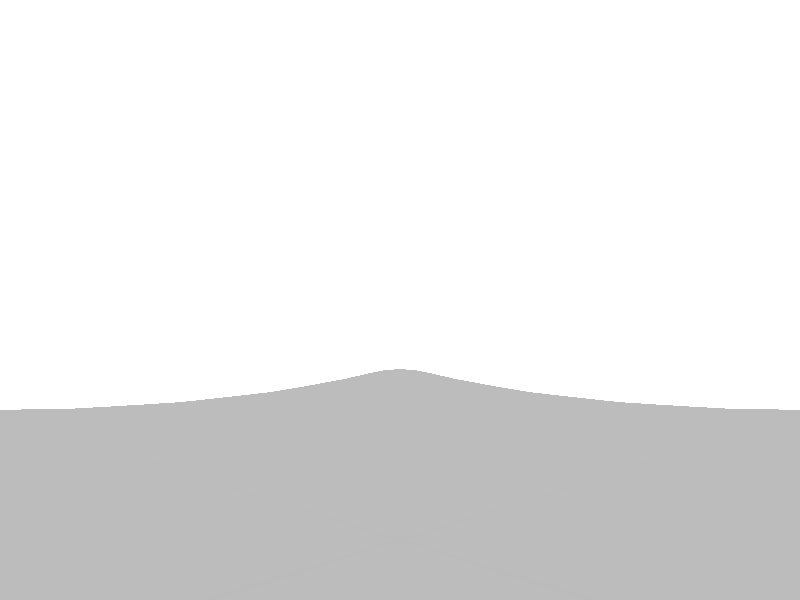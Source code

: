 #include "colors.inc"
background { rgb <1, 1, 1> }
camera {location <-0, 1.8, -0.5> sky <0,0,1>up <0,1,0> right <-1.33,0,0> angle 90look_at <0, 0, 0> }
mesh2 {
vertex_vectors { 4608, 
<-0.960259, -0.960259, -0.5>, 
<-0.945262, -0.723977, -0.5>, 
<-0.857976, -0.857976, -0.5>, 
<-0.930427, -0.487575, -0.5>, 
<-0.945262, -0.723977, -0.5>, 
<-0.843083, -0.621579, -0.5>, 
<-0.755591, -0.755591, -0.5>, 
<-0.857976, -0.857976, -0.5>, 
<-0.843083, -0.621579, -0.5>, 
<-0.945262, -0.723977, -0.5>, 
<-0.857976, -0.857976, -0.5>, 
<-0.843083, -0.621579, -0.5>, 
<-0.915148, 3.15492e-18, -0.5>, 
<-0.922805, -0.243786, -0.5>, 
<-0.824743, -0.134515, -0.5>, 
<-0.930427, -0.487575, -0.5>, 
<-0.922805, -0.243786, -0.5>, 
<-0.832428, -0.378298, -0.5>, 
<-0.734282, -0.269029, -0.5>, 
<-0.824743, -0.134515, -0.5>, 
<-0.832428, -0.378298, -0.5>, 
<-0.922805, -0.243786, -0.5>, 
<-0.824743, -0.134515, -0.5>, 
<-0.832428, -0.378298, -0.5>, 
<-0.538058, -0.538058, -0.5>, 
<-0.646825, -0.646825, -0.5>, 
<-0.63617, -0.403544, -0.5>, 
<-0.755591, -0.755591, -0.5>, 
<-0.646825, -0.646825, -0.5>, 
<-0.744937, -0.51231, -0.5>, 
<-0.734282, -0.269029, -0.5>, 
<-0.63617, -0.403544, -0.5>, 
<-0.744937, -0.51231, -0.5>, 
<-0.646825, -0.646825, -0.5>, 
<-0.63617, -0.403544, -0.5>, 
<-0.744937, -0.51231, -0.5>, 
<-0.930427, -0.487575, -0.5>, 
<-0.843083, -0.621579, -0.5>, 
<-0.832428, -0.378298, -0.5>, 
<-0.755591, -0.755591, -0.5>, 
<-0.843083, -0.621579, -0.5>, 
<-0.744937, -0.51231, -0.5>, 
<-0.734282, -0.269029, -0.5>, 
<-0.744937, -0.51231, -0.5>, 
<-0.832428, -0.378298, -0.5>, 
<-0.843083, -0.621579, -0.5>, 
<-0.744937, -0.51231, -0.5>, 
<-0.832428, -0.378298, -0.5>, 
<-0.960259, 0.960259, -0.5>, 
<-0.945262, 0.723977, -0.5>, 
<-0.857976, 0.857976, -0.5>, 
<-0.930427, 0.487575, -0.5>, 
<-0.945262, 0.723977, -0.5>, 
<-0.843083, 0.621579, -0.5>, 
<-0.755591, 0.755591, -0.5>, 
<-0.857976, 0.857976, -0.5>, 
<-0.843083, 0.621579, -0.5>, 
<-0.945262, 0.723977, -0.5>, 
<-0.857976, 0.857976, -0.5>, 
<-0.843083, 0.621579, -0.5>, 
<-0.915148, 3.15492e-18, -0.5>, 
<-0.922805, 0.243786, -0.5>, 
<-0.824743, 0.134515, -0.5>, 
<-0.930427, 0.487575, -0.5>, 
<-0.922805, 0.243786, -0.5>, 
<-0.832428, 0.378298, -0.5>, 
<-0.734282, 0.269029, -0.5>, 
<-0.824743, 0.134515, -0.5>, 
<-0.832428, 0.378298, -0.5>, 
<-0.922805, 0.243786, -0.5>, 
<-0.824743, 0.134515, -0.5>, 
<-0.832428, 0.378298, -0.5>, 
<-0.538058, 0.538058, -0.5>, 
<-0.646825, 0.646825, -0.5>, 
<-0.63617, 0.403544, -0.5>, 
<-0.755591, 0.755591, -0.5>, 
<-0.646825, 0.646825, -0.5>, 
<-0.744937, 0.51231, -0.5>, 
<-0.734282, 0.269029, -0.5>, 
<-0.63617, 0.403544, -0.5>, 
<-0.744937, 0.51231, -0.5>, 
<-0.646825, 0.646825, -0.5>, 
<-0.63617, 0.403544, -0.5>, 
<-0.744937, 0.51231, -0.5>, 
<-0.930427, 0.487575, -0.5>, 
<-0.843083, 0.621579, -0.5>, 
<-0.832428, 0.378298, -0.5>, 
<-0.755591, 0.755591, -0.5>, 
<-0.843083, 0.621579, -0.5>, 
<-0.744937, 0.51231, -0.5>, 
<-0.734282, 0.269029, -0.5>, 
<-0.744937, 0.51231, -0.5>, 
<-0.832428, 0.378298, -0.5>, 
<-0.843083, 0.621579, -0.5>, 
<-0.744937, 0.51231, -0.5>, 
<-0.832428, 0.378298, -0.5>, 
<0, 8.22256e-17, -0.5>, 
<-0.134515, -0.134515, -0.5>, 
<-0.134515, 0.134515, -0.5>, 
<-0.269029, -0.269029, -0.5>, 
<-0.134515, -0.134515, -0.5>, 
<-0.269029, 5.64442e-17, -0.5>, 
<-0.269029, 0.269029, -0.5>, 
<-0.134515, 0.134515, -0.5>, 
<-0.269029, 5.64442e-17, -0.5>, 
<-0.134515, -0.134515, -0.5>, 
<-0.134515, 0.134515, -0.5>, 
<-0.269029, 5.64442e-17, -0.5>, 
<-0.538058, -0.538058, -0.5>, 
<-0.403544, -0.403544, -0.5>, 
<-0.538058, -0.269029, -0.5>, 
<-0.269029, -0.269029, -0.5>, 
<-0.403544, -0.403544, -0.5>, 
<-0.403544, -0.134515, -0.5>, 
<-0.538058, 2.76609e-17, -0.5>, 
<-0.538058, -0.269029, -0.5>, 
<-0.403544, -0.134515, -0.5>, 
<-0.403544, -0.403544, -0.5>, 
<-0.538058, -0.269029, -0.5>, 
<-0.403544, -0.134515, -0.5>, 
<-0.538058, 0.538058, -0.5>, 
<-0.403544, 0.403544, -0.5>, 
<-0.538058, 0.269029, -0.5>, 
<-0.269029, 0.269029, -0.5>, 
<-0.403544, 0.403544, -0.5>, 
<-0.403544, 0.134515, -0.5>, 
<-0.538058, 2.76609e-17, -0.5>, 
<-0.538058, 0.269029, -0.5>, 
<-0.403544, 0.134515, -0.5>, 
<-0.403544, 0.403544, -0.5>, 
<-0.538058, 0.269029, -0.5>, 
<-0.403544, 0.134515, -0.5>, 
<-0.269029, -0.269029, -0.5>, 
<-0.269029, 5.64442e-17, -0.5>, 
<-0.403544, -0.134515, -0.5>, 
<-0.269029, 0.269029, -0.5>, 
<-0.269029, 5.64442e-17, -0.5>, 
<-0.403544, 0.134515, -0.5>, 
<-0.538058, 2.76609e-17, -0.5>, 
<-0.403544, 0.134515, -0.5>, 
<-0.403544, -0.134515, -0.5>, 
<-0.269029, 5.64442e-17, -0.5>, 
<-0.403544, 0.134515, -0.5>, 
<-0.403544, -0.134515, -0.5>, 
<-0.915148, 3.15492e-18, -0.5>, 
<-0.824743, -0.134515, -0.5>, 
<-0.824743, 0.134515, -0.5>, 
<-0.734282, -0.269029, -0.5>, 
<-0.824743, -0.134515, -0.5>, 
<-0.734282, 0, -0.5>, 
<-0.734282, 0.269029, -0.5>, 
<-0.824743, 0.134515, -0.5>, 
<-0.734282, 0, -0.5>, 
<-0.824743, -0.134515, -0.5>, 
<-0.824743, 0.134515, -0.5>, 
<-0.734282, 0, -0.5>, 
<-0.538058, -0.538058, -0.5>, 
<-0.63617, -0.403544, -0.5>, 
<-0.538058, -0.269029, -0.5>, 
<-0.734282, -0.269029, -0.5>, 
<-0.63617, -0.403544, -0.5>, 
<-0.63617, -0.134515, -0.5>, 
<-0.538058, 2.76609e-17, -0.5>, 
<-0.538058, -0.269029, -0.5>, 
<-0.63617, -0.134515, -0.5>, 
<-0.63617, -0.403544, -0.5>, 
<-0.538058, -0.269029, -0.5>, 
<-0.63617, -0.134515, -0.5>, 
<-0.538058, 0.538058, -0.5>, 
<-0.538058, 0.269029, -0.5>, 
<-0.63617, 0.403544, -0.5>, 
<-0.538058, 2.76609e-17, -0.5>, 
<-0.538058, 0.269029, -0.5>, 
<-0.63617, 0.134515, -0.5>, 
<-0.734282, 0.269029, -0.5>, 
<-0.63617, 0.403544, -0.5>, 
<-0.63617, 0.134515, -0.5>, 
<-0.538058, 0.269029, -0.5>, 
<-0.63617, 0.403544, -0.5>, 
<-0.63617, 0.134515, -0.5>, 
<-0.734282, -0.269029, -0.5>, 
<-0.734282, 0, -0.5>, 
<-0.63617, -0.134515, -0.5>, 
<-0.538058, 2.76609e-17, -0.5>, 
<-0.63617, 0.134515, -0.5>, 
<-0.63617, -0.134515, -0.5>, 
<-0.734282, 0.269029, -0.5>, 
<-0.734282, 0, -0.5>, 
<-0.63617, 0.134515, -0.5>, 
<-0.734282, 0, -0.5>, 
<-0.63617, 0.134515, -0.5>, 
<-0.63617, -0.134515, -0.5>, 
<-0.960259, 0.960259, -0.5>, 
<-0.857976, 0.857976, -0.5>, 
<-0.723977, 0.945262, -0.5>, 
<-0.755591, 0.755591, -0.5>, 
<-0.857976, 0.857976, -0.5>, 
<-0.621579, 0.843083, -0.5>, 
<-0.487575, 0.930427, -0.5>, 
<-0.723977, 0.945262, -0.5>, 
<-0.621579, 0.843083, -0.5>, 
<-0.857976, 0.857976, -0.5>, 
<-0.723977, 0.945262, -0.5>, 
<-0.621579, 0.843083, -0.5>, 
<-0.538058, 0.538058, -0.5>, 
<-0.646825, 0.646825, -0.5>, 
<-0.403544, 0.63617, -0.5>, 
<-0.755591, 0.755591, -0.5>, 
<-0.646825, 0.646825, -0.5>, 
<-0.51231, 0.744937, -0.5>, 
<-0.269029, 0.734282, -0.5>, 
<-0.403544, 0.63617, -0.5>, 
<-0.51231, 0.744937, -0.5>, 
<-0.646825, 0.646825, -0.5>, 
<-0.403544, 0.63617, -0.5>, 
<-0.51231, 0.744937, -0.5>, 
<2.22836e-16, 0.915148, -0.5>, 
<-0.243786, 0.922805, -0.5>, 
<-0.134515, 0.824743, -0.5>, 
<-0.487575, 0.930427, -0.5>, 
<-0.243786, 0.922805, -0.5>, 
<-0.378298, 0.832428, -0.5>, 
<-0.269029, 0.734282, -0.5>, 
<-0.134515, 0.824743, -0.5>, 
<-0.378298, 0.832428, -0.5>, 
<-0.243786, 0.922805, -0.5>, 
<-0.134515, 0.824743, -0.5>, 
<-0.378298, 0.832428, -0.5>, 
<-0.755591, 0.755591, -0.5>, 
<-0.621579, 0.843083, -0.5>, 
<-0.51231, 0.744937, -0.5>, 
<-0.487575, 0.930427, -0.5>, 
<-0.621579, 0.843083, -0.5>, 
<-0.378298, 0.832428, -0.5>, 
<-0.269029, 0.734282, -0.5>, 
<-0.378298, 0.832428, -0.5>, 
<-0.51231, 0.744937, -0.5>, 
<-0.621579, 0.843083, -0.5>, 
<-0.378298, 0.832428, -0.5>, 
<-0.51231, 0.744937, -0.5>, 
<0.960259, 0.960259, -0.5>, 
<0.723977, 0.945262, -0.5>, 
<0.857976, 0.857976, -0.5>, 
<0.487575, 0.930427, -0.5>, 
<0.723977, 0.945262, -0.5>, 
<0.621579, 0.843083, -0.5>, 
<0.755591, 0.755591, -0.5>, 
<0.857976, 0.857976, -0.5>, 
<0.621579, 0.843083, -0.5>, 
<0.723977, 0.945262, -0.5>, 
<0.857976, 0.857976, -0.5>, 
<0.621579, 0.843083, -0.5>, 
<2.22836e-16, 0.915148, -0.5>, 
<0.243786, 0.922805, -0.5>, 
<0.134515, 0.824743, -0.5>, 
<0.487575, 0.930427, -0.5>, 
<0.243786, 0.922805, -0.5>, 
<0.378298, 0.832428, -0.5>, 
<0.269029, 0.734282, -0.5>, 
<0.134515, 0.824743, -0.5>, 
<0.378298, 0.832428, -0.5>, 
<0.243786, 0.922805, -0.5>, 
<0.134515, 0.824743, -0.5>, 
<0.378298, 0.832428, -0.5>, 
<0.538058, 0.538058, -0.5>, 
<0.646825, 0.646825, -0.5>, 
<0.403544, 0.63617, -0.5>, 
<0.755591, 0.755591, -0.5>, 
<0.646825, 0.646825, -0.5>, 
<0.51231, 0.744937, -0.5>, 
<0.269029, 0.734282, -0.5>, 
<0.403544, 0.63617, -0.5>, 
<0.51231, 0.744937, -0.5>, 
<0.646825, 0.646825, -0.5>, 
<0.403544, 0.63617, -0.5>, 
<0.51231, 0.744937, -0.5>, 
<0.487575, 0.930427, -0.5>, 
<0.621579, 0.843083, -0.5>, 
<0.378298, 0.832428, -0.5>, 
<0.755591, 0.755591, -0.5>, 
<0.621579, 0.843083, -0.5>, 
<0.51231, 0.744937, -0.5>, 
<0.269029, 0.734282, -0.5>, 
<0.51231, 0.744937, -0.5>, 
<0.378298, 0.832428, -0.5>, 
<0.621579, 0.843083, -0.5>, 
<0.51231, 0.744937, -0.5>, 
<0.378298, 0.832428, -0.5>, 
<0, 8.22256e-17, -0.5>, 
<-0.134515, 0.134515, -0.5>, 
<0.134515, 0.134515, -0.5>, 
<-0.269029, 0.269029, -0.5>, 
<-0.134515, 0.134515, -0.5>, 
<5.55112e-17, 0.269029, -0.5>, 
<0.269029, 0.269029, -0.5>, 
<0.134515, 0.134515, -0.5>, 
<5.55112e-17, 0.269029, -0.5>, 
<-0.134515, 0.134515, -0.5>, 
<0.134515, 0.134515, -0.5>, 
<5.55112e-17, 0.269029, -0.5>, 
<-0.538058, 0.538058, -0.5>, 
<-0.403544, 0.403544, -0.5>, 
<-0.269029, 0.538058, -0.5>, 
<-0.269029, 0.269029, -0.5>, 
<-0.403544, 0.403544, -0.5>, 
<-0.134515, 0.403544, -0.5>, 
<1.11022e-16, 0.538058, -0.5>, 
<-0.269029, 0.538058, -0.5>, 
<-0.134515, 0.403544, -0.5>, 
<-0.403544, 0.403544, -0.5>, 
<-0.269029, 0.538058, -0.5>, 
<-0.134515, 0.403544, -0.5>, 
<0.538058, 0.538058, -0.5>, 
<0.403544, 0.403544, -0.5>, 
<0.269029, 0.538058, -0.5>, 
<0.269029, 0.269029, -0.5>, 
<0.403544, 0.403544, -0.5>, 
<0.134515, 0.403544, -0.5>, 
<1.11022e-16, 0.538058, -0.5>, 
<0.269029, 0.538058, -0.5>, 
<0.134515, 0.403544, -0.5>, 
<0.403544, 0.403544, -0.5>, 
<0.269029, 0.538058, -0.5>, 
<0.134515, 0.403544, -0.5>, 
<-0.269029, 0.269029, -0.5>, 
<5.55112e-17, 0.269029, -0.5>, 
<-0.134515, 0.403544, -0.5>, 
<0.269029, 0.269029, -0.5>, 
<5.55112e-17, 0.269029, -0.5>, 
<0.134515, 0.403544, -0.5>, 
<1.11022e-16, 0.538058, -0.5>, 
<0.134515, 0.403544, -0.5>, 
<-0.134515, 0.403544, -0.5>, 
<5.55112e-17, 0.269029, -0.5>, 
<0.134515, 0.403544, -0.5>, 
<-0.134515, 0.403544, -0.5>, 
<-0.538058, 0.538058, -0.5>, 
<-0.403544, 0.63617, -0.5>, 
<-0.269029, 0.538058, -0.5>, 
<-0.269029, 0.734282, -0.5>, 
<-0.403544, 0.63617, -0.5>, 
<-0.134515, 0.63617, -0.5>, 
<1.11022e-16, 0.538058, -0.5>, 
<-0.269029, 0.538058, -0.5>, 
<-0.134515, 0.63617, -0.5>, 
<-0.403544, 0.63617, -0.5>, 
<-0.269029, 0.538058, -0.5>, 
<-0.134515, 0.63617, -0.5>, 
<2.22836e-16, 0.915148, -0.5>, 
<-0.134515, 0.824743, -0.5>, 
<0.134515, 0.824743, -0.5>, 
<-0.269029, 0.734282, -0.5>, 
<-0.134515, 0.824743, -0.5>, 
<1.66533e-16, 0.734282, -0.5>, 
<0.269029, 0.734282, -0.5>, 
<0.134515, 0.824743, -0.5>, 
<1.66533e-16, 0.734282, -0.5>, 
<-0.134515, 0.824743, -0.5>, 
<0.134515, 0.824743, -0.5>, 
<1.66533e-16, 0.734282, -0.5>, 
<0.538058, 0.538058, -0.5>, 
<0.269029, 0.538058, -0.5>, 
<0.403544, 0.63617, -0.5>, 
<1.11022e-16, 0.538058, -0.5>, 
<0.269029, 0.538058, -0.5>, 
<0.134515, 0.63617, -0.5>, 
<0.269029, 0.734282, -0.5>, 
<0.403544, 0.63617, -0.5>, 
<0.134515, 0.63617, -0.5>, 
<0.269029, 0.538058, -0.5>, 
<0.403544, 0.63617, -0.5>, 
<0.134515, 0.63617, -0.5>, 
<-0.269029, 0.734282, -0.5>, 
<-0.134515, 0.63617, -0.5>, 
<1.66533e-16, 0.734282, -0.5>, 
<1.11022e-16, 0.538058, -0.5>, 
<-0.134515, 0.63617, -0.5>, 
<0.134515, 0.63617, -0.5>, 
<0.269029, 0.734282, -0.5>, 
<0.134515, 0.63617, -0.5>, 
<1.66533e-16, 0.734282, -0.5>, 
<-0.134515, 0.63617, -0.5>, 
<0.134515, 0.63617, -0.5>, 
<1.66533e-16, 0.734282, -0.5>, 
<0.960259, -0.960259, -0.5>, 
<0.945262, -0.723977, -0.5>, 
<0.857976, -0.857976, -0.5>, 
<0.930427, -0.487575, -0.5>, 
<0.945262, -0.723977, -0.5>, 
<0.843083, -0.621579, -0.5>, 
<0.755591, -0.755591, -0.5>, 
<0.857976, -0.857976, -0.5>, 
<0.843083, -0.621579, -0.5>, 
<0.945262, -0.723977, -0.5>, 
<0.857976, -0.857976, -0.5>, 
<0.843083, -0.621579, -0.5>, 
<0.915148, 9.84742e-18, -0.5>, 
<0.922805, -0.243786, -0.5>, 
<0.824743, -0.134515, -0.5>, 
<0.930427, -0.487575, -0.5>, 
<0.922805, -0.243786, -0.5>, 
<0.832428, -0.378298, -0.5>, 
<0.734282, -0.269029, -0.5>, 
<0.824743, -0.134515, -0.5>, 
<0.832428, -0.378298, -0.5>, 
<0.922805, -0.243786, -0.5>, 
<0.824743, -0.134515, -0.5>, 
<0.832428, -0.378298, -0.5>, 
<0.538058, -0.538058, -0.5>, 
<0.646825, -0.646825, -0.5>, 
<0.63617, -0.403544, -0.5>, 
<0.755591, -0.755591, -0.5>, 
<0.646825, -0.646825, -0.5>, 
<0.744937, -0.51231, -0.5>, 
<0.734282, -0.269029, -0.5>, 
<0.63617, -0.403544, -0.5>, 
<0.744937, -0.51231, -0.5>, 
<0.646825, -0.646825, -0.5>, 
<0.63617, -0.403544, -0.5>, 
<0.744937, -0.51231, -0.5>, 
<0.930427, -0.487575, -0.5>, 
<0.843083, -0.621579, -0.5>, 
<0.832428, -0.378298, -0.5>, 
<0.755591, -0.755591, -0.5>, 
<0.843083, -0.621579, -0.5>, 
<0.744937, -0.51231, -0.5>, 
<0.734282, -0.269029, -0.5>, 
<0.744937, -0.51231, -0.5>, 
<0.832428, -0.378298, -0.5>, 
<0.843083, -0.621579, -0.5>, 
<0.744937, -0.51231, -0.5>, 
<0.832428, -0.378298, -0.5>, 
<0.960259, 0.960259, -0.5>, 
<0.857976, 0.857976, -0.5>, 
<0.945262, 0.723977, -0.5>, 
<0.755591, 0.755591, -0.5>, 
<0.857976, 0.857976, -0.5>, 
<0.843083, 0.621579, -0.5>, 
<0.930427, 0.487575, -0.5>, 
<0.945262, 0.723977, -0.5>, 
<0.843083, 0.621579, -0.5>, 
<0.857976, 0.857976, -0.5>, 
<0.945262, 0.723977, -0.5>, 
<0.843083, 0.621579, -0.5>, 
<0.538058, 0.538058, -0.5>, 
<0.646825, 0.646825, -0.5>, 
<0.63617, 0.403544, -0.5>, 
<0.755591, 0.755591, -0.5>, 
<0.646825, 0.646825, -0.5>, 
<0.744937, 0.51231, -0.5>, 
<0.734282, 0.269029, -0.5>, 
<0.63617, 0.403544, -0.5>, 
<0.744937, 0.51231, -0.5>, 
<0.646825, 0.646825, -0.5>, 
<0.63617, 0.403544, -0.5>, 
<0.744937, 0.51231, -0.5>, 
<0.915148, 9.84742e-18, -0.5>, 
<0.922805, 0.243786, -0.5>, 
<0.824743, 0.134515, -0.5>, 
<0.930427, 0.487575, -0.5>, 
<0.922805, 0.243786, -0.5>, 
<0.832428, 0.378298, -0.5>, 
<0.734282, 0.269029, -0.5>, 
<0.824743, 0.134515, -0.5>, 
<0.832428, 0.378298, -0.5>, 
<0.922805, 0.243786, -0.5>, 
<0.824743, 0.134515, -0.5>, 
<0.832428, 0.378298, -0.5>, 
<0.755591, 0.755591, -0.5>, 
<0.843083, 0.621579, -0.5>, 
<0.744937, 0.51231, -0.5>, 
<0.930427, 0.487575, -0.5>, 
<0.843083, 0.621579, -0.5>, 
<0.832428, 0.378298, -0.5>, 
<0.734282, 0.269029, -0.5>, 
<0.832428, 0.378298, -0.5>, 
<0.744937, 0.51231, -0.5>, 
<0.843083, 0.621579, -0.5>, 
<0.832428, 0.378298, -0.5>, 
<0.744937, 0.51231, -0.5>, 
<0, 8.22256e-17, -0.5>, 
<0.134515, 0.134515, -0.5>, 
<0.134515, -0.134515, -0.5>, 
<0.269029, 0.269029, -0.5>, 
<0.134515, 0.134515, -0.5>, 
<0.269029, 5.55112e-17, -0.5>, 
<0.269029, -0.269029, -0.5>, 
<0.134515, -0.134515, -0.5>, 
<0.269029, 5.55112e-17, -0.5>, 
<0.134515, 0.134515, -0.5>, 
<0.134515, -0.134515, -0.5>, 
<0.269029, 5.55112e-17, -0.5>, 
<0.538058, 0.538058, -0.5>, 
<0.403544, 0.403544, -0.5>, 
<0.538058, 0.269029, -0.5>, 
<0.269029, 0.269029, -0.5>, 
<0.403544, 0.403544, -0.5>, 
<0.403544, 0.134515, -0.5>, 
<0.538058, 0, -0.5>, 
<0.538058, 0.269029, -0.5>, 
<0.403544, 0.134515, -0.5>, 
<0.403544, 0.403544, -0.5>, 
<0.538058, 0.269029, -0.5>, 
<0.403544, 0.134515, -0.5>, 
<0.538058, -0.538058, -0.5>, 
<0.403544, -0.403544, -0.5>, 
<0.538058, -0.269029, -0.5>, 
<0.269029, -0.269029, -0.5>, 
<0.403544, -0.403544, -0.5>, 
<0.403544, -0.134515, -0.5>, 
<0.538058, 0, -0.5>, 
<0.538058, -0.269029, -0.5>, 
<0.403544, -0.134515, -0.5>, 
<0.403544, -0.403544, -0.5>, 
<0.538058, -0.269029, -0.5>, 
<0.403544, -0.134515, -0.5>, 
<0.269029, 0.269029, -0.5>, 
<0.269029, 5.55112e-17, -0.5>, 
<0.403544, 0.134515, -0.5>, 
<0.269029, -0.269029, -0.5>, 
<0.269029, 5.55112e-17, -0.5>, 
<0.403544, -0.134515, -0.5>, 
<0.538058, 0, -0.5>, 
<0.403544, -0.134515, -0.5>, 
<0.403544, 0.134515, -0.5>, 
<0.269029, 5.55112e-17, -0.5>, 
<0.403544, -0.134515, -0.5>, 
<0.403544, 0.134515, -0.5>, 
<0.538058, 0.538058, -0.5>, 
<0.538058, 0.269029, -0.5>, 
<0.63617, 0.403544, -0.5>, 
<0.538058, 0, -0.5>, 
<0.538058, 0.269029, -0.5>, 
<0.63617, 0.134515, -0.5>, 
<0.734282, 0.269029, -0.5>, 
<0.63617, 0.403544, -0.5>, 
<0.63617, 0.134515, -0.5>, 
<0.538058, 0.269029, -0.5>, 
<0.63617, 0.403544, -0.5>, 
<0.63617, 0.134515, -0.5>, 
<0.915148, 9.84742e-18, -0.5>, 
<0.824743, -0.134515, -0.5>, 
<0.824743, 0.134515, -0.5>, 
<0.734282, -0.269029, -0.5>, 
<0.824743, -0.134515, -0.5>, 
<0.734282, -9.71445e-19, -0.5>, 
<0.734282, 0.269029, -0.5>, 
<0.824743, 0.134515, -0.5>, 
<0.734282, -9.71445e-19, -0.5>, 
<0.824743, -0.134515, -0.5>, 
<0.824743, 0.134515, -0.5>, 
<0.734282, -9.71445e-19, -0.5>, 
<0.538058, -0.538058, -0.5>, 
<0.63617, -0.403544, -0.5>, 
<0.538058, -0.269029, -0.5>, 
<0.734282, -0.269029, -0.5>, 
<0.63617, -0.403544, -0.5>, 
<0.63617, -0.134515, -0.5>, 
<0.538058, 0, -0.5>, 
<0.538058, -0.269029, -0.5>, 
<0.63617, -0.134515, -0.5>, 
<0.63617, -0.403544, -0.5>, 
<0.538058, -0.269029, -0.5>, 
<0.63617, -0.134515, -0.5>, 
<0.734282, -0.269029, -0.5>, 
<0.63617, -0.134515, -0.5>, 
<0.734282, -9.71445e-19, -0.5>, 
<0.538058, 0, -0.5>, 
<0.63617, 0.134515, -0.5>, 
<0.63617, -0.134515, -0.5>, 
<0.734282, 0.269029, -0.5>, 
<0.63617, 0.134515, -0.5>, 
<0.734282, -9.71445e-19, -0.5>, 
<0.63617, 0.134515, -0.5>, 
<0.63617, -0.134515, -0.5>, 
<0.734282, -9.71445e-19, -0.5>, 
<-0.960259, -0.960259, -0.5>, 
<-0.857976, -0.857976, -0.5>, 
<-0.723977, -0.945262, -0.5>, 
<-0.755591, -0.755591, -0.5>, 
<-0.857976, -0.857976, -0.5>, 
<-0.621579, -0.843083, -0.5>, 
<-0.487575, -0.930427, -0.5>, 
<-0.723977, -0.945262, -0.5>, 
<-0.621579, -0.843083, -0.5>, 
<-0.857976, -0.857976, -0.5>, 
<-0.723977, -0.945262, -0.5>, 
<-0.621579, -0.843083, -0.5>, 
<-0.538058, -0.538058, -0.5>, 
<-0.646825, -0.646825, -0.5>, 
<-0.403544, -0.63617, -0.5>, 
<-0.755591, -0.755591, -0.5>, 
<-0.646825, -0.646825, -0.5>, 
<-0.51231, -0.744937, -0.5>, 
<-0.269029, -0.734282, -0.5>, 
<-0.403544, -0.63617, -0.5>, 
<-0.51231, -0.744937, -0.5>, 
<-0.646825, -0.646825, -0.5>, 
<-0.403544, -0.63617, -0.5>, 
<-0.51231, -0.744937, -0.5>, 
<1.26996e-16, -0.915148, -0.5>, 
<-0.243786, -0.922805, -0.5>, 
<-0.134515, -0.824743, -0.5>, 
<-0.487575, -0.930427, -0.5>, 
<-0.243786, -0.922805, -0.5>, 
<-0.378298, -0.832428, -0.5>, 
<-0.269029, -0.734282, -0.5>, 
<-0.134515, -0.824743, -0.5>, 
<-0.378298, -0.832428, -0.5>, 
<-0.243786, -0.922805, -0.5>, 
<-0.134515, -0.824743, -0.5>, 
<-0.378298, -0.832428, -0.5>, 
<-0.755591, -0.755591, -0.5>, 
<-0.621579, -0.843083, -0.5>, 
<-0.51231, -0.744937, -0.5>, 
<-0.487575, -0.930427, -0.5>, 
<-0.621579, -0.843083, -0.5>, 
<-0.378298, -0.832428, -0.5>, 
<-0.269029, -0.734282, -0.5>, 
<-0.378298, -0.832428, -0.5>, 
<-0.51231, -0.744937, -0.5>, 
<-0.621579, -0.843083, -0.5>, 
<-0.378298, -0.832428, -0.5>, 
<-0.51231, -0.744937, -0.5>, 
<0.960259, -0.960259, -0.5>, 
<0.857976, -0.857976, -0.5>, 
<0.723977, -0.945262, -0.5>, 
<0.755591, -0.755591, -0.5>, 
<0.857976, -0.857976, -0.5>, 
<0.621579, -0.843083, -0.5>, 
<0.487575, -0.930427, -0.5>, 
<0.723977, -0.945262, -0.5>, 
<0.621579, -0.843083, -0.5>, 
<0.857976, -0.857976, -0.5>, 
<0.723977, -0.945262, -0.5>, 
<0.621579, -0.843083, -0.5>, 
<0.538058, -0.538058, -0.5>, 
<0.646825, -0.646825, -0.5>, 
<0.403544, -0.63617, -0.5>, 
<0.755591, -0.755591, -0.5>, 
<0.646825, -0.646825, -0.5>, 
<0.51231, -0.744937, -0.5>, 
<0.269029, -0.734282, -0.5>, 
<0.403544, -0.63617, -0.5>, 
<0.51231, -0.744937, -0.5>, 
<0.646825, -0.646825, -0.5>, 
<0.403544, -0.63617, -0.5>, 
<0.51231, -0.744937, -0.5>, 
<1.26996e-16, -0.915148, -0.5>, 
<0.243786, -0.922805, -0.5>, 
<0.134515, -0.824743, -0.5>, 
<0.487575, -0.930427, -0.5>, 
<0.243786, -0.922805, -0.5>, 
<0.378298, -0.832428, -0.5>, 
<0.269029, -0.734282, -0.5>, 
<0.134515, -0.824743, -0.5>, 
<0.378298, -0.832428, -0.5>, 
<0.243786, -0.922805, -0.5>, 
<0.134515, -0.824743, -0.5>, 
<0.378298, -0.832428, -0.5>, 
<0.755591, -0.755591, -0.5>, 
<0.621579, -0.843083, -0.5>, 
<0.51231, -0.744937, -0.5>, 
<0.487575, -0.930427, -0.5>, 
<0.621579, -0.843083, -0.5>, 
<0.378298, -0.832428, -0.5>, 
<0.269029, -0.734282, -0.5>, 
<0.378298, -0.832428, -0.5>, 
<0.51231, -0.744937, -0.5>, 
<0.621579, -0.843083, -0.5>, 
<0.378298, -0.832428, -0.5>, 
<0.51231, -0.744937, -0.5>, 
<0, 8.22256e-17, -0.5>, 
<-0.134515, -0.134515, -0.5>, 
<0.134515, -0.134515, -0.5>, 
<-0.269029, -0.269029, -0.5>, 
<-0.134515, -0.134515, -0.5>, 
<2.77556e-17, -0.269029, -0.5>, 
<0.269029, -0.269029, -0.5>, 
<0.134515, -0.134515, -0.5>, 
<2.77556e-17, -0.269029, -0.5>, 
<-0.134515, -0.134515, -0.5>, 
<0.134515, -0.134515, -0.5>, 
<2.77556e-17, -0.269029, -0.5>, 
<-0.538058, -0.538058, -0.5>, 
<-0.403544, -0.403544, -0.5>, 
<-0.269029, -0.538058, -0.5>, 
<-0.269029, -0.269029, -0.5>, 
<-0.403544, -0.403544, -0.5>, 
<-0.134515, -0.403544, -0.5>, 
<8.26228e-17, -0.538058, -0.5>, 
<-0.269029, -0.538058, -0.5>, 
<-0.134515, -0.403544, -0.5>, 
<-0.403544, -0.403544, -0.5>, 
<-0.269029, -0.538058, -0.5>, 
<-0.134515, -0.403544, -0.5>, 
<0.538058, -0.538058, -0.5>, 
<0.403544, -0.403544, -0.5>, 
<0.269029, -0.538058, -0.5>, 
<0.269029, -0.269029, -0.5>, 
<0.403544, -0.403544, -0.5>, 
<0.134515, -0.403544, -0.5>, 
<8.26228e-17, -0.538058, -0.5>, 
<0.269029, -0.538058, -0.5>, 
<0.134515, -0.403544, -0.5>, 
<0.403544, -0.403544, -0.5>, 
<0.269029, -0.538058, -0.5>, 
<0.134515, -0.403544, -0.5>, 
<-0.269029, -0.269029, -0.5>, 
<2.77556e-17, -0.269029, -0.5>, 
<-0.134515, -0.403544, -0.5>, 
<0.269029, -0.269029, -0.5>, 
<2.77556e-17, -0.269029, -0.5>, 
<0.134515, -0.403544, -0.5>, 
<8.26228e-17, -0.538058, -0.5>, 
<0.134515, -0.403544, -0.5>, 
<-0.134515, -0.403544, -0.5>, 
<2.77556e-17, -0.269029, -0.5>, 
<0.134515, -0.403544, -0.5>, 
<-0.134515, -0.403544, -0.5>, 
<-0.538058, -0.538058, -0.5>, 
<-0.403544, -0.63617, -0.5>, 
<-0.269029, -0.538058, -0.5>, 
<-0.269029, -0.734282, -0.5>, 
<-0.403544, -0.63617, -0.5>, 
<-0.134515, -0.63617, -0.5>, 
<8.26228e-17, -0.538058, -0.5>, 
<-0.269029, -0.538058, -0.5>, 
<-0.134515, -0.63617, -0.5>, 
<-0.403544, -0.63617, -0.5>, 
<-0.269029, -0.538058, -0.5>, 
<-0.134515, -0.63617, -0.5>, 
<0.538058, -0.538058, -0.5>, 
<0.269029, -0.538058, -0.5>, 
<0.403544, -0.63617, -0.5>, 
<8.26228e-17, -0.538058, -0.5>, 
<0.269029, -0.538058, -0.5>, 
<0.134515, -0.63617, -0.5>, 
<0.269029, -0.734282, -0.5>, 
<0.403544, -0.63617, -0.5>, 
<0.134515, -0.63617, -0.5>, 
<0.269029, -0.538058, -0.5>, 
<0.403544, -0.63617, -0.5>, 
<0.134515, -0.63617, -0.5>, 
<1.26996e-16, -0.915148, -0.5>, 
<-0.134515, -0.824743, -0.5>, 
<0.134515, -0.824743, -0.5>, 
<-0.269029, -0.734282, -0.5>, 
<-0.134515, -0.824743, -0.5>, 
<8.37858e-17, -0.734282, -0.5>, 
<0.269029, -0.734282, -0.5>, 
<0.134515, -0.824743, -0.5>, 
<8.37858e-17, -0.734282, -0.5>, 
<-0.134515, -0.824743, -0.5>, 
<0.134515, -0.824743, -0.5>, 
<8.37858e-17, -0.734282, -0.5>, 
<-0.269029, -0.734282, -0.5>, 
<-0.134515, -0.63617, -0.5>, 
<8.37858e-17, -0.734282, -0.5>, 
<8.26228e-17, -0.538058, -0.5>, 
<-0.134515, -0.63617, -0.5>, 
<0.134515, -0.63617, -0.5>, 
<0.269029, -0.734282, -0.5>, 
<8.37858e-17, -0.734282, -0.5>, 
<0.134515, -0.63617, -0.5>, 
<-0.134515, -0.63617, -0.5>, 
<8.37858e-17, -0.734282, -0.5>, 
<0.134515, -0.63617, -0.5>, 
<-0.960259, -0.960259, -0.5>, 
<-0.945262, -0.723977, -0.5>, 
<-0.914257, -0.855414, -0.498543>, 
<-0.930427, -0.487575, -0.5>, 
<-0.945262, -0.723977, -0.5>, 
<-0.899395, -0.619018, -0.498008>, 
<-0.868167, -0.750462, -0.496708>, 
<-0.914257, -0.855414, -0.498543>, 
<-0.899395, -0.619018, -0.498008>, 
<-0.945262, -0.723977, -0.5>, 
<-0.914257, -0.855414, -0.498543>, 
<-0.899395, -0.619018, -0.498008>, 
<-0.915148, 3.15492e-18, -0.5>, 
<-0.922805, -0.243786, -0.5>, 
<-0.881296, -0.132137, -0.494894>, 
<-0.930427, -0.487575, -0.5>, 
<-0.922805, -0.243786, -0.5>, 
<-0.888933, -0.37592, -0.495303>, 
<-0.847356, -0.264274, -0.490036>, 
<-0.881296, -0.132137, -0.494894>, 
<-0.888933, -0.37592, -0.495303>, 
<-0.922805, -0.243786, -0.5>, 
<-0.881296, -0.132137, -0.494894>, 
<-0.888933, -0.37592, -0.495303>, 
<-0.763743, -0.527632, -0.483711>, 
<-0.815933, -0.639051, -0.490446>, 
<-0.805574, -0.395961, -0.48666>, 
<-0.868167, -0.750462, -0.496708>, 
<-0.815933, -0.639051, -0.490446>, 
<-0.857774, -0.507372, -0.493262>, 
<-0.847356, -0.264274, -0.490036>, 
<-0.805574, -0.395961, -0.48666>, 
<-0.857774, -0.507372, -0.493262>, 
<-0.815933, -0.639051, -0.490446>, 
<-0.805574, -0.395961, -0.48666>, 
<-0.857774, -0.507372, -0.493262>, 
<-0.930427, -0.487575, -0.5>, 
<-0.899395, -0.619018, -0.498008>, 
<-0.888933, -0.37592, -0.495303>, 
<-0.868167, -0.750462, -0.496708>, 
<-0.899395, -0.619018, -0.498008>, 
<-0.857774, -0.507372, -0.493262>, 
<-0.847356, -0.264274, -0.490036>, 
<-0.857774, -0.507372, -0.493262>, 
<-0.888933, -0.37592, -0.495303>, 
<-0.899395, -0.619018, -0.498008>, 
<-0.857774, -0.507372, -0.493262>, 
<-0.888933, -0.37592, -0.495303>, 
<-0.960259, 0.960259, -0.5>, 
<-0.945262, 0.723977, -0.5>, 
<-0.914257, 0.855414, -0.498543>, 
<-0.930427, 0.487575, -0.5>, 
<-0.945262, 0.723977, -0.5>, 
<-0.899395, 0.619018, -0.498008>, 
<-0.868167, 0.750462, -0.496708>, 
<-0.914257, 0.855414, -0.498543>, 
<-0.899395, 0.619018, -0.498008>, 
<-0.945262, 0.723977, -0.5>, 
<-0.914257, 0.855414, -0.498543>, 
<-0.899395, 0.619018, -0.498008>, 
<-0.915148, 3.15492e-18, -0.5>, 
<-0.922805, 0.243786, -0.5>, 
<-0.881296, 0.132137, -0.494894>, 
<-0.930427, 0.487575, -0.5>, 
<-0.922805, 0.243786, -0.5>, 
<-0.888933, 0.37592, -0.495303>, 
<-0.847356, 0.264274, -0.490036>, 
<-0.881296, 0.132137, -0.494894>, 
<-0.888933, 0.37592, -0.495303>, 
<-0.922805, 0.243786, -0.5>, 
<-0.881296, 0.132137, -0.494894>, 
<-0.888933, 0.37592, -0.495303>, 
<-0.763743, 0.527632, -0.483711>, 
<-0.815933, 0.639051, -0.490446>, 
<-0.805574, 0.395961, -0.48666>, 
<-0.868167, 0.750462, -0.496708>, 
<-0.815933, 0.639051, -0.490446>, 
<-0.857774, 0.507372, -0.493262>, 
<-0.847356, 0.264274, -0.490036>, 
<-0.805574, 0.395961, -0.48666>, 
<-0.857774, 0.507372, -0.493262>, 
<-0.815933, 0.639051, -0.490446>, 
<-0.805574, 0.395961, -0.48666>, 
<-0.857774, 0.507372, -0.493262>, 
<-0.930427, 0.487575, -0.5>, 
<-0.899395, 0.619018, -0.498008>, 
<-0.888933, 0.37592, -0.495303>, 
<-0.868167, 0.750462, -0.496708>, 
<-0.899395, 0.619018, -0.498008>, 
<-0.857774, 0.507372, -0.493262>, 
<-0.847356, 0.264274, -0.490036>, 
<-0.857774, 0.507372, -0.493262>, 
<-0.888933, 0.37592, -0.495303>, 
<-0.899395, 0.619018, -0.498008>, 
<-0.857774, 0.507372, -0.493262>, 
<-0.888933, 0.37592, -0.495303>, 
<-0.445309, -4.04946e-17, -0.414197>, 
<-0.52464, -0.131507, -0.433387>, 
<-0.52464, 0.131507, -0.433387>, 
<-0.604019, -0.262996, -0.452416>, 
<-0.52464, -0.131507, -0.433387>, 
<-0.604279, -2.27841e-20, -0.451043>, 
<-0.604019, 0.262996, -0.452416>, 
<-0.52464, 0.131507, -0.433387>, 
<-0.604279, -2.27841e-20, -0.451043>, 
<-0.52464, -0.131507, -0.433387>, 
<-0.52464, 0.131507, -0.433387>, 
<-0.604279, -2.27841e-20, -0.451043>, 
<-0.763743, -0.527632, -0.483711>, 
<-0.683832, -0.39532, -0.468362>, 
<-0.764188, -0.263829, -0.479176>, 
<-0.604019, -0.262996, -0.452416>, 
<-0.683832, -0.39532, -0.468362>, 
<-0.684206, -0.131506, -0.464342>, 
<-0.76444, 5.84386e-18, -0.475954>, 
<-0.764188, -0.263829, -0.479176>, 
<-0.684206, -0.131506, -0.464342>, 
<-0.683832, -0.39532, -0.468362>, 
<-0.764188, -0.263829, -0.479176>, 
<-0.684206, -0.131506, -0.464342>, 
<-0.763743, 0.527632, -0.483711>, 
<-0.683832, 0.39532, -0.468362>, 
<-0.764188, 0.263829, -0.479176>, 
<-0.604019, 0.262996, -0.452416>, 
<-0.683832, 0.39532, -0.468362>, 
<-0.684206, 0.131506, -0.464342>, 
<-0.76444, 5.84386e-18, -0.475954>, 
<-0.764188, 0.263829, -0.479176>, 
<-0.684206, 0.131506, -0.464342>, 
<-0.683832, 0.39532, -0.468362>, 
<-0.764188, 0.263829, -0.479176>, 
<-0.684206, 0.131506, -0.464342>, 
<-0.604019, -0.262996, -0.452416>, 
<-0.604279, -2.27841e-20, -0.451043>, 
<-0.684206, -0.131506, -0.464342>, 
<-0.604019, 0.262996, -0.452416>, 
<-0.604279, -2.27841e-20, -0.451043>, 
<-0.684206, 0.131506, -0.464342>, 
<-0.76444, 5.84386e-18, -0.475954>, 
<-0.684206, 0.131506, -0.464342>, 
<-0.684206, -0.131506, -0.464342>, 
<-0.604279, -2.27841e-20, -0.451043>, 
<-0.684206, 0.131506, -0.464342>, 
<-0.684206, -0.131506, -0.464342>, 
<-0.915148, 3.15492e-18, -0.5>, 
<-0.881296, -0.132137, -0.494894>, 
<-0.881296, 0.132137, -0.494894>, 
<-0.847356, -0.264274, -0.490036>, 
<-0.881296, -0.132137, -0.494894>, 
<-0.847396, 1.923e-19, -0.489761>, 
<-0.847356, 0.264274, -0.490036>, 
<-0.881296, 0.132137, -0.494894>, 
<-0.847396, 1.923e-19, -0.489761>, 
<-0.881296, -0.132137, -0.494894>, 
<-0.881296, 0.132137, -0.494894>, 
<-0.847396, 1.923e-19, -0.489761>, 
<-0.763743, -0.527632, -0.483711>, 
<-0.805574, -0.395961, -0.48666>, 
<-0.764188, -0.263829, -0.479176>, 
<-0.847356, -0.264274, -0.490036>, 
<-0.805574, -0.395961, -0.48666>, 
<-0.805865, -0.132135, -0.483226>, 
<-0.76444, 5.84386e-18, -0.475954>, 
<-0.764188, -0.263829, -0.479176>, 
<-0.805865, -0.132135, -0.483226>, 
<-0.805574, -0.395961, -0.48666>, 
<-0.764188, -0.263829, -0.479176>, 
<-0.805865, -0.132135, -0.483226>, 
<-0.763743, 0.527632, -0.483711>, 
<-0.764188, 0.263829, -0.479176>, 
<-0.805574, 0.395961, -0.48666>, 
<-0.76444, 5.84386e-18, -0.475954>, 
<-0.764188, 0.263829, -0.479176>, 
<-0.805865, 0.132135, -0.483226>, 
<-0.847356, 0.264274, -0.490036>, 
<-0.805574, 0.395961, -0.48666>, 
<-0.805865, 0.132135, -0.483226>, 
<-0.764188, 0.263829, -0.479176>, 
<-0.805574, 0.395961, -0.48666>, 
<-0.805865, 0.132135, -0.483226>, 
<-0.847356, -0.264274, -0.490036>, 
<-0.847396, 1.923e-19, -0.489761>, 
<-0.805865, -0.132135, -0.483226>, 
<-0.76444, 5.84386e-18, -0.475954>, 
<-0.805865, 0.132135, -0.483226>, 
<-0.805865, -0.132135, -0.483226>, 
<-0.847356, 0.264274, -0.490036>, 
<-0.847396, 1.923e-19, -0.489761>, 
<-0.805865, 0.132135, -0.483226>, 
<-0.847396, 1.923e-19, -0.489761>, 
<-0.805865, 0.132135, -0.483226>, 
<-0.805865, -0.132135, -0.483226>, 
<-0.960259, 0.960259, -0.5>, 
<-0.914257, 0.855414, -0.498543>, 
<-0.874393, 0.874393, -0.49761>, 
<-0.868167, 0.750462, -0.496708>, 
<-0.914257, 0.855414, -0.498543>, 
<-0.828305, 0.769454, -0.495556>, 
<-0.788437, 0.788437, -0.494587>, 
<-0.874393, 0.874393, -0.49761>, 
<-0.828305, 0.769454, -0.495556>, 
<-0.914257, 0.855414, -0.498543>, 
<-0.874393, 0.874393, -0.49761>, 
<-0.828305, 0.769454, -0.495556>, 
<-0.763743, 0.527632, -0.483711>, 
<-0.815933, 0.639051, -0.490446>, 
<-0.723773, 0.546858, -0.480642>, 
<-0.868167, 0.750462, -0.496708>, 
<-0.815933, 0.639051, -0.490446>, 
<-0.775948, 0.658254, -0.487646>, 
<-0.683776, 0.566063, -0.477865>, 
<-0.723773, 0.546858, -0.480642>, 
<-0.775948, 0.658254, -0.487646>, 
<-0.815933, 0.639051, -0.490446>, 
<-0.723773, 0.546858, -0.480642>, 
<-0.775948, 0.658254, -0.487646>, 
<-0.604001, 0.604001, -0.473644>, 
<-0.6962, 0.6962, -0.484428>, 
<-0.6439, 0.585042, -0.475602>, 
<-0.788437, 0.788437, -0.494587>, 
<-0.6962, 0.6962, -0.484428>, 
<-0.736114, 0.677255, -0.486118>, 
<-0.683776, 0.566063, -0.477865>, 
<-0.6439, 0.585042, -0.475602>, 
<-0.736114, 0.677255, -0.486118>, 
<-0.6962, 0.6962, -0.484428>, 
<-0.6439, 0.585042, -0.475602>, 
<-0.736114, 0.677255, -0.486118>, 
<-0.868167, 0.750462, -0.496708>, 
<-0.828305, 0.769454, -0.495556>, 
<-0.775948, 0.658254, -0.487646>, 
<-0.788437, 0.788437, -0.494587>, 
<-0.828305, 0.769454, -0.495556>, 
<-0.736114, 0.677255, -0.486118>, 
<-0.683776, 0.566063, -0.477865>, 
<-0.736114, 0.677255, -0.486118>, 
<-0.775948, 0.658254, -0.487646>, 
<-0.828305, 0.769454, -0.495556>, 
<-0.736114, 0.677255, -0.486118>, 
<-0.775948, 0.658254, -0.487646>, 
<-0.1372, 0.1372, -0.358573>, 
<-0.253017, 0.253017, -0.39344>, 
<-0.17563, 0.120686, -0.363091>, 
<-0.369007, 0.369007, -0.427237>, 
<-0.253017, 0.253017, -0.39344>, 
<-0.291524, 0.23658, -0.397447>, 
<-0.213953, 0.104091, -0.368231>, 
<-0.17563, 0.120686, -0.363091>, 
<-0.291524, 0.23658, -0.397447>, 
<-0.253017, 0.253017, -0.39344>, 
<-0.17563, 0.120686, -0.363091>, 
<-0.291524, 0.23658, -0.397447>, 
<-0.604001, 0.604001, -0.473644>, 
<-0.486462, 0.486462, -0.450837>, 
<-0.52527, 0.470141, -0.453561>, 
<-0.369007, 0.369007, -0.427237>, 
<-0.486462, 0.486462, -0.450837>, 
<-0.407779, 0.35265, -0.430322>, 
<-0.446499, 0.336251, -0.433828>, 
<-0.52527, 0.470141, -0.453561>, 
<-0.407779, 0.35265, -0.430322>, 
<-0.486462, 0.486462, -0.450837>, 
<-0.52527, 0.470141, -0.453561>, 
<-0.407779, 0.35265, -0.430322>, 
<-0.290804, 0.0708295, -0.381337>, 
<-0.252422, 0.0874776, -0.374566>, 
<-0.368727, 0.203576, -0.407162>, 
<-0.213953, 0.104091, -0.368231>, 
<-0.252422, 0.0874776, -0.374566>, 
<-0.330129, 0.220108, -0.401588>, 
<-0.446499, 0.336251, -0.433828>, 
<-0.368727, 0.203576, -0.407162>, 
<-0.330129, 0.220108, -0.401588>, 
<-0.252422, 0.0874776, -0.374566>, 
<-0.368727, 0.203576, -0.407162>, 
<-0.330129, 0.220108, -0.401588>, 
<-0.369007, 0.369007, -0.427237>, 
<-0.291524, 0.23658, -0.397447>, 
<-0.407779, 0.35265, -0.430322>, 
<-0.213953, 0.104091, -0.368231>, 
<-0.291524, 0.23658, -0.397447>, 
<-0.330129, 0.220108, -0.401588>, 
<-0.446499, 0.336251, -0.433828>, 
<-0.330129, 0.220108, -0.401588>, 
<-0.407779, 0.35265, -0.430322>, 
<-0.291524, 0.23658, -0.397447>, 
<-0.330129, 0.220108, -0.401588>, 
<-0.407779, 0.35265, -0.430322>, 
<-0.445309, -4.04946e-17, -0.414197>, 
<-0.52464, 0.131507, -0.433387>, 
<-0.406856, 0.0177917, -0.405438>, 
<-0.604019, 0.262996, -0.452416>, 
<-0.52464, 0.131507, -0.433387>, 
<-0.48605, 0.149268, -0.425336>, 
<-0.368344, 0.0355805, -0.396944>, 
<-0.406856, 0.0177917, -0.405438>, 
<-0.48605, 0.149268, -0.425336>, 
<-0.52464, 0.131507, -0.433387>, 
<-0.406856, 0.0177917, -0.405438>, 
<-0.48605, 0.149268, -0.425336>, 
<-0.763743, 0.527632, -0.483711>, 
<-0.683832, 0.39532, -0.468362>, 
<-0.644656, 0.413157, -0.463437>, 
<-0.604019, 0.262996, -0.452416>, 
<-0.683832, 0.39532, -0.468362>, 
<-0.564877, 0.280873, -0.447164>, 
<-0.525681, 0.298715, -0.442259>, 
<-0.644656, 0.413157, -0.463437>, 
<-0.564877, 0.280873, -0.447164>, 
<-0.683832, 0.39532, -0.468362>, 
<-0.644656, 0.413157, -0.463437>, 
<-0.564877, 0.280873, -0.447164>, 
<-0.290804, 0.0708295, -0.381337>, 
<-0.329609, 0.0532114, -0.388969>, 
<-0.408132, 0.184727, -0.412386>, 
<-0.368344, 0.0355805, -0.396944>, 
<-0.329609, 0.0532114, -0.388969>, 
<-0.447106, 0.167173, -0.419112>, 
<-0.525681, 0.298715, -0.442259>, 
<-0.408132, 0.184727, -0.412386>, 
<-0.447106, 0.167173, -0.419112>, 
<-0.329609, 0.0532114, -0.388969>, 
<-0.408132, 0.184727, -0.412386>, 
<-0.447106, 0.167173, -0.419112>, 
<-0.604019, 0.262996, -0.452416>, 
<-0.48605, 0.149268, -0.425336>, 
<-0.564877, 0.280873, -0.447164>, 
<-0.368344, 0.0355805, -0.396944>, 
<-0.48605, 0.149268, -0.425336>, 
<-0.447106, 0.167173, -0.419112>, 
<-0.525681, 0.298715, -0.442259>, 
<-0.447106, 0.167173, -0.419112>, 
<-0.564877, 0.280873, -0.447164>, 
<-0.48605, 0.149268, -0.425336>, 
<-0.447106, 0.167173, -0.419112>, 
<-0.564877, 0.280873, -0.447164>, 
<-0.763743, 0.527632, -0.483711>, 
<-0.723773, 0.546858, -0.480642>, 
<-0.644656, 0.413157, -0.463437>, 
<-0.683776, 0.566063, -0.477865>, 
<-0.723773, 0.546858, -0.480642>, 
<-0.604755, 0.432403, -0.459859>, 
<-0.525681, 0.298715, -0.442259>, 
<-0.644656, 0.413157, -0.463437>, 
<-0.604755, 0.432403, -0.459859>, 
<-0.723773, 0.546858, -0.480642>, 
<-0.644656, 0.413157, -0.463437>, 
<-0.604755, 0.432403, -0.459859>, 
<-0.604001, 0.604001, -0.473644>, 
<-0.6439, 0.585042, -0.475602>, 
<-0.52527, 0.470141, -0.453561>, 
<-0.683776, 0.566063, -0.477865>, 
<-0.6439, 0.585042, -0.475602>, 
<-0.565097, 0.451132, -0.456219>, 
<-0.446499, 0.336251, -0.433828>, 
<-0.52527, 0.470141, -0.453561>, 
<-0.565097, 0.451132, -0.456219>, 
<-0.6439, 0.585042, -0.475602>, 
<-0.52527, 0.470141, -0.453561>, 
<-0.565097, 0.451132, -0.456219>, 
<-0.290804, 0.0708295, -0.381337>, 
<-0.408132, 0.184727, -0.412386>, 
<-0.368727, 0.203576, -0.407162>, 
<-0.525681, 0.298715, -0.442259>, 
<-0.408132, 0.184727, -0.412386>, 
<-0.486119, 0.3175, -0.437852>, 
<-0.446499, 0.336251, -0.433828>, 
<-0.368727, 0.203576, -0.407162>, 
<-0.486119, 0.3175, -0.437852>, 
<-0.408132, 0.184727, -0.412386>, 
<-0.368727, 0.203576, -0.407162>, 
<-0.486119, 0.3175, -0.437852>, 
<-0.683776, 0.566063, -0.477865>, 
<-0.604755, 0.432403, -0.459859>, 
<-0.565097, 0.451132, -0.456219>, 
<-0.525681, 0.298715, -0.442259>, 
<-0.604755, 0.432403, -0.459859>, 
<-0.486119, 0.3175, -0.437852>, 
<-0.446499, 0.336251, -0.433828>, 
<-0.486119, 0.3175, -0.437852>, 
<-0.565097, 0.451132, -0.456219>, 
<-0.604755, 0.432403, -0.459859>, 
<-0.486119, 0.3175, -0.437852>, 
<-0.565097, 0.451132, -0.456219>, 
<-0.1372, -0.1372, -0.358573>, 
<-0.136234, -0.102626, -0.351657>, 
<-0.17563, -0.120686, -0.363091>, 
<-0.135159, -0.0679749, -0.345319>, 
<-0.136234, -0.102626, -0.351657>, 
<-0.174549, -0.0860226, -0.356787>, 
<-0.213953, -0.104091, -0.368231>, 
<-0.17563, -0.120686, -0.363091>, 
<-0.174549, -0.0860226, -0.356787>, 
<-0.136234, -0.102626, -0.351657>, 
<-0.17563, -0.120686, -0.363091>, 
<-0.174549, -0.0860226, -0.356787>, 
<-0.132685, -3.22901e-17, -0.340618>, 
<-0.133987, -0.0340044, -0.342684>, 
<-0.172144, -0.0174555, -0.350468>, 
<-0.135159, -0.0679749, -0.345319>, 
<-0.133987, -0.0340044, -0.342684>, 
<-0.173393, -0.0514523, -0.352767>, 
<-0.211578, -0.0349093, -0.36044>, 
<-0.172144, -0.0174555, -0.350468>, 
<-0.173393, -0.0514523, -0.352767>, 
<-0.133987, -0.0340044, -0.342684>, 
<-0.172144, -0.0174555, -0.350468>, 
<-0.173393, -0.0514523, -0.352767>, 
<-0.290804, -0.0708295, -0.381337>, 
<-0.252422, -0.0874776, -0.374566>, 
<-0.251201, -0.0528684, -0.370833>, 
<-0.213953, -0.104091, -0.368231>, 
<-0.252422, -0.0874776, -0.374566>, 
<-0.212822, -0.06952, -0.364072>, 
<-0.211578, -0.0349093, -0.36044>, 
<-0.251201, -0.0528684, -0.370833>, 
<-0.212822, -0.06952, -0.364072>, 
<-0.252422, -0.0874776, -0.374566>, 
<-0.251201, -0.0528684, -0.370833>, 
<-0.212822, -0.06952, -0.364072>, 
<-0.135159, -0.0679749, -0.345319>, 
<-0.174549, -0.0860226, -0.356787>, 
<-0.173393, -0.0514523, -0.352767>, 
<-0.213953, -0.104091, -0.368231>, 
<-0.174549, -0.0860226, -0.356787>, 
<-0.212822, -0.06952, -0.364072>, 
<-0.211578, -0.0349093, -0.36044>, 
<-0.212822, -0.06952, -0.364072>, 
<-0.173393, -0.0514523, -0.352767>, 
<-0.174549, -0.0860226, -0.356787>, 
<-0.212822, -0.06952, -0.364072>, 
<-0.173393, -0.0514523, -0.352767>, 
<-0.1372, 0.1372, -0.358573>, 
<-0.17563, 0.120686, -0.363091>, 
<-0.136234, 0.102626, -0.351657>, 
<-0.213953, 0.104091, -0.368231>, 
<-0.17563, 0.120686, -0.363091>, 
<-0.174549, 0.0860226, -0.356787>, 
<-0.135159, 0.0679749, -0.345319>, 
<-0.136234, 0.102626, -0.351657>, 
<-0.174549, 0.0860226, -0.356787>, 
<-0.17563, 0.120686, -0.363091>, 
<-0.136234, 0.102626, -0.351657>, 
<-0.174549, 0.0860226, -0.356787>, 
<-0.290804, 0.0708295, -0.381337>, 
<-0.252422, 0.0874776, -0.374566>, 
<-0.251201, 0.0528684, -0.370833>, 
<-0.213953, 0.104091, -0.368231>, 
<-0.252422, 0.0874776, -0.374566>, 
<-0.212822, 0.06952, -0.364072>, 
<-0.211578, 0.0349093, -0.36044>, 
<-0.251201, 0.0528684, -0.370833>, 
<-0.212822, 0.06952, -0.364072>, 
<-0.252422, 0.0874776, -0.374566>, 
<-0.251201, 0.0528684, -0.370833>, 
<-0.212822, 0.06952, -0.364072>, 
<-0.132685, -3.22901e-17, -0.340618>, 
<-0.133987, 0.0340044, -0.342684>, 
<-0.172144, 0.0174555, -0.350468>, 
<-0.135159, 0.0679749, -0.345319>, 
<-0.133987, 0.0340044, -0.342684>, 
<-0.173393, 0.0514523, -0.352767>, 
<-0.211578, 0.0349093, -0.36044>, 
<-0.172144, 0.0174555, -0.350468>, 
<-0.173393, 0.0514523, -0.352767>, 
<-0.133987, 0.0340044, -0.342684>, 
<-0.172144, 0.0174555, -0.350468>, 
<-0.173393, 0.0514523, -0.352767>, 
<-0.213953, 0.104091, -0.368231>, 
<-0.174549, 0.0860226, -0.356787>, 
<-0.212822, 0.06952, -0.364072>, 
<-0.135159, 0.0679749, -0.345319>, 
<-0.174549, 0.0860226, -0.356787>, 
<-0.173393, 0.0514523, -0.352767>, 
<-0.211578, 0.0349093, -0.36044>, 
<-0.173393, 0.0514523, -0.352767>, 
<-0.212822, 0.06952, -0.364072>, 
<-0.174549, 0.0860226, -0.356787>, 
<-0.173393, 0.0514523, -0.352767>, 
<-0.212822, 0.06952, -0.364072>, 
<-0.445309, -4.04946e-17, -0.414197>, 
<-0.406856, 0.0177917, -0.405438>, 
<-0.406856, -0.0177917, -0.405438>, 
<-0.368344, 0.0355805, -0.396944>, 
<-0.406856, 0.0177917, -0.405438>, 
<-0.368395, -4.49473e-17, -0.396704>, 
<-0.368344, -0.0355805, -0.396944>, 
<-0.406856, -0.0177917, -0.405438>, 
<-0.368395, -4.49473e-17, -0.396704>, 
<-0.406856, 0.0177917, -0.405438>, 
<-0.406856, -0.0177917, -0.405438>, 
<-0.368395, -4.49473e-17, -0.396704>, 
<-0.290804, 0.0708295, -0.381337>, 
<-0.329609, 0.0532114, -0.388969>, 
<-0.291007, 0.0354215, -0.379404>, 
<-0.368344, 0.0355805, -0.396944>, 
<-0.329609, 0.0532114, -0.388969>, 
<-0.329737, 0.0177884, -0.38738>, 
<-0.291098, -4.33691e-17, -0.377975>, 
<-0.291007, 0.0354215, -0.379404>, 
<-0.329737, 0.0177884, -0.38738>, 
<-0.329609, 0.0532114, -0.388969>, 
<-0.291007, 0.0354215, -0.379404>, 
<-0.329737, 0.0177884, -0.38738>, 
<-0.290804, -0.0708295, -0.381337>, 
<-0.329609, -0.0532114, -0.388969>, 
<-0.291007, -0.0354215, -0.379404>, 
<-0.368344, -0.0355805, -0.396944>, 
<-0.329609, -0.0532114, -0.388969>, 
<-0.329737, -0.0177884, -0.38738>, 
<-0.291098, -4.33691e-17, -0.377975>, 
<-0.291007, -0.0354215, -0.379404>, 
<-0.329737, -0.0177884, -0.38738>, 
<-0.329609, -0.0532114, -0.388969>, 
<-0.291007, -0.0354215, -0.379404>, 
<-0.329737, -0.0177884, -0.38738>, 
<-0.368344, 0.0355805, -0.396944>, 
<-0.368395, -4.49473e-17, -0.396704>, 
<-0.329737, 0.0177884, -0.38738>, 
<-0.368344, -0.0355805, -0.396944>, 
<-0.368395, -4.49473e-17, -0.396704>, 
<-0.329737, -0.0177884, -0.38738>, 
<-0.291098, -4.33691e-17, -0.377975>, 
<-0.329737, -0.0177884, -0.38738>, 
<-0.329737, 0.0177884, -0.38738>, 
<-0.368395, -4.49473e-17, -0.396704>, 
<-0.329737, -0.0177884, -0.38738>, 
<-0.329737, 0.0177884, -0.38738>, 
<-0.290804, 0.0708295, -0.381337>, 
<-0.291007, 0.0354215, -0.379404>, 
<-0.251201, 0.0528684, -0.370833>, 
<-0.291098, -4.33691e-17, -0.377975>, 
<-0.291007, 0.0354215, -0.379404>, 
<-0.25136, 0.0174574, -0.369114>, 
<-0.211578, 0.0349093, -0.36044>, 
<-0.251201, 0.0528684, -0.370833>, 
<-0.25136, 0.0174574, -0.369114>, 
<-0.291007, 0.0354215, -0.379404>, 
<-0.251201, 0.0528684, -0.370833>, 
<-0.25136, 0.0174574, -0.369114>, 
<-0.132685, -3.22901e-17, -0.340618>, 
<-0.172144, -0.0174555, -0.350468>, 
<-0.172144, 0.0174555, -0.350468>, 
<-0.211578, -0.0349093, -0.36044>, 
<-0.172144, -0.0174555, -0.350468>, 
<-0.211646, -3.12678e-17, -0.360148>, 
<-0.211578, 0.0349093, -0.36044>, 
<-0.172144, 0.0174555, -0.350468>, 
<-0.211646, -3.12678e-17, -0.360148>, 
<-0.172144, -0.0174555, -0.350468>, 
<-0.172144, 0.0174555, -0.350468>, 
<-0.211646, -3.12678e-17, -0.360148>, 
<-0.290804, -0.0708295, -0.381337>, 
<-0.251201, -0.0528684, -0.370833>, 
<-0.291007, -0.0354215, -0.379404>, 
<-0.211578, -0.0349093, -0.36044>, 
<-0.251201, -0.0528684, -0.370833>, 
<-0.25136, -0.0174574, -0.369114>, 
<-0.291098, -4.33691e-17, -0.377975>, 
<-0.291007, -0.0354215, -0.379404>, 
<-0.25136, -0.0174574, -0.369114>, 
<-0.251201, -0.0528684, -0.370833>, 
<-0.291007, -0.0354215, -0.379404>, 
<-0.25136, -0.0174574, -0.369114>, 
<-0.211578, -0.0349093, -0.36044>, 
<-0.25136, -0.0174574, -0.369114>, 
<-0.211646, -3.12678e-17, -0.360148>, 
<-0.291098, -4.33691e-17, -0.377975>, 
<-0.25136, 0.0174574, -0.369114>, 
<-0.25136, -0.0174574, -0.369114>, 
<-0.211578, 0.0349093, -0.36044>, 
<-0.25136, 0.0174574, -0.369114>, 
<-0.211646, -3.12678e-17, -0.360148>, 
<-0.25136, 0.0174574, -0.369114>, 
<-0.25136, -0.0174574, -0.369114>, 
<-0.211646, -3.12678e-17, -0.360148>, 
<-0.960259, -0.960259, -0.5>, 
<-0.914257, -0.855414, -0.498543>, 
<-0.874393, -0.874393, -0.49761>, 
<-0.868167, -0.750462, -0.496708>, 
<-0.914257, -0.855414, -0.498543>, 
<-0.828305, -0.769454, -0.495556>, 
<-0.788437, -0.788437, -0.494587>, 
<-0.874393, -0.874393, -0.49761>, 
<-0.828305, -0.769454, -0.495556>, 
<-0.914257, -0.855414, -0.498543>, 
<-0.874393, -0.874393, -0.49761>, 
<-0.828305, -0.769454, -0.495556>, 
<-0.763743, -0.527632, -0.483711>, 
<-0.815933, -0.639051, -0.490446>, 
<-0.723773, -0.546858, -0.480642>, 
<-0.868167, -0.750462, -0.496708>, 
<-0.815933, -0.639051, -0.490446>, 
<-0.775948, -0.658254, -0.487646>, 
<-0.683776, -0.566063, -0.477865>, 
<-0.723773, -0.546858, -0.480642>, 
<-0.775948, -0.658254, -0.487646>, 
<-0.815933, -0.639051, -0.490446>, 
<-0.723773, -0.546858, -0.480642>, 
<-0.775948, -0.658254, -0.487646>, 
<-0.604001, -0.604001, -0.473644>, 
<-0.6962, -0.6962, -0.484428>, 
<-0.6439, -0.585042, -0.475602>, 
<-0.788437, -0.788437, -0.494587>, 
<-0.6962, -0.6962, -0.484428>, 
<-0.736114, -0.677255, -0.486118>, 
<-0.683776, -0.566063, -0.477865>, 
<-0.6439, -0.585042, -0.475602>, 
<-0.736114, -0.677255, -0.486118>, 
<-0.6962, -0.6962, -0.484428>, 
<-0.6439, -0.585042, -0.475602>, 
<-0.736114, -0.677255, -0.486118>, 
<-0.868167, -0.750462, -0.496708>, 
<-0.828305, -0.769454, -0.495556>, 
<-0.775948, -0.658254, -0.487646>, 
<-0.788437, -0.788437, -0.494587>, 
<-0.828305, -0.769454, -0.495556>, 
<-0.736114, -0.677255, -0.486118>, 
<-0.683776, -0.566063, -0.477865>, 
<-0.736114, -0.677255, -0.486118>, 
<-0.775948, -0.658254, -0.487646>, 
<-0.828305, -0.769454, -0.495556>, 
<-0.736114, -0.677255, -0.486118>, 
<-0.775948, -0.658254, -0.487646>, 
<-0.1372, -0.1372, -0.358573>, 
<-0.17563, -0.120686, -0.363091>, 
<-0.253017, -0.253017, -0.39344>, 
<-0.213953, -0.104091, -0.368231>, 
<-0.17563, -0.120686, -0.363091>, 
<-0.291524, -0.23658, -0.397447>, 
<-0.369007, -0.369007, -0.427237>, 
<-0.253017, -0.253017, -0.39344>, 
<-0.291524, -0.23658, -0.397447>, 
<-0.17563, -0.120686, -0.363091>, 
<-0.253017, -0.253017, -0.39344>, 
<-0.291524, -0.23658, -0.397447>, 
<-0.290804, -0.0708295, -0.381337>, 
<-0.252422, -0.0874776, -0.374566>, 
<-0.368727, -0.203576, -0.407162>, 
<-0.213953, -0.104091, -0.368231>, 
<-0.252422, -0.0874776, -0.374566>, 
<-0.330129, -0.220108, -0.401588>, 
<-0.446499, -0.336251, -0.433828>, 
<-0.368727, -0.203576, -0.407162>, 
<-0.330129, -0.220108, -0.401588>, 
<-0.252422, -0.0874776, -0.374566>, 
<-0.368727, -0.203576, -0.407162>, 
<-0.330129, -0.220108, -0.401588>, 
<-0.604001, -0.604001, -0.473644>, 
<-0.486462, -0.486462, -0.450837>, 
<-0.52527, -0.470141, -0.453561>, 
<-0.369007, -0.369007, -0.427237>, 
<-0.486462, -0.486462, -0.450837>, 
<-0.407779, -0.35265, -0.430322>, 
<-0.446499, -0.336251, -0.433828>, 
<-0.52527, -0.470141, -0.453561>, 
<-0.407779, -0.35265, -0.430322>, 
<-0.486462, -0.486462, -0.450837>, 
<-0.52527, -0.470141, -0.453561>, 
<-0.407779, -0.35265, -0.430322>, 
<-0.213953, -0.104091, -0.368231>, 
<-0.291524, -0.23658, -0.397447>, 
<-0.330129, -0.220108, -0.401588>, 
<-0.369007, -0.369007, -0.427237>, 
<-0.291524, -0.23658, -0.397447>, 
<-0.407779, -0.35265, -0.430322>, 
<-0.446499, -0.336251, -0.433828>, 
<-0.407779, -0.35265, -0.430322>, 
<-0.330129, -0.220108, -0.401588>, 
<-0.291524, -0.23658, -0.397447>, 
<-0.407779, -0.35265, -0.430322>, 
<-0.330129, -0.220108, -0.401588>, 
<-0.445309, -4.04946e-17, -0.414197>, 
<-0.52464, -0.131507, -0.433387>, 
<-0.406856, -0.0177917, -0.405438>, 
<-0.604019, -0.262996, -0.452416>, 
<-0.52464, -0.131507, -0.433387>, 
<-0.48605, -0.149268, -0.425336>, 
<-0.368344, -0.0355805, -0.396944>, 
<-0.406856, -0.0177917, -0.405438>, 
<-0.48605, -0.149268, -0.425336>, 
<-0.52464, -0.131507, -0.433387>, 
<-0.406856, -0.0177917, -0.405438>, 
<-0.48605, -0.149268, -0.425336>, 
<-0.763743, -0.527632, -0.483711>, 
<-0.683832, -0.39532, -0.468362>, 
<-0.644656, -0.413157, -0.463437>, 
<-0.604019, -0.262996, -0.452416>, 
<-0.683832, -0.39532, -0.468362>, 
<-0.564877, -0.280873, -0.447164>, 
<-0.525681, -0.298715, -0.442259>, 
<-0.644656, -0.413157, -0.463437>, 
<-0.564877, -0.280873, -0.447164>, 
<-0.683832, -0.39532, -0.468362>, 
<-0.644656, -0.413157, -0.463437>, 
<-0.564877, -0.280873, -0.447164>, 
<-0.290804, -0.0708295, -0.381337>, 
<-0.329609, -0.0532114, -0.388969>, 
<-0.408132, -0.184727, -0.412386>, 
<-0.368344, -0.0355805, -0.396944>, 
<-0.329609, -0.0532114, -0.388969>, 
<-0.447106, -0.167173, -0.419112>, 
<-0.525681, -0.298715, -0.442259>, 
<-0.408132, -0.184727, -0.412386>, 
<-0.447106, -0.167173, -0.419112>, 
<-0.329609, -0.0532114, -0.388969>, 
<-0.408132, -0.184727, -0.412386>, 
<-0.447106, -0.167173, -0.419112>, 
<-0.604019, -0.262996, -0.452416>, 
<-0.48605, -0.149268, -0.425336>, 
<-0.564877, -0.280873, -0.447164>, 
<-0.368344, -0.0355805, -0.396944>, 
<-0.48605, -0.149268, -0.425336>, 
<-0.447106, -0.167173, -0.419112>, 
<-0.525681, -0.298715, -0.442259>, 
<-0.447106, -0.167173, -0.419112>, 
<-0.564877, -0.280873, -0.447164>, 
<-0.48605, -0.149268, -0.425336>, 
<-0.447106, -0.167173, -0.419112>, 
<-0.564877, -0.280873, -0.447164>, 
<-0.763743, -0.527632, -0.483711>, 
<-0.723773, -0.546858, -0.480642>, 
<-0.644656, -0.413157, -0.463437>, 
<-0.683776, -0.566063, -0.477865>, 
<-0.723773, -0.546858, -0.480642>, 
<-0.604755, -0.432403, -0.459859>, 
<-0.525681, -0.298715, -0.442259>, 
<-0.644656, -0.413157, -0.463437>, 
<-0.604755, -0.432403, -0.459859>, 
<-0.723773, -0.546858, -0.480642>, 
<-0.644656, -0.413157, -0.463437>, 
<-0.604755, -0.432403, -0.459859>, 
<-0.290804, -0.0708295, -0.381337>, 
<-0.408132, -0.184727, -0.412386>, 
<-0.368727, -0.203576, -0.407162>, 
<-0.525681, -0.298715, -0.442259>, 
<-0.408132, -0.184727, -0.412386>, 
<-0.486119, -0.3175, -0.437852>, 
<-0.446499, -0.336251, -0.433828>, 
<-0.368727, -0.203576, -0.407162>, 
<-0.486119, -0.3175, -0.437852>, 
<-0.408132, -0.184727, -0.412386>, 
<-0.368727, -0.203576, -0.407162>, 
<-0.486119, -0.3175, -0.437852>, 
<-0.604001, -0.604001, -0.473644>, 
<-0.6439, -0.585042, -0.475602>, 
<-0.52527, -0.470141, -0.453561>, 
<-0.683776, -0.566063, -0.477865>, 
<-0.6439, -0.585042, -0.475602>, 
<-0.565097, -0.451132, -0.456219>, 
<-0.446499, -0.336251, -0.433828>, 
<-0.52527, -0.470141, -0.453561>, 
<-0.565097, -0.451132, -0.456219>, 
<-0.6439, -0.585042, -0.475602>, 
<-0.52527, -0.470141, -0.453561>, 
<-0.565097, -0.451132, -0.456219>, 
<-0.683776, -0.566063, -0.477865>, 
<-0.604755, -0.432403, -0.459859>, 
<-0.565097, -0.451132, -0.456219>, 
<-0.525681, -0.298715, -0.442259>, 
<-0.604755, -0.432403, -0.459859>, 
<-0.486119, -0.3175, -0.437852>, 
<-0.446499, -0.336251, -0.433828>, 
<-0.565097, -0.451132, -0.456219>, 
<-0.486119, -0.3175, -0.437852>, 
<-0.604755, -0.432403, -0.459859>, 
<-0.565097, -0.451132, -0.456219>, 
<-0.486119, -0.3175, -0.437852>, 
<0.960259, -0.960259, -0.5>, 
<0.945262, -0.723977, -0.5>, 
<0.914257, -0.855414, -0.498543>, 
<0.930427, -0.487575, -0.5>, 
<0.945262, -0.723977, -0.5>, 
<0.899395, -0.619018, -0.498008>, 
<0.868167, -0.750462, -0.496708>, 
<0.914257, -0.855414, -0.498543>, 
<0.899395, -0.619018, -0.498008>, 
<0.945262, -0.723977, -0.5>, 
<0.914257, -0.855414, -0.498543>, 
<0.899395, -0.619018, -0.498008>, 
<0.915148, 9.84742e-18, -0.5>, 
<0.922805, -0.243786, -0.5>, 
<0.881296, -0.132137, -0.494894>, 
<0.930427, -0.487575, -0.5>, 
<0.922805, -0.243786, -0.5>, 
<0.888933, -0.37592, -0.495303>, 
<0.847356, -0.264274, -0.490036>, 
<0.881296, -0.132137, -0.494894>, 
<0.888933, -0.37592, -0.495303>, 
<0.922805, -0.243786, -0.5>, 
<0.881296, -0.132137, -0.494894>, 
<0.888933, -0.37592, -0.495303>, 
<0.763743, -0.527632, -0.483711>, 
<0.815933, -0.639051, -0.490446>, 
<0.805574, -0.395961, -0.48666>, 
<0.868167, -0.750462, -0.496708>, 
<0.815933, -0.639051, -0.490446>, 
<0.857774, -0.507372, -0.493262>, 
<0.847356, -0.264274, -0.490036>, 
<0.805574, -0.395961, -0.48666>, 
<0.857774, -0.507372, -0.493262>, 
<0.815933, -0.639051, -0.490446>, 
<0.805574, -0.395961, -0.48666>, 
<0.857774, -0.507372, -0.493262>, 
<0.930427, -0.487575, -0.5>, 
<0.899395, -0.619018, -0.498008>, 
<0.888933, -0.37592, -0.495303>, 
<0.868167, -0.750462, -0.496708>, 
<0.899395, -0.619018, -0.498008>, 
<0.857774, -0.507372, -0.493262>, 
<0.847356, -0.264274, -0.490036>, 
<0.857774, -0.507372, -0.493262>, 
<0.888933, -0.37592, -0.495303>, 
<0.899395, -0.619018, -0.498008>, 
<0.857774, -0.507372, -0.493262>, 
<0.888933, -0.37592, -0.495303>, 
<0.960259, 0.960259, -0.5>, 
<0.945262, 0.723977, -0.5>, 
<0.914257, 0.855414, -0.498543>, 
<0.930427, 0.487575, -0.5>, 
<0.945262, 0.723977, -0.5>, 
<0.899395, 0.619018, -0.498008>, 
<0.868167, 0.750462, -0.496708>, 
<0.914257, 0.855414, -0.498543>, 
<0.899395, 0.619018, -0.498008>, 
<0.945262, 0.723977, -0.5>, 
<0.914257, 0.855414, -0.498543>, 
<0.899395, 0.619018, -0.498008>, 
<0.915148, 9.84742e-18, -0.5>, 
<0.922805, 0.243786, -0.5>, 
<0.881296, 0.132137, -0.494894>, 
<0.930427, 0.487575, -0.5>, 
<0.922805, 0.243786, -0.5>, 
<0.888933, 0.37592, -0.495303>, 
<0.847356, 0.264274, -0.490036>, 
<0.881296, 0.132137, -0.494894>, 
<0.888933, 0.37592, -0.495303>, 
<0.922805, 0.243786, -0.5>, 
<0.881296, 0.132137, -0.494894>, 
<0.888933, 0.37592, -0.495303>, 
<0.763743, 0.527632, -0.483711>, 
<0.815933, 0.639051, -0.490446>, 
<0.805574, 0.395961, -0.48666>, 
<0.868167, 0.750462, -0.496708>, 
<0.815933, 0.639051, -0.490446>, 
<0.857774, 0.507372, -0.493262>, 
<0.847356, 0.264274, -0.490036>, 
<0.805574, 0.395961, -0.48666>, 
<0.857774, 0.507372, -0.493262>, 
<0.815933, 0.639051, -0.490446>, 
<0.805574, 0.395961, -0.48666>, 
<0.857774, 0.507372, -0.493262>, 
<0.930427, 0.487575, -0.5>, 
<0.899395, 0.619018, -0.498008>, 
<0.888933, 0.37592, -0.495303>, 
<0.868167, 0.750462, -0.496708>, 
<0.899395, 0.619018, -0.498008>, 
<0.857774, 0.507372, -0.493262>, 
<0.847356, 0.264274, -0.490036>, 
<0.857774, 0.507372, -0.493262>, 
<0.888933, 0.37592, -0.495303>, 
<0.899395, 0.619018, -0.498008>, 
<0.857774, 0.507372, -0.493262>, 
<0.888933, 0.37592, -0.495303>, 
<0.445309, -4.5187e-17, -0.414197>, 
<0.52464, -0.131507, -0.433387>, 
<0.52464, 0.131507, -0.433387>, 
<0.604019, -0.262996, -0.452416>, 
<0.52464, -0.131507, -0.433387>, 
<0.604279, 2.74416e-17, -0.451043>, 
<0.604019, 0.262996, -0.452416>, 
<0.52464, 0.131507, -0.433387>, 
<0.604279, 2.74416e-17, -0.451043>, 
<0.52464, -0.131507, -0.433387>, 
<0.52464, 0.131507, -0.433387>, 
<0.604279, 2.74416e-17, -0.451043>, 
<0.763743, -0.527632, -0.483711>, 
<0.683832, -0.39532, -0.468362>, 
<0.764188, -0.263829, -0.479176>, 
<0.604019, -0.262996, -0.452416>, 
<0.683832, -0.39532, -0.468362>, 
<0.684206, -0.131506, -0.464342>, 
<0.76444, 5.6956e-17, -0.475954>, 
<0.764188, -0.263829, -0.479176>, 
<0.684206, -0.131506, -0.464342>, 
<0.683832, -0.39532, -0.468362>, 
<0.764188, -0.263829, -0.479176>, 
<0.684206, -0.131506, -0.464342>, 
<0.763743, 0.527632, -0.483711>, 
<0.683832, 0.39532, -0.468362>, 
<0.764188, 0.263829, -0.479176>, 
<0.604019, 0.262996, -0.452416>, 
<0.683832, 0.39532, -0.468362>, 
<0.684206, 0.131506, -0.464342>, 
<0.76444, 5.6956e-17, -0.475954>, 
<0.764188, 0.263829, -0.479176>, 
<0.684206, 0.131506, -0.464342>, 
<0.683832, 0.39532, -0.468362>, 
<0.764188, 0.263829, -0.479176>, 
<0.684206, 0.131506, -0.464342>, 
<0.604019, -0.262996, -0.452416>, 
<0.604279, 2.74416e-17, -0.451043>, 
<0.684206, -0.131506, -0.464342>, 
<0.604019, 0.262996, -0.452416>, 
<0.604279, 2.74416e-17, -0.451043>, 
<0.684206, 0.131506, -0.464342>, 
<0.76444, 5.6956e-17, -0.475954>, 
<0.684206, 0.131506, -0.464342>, 
<0.684206, -0.131506, -0.464342>, 
<0.604279, 2.74416e-17, -0.451043>, 
<0.684206, 0.131506, -0.464342>, 
<0.684206, -0.131506, -0.464342>, 
<0.915148, 9.84742e-18, -0.5>, 
<0.881296, -0.132137, -0.494894>, 
<0.881296, 0.132137, -0.494894>, 
<0.847356, -0.264274, -0.490036>, 
<0.881296, -0.132137, -0.494894>, 
<0.847396, 2.78831e-17, -0.489761>, 
<0.847356, 0.264274, -0.490036>, 
<0.881296, 0.132137, -0.494894>, 
<0.847396, 2.78831e-17, -0.489761>, 
<0.881296, -0.132137, -0.494894>, 
<0.881296, 0.132137, -0.494894>, 
<0.847396, 2.78831e-17, -0.489761>, 
<0.763743, -0.527632, -0.483711>, 
<0.805574, -0.395961, -0.48666>, 
<0.764188, -0.263829, -0.479176>, 
<0.847356, -0.264274, -0.490036>, 
<0.805574, -0.395961, -0.48666>, 
<0.805865, -0.132135, -0.483226>, 
<0.76444, 5.6956e-17, -0.475954>, 
<0.764188, -0.263829, -0.479176>, 
<0.805865, -0.132135, -0.483226>, 
<0.805574, -0.395961, -0.48666>, 
<0.764188, -0.263829, -0.479176>, 
<0.805865, -0.132135, -0.483226>, 
<0.763743, 0.527632, -0.483711>, 
<0.764188, 0.263829, -0.479176>, 
<0.805574, 0.395961, -0.48666>, 
<0.76444, 5.6956e-17, -0.475954>, 
<0.764188, 0.263829, -0.479176>, 
<0.805865, 0.132135, -0.483226>, 
<0.847356, 0.264274, -0.490036>, 
<0.805574, 0.395961, -0.48666>, 
<0.805865, 0.132135, -0.483226>, 
<0.764188, 0.263829, -0.479176>, 
<0.805574, 0.395961, -0.48666>, 
<0.805865, 0.132135, -0.483226>, 
<0.847356, -0.264274, -0.490036>, 
<0.847396, 2.78831e-17, -0.489761>, 
<0.805865, -0.132135, -0.483226>, 
<0.76444, 5.6956e-17, -0.475954>, 
<0.805865, 0.132135, -0.483226>, 
<0.805865, -0.132135, -0.483226>, 
<0.847356, 0.264274, -0.490036>, 
<0.847396, 2.78831e-17, -0.489761>, 
<0.805865, 0.132135, -0.483226>, 
<0.847396, 2.78831e-17, -0.489761>, 
<0.805865, 0.132135, -0.483226>, 
<0.805865, -0.132135, -0.483226>, 
<0.960259, 0.960259, -0.5>, 
<0.914257, 0.855414, -0.498543>, 
<0.874393, 0.874393, -0.49761>, 
<0.868167, 0.750462, -0.496708>, 
<0.914257, 0.855414, -0.498543>, 
<0.828305, 0.769454, -0.495556>, 
<0.788437, 0.788437, -0.494587>, 
<0.874393, 0.874393, -0.49761>, 
<0.828305, 0.769454, -0.495556>, 
<0.914257, 0.855414, -0.498543>, 
<0.874393, 0.874393, -0.49761>, 
<0.828305, 0.769454, -0.495556>, 
<0.763743, 0.527632, -0.483711>, 
<0.815933, 0.639051, -0.490446>, 
<0.723773, 0.546858, -0.480642>, 
<0.868167, 0.750462, -0.496708>, 
<0.815933, 0.639051, -0.490446>, 
<0.775948, 0.658254, -0.487646>, 
<0.683776, 0.566063, -0.477865>, 
<0.723773, 0.546858, -0.480642>, 
<0.775948, 0.658254, -0.487646>, 
<0.815933, 0.639051, -0.490446>, 
<0.723773, 0.546858, -0.480642>, 
<0.775948, 0.658254, -0.487646>, 
<0.604001, 0.604001, -0.473644>, 
<0.6962, 0.6962, -0.484428>, 
<0.6439, 0.585042, -0.475602>, 
<0.788437, 0.788437, -0.494587>, 
<0.6962, 0.6962, -0.484428>, 
<0.736114, 0.677255, -0.486118>, 
<0.683776, 0.566063, -0.477865>, 
<0.6439, 0.585042, -0.475602>, 
<0.736114, 0.677255, -0.486118>, 
<0.6962, 0.6962, -0.484428>, 
<0.6439, 0.585042, -0.475602>, 
<0.736114, 0.677255, -0.486118>, 
<0.868167, 0.750462, -0.496708>, 
<0.828305, 0.769454, -0.495556>, 
<0.775948, 0.658254, -0.487646>, 
<0.788437, 0.788437, -0.494587>, 
<0.828305, 0.769454, -0.495556>, 
<0.736114, 0.677255, -0.486118>, 
<0.683776, 0.566063, -0.477865>, 
<0.736114, 0.677255, -0.486118>, 
<0.775948, 0.658254, -0.487646>, 
<0.828305, 0.769454, -0.495556>, 
<0.736114, 0.677255, -0.486118>, 
<0.775948, 0.658254, -0.487646>, 
<0.1372, 0.1372, -0.358573>, 
<0.253017, 0.253017, -0.39344>, 
<0.17563, 0.120686, -0.363091>, 
<0.369007, 0.369007, -0.427237>, 
<0.253017, 0.253017, -0.39344>, 
<0.291524, 0.23658, -0.397447>, 
<0.213953, 0.104091, -0.368231>, 
<0.17563, 0.120686, -0.363091>, 
<0.291524, 0.23658, -0.397447>, 
<0.253017, 0.253017, -0.39344>, 
<0.17563, 0.120686, -0.363091>, 
<0.291524, 0.23658, -0.397447>, 
<0.604001, 0.604001, -0.473644>, 
<0.486462, 0.486462, -0.450837>, 
<0.52527, 0.470141, -0.453561>, 
<0.369007, 0.369007, -0.427237>, 
<0.486462, 0.486462, -0.450837>, 
<0.407779, 0.35265, -0.430322>, 
<0.446499, 0.336251, -0.433828>, 
<0.52527, 0.470141, -0.453561>, 
<0.407779, 0.35265, -0.430322>, 
<0.486462, 0.486462, -0.450837>, 
<0.52527, 0.470141, -0.453561>, 
<0.407779, 0.35265, -0.430322>, 
<0.290804, 0.0708295, -0.381337>, 
<0.252422, 0.0874776, -0.374566>, 
<0.368727, 0.203576, -0.407162>, 
<0.213953, 0.104091, -0.368231>, 
<0.252422, 0.0874776, -0.374566>, 
<0.330129, 0.220108, -0.401588>, 
<0.446499, 0.336251, -0.433828>, 
<0.368727, 0.203576, -0.407162>, 
<0.330129, 0.220108, -0.401588>, 
<0.252422, 0.0874776, -0.374566>, 
<0.368727, 0.203576, -0.407162>, 
<0.330129, 0.220108, -0.401588>, 
<0.369007, 0.369007, -0.427237>, 
<0.291524, 0.23658, -0.397447>, 
<0.407779, 0.35265, -0.430322>, 
<0.213953, 0.104091, -0.368231>, 
<0.291524, 0.23658, -0.397447>, 
<0.330129, 0.220108, -0.401588>, 
<0.446499, 0.336251, -0.433828>, 
<0.330129, 0.220108, -0.401588>, 
<0.407779, 0.35265, -0.430322>, 
<0.291524, 0.23658, -0.397447>, 
<0.330129, 0.220108, -0.401588>, 
<0.407779, 0.35265, -0.430322>, 
<0.445309, -4.5187e-17, -0.414197>, 
<0.52464, 0.131507, -0.433387>, 
<0.406856, 0.0177917, -0.405438>, 
<0.604019, 0.262996, -0.452416>, 
<0.52464, 0.131507, -0.433387>, 
<0.48605, 0.149268, -0.425336>, 
<0.368344, 0.0355805, -0.396944>, 
<0.406856, 0.0177917, -0.405438>, 
<0.48605, 0.149268, -0.425336>, 
<0.52464, 0.131507, -0.433387>, 
<0.406856, 0.0177917, -0.405438>, 
<0.48605, 0.149268, -0.425336>, 
<0.763743, 0.527632, -0.483711>, 
<0.683832, 0.39532, -0.468362>, 
<0.644656, 0.413157, -0.463437>, 
<0.604019, 0.262996, -0.452416>, 
<0.683832, 0.39532, -0.468362>, 
<0.564877, 0.280873, -0.447164>, 
<0.525681, 0.298715, -0.442259>, 
<0.644656, 0.413157, -0.463437>, 
<0.564877, 0.280873, -0.447164>, 
<0.683832, 0.39532, -0.468362>, 
<0.644656, 0.413157, -0.463437>, 
<0.564877, 0.280873, -0.447164>, 
<0.290804, 0.0708295, -0.381337>, 
<0.329609, 0.0532114, -0.388969>, 
<0.408132, 0.184727, -0.412386>, 
<0.368344, 0.0355805, -0.396944>, 
<0.329609, 0.0532114, -0.388969>, 
<0.447106, 0.167173, -0.419112>, 
<0.525681, 0.298715, -0.442259>, 
<0.408132, 0.184727, -0.412386>, 
<0.447106, 0.167173, -0.419112>, 
<0.329609, 0.0532114, -0.388969>, 
<0.408132, 0.184727, -0.412386>, 
<0.447106, 0.167173, -0.419112>, 
<0.604019, 0.262996, -0.452416>, 
<0.48605, 0.149268, -0.425336>, 
<0.564877, 0.280873, -0.447164>, 
<0.368344, 0.0355805, -0.396944>, 
<0.48605, 0.149268, -0.425336>, 
<0.447106, 0.167173, -0.419112>, 
<0.525681, 0.298715, -0.442259>, 
<0.447106, 0.167173, -0.419112>, 
<0.564877, 0.280873, -0.447164>, 
<0.48605, 0.149268, -0.425336>, 
<0.447106, 0.167173, -0.419112>, 
<0.564877, 0.280873, -0.447164>, 
<0.763743, 0.527632, -0.483711>, 
<0.723773, 0.546858, -0.480642>, 
<0.644656, 0.413157, -0.463437>, 
<0.683776, 0.566063, -0.477865>, 
<0.723773, 0.546858, -0.480642>, 
<0.604755, 0.432403, -0.459859>, 
<0.525681, 0.298715, -0.442259>, 
<0.644656, 0.413157, -0.463437>, 
<0.604755, 0.432403, -0.459859>, 
<0.723773, 0.546858, -0.480642>, 
<0.644656, 0.413157, -0.463437>, 
<0.604755, 0.432403, -0.459859>, 
<0.604001, 0.604001, -0.473644>, 
<0.6439, 0.585042, -0.475602>, 
<0.52527, 0.470141, -0.453561>, 
<0.683776, 0.566063, -0.477865>, 
<0.6439, 0.585042, -0.475602>, 
<0.565097, 0.451132, -0.456219>, 
<0.446499, 0.336251, -0.433828>, 
<0.52527, 0.470141, -0.453561>, 
<0.565097, 0.451132, -0.456219>, 
<0.6439, 0.585042, -0.475602>, 
<0.52527, 0.470141, -0.453561>, 
<0.565097, 0.451132, -0.456219>, 
<0.290804, 0.0708295, -0.381337>, 
<0.408132, 0.184727, -0.412386>, 
<0.368727, 0.203576, -0.407162>, 
<0.525681, 0.298715, -0.442259>, 
<0.408132, 0.184727, -0.412386>, 
<0.486119, 0.3175, -0.437852>, 
<0.446499, 0.336251, -0.433828>, 
<0.368727, 0.203576, -0.407162>, 
<0.486119, 0.3175, -0.437852>, 
<0.408132, 0.184727, -0.412386>, 
<0.368727, 0.203576, -0.407162>, 
<0.486119, 0.3175, -0.437852>, 
<0.683776, 0.566063, -0.477865>, 
<0.604755, 0.432403, -0.459859>, 
<0.565097, 0.451132, -0.456219>, 
<0.525681, 0.298715, -0.442259>, 
<0.604755, 0.432403, -0.459859>, 
<0.486119, 0.3175, -0.437852>, 
<0.446499, 0.336251, -0.433828>, 
<0.486119, 0.3175, -0.437852>, 
<0.565097, 0.451132, -0.456219>, 
<0.604755, 0.432403, -0.459859>, 
<0.486119, 0.3175, -0.437852>, 
<0.565097, 0.451132, -0.456219>, 
<0.1372, -0.1372, -0.358573>, 
<0.136234, -0.102626, -0.351657>, 
<0.17563, -0.120686, -0.363091>, 
<0.135159, -0.0679749, -0.345319>, 
<0.136234, -0.102626, -0.351657>, 
<0.174549, -0.0860226, -0.356787>, 
<0.213953, -0.104091, -0.368231>, 
<0.17563, -0.120686, -0.363091>, 
<0.174549, -0.0860226, -0.356787>, 
<0.136234, -0.102626, -0.351657>, 
<0.17563, -0.120686, -0.363091>, 
<0.174549, -0.0860226, -0.356787>, 
<0.132685, -2.65467e-17, -0.340618>, 
<0.133987, -0.0340044, -0.342684>, 
<0.172144, -0.0174555, -0.350468>, 
<0.135159, -0.0679749, -0.345319>, 
<0.133987, -0.0340044, -0.342684>, 
<0.173393, -0.0514523, -0.352767>, 
<0.211578, -0.0349093, -0.36044>, 
<0.172144, -0.0174555, -0.350468>, 
<0.173393, -0.0514523, -0.352767>, 
<0.133987, -0.0340044, -0.342684>, 
<0.172144, -0.0174555, -0.350468>, 
<0.173393, -0.0514523, -0.352767>, 
<0.290804, -0.0708295, -0.381337>, 
<0.252422, -0.0874776, -0.374566>, 
<0.251201, -0.0528684, -0.370833>, 
<0.213953, -0.104091, -0.368231>, 
<0.252422, -0.0874776, -0.374566>, 
<0.212822, -0.06952, -0.364072>, 
<0.211578, -0.0349093, -0.36044>, 
<0.251201, -0.0528684, -0.370833>, 
<0.212822, -0.06952, -0.364072>, 
<0.252422, -0.0874776, -0.374566>, 
<0.251201, -0.0528684, -0.370833>, 
<0.212822, -0.06952, -0.364072>, 
<0.135159, -0.0679749, -0.345319>, 
<0.174549, -0.0860226, -0.356787>, 
<0.173393, -0.0514523, -0.352767>, 
<0.213953, -0.104091, -0.368231>, 
<0.174549, -0.0860226, -0.356787>, 
<0.212822, -0.06952, -0.364072>, 
<0.211578, -0.0349093, -0.36044>, 
<0.212822, -0.06952, -0.364072>, 
<0.173393, -0.0514523, -0.352767>, 
<0.174549, -0.0860226, -0.356787>, 
<0.212822, -0.06952, -0.364072>, 
<0.173393, -0.0514523, -0.352767>, 
<0.1372, 0.1372, -0.358573>, 
<0.17563, 0.120686, -0.363091>, 
<0.136234, 0.102626, -0.351657>, 
<0.213953, 0.104091, -0.368231>, 
<0.17563, 0.120686, -0.363091>, 
<0.174549, 0.0860226, -0.356787>, 
<0.135159, 0.0679749, -0.345319>, 
<0.136234, 0.102626, -0.351657>, 
<0.174549, 0.0860226, -0.356787>, 
<0.17563, 0.120686, -0.363091>, 
<0.136234, 0.102626, -0.351657>, 
<0.174549, 0.0860226, -0.356787>, 
<0.290804, 0.0708295, -0.381337>, 
<0.252422, 0.0874776, -0.374566>, 
<0.251201, 0.0528684, -0.370833>, 
<0.213953, 0.104091, -0.368231>, 
<0.252422, 0.0874776, -0.374566>, 
<0.212822, 0.06952, -0.364072>, 
<0.211578, 0.0349093, -0.36044>, 
<0.251201, 0.0528684, -0.370833>, 
<0.212822, 0.06952, -0.364072>, 
<0.252422, 0.0874776, -0.374566>, 
<0.251201, 0.0528684, -0.370833>, 
<0.212822, 0.06952, -0.364072>, 
<0.132685, -2.65467e-17, -0.340618>, 
<0.133987, 0.0340044, -0.342684>, 
<0.172144, 0.0174555, -0.350468>, 
<0.135159, 0.0679749, -0.345319>, 
<0.133987, 0.0340044, -0.342684>, 
<0.173393, 0.0514523, -0.352767>, 
<0.211578, 0.0349093, -0.36044>, 
<0.172144, 0.0174555, -0.350468>, 
<0.173393, 0.0514523, -0.352767>, 
<0.133987, 0.0340044, -0.342684>, 
<0.172144, 0.0174555, -0.350468>, 
<0.173393, 0.0514523, -0.352767>, 
<0.213953, 0.104091, -0.368231>, 
<0.174549, 0.0860226, -0.356787>, 
<0.212822, 0.06952, -0.364072>, 
<0.135159, 0.0679749, -0.345319>, 
<0.174549, 0.0860226, -0.356787>, 
<0.173393, 0.0514523, -0.352767>, 
<0.211578, 0.0349093, -0.36044>, 
<0.173393, 0.0514523, -0.352767>, 
<0.212822, 0.06952, -0.364072>, 
<0.174549, 0.0860226, -0.356787>, 
<0.173393, 0.0514523, -0.352767>, 
<0.212822, 0.06952, -0.364072>, 
<0.445309, -4.5187e-17, -0.414197>, 
<0.406856, 0.0177917, -0.405438>, 
<0.406856, -0.0177917, -0.405438>, 
<0.368344, 0.0355805, -0.396944>, 
<0.406856, 0.0177917, -0.405438>, 
<0.368395, -4.5048e-17, -0.396704>, 
<0.368344, -0.0355805, -0.396944>, 
<0.406856, -0.0177917, -0.405438>, 
<0.368395, -4.5048e-17, -0.396704>, 
<0.406856, 0.0177917, -0.405438>, 
<0.406856, -0.0177917, -0.405438>, 
<0.368395, -4.5048e-17, -0.396704>, 
<0.290804, 0.0708295, -0.381337>, 
<0.329609, 0.0532114, -0.388969>, 
<0.291007, 0.0354215, -0.379404>, 
<0.368344, 0.0355805, -0.396944>, 
<0.329609, 0.0532114, -0.388969>, 
<0.329737, 0.0177884, -0.38738>, 
<0.291098, -4.93392e-17, -0.377975>, 
<0.291007, 0.0354215, -0.379404>, 
<0.329737, 0.0177884, -0.38738>, 
<0.329609, 0.0532114, -0.388969>, 
<0.291007, 0.0354215, -0.379404>, 
<0.329737, 0.0177884, -0.38738>, 
<0.290804, -0.0708295, -0.381337>, 
<0.329609, -0.0532114, -0.388969>, 
<0.291007, -0.0354215, -0.379404>, 
<0.368344, -0.0355805, -0.396944>, 
<0.329609, -0.0532114, -0.388969>, 
<0.329737, -0.0177884, -0.38738>, 
<0.291098, -4.93392e-17, -0.377975>, 
<0.291007, -0.0354215, -0.379404>, 
<0.329737, -0.0177884, -0.38738>, 
<0.329609, -0.0532114, -0.388969>, 
<0.291007, -0.0354215, -0.379404>, 
<0.329737, -0.0177884, -0.38738>, 
<0.368344, 0.0355805, -0.396944>, 
<0.368395, -4.5048e-17, -0.396704>, 
<0.329737, 0.0177884, -0.38738>, 
<0.368344, -0.0355805, -0.396944>, 
<0.368395, -4.5048e-17, -0.396704>, 
<0.329737, -0.0177884, -0.38738>, 
<0.291098, -4.93392e-17, -0.377975>, 
<0.329737, -0.0177884, -0.38738>, 
<0.329737, 0.0177884, -0.38738>, 
<0.368395, -4.5048e-17, -0.396704>, 
<0.329737, -0.0177884, -0.38738>, 
<0.329737, 0.0177884, -0.38738>, 
<0.290804, 0.0708295, -0.381337>, 
<0.291007, 0.0354215, -0.379404>, 
<0.251201, 0.0528684, -0.370833>, 
<0.291098, -4.93392e-17, -0.377975>, 
<0.291007, 0.0354215, -0.379404>, 
<0.25136, 0.0174574, -0.369114>, 
<0.211578, 0.0349093, -0.36044>, 
<0.251201, 0.0528684, -0.370833>, 
<0.25136, 0.0174574, -0.369114>, 
<0.291007, 0.0354215, -0.379404>, 
<0.251201, 0.0528684, -0.370833>, 
<0.25136, 0.0174574, -0.369114>, 
<0.132685, -2.65467e-17, -0.340618>, 
<0.172144, -0.0174555, -0.350468>, 
<0.172144, 0.0174555, -0.350468>, 
<0.211578, -0.0349093, -0.36044>, 
<0.172144, -0.0174555, -0.350468>, 
<0.211646, -3.47041e-17, -0.360148>, 
<0.211578, 0.0349093, -0.36044>, 
<0.172144, 0.0174555, -0.350468>, 
<0.211646, -3.47041e-17, -0.360148>, 
<0.172144, -0.0174555, -0.350468>, 
<0.172144, 0.0174555, -0.350468>, 
<0.211646, -3.47041e-17, -0.360148>, 
<0.290804, -0.0708295, -0.381337>, 
<0.251201, -0.0528684, -0.370833>, 
<0.291007, -0.0354215, -0.379404>, 
<0.211578, -0.0349093, -0.36044>, 
<0.251201, -0.0528684, -0.370833>, 
<0.25136, -0.0174574, -0.369114>, 
<0.291098, -4.93392e-17, -0.377975>, 
<0.291007, -0.0354215, -0.379404>, 
<0.25136, -0.0174574, -0.369114>, 
<0.251201, -0.0528684, -0.370833>, 
<0.291007, -0.0354215, -0.379404>, 
<0.25136, -0.0174574, -0.369114>, 
<0.211578, -0.0349093, -0.36044>, 
<0.25136, -0.0174574, -0.369114>, 
<0.211646, -3.47041e-17, -0.360148>, 
<0.291098, -4.93392e-17, -0.377975>, 
<0.25136, 0.0174574, -0.369114>, 
<0.25136, -0.0174574, -0.369114>, 
<0.211578, 0.0349093, -0.36044>, 
<0.25136, 0.0174574, -0.369114>, 
<0.211646, -3.47041e-17, -0.360148>, 
<0.25136, 0.0174574, -0.369114>, 
<0.25136, -0.0174574, -0.369114>, 
<0.211646, -3.47041e-17, -0.360148>, 
<0.960259, -0.960259, -0.5>, 
<0.914257, -0.855414, -0.498543>, 
<0.874393, -0.874393, -0.49761>, 
<0.868167, -0.750462, -0.496708>, 
<0.914257, -0.855414, -0.498543>, 
<0.828305, -0.769454, -0.495556>, 
<0.788437, -0.788437, -0.494587>, 
<0.874393, -0.874393, -0.49761>, 
<0.828305, -0.769454, -0.495556>, 
<0.914257, -0.855414, -0.498543>, 
<0.874393, -0.874393, -0.49761>, 
<0.828305, -0.769454, -0.495556>, 
<0.763743, -0.527632, -0.483711>, 
<0.815933, -0.639051, -0.490446>, 
<0.723773, -0.546858, -0.480642>, 
<0.868167, -0.750462, -0.496708>, 
<0.815933, -0.639051, -0.490446>, 
<0.775948, -0.658254, -0.487646>, 
<0.683776, -0.566063, -0.477865>, 
<0.723773, -0.546858, -0.480642>, 
<0.775948, -0.658254, -0.487646>, 
<0.815933, -0.639051, -0.490446>, 
<0.723773, -0.546858, -0.480642>, 
<0.775948, -0.658254, -0.487646>, 
<0.604001, -0.604001, -0.473644>, 
<0.6962, -0.6962, -0.484428>, 
<0.6439, -0.585042, -0.475602>, 
<0.788437, -0.788437, -0.494587>, 
<0.6962, -0.6962, -0.484428>, 
<0.736114, -0.677255, -0.486118>, 
<0.683776, -0.566063, -0.477865>, 
<0.6439, -0.585042, -0.475602>, 
<0.736114, -0.677255, -0.486118>, 
<0.6962, -0.6962, -0.484428>, 
<0.6439, -0.585042, -0.475602>, 
<0.736114, -0.677255, -0.486118>, 
<0.868167, -0.750462, -0.496708>, 
<0.828305, -0.769454, -0.495556>, 
<0.775948, -0.658254, -0.487646>, 
<0.788437, -0.788437, -0.494587>, 
<0.828305, -0.769454, -0.495556>, 
<0.736114, -0.677255, -0.486118>, 
<0.683776, -0.566063, -0.477865>, 
<0.736114, -0.677255, -0.486118>, 
<0.775948, -0.658254, -0.487646>, 
<0.828305, -0.769454, -0.495556>, 
<0.736114, -0.677255, -0.486118>, 
<0.775948, -0.658254, -0.487646>, 
<0.1372, -0.1372, -0.358573>, 
<0.17563, -0.120686, -0.363091>, 
<0.253017, -0.253017, -0.39344>, 
<0.213953, -0.104091, -0.368231>, 
<0.17563, -0.120686, -0.363091>, 
<0.291524, -0.23658, -0.397447>, 
<0.369007, -0.369007, -0.427237>, 
<0.253017, -0.253017, -0.39344>, 
<0.291524, -0.23658, -0.397447>, 
<0.17563, -0.120686, -0.363091>, 
<0.253017, -0.253017, -0.39344>, 
<0.291524, -0.23658, -0.397447>, 
<0.290804, -0.0708295, -0.381337>, 
<0.252422, -0.0874776, -0.374566>, 
<0.368727, -0.203576, -0.407162>, 
<0.213953, -0.104091, -0.368231>, 
<0.252422, -0.0874776, -0.374566>, 
<0.330129, -0.220108, -0.401588>, 
<0.446499, -0.336251, -0.433828>, 
<0.368727, -0.203576, -0.407162>, 
<0.330129, -0.220108, -0.401588>, 
<0.252422, -0.0874776, -0.374566>, 
<0.368727, -0.203576, -0.407162>, 
<0.330129, -0.220108, -0.401588>, 
<0.604001, -0.604001, -0.473644>, 
<0.486462, -0.486462, -0.450837>, 
<0.52527, -0.470141, -0.453561>, 
<0.369007, -0.369007, -0.427237>, 
<0.486462, -0.486462, -0.450837>, 
<0.407779, -0.35265, -0.430322>, 
<0.446499, -0.336251, -0.433828>, 
<0.52527, -0.470141, -0.453561>, 
<0.407779, -0.35265, -0.430322>, 
<0.486462, -0.486462, -0.450837>, 
<0.52527, -0.470141, -0.453561>, 
<0.407779, -0.35265, -0.430322>, 
<0.213953, -0.104091, -0.368231>, 
<0.291524, -0.23658, -0.397447>, 
<0.330129, -0.220108, -0.401588>, 
<0.369007, -0.369007, -0.427237>, 
<0.291524, -0.23658, -0.397447>, 
<0.407779, -0.35265, -0.430322>, 
<0.446499, -0.336251, -0.433828>, 
<0.407779, -0.35265, -0.430322>, 
<0.330129, -0.220108, -0.401588>, 
<0.291524, -0.23658, -0.397447>, 
<0.407779, -0.35265, -0.430322>, 
<0.330129, -0.220108, -0.401588>, 
<0.445309, -4.5187e-17, -0.414197>, 
<0.52464, -0.131507, -0.433387>, 
<0.406856, -0.0177917, -0.405438>, 
<0.604019, -0.262996, -0.452416>, 
<0.52464, -0.131507, -0.433387>, 
<0.48605, -0.149268, -0.425336>, 
<0.368344, -0.0355805, -0.396944>, 
<0.406856, -0.0177917, -0.405438>, 
<0.48605, -0.149268, -0.425336>, 
<0.52464, -0.131507, -0.433387>, 
<0.406856, -0.0177917, -0.405438>, 
<0.48605, -0.149268, -0.425336>, 
<0.763743, -0.527632, -0.483711>, 
<0.683832, -0.39532, -0.468362>, 
<0.644656, -0.413157, -0.463437>, 
<0.604019, -0.262996, -0.452416>, 
<0.683832, -0.39532, -0.468362>, 
<0.564877, -0.280873, -0.447164>, 
<0.525681, -0.298715, -0.442259>, 
<0.644656, -0.413157, -0.463437>, 
<0.564877, -0.280873, -0.447164>, 
<0.683832, -0.39532, -0.468362>, 
<0.644656, -0.413157, -0.463437>, 
<0.564877, -0.280873, -0.447164>, 
<0.290804, -0.0708295, -0.381337>, 
<0.329609, -0.0532114, -0.388969>, 
<0.408132, -0.184727, -0.412386>, 
<0.368344, -0.0355805, -0.396944>, 
<0.329609, -0.0532114, -0.388969>, 
<0.447106, -0.167173, -0.419112>, 
<0.525681, -0.298715, -0.442259>, 
<0.408132, -0.184727, -0.412386>, 
<0.447106, -0.167173, -0.419112>, 
<0.329609, -0.0532114, -0.388969>, 
<0.408132, -0.184727, -0.412386>, 
<0.447106, -0.167173, -0.419112>, 
<0.604019, -0.262996, -0.452416>, 
<0.48605, -0.149268, -0.425336>, 
<0.564877, -0.280873, -0.447164>, 
<0.368344, -0.0355805, -0.396944>, 
<0.48605, -0.149268, -0.425336>, 
<0.447106, -0.167173, -0.419112>, 
<0.525681, -0.298715, -0.442259>, 
<0.447106, -0.167173, -0.419112>, 
<0.564877, -0.280873, -0.447164>, 
<0.48605, -0.149268, -0.425336>, 
<0.447106, -0.167173, -0.419112>, 
<0.564877, -0.280873, -0.447164>, 
<0.763743, -0.527632, -0.483711>, 
<0.723773, -0.546858, -0.480642>, 
<0.644656, -0.413157, -0.463437>, 
<0.683776, -0.566063, -0.477865>, 
<0.723773, -0.546858, -0.480642>, 
<0.604755, -0.432403, -0.459859>, 
<0.525681, -0.298715, -0.442259>, 
<0.644656, -0.413157, -0.463437>, 
<0.604755, -0.432403, -0.459859>, 
<0.723773, -0.546858, -0.480642>, 
<0.644656, -0.413157, -0.463437>, 
<0.604755, -0.432403, -0.459859>, 
<0.290804, -0.0708295, -0.381337>, 
<0.408132, -0.184727, -0.412386>, 
<0.368727, -0.203576, -0.407162>, 
<0.525681, -0.298715, -0.442259>, 
<0.408132, -0.184727, -0.412386>, 
<0.486119, -0.3175, -0.437852>, 
<0.446499, -0.336251, -0.433828>, 
<0.368727, -0.203576, -0.407162>, 
<0.486119, -0.3175, -0.437852>, 
<0.408132, -0.184727, -0.412386>, 
<0.368727, -0.203576, -0.407162>, 
<0.486119, -0.3175, -0.437852>, 
<0.604001, -0.604001, -0.473644>, 
<0.6439, -0.585042, -0.475602>, 
<0.52527, -0.470141, -0.453561>, 
<0.683776, -0.566063, -0.477865>, 
<0.6439, -0.585042, -0.475602>, 
<0.565097, -0.451132, -0.456219>, 
<0.446499, -0.336251, -0.433828>, 
<0.52527, -0.470141, -0.453561>, 
<0.565097, -0.451132, -0.456219>, 
<0.6439, -0.585042, -0.475602>, 
<0.52527, -0.470141, -0.453561>, 
<0.565097, -0.451132, -0.456219>, 
<0.683776, -0.566063, -0.477865>, 
<0.604755, -0.432403, -0.459859>, 
<0.565097, -0.451132, -0.456219>, 
<0.525681, -0.298715, -0.442259>, 
<0.604755, -0.432403, -0.459859>, 
<0.486119, -0.3175, -0.437852>, 
<0.446499, -0.336251, -0.433828>, 
<0.565097, -0.451132, -0.456219>, 
<0.486119, -0.3175, -0.437852>, 
<0.604755, -0.432403, -0.459859>, 
<0.565097, -0.451132, -0.456219>, 
<0.486119, -0.3175, -0.437852>, 
<-0.960259, 0.960259, -0.5>, 
<-0.723977, 0.945262, -0.5>, 
<-0.855414, 0.914257, -0.498543>, 
<-0.487575, 0.930427, -0.5>, 
<-0.723977, 0.945262, -0.5>, 
<-0.619018, 0.899395, -0.498008>, 
<-0.750462, 0.868167, -0.496708>, 
<-0.855414, 0.914257, -0.498543>, 
<-0.619018, 0.899395, -0.498008>, 
<-0.723977, 0.945262, -0.5>, 
<-0.855414, 0.914257, -0.498543>, 
<-0.619018, 0.899395, -0.498008>, 
<2.22836e-16, 0.915148, -0.5>, 
<-0.243786, 0.922805, -0.5>, 
<-0.132137, 0.881296, -0.494894>, 
<-0.487575, 0.930427, -0.5>, 
<-0.243786, 0.922805, -0.5>, 
<-0.37592, 0.888933, -0.495303>, 
<-0.264274, 0.847356, -0.490036>, 
<-0.132137, 0.881296, -0.494894>, 
<-0.37592, 0.888933, -0.495303>, 
<-0.243786, 0.922805, -0.5>, 
<-0.132137, 0.881296, -0.494894>, 
<-0.37592, 0.888933, -0.495303>, 
<-0.527632, 0.763743, -0.483711>, 
<-0.639051, 0.815933, -0.490446>, 
<-0.395961, 0.805574, -0.48666>, 
<-0.750462, 0.868167, -0.496708>, 
<-0.639051, 0.815933, -0.490446>, 
<-0.507372, 0.857774, -0.493262>, 
<-0.264274, 0.847356, -0.490036>, 
<-0.395961, 0.805574, -0.48666>, 
<-0.507372, 0.857774, -0.493262>, 
<-0.639051, 0.815933, -0.490446>, 
<-0.395961, 0.805574, -0.48666>, 
<-0.507372, 0.857774, -0.493262>, 
<-0.487575, 0.930427, -0.5>, 
<-0.619018, 0.899395, -0.498008>, 
<-0.37592, 0.888933, -0.495303>, 
<-0.750462, 0.868167, -0.496708>, 
<-0.619018, 0.899395, -0.498008>, 
<-0.507372, 0.857774, -0.493262>, 
<-0.264274, 0.847356, -0.490036>, 
<-0.507372, 0.857774, -0.493262>, 
<-0.37592, 0.888933, -0.495303>, 
<-0.619018, 0.899395, -0.498008>, 
<-0.507372, 0.857774, -0.493262>, 
<-0.37592, 0.888933, -0.495303>, 
<0.960259, 0.960259, -0.5>, 
<0.723977, 0.945262, -0.5>, 
<0.855414, 0.914257, -0.498543>, 
<0.487575, 0.930427, -0.5>, 
<0.723977, 0.945262, -0.5>, 
<0.619018, 0.899395, -0.498008>, 
<0.750462, 0.868167, -0.496708>, 
<0.855414, 0.914257, -0.498543>, 
<0.619018, 0.899395, -0.498008>, 
<0.723977, 0.945262, -0.5>, 
<0.855414, 0.914257, -0.498543>, 
<0.619018, 0.899395, -0.498008>, 
<2.22836e-16, 0.915148, -0.5>, 
<0.243786, 0.922805, -0.5>, 
<0.132137, 0.881296, -0.494894>, 
<0.487575, 0.930427, -0.5>, 
<0.243786, 0.922805, -0.5>, 
<0.37592, 0.888933, -0.495303>, 
<0.264274, 0.847356, -0.490036>, 
<0.132137, 0.881296, -0.494894>, 
<0.37592, 0.888933, -0.495303>, 
<0.243786, 0.922805, -0.5>, 
<0.132137, 0.881296, -0.494894>, 
<0.37592, 0.888933, -0.495303>, 
<0.527632, 0.763743, -0.483711>, 
<0.639051, 0.815933, -0.490446>, 
<0.395961, 0.805574, -0.48666>, 
<0.750462, 0.868167, -0.496708>, 
<0.639051, 0.815933, -0.490446>, 
<0.507372, 0.857774, -0.493262>, 
<0.264274, 0.847356, -0.490036>, 
<0.395961, 0.805574, -0.48666>, 
<0.507372, 0.857774, -0.493262>, 
<0.639051, 0.815933, -0.490446>, 
<0.395961, 0.805574, -0.48666>, 
<0.507372, 0.857774, -0.493262>, 
<0.487575, 0.930427, -0.5>, 
<0.619018, 0.899395, -0.498008>, 
<0.37592, 0.888933, -0.495303>, 
<0.750462, 0.868167, -0.496708>, 
<0.619018, 0.899395, -0.498008>, 
<0.507372, 0.857774, -0.493262>, 
<0.264274, 0.847356, -0.490036>, 
<0.507372, 0.857774, -0.493262>, 
<0.37592, 0.888933, -0.495303>, 
<0.619018, 0.899395, -0.498008>, 
<0.507372, 0.857774, -0.493262>, 
<0.37592, 0.888933, -0.495303>, 
<1.91317e-17, 0.445309, -0.414197>, 
<-0.131507, 0.52464, -0.433387>, 
<0.131507, 0.52464, -0.433387>, 
<-0.262996, 0.604019, -0.452416>, 
<-0.131507, 0.52464, -0.433387>, 
<2.76188e-17, 0.604279, -0.451043>, 
<0.262996, 0.604019, -0.452416>, 
<0.131507, 0.52464, -0.433387>, 
<2.76188e-17, 0.604279, -0.451043>, 
<-0.131507, 0.52464, -0.433387>, 
<0.131507, 0.52464, -0.433387>, 
<2.76188e-17, 0.604279, -0.451043>, 
<-0.527632, 0.763743, -0.483711>, 
<-0.39532, 0.683832, -0.468362>, 
<-0.263829, 0.764188, -0.479176>, 
<-0.262996, 0.604019, -0.452416>, 
<-0.39532, 0.683832, -0.468362>, 
<-0.131506, 0.684206, -0.464342>, 
<6.29108e-17, 0.76444, -0.475954>, 
<-0.263829, 0.764188, -0.479176>, 
<-0.131506, 0.684206, -0.464342>, 
<-0.39532, 0.683832, -0.468362>, 
<-0.263829, 0.764188, -0.479176>, 
<-0.131506, 0.684206, -0.464342>, 
<0.527632, 0.763743, -0.483711>, 
<0.39532, 0.683832, -0.468362>, 
<0.263829, 0.764188, -0.479176>, 
<0.262996, 0.604019, -0.452416>, 
<0.39532, 0.683832, -0.468362>, 
<0.131506, 0.684206, -0.464342>, 
<6.29108e-17, 0.76444, -0.475954>, 
<0.263829, 0.764188, -0.479176>, 
<0.131506, 0.684206, -0.464342>, 
<0.39532, 0.683832, -0.468362>, 
<0.263829, 0.764188, -0.479176>, 
<0.131506, 0.684206, -0.464342>, 
<-0.262996, 0.604019, -0.452416>, 
<2.76188e-17, 0.604279, -0.451043>, 
<-0.131506, 0.684206, -0.464342>, 
<0.262996, 0.604019, -0.452416>, 
<2.76188e-17, 0.604279, -0.451043>, 
<0.131506, 0.684206, -0.464342>, 
<6.29108e-17, 0.76444, -0.475954>, 
<0.131506, 0.684206, -0.464342>, 
<-0.131506, 0.684206, -0.464342>, 
<2.76188e-17, 0.604279, -0.451043>, 
<0.131506, 0.684206, -0.464342>, 
<-0.131506, 0.684206, -0.464342>, 
<2.22836e-16, 0.915148, -0.5>, 
<-0.132137, 0.881296, -0.494894>, 
<0.132137, 0.881296, -0.494894>, 
<-0.264274, 0.847356, -0.490036>, 
<-0.132137, 0.881296, -0.494894>, 
<1.66541e-16, 0.847396, -0.489761>, 
<0.264274, 0.847356, -0.490036>, 
<0.132137, 0.881296, -0.494894>, 
<1.66541e-16, 0.847396, -0.489761>, 
<-0.132137, 0.881296, -0.494894>, 
<0.132137, 0.881296, -0.494894>, 
<1.66541e-16, 0.847396, -0.489761>, 
<-0.527632, 0.763743, -0.483711>, 
<-0.395961, 0.805574, -0.48666>, 
<-0.263829, 0.764188, -0.479176>, 
<-0.264274, 0.847356, -0.490036>, 
<-0.395961, 0.805574, -0.48666>, 
<-0.132135, 0.805865, -0.483226>, 
<6.29108e-17, 0.76444, -0.475954>, 
<-0.263829, 0.764188, -0.479176>, 
<-0.132135, 0.805865, -0.483226>, 
<-0.395961, 0.805574, -0.48666>, 
<-0.263829, 0.764188, -0.479176>, 
<-0.132135, 0.805865, -0.483226>, 
<0.527632, 0.763743, -0.483711>, 
<0.263829, 0.764188, -0.479176>, 
<0.395961, 0.805574, -0.48666>, 
<6.29108e-17, 0.76444, -0.475954>, 
<0.263829, 0.764188, -0.479176>, 
<0.132135, 0.805865, -0.483226>, 
<0.264274, 0.847356, -0.490036>, 
<0.395961, 0.805574, -0.48666>, 
<0.132135, 0.805865, -0.483226>, 
<0.263829, 0.764188, -0.479176>, 
<0.395961, 0.805574, -0.48666>, 
<0.132135, 0.805865, -0.483226>, 
<-0.264274, 0.847356, -0.490036>, 
<1.66541e-16, 0.847396, -0.489761>, 
<-0.132135, 0.805865, -0.483226>, 
<6.29108e-17, 0.76444, -0.475954>, 
<0.132135, 0.805865, -0.483226>, 
<-0.132135, 0.805865, -0.483226>, 
<0.264274, 0.847356, -0.490036>, 
<1.66541e-16, 0.847396, -0.489761>, 
<0.132135, 0.805865, -0.483226>, 
<1.66541e-16, 0.847396, -0.489761>, 
<0.132135, 0.805865, -0.483226>, 
<-0.132135, 0.805865, -0.483226>, 
<0.960259, 0.960259, -0.5>, 
<0.874393, 0.874393, -0.49761>, 
<0.855414, 0.914257, -0.498543>, 
<0.788437, 0.788437, -0.494587>, 
<0.874393, 0.874393, -0.49761>, 
<0.769454, 0.828305, -0.495556>, 
<0.750462, 0.868167, -0.496708>, 
<0.855414, 0.914257, -0.498543>, 
<0.769454, 0.828305, -0.495556>, 
<0.874393, 0.874393, -0.49761>, 
<0.855414, 0.914257, -0.498543>, 
<0.769454, 0.828305, -0.495556>, 
<0.604001, 0.604001, -0.473644>, 
<0.6962, 0.6962, -0.484428>, 
<0.585042, 0.6439, -0.475602>, 
<0.788437, 0.788437, -0.494587>, 
<0.6962, 0.6962, -0.484428>, 
<0.677255, 0.736114, -0.486118>, 
<0.566063, 0.683776, -0.477865>, 
<0.585042, 0.6439, -0.475602>, 
<0.677255, 0.736114, -0.486118>, 
<0.6962, 0.6962, -0.484428>, 
<0.585042, 0.6439, -0.475602>, 
<0.677255, 0.736114, -0.486118>, 
<0.527632, 0.763743, -0.483711>, 
<0.639051, 0.815933, -0.490446>, 
<0.546858, 0.723773, -0.480642>, 
<0.750462, 0.868167, -0.496708>, 
<0.639051, 0.815933, -0.490446>, 
<0.658254, 0.775948, -0.487646>, 
<0.566063, 0.683776, -0.477865>, 
<0.546858, 0.723773, -0.480642>, 
<0.658254, 0.775948, -0.487646>, 
<0.639051, 0.815933, -0.490446>, 
<0.546858, 0.723773, -0.480642>, 
<0.658254, 0.775948, -0.487646>, 
<0.788437, 0.788437, -0.494587>, 
<0.769454, 0.828305, -0.495556>, 
<0.677255, 0.736114, -0.486118>, 
<0.750462, 0.868167, -0.496708>, 
<0.769454, 0.828305, -0.495556>, 
<0.658254, 0.775948, -0.487646>, 
<0.566063, 0.683776, -0.477865>, 
<0.658254, 0.775948, -0.487646>, 
<0.677255, 0.736114, -0.486118>, 
<0.769454, 0.828305, -0.495556>, 
<0.658254, 0.775948, -0.487646>, 
<0.677255, 0.736114, -0.486118>, 
<0.1372, 0.1372, -0.358573>, 
<0.253017, 0.253017, -0.39344>, 
<0.120686, 0.17563, -0.363091>, 
<0.369007, 0.369007, -0.427237>, 
<0.253017, 0.253017, -0.39344>, 
<0.23658, 0.291524, -0.397447>, 
<0.104091, 0.213953, -0.368231>, 
<0.120686, 0.17563, -0.363091>, 
<0.23658, 0.291524, -0.397447>, 
<0.253017, 0.253017, -0.39344>, 
<0.120686, 0.17563, -0.363091>, 
<0.23658, 0.291524, -0.397447>, 
<0.604001, 0.604001, -0.473644>, 
<0.486462, 0.486462, -0.450837>, 
<0.470141, 0.52527, -0.453561>, 
<0.369007, 0.369007, -0.427237>, 
<0.486462, 0.486462, -0.450837>, 
<0.35265, 0.407779, -0.430322>, 
<0.336251, 0.446499, -0.433828>, 
<0.470141, 0.52527, -0.453561>, 
<0.35265, 0.407779, -0.430322>, 
<0.486462, 0.486462, -0.450837>, 
<0.470141, 0.52527, -0.453561>, 
<0.35265, 0.407779, -0.430322>, 
<0.0708295, 0.290804, -0.381337>, 
<0.0874776, 0.252422, -0.374566>, 
<0.203576, 0.368727, -0.407162>, 
<0.104091, 0.213953, -0.368231>, 
<0.0874776, 0.252422, -0.374566>, 
<0.220108, 0.330129, -0.401588>, 
<0.336251, 0.446499, -0.433828>, 
<0.203576, 0.368727, -0.407162>, 
<0.220108, 0.330129, -0.401588>, 
<0.0874776, 0.252422, -0.374566>, 
<0.203576, 0.368727, -0.407162>, 
<0.220108, 0.330129, -0.401588>, 
<0.369007, 0.369007, -0.427237>, 
<0.23658, 0.291524, -0.397447>, 
<0.35265, 0.407779, -0.430322>, 
<0.104091, 0.213953, -0.368231>, 
<0.23658, 0.291524, -0.397447>, 
<0.220108, 0.330129, -0.401588>, 
<0.336251, 0.446499, -0.433828>, 
<0.220108, 0.330129, -0.401588>, 
<0.35265, 0.407779, -0.430322>, 
<0.23658, 0.291524, -0.397447>, 
<0.220108, 0.330129, -0.401588>, 
<0.35265, 0.407779, -0.430322>, 
<1.91317e-17, 0.445309, -0.414197>, 
<0.131507, 0.52464, -0.433387>, 
<0.0177917, 0.406856, -0.405438>, 
<0.262996, 0.604019, -0.452416>, 
<0.131507, 0.52464, -0.433387>, 
<0.149268, 0.48605, -0.425336>, 
<0.0355805, 0.368344, -0.396944>, 
<0.0177917, 0.406856, -0.405438>, 
<0.149268, 0.48605, -0.425336>, 
<0.131507, 0.52464, -0.433387>, 
<0.0177917, 0.406856, -0.405438>, 
<0.149268, 0.48605, -0.425336>, 
<0.527632, 0.763743, -0.483711>, 
<0.39532, 0.683832, -0.468362>, 
<0.413157, 0.644656, -0.463437>, 
<0.262996, 0.604019, -0.452416>, 
<0.39532, 0.683832, -0.468362>, 
<0.280873, 0.564877, -0.447164>, 
<0.298715, 0.525681, -0.442259>, 
<0.413157, 0.644656, -0.463437>, 
<0.280873, 0.564877, -0.447164>, 
<0.39532, 0.683832, -0.468362>, 
<0.413157, 0.644656, -0.463437>, 
<0.280873, 0.564877, -0.447164>, 
<0.0708295, 0.290804, -0.381337>, 
<0.0532114, 0.329609, -0.388969>, 
<0.184727, 0.408132, -0.412386>, 
<0.0355805, 0.368344, -0.396944>, 
<0.0532114, 0.329609, -0.388969>, 
<0.167173, 0.447106, -0.419112>, 
<0.298715, 0.525681, -0.442259>, 
<0.184727, 0.408132, -0.412386>, 
<0.167173, 0.447106, -0.419112>, 
<0.0532114, 0.329609, -0.388969>, 
<0.184727, 0.408132, -0.412386>, 
<0.167173, 0.447106, -0.419112>, 
<0.262996, 0.604019, -0.452416>, 
<0.149268, 0.48605, -0.425336>, 
<0.280873, 0.564877, -0.447164>, 
<0.0355805, 0.368344, -0.396944>, 
<0.149268, 0.48605, -0.425336>, 
<0.167173, 0.447106, -0.419112>, 
<0.298715, 0.525681, -0.442259>, 
<0.167173, 0.447106, -0.419112>, 
<0.280873, 0.564877, -0.447164>, 
<0.149268, 0.48605, -0.425336>, 
<0.167173, 0.447106, -0.419112>, 
<0.280873, 0.564877, -0.447164>, 
<0.604001, 0.604001, -0.473644>, 
<0.585042, 0.6439, -0.475602>, 
<0.470141, 0.52527, -0.453561>, 
<0.566063, 0.683776, -0.477865>, 
<0.585042, 0.6439, -0.475602>, 
<0.451132, 0.565097, -0.456219>, 
<0.336251, 0.446499, -0.433828>, 
<0.470141, 0.52527, -0.453561>, 
<0.451132, 0.565097, -0.456219>, 
<0.585042, 0.6439, -0.475602>, 
<0.470141, 0.52527, -0.453561>, 
<0.451132, 0.565097, -0.456219>, 
<0.527632, 0.763743, -0.483711>, 
<0.546858, 0.723773, -0.480642>, 
<0.413157, 0.644656, -0.463437>, 
<0.566063, 0.683776, -0.477865>, 
<0.546858, 0.723773, -0.480642>, 
<0.432403, 0.604755, -0.459859>, 
<0.298715, 0.525681, -0.442259>, 
<0.413157, 0.644656, -0.463437>, 
<0.432403, 0.604755, -0.459859>, 
<0.546858, 0.723773, -0.480642>, 
<0.413157, 0.644656, -0.463437>, 
<0.432403, 0.604755, -0.459859>, 
<0.0708295, 0.290804, -0.381337>, 
<0.184727, 0.408132, -0.412386>, 
<0.203576, 0.368727, -0.407162>, 
<0.298715, 0.525681, -0.442259>, 
<0.184727, 0.408132, -0.412386>, 
<0.3175, 0.486119, -0.437852>, 
<0.336251, 0.446499, -0.433828>, 
<0.203576, 0.368727, -0.407162>, 
<0.3175, 0.486119, -0.437852>, 
<0.184727, 0.408132, -0.412386>, 
<0.203576, 0.368727, -0.407162>, 
<0.3175, 0.486119, -0.437852>, 
<0.566063, 0.683776, -0.477865>, 
<0.451132, 0.565097, -0.456219>, 
<0.432403, 0.604755, -0.459859>, 
<0.298715, 0.525681, -0.442259>, 
<0.3175, 0.486119, -0.437852>, 
<0.432403, 0.604755, -0.459859>, 
<0.336251, 0.446499, -0.433828>, 
<0.451132, 0.565097, -0.456219>, 
<0.3175, 0.486119, -0.437852>, 
<0.451132, 0.565097, -0.456219>, 
<0.3175, 0.486119, -0.437852>, 
<0.432403, 0.604755, -0.459859>, 
<-0.1372, 0.1372, -0.358573>, 
<-0.102626, 0.136234, -0.351657>, 
<-0.120686, 0.17563, -0.363091>, 
<-0.0679749, 0.135159, -0.345319>, 
<-0.102626, 0.136234, -0.351657>, 
<-0.0860226, 0.174549, -0.356787>, 
<-0.104091, 0.213953, -0.368231>, 
<-0.120686, 0.17563, -0.363091>, 
<-0.0860226, 0.174549, -0.356787>, 
<-0.102626, 0.136234, -0.351657>, 
<-0.120686, 0.17563, -0.363091>, 
<-0.0860226, 0.174549, -0.356787>, 
<1.53961e-17, 0.132685, -0.340618>, 
<-0.0340044, 0.133987, -0.342684>, 
<-0.0174555, 0.172144, -0.350468>, 
<-0.0679749, 0.135159, -0.345319>, 
<-0.0340044, 0.133987, -0.342684>, 
<-0.0514523, 0.173393, -0.352767>, 
<-0.0349093, 0.211578, -0.36044>, 
<-0.0174555, 0.172144, -0.350468>, 
<-0.0514523, 0.173393, -0.352767>, 
<-0.0340044, 0.133987, -0.342684>, 
<-0.0174555, 0.172144, -0.350468>, 
<-0.0514523, 0.173393, -0.352767>, 
<-0.0708295, 0.290804, -0.381337>, 
<-0.0874776, 0.252422, -0.374566>, 
<-0.0528684, 0.251201, -0.370833>, 
<-0.104091, 0.213953, -0.368231>, 
<-0.0874776, 0.252422, -0.374566>, 
<-0.06952, 0.212822, -0.364072>, 
<-0.0349093, 0.211578, -0.36044>, 
<-0.0528684, 0.251201, -0.370833>, 
<-0.06952, 0.212822, -0.364072>, 
<-0.0874776, 0.252422, -0.374566>, 
<-0.0528684, 0.251201, -0.370833>, 
<-0.06952, 0.212822, -0.364072>, 
<-0.0679749, 0.135159, -0.345319>, 
<-0.0860226, 0.174549, -0.356787>, 
<-0.0514523, 0.173393, -0.352767>, 
<-0.104091, 0.213953, -0.368231>, 
<-0.0860226, 0.174549, -0.356787>, 
<-0.06952, 0.212822, -0.364072>, 
<-0.0349093, 0.211578, -0.36044>, 
<-0.06952, 0.212822, -0.364072>, 
<-0.0514523, 0.173393, -0.352767>, 
<-0.0860226, 0.174549, -0.356787>, 
<-0.06952, 0.212822, -0.364072>, 
<-0.0514523, 0.173393, -0.352767>, 
<0.1372, 0.1372, -0.358573>, 
<0.120686, 0.17563, -0.363091>, 
<0.102626, 0.136234, -0.351657>, 
<0.104091, 0.213953, -0.368231>, 
<0.120686, 0.17563, -0.363091>, 
<0.0860226, 0.174549, -0.356787>, 
<0.0679749, 0.135159, -0.345319>, 
<0.102626, 0.136234, -0.351657>, 
<0.0860226, 0.174549, -0.356787>, 
<0.120686, 0.17563, -0.363091>, 
<0.102626, 0.136234, -0.351657>, 
<0.0860226, 0.174549, -0.356787>, 
<0.0708295, 0.290804, -0.381337>, 
<0.0874776, 0.252422, -0.374566>, 
<0.0528684, 0.251201, -0.370833>, 
<0.104091, 0.213953, -0.368231>, 
<0.0874776, 0.252422, -0.374566>, 
<0.06952, 0.212822, -0.364072>, 
<0.0349093, 0.211578, -0.36044>, 
<0.0528684, 0.251201, -0.370833>, 
<0.06952, 0.212822, -0.364072>, 
<0.0874776, 0.252422, -0.374566>, 
<0.0528684, 0.251201, -0.370833>, 
<0.06952, 0.212822, -0.364072>, 
<1.53961e-17, 0.132685, -0.340618>, 
<0.0340044, 0.133987, -0.342684>, 
<0.0174555, 0.172144, -0.350468>, 
<0.0679749, 0.135159, -0.345319>, 
<0.0340044, 0.133987, -0.342684>, 
<0.0514523, 0.173393, -0.352767>, 
<0.0349093, 0.211578, -0.36044>, 
<0.0174555, 0.172144, -0.350468>, 
<0.0514523, 0.173393, -0.352767>, 
<0.0340044, 0.133987, -0.342684>, 
<0.0174555, 0.172144, -0.350468>, 
<0.0514523, 0.173393, -0.352767>, 
<0.104091, 0.213953, -0.368231>, 
<0.0860226, 0.174549, -0.356787>, 
<0.06952, 0.212822, -0.364072>, 
<0.0679749, 0.135159, -0.345319>, 
<0.0860226, 0.174549, -0.356787>, 
<0.0514523, 0.173393, -0.352767>, 
<0.0349093, 0.211578, -0.36044>, 
<0.0514523, 0.173393, -0.352767>, 
<0.06952, 0.212822, -0.364072>, 
<0.0860226, 0.174549, -0.356787>, 
<0.0514523, 0.173393, -0.352767>, 
<0.06952, 0.212822, -0.364072>, 
<1.91317e-17, 0.445309, -0.414197>, 
<0.0177917, 0.406856, -0.405438>, 
<-0.0177917, 0.406856, -0.405438>, 
<0.0355805, 0.368344, -0.396944>, 
<0.0177917, 0.406856, -0.405438>, 
<7.06649e-18, 0.368395, -0.396704>, 
<-0.0355805, 0.368344, -0.396944>, 
<-0.0177917, 0.406856, -0.405438>, 
<7.06649e-18, 0.368395, -0.396704>, 
<0.0177917, 0.406856, -0.405438>, 
<-0.0177917, 0.406856, -0.405438>, 
<7.06649e-18, 0.368395, -0.396704>, 
<0.0708295, 0.290804, -0.381337>, 
<0.0532114, 0.329609, -0.388969>, 
<0.0354215, 0.291007, -0.379404>, 
<0.0355805, 0.368344, -0.396944>, 
<0.0532114, 0.329609, -0.388969>, 
<0.0177884, 0.329737, -0.38738>, 
<-1.38082e-17, 0.291098, -0.377975>, 
<0.0354215, 0.291007, -0.379404>, 
<0.0177884, 0.329737, -0.38738>, 
<0.0532114, 0.329609, -0.388969>, 
<0.0354215, 0.291007, -0.379404>, 
<0.0177884, 0.329737, -0.38738>, 
<-0.0708295, 0.290804, -0.381337>, 
<-0.0532114, 0.329609, -0.388969>, 
<-0.0354215, 0.291007, -0.379404>, 
<-0.0355805, 0.368344, -0.396944>, 
<-0.0532114, 0.329609, -0.388969>, 
<-0.0177884, 0.329737, -0.38738>, 
<-1.38082e-17, 0.291098, -0.377975>, 
<-0.0354215, 0.291007, -0.379404>, 
<-0.0177884, 0.329737, -0.38738>, 
<-0.0532114, 0.329609, -0.388969>, 
<-0.0354215, 0.291007, -0.379404>, 
<-0.0177884, 0.329737, -0.38738>, 
<0.0355805, 0.368344, -0.396944>, 
<7.06649e-18, 0.368395, -0.396704>, 
<0.0177884, 0.329737, -0.38738>, 
<-0.0355805, 0.368344, -0.396944>, 
<7.06649e-18, 0.368395, -0.396704>, 
<-0.0177884, 0.329737, -0.38738>, 
<-1.38082e-17, 0.291098, -0.377975>, 
<-0.0177884, 0.329737, -0.38738>, 
<0.0177884, 0.329737, -0.38738>, 
<7.06649e-18, 0.368395, -0.396704>, 
<-0.0177884, 0.329737, -0.38738>, 
<0.0177884, 0.329737, -0.38738>, 
<0.0708295, 0.290804, -0.381337>, 
<0.0354215, 0.291007, -0.379404>, 
<0.0528684, 0.251201, -0.370833>, 
<-1.38082e-17, 0.291098, -0.377975>, 
<0.0354215, 0.291007, -0.379404>, 
<0.0174574, 0.25136, -0.369114>, 
<0.0349093, 0.211578, -0.36044>, 
<0.0528684, 0.251201, -0.370833>, 
<0.0174574, 0.25136, -0.369114>, 
<0.0354215, 0.291007, -0.379404>, 
<0.0528684, 0.251201, -0.370833>, 
<0.0174574, 0.25136, -0.369114>, 
<1.53961e-17, 0.132685, -0.340618>, 
<-0.0174555, 0.172144, -0.350468>, 
<0.0174555, 0.172144, -0.350468>, 
<-0.0349093, 0.211578, -0.36044>, 
<-0.0174555, 0.172144, -0.350468>, 
<1.39383e-17, 0.211646, -0.360148>, 
<0.0349093, 0.211578, -0.36044>, 
<0.0174555, 0.172144, -0.350468>, 
<1.39383e-17, 0.211646, -0.360148>, 
<-0.0174555, 0.172144, -0.350468>, 
<0.0174555, 0.172144, -0.350468>, 
<1.39383e-17, 0.211646, -0.360148>, 
<-0.0708295, 0.290804, -0.381337>, 
<-0.0528684, 0.251201, -0.370833>, 
<-0.0354215, 0.291007, -0.379404>, 
<-0.0349093, 0.211578, -0.36044>, 
<-0.0528684, 0.251201, -0.370833>, 
<-0.0174574, 0.25136, -0.369114>, 
<-1.38082e-17, 0.291098, -0.377975>, 
<-0.0354215, 0.291007, -0.379404>, 
<-0.0174574, 0.25136, -0.369114>, 
<-0.0528684, 0.251201, -0.370833>, 
<-0.0354215, 0.291007, -0.379404>, 
<-0.0174574, 0.25136, -0.369114>, 
<-0.0349093, 0.211578, -0.36044>, 
<-0.0174574, 0.25136, -0.369114>, 
<1.39383e-17, 0.211646, -0.360148>, 
<-1.38082e-17, 0.291098, -0.377975>, 
<0.0174574, 0.25136, -0.369114>, 
<-0.0174574, 0.25136, -0.369114>, 
<0.0349093, 0.211578, -0.36044>, 
<0.0174574, 0.25136, -0.369114>, 
<1.39383e-17, 0.211646, -0.360148>, 
<0.0174574, 0.25136, -0.369114>, 
<-0.0174574, 0.25136, -0.369114>, 
<1.39383e-17, 0.211646, -0.360148>, 
<-0.960259, 0.960259, -0.5>, 
<-0.874393, 0.874393, -0.49761>, 
<-0.855414, 0.914257, -0.498543>, 
<-0.788437, 0.788437, -0.494587>, 
<-0.874393, 0.874393, -0.49761>, 
<-0.769454, 0.828305, -0.495556>, 
<-0.750462, 0.868167, -0.496708>, 
<-0.855414, 0.914257, -0.498543>, 
<-0.769454, 0.828305, -0.495556>, 
<-0.874393, 0.874393, -0.49761>, 
<-0.855414, 0.914257, -0.498543>, 
<-0.769454, 0.828305, -0.495556>, 
<-0.604001, 0.604001, -0.473644>, 
<-0.6962, 0.6962, -0.484428>, 
<-0.585042, 0.6439, -0.475602>, 
<-0.788437, 0.788437, -0.494587>, 
<-0.6962, 0.6962, -0.484428>, 
<-0.677255, 0.736114, -0.486118>, 
<-0.566063, 0.683776, -0.477865>, 
<-0.585042, 0.6439, -0.475602>, 
<-0.677255, 0.736114, -0.486118>, 
<-0.6962, 0.6962, -0.484428>, 
<-0.585042, 0.6439, -0.475602>, 
<-0.677255, 0.736114, -0.486118>, 
<-0.527632, 0.763743, -0.483711>, 
<-0.639051, 0.815933, -0.490446>, 
<-0.546858, 0.723773, -0.480642>, 
<-0.750462, 0.868167, -0.496708>, 
<-0.639051, 0.815933, -0.490446>, 
<-0.658254, 0.775948, -0.487646>, 
<-0.566063, 0.683776, -0.477865>, 
<-0.546858, 0.723773, -0.480642>, 
<-0.658254, 0.775948, -0.487646>, 
<-0.639051, 0.815933, -0.490446>, 
<-0.546858, 0.723773, -0.480642>, 
<-0.658254, 0.775948, -0.487646>, 
<-0.788437, 0.788437, -0.494587>, 
<-0.769454, 0.828305, -0.495556>, 
<-0.677255, 0.736114, -0.486118>, 
<-0.750462, 0.868167, -0.496708>, 
<-0.769454, 0.828305, -0.495556>, 
<-0.658254, 0.775948, -0.487646>, 
<-0.566063, 0.683776, -0.477865>, 
<-0.658254, 0.775948, -0.487646>, 
<-0.677255, 0.736114, -0.486118>, 
<-0.769454, 0.828305, -0.495556>, 
<-0.658254, 0.775948, -0.487646>, 
<-0.677255, 0.736114, -0.486118>, 
<-0.1372, 0.1372, -0.358573>, 
<-0.253017, 0.253017, -0.39344>, 
<-0.120686, 0.17563, -0.363091>, 
<-0.369007, 0.369007, -0.427237>, 
<-0.253017, 0.253017, -0.39344>, 
<-0.23658, 0.291524, -0.397447>, 
<-0.104091, 0.213953, -0.368231>, 
<-0.120686, 0.17563, -0.363091>, 
<-0.23658, 0.291524, -0.397447>, 
<-0.253017, 0.253017, -0.39344>, 
<-0.120686, 0.17563, -0.363091>, 
<-0.23658, 0.291524, -0.397447>, 
<-0.604001, 0.604001, -0.473644>, 
<-0.486462, 0.486462, -0.450837>, 
<-0.470141, 0.52527, -0.453561>, 
<-0.369007, 0.369007, -0.427237>, 
<-0.486462, 0.486462, -0.450837>, 
<-0.35265, 0.407779, -0.430322>, 
<-0.336251, 0.446499, -0.433828>, 
<-0.470141, 0.52527, -0.453561>, 
<-0.35265, 0.407779, -0.430322>, 
<-0.486462, 0.486462, -0.450837>, 
<-0.470141, 0.52527, -0.453561>, 
<-0.35265, 0.407779, -0.430322>, 
<-0.0708295, 0.290804, -0.381337>, 
<-0.0874776, 0.252422, -0.374566>, 
<-0.203576, 0.368727, -0.407162>, 
<-0.104091, 0.213953, -0.368231>, 
<-0.0874776, 0.252422, -0.374566>, 
<-0.220108, 0.330129, -0.401588>, 
<-0.336251, 0.446499, -0.433828>, 
<-0.203576, 0.368727, -0.407162>, 
<-0.220108, 0.330129, -0.401588>, 
<-0.0874776, 0.252422, -0.374566>, 
<-0.203576, 0.368727, -0.407162>, 
<-0.220108, 0.330129, -0.401588>, 
<-0.369007, 0.369007, -0.427237>, 
<-0.23658, 0.291524, -0.397447>, 
<-0.35265, 0.407779, -0.430322>, 
<-0.104091, 0.213953, -0.368231>, 
<-0.23658, 0.291524, -0.397447>, 
<-0.220108, 0.330129, -0.401588>, 
<-0.336251, 0.446499, -0.433828>, 
<-0.220108, 0.330129, -0.401588>, 
<-0.35265, 0.407779, -0.430322>, 
<-0.23658, 0.291524, -0.397447>, 
<-0.220108, 0.330129, -0.401588>, 
<-0.35265, 0.407779, -0.430322>, 
<1.91317e-17, 0.445309, -0.414197>, 
<-0.131507, 0.52464, -0.433387>, 
<-0.0177917, 0.406856, -0.405438>, 
<-0.262996, 0.604019, -0.452416>, 
<-0.131507, 0.52464, -0.433387>, 
<-0.149268, 0.48605, -0.425336>, 
<-0.0355805, 0.368344, -0.396944>, 
<-0.0177917, 0.406856, -0.405438>, 
<-0.149268, 0.48605, -0.425336>, 
<-0.131507, 0.52464, -0.433387>, 
<-0.0177917, 0.406856, -0.405438>, 
<-0.149268, 0.48605, -0.425336>, 
<-0.527632, 0.763743, -0.483711>, 
<-0.39532, 0.683832, -0.468362>, 
<-0.413157, 0.644656, -0.463437>, 
<-0.262996, 0.604019, -0.452416>, 
<-0.39532, 0.683832, -0.468362>, 
<-0.280873, 0.564877, -0.447164>, 
<-0.298715, 0.525681, -0.442259>, 
<-0.413157, 0.644656, -0.463437>, 
<-0.280873, 0.564877, -0.447164>, 
<-0.39532, 0.683832, -0.468362>, 
<-0.413157, 0.644656, -0.463437>, 
<-0.280873, 0.564877, -0.447164>, 
<-0.0708295, 0.290804, -0.381337>, 
<-0.0532114, 0.329609, -0.388969>, 
<-0.184727, 0.408132, -0.412386>, 
<-0.0355805, 0.368344, -0.396944>, 
<-0.0532114, 0.329609, -0.388969>, 
<-0.167173, 0.447106, -0.419112>, 
<-0.298715, 0.525681, -0.442259>, 
<-0.184727, 0.408132, -0.412386>, 
<-0.167173, 0.447106, -0.419112>, 
<-0.0532114, 0.329609, -0.388969>, 
<-0.184727, 0.408132, -0.412386>, 
<-0.167173, 0.447106, -0.419112>, 
<-0.262996, 0.604019, -0.452416>, 
<-0.149268, 0.48605, -0.425336>, 
<-0.280873, 0.564877, -0.447164>, 
<-0.0355805, 0.368344, -0.396944>, 
<-0.149268, 0.48605, -0.425336>, 
<-0.167173, 0.447106, -0.419112>, 
<-0.298715, 0.525681, -0.442259>, 
<-0.167173, 0.447106, -0.419112>, 
<-0.280873, 0.564877, -0.447164>, 
<-0.149268, 0.48605, -0.425336>, 
<-0.167173, 0.447106, -0.419112>, 
<-0.280873, 0.564877, -0.447164>, 
<-0.604001, 0.604001, -0.473644>, 
<-0.585042, 0.6439, -0.475602>, 
<-0.470141, 0.52527, -0.453561>, 
<-0.566063, 0.683776, -0.477865>, 
<-0.585042, 0.6439, -0.475602>, 
<-0.451132, 0.565097, -0.456219>, 
<-0.336251, 0.446499, -0.433828>, 
<-0.470141, 0.52527, -0.453561>, 
<-0.451132, 0.565097, -0.456219>, 
<-0.585042, 0.6439, -0.475602>, 
<-0.470141, 0.52527, -0.453561>, 
<-0.451132, 0.565097, -0.456219>, 
<-0.527632, 0.763743, -0.483711>, 
<-0.546858, 0.723773, -0.480642>, 
<-0.413157, 0.644656, -0.463437>, 
<-0.566063, 0.683776, -0.477865>, 
<-0.546858, 0.723773, -0.480642>, 
<-0.432403, 0.604755, -0.459859>, 
<-0.298715, 0.525681, -0.442259>, 
<-0.413157, 0.644656, -0.463437>, 
<-0.432403, 0.604755, -0.459859>, 
<-0.546858, 0.723773, -0.480642>, 
<-0.413157, 0.644656, -0.463437>, 
<-0.432403, 0.604755, -0.459859>, 
<-0.0708295, 0.290804, -0.381337>, 
<-0.184727, 0.408132, -0.412386>, 
<-0.203576, 0.368727, -0.407162>, 
<-0.298715, 0.525681, -0.442259>, 
<-0.184727, 0.408132, -0.412386>, 
<-0.3175, 0.486119, -0.437852>, 
<-0.336251, 0.446499, -0.433828>, 
<-0.203576, 0.368727, -0.407162>, 
<-0.3175, 0.486119, -0.437852>, 
<-0.184727, 0.408132, -0.412386>, 
<-0.203576, 0.368727, -0.407162>, 
<-0.3175, 0.486119, -0.437852>, 
<-0.566063, 0.683776, -0.477865>, 
<-0.451132, 0.565097, -0.456219>, 
<-0.432403, 0.604755, -0.459859>, 
<-0.298715, 0.525681, -0.442259>, 
<-0.3175, 0.486119, -0.437852>, 
<-0.432403, 0.604755, -0.459859>, 
<-0.336251, 0.446499, -0.433828>, 
<-0.451132, 0.565097, -0.456219>, 
<-0.3175, 0.486119, -0.437852>, 
<-0.451132, 0.565097, -0.456219>, 
<-0.3175, 0.486119, -0.437852>, 
<-0.432403, 0.604755, -0.459859>, 
<-0.960259, -0.960259, -0.5>, 
<-0.723977, -0.945262, -0.5>, 
<-0.855414, -0.914257, -0.498543>, 
<-0.487575, -0.930427, -0.5>, 
<-0.723977, -0.945262, -0.5>, 
<-0.619018, -0.899395, -0.498008>, 
<-0.750462, -0.868167, -0.496708>, 
<-0.855414, -0.914257, -0.498543>, 
<-0.619018, -0.899395, -0.498008>, 
<-0.723977, -0.945262, -0.5>, 
<-0.855414, -0.914257, -0.498543>, 
<-0.619018, -0.899395, -0.498008>, 
<1.26996e-16, -0.915148, -0.5>, 
<-0.243786, -0.922805, -0.5>, 
<-0.132137, -0.881296, -0.494894>, 
<-0.487575, -0.930427, -0.5>, 
<-0.243786, -0.922805, -0.5>, 
<-0.37592, -0.888933, -0.495303>, 
<-0.264274, -0.847356, -0.490036>, 
<-0.132137, -0.881296, -0.494894>, 
<-0.37592, -0.888933, -0.495303>, 
<-0.243786, -0.922805, -0.5>, 
<-0.132137, -0.881296, -0.494894>, 
<-0.37592, -0.888933, -0.495303>, 
<-0.527632, -0.763743, -0.483711>, 
<-0.639051, -0.815933, -0.490446>, 
<-0.395961, -0.805574, -0.48666>, 
<-0.750462, -0.868167, -0.496708>, 
<-0.639051, -0.815933, -0.490446>, 
<-0.507372, -0.857774, -0.493262>, 
<-0.264274, -0.847356, -0.490036>, 
<-0.395961, -0.805574, -0.48666>, 
<-0.507372, -0.857774, -0.493262>, 
<-0.639051, -0.815933, -0.490446>, 
<-0.395961, -0.805574, -0.48666>, 
<-0.507372, -0.857774, -0.493262>, 
<-0.487575, -0.930427, -0.5>, 
<-0.619018, -0.899395, -0.498008>, 
<-0.37592, -0.888933, -0.495303>, 
<-0.750462, -0.868167, -0.496708>, 
<-0.619018, -0.899395, -0.498008>, 
<-0.507372, -0.857774, -0.493262>, 
<-0.264274, -0.847356, -0.490036>, 
<-0.507372, -0.857774, -0.493262>, 
<-0.37592, -0.888933, -0.495303>, 
<-0.619018, -0.899395, -0.498008>, 
<-0.507372, -0.857774, -0.493262>, 
<-0.37592, -0.888933, -0.495303>, 
<0.960259, -0.960259, -0.5>, 
<0.723977, -0.945262, -0.5>, 
<0.855414, -0.914257, -0.498543>, 
<0.487575, -0.930427, -0.5>, 
<0.723977, -0.945262, -0.5>, 
<0.619018, -0.899395, -0.498008>, 
<0.750462, -0.868167, -0.496708>, 
<0.855414, -0.914257, -0.498543>, 
<0.619018, -0.899395, -0.498008>, 
<0.723977, -0.945262, -0.5>, 
<0.855414, -0.914257, -0.498543>, 
<0.619018, -0.899395, -0.498008>, 
<1.26996e-16, -0.915148, -0.5>, 
<0.243786, -0.922805, -0.5>, 
<0.132137, -0.881296, -0.494894>, 
<0.487575, -0.930427, -0.5>, 
<0.243786, -0.922805, -0.5>, 
<0.37592, -0.888933, -0.495303>, 
<0.264274, -0.847356, -0.490036>, 
<0.132137, -0.881296, -0.494894>, 
<0.37592, -0.888933, -0.495303>, 
<0.243786, -0.922805, -0.5>, 
<0.132137, -0.881296, -0.494894>, 
<0.37592, -0.888933, -0.495303>, 
<0.527632, -0.763743, -0.483711>, 
<0.639051, -0.815933, -0.490446>, 
<0.395961, -0.805574, -0.48666>, 
<0.750462, -0.868167, -0.496708>, 
<0.639051, -0.815933, -0.490446>, 
<0.507372, -0.857774, -0.493262>, 
<0.264274, -0.847356, -0.490036>, 
<0.395961, -0.805574, -0.48666>, 
<0.507372, -0.857774, -0.493262>, 
<0.639051, -0.815933, -0.490446>, 
<0.395961, -0.805574, -0.48666>, 
<0.507372, -0.857774, -0.493262>, 
<0.487575, -0.930427, -0.5>, 
<0.619018, -0.899395, -0.498008>, 
<0.37592, -0.888933, -0.495303>, 
<0.750462, -0.868167, -0.496708>, 
<0.619018, -0.899395, -0.498008>, 
<0.507372, -0.857774, -0.493262>, 
<0.264274, -0.847356, -0.490036>, 
<0.507372, -0.857774, -0.493262>, 
<0.37592, -0.888933, -0.495303>, 
<0.619018, -0.899395, -0.498008>, 
<0.507372, -0.857774, -0.493262>, 
<0.37592, -0.888933, -0.495303>, 
<1.95138e-17, -0.445309, -0.414197>, 
<-0.131507, -0.52464, -0.433387>, 
<0.131507, -0.52464, -0.433387>, 
<-0.262996, -0.604019, -0.452416>, 
<-0.131507, -0.52464, -0.433387>, 
<5.52826e-17, -0.604279, -0.451043>, 
<0.262996, -0.604019, -0.452416>, 
<0.131507, -0.52464, -0.433387>, 
<5.52826e-17, -0.604279, -0.451043>, 
<-0.131507, -0.52464, -0.433387>, 
<0.131507, -0.52464, -0.433387>, 
<5.52826e-17, -0.604279, -0.451043>, 
<-0.527632, -0.763743, -0.483711>, 
<-0.39532, -0.683832, -0.468362>, 
<-0.263829, -0.764188, -0.479176>, 
<-0.262996, -0.604019, -0.452416>, 
<-0.39532, -0.683832, -0.468362>, 
<-0.131506, -0.684206, -0.464342>, 
<1.11192e-16, -0.76444, -0.475954>, 
<-0.263829, -0.764188, -0.479176>, 
<-0.131506, -0.684206, -0.464342>, 
<-0.39532, -0.683832, -0.468362>, 
<-0.263829, -0.764188, -0.479176>, 
<-0.131506, -0.684206, -0.464342>, 
<0.527632, -0.763743, -0.483711>, 
<0.39532, -0.683832, -0.468362>, 
<0.263829, -0.764188, -0.479176>, 
<0.262996, -0.604019, -0.452416>, 
<0.39532, -0.683832, -0.468362>, 
<0.131506, -0.684206, -0.464342>, 
<1.11192e-16, -0.76444, -0.475954>, 
<0.263829, -0.764188, -0.479176>, 
<0.131506, -0.684206, -0.464342>, 
<0.39532, -0.683832, -0.468362>, 
<0.263829, -0.764188, -0.479176>, 
<0.131506, -0.684206, -0.464342>, 
<-0.262996, -0.604019, -0.452416>, 
<5.52826e-17, -0.604279, -0.451043>, 
<-0.131506, -0.684206, -0.464342>, 
<0.262996, -0.604019, -0.452416>, 
<5.52826e-17, -0.604279, -0.451043>, 
<0.131506, -0.684206, -0.464342>, 
<1.11192e-16, -0.76444, -0.475954>, 
<0.131506, -0.684206, -0.464342>, 
<-0.131506, -0.684206, -0.464342>, 
<5.52826e-17, -0.604279, -0.451043>, 
<0.131506, -0.684206, -0.464342>, 
<-0.131506, -0.684206, -0.464342>, 
<1.26996e-16, -0.915148, -0.5>, 
<-0.132137, -0.881296, -0.494894>, 
<0.132137, -0.881296, -0.494894>, 
<-0.264274, -0.847356, -0.490036>, 
<-0.132137, -0.881296, -0.494894>, 
<1.10969e-16, -0.847396, -0.489761>, 
<0.264274, -0.847356, -0.490036>, 
<0.132137, -0.881296, -0.494894>, 
<1.10969e-16, -0.847396, -0.489761>, 
<-0.132137, -0.881296, -0.494894>, 
<0.132137, -0.881296, -0.494894>, 
<1.10969e-16, -0.847396, -0.489761>, 
<-0.527632, -0.763743, -0.483711>, 
<-0.395961, -0.805574, -0.48666>, 
<-0.263829, -0.764188, -0.479176>, 
<-0.264274, -0.847356, -0.490036>, 
<-0.395961, -0.805574, -0.48666>, 
<-0.132135, -0.805865, -0.483226>, 
<1.11192e-16, -0.76444, -0.475954>, 
<-0.263829, -0.764188, -0.479176>, 
<-0.132135, -0.805865, -0.483226>, 
<-0.395961, -0.805574, -0.48666>, 
<-0.263829, -0.764188, -0.479176>, 
<-0.132135, -0.805865, -0.483226>, 
<0.527632, -0.763743, -0.483711>, 
<0.263829, -0.764188, -0.479176>, 
<0.395961, -0.805574, -0.48666>, 
<1.11192e-16, -0.76444, -0.475954>, 
<0.263829, -0.764188, -0.479176>, 
<0.132135, -0.805865, -0.483226>, 
<0.264274, -0.847356, -0.490036>, 
<0.395961, -0.805574, -0.48666>, 
<0.132135, -0.805865, -0.483226>, 
<0.263829, -0.764188, -0.479176>, 
<0.395961, -0.805574, -0.48666>, 
<0.132135, -0.805865, -0.483226>, 
<-0.264274, -0.847356, -0.490036>, 
<1.10969e-16, -0.847396, -0.489761>, 
<-0.132135, -0.805865, -0.483226>, 
<1.11192e-16, -0.76444, -0.475954>, 
<0.132135, -0.805865, -0.483226>, 
<-0.132135, -0.805865, -0.483226>, 
<0.264274, -0.847356, -0.490036>, 
<1.10969e-16, -0.847396, -0.489761>, 
<0.132135, -0.805865, -0.483226>, 
<1.10969e-16, -0.847396, -0.489761>, 
<0.132135, -0.805865, -0.483226>, 
<-0.132135, -0.805865, -0.483226>, 
<0.960259, -0.960259, -0.5>, 
<0.874393, -0.874393, -0.49761>, 
<0.855414, -0.914257, -0.498543>, 
<0.788437, -0.788437, -0.494587>, 
<0.874393, -0.874393, -0.49761>, 
<0.769454, -0.828305, -0.495556>, 
<0.750462, -0.868167, -0.496708>, 
<0.855414, -0.914257, -0.498543>, 
<0.769454, -0.828305, -0.495556>, 
<0.874393, -0.874393, -0.49761>, 
<0.855414, -0.914257, -0.498543>, 
<0.769454, -0.828305, -0.495556>, 
<0.604001, -0.604001, -0.473644>, 
<0.6962, -0.6962, -0.484428>, 
<0.585042, -0.6439, -0.475602>, 
<0.788437, -0.788437, -0.494587>, 
<0.6962, -0.6962, -0.484428>, 
<0.677255, -0.736114, -0.486118>, 
<0.566063, -0.683776, -0.477865>, 
<0.585042, -0.6439, -0.475602>, 
<0.677255, -0.736114, -0.486118>, 
<0.6962, -0.6962, -0.484428>, 
<0.585042, -0.6439, -0.475602>, 
<0.677255, -0.736114, -0.486118>, 
<0.527632, -0.763743, -0.483711>, 
<0.639051, -0.815933, -0.490446>, 
<0.546858, -0.723773, -0.480642>, 
<0.750462, -0.868167, -0.496708>, 
<0.639051, -0.815933, -0.490446>, 
<0.658254, -0.775948, -0.487646>, 
<0.566063, -0.683776, -0.477865>, 
<0.546858, -0.723773, -0.480642>, 
<0.658254, -0.775948, -0.487646>, 
<0.639051, -0.815933, -0.490446>, 
<0.546858, -0.723773, -0.480642>, 
<0.658254, -0.775948, -0.487646>, 
<0.788437, -0.788437, -0.494587>, 
<0.769454, -0.828305, -0.495556>, 
<0.677255, -0.736114, -0.486118>, 
<0.750462, -0.868167, -0.496708>, 
<0.769454, -0.828305, -0.495556>, 
<0.658254, -0.775948, -0.487646>, 
<0.566063, -0.683776, -0.477865>, 
<0.658254, -0.775948, -0.487646>, 
<0.677255, -0.736114, -0.486118>, 
<0.769454, -0.828305, -0.495556>, 
<0.658254, -0.775948, -0.487646>, 
<0.677255, -0.736114, -0.486118>, 
<0.1372, -0.1372, -0.358573>, 
<0.253017, -0.253017, -0.39344>, 
<0.120686, -0.17563, -0.363091>, 
<0.369007, -0.369007, -0.427237>, 
<0.253017, -0.253017, -0.39344>, 
<0.23658, -0.291524, -0.397447>, 
<0.104091, -0.213953, -0.368231>, 
<0.120686, -0.17563, -0.363091>, 
<0.23658, -0.291524, -0.397447>, 
<0.253017, -0.253017, -0.39344>, 
<0.120686, -0.17563, -0.363091>, 
<0.23658, -0.291524, -0.397447>, 
<0.604001, -0.604001, -0.473644>, 
<0.486462, -0.486462, -0.450837>, 
<0.470141, -0.52527, -0.453561>, 
<0.369007, -0.369007, -0.427237>, 
<0.486462, -0.486462, -0.450837>, 
<0.35265, -0.407779, -0.430322>, 
<0.336251, -0.446499, -0.433828>, 
<0.470141, -0.52527, -0.453561>, 
<0.35265, -0.407779, -0.430322>, 
<0.486462, -0.486462, -0.450837>, 
<0.470141, -0.52527, -0.453561>, 
<0.35265, -0.407779, -0.430322>, 
<0.0708295, -0.290804, -0.381337>, 
<0.0874776, -0.252422, -0.374566>, 
<0.203576, -0.368727, -0.407162>, 
<0.104091, -0.213953, -0.368231>, 
<0.0874776, -0.252422, -0.374566>, 
<0.220108, -0.330129, -0.401588>, 
<0.336251, -0.446499, -0.433828>, 
<0.203576, -0.368727, -0.407162>, 
<0.220108, -0.330129, -0.401588>, 
<0.0874776, -0.252422, -0.374566>, 
<0.203576, -0.368727, -0.407162>, 
<0.220108, -0.330129, -0.401588>, 
<0.369007, -0.369007, -0.427237>, 
<0.23658, -0.291524, -0.397447>, 
<0.35265, -0.407779, -0.430322>, 
<0.104091, -0.213953, -0.368231>, 
<0.23658, -0.291524, -0.397447>, 
<0.220108, -0.330129, -0.401588>, 
<0.336251, -0.446499, -0.433828>, 
<0.220108, -0.330129, -0.401588>, 
<0.35265, -0.407779, -0.430322>, 
<0.23658, -0.291524, -0.397447>, 
<0.220108, -0.330129, -0.401588>, 
<0.35265, -0.407779, -0.430322>, 
<1.95138e-17, -0.445309, -0.414197>, 
<0.131507, -0.52464, -0.433387>, 
<0.0177917, -0.406856, -0.405438>, 
<0.262996, -0.604019, -0.452416>, 
<0.131507, -0.52464, -0.433387>, 
<0.149268, -0.48605, -0.425336>, 
<0.0355805, -0.368344, -0.396944>, 
<0.0177917, -0.406856, -0.405438>, 
<0.149268, -0.48605, -0.425336>, 
<0.131507, -0.52464, -0.433387>, 
<0.0177917, -0.406856, -0.405438>, 
<0.149268, -0.48605, -0.425336>, 
<0.527632, -0.763743, -0.483711>, 
<0.39532, -0.683832, -0.468362>, 
<0.413157, -0.644656, -0.463437>, 
<0.262996, -0.604019, -0.452416>, 
<0.39532, -0.683832, -0.468362>, 
<0.280873, -0.564877, -0.447164>, 
<0.298715, -0.525681, -0.442259>, 
<0.413157, -0.644656, -0.463437>, 
<0.280873, -0.564877, -0.447164>, 
<0.39532, -0.683832, -0.468362>, 
<0.413157, -0.644656, -0.463437>, 
<0.280873, -0.564877, -0.447164>, 
<0.0708295, -0.290804, -0.381337>, 
<0.0532114, -0.329609, -0.388969>, 
<0.184727, -0.408132, -0.412386>, 
<0.0355805, -0.368344, -0.396944>, 
<0.0532114, -0.329609, -0.388969>, 
<0.167173, -0.447106, -0.419112>, 
<0.298715, -0.525681, -0.442259>, 
<0.184727, -0.408132, -0.412386>, 
<0.167173, -0.447106, -0.419112>, 
<0.0532114, -0.329609, -0.388969>, 
<0.184727, -0.408132, -0.412386>, 
<0.167173, -0.447106, -0.419112>, 
<0.262996, -0.604019, -0.452416>, 
<0.149268, -0.48605, -0.425336>, 
<0.280873, -0.564877, -0.447164>, 
<0.0355805, -0.368344, -0.396944>, 
<0.149268, -0.48605, -0.425336>, 
<0.167173, -0.447106, -0.419112>, 
<0.298715, -0.525681, -0.442259>, 
<0.167173, -0.447106, -0.419112>, 
<0.280873, -0.564877, -0.447164>, 
<0.149268, -0.48605, -0.425336>, 
<0.167173, -0.447106, -0.419112>, 
<0.280873, -0.564877, -0.447164>, 
<0.604001, -0.604001, -0.473644>, 
<0.585042, -0.6439, -0.475602>, 
<0.470141, -0.52527, -0.453561>, 
<0.566063, -0.683776, -0.477865>, 
<0.585042, -0.6439, -0.475602>, 
<0.451132, -0.565097, -0.456219>, 
<0.336251, -0.446499, -0.433828>, 
<0.470141, -0.52527, -0.453561>, 
<0.451132, -0.565097, -0.456219>, 
<0.585042, -0.6439, -0.475602>, 
<0.470141, -0.52527, -0.453561>, 
<0.451132, -0.565097, -0.456219>, 
<0.527632, -0.763743, -0.483711>, 
<0.546858, -0.723773, -0.480642>, 
<0.413157, -0.644656, -0.463437>, 
<0.566063, -0.683776, -0.477865>, 
<0.546858, -0.723773, -0.480642>, 
<0.432403, -0.604755, -0.459859>, 
<0.298715, -0.525681, -0.442259>, 
<0.413157, -0.644656, -0.463437>, 
<0.432403, -0.604755, -0.459859>, 
<0.546858, -0.723773, -0.480642>, 
<0.413157, -0.644656, -0.463437>, 
<0.432403, -0.604755, -0.459859>, 
<0.0708295, -0.290804, -0.381337>, 
<0.184727, -0.408132, -0.412386>, 
<0.203576, -0.368727, -0.407162>, 
<0.298715, -0.525681, -0.442259>, 
<0.184727, -0.408132, -0.412386>, 
<0.3175, -0.486119, -0.437852>, 
<0.336251, -0.446499, -0.433828>, 
<0.203576, -0.368727, -0.407162>, 
<0.3175, -0.486119, -0.437852>, 
<0.184727, -0.408132, -0.412386>, 
<0.203576, -0.368727, -0.407162>, 
<0.3175, -0.486119, -0.437852>, 
<0.566063, -0.683776, -0.477865>, 
<0.451132, -0.565097, -0.456219>, 
<0.432403, -0.604755, -0.459859>, 
<0.298715, -0.525681, -0.442259>, 
<0.3175, -0.486119, -0.437852>, 
<0.432403, -0.604755, -0.459859>, 
<0.336251, -0.446499, -0.433828>, 
<0.451132, -0.565097, -0.456219>, 
<0.3175, -0.486119, -0.437852>, 
<0.451132, -0.565097, -0.456219>, 
<0.3175, -0.486119, -0.437852>, 
<0.432403, -0.604755, -0.459859>, 
<-0.1372, -0.1372, -0.358573>, 
<-0.102626, -0.136234, -0.351657>, 
<-0.120686, -0.17563, -0.363091>, 
<-0.0679749, -0.135159, -0.345319>, 
<-0.102626, -0.136234, -0.351657>, 
<-0.0860226, -0.174549, -0.356787>, 
<-0.104091, -0.213953, -0.368231>, 
<-0.120686, -0.17563, -0.363091>, 
<-0.0860226, -0.174549, -0.356787>, 
<-0.102626, -0.136234, -0.351657>, 
<-0.120686, -0.17563, -0.363091>, 
<-0.0860226, -0.174549, -0.356787>, 
<-9.452e-18, -0.132685, -0.340618>, 
<-0.0340044, -0.133987, -0.342684>, 
<-0.0174555, -0.172144, -0.350468>, 
<-0.0679749, -0.135159, -0.345319>, 
<-0.0340044, -0.133987, -0.342684>, 
<-0.0514523, -0.173393, -0.352767>, 
<-0.0349093, -0.211578, -0.36044>, 
<-0.0174555, -0.172144, -0.350468>, 
<-0.0514523, -0.173393, -0.352767>, 
<-0.0340044, -0.133987, -0.342684>, 
<-0.0174555, -0.172144, -0.350468>, 
<-0.0514523, -0.173393, -0.352767>, 
<-0.0708295, -0.290804, -0.381337>, 
<-0.0874776, -0.252422, -0.374566>, 
<-0.0528684, -0.251201, -0.370833>, 
<-0.104091, -0.213953, -0.368231>, 
<-0.0874776, -0.252422, -0.374566>, 
<-0.06952, -0.212822, -0.364072>, 
<-0.0349093, -0.211578, -0.36044>, 
<-0.0528684, -0.251201, -0.370833>, 
<-0.06952, -0.212822, -0.364072>, 
<-0.0874776, -0.252422, -0.374566>, 
<-0.0528684, -0.251201, -0.370833>, 
<-0.06952, -0.212822, -0.364072>, 
<-0.0679749, -0.135159, -0.345319>, 
<-0.0860226, -0.174549, -0.356787>, 
<-0.0514523, -0.173393, -0.352767>, 
<-0.104091, -0.213953, -0.368231>, 
<-0.0860226, -0.174549, -0.356787>, 
<-0.06952, -0.212822, -0.364072>, 
<-0.0349093, -0.211578, -0.36044>, 
<-0.06952, -0.212822, -0.364072>, 
<-0.0514523, -0.173393, -0.352767>, 
<-0.0860226, -0.174549, -0.356787>, 
<-0.06952, -0.212822, -0.364072>, 
<-0.0514523, -0.173393, -0.352767>, 
<0.1372, -0.1372, -0.358573>, 
<0.120686, -0.17563, -0.363091>, 
<0.102626, -0.136234, -0.351657>, 
<0.104091, -0.213953, -0.368231>, 
<0.120686, -0.17563, -0.363091>, 
<0.0860226, -0.174549, -0.356787>, 
<0.0679749, -0.135159, -0.345319>, 
<0.102626, -0.136234, -0.351657>, 
<0.0860226, -0.174549, -0.356787>, 
<0.120686, -0.17563, -0.363091>, 
<0.102626, -0.136234, -0.351657>, 
<0.0860226, -0.174549, -0.356787>, 
<0.0708295, -0.290804, -0.381337>, 
<0.0874776, -0.252422, -0.374566>, 
<0.0528684, -0.251201, -0.370833>, 
<0.104091, -0.213953, -0.368231>, 
<0.0874776, -0.252422, -0.374566>, 
<0.06952, -0.212822, -0.364072>, 
<0.0349093, -0.211578, -0.36044>, 
<0.0528684, -0.251201, -0.370833>, 
<0.06952, -0.212822, -0.364072>, 
<0.0874776, -0.252422, -0.374566>, 
<0.0528684, -0.251201, -0.370833>, 
<0.06952, -0.212822, -0.364072>, 
<-9.452e-18, -0.132685, -0.340618>, 
<0.0340044, -0.133987, -0.342684>, 
<0.0174555, -0.172144, -0.350468>, 
<0.0679749, -0.135159, -0.345319>, 
<0.0340044, -0.133987, -0.342684>, 
<0.0514523, -0.173393, -0.352767>, 
<0.0349093, -0.211578, -0.36044>, 
<0.0174555, -0.172144, -0.350468>, 
<0.0514523, -0.173393, -0.352767>, 
<0.0340044, -0.133987, -0.342684>, 
<0.0174555, -0.172144, -0.350468>, 
<0.0514523, -0.173393, -0.352767>, 
<0.104091, -0.213953, -0.368231>, 
<0.0860226, -0.174549, -0.356787>, 
<0.06952, -0.212822, -0.364072>, 
<0.0679749, -0.135159, -0.345319>, 
<0.0860226, -0.174549, -0.356787>, 
<0.0514523, -0.173393, -0.352767>, 
<0.0349093, -0.211578, -0.36044>, 
<0.0514523, -0.173393, -0.352767>, 
<0.06952, -0.212822, -0.364072>, 
<0.0860226, -0.174549, -0.356787>, 
<0.0514523, -0.173393, -0.352767>, 
<0.06952, -0.212822, -0.364072>, 
<1.95138e-17, -0.445309, -0.414197>, 
<0.0177917, -0.406856, -0.405438>, 
<-0.0177917, -0.406856, -0.405438>, 
<0.0355805, -0.368344, -0.396944>, 
<0.0177917, -0.406856, -0.405438>, 
<6.88936e-18, -0.368395, -0.396704>, 
<-0.0355805, -0.368344, -0.396944>, 
<-0.0177917, -0.406856, -0.405438>, 
<6.88936e-18, -0.368395, -0.396704>, 
<0.0177917, -0.406856, -0.405438>, 
<-0.0177917, -0.406856, -0.405438>, 
<6.88936e-18, -0.368395, -0.396704>, 
<0.0708295, -0.290804, -0.381337>, 
<0.0532114, -0.329609, -0.388969>, 
<0.0354215, -0.291007, -0.379404>, 
<0.0355805, -0.368344, -0.396944>, 
<0.0532114, -0.329609, -0.388969>, 
<0.0177884, -0.329737, -0.38738>, 
<-9.14499e-19, -0.291098, -0.377975>, 
<0.0354215, -0.291007, -0.379404>, 
<0.0177884, -0.329737, -0.38738>, 
<0.0532114, -0.329609, -0.388969>, 
<0.0354215, -0.291007, -0.379404>, 
<0.0177884, -0.329737, -0.38738>, 
<-0.0708295, -0.290804, -0.381337>, 
<-0.0532114, -0.329609, -0.388969>, 
<-0.0354215, -0.291007, -0.379404>, 
<-0.0355805, -0.368344, -0.396944>, 
<-0.0532114, -0.329609, -0.388969>, 
<-0.0177884, -0.329737, -0.38738>, 
<-9.14499e-19, -0.291098, -0.377975>, 
<-0.0354215, -0.291007, -0.379404>, 
<-0.0177884, -0.329737, -0.38738>, 
<-0.0532114, -0.329609, -0.388969>, 
<-0.0354215, -0.291007, -0.379404>, 
<-0.0177884, -0.329737, -0.38738>, 
<0.0355805, -0.368344, -0.396944>, 
<6.88936e-18, -0.368395, -0.396704>, 
<0.0177884, -0.329737, -0.38738>, 
<-0.0355805, -0.368344, -0.396944>, 
<6.88936e-18, -0.368395, -0.396704>, 
<-0.0177884, -0.329737, -0.38738>, 
<-9.14499e-19, -0.291098, -0.377975>, 
<-0.0177884, -0.329737, -0.38738>, 
<0.0177884, -0.329737, -0.38738>, 
<6.88936e-18, -0.368395, -0.396704>, 
<-0.0177884, -0.329737, -0.38738>, 
<0.0177884, -0.329737, -0.38738>, 
<0.0708295, -0.290804, -0.381337>, 
<0.0354215, -0.291007, -0.379404>, 
<0.0528684, -0.251201, -0.370833>, 
<-9.14499e-19, -0.291098, -0.377975>, 
<0.0354215, -0.291007, -0.379404>, 
<0.0174574, -0.25136, -0.369114>, 
<0.0349093, -0.211578, -0.36044>, 
<0.0528684, -0.251201, -0.370833>, 
<0.0174574, -0.25136, -0.369114>, 
<0.0354215, -0.291007, -0.379404>, 
<0.0528684, -0.251201, -0.370833>, 
<0.0174574, -0.25136, -0.369114>, 
<-9.452e-18, -0.132685, -0.340618>, 
<-0.0174555, -0.172144, -0.350468>, 
<0.0174555, -0.172144, -0.350468>, 
<-0.0349093, -0.211578, -0.36044>, 
<-0.0174555, -0.172144, -0.350468>, 
<-1.36588e-17, -0.211646, -0.360148>, 
<0.0349093, -0.211578, -0.36044>, 
<0.0174555, -0.172144, -0.350468>, 
<-1.36588e-17, -0.211646, -0.360148>, 
<-0.0174555, -0.172144, -0.350468>, 
<0.0174555, -0.172144, -0.350468>, 
<-1.36588e-17, -0.211646, -0.360148>, 
<-0.0708295, -0.290804, -0.381337>, 
<-0.0528684, -0.251201, -0.370833>, 
<-0.0354215, -0.291007, -0.379404>, 
<-0.0349093, -0.211578, -0.36044>, 
<-0.0528684, -0.251201, -0.370833>, 
<-0.0174574, -0.25136, -0.369114>, 
<-9.14499e-19, -0.291098, -0.377975>, 
<-0.0354215, -0.291007, -0.379404>, 
<-0.0174574, -0.25136, -0.369114>, 
<-0.0528684, -0.251201, -0.370833>, 
<-0.0354215, -0.291007, -0.379404>, 
<-0.0174574, -0.25136, -0.369114>, 
<-0.0349093, -0.211578, -0.36044>, 
<-0.0174574, -0.25136, -0.369114>, 
<-1.36588e-17, -0.211646, -0.360148>, 
<-9.14499e-19, -0.291098, -0.377975>, 
<0.0174574, -0.25136, -0.369114>, 
<-0.0174574, -0.25136, -0.369114>, 
<0.0349093, -0.211578, -0.36044>, 
<0.0174574, -0.25136, -0.369114>, 
<-1.36588e-17, -0.211646, -0.360148>, 
<0.0174574, -0.25136, -0.369114>, 
<-0.0174574, -0.25136, -0.369114>, 
<-1.36588e-17, -0.211646, -0.360148>, 
<-0.960259, -0.960259, -0.5>, 
<-0.874393, -0.874393, -0.49761>, 
<-0.855414, -0.914257, -0.498543>, 
<-0.788437, -0.788437, -0.494587>, 
<-0.874393, -0.874393, -0.49761>, 
<-0.769454, -0.828305, -0.495556>, 
<-0.750462, -0.868167, -0.496708>, 
<-0.855414, -0.914257, -0.498543>, 
<-0.769454, -0.828305, -0.495556>, 
<-0.874393, -0.874393, -0.49761>, 
<-0.855414, -0.914257, -0.498543>, 
<-0.769454, -0.828305, -0.495556>, 
<-0.604001, -0.604001, -0.473644>, 
<-0.6962, -0.6962, -0.484428>, 
<-0.585042, -0.6439, -0.475602>, 
<-0.788437, -0.788437, -0.494587>, 
<-0.6962, -0.6962, -0.484428>, 
<-0.677255, -0.736114, -0.486118>, 
<-0.566063, -0.683776, -0.477865>, 
<-0.585042, -0.6439, -0.475602>, 
<-0.677255, -0.736114, -0.486118>, 
<-0.6962, -0.6962, -0.484428>, 
<-0.585042, -0.6439, -0.475602>, 
<-0.677255, -0.736114, -0.486118>, 
<-0.527632, -0.763743, -0.483711>, 
<-0.639051, -0.815933, -0.490446>, 
<-0.546858, -0.723773, -0.480642>, 
<-0.750462, -0.868167, -0.496708>, 
<-0.639051, -0.815933, -0.490446>, 
<-0.658254, -0.775948, -0.487646>, 
<-0.566063, -0.683776, -0.477865>, 
<-0.546858, -0.723773, -0.480642>, 
<-0.658254, -0.775948, -0.487646>, 
<-0.639051, -0.815933, -0.490446>, 
<-0.546858, -0.723773, -0.480642>, 
<-0.658254, -0.775948, -0.487646>, 
<-0.788437, -0.788437, -0.494587>, 
<-0.769454, -0.828305, -0.495556>, 
<-0.677255, -0.736114, -0.486118>, 
<-0.750462, -0.868167, -0.496708>, 
<-0.769454, -0.828305, -0.495556>, 
<-0.658254, -0.775948, -0.487646>, 
<-0.566063, -0.683776, -0.477865>, 
<-0.658254, -0.775948, -0.487646>, 
<-0.677255, -0.736114, -0.486118>, 
<-0.769454, -0.828305, -0.495556>, 
<-0.658254, -0.775948, -0.487646>, 
<-0.677255, -0.736114, -0.486118>, 
<-0.1372, -0.1372, -0.358573>, 
<-0.253017, -0.253017, -0.39344>, 
<-0.120686, -0.17563, -0.363091>, 
<-0.369007, -0.369007, -0.427237>, 
<-0.253017, -0.253017, -0.39344>, 
<-0.23658, -0.291524, -0.397447>, 
<-0.104091, -0.213953, -0.368231>, 
<-0.120686, -0.17563, -0.363091>, 
<-0.23658, -0.291524, -0.397447>, 
<-0.253017, -0.253017, -0.39344>, 
<-0.120686, -0.17563, -0.363091>, 
<-0.23658, -0.291524, -0.397447>, 
<-0.604001, -0.604001, -0.473644>, 
<-0.486462, -0.486462, -0.450837>, 
<-0.470141, -0.52527, -0.453561>, 
<-0.369007, -0.369007, -0.427237>, 
<-0.486462, -0.486462, -0.450837>, 
<-0.35265, -0.407779, -0.430322>, 
<-0.336251, -0.446499, -0.433828>, 
<-0.470141, -0.52527, -0.453561>, 
<-0.35265, -0.407779, -0.430322>, 
<-0.486462, -0.486462, -0.450837>, 
<-0.470141, -0.52527, -0.453561>, 
<-0.35265, -0.407779, -0.430322>, 
<-0.0708295, -0.290804, -0.381337>, 
<-0.0874776, -0.252422, -0.374566>, 
<-0.203576, -0.368727, -0.407162>, 
<-0.104091, -0.213953, -0.368231>, 
<-0.0874776, -0.252422, -0.374566>, 
<-0.220108, -0.330129, -0.401588>, 
<-0.336251, -0.446499, -0.433828>, 
<-0.203576, -0.368727, -0.407162>, 
<-0.220108, -0.330129, -0.401588>, 
<-0.0874776, -0.252422, -0.374566>, 
<-0.203576, -0.368727, -0.407162>, 
<-0.220108, -0.330129, -0.401588>, 
<-0.369007, -0.369007, -0.427237>, 
<-0.23658, -0.291524, -0.397447>, 
<-0.35265, -0.407779, -0.430322>, 
<-0.104091, -0.213953, -0.368231>, 
<-0.23658, -0.291524, -0.397447>, 
<-0.220108, -0.330129, -0.401588>, 
<-0.336251, -0.446499, -0.433828>, 
<-0.220108, -0.330129, -0.401588>, 
<-0.35265, -0.407779, -0.430322>, 
<-0.23658, -0.291524, -0.397447>, 
<-0.220108, -0.330129, -0.401588>, 
<-0.35265, -0.407779, -0.430322>, 
<1.95138e-17, -0.445309, -0.414197>, 
<-0.131507, -0.52464, -0.433387>, 
<-0.0177917, -0.406856, -0.405438>, 
<-0.262996, -0.604019, -0.452416>, 
<-0.131507, -0.52464, -0.433387>, 
<-0.149268, -0.48605, -0.425336>, 
<-0.0355805, -0.368344, -0.396944>, 
<-0.0177917, -0.406856, -0.405438>, 
<-0.149268, -0.48605, -0.425336>, 
<-0.131507, -0.52464, -0.433387>, 
<-0.0177917, -0.406856, -0.405438>, 
<-0.149268, -0.48605, -0.425336>, 
<-0.527632, -0.763743, -0.483711>, 
<-0.39532, -0.683832, -0.468362>, 
<-0.413157, -0.644656, -0.463437>, 
<-0.262996, -0.604019, -0.452416>, 
<-0.39532, -0.683832, -0.468362>, 
<-0.280873, -0.564877, -0.447164>, 
<-0.298715, -0.525681, -0.442259>, 
<-0.413157, -0.644656, -0.463437>, 
<-0.280873, -0.564877, -0.447164>, 
<-0.39532, -0.683832, -0.468362>, 
<-0.413157, -0.644656, -0.463437>, 
<-0.280873, -0.564877, -0.447164>, 
<-0.0708295, -0.290804, -0.381337>, 
<-0.0532114, -0.329609, -0.388969>, 
<-0.184727, -0.408132, -0.412386>, 
<-0.0355805, -0.368344, -0.396944>, 
<-0.0532114, -0.329609, -0.388969>, 
<-0.167173, -0.447106, -0.419112>, 
<-0.298715, -0.525681, -0.442259>, 
<-0.184727, -0.408132, -0.412386>, 
<-0.167173, -0.447106, -0.419112>, 
<-0.0532114, -0.329609, -0.388969>, 
<-0.184727, -0.408132, -0.412386>, 
<-0.167173, -0.447106, -0.419112>, 
<-0.262996, -0.604019, -0.452416>, 
<-0.149268, -0.48605, -0.425336>, 
<-0.280873, -0.564877, -0.447164>, 
<-0.0355805, -0.368344, -0.396944>, 
<-0.149268, -0.48605, -0.425336>, 
<-0.167173, -0.447106, -0.419112>, 
<-0.298715, -0.525681, -0.442259>, 
<-0.167173, -0.447106, -0.419112>, 
<-0.280873, -0.564877, -0.447164>, 
<-0.149268, -0.48605, -0.425336>, 
<-0.167173, -0.447106, -0.419112>, 
<-0.280873, -0.564877, -0.447164>, 
<-0.604001, -0.604001, -0.473644>, 
<-0.585042, -0.6439, -0.475602>, 
<-0.470141, -0.52527, -0.453561>, 
<-0.566063, -0.683776, -0.477865>, 
<-0.585042, -0.6439, -0.475602>, 
<-0.451132, -0.565097, -0.456219>, 
<-0.336251, -0.446499, -0.433828>, 
<-0.470141, -0.52527, -0.453561>, 
<-0.451132, -0.565097, -0.456219>, 
<-0.585042, -0.6439, -0.475602>, 
<-0.470141, -0.52527, -0.453561>, 
<-0.451132, -0.565097, -0.456219>, 
<-0.527632, -0.763743, -0.483711>, 
<-0.546858, -0.723773, -0.480642>, 
<-0.413157, -0.644656, -0.463437>, 
<-0.566063, -0.683776, -0.477865>, 
<-0.546858, -0.723773, -0.480642>, 
<-0.432403, -0.604755, -0.459859>, 
<-0.298715, -0.525681, -0.442259>, 
<-0.413157, -0.644656, -0.463437>, 
<-0.432403, -0.604755, -0.459859>, 
<-0.546858, -0.723773, -0.480642>, 
<-0.413157, -0.644656, -0.463437>, 
<-0.432403, -0.604755, -0.459859>, 
<-0.0708295, -0.290804, -0.381337>, 
<-0.184727, -0.408132, -0.412386>, 
<-0.203576, -0.368727, -0.407162>, 
<-0.298715, -0.525681, -0.442259>, 
<-0.184727, -0.408132, -0.412386>, 
<-0.3175, -0.486119, -0.437852>, 
<-0.336251, -0.446499, -0.433828>, 
<-0.203576, -0.368727, -0.407162>, 
<-0.3175, -0.486119, -0.437852>, 
<-0.184727, -0.408132, -0.412386>, 
<-0.203576, -0.368727, -0.407162>, 
<-0.3175, -0.486119, -0.437852>, 
<-0.566063, -0.683776, -0.477865>, 
<-0.451132, -0.565097, -0.456219>, 
<-0.432403, -0.604755, -0.459859>, 
<-0.298715, -0.525681, -0.442259>, 
<-0.3175, -0.486119, -0.437852>, 
<-0.432403, -0.604755, -0.459859>, 
<-0.336251, -0.446499, -0.433828>, 
<-0.451132, -0.565097, -0.456219>, 
<-0.3175, -0.486119, -0.437852>, 
<-0.451132, -0.565097, -0.456219>, 
<-0.3175, -0.486119, -0.437852>, 
<-0.432403, -0.604755, -0.459859>, 
<-0.1372, -0.1372, -0.358573>, 
<-0.136234, -0.102626, -0.351657>, 
<-0.118553, -0.118553, -0.350535>, 
<-0.135159, -0.0679749, -0.345319>, 
<-0.136234, -0.102626, -0.351657>, 
<-0.11755, -0.0839522, -0.343878>, 
<-0.0998902, -0.0998902, -0.342702>, 
<-0.118553, -0.118553, -0.350535>, 
<-0.11755, -0.0839522, -0.343878>, 
<-0.136234, -0.102626, -0.351657>, 
<-0.118553, -0.118553, -0.350535>, 
<-0.11755, -0.0839522, -0.343878>, 
<-0.132685, -3.22901e-17, -0.340618>, 
<-0.133987, -0.0340044, -0.342684>, 
<-0.115566, -0.0160646, -0.337204>, 
<-0.135159, -0.0679749, -0.345319>, 
<-0.133987, -0.0340044, -0.342684>, 
<-0.116798, -0.0500575, -0.339575>, 
<-0.0983941, -0.0321204, -0.334054>, 
<-0.115566, -0.0160646, -0.337204>, 
<-0.116798, -0.0500575, -0.339575>, 
<-0.133987, -0.0340044, -0.342684>, 
<-0.115566, -0.0160646, -0.337204>, 
<-0.116798, -0.0500575, -0.339575>, 
<-0.0639058, -0.0639058, -0.33159>, 
<-0.0819155, -0.0819155, -0.337032>, 
<-0.0811711, -0.0480258, -0.332687>, 
<-0.0998902, -0.0998902, -0.342702>, 
<-0.0819155, -0.0819155, -0.337032>, 
<-0.0991882, -0.0660355, -0.33813>, 
<-0.0983941, -0.0321204, -0.334054>, 
<-0.0811711, -0.0480258, -0.332687>, 
<-0.0991882, -0.0660355, -0.33813>, 
<-0.0819155, -0.0819155, -0.337032>, 
<-0.0811711, -0.0480258, -0.332687>, 
<-0.0991882, -0.0660355, -0.33813>, 
<-0.135159, -0.0679749, -0.345319>, 
<-0.11755, -0.0839522, -0.343878>, 
<-0.116798, -0.0500575, -0.339575>, 
<-0.0998902, -0.0998902, -0.342702>, 
<-0.11755, -0.0839522, -0.343878>, 
<-0.0991882, -0.0660355, -0.33813>, 
<-0.0983941, -0.0321204, -0.334054>, 
<-0.0991882, -0.0660355, -0.33813>, 
<-0.116798, -0.0500575, -0.339575>, 
<-0.11755, -0.0839522, -0.343878>, 
<-0.0991882, -0.0660355, -0.33813>, 
<-0.116798, -0.0500575, -0.339575>, 
<-0.1372, 0.1372, -0.358573>, 
<-0.136234, 0.102626, -0.351657>, 
<-0.118553, 0.118553, -0.350535>, 
<-0.135159, 0.0679749, -0.345319>, 
<-0.136234, 0.102626, -0.351657>, 
<-0.11755, 0.0839522, -0.343878>, 
<-0.0998902, 0.0998902, -0.342702>, 
<-0.118553, 0.118553, -0.350535>, 
<-0.11755, 0.0839522, -0.343878>, 
<-0.136234, 0.102626, -0.351657>, 
<-0.118553, 0.118553, -0.350535>, 
<-0.11755, 0.0839522, -0.343878>, 
<-0.132685, -3.22901e-17, -0.340618>, 
<-0.133987, 0.0340044, -0.342684>, 
<-0.115566, 0.0160646, -0.337204>, 
<-0.135159, 0.0679749, -0.345319>, 
<-0.133987, 0.0340044, -0.342684>, 
<-0.116798, 0.0500575, -0.339575>, 
<-0.0983941, 0.0321204, -0.334054>, 
<-0.115566, 0.0160646, -0.337204>, 
<-0.116798, 0.0500575, -0.339575>, 
<-0.133987, 0.0340044, -0.342684>, 
<-0.115566, 0.0160646, -0.337204>, 
<-0.116798, 0.0500575, -0.339575>, 
<-0.0639058, 0.0639058, -0.33159>, 
<-0.0819155, 0.0819155, -0.337032>, 
<-0.0811711, 0.0480258, -0.332687>, 
<-0.0998902, 0.0998902, -0.342702>, 
<-0.0819155, 0.0819155, -0.337032>, 
<-0.0991882, 0.0660355, -0.33813>, 
<-0.0983941, 0.0321204, -0.334054>, 
<-0.0811711, 0.0480258, -0.332687>, 
<-0.0991882, 0.0660355, -0.33813>, 
<-0.0819155, 0.0819155, -0.337032>, 
<-0.0811711, 0.0480258, -0.332687>, 
<-0.0991882, 0.0660355, -0.33813>, 
<-0.135159, 0.0679749, -0.345319>, 
<-0.11755, 0.0839522, -0.343878>, 
<-0.116798, 0.0500575, -0.339575>, 
<-0.0998902, 0.0998902, -0.342702>, 
<-0.11755, 0.0839522, -0.343878>, 
<-0.0991882, 0.0660355, -0.33813>, 
<-0.0983941, 0.0321204, -0.334054>, 
<-0.0991882, 0.0660355, -0.33813>, 
<-0.116798, 0.0500575, -0.339575>, 
<-0.11755, 0.0839522, -0.343878>, 
<-0.0991882, 0.0660355, -0.33813>, 
<-0.116798, 0.0500575, -0.339575>, 
<1.3837e-17, -3.81524e-17, -0.323421>, 
<-0.0160209, -0.0160209, -0.32433>, 
<-0.0160209, 0.0160209, -0.32433>, 
<-0.0320339, -0.0320339, -0.325495>, 
<-0.0160209, -0.0160209, -0.32433>, 
<-0.0320502, -5.20427e-17, -0.325238>, 
<-0.0320339, 0.0320339, -0.325495>, 
<-0.0160209, 0.0160209, -0.32433>, 
<-0.0320502, -5.20427e-17, -0.325238>, 
<-0.0160209, -0.0160209, -0.32433>, 
<-0.0160209, 0.0160209, -0.32433>, 
<-0.0320502, -5.20427e-17, -0.325238>, 
<-0.0639058, -0.0639058, -0.33159>, 
<-0.0479814, -0.0479814, -0.328417>, 
<-0.0641847, -0.0319685, -0.32935>, 
<-0.0320339, -0.0320339, -0.325495>, 
<-0.0479814, -0.0479814, -0.328417>, 
<-0.0482293, -0.0160212, -0.326423>, 
<-0.0644, -4.95397e-17, -0.327612>, 
<-0.0641847, -0.0319685, -0.32935>, 
<-0.0482293, -0.0160212, -0.326423>, 
<-0.0479814, -0.0479814, -0.328417>, 
<-0.0641847, -0.0319685, -0.32935>, 
<-0.0482293, -0.0160212, -0.326423>, 
<-0.0639058, 0.0639058, -0.33159>, 
<-0.0479814, 0.0479814, -0.328417>, 
<-0.0641847, 0.0319685, -0.32935>, 
<-0.0320339, 0.0320339, -0.325495>, 
<-0.0479814, 0.0479814, -0.328417>, 
<-0.0482293, 0.0160212, -0.326423>, 
<-0.0644, -4.95397e-17, -0.327612>, 
<-0.0641847, 0.0319685, -0.32935>, 
<-0.0482293, 0.0160212, -0.326423>, 
<-0.0479814, 0.0479814, -0.328417>, 
<-0.0641847, 0.0319685, -0.32935>, 
<-0.0482293, 0.0160212, -0.326423>, 
<-0.0320339, -0.0320339, -0.325495>, 
<-0.0320502, -5.20427e-17, -0.325238>, 
<-0.0482293, -0.0160212, -0.326423>, 
<-0.0320339, 0.0320339, -0.325495>, 
<-0.0320502, -5.20427e-17, -0.325238>, 
<-0.0482293, 0.0160212, -0.326423>, 
<-0.0644, -4.95397e-17, -0.327612>, 
<-0.0482293, 0.0160212, -0.326423>, 
<-0.0482293, -0.0160212, -0.326423>, 
<-0.0320502, -5.20427e-17, -0.325238>, 
<-0.0482293, 0.0160212, -0.326423>, 
<-0.0482293, -0.0160212, -0.326423>, 
<-0.132685, -3.22901e-17, -0.340618>, 
<-0.115566, -0.0160646, -0.337204>, 
<-0.115566, 0.0160646, -0.337204>, 
<-0.0983941, -0.0321204, -0.334054>, 
<-0.115566, -0.0160646, -0.337204>, 
<-0.0984411, -3.81041e-17, -0.333805>, 
<-0.0983941, 0.0321204, -0.334054>, 
<-0.115566, 0.0160646, -0.337204>, 
<-0.0984411, -3.81041e-17, -0.333805>, 
<-0.115566, -0.0160646, -0.337204>, 
<-0.115566, 0.0160646, -0.337204>, 
<-0.0984411, -3.81041e-17, -0.333805>, 
<-0.0639058, -0.0639058, -0.33159>, 
<-0.0811711, -0.0480258, -0.332687>, 
<-0.0641847, -0.0319685, -0.32935>, 
<-0.0983941, -0.0321204, -0.334054>, 
<-0.0811711, -0.0480258, -0.332687>, 
<-0.0814171, -0.016064, -0.330705>, 
<-0.0644, -4.95397e-17, -0.327612>, 
<-0.0641847, -0.0319685, -0.32935>, 
<-0.0814171, -0.016064, -0.330705>, 
<-0.0811711, -0.0480258, -0.332687>, 
<-0.0641847, -0.0319685, -0.32935>, 
<-0.0814171, -0.016064, -0.330705>, 
<-0.0639058, 0.0639058, -0.33159>, 
<-0.0641847, 0.0319685, -0.32935>, 
<-0.0811711, 0.0480258, -0.332687>, 
<-0.0644, -4.95397e-17, -0.327612>, 
<-0.0641847, 0.0319685, -0.32935>, 
<-0.0814171, 0.016064, -0.330705>, 
<-0.0983941, 0.0321204, -0.334054>, 
<-0.0811711, 0.0480258, -0.332687>, 
<-0.0814171, 0.016064, -0.330705>, 
<-0.0641847, 0.0319685, -0.32935>, 
<-0.0811711, 0.0480258, -0.332687>, 
<-0.0814171, 0.016064, -0.330705>, 
<-0.0983941, -0.0321204, -0.334054>, 
<-0.0984411, -3.81041e-17, -0.333805>, 
<-0.0814171, -0.016064, -0.330705>, 
<-0.0644, -4.95397e-17, -0.327612>, 
<-0.0814171, 0.016064, -0.330705>, 
<-0.0814171, -0.016064, -0.330705>, 
<-0.0983941, 0.0321204, -0.334054>, 
<-0.0984411, -3.81041e-17, -0.333805>, 
<-0.0814171, 0.016064, -0.330705>, 
<-0.0984411, -3.81041e-17, -0.333805>, 
<-0.0814171, 0.016064, -0.330705>, 
<-0.0814171, -0.016064, -0.330705>, 
<-0.1372, 0.1372, -0.358573>, 
<-0.102626, 0.136234, -0.351657>, 
<-0.118553, 0.118553, -0.350535>, 
<-0.0679749, 0.135159, -0.345319>, 
<-0.102626, 0.136234, -0.351657>, 
<-0.0839522, 0.11755, -0.343878>, 
<-0.0998902, 0.0998902, -0.342702>, 
<-0.118553, 0.118553, -0.350535>, 
<-0.0839522, 0.11755, -0.343878>, 
<-0.102626, 0.136234, -0.351657>, 
<-0.118553, 0.118553, -0.350535>, 
<-0.0839522, 0.11755, -0.343878>, 
<1.53961e-17, 0.132685, -0.340618>, 
<-0.0340044, 0.133987, -0.342684>, 
<-0.0160646, 0.115566, -0.337204>, 
<-0.0679749, 0.135159, -0.345319>, 
<-0.0340044, 0.133987, -0.342684>, 
<-0.0500575, 0.116798, -0.339575>, 
<-0.0321204, 0.0983941, -0.334054>, 
<-0.0160646, 0.115566, -0.337204>, 
<-0.0500575, 0.116798, -0.339575>, 
<-0.0340044, 0.133987, -0.342684>, 
<-0.0160646, 0.115566, -0.337204>, 
<-0.0500575, 0.116798, -0.339575>, 
<-0.0639058, 0.0639058, -0.33159>, 
<-0.0819155, 0.0819155, -0.337032>, 
<-0.0480258, 0.0811711, -0.332687>, 
<-0.0998902, 0.0998902, -0.342702>, 
<-0.0819155, 0.0819155, -0.337032>, 
<-0.0660355, 0.0991882, -0.33813>, 
<-0.0321204, 0.0983941, -0.334054>, 
<-0.0480258, 0.0811711, -0.332687>, 
<-0.0660355, 0.0991882, -0.33813>, 
<-0.0819155, 0.0819155, -0.337032>, 
<-0.0480258, 0.0811711, -0.332687>, 
<-0.0660355, 0.0991882, -0.33813>, 
<-0.0679749, 0.135159, -0.345319>, 
<-0.0839522, 0.11755, -0.343878>, 
<-0.0500575, 0.116798, -0.339575>, 
<-0.0998902, 0.0998902, -0.342702>, 
<-0.0839522, 0.11755, -0.343878>, 
<-0.0660355, 0.0991882, -0.33813>, 
<-0.0321204, 0.0983941, -0.334054>, 
<-0.0660355, 0.0991882, -0.33813>, 
<-0.0500575, 0.116798, -0.339575>, 
<-0.0839522, 0.11755, -0.343878>, 
<-0.0660355, 0.0991882, -0.33813>, 
<-0.0500575, 0.116798, -0.339575>, 
<0.1372, 0.1372, -0.358573>, 
<0.102626, 0.136234, -0.351657>, 
<0.118553, 0.118553, -0.350535>, 
<0.0679749, 0.135159, -0.345319>, 
<0.102626, 0.136234, -0.351657>, 
<0.0839522, 0.11755, -0.343878>, 
<0.0998902, 0.0998902, -0.342702>, 
<0.118553, 0.118553, -0.350535>, 
<0.0839522, 0.11755, -0.343878>, 
<0.102626, 0.136234, -0.351657>, 
<0.118553, 0.118553, -0.350535>, 
<0.0839522, 0.11755, -0.343878>, 
<1.53961e-17, 0.132685, -0.340618>, 
<0.0340044, 0.133987, -0.342684>, 
<0.0160646, 0.115566, -0.337204>, 
<0.0679749, 0.135159, -0.345319>, 
<0.0340044, 0.133987, -0.342684>, 
<0.0500575, 0.116798, -0.339575>, 
<0.0321204, 0.0983941, -0.334054>, 
<0.0160646, 0.115566, -0.337204>, 
<0.0500575, 0.116798, -0.339575>, 
<0.0340044, 0.133987, -0.342684>, 
<0.0160646, 0.115566, -0.337204>, 
<0.0500575, 0.116798, -0.339575>, 
<0.0639058, 0.0639058, -0.33159>, 
<0.0819155, 0.0819155, -0.337032>, 
<0.0480258, 0.0811711, -0.332687>, 
<0.0998902, 0.0998902, -0.342702>, 
<0.0819155, 0.0819155, -0.337032>, 
<0.0660355, 0.0991882, -0.33813>, 
<0.0321204, 0.0983941, -0.334054>, 
<0.0480258, 0.0811711, -0.332687>, 
<0.0660355, 0.0991882, -0.33813>, 
<0.0819155, 0.0819155, -0.337032>, 
<0.0480258, 0.0811711, -0.332687>, 
<0.0660355, 0.0991882, -0.33813>, 
<0.0679749, 0.135159, -0.345319>, 
<0.0839522, 0.11755, -0.343878>, 
<0.0500575, 0.116798, -0.339575>, 
<0.0998902, 0.0998902, -0.342702>, 
<0.0839522, 0.11755, -0.343878>, 
<0.0660355, 0.0991882, -0.33813>, 
<0.0321204, 0.0983941, -0.334054>, 
<0.0660355, 0.0991882, -0.33813>, 
<0.0500575, 0.116798, -0.339575>, 
<0.0839522, 0.11755, -0.343878>, 
<0.0660355, 0.0991882, -0.33813>, 
<0.0500575, 0.116798, -0.339575>, 
<1.3837e-17, -3.81524e-17, -0.323421>, 
<-0.0160209, 0.0160209, -0.32433>, 
<0.0160209, 0.0160209, -0.32433>, 
<-0.0320339, 0.0320339, -0.325495>, 
<-0.0160209, 0.0160209, -0.32433>, 
<2.76944e-17, 0.0320502, -0.325238>, 
<0.0320339, 0.0320339, -0.325495>, 
<0.0160209, 0.0160209, -0.32433>, 
<2.76944e-17, 0.0320502, -0.325238>, 
<-0.0160209, 0.0160209, -0.32433>, 
<0.0160209, 0.0160209, -0.32433>, 
<2.76944e-17, 0.0320502, -0.325238>, 
<-0.0639058, 0.0639058, -0.33159>, 
<-0.0479814, 0.0479814, -0.328417>, 
<-0.0319685, 0.0641847, -0.32935>, 
<-0.0320339, 0.0320339, -0.325495>, 
<-0.0479814, 0.0479814, -0.328417>, 
<-0.0160212, 0.0482293, -0.326423>, 
<4.26031e-17, 0.0644, -0.327612>, 
<-0.0319685, 0.0641847, -0.32935>, 
<-0.0160212, 0.0482293, -0.326423>, 
<-0.0479814, 0.0479814, -0.328417>, 
<-0.0319685, 0.0641847, -0.32935>, 
<-0.0160212, 0.0482293, -0.326423>, 
<0.0639058, 0.0639058, -0.33159>, 
<0.0479814, 0.0479814, -0.328417>, 
<0.0319685, 0.0641847, -0.32935>, 
<0.0320339, 0.0320339, -0.325495>, 
<0.0479814, 0.0479814, -0.328417>, 
<0.0160212, 0.0482293, -0.326423>, 
<4.26031e-17, 0.0644, -0.327612>, 
<0.0319685, 0.0641847, -0.32935>, 
<0.0160212, 0.0482293, -0.326423>, 
<0.0479814, 0.0479814, -0.328417>, 
<0.0319685, 0.0641847, -0.32935>, 
<0.0160212, 0.0482293, -0.326423>, 
<-0.0320339, 0.0320339, -0.325495>, 
<2.76944e-17, 0.0320502, -0.325238>, 
<-0.0160212, 0.0482293, -0.326423>, 
<0.0320339, 0.0320339, -0.325495>, 
<2.76944e-17, 0.0320502, -0.325238>, 
<0.0160212, 0.0482293, -0.326423>, 
<4.26031e-17, 0.0644, -0.327612>, 
<0.0160212, 0.0482293, -0.326423>, 
<-0.0160212, 0.0482293, -0.326423>, 
<2.76944e-17, 0.0320502, -0.325238>, 
<0.0160212, 0.0482293, -0.326423>, 
<-0.0160212, 0.0482293, -0.326423>, 
<1.53961e-17, 0.132685, -0.340618>, 
<-0.0160646, 0.115566, -0.337204>, 
<0.0160646, 0.115566, -0.337204>, 
<-0.0321204, 0.0983941, -0.334054>, 
<-0.0160646, 0.115566, -0.337204>, 
<2.77406e-17, 0.0984411, -0.333805>, 
<0.0321204, 0.0983941, -0.334054>, 
<0.0160646, 0.115566, -0.337204>, 
<2.77406e-17, 0.0984411, -0.333805>, 
<-0.0160646, 0.115566, -0.337204>, 
<0.0160646, 0.115566, -0.337204>, 
<2.77406e-17, 0.0984411, -0.333805>, 
<-0.0639058, 0.0639058, -0.33159>, 
<-0.0480258, 0.0811711, -0.332687>, 
<-0.0319685, 0.0641847, -0.32935>, 
<-0.0321204, 0.0983941, -0.334054>, 
<-0.0480258, 0.0811711, -0.332687>, 
<-0.016064, 0.0814171, -0.330705>, 
<4.26031e-17, 0.0644, -0.327612>, 
<-0.0319685, 0.0641847, -0.32935>, 
<-0.016064, 0.0814171, -0.330705>, 
<-0.0480258, 0.0811711, -0.332687>, 
<-0.0319685, 0.0641847, -0.32935>, 
<-0.016064, 0.0814171, -0.330705>, 
<0.0639058, 0.0639058, -0.33159>, 
<0.0319685, 0.0641847, -0.32935>, 
<0.0480258, 0.0811711, -0.332687>, 
<4.26031e-17, 0.0644, -0.327612>, 
<0.0319685, 0.0641847, -0.32935>, 
<0.016064, 0.0814171, -0.330705>, 
<0.0321204, 0.0983941, -0.334054>, 
<0.0480258, 0.0811711, -0.332687>, 
<0.016064, 0.0814171, -0.330705>, 
<0.0319685, 0.0641847, -0.32935>, 
<0.0480258, 0.0811711, -0.332687>, 
<0.016064, 0.0814171, -0.330705>, 
<-0.0321204, 0.0983941, -0.334054>, 
<2.77406e-17, 0.0984411, -0.333805>, 
<-0.016064, 0.0814171, -0.330705>, 
<4.26031e-17, 0.0644, -0.327612>, 
<0.016064, 0.0814171, -0.330705>, 
<-0.016064, 0.0814171, -0.330705>, 
<0.0321204, 0.0983941, -0.334054>, 
<2.77406e-17, 0.0984411, -0.333805>, 
<0.016064, 0.0814171, -0.330705>, 
<2.77406e-17, 0.0984411, -0.333805>, 
<0.016064, 0.0814171, -0.330705>, 
<-0.016064, 0.0814171, -0.330705>, 
<0.1372, -0.1372, -0.358573>, 
<0.136234, -0.102626, -0.351657>, 
<0.118553, -0.118553, -0.350535>, 
<0.135159, -0.0679749, -0.345319>, 
<0.136234, -0.102626, -0.351657>, 
<0.11755, -0.0839522, -0.343878>, 
<0.0998902, -0.0998902, -0.342702>, 
<0.118553, -0.118553, -0.350535>, 
<0.11755, -0.0839522, -0.343878>, 
<0.136234, -0.102626, -0.351657>, 
<0.118553, -0.118553, -0.350535>, 
<0.11755, -0.0839522, -0.343878>, 
<0.132685, -2.65467e-17, -0.340618>, 
<0.133987, -0.0340044, -0.342684>, 
<0.115566, -0.0160646, -0.337204>, 
<0.135159, -0.0679749, -0.345319>, 
<0.133987, -0.0340044, -0.342684>, 
<0.116798, -0.0500575, -0.339575>, 
<0.0983941, -0.0321204, -0.334054>, 
<0.115566, -0.0160646, -0.337204>, 
<0.116798, -0.0500575, -0.339575>, 
<0.133987, -0.0340044, -0.342684>, 
<0.115566, -0.0160646, -0.337204>, 
<0.116798, -0.0500575, -0.339575>, 
<0.0639058, -0.0639058, -0.33159>, 
<0.0819155, -0.0819155, -0.337032>, 
<0.0811711, -0.0480258, -0.332687>, 
<0.0998902, -0.0998902, -0.342702>, 
<0.0819155, -0.0819155, -0.337032>, 
<0.0991882, -0.0660355, -0.33813>, 
<0.0983941, -0.0321204, -0.334054>, 
<0.0811711, -0.0480258, -0.332687>, 
<0.0991882, -0.0660355, -0.33813>, 
<0.0819155, -0.0819155, -0.337032>, 
<0.0811711, -0.0480258, -0.332687>, 
<0.0991882, -0.0660355, -0.33813>, 
<0.135159, -0.0679749, -0.345319>, 
<0.11755, -0.0839522, -0.343878>, 
<0.116798, -0.0500575, -0.339575>, 
<0.0998902, -0.0998902, -0.342702>, 
<0.11755, -0.0839522, -0.343878>, 
<0.0991882, -0.0660355, -0.33813>, 
<0.0983941, -0.0321204, -0.334054>, 
<0.0991882, -0.0660355, -0.33813>, 
<0.116798, -0.0500575, -0.339575>, 
<0.11755, -0.0839522, -0.343878>, 
<0.0991882, -0.0660355, -0.33813>, 
<0.116798, -0.0500575, -0.339575>, 
<0.1372, 0.1372, -0.358573>, 
<0.136234, 0.102626, -0.351657>, 
<0.118553, 0.118553, -0.350535>, 
<0.135159, 0.0679749, -0.345319>, 
<0.136234, 0.102626, -0.351657>, 
<0.11755, 0.0839522, -0.343878>, 
<0.0998902, 0.0998902, -0.342702>, 
<0.118553, 0.118553, -0.350535>, 
<0.11755, 0.0839522, -0.343878>, 
<0.136234, 0.102626, -0.351657>, 
<0.118553, 0.118553, -0.350535>, 
<0.11755, 0.0839522, -0.343878>, 
<0.132685, -2.65467e-17, -0.340618>, 
<0.133987, 0.0340044, -0.342684>, 
<0.115566, 0.0160646, -0.337204>, 
<0.135159, 0.0679749, -0.345319>, 
<0.133987, 0.0340044, -0.342684>, 
<0.116798, 0.0500575, -0.339575>, 
<0.0983941, 0.0321204, -0.334054>, 
<0.115566, 0.0160646, -0.337204>, 
<0.116798, 0.0500575, -0.339575>, 
<0.133987, 0.0340044, -0.342684>, 
<0.115566, 0.0160646, -0.337204>, 
<0.116798, 0.0500575, -0.339575>, 
<0.0639058, 0.0639058, -0.33159>, 
<0.0819155, 0.0819155, -0.337032>, 
<0.0811711, 0.0480258, -0.332687>, 
<0.0998902, 0.0998902, -0.342702>, 
<0.0819155, 0.0819155, -0.337032>, 
<0.0991882, 0.0660355, -0.33813>, 
<0.0983941, 0.0321204, -0.334054>, 
<0.0811711, 0.0480258, -0.332687>, 
<0.0991882, 0.0660355, -0.33813>, 
<0.0819155, 0.0819155, -0.337032>, 
<0.0811711, 0.0480258, -0.332687>, 
<0.0991882, 0.0660355, -0.33813>, 
<0.135159, 0.0679749, -0.345319>, 
<0.11755, 0.0839522, -0.343878>, 
<0.116798, 0.0500575, -0.339575>, 
<0.0998902, 0.0998902, -0.342702>, 
<0.11755, 0.0839522, -0.343878>, 
<0.0991882, 0.0660355, -0.33813>, 
<0.0983941, 0.0321204, -0.334054>, 
<0.0991882, 0.0660355, -0.33813>, 
<0.116798, 0.0500575, -0.339575>, 
<0.11755, 0.0839522, -0.343878>, 
<0.0991882, 0.0660355, -0.33813>, 
<0.116798, 0.0500575, -0.339575>, 
<1.3837e-17, -3.81524e-17, -0.323421>, 
<0.0160209, 0.0160209, -0.32433>, 
<0.0160209, -0.0160209, -0.32433>, 
<0.0320339, 0.0320339, -0.325495>, 
<0.0160209, 0.0160209, -0.32433>, 
<0.0320502, -2.77933e-17, -0.325238>, 
<0.0320339, -0.0320339, -0.325495>, 
<0.0160209, -0.0160209, -0.32433>, 
<0.0320502, -2.77933e-17, -0.325238>, 
<0.0160209, 0.0160209, -0.32433>, 
<0.0160209, -0.0160209, -0.32433>, 
<0.0320502, -2.77933e-17, -0.325238>, 
<0.0639058, 0.0639058, -0.33159>, 
<0.0479814, 0.0479814, -0.328417>, 
<0.0641847, 0.0319685, -0.32935>, 
<0.0320339, 0.0320339, -0.325495>, 
<0.0479814, 0.0479814, -0.328417>, 
<0.0482293, 0.0160212, -0.326423>, 
<0.0644, -1.8654e-17, -0.327612>, 
<0.0641847, 0.0319685, -0.32935>, 
<0.0482293, 0.0160212, -0.326423>, 
<0.0479814, 0.0479814, -0.328417>, 
<0.0641847, 0.0319685, -0.32935>, 
<0.0482293, 0.0160212, -0.326423>, 
<0.0639058, -0.0639058, -0.33159>, 
<0.0479814, -0.0479814, -0.328417>, 
<0.0641847, -0.0319685, -0.32935>, 
<0.0320339, -0.0320339, -0.325495>, 
<0.0479814, -0.0479814, -0.328417>, 
<0.0482293, -0.0160212, -0.326423>, 
<0.0644, -1.8654e-17, -0.327612>, 
<0.0641847, -0.0319685, -0.32935>, 
<0.0482293, -0.0160212, -0.326423>, 
<0.0479814, -0.0479814, -0.328417>, 
<0.0641847, -0.0319685, -0.32935>, 
<0.0482293, -0.0160212, -0.326423>, 
<0.0320339, 0.0320339, -0.325495>, 
<0.0320502, -2.77933e-17, -0.325238>, 
<0.0482293, 0.0160212, -0.326423>, 
<0.0320339, -0.0320339, -0.325495>, 
<0.0320502, -2.77933e-17, -0.325238>, 
<0.0482293, -0.0160212, -0.326423>, 
<0.0644, -1.8654e-17, -0.327612>, 
<0.0482293, -0.0160212, -0.326423>, 
<0.0482293, 0.0160212, -0.326423>, 
<0.0320502, -2.77933e-17, -0.325238>, 
<0.0482293, -0.0160212, -0.326423>, 
<0.0482293, 0.0160212, -0.326423>, 
<0.132685, -2.65467e-17, -0.340618>, 
<0.115566, -0.0160646, -0.337204>, 
<0.115566, 0.0160646, -0.337204>, 
<0.0983941, -0.0321204, -0.334054>, 
<0.115566, -0.0160646, -0.337204>, 
<0.0984411, -1.73457e-17, -0.333805>, 
<0.0983941, 0.0321204, -0.334054>, 
<0.115566, 0.0160646, -0.337204>, 
<0.0984411, -1.73457e-17, -0.333805>, 
<0.115566, -0.0160646, -0.337204>, 
<0.115566, 0.0160646, -0.337204>, 
<0.0984411, -1.73457e-17, -0.333805>, 
<0.0639058, 0.0639058, -0.33159>, 
<0.0641847, 0.0319685, -0.32935>, 
<0.0811711, 0.0480258, -0.332687>, 
<0.0644, -1.8654e-17, -0.327612>, 
<0.0641847, 0.0319685, -0.32935>, 
<0.0814171, 0.016064, -0.330705>, 
<0.0983941, 0.0321204, -0.334054>, 
<0.0811711, 0.0480258, -0.332687>, 
<0.0814171, 0.016064, -0.330705>, 
<0.0641847, 0.0319685, -0.32935>, 
<0.0811711, 0.0480258, -0.332687>, 
<0.0814171, 0.016064, -0.330705>, 
<0.0639058, -0.0639058, -0.33159>, 
<0.0811711, -0.0480258, -0.332687>, 
<0.0641847, -0.0319685, -0.32935>, 
<0.0983941, -0.0321204, -0.334054>, 
<0.0811711, -0.0480258, -0.332687>, 
<0.0814171, -0.016064, -0.330705>, 
<0.0644, -1.8654e-17, -0.327612>, 
<0.0641847, -0.0319685, -0.32935>, 
<0.0814171, -0.016064, -0.330705>, 
<0.0811711, -0.0480258, -0.332687>, 
<0.0641847, -0.0319685, -0.32935>, 
<0.0814171, -0.016064, -0.330705>, 
<0.0983941, -0.0321204, -0.334054>, 
<0.0984411, -1.73457e-17, -0.333805>, 
<0.0814171, -0.016064, -0.330705>, 
<0.0644, -1.8654e-17, -0.327612>, 
<0.0814171, -0.016064, -0.330705>, 
<0.0814171, 0.016064, -0.330705>, 
<0.0983941, 0.0321204, -0.334054>, 
<0.0984411, -1.73457e-17, -0.333805>, 
<0.0814171, 0.016064, -0.330705>, 
<0.0984411, -1.73457e-17, -0.333805>, 
<0.0814171, -0.016064, -0.330705>, 
<0.0814171, 0.016064, -0.330705>, 
<-0.1372, -0.1372, -0.358573>, 
<-0.102626, -0.136234, -0.351657>, 
<-0.118553, -0.118553, -0.350535>, 
<-0.0679749, -0.135159, -0.345319>, 
<-0.102626, -0.136234, -0.351657>, 
<-0.0839522, -0.11755, -0.343878>, 
<-0.0998902, -0.0998902, -0.342702>, 
<-0.118553, -0.118553, -0.350535>, 
<-0.0839522, -0.11755, -0.343878>, 
<-0.102626, -0.136234, -0.351657>, 
<-0.118553, -0.118553, -0.350535>, 
<-0.0839522, -0.11755, -0.343878>, 
<-9.452e-18, -0.132685, -0.340618>, 
<-0.0340044, -0.133987, -0.342684>, 
<-0.0160646, -0.115566, -0.337204>, 
<-0.0679749, -0.135159, -0.345319>, 
<-0.0340044, -0.133987, -0.342684>, 
<-0.0500575, -0.116798, -0.339575>, 
<-0.0321204, -0.0983941, -0.334054>, 
<-0.0160646, -0.115566, -0.337204>, 
<-0.0500575, -0.116798, -0.339575>, 
<-0.0340044, -0.133987, -0.342684>, 
<-0.0160646, -0.115566, -0.337204>, 
<-0.0500575, -0.116798, -0.339575>, 
<-0.0639058, -0.0639058, -0.33159>, 
<-0.0819155, -0.0819155, -0.337032>, 
<-0.0480258, -0.0811711, -0.332687>, 
<-0.0998902, -0.0998902, -0.342702>, 
<-0.0819155, -0.0819155, -0.337032>, 
<-0.0660355, -0.0991882, -0.33813>, 
<-0.0321204, -0.0983941, -0.334054>, 
<-0.0480258, -0.0811711, -0.332687>, 
<-0.0660355, -0.0991882, -0.33813>, 
<-0.0819155, -0.0819155, -0.337032>, 
<-0.0480258, -0.0811711, -0.332687>, 
<-0.0660355, -0.0991882, -0.33813>, 
<-0.0679749, -0.135159, -0.345319>, 
<-0.0839522, -0.11755, -0.343878>, 
<-0.0500575, -0.116798, -0.339575>, 
<-0.0998902, -0.0998902, -0.342702>, 
<-0.0839522, -0.11755, -0.343878>, 
<-0.0660355, -0.0991882, -0.33813>, 
<-0.0321204, -0.0983941, -0.334054>, 
<-0.0660355, -0.0991882, -0.33813>, 
<-0.0500575, -0.116798, -0.339575>, 
<-0.0839522, -0.11755, -0.343878>, 
<-0.0660355, -0.0991882, -0.33813>, 
<-0.0500575, -0.116798, -0.339575>, 
<0.1372, -0.1372, -0.358573>, 
<0.102626, -0.136234, -0.351657>, 
<0.118553, -0.118553, -0.350535>, 
<0.0679749, -0.135159, -0.345319>, 
<0.102626, -0.136234, -0.351657>, 
<0.0839522, -0.11755, -0.343878>, 
<0.0998902, -0.0998902, -0.342702>, 
<0.118553, -0.118553, -0.350535>, 
<0.0839522, -0.11755, -0.343878>, 
<0.102626, -0.136234, -0.351657>, 
<0.118553, -0.118553, -0.350535>, 
<0.0839522, -0.11755, -0.343878>, 
<-9.452e-18, -0.132685, -0.340618>, 
<0.0340044, -0.133987, -0.342684>, 
<0.0160646, -0.115566, -0.337204>, 
<0.0679749, -0.135159, -0.345319>, 
<0.0340044, -0.133987, -0.342684>, 
<0.0500575, -0.116798, -0.339575>, 
<0.0321204, -0.0983941, -0.334054>, 
<0.0160646, -0.115566, -0.337204>, 
<0.0500575, -0.116798, -0.339575>, 
<0.0340044, -0.133987, -0.342684>, 
<0.0160646, -0.115566, -0.337204>, 
<0.0500575, -0.116798, -0.339575>, 
<0.0639058, -0.0639058, -0.33159>, 
<0.0819155, -0.0819155, -0.337032>, 
<0.0480258, -0.0811711, -0.332687>, 
<0.0998902, -0.0998902, -0.342702>, 
<0.0819155, -0.0819155, -0.337032>, 
<0.0660355, -0.0991882, -0.33813>, 
<0.0321204, -0.0983941, -0.334054>, 
<0.0480258, -0.0811711, -0.332687>, 
<0.0660355, -0.0991882, -0.33813>, 
<0.0819155, -0.0819155, -0.337032>, 
<0.0480258, -0.0811711, -0.332687>, 
<0.0660355, -0.0991882, -0.33813>, 
<0.0679749, -0.135159, -0.345319>, 
<0.0839522, -0.11755, -0.343878>, 
<0.0500575, -0.116798, -0.339575>, 
<0.0998902, -0.0998902, -0.342702>, 
<0.0839522, -0.11755, -0.343878>, 
<0.0660355, -0.0991882, -0.33813>, 
<0.0321204, -0.0983941, -0.334054>, 
<0.0660355, -0.0991882, -0.33813>, 
<0.0500575, -0.116798, -0.339575>, 
<0.0839522, -0.11755, -0.343878>, 
<0.0660355, -0.0991882, -0.33813>, 
<0.0500575, -0.116798, -0.339575>, 
<1.3837e-17, -3.81524e-17, -0.323421>, 
<-0.0160209, -0.0160209, -0.32433>, 
<0.0160209, -0.0160209, -0.32433>, 
<-0.0320339, -0.0320339, -0.325495>, 
<-0.0160209, -0.0160209, -0.32433>, 
<2.07684e-17, -0.0320502, -0.325238>, 
<0.0320339, -0.0320339, -0.325495>, 
<0.0160209, -0.0160209, -0.32433>, 
<2.07684e-17, -0.0320502, -0.325238>, 
<-0.0160209, -0.0160209, -0.32433>, 
<0.0160209, -0.0160209, -0.32433>, 
<2.07684e-17, -0.0320502, -0.325238>, 
<-0.0639058, -0.0639058, -0.33159>, 
<-0.0479814, -0.0479814, -0.328417>, 
<-0.0319685, -0.0641847, -0.32935>, 
<-0.0320339, -0.0320339, -0.325495>, 
<-0.0479814, -0.0479814, -0.328417>, 
<-0.0160212, -0.0482293, -0.326423>, 
<2.57285e-17, -0.0644, -0.327612>, 
<-0.0319685, -0.0641847, -0.32935>, 
<-0.0160212, -0.0482293, -0.326423>, 
<-0.0479814, -0.0479814, -0.328417>, 
<-0.0319685, -0.0641847, -0.32935>, 
<-0.0160212, -0.0482293, -0.326423>, 
<0.0639058, -0.0639058, -0.33159>, 
<0.0479814, -0.0479814, -0.328417>, 
<0.0319685, -0.0641847, -0.32935>, 
<0.0320339, -0.0320339, -0.325495>, 
<0.0479814, -0.0479814, -0.328417>, 
<0.0160212, -0.0482293, -0.326423>, 
<2.57285e-17, -0.0644, -0.327612>, 
<0.0319685, -0.0641847, -0.32935>, 
<0.0160212, -0.0482293, -0.326423>, 
<0.0479814, -0.0479814, -0.328417>, 
<0.0319685, -0.0641847, -0.32935>, 
<0.0160212, -0.0482293, -0.326423>, 
<-0.0320339, -0.0320339, -0.325495>, 
<2.07684e-17, -0.0320502, -0.325238>, 
<-0.0160212, -0.0482293, -0.326423>, 
<0.0320339, -0.0320339, -0.325495>, 
<2.07684e-17, -0.0320502, -0.325238>, 
<0.0160212, -0.0482293, -0.326423>, 
<2.57285e-17, -0.0644, -0.327612>, 
<0.0160212, -0.0482293, -0.326423>, 
<-0.0160212, -0.0482293, -0.326423>, 
<2.07684e-17, -0.0320502, -0.325238>, 
<0.0160212, -0.0482293, -0.326423>, 
<-0.0160212, -0.0482293, -0.326423>, 
<-9.452e-18, -0.132685, -0.340618>, 
<-0.0160646, -0.115566, -0.337204>, 
<0.0160646, -0.115566, -0.337204>, 
<-0.0321204, -0.0983941, -0.334054>, 
<-0.0160646, -0.115566, -0.337204>, 
<1.11854e-20, -0.0984411, -0.333805>, 
<0.0321204, -0.0983941, -0.334054>, 
<0.0160646, -0.115566, -0.337204>, 
<1.11854e-20, -0.0984411, -0.333805>, 
<-0.0160646, -0.115566, -0.337204>, 
<0.0160646, -0.115566, -0.337204>, 
<1.11854e-20, -0.0984411, -0.333805>, 
<-0.0639058, -0.0639058, -0.33159>, 
<-0.0480258, -0.0811711, -0.332687>, 
<-0.0319685, -0.0641847, -0.32935>, 
<-0.0321204, -0.0983941, -0.334054>, 
<-0.0480258, -0.0811711, -0.332687>, 
<-0.016064, -0.0814171, -0.330705>, 
<2.57285e-17, -0.0644, -0.327612>, 
<-0.0319685, -0.0641847, -0.32935>, 
<-0.016064, -0.0814171, -0.330705>, 
<-0.0480258, -0.0811711, -0.332687>, 
<-0.0319685, -0.0641847, -0.32935>, 
<-0.016064, -0.0814171, -0.330705>, 
<0.0639058, -0.0639058, -0.33159>, 
<0.0319685, -0.0641847, -0.32935>, 
<0.0480258, -0.0811711, -0.332687>, 
<2.57285e-17, -0.0644, -0.327612>, 
<0.0319685, -0.0641847, -0.32935>, 
<0.016064, -0.0814171, -0.330705>, 
<0.0321204, -0.0983941, -0.334054>, 
<0.0480258, -0.0811711, -0.332687>, 
<0.016064, -0.0814171, -0.330705>, 
<0.0319685, -0.0641847, -0.32935>, 
<0.0480258, -0.0811711, -0.332687>, 
<0.016064, -0.0814171, -0.330705>, 
<-0.0321204, -0.0983941, -0.334054>, 
<1.11854e-20, -0.0984411, -0.333805>, 
<-0.016064, -0.0814171, -0.330705>, 
<2.57285e-17, -0.0644, -0.327612>, 
<0.016064, -0.0814171, -0.330705>, 
<-0.016064, -0.0814171, -0.330705>, 
<0.0321204, -0.0983941, -0.334054>, 
<1.11854e-20, -0.0984411, -0.333805>, 
<0.016064, -0.0814171, -0.330705>, 
<1.11854e-20, -0.0984411, -0.333805>, 
<0.016064, -0.0814171, -0.330705>, 
<-0.016064, -0.0814171, -0.330705>
}
normal_vectors { 4608, 
<0, -0, -0.0226338>, 
<0, -0, -0.0226338>, 
<0, -0, -0.0226338>, 
<0, -0, -0.0226363>, 
<0, -0, -0.0226363>, 
<0, -0, -0.0226363>, 
<-0, 0, -0.0226786>, 
<-0, 0, -0.0226786>, 
<-0, 0, -0.0226786>, 
<0, 0, -0.0226298>, 
<0, 0, -0.0226298>, 
<0, 0, -0.0226298>, 
<0, -0, -0.0230694>, 
<0, -0, -0.0230694>, 
<0, -0, -0.0230694>, 
<0, -0, -0.0230581>, 
<0, -0, -0.0230581>, 
<0, -0, -0.0230581>, 
<-0, 0, -0.0230866>, 
<-0, 0, -0.0230866>, 
<-0, 0, -0.0230866>, 
<0, -0, -0.0230661>, 
<0, -0, -0.0230661>, 
<0, -0, -0.0230661>, 
<-0, 0, -0.025302>, 
<-0, 0, -0.025302>, 
<-0, 0, -0.025302>, 
<0, 0, -0.025302>, 
<0, 0, -0.025302>, 
<0, 0, -0.025302>, 
<-0, -0, -0.025302>, 
<-0, -0, -0.025302>, 
<-0, -0, -0.025302>, 
<-0, 0, -0.025302>, 
<-0, 0, -0.025302>, 
<-0, 0, -0.025302>, 
<0, 0, -0.0226771>, 
<0, 0, -0.0226771>, 
<0, 0, -0.0226771>, 
<-0, 0, -0.0227129>, 
<-0, 0, -0.0227129>, 
<-0, 0, -0.0227129>, 
<-0, -0, -0.0227129>, 
<-0, -0, -0.0227129>, 
<-0, -0, -0.0227129>, 
<0, 0, -0.0227129>, 
<0, 0, -0.0227129>, 
<0, 0, -0.0227129>, 
<0, 0, -0.0226338>, 
<0, 0, -0.0226338>, 
<0, 0, -0.0226338>, 
<0, 0, -0.0226363>, 
<0, 0, -0.0226363>, 
<0, 0, -0.0226363>, 
<-0, -0, -0.0226786>, 
<-0, -0, -0.0226786>, 
<-0, -0, -0.0226786>, 
<0, -0, -0.0226298>, 
<0, -0, -0.0226298>, 
<0, -0, -0.0226298>, 
<0, 0, -0.0230694>, 
<0, 0, -0.0230694>, 
<0, 0, -0.0230694>, 
<0, 0, -0.0230581>, 
<0, 0, -0.0230581>, 
<0, 0, -0.0230581>, 
<-0, -0, -0.0230866>, 
<-0, -0, -0.0230866>, 
<-0, -0, -0.0230866>, 
<0, 0, -0.0230661>, 
<0, 0, -0.0230661>, 
<0, 0, -0.0230661>, 
<-0, -0, -0.025302>, 
<-0, -0, -0.025302>, 
<-0, -0, -0.025302>, 
<-0, -0, -0.025302>, 
<-0, -0, -0.025302>, 
<-0, -0, -0.025302>, 
<0, 0, -0.025302>, 
<0, 0, -0.025302>, 
<0, 0, -0.025302>, 
<-0, -0, -0.025302>, 
<-0, -0, -0.025302>, 
<-0, -0, -0.025302>, 
<0, -0, -0.0226771>, 
<0, -0, -0.0226771>, 
<0, -0, -0.0226771>, 
<0, -0, -0.0227129>, 
<0, -0, -0.0227129>, 
<0, -0, -0.0227129>, 
<-0, 0, -0.0227129>, 
<-0, 0, -0.0227129>, 
<-0, 0, -0.0227129>, 
<-0, -0, -0.0227129>, 
<-0, -0, -0.0227129>, 
<-0, -0, -0.0227129>, 
<-0, 0, -0.0361883>, 
<-0, 0, -0.0361883>, 
<-0, 0, -0.0361883>, 
<0, 0, -0.0361883>, 
<0, 0, -0.0361883>, 
<0, 0, -0.0361883>, 
<-0, -0, -0.0361883>, 
<-0, -0, -0.0361883>, 
<-0, -0, -0.0361883>, 
<-0, 0, -0.0361883>, 
<-0, 0, -0.0361883>, 
<-0, 0, -0.0361883>, 
<0, 0, -0.0361883>, 
<0, 0, -0.0361883>, 
<0, 0, -0.0361883>, 
<-0, 0, -0.0361883>, 
<-0, 0, -0.0361883>, 
<-0, 0, -0.0361883>, 
<0, 0, -0.0361883>, 
<0, 0, -0.0361883>, 
<0, 0, -0.0361883>, 
<-0, 0, -0.0361883>, 
<-0, 0, -0.0361883>, 
<-0, 0, -0.0361883>, 
<-0, -0, -0.0361883>, 
<-0, -0, -0.0361883>, 
<-0, -0, -0.0361883>, 
<-0, -0, -0.0361883>, 
<-0, -0, -0.0361883>, 
<-0, -0, -0.0361883>, 
<0, -0, -0.0361883>, 
<0, -0, -0.0361883>, 
<0, -0, -0.0361883>, 
<0, -0, -0.0361883>, 
<0, -0, -0.0361883>, 
<0, -0, -0.0361883>, 
<-0, 0, -0.0361883>, 
<-0, 0, -0.0361883>, 
<-0, 0, -0.0361883>, 
<-0, -0, -0.0361883>, 
<-0, -0, -0.0361883>, 
<-0, -0, -0.0361883>, 
<0, -0, -0.0361883>, 
<0, -0, -0.0361883>, 
<0, -0, -0.0361883>, 
<-0, 0, -0.0361883>, 
<-0, 0, -0.0361883>, 
<-0, 0, -0.0361883>, 
<0, 0, -0.0243215>, 
<0, 0, -0.0243215>, 
<0, 0, -0.0243215>, 
<-0, 0, -0.0243365>, 
<-0, 0, -0.0243365>, 
<-0, 0, -0.0243365>, 
<0, -0, -0.0243365>, 
<0, -0, -0.0243365>, 
<0, -0, -0.0243365>, 
<0, -0, -0.0243365>, 
<0, -0, -0.0243365>, 
<0, -0, -0.0243365>, 
<-0, 0, -0.026395>, 
<-0, 0, -0.026395>, 
<-0, 0, -0.026395>, 
<0, 0, -0.026395>, 
<0, 0, -0.026395>, 
<0, 0, -0.026395>, 
<-0, -0, -0.026395>, 
<-0, -0, -0.026395>, 
<-0, -0, -0.026395>, 
<0, 0, -0.026395>, 
<0, 0, -0.026395>, 
<0, 0, -0.026395>, 
<-0, -0, -0.026395>, 
<-0, -0, -0.026395>, 
<-0, -0, -0.026395>, 
<-0, 0, -0.026395>, 
<-0, 0, -0.026395>, 
<-0, 0, -0.026395>, 
<0, -0, -0.026395>, 
<0, -0, -0.026395>, 
<0, -0, -0.026395>, 
<-0, -0, -0.026395>, 
<-0, -0, -0.026395>, 
<-0, -0, -0.026395>, 
<0, -0, -0.026395>, 
<0, -0, -0.026395>, 
<0, -0, -0.026395>, 
<-0, -0, -0.026395>, 
<-0, -0, -0.026395>, 
<-0, -0, -0.026395>, 
<0, 0, -0.026395>, 
<0, 0, -0.026395>, 
<0, 0, -0.026395>, 
<0, -0, -0.026395>, 
<0, -0, -0.026395>, 
<0, -0, -0.026395>, 
<0, 0, -0.0226338>, 
<0, 0, -0.0226338>, 
<0, 0, -0.0226338>, 
<0, 0, -0.0226786>, 
<0, 0, -0.0226786>, 
<0, 0, -0.0226786>, 
<-0, -0, -0.0226363>, 
<-0, -0, -0.0226363>, 
<-0, -0, -0.0226363>, 
<0, -0, -0.0226298>, 
<0, -0, -0.0226298>, 
<0, -0, -0.0226298>, 
<0, 0, -0.025302>, 
<0, 0, -0.025302>, 
<0, 0, -0.025302>, 
<0, 0, -0.025302>, 
<0, 0, -0.025302>, 
<0, 0, -0.025302>, 
<-0, -0, -0.025302>, 
<-0, -0, -0.025302>, 
<-0, -0, -0.025302>, 
<0, 0, -0.025302>, 
<0, 0, -0.025302>, 
<0, 0, -0.025302>, 
<-0, -0, -0.0230694>, 
<-0, -0, -0.0230694>, 
<-0, -0, -0.0230694>, 
<-0, -0, -0.0230581>, 
<-0, -0, -0.0230581>, 
<-0, -0, -0.0230581>, 
<0, 0, -0.0230866>, 
<0, 0, -0.0230866>, 
<0, 0, -0.0230866>, 
<-0, -0, -0.0230661>, 
<-0, -0, -0.0230661>, 
<-0, -0, -0.0230661>, 
<0, -0, -0.0227129>, 
<0, -0, -0.0227129>, 
<0, -0, -0.0227129>, 
<0, -0, -0.0226771>, 
<0, -0, -0.0226771>, 
<0, -0, -0.0226771>, 
<-0, 0, -0.0227129>, 
<-0, 0, -0.0227129>, 
<-0, 0, -0.0227129>, 
<-0, -0, -0.0227129>, 
<-0, -0, -0.0227129>, 
<-0, -0, -0.0227129>, 
<0, -0, -0.0226338>, 
<0, -0, -0.0226338>, 
<0, -0, -0.0226338>, 
<0, -0, -0.0226363>, 
<0, -0, -0.0226363>, 
<0, -0, -0.0226363>, 
<-0, 0, -0.0226786>, 
<-0, 0, -0.0226786>, 
<-0, 0, -0.0226786>, 
<-0, -0, -0.0226298>, 
<-0, -0, -0.0226298>, 
<-0, -0, -0.0226298>, 
<0, -0, -0.0230694>, 
<0, -0, -0.0230694>, 
<0, -0, -0.0230694>, 
<0, -0, -0.0230581>, 
<0, -0, -0.0230581>, 
<0, -0, -0.0230581>, 
<-0, 0, -0.0230866>, 
<-0, 0, -0.0230866>, 
<-0, 0, -0.0230866>, 
<0, -0, -0.0230661>, 
<0, -0, -0.0230661>, 
<0, -0, -0.0230661>, 
<-0, 0, -0.025302>, 
<-0, 0, -0.025302>, 
<-0, 0, -0.025302>, 
<-0, -0, -0.025302>, 
<-0, -0, -0.025302>, 
<-0, -0, -0.025302>, 
<0, 0, -0.025302>, 
<0, 0, -0.025302>, 
<0, 0, -0.025302>, 
<-0, 0, -0.025302>, 
<-0, 0, -0.025302>, 
<-0, 0, -0.025302>, 
<-0, -0, -0.0226771>, 
<-0, -0, -0.0226771>, 
<-0, -0, -0.0226771>, 
<-0, 0, -0.0227129>, 
<-0, 0, -0.0227129>, 
<-0, 0, -0.0227129>, 
<0, 0, -0.0227129>, 
<0, 0, -0.0227129>, 
<0, 0, -0.0227129>, 
<-0, -0, -0.0227129>, 
<-0, -0, -0.0227129>, 
<-0, -0, -0.0227129>, 
<-0, 0, -0.0361883>, 
<-0, 0, -0.0361883>, 
<-0, 0, -0.0361883>, 
<0, 0, -0.0361883>, 
<0, 0, -0.0361883>, 
<0, 0, -0.0361883>, 
<-0, -0, -0.0361883>, 
<-0, -0, -0.0361883>, 
<-0, -0, -0.0361883>, 
<0, 0, -0.0361883>, 
<0, 0, -0.0361883>, 
<0, 0, -0.0361883>, 
<0, 0, -0.0361883>, 
<0, 0, -0.0361883>, 
<0, 0, -0.0361883>, 
<-0, 0, -0.0361883>, 
<-0, 0, -0.0361883>, 
<-0, 0, -0.0361883>, 
<-0, -0, -0.0361883>, 
<-0, -0, -0.0361883>, 
<-0, -0, -0.0361883>, 
<0, -0, -0.0361883>, 
<0, -0, -0.0361883>, 
<0, -0, -0.0361883>, 
<-0, -0, -0.0361883>, 
<-0, -0, -0.0361883>, 
<-0, -0, -0.0361883>, 
<0, 0, -0.0361883>, 
<0, 0, -0.0361883>, 
<0, 0, -0.0361883>, 
<0, -0, -0.0361883>, 
<0, -0, -0.0361883>, 
<0, -0, -0.0361883>, 
<-0, 0, -0.0361883>, 
<-0, 0, -0.0361883>, 
<-0, 0, -0.0361883>, 
<0, 0, -0.0361883>, 
<0, 0, -0.0361883>, 
<0, 0, -0.0361883>, 
<-0, 0, -0.0361883>, 
<-0, 0, -0.0361883>, 
<-0, 0, -0.0361883>, 
<-0, -0, -0.0361883>, 
<-0, -0, -0.0361883>, 
<-0, -0, -0.0361883>, 
<0, 0, -0.0361883>, 
<0, 0, -0.0361883>, 
<0, 0, -0.0361883>, 
<0, -0, -0.026395>, 
<0, -0, -0.026395>, 
<0, -0, -0.026395>, 
<0, -0, -0.026395>, 
<0, -0, -0.026395>, 
<0, -0, -0.026395>, 
<-0, 0, -0.026395>, 
<-0, 0, -0.026395>, 
<-0, 0, -0.026395>, 
<0, 0, -0.026395>, 
<0, 0, -0.026395>, 
<0, 0, -0.026395>, 
<0, -0, -0.0243215>, 
<0, -0, -0.0243215>, 
<0, -0, -0.0243215>, 
<0, -0, -0.0243365>, 
<0, -0, -0.0243365>, 
<0, -0, -0.0243365>, 
<-0, 0, -0.0243365>, 
<-0, 0, -0.0243365>, 
<-0, 0, -0.0243365>, 
<0, -0, -0.0243365>, 
<0, -0, -0.0243365>, 
<0, -0, -0.0243365>, 
<-0, 0, -0.026395>, 
<-0, 0, -0.026395>, 
<-0, 0, -0.026395>, 
<0, 0, -0.026395>, 
<0, 0, -0.026395>, 
<0, 0, -0.026395>, 
<-0, -0, -0.026395>, 
<-0, -0, -0.026395>, 
<-0, -0, -0.026395>, 
<0, 0, -0.026395>, 
<0, 0, -0.026395>, 
<0, 0, -0.026395>, 
<0, 0, -0.026395>, 
<0, 0, -0.026395>, 
<0, 0, -0.026395>, 
<-0, 0, -0.026395>, 
<-0, 0, -0.026395>, 
<-0, 0, -0.026395>, 
<-0, -0, -0.026395>, 
<-0, -0, -0.026395>, 
<-0, -0, -0.026395>, 
<0, 0, -0.026395>, 
<0, 0, -0.026395>, 
<0, 0, -0.026395>, 
<-0, 0, -0.0226338>, 
<-0, 0, -0.0226338>, 
<-0, 0, -0.0226338>, 
<-0, -0, -0.0226363>, 
<-0, -0, -0.0226363>, 
<-0, -0, -0.0226363>, 
<0, 0, -0.0226786>, 
<0, 0, -0.0226786>, 
<0, 0, -0.0226786>, 
<-0, -0, -0.0226298>, 
<-0, -0, -0.0226298>, 
<-0, -0, -0.0226298>, 
<-0, -0, -0.0230694>, 
<-0, -0, -0.0230694>, 
<-0, -0, -0.0230694>, 
<-0, 0, -0.0230581>, 
<-0, 0, -0.0230581>, 
<-0, 0, -0.0230581>, 
<0, -0, -0.0230866>, 
<0, -0, -0.0230866>, 
<0, -0, -0.0230866>, 
<-0, -0, -0.0230661>, 
<-0, -0, -0.0230661>, 
<-0, -0, -0.0230661>, 
<0, 0, -0.025302>, 
<0, 0, -0.025302>, 
<0, 0, -0.025302>, 
<-0, 0, -0.025302>, 
<-0, 0, -0.025302>, 
<-0, 0, -0.025302>, 
<0, -0, -0.025302>, 
<0, -0, -0.025302>, 
<0, -0, -0.025302>, 
<0, 0, -0.025302>, 
<0, 0, -0.025302>, 
<0, 0, -0.025302>, 
<-0, -0, -0.0226771>, 
<-0, -0, -0.0226771>, 
<-0, -0, -0.0226771>, 
<0, 0, -0.0227129>, 
<0, 0, -0.0227129>, 
<0, 0, -0.0227129>, 
<0, 0, -0.0227129>, 
<0, 0, -0.0227129>, 
<0, 0, -0.0227129>, 
<-0, 0, -0.0227129>, 
<-0, 0, -0.0227129>, 
<-0, 0, -0.0227129>, 
<0, -0, -0.0226338>, 
<0, -0, -0.0226338>, 
<0, -0, -0.0226338>, 
<0, -0, -0.0226786>, 
<0, -0, -0.0226786>, 
<0, -0, -0.0226786>, 
<-0, 0, -0.0226363>, 
<-0, 0, -0.0226363>, 
<-0, 0, -0.0226363>, 
<-0, -0, -0.0226298>, 
<-0, -0, -0.0226298>, 
<-0, -0, -0.0226298>, 
<0, -0, -0.025302>, 
<0, -0, -0.025302>, 
<0, -0, -0.025302>, 
<0, -0, -0.025302>, 
<0, -0, -0.025302>, 
<0, -0, -0.025302>, 
<-0, 0, -0.025302>, 
<-0, 0, -0.025302>, 
<-0, 0, -0.025302>, 
<0, -0, -0.025302>, 
<0, -0, -0.025302>, 
<0, -0, -0.025302>, 
<-0, 0, -0.0230694>, 
<-0, 0, -0.0230694>, 
<-0, 0, -0.0230694>, 
<-0, -0, -0.0230581>, 
<-0, -0, -0.0230581>, 
<-0, -0, -0.0230581>, 
<0, 0, -0.0230866>, 
<0, 0, -0.0230866>, 
<0, 0, -0.0230866>, 
<-0, 0, -0.0230661>, 
<-0, 0, -0.0230661>, 
<-0, 0, -0.0230661>, 
<-0, -0, -0.0227129>, 
<-0, -0, -0.0227129>, 
<-0, -0, -0.0227129>, 
<-0, 0, -0.0226771>, 
<-0, 0, -0.0226771>, 
<-0, 0, -0.0226771>, 
<0, 0, -0.0227129>, 
<0, 0, -0.0227129>, 
<0, 0, -0.0227129>, 
<-0, -0, -0.0227129>, 
<-0, -0, -0.0227129>, 
<-0, -0, -0.0227129>, 
<0, -0, -0.0361883>, 
<0, -0, -0.0361883>, 
<0, -0, -0.0361883>, 
<0, -0, -0.0361883>, 
<0, -0, -0.0361883>, 
<0, -0, -0.0361883>, 
<-0, 0, -0.0361883>, 
<-0, 0, -0.0361883>, 
<-0, 0, -0.0361883>, 
<0, 0, -0.0361883>, 
<0, 0, -0.0361883>, 
<0, 0, -0.0361883>, 
<0, -0, -0.0361883>, 
<0, -0, -0.0361883>, 
<0, -0, -0.0361883>, 
<0, -0, -0.0361883>, 
<0, -0, -0.0361883>, 
<0, -0, -0.0361883>, 
<-0, 0, -0.0361883>, 
<-0, 0, -0.0361883>, 
<-0, 0, -0.0361883>, 
<-0, -0, -0.0361883>, 
<-0, -0, -0.0361883>, 
<-0, -0, -0.0361883>, 
<-0, 0, -0.0361883>, 
<-0, 0, -0.0361883>, 
<-0, 0, -0.0361883>, 
<0, 0, -0.0361883>, 
<0, 0, -0.0361883>, 
<0, 0, -0.0361883>, 
<-0, -0, -0.0361883>, 
<-0, -0, -0.0361883>, 
<-0, -0, -0.0361883>, 
<0, 0, -0.0361883>, 
<0, 0, -0.0361883>, 
<0, 0, -0.0361883>, 
<0, 0, -0.0361883>, 
<0, 0, -0.0361883>, 
<0, 0, -0.0361883>, 
<0, -0, -0.0361883>, 
<0, -0, -0.0361883>, 
<0, -0, -0.0361883>, 
<-0, 0, -0.0361883>, 
<-0, 0, -0.0361883>, 
<-0, 0, -0.0361883>, 
<0, 0, -0.0361883>, 
<0, 0, -0.0361883>, 
<0, 0, -0.0361883>, 
<0, 0, -0.026395>, 
<0, 0, -0.026395>, 
<0, 0, -0.026395>, 
<0, -0, -0.026395>, 
<0, -0, -0.026395>, 
<0, -0, -0.026395>, 
<-0, -0, -0.026395>, 
<-0, -0, -0.026395>, 
<-0, -0, -0.026395>, 
<0, -0, -0.026395>, 
<0, -0, -0.026395>, 
<0, -0, -0.026395>, 
<-0, 0, -0.0243215>, 
<-0, 0, -0.0243215>, 
<-0, 0, -0.0243215>, 
<0, 0, -0.0243365>, 
<0, 0, -0.0243365>, 
<0, 0, -0.0243365>, 
<-0, -0, -0.0243365>, 
<-0, -0, -0.0243365>, 
<-0, -0, -0.0243365>, 
<-0, 0, -0.0243365>, 
<-0, 0, -0.0243365>, 
<-0, 0, -0.0243365>, 
<0, 0, -0.026395>, 
<0, 0, -0.026395>, 
<0, 0, -0.026395>, 
<-0, 0, -0.026395>, 
<-0, 0, -0.026395>, 
<-0, 0, -0.026395>, 
<0, 0, -0.026395>, 
<0, 0, -0.026395>, 
<0, 0, -0.026395>, 
<-0, 0, -0.026395>, 
<-0, 0, -0.026395>, 
<-0, 0, -0.026395>, 
<-0, 0, -0.026395>, 
<-0, 0, -0.026395>, 
<-0, 0, -0.026395>, 
<0, -0, -0.026395>, 
<0, -0, -0.026395>, 
<0, -0, -0.026395>, 
<0, -0, -0.026395>, 
<0, -0, -0.026395>, 
<0, -0, -0.026395>, 
<0, 0, -0.026395>, 
<0, 0, -0.026395>, 
<0, 0, -0.026395>, 
<0, -0, -0.0226338>, 
<0, -0, -0.0226338>, 
<0, -0, -0.0226338>, 
<0, -0, -0.0226786>, 
<0, -0, -0.0226786>, 
<0, -0, -0.0226786>, 
<-0, 0, -0.0226363>, 
<-0, 0, -0.0226363>, 
<-0, 0, -0.0226363>, 
<0, 0, -0.0226298>, 
<0, 0, -0.0226298>, 
<0, 0, -0.0226298>, 
<0, -0, -0.025302>, 
<0, -0, -0.025302>, 
<0, -0, -0.025302>, 
<0, -0, -0.025302>, 
<0, -0, -0.025302>, 
<0, -0, -0.025302>, 
<-0, 0, -0.025302>, 
<-0, 0, -0.025302>, 
<-0, 0, -0.025302>, 
<0, -0, -0.025302>, 
<0, -0, -0.025302>, 
<0, -0, -0.025302>, 
<-0, 0, -0.0230694>, 
<-0, 0, -0.0230694>, 
<-0, 0, -0.0230694>, 
<0, 0, -0.0230581>, 
<0, 0, -0.0230581>, 
<0, 0, -0.0230581>, 
<-0, -0, -0.0230866>, 
<-0, -0, -0.0230866>, 
<-0, -0, -0.0230866>, 
<-0, 0, -0.0230661>, 
<-0, 0, -0.0230661>, 
<-0, 0, -0.0230661>, 
<0, 0, -0.0227129>, 
<0, 0, -0.0227129>, 
<0, 0, -0.0227129>, 
<-0, 0, -0.0226771>, 
<-0, 0, -0.0226771>, 
<-0, 0, -0.0226771>, 
<-0, -0, -0.0227129>, 
<-0, -0, -0.0227129>, 
<-0, -0, -0.0227129>, 
<0, 0, -0.0227129>, 
<0, 0, -0.0227129>, 
<0, 0, -0.0227129>, 
<-0, 0, -0.0226338>, 
<-0, 0, -0.0226338>, 
<-0, 0, -0.0226338>, 
<-0, -0, -0.0226786>, 
<-0, -0, -0.0226786>, 
<-0, -0, -0.0226786>, 
<0, 0, -0.0226363>, 
<0, 0, -0.0226363>, 
<0, 0, -0.0226363>, 
<-0, -0, -0.0226298>, 
<-0, -0, -0.0226298>, 
<-0, -0, -0.0226298>, 
<-0, -0, -0.025302>, 
<-0, -0, -0.025302>, 
<-0, -0, -0.025302>, 
<-0, 0, -0.025302>, 
<-0, 0, -0.025302>, 
<-0, 0, -0.025302>, 
<0, -0, -0.025302>, 
<0, -0, -0.025302>, 
<0, -0, -0.025302>, 
<-0, -0, -0.025302>, 
<-0, -0, -0.025302>, 
<-0, -0, -0.025302>, 
<0, 0, -0.0230694>, 
<0, 0, -0.0230694>, 
<0, 0, -0.0230694>, 
<-0, 0, -0.0230581>, 
<-0, 0, -0.0230581>, 
<-0, 0, -0.0230581>, 
<0, -0, -0.0230866>, 
<0, -0, -0.0230866>, 
<0, -0, -0.0230866>, 
<0, 0, -0.0230661>, 
<0, 0, -0.0230661>, 
<0, 0, -0.0230661>, 
<-0, -0, -0.0227129>, 
<-0, -0, -0.0227129>, 
<-0, -0, -0.0227129>, 
<0, 0, -0.0226771>, 
<0, 0, -0.0226771>, 
<0, 0, -0.0226771>, 
<0, 0, -0.0227129>, 
<0, 0, -0.0227129>, 
<0, 0, -0.0227129>, 
<-0, 0, -0.0227129>, 
<-0, 0, -0.0227129>, 
<-0, 0, -0.0227129>, 
<0, -0, -0.0361883>, 
<0, -0, -0.0361883>, 
<0, -0, -0.0361883>, 
<0, -0, -0.0361883>, 
<0, -0, -0.0361883>, 
<0, -0, -0.0361883>, 
<-0, 0, -0.0361883>, 
<-0, 0, -0.0361883>, 
<-0, 0, -0.0361883>, 
<0, -0, -0.0361883>, 
<0, -0, -0.0361883>, 
<0, -0, -0.0361883>, 
<0, -0, -0.0361883>, 
<0, -0, -0.0361883>, 
<0, -0, -0.0361883>, 
<0, -0, -0.0361883>, 
<0, -0, -0.0361883>, 
<0, -0, -0.0361883>, 
<-0, 0, -0.0361883>, 
<-0, 0, -0.0361883>, 
<-0, 0, -0.0361883>, 
<0, 0, -0.0361883>, 
<0, 0, -0.0361883>, 
<0, 0, -0.0361883>, 
<-0, 0, -0.0361883>, 
<-0, 0, -0.0361883>, 
<-0, 0, -0.0361883>, 
<-0, -0, -0.0361883>, 
<-0, -0, -0.0361883>, 
<-0, -0, -0.0361883>, 
<0, 0, -0.0361883>, 
<0, 0, -0.0361883>, 
<0, 0, -0.0361883>, 
<-0, -0, -0.0361883>, 
<-0, -0, -0.0361883>, 
<-0, -0, -0.0361883>, 
<0, -0, -0.0361883>, 
<0, -0, -0.0361883>, 
<0, -0, -0.0361883>, 
<-0, -0, -0.0361883>, 
<-0, -0, -0.0361883>, 
<-0, -0, -0.0361883>, 
<0, 0, -0.0361883>, 
<0, 0, -0.0361883>, 
<0, 0, -0.0361883>, 
<-0, -0, -0.0361883>, 
<-0, -0, -0.0361883>, 
<-0, -0, -0.0361883>, 
<0, 0, -0.026395>, 
<0, 0, -0.026395>, 
<0, 0, -0.026395>, 
<-0, 0, -0.026395>, 
<-0, 0, -0.026395>, 
<-0, 0, -0.026395>, 
<-0, -0, -0.026395>, 
<-0, -0, -0.026395>, 
<-0, -0, -0.026395>, 
<0, -0, -0.026395>, 
<0, -0, -0.026395>, 
<0, -0, -0.026395>, 
<-0, -0, -0.026395>, 
<-0, -0, -0.026395>, 
<-0, -0, -0.026395>, 
<0, -0, -0.026395>, 
<0, -0, -0.026395>, 
<0, -0, -0.026395>, 
<0, 0, -0.026395>, 
<0, 0, -0.026395>, 
<0, 0, -0.026395>, 
<-0, -0, -0.026395>, 
<-0, -0, -0.026395>, 
<-0, -0, -0.026395>, 
<-0, 0, -0.0243215>, 
<-0, 0, -0.0243215>, 
<-0, 0, -0.0243215>, 
<0, 0, -0.0243365>, 
<0, 0, -0.0243365>, 
<0, 0, -0.0243365>, 
<-0, -0, -0.0243365>, 
<-0, -0, -0.0243365>, 
<-0, -0, -0.0243365>, 
<0, 0, -0.0243365>, 
<0, 0, -0.0243365>, 
<0, 0, -0.0243365>, 
<0, -0, -0.026395>, 
<0, -0, -0.026395>, 
<0, -0, -0.026395>, 
<0, -0, -0.026395>, 
<0, -0, -0.026395>, 
<0, -0, -0.026395>, 
<-0, 0, -0.026395>, 
<-0, 0, -0.026395>, 
<-0, 0, -0.026395>, 
<0, 0, -0.026395>, 
<0, 0, -0.026395>, 
<0, 0, -0.026395>, 
<0.000344301, -2.18532e-05, -0.00929708>, 
<0.000344301, -2.18532e-05, -0.00929708>, 
<0.000344301, -2.18532e-05, -0.00929708>, 
<0.000470801, -2.95433e-05, -0.00928613>, 
<0.000470801, -2.95433e-05, -0.00928613>, 
<0.000470801, -2.95433e-05, -0.00928613>, 
<0.000377681, -2.64212e-06, -0.00933571>, 
<0.000377681, -2.64212e-06, -0.00933571>, 
<0.000377681, -2.64212e-06, -0.00933571>, 
<0.000414701, -5.08903e-06, -0.00928289>, 
<0.000414701, -5.08903e-06, -0.00928289>, 
<0.000414701, -5.08903e-06, -0.00928289>, 
<0.00124468, -3.90959e-05, -0.00926432>, 
<0.00124468, -3.90959e-05, -0.00926432>, 
<0.00124468, -3.90959e-05, -0.00926432>, 
<0.00114504, -3.58014e-05, -0.00926471>, 
<0.00114504, -3.58014e-05, -0.00926471>, 
<0.00114504, -3.58014e-05, -0.00926471>, 
<0.00123843, -2.32305e-05, -0.00928307>, 
<0.00123843, -2.32305e-05, -0.00928307>, 
<0.00123843, -2.32305e-05, -0.00928307>, 
<0.00119902, -2.2024e-05, -0.00926644>, 
<0.00119902, -2.2024e-05, -0.00926644>, 
<0.00119902, -2.2024e-05, -0.00926644>, 
<0.00121542, 0.000127832, -0.0115326>, 
<0.00121542, 0.000127832, -0.0115326>, 
<0.00121542, 0.000127832, -0.0115326>, 
<0.0011382, 0.000114913, -0.0115395>, 
<0.0011382, 0.000114913, -0.0115395>, 
<0.0011382, 0.000114913, -0.0115395>, 
<0.00124547, 9.96307e-05, -0.011529>, 
<0.00124547, 9.96307e-05, -0.011529>, 
<0.00124547, 9.96307e-05, -0.011529>, 
<0.00118302, 0.00012925, -0.011535>, 
<0.00118302, 0.00012925, -0.011535>, 
<0.00118302, 0.00012925, -0.011535>, 
<0.000839732, 6.31199e-05, -0.0089191>, 
<0.000839732, 6.31199e-05, -0.0089191>, 
<0.000839732, 6.31199e-05, -0.0089191>, 
<0.000769088, 9.4091e-05, -0.00895731>, 
<0.000769088, 9.4091e-05, -0.00895731>, 
<0.000769088, 9.4091e-05, -0.00895731>, 
<0.000920272, 7.92639e-05, -0.00894422>, 
<0.000920272, 7.92639e-05, -0.00894422>, 
<0.000920272, 7.92639e-05, -0.00894422>, 
<0.000851808, 6.29446e-05, -0.00895004>, 
<0.000851808, 6.29446e-05, -0.00895004>, 
<0.000851808, 6.29446e-05, -0.00895004>, 
<0.000344301, 2.18532e-05, -0.00929708>, 
<0.000344301, 2.18532e-05, -0.00929708>, 
<0.000344301, 2.18532e-05, -0.00929708>, 
<0.000470801, 2.95433e-05, -0.00928613>, 
<0.000470801, 2.95433e-05, -0.00928613>, 
<0.000470801, 2.95433e-05, -0.00928613>, 
<0.000377681, 2.64212e-06, -0.00933571>, 
<0.000377681, 2.64212e-06, -0.00933571>, 
<0.000377681, 2.64212e-06, -0.00933571>, 
<0.000414701, 5.08903e-06, -0.00928289>, 
<0.000414701, 5.08903e-06, -0.00928289>, 
<0.000414701, 5.08903e-06, -0.00928289>, 
<0.00124468, 3.90959e-05, -0.00926432>, 
<0.00124468, 3.90959e-05, -0.00926432>, 
<0.00124468, 3.90959e-05, -0.00926432>, 
<0.00114504, 3.58014e-05, -0.00926471>, 
<0.00114504, 3.58014e-05, -0.00926471>, 
<0.00114504, 3.58014e-05, -0.00926471>, 
<0.00123843, 2.32305e-05, -0.00928307>, 
<0.00123843, 2.32305e-05, -0.00928307>, 
<0.00123843, 2.32305e-05, -0.00928307>, 
<0.00119902, 2.2024e-05, -0.00926644>, 
<0.00119902, 2.2024e-05, -0.00926644>, 
<0.00119902, 2.2024e-05, -0.00926644>, 
<0.00121542, -0.000127832, -0.0115326>, 
<0.00121542, -0.000127832, -0.0115326>, 
<0.00121542, -0.000127832, -0.0115326>, 
<0.0011382, -0.000114913, -0.0115395>, 
<0.0011382, -0.000114913, -0.0115395>, 
<0.0011382, -0.000114913, -0.0115395>, 
<0.00124547, -9.96307e-05, -0.011529>, 
<0.00124547, -9.96307e-05, -0.011529>, 
<0.00124547, -9.96307e-05, -0.011529>, 
<0.00118302, -0.00012925, -0.011535>, 
<0.00118302, -0.00012925, -0.011535>, 
<0.00118302, -0.00012925, -0.011535>, 
<0.000839732, -6.31199e-05, -0.0089191>, 
<0.000839732, -6.31199e-05, -0.0089191>, 
<0.000839732, -6.31199e-05, -0.0089191>, 
<0.000769088, -9.4091e-05, -0.00895731>, 
<0.000769088, -9.4091e-05, -0.00895731>, 
<0.000769088, -9.4091e-05, -0.00895731>, 
<0.000920272, -7.92639e-05, -0.00894422>, 
<0.000920272, -7.92639e-05, -0.00894422>, 
<0.000920272, -7.92639e-05, -0.00894422>, 
<0.000851808, -6.29446e-05, -0.00895004>, 
<0.000851808, -6.29446e-05, -0.00895004>, 
<0.000851808, -6.29446e-05, -0.00895004>, 
<0.00504745, -0, -0.020865>, 
<0.00504745, -0, -0.020865>, 
<0.00504745, -0, -0.020865>, 
<0.00482386, 0.000113914, -0.0209106>, 
<0.00482386, 0.000113914, -0.0209106>, 
<0.00482386, 0.000113914, -0.0209106>, 
<0.00482386, -0.000113914, -0.0209106>, 
<0.00482386, -0.000113914, -0.0209106>, 
<0.00482386, -0.000113914, -0.0209106>, 
<0.00464366, 0, -0.0209462>, 
<0.00464366, 0, -0.0209462>, 
<0.00464366, 0, -0.0209462>, 
<0.00344901, 0.000369227, -0.0211397>, 
<0.00344901, 0.000369227, -0.0211397>, 
<0.00344901, 0.000369227, -0.0211397>, 
<0.00367497, 0.000326847, -0.0211053>, 
<0.00367497, 0.000326847, -0.0211053>, 
<0.00367497, 0.000326847, -0.0211053>, 
<0.00348735, 0.000261454, -0.0211351>, 
<0.00348735, 0.000261454, -0.0211351>, 
<0.00348735, 0.000261454, -0.0211351>, 
<0.00338148, 0.000327113, -0.02115>, 
<0.00338148, 0.000327113, -0.02115>, 
<0.00338148, 0.000327113, -0.02115>, 
<0.00344901, -0.000369227, -0.0211397>, 
<0.00344901, -0.000369227, -0.0211397>, 
<0.00344901, -0.000369227, -0.0211397>, 
<0.00367497, -0.000326847, -0.0211053>, 
<0.00367497, -0.000326847, -0.0211053>, 
<0.00367497, -0.000326847, -0.0211053>, 
<0.00348735, -0.000261454, -0.0211351>, 
<0.00348735, -0.000261454, -0.0211351>, 
<0.00348735, -0.000261454, -0.0211351>, 
<0.00338148, -0.000327113, -0.02115>, 
<0.00338148, -0.000327113, -0.02115>, 
<0.00338148, -0.000327113, -0.02115>, 
<0.00331706, 0.000113176, -0.0210547>, 
<0.00331706, 0.000113176, -0.0210547>, 
<0.00331706, 0.000113176, -0.0210547>, 
<0.00331706, -0.000113176, -0.0210547>, 
<0.00331706, -0.000113176, -0.0210547>, 
<0.00331706, -0.000113176, -0.0210547>, 
<0.00305414, -0, -0.0211028>, 
<0.00305414, -0, -0.0211028>, 
<0.00305414, -0, -0.0211028>, 
<0.00349779, 0, -0.0210217>, 
<0.00349779, 0, -0.0210217>, 
<0.00349779, 0, -0.0210217>, 
<0.00134929, 0, -0.00894606>, 
<0.00134929, 0, -0.00894606>, 
<0.00134929, 0, -0.00894606>, 
<0.00132025, 9.51051e-06, -0.00896419>, 
<0.00132025, 9.51051e-06, -0.00896419>, 
<0.00132025, 9.51051e-06, -0.00896419>, 
<0.00132025, -9.51051e-06, -0.00896419>, 
<0.00132025, -9.51051e-06, -0.00896419>, 
<0.00132025, -9.51051e-06, -0.00896419>, 
<0.00135653, -0, -0.008959>, 
<0.00135653, -0, -0.008959>, 
<0.00135653, -0, -0.008959>, 
<0.00137509, 0.000191015, -0.0109765>, 
<0.00137509, 0.000191015, -0.0109765>, 
<0.00137509, 0.000191015, -0.0109765>, 
<0.00134282, 0.000144465, -0.0109849>, 
<0.00134282, 0.000144465, -0.0109849>, 
<0.00134282, 0.000144465, -0.0109849>, 
<0.00149284, 0.000135309, -0.0109624>, 
<0.00149284, 0.000135309, -0.0109624>, 
<0.00149284, 0.000135309, -0.0109624>, 
<0.00152074, 0.0001443, -0.0109571>, 
<0.00152074, 0.0001443, -0.0109571>, 
<0.00152074, 0.0001443, -0.0109571>, 
<0.00137509, -0.000191015, -0.0109765>, 
<0.00137509, -0.000191015, -0.0109765>, 
<0.00137509, -0.000191015, -0.0109765>, 
<0.00149284, -0.000135309, -0.0109624>, 
<0.00149284, -0.000135309, -0.0109624>, 
<0.00149284, -0.000135309, -0.0109624>, 
<0.00134282, -0.000144465, -0.0109849>, 
<0.00134282, -0.000144465, -0.0109849>, 
<0.00134282, -0.000144465, -0.0109849>, 
<0.00152074, -0.0001443, -0.0109571>, 
<0.00152074, -0.0001443, -0.0109571>, 
<0.00152074, -0.0001443, -0.0109571>, 
<0.00176336, 1.16608e-05, -0.0109702>, 
<0.00176336, 1.16608e-05, -0.0109702>, 
<0.00176336, 1.16608e-05, -0.0109702>, 
<0.0019218, 0, -0.0109474>, 
<0.0019218, 0, -0.0109474>, 
<0.0019218, 0, -0.0109474>, 
<0.00176336, -1.16608e-05, -0.0109702>, 
<0.00176336, -1.16608e-05, -0.0109702>, 
<0.00176336, -1.16608e-05, -0.0109702>, 
<0.00172705, -0, -0.0109752>, 
<0.00172705, -0, -0.0109752>, 
<0.00172705, -0, -0.0109752>, 
<0.000125459, -1.51764e-05, -0.00505266>, 
<0.000125459, -1.51764e-05, -0.00505266>, 
<0.000125459, -1.51764e-05, -0.00505266>, 
<0.000155781, -2.00347e-05, -0.00505892>, 
<0.000155781, -2.00347e-05, -0.00505892>, 
<0.000155781, -2.00347e-05, -0.00505892>, 
<0.000140681, -3.72437e-05, -0.00505858>, 
<0.000140681, -3.72437e-05, -0.00505858>, 
<0.000140681, -3.72437e-05, -0.00505858>, 
<0.000136881, -3.89022e-05, -0.00505804>, 
<0.000136881, -3.89022e-05, -0.00505804>, 
<0.000136881, -3.89022e-05, -0.00505804>, 
<0.000471468, -0.000109025, -0.00545686>, 
<0.000471468, -0.000109025, -0.00545686>, 
<0.000471468, -0.000109025, -0.00545686>, 
<0.000432199, -0.000104112, -0.00545785>, 
<0.000432199, -0.000104112, -0.00545785>, 
<0.000432199, -0.000104112, -0.00545785>, 
<0.000443874, -0.000135267, -0.00545755>, 
<0.000443874, -0.000135267, -0.00545755>, 
<0.000443874, -0.000135267, -0.00545755>, 
<0.000446423, -0.000133982, -0.00545611>, 
<0.000446423, -0.000133982, -0.00545611>, 
<0.000446423, -0.000133982, -0.00545611>, 
<0.000384972, -0.000249746, -0.00542674>, 
<0.000384972, -0.000249746, -0.00542674>, 
<0.000384972, -0.000249746, -0.00542674>, 
<0.000348331, -0.000249606, -0.00542894>, 
<0.000348331, -0.000249606, -0.00542894>, 
<0.000348331, -0.000249606, -0.00542894>, 
<0.000408233, -0.000210656, -0.00542711>, 
<0.000408233, -0.000210656, -0.00542711>, 
<0.000408233, -0.000210656, -0.00542711>, 
<0.000355051, -0.000263888, -0.00542755>, 
<0.000355051, -0.000263888, -0.00542755>, 
<0.000355051, -0.000263888, -0.00542755>, 
<0.000278343, -0.000254951, -0.00542698>, 
<0.000278343, -0.000254951, -0.00542698>, 
<0.000278343, -0.000254951, -0.00542698>, 
<0.000268503, -0.000286937, -0.00542583>, 
<0.000268503, -0.000286937, -0.00542583>, 
<0.000268503, -0.000286937, -0.00542583>, 
<0.000326788, -0.000248742, -0.00542374>, 
<0.000326788, -0.000248742, -0.00542374>, 
<0.000326788, -0.000248742, -0.00542374>, 
<0.000320271, -0.000235028, -0.00542441>, 
<0.000320271, -0.000235028, -0.00542441>, 
<0.000320271, -0.000235028, -0.00542441>, 
<0.001099, -0.0008167, -0.00636345>, 
<0.001099, -0.0008167, -0.00636345>, 
<0.001099, -0.0008167, -0.00636345>, 
<0.0010203, -0.000836659, -0.00637295>, 
<0.0010203, -0.000836659, -0.00637295>, 
<0.0010203, -0.000836659, -0.00637295>, 
<0.00116583, -0.000720922, -0.00636466>, 
<0.00116583, -0.000720922, -0.00636466>, 
<0.00116583, -0.000720922, -0.00636466>, 
<0.0010291, -0.000858548, -0.00636768>, 
<0.0010291, -0.000858548, -0.00636768>, 
<0.0010291, -0.000858548, -0.00636768>, 
<0.0006925, -0.000564838, -0.00647977>, 
<0.0006925, -0.000564838, -0.00647977>, 
<0.0006925, -0.000564838, -0.00647977>, 
<0.0007484, -0.000552635, -0.00647519>, 
<0.0007484, -0.000552635, -0.00647519>, 
<0.0007484, -0.000552635, -0.00647519>, 
<0.000793037, -0.000487901, -0.00647604>, 
<0.000793037, -0.000487901, -0.00647604>, 
<0.000793037, -0.000487901, -0.00647604>, 
<0.000699422, -0.000581735, -0.00647715>, 
<0.000699422, -0.000581735, -0.00647715>, 
<0.000699422, -0.000581735, -0.00647715>, 
<0.00132877, -0.000463574, -0.0063923>, 
<0.00132877, -0.000463574, -0.0063923>, 
<0.00132877, -0.000463574, -0.0063923>, 
<0.00128917, -0.000547219, -0.00639317>, 
<0.00128917, -0.000547219, -0.00639317>, 
<0.00128917, -0.000547219, -0.00639317>, 
<0.00118041, -0.000595762, -0.0064068>, 
<0.00118041, -0.000595762, -0.0064068>, 
<0.00118041, -0.000595762, -0.0064068>, 
<0.00118604, -0.000609852, -0.00640402>, 
<0.00118604, -0.000609852, -0.00640402>, 
<0.00118604, -0.000609852, -0.00640402>, 
<0.000895846, -0.000915977, -0.00640184>, 
<0.000895846, -0.000915977, -0.00640184>, 
<0.000895846, -0.000915977, -0.00640184>, 
<0.00102991, -0.000806633, -0.00639246>, 
<0.00102991, -0.000806633, -0.00639246>, 
<0.00102991, -0.000806633, -0.00639246>, 
<0.00093592, -0.000840351, -0.00640544>, 
<0.00093592, -0.000840351, -0.00640544>, 
<0.00093592, -0.000840351, -0.00640544>, 
<0.00102219, -0.000787717, -0.0063958>, 
<0.00102219, -0.000787717, -0.0063958>, 
<0.00102219, -0.000787717, -0.0063958>, 
<0.00149326, -4.31272e-05, -0.00646831>, 
<0.00149326, -4.31272e-05, -0.00646831>, 
<0.00149326, -4.31272e-05, -0.00646831>, 
<0.00139658, -9.52161e-05, -0.00648399>, 
<0.00139658, -9.52161e-05, -0.00648399>, 
<0.00139658, -9.52161e-05, -0.00648399>, 
<0.00147068, -9.36916e-05, -0.00647224>, 
<0.00147068, -9.36916e-05, -0.00647224>, 
<0.00147068, -9.36916e-05, -0.00647224>, 
<0.00141193, -0.000130286, -0.00648021>, 
<0.00141193, -0.000130286, -0.00648021>, 
<0.00141193, -0.000130286, -0.00648021>, 
<0.000925466, -0.000207702, -0.0066088>, 
<0.000925466, -0.000207702, -0.0066088>, 
<0.000925466, -0.000207702, -0.0066088>, 
<0.00097995, -0.000205056, -0.00660616>, 
<0.00097995, -0.000205056, -0.00660616>, 
<0.00097995, -0.000205056, -0.00660616>, 
<0.000939296, -0.000246455, -0.00660853>, 
<0.000939296, -0.000246455, -0.00660853>, 
<0.000939296, -0.000246455, -0.00660853>, 
<0.00094181, -0.000244549, -0.00660536>, 
<0.00094181, -0.000244549, -0.00660536>, 
<0.00094181, -0.000244549, -0.00660536>, 
<0.0014163, -0.000309395, -0.00648696>, 
<0.0014163, -0.000309395, -0.00648696>, 
<0.0014163, -0.000309395, -0.00648696>, 
<0.00144028, -0.000230489, -0.00648579>, 
<0.00144028, -0.000230489, -0.00648579>, 
<0.00144028, -0.000230489, -0.00648579>, 
<0.00129104, -0.000373676, -0.00650607>, 
<0.00129104, -0.000373676, -0.00650607>, 
<0.00129104, -0.000373676, -0.00650607>, 
<0.00129559, -0.000384525, -0.00650413>, 
<0.00129559, -0.000384525, -0.00650413>, 
<0.00129559, -0.000384525, -0.00650413>, 
<0.00108131, -0.000440432, -0.00656038>, 
<0.00108131, -0.000440432, -0.00656038>, 
<0.00108131, -0.000440432, -0.00656038>, 
<0.00121606, -0.000372976, -0.00653494>, 
<0.00121606, -0.000372976, -0.00653494>, 
<0.00121606, -0.000372976, -0.00653494>, 
<0.00105831, -0.000521818, -0.00655794>, 
<0.00105831, -0.000521818, -0.00655794>, 
<0.00105831, -0.000521818, -0.00655794>, 
<0.00121006, -0.000359363, -0.00653656>, 
<0.00121006, -0.000359363, -0.00653656>, 
<0.00121006, -0.000359363, -0.00653656>, 
<0.000741155, -0.000444854, -0.00686522>, 
<0.000741155, -0.000444854, -0.00686522>, 
<0.000741155, -0.000444854, -0.00686522>, 
<0.000716988, -0.000500747, -0.00686365>, 
<0.000716988, -0.000500747, -0.00686365>, 
<0.000716988, -0.000500747, -0.00686365>, 
<0.000817089, -0.00041933, -0.00685616>, 
<0.000817089, -0.00041933, -0.00685616>, 
<0.000817089, -0.00041933, -0.00685616>, 
<0.000809529, -0.000403404, -0.00685752>, 
<0.000809529, -0.000403404, -0.00685752>, 
<0.000809529, -0.000403404, -0.00685752>, 
<0.000642844, -0.000647134, -0.00683365>, 
<0.000642844, -0.000647134, -0.00683365>, 
<0.000642844, -0.000647134, -0.00683365>, 
<0.000670872, -0.000594595, -0.00683527>, 
<0.000670872, -0.000594595, -0.00683527>, 
<0.000670872, -0.000594595, -0.00683527>, 
<0.000730908, -0.000576599, -0.00682985>, 
<0.000730908, -0.000576599, -0.00682985>, 
<0.000730908, -0.000576599, -0.00682985>, 
<0.000724304, -0.000562568, -0.00683124>, 
<0.000724304, -0.000562568, -0.00683124>, 
<0.000724304, -0.000562568, -0.00683124>, 
<0.00118019, -0.000610565, -0.00669954>, 
<0.00118019, -0.000610565, -0.00669954>, 
<0.00118019, -0.000610565, -0.00669954>, 
<0.00106341, -0.000663862, -0.00671764>, 
<0.00106341, -0.000663862, -0.00671764>, 
<0.00106341, -0.000663862, -0.00671764>, 
<0.0010339, -0.00074356, -0.00671487>, 
<0.0010339, -0.00074356, -0.00671487>, 
<0.0010339, -0.00074356, -0.00671487>, 
<0.00117357, -0.00059611, -0.00670177>, 
<0.00117357, -0.00059611, -0.00670177>, 
<0.00117357, -0.00059611, -0.00670177>, 
<0.000823747, -0.00042645, -0.00678066>, 
<0.000823747, -0.00042645, -0.00678066>, 
<0.000823747, -0.00042645, -0.00678066>, 
<0.000919678, -0.000347871, -0.00677428>, 
<0.000919678, -0.000347871, -0.00677428>, 
<0.000919678, -0.000347871, -0.00677428>, 
<0.000882133, -0.000409875, -0.00677543>, 
<0.000882133, -0.000409875, -0.00677543>, 
<0.000882133, -0.000409875, -0.00677543>, 
<0.000830398, -0.000440906, -0.00677874>, 
<0.000830398, -0.000440906, -0.00677874>, 
<0.000830398, -0.000440906, -0.00677874>, 
<0.00027041, 0.000261433, -0.00134464>, 
<0.00027041, 0.000261433, -0.00134464>, 
<0.00027041, 0.000261433, -0.00134464>, 
<0.000283005, 0.000237312, -0.00134551>, 
<0.000283005, 0.000237312, -0.00134551>, 
<0.000283005, 0.000237312, -0.00134551>, 
<0.000282774, 0.000236008, -0.00134633>, 
<0.000282774, 0.000236008, -0.00134633>, 
<0.000282774, 0.000236008, -0.00134633>, 
<0.000282503, 0.000235973, -0.00134609>, 
<0.000282503, 0.000235973, -0.00134609>, 
<0.000282503, 0.000235973, -0.00134609>, 
<0.00029889, 6.86887e-05, -0.00131906>, 
<0.00029889, 6.86887e-05, -0.00131906>, 
<0.00029889, 6.86887e-05, -0.00131906>, 
<0.000296532, 9.20342e-05, -0.00131819>, 
<0.000296532, 9.20342e-05, -0.00131819>, 
<0.000296532, 9.20342e-05, -0.00131819>, 
<0.000298887, 7.8176e-05, -0.00131881>, 
<0.000298887, 7.8176e-05, -0.00131881>, 
<0.000298887, 7.8176e-05, -0.00131881>, 
<0.000302681, 7.79747e-05, -0.0013179>, 
<0.000302681, 7.79747e-05, -0.0013179>, 
<0.000302681, 7.79747e-05, -0.0013179>, 
<0.000296496, 0.000135026, -0.00134868>, 
<0.000296496, 0.000135026, -0.00134868>, 
<0.000296496, 0.000135026, -0.00134868>, 
<0.000288109, 0.000152832, -0.00134869>, 
<0.000288109, 0.000152832, -0.00134869>, 
<0.000288109, 0.000152832, -0.00134869>, 
<0.000294479, 0.000130976, -0.00134906>, 
<0.000294479, 0.000130976, -0.00134906>, 
<0.000294479, 0.000130976, -0.00134906>, 
<0.000296159, 0.00013503, -0.00134861>, 
<0.000296159, 0.00013503, -0.00134861>, 
<0.000296159, 0.00013503, -0.00134861>, 
<0.000323889, 0.000145124, -0.00134086>, 
<0.000323889, 0.000145124, -0.00134086>, 
<0.000323889, 0.000145124, -0.00134086>, 
<0.000320455, 0.00015094, -0.00134177>, 
<0.000320455, 0.00015094, -0.00134177>, 
<0.000320455, 0.00015094, -0.00134177>, 
<0.000325659, 0.000129133, -0.00134218>, 
<0.000325659, 0.000129133, -0.00134218>, 
<0.000325659, 0.000129133, -0.00134218>, 
<0.000318174, 0.000145469, -0.00134218>, 
<0.000318174, 0.000145469, -0.00134218>, 
<0.000318174, 0.000145469, -0.00134218>, 
<0.00027041, -0.000261433, -0.00134464>, 
<0.00027041, -0.000261433, -0.00134464>, 
<0.00027041, -0.000261433, -0.00134464>, 
<0.000282774, -0.000236008, -0.00134633>, 
<0.000282774, -0.000236008, -0.00134633>, 
<0.000282774, -0.000236008, -0.00134633>, 
<0.000283005, -0.000237312, -0.00134551>, 
<0.000283005, -0.000237312, -0.00134551>, 
<0.000283005, -0.000237312, -0.00134551>, 
<0.000282503, -0.000235973, -0.00134609>, 
<0.000282503, -0.000235973, -0.00134609>, 
<0.000282503, -0.000235973, -0.00134609>, 
<0.000296496, -0.000135026, -0.00134868>, 
<0.000296496, -0.000135026, -0.00134868>, 
<0.000296496, -0.000135026, -0.00134868>, 
<0.000288109, -0.000152832, -0.00134869>, 
<0.000288109, -0.000152832, -0.00134869>, 
<0.000288109, -0.000152832, -0.00134869>, 
<0.000294479, -0.000130976, -0.00134906>, 
<0.000294479, -0.000130976, -0.00134906>, 
<0.000294479, -0.000130976, -0.00134906>, 
<0.000296159, -0.00013503, -0.00134861>, 
<0.000296159, -0.00013503, -0.00134861>, 
<0.000296159, -0.00013503, -0.00134861>, 
<0.00029889, -6.86887e-05, -0.00131906>, 
<0.00029889, -6.86887e-05, -0.00131906>, 
<0.00029889, -6.86887e-05, -0.00131906>, 
<0.000296532, -9.20342e-05, -0.00131819>, 
<0.000296532, -9.20342e-05, -0.00131819>, 
<0.000296532, -9.20342e-05, -0.00131819>, 
<0.000298887, -7.8176e-05, -0.00131881>, 
<0.000298887, -7.8176e-05, -0.00131881>, 
<0.000298887, -7.8176e-05, -0.00131881>, 
<0.000302681, -7.79747e-05, -0.0013179>, 
<0.000302681, -7.79747e-05, -0.0013179>, 
<0.000302681, -7.79747e-05, -0.0013179>, 
<0.000320455, -0.00015094, -0.00134177>, 
<0.000320455, -0.00015094, -0.00134177>, 
<0.000320455, -0.00015094, -0.00134177>, 
<0.000323889, -0.000145124, -0.00134086>, 
<0.000323889, -0.000145124, -0.00134086>, 
<0.000323889, -0.000145124, -0.00134086>, 
<0.000325659, -0.000129133, -0.00134218>, 
<0.000325659, -0.000129133, -0.00134218>, 
<0.000325659, -0.000129133, -0.00134218>, 
<0.000318174, -0.000145469, -0.00134218>, 
<0.000318174, -0.000145469, -0.00134218>, 
<0.000318174, -0.000145469, -0.00134218>, 
<0.000311661, -4.86201e-19, -0.0013683>, 
<0.000311661, -4.86201e-19, -0.0013683>, 
<0.000311661, -4.86201e-19, -0.0013683>, 
<0.000306488, -9.70446e-06, -0.00136937>, 
<0.000306488, -9.70446e-06, -0.00136937>, 
<0.000306488, -9.70446e-06, -0.00136937>, 
<0.000306488, 9.70446e-06, -0.00136937>, 
<0.000306488, 9.70446e-06, -0.00136937>, 
<0.000306488, 9.70446e-06, -0.00136937>, 
<0.000310793, -4.84846e-19, -0.00136856>, 
<0.000310793, -4.84846e-19, -0.00136856>, 
<0.000310793, -4.84846e-19, -0.00136856>, 
<0.000304299, -7.65686e-05, -0.00137045>, 
<0.000304299, -7.65686e-05, -0.00137045>, 
<0.000304299, -7.65686e-05, -0.00137045>, 
<0.000310529, -6.25967e-05, -0.00136983>, 
<0.000310529, -6.25967e-05, -0.00136983>, 
<0.000310529, -6.25967e-05, -0.00136983>, 
<0.000307699, -5.60598e-05, -0.00137028>, 
<0.000307699, -5.60598e-05, -0.00137028>, 
<0.000307699, -5.60598e-05, -0.00137028>, 
<0.000310553, -6.25907e-05, -0.0013697>, 
<0.000310553, -6.25907e-05, -0.0013697>, 
<0.000310553, -6.25907e-05, -0.0013697>, 
<0.000304299, 7.65686e-05, -0.00137045>, 
<0.000304299, 7.65686e-05, -0.00137045>, 
<0.000304299, 7.65686e-05, -0.00137045>, 
<0.000310529, 6.25967e-05, -0.00136983>, 
<0.000310529, 6.25967e-05, -0.00136983>, 
<0.000310529, 6.25967e-05, -0.00136983>, 
<0.000307699, 5.60598e-05, -0.00137028>, 
<0.000307699, 5.60598e-05, -0.00137028>, 
<0.000307699, 5.60598e-05, -0.00137028>, 
<0.000310553, 6.25907e-05, -0.0013697>, 
<0.000310553, 6.25907e-05, -0.0013697>, 
<0.000310553, 6.25907e-05, -0.0013697>, 
<0.000336042, -9.78256e-06, -0.00137457>, 
<0.000336042, -9.78256e-06, -0.00137457>, 
<0.000336042, -9.78256e-06, -0.00137457>, 
<0.000336042, 9.78256e-06, -0.00137457>, 
<0.000336042, 9.78256e-06, -0.00137457>, 
<0.000336042, 9.78256e-06, -0.00137457>, 
<0.000334574, -5.2204e-19, -0.00137466>, 
<0.000334574, -5.2204e-19, -0.00137466>, 
<0.000334574, -5.2204e-19, -0.00137466>, 
<0.000331729, -5.17601e-19, -0.00137534>, 
<0.000331729, -5.17601e-19, -0.00137534>, 
<0.000331729, -5.17601e-19, -0.00137534>, 
<0.000337219, -7.86916e-05, -0.00140589>, 
<0.000337219, -7.86916e-05, -0.00140589>, 
<0.000337219, -7.86916e-05, -0.00140589>, 
<0.000338835, -5.75801e-05, -0.00140598>, 
<0.000338835, -5.75801e-05, -0.00140598>, 
<0.000338835, -5.75801e-05, -0.00140598>, 
<0.000337147, -6.97659e-05, -0.00140596>, 
<0.000337147, -6.97659e-05, -0.00140596>, 
<0.000337147, -6.97659e-05, -0.00140596>, 
<0.000333508, -6.9789e-05, -0.00140677>, 
<0.000333508, -6.9789e-05, -0.00140677>, 
<0.000333508, -6.9789e-05, -0.00140677>, 
<0.000343878, -2.73397e-19, -0.00137755>, 
<0.000343878, -2.73397e-19, -0.00137755>, 
<0.000343878, -2.73397e-19, -0.00137755>, 
<0.00034301, 1.21783e-05, -0.00137778>, 
<0.00034301, 1.21783e-05, -0.00137778>, 
<0.00034301, 1.21783e-05, -0.00137778>, 
<0.00034301, -1.21783e-05, -0.00137778>, 
<0.00034301, -1.21783e-05, -0.00137778>, 
<0.00034301, -1.21783e-05, -0.00137778>, 
<0.000337936, -2.68672e-19, -0.00137904>, 
<0.000337936, -2.68672e-19, -0.00137904>, 
<0.000337936, -2.68672e-19, -0.00137904>, 
<0.000337219, 7.86916e-05, -0.00140589>, 
<0.000337219, 7.86916e-05, -0.00140589>, 
<0.000337219, 7.86916e-05, -0.00140589>, 
<0.000337147, 6.97659e-05, -0.00140596>, 
<0.000337147, 6.97659e-05, -0.00140596>, 
<0.000337147, 6.97659e-05, -0.00140596>, 
<0.000338835, 5.75801e-05, -0.00140598>, 
<0.000338835, 5.75801e-05, -0.00140598>, 
<0.000338835, 5.75801e-05, -0.00140598>, 
<0.000333508, 6.9789e-05, -0.00140677>, 
<0.000333508, 6.9789e-05, -0.00140677>, 
<0.000333508, 6.9789e-05, -0.00140677>, 
<0.000307884, 1.21917e-05, -0.00138759>, 
<0.000307884, 1.21917e-05, -0.00138759>, 
<0.000307884, 1.21917e-05, -0.00138759>, 
<0.000309405, -0, -0.00138745>, 
<0.000309405, -0, -0.00138745>, 
<0.000309405, -0, -0.00138745>, 
<0.000307884, -1.21917e-05, -0.00138759>, 
<0.000307884, -1.21917e-05, -0.00138759>, 
<0.000307884, -1.21917e-05, -0.00138759>, 
<0.000313025, 0, -0.00138662>, 
<0.000313025, 0, -0.00138662>, 
<0.000313025, 0, -0.00138662>, 
<0.000125459, 1.51764e-05, -0.00505266>, 
<0.000125459, 1.51764e-05, -0.00505266>, 
<0.000125459, 1.51764e-05, -0.00505266>, 
<0.000155781, 2.00347e-05, -0.00505892>, 
<0.000155781, 2.00347e-05, -0.00505892>, 
<0.000155781, 2.00347e-05, -0.00505892>, 
<0.000140681, 3.72437e-05, -0.00505858>, 
<0.000140681, 3.72437e-05, -0.00505858>, 
<0.000140681, 3.72437e-05, -0.00505858>, 
<0.000136881, 3.89022e-05, -0.00505804>, 
<0.000136881, 3.89022e-05, -0.00505804>, 
<0.000136881, 3.89022e-05, -0.00505804>, 
<0.000471468, 0.000109025, -0.00545686>, 
<0.000471468, 0.000109025, -0.00545686>, 
<0.000471468, 0.000109025, -0.00545686>, 
<0.000432199, 0.000104112, -0.00545785>, 
<0.000432199, 0.000104112, -0.00545785>, 
<0.000432199, 0.000104112, -0.00545785>, 
<0.000443874, 0.000135267, -0.00545755>, 
<0.000443874, 0.000135267, -0.00545755>, 
<0.000443874, 0.000135267, -0.00545755>, 
<0.000446423, 0.000133982, -0.00545611>, 
<0.000446423, 0.000133982, -0.00545611>, 
<0.000446423, 0.000133982, -0.00545611>, 
<0.000384972, 0.000249746, -0.00542674>, 
<0.000384972, 0.000249746, -0.00542674>, 
<0.000384972, 0.000249746, -0.00542674>, 
<0.000348331, 0.000249606, -0.00542894>, 
<0.000348331, 0.000249606, -0.00542894>, 
<0.000348331, 0.000249606, -0.00542894>, 
<0.000408233, 0.000210656, -0.00542711>, 
<0.000408233, 0.000210656, -0.00542711>, 
<0.000408233, 0.000210656, -0.00542711>, 
<0.000355051, 0.000263888, -0.00542755>, 
<0.000355051, 0.000263888, -0.00542755>, 
<0.000355051, 0.000263888, -0.00542755>, 
<0.000278343, 0.000254951, -0.00542698>, 
<0.000278343, 0.000254951, -0.00542698>, 
<0.000278343, 0.000254951, -0.00542698>, 
<0.000268503, 0.000286937, -0.00542583>, 
<0.000268503, 0.000286937, -0.00542583>, 
<0.000268503, 0.000286937, -0.00542583>, 
<0.000326788, 0.000248742, -0.00542374>, 
<0.000326788, 0.000248742, -0.00542374>, 
<0.000326788, 0.000248742, -0.00542374>, 
<0.000320271, 0.000235028, -0.00542441>, 
<0.000320271, 0.000235028, -0.00542441>, 
<0.000320271, 0.000235028, -0.00542441>, 
<0.001099, 0.0008167, -0.00636345>, 
<0.001099, 0.0008167, -0.00636345>, 
<0.001099, 0.0008167, -0.00636345>, 
<0.00116583, 0.000720922, -0.00636466>, 
<0.00116583, 0.000720922, -0.00636466>, 
<0.00116583, 0.000720922, -0.00636466>, 
<0.0010203, 0.000836659, -0.00637295>, 
<0.0010203, 0.000836659, -0.00637295>, 
<0.0010203, 0.000836659, -0.00637295>, 
<0.0010291, 0.000858548, -0.00636768>, 
<0.0010291, 0.000858548, -0.00636768>, 
<0.0010291, 0.000858548, -0.00636768>, 
<0.00132877, 0.000463574, -0.0063923>, 
<0.00132877, 0.000463574, -0.0063923>, 
<0.00132877, 0.000463574, -0.0063923>, 
<0.00128917, 0.000547219, -0.00639317>, 
<0.00128917, 0.000547219, -0.00639317>, 
<0.00128917, 0.000547219, -0.00639317>, 
<0.00118041, 0.000595762, -0.0064068>, 
<0.00118041, 0.000595762, -0.0064068>, 
<0.00118041, 0.000595762, -0.0064068>, 
<0.00118604, 0.000609852, -0.00640402>, 
<0.00118604, 0.000609852, -0.00640402>, 
<0.00118604, 0.000609852, -0.00640402>, 
<0.0006925, 0.000564838, -0.00647977>, 
<0.0006925, 0.000564838, -0.00647977>, 
<0.0006925, 0.000564838, -0.00647977>, 
<0.0007484, 0.000552635, -0.00647519>, 
<0.0007484, 0.000552635, -0.00647519>, 
<0.0007484, 0.000552635, -0.00647519>, 
<0.000793037, 0.000487901, -0.00647604>, 
<0.000793037, 0.000487901, -0.00647604>, 
<0.000793037, 0.000487901, -0.00647604>, 
<0.000699422, 0.000581735, -0.00647715>, 
<0.000699422, 0.000581735, -0.00647715>, 
<0.000699422, 0.000581735, -0.00647715>, 
<0.00102991, 0.000806633, -0.00639246>, 
<0.00102991, 0.000806633, -0.00639246>, 
<0.00102991, 0.000806633, -0.00639246>, 
<0.000895846, 0.000915977, -0.00640184>, 
<0.000895846, 0.000915977, -0.00640184>, 
<0.000895846, 0.000915977, -0.00640184>, 
<0.00093592, 0.000840351, -0.00640544>, 
<0.00093592, 0.000840351, -0.00640544>, 
<0.00093592, 0.000840351, -0.00640544>, 
<0.00102219, 0.000787717, -0.0063958>, 
<0.00102219, 0.000787717, -0.0063958>, 
<0.00102219, 0.000787717, -0.0063958>, 
<0.00149326, 4.31272e-05, -0.00646831>, 
<0.00149326, 4.31272e-05, -0.00646831>, 
<0.00149326, 4.31272e-05, -0.00646831>, 
<0.00139658, 9.52161e-05, -0.00648399>, 
<0.00139658, 9.52161e-05, -0.00648399>, 
<0.00139658, 9.52161e-05, -0.00648399>, 
<0.00147068, 9.36916e-05, -0.00647224>, 
<0.00147068, 9.36916e-05, -0.00647224>, 
<0.00147068, 9.36916e-05, -0.00647224>, 
<0.00141193, 0.000130286, -0.00648021>, 
<0.00141193, 0.000130286, -0.00648021>, 
<0.00141193, 0.000130286, -0.00648021>, 
<0.000925466, 0.000207702, -0.0066088>, 
<0.000925466, 0.000207702, -0.0066088>, 
<0.000925466, 0.000207702, -0.0066088>, 
<0.00097995, 0.000205056, -0.00660616>, 
<0.00097995, 0.000205056, -0.00660616>, 
<0.00097995, 0.000205056, -0.00660616>, 
<0.000939296, 0.000246455, -0.00660853>, 
<0.000939296, 0.000246455, -0.00660853>, 
<0.000939296, 0.000246455, -0.00660853>, 
<0.00094181, 0.000244549, -0.00660536>, 
<0.00094181, 0.000244549, -0.00660536>, 
<0.00094181, 0.000244549, -0.00660536>, 
<0.0014163, 0.000309395, -0.00648696>, 
<0.0014163, 0.000309395, -0.00648696>, 
<0.0014163, 0.000309395, -0.00648696>, 
<0.00144028, 0.000230489, -0.00648579>, 
<0.00144028, 0.000230489, -0.00648579>, 
<0.00144028, 0.000230489, -0.00648579>, 
<0.00129104, 0.000373676, -0.00650607>, 
<0.00129104, 0.000373676, -0.00650607>, 
<0.00129104, 0.000373676, -0.00650607>, 
<0.00129559, 0.000384525, -0.00650413>, 
<0.00129559, 0.000384525, -0.00650413>, 
<0.00129559, 0.000384525, -0.00650413>, 
<0.00108131, 0.000440432, -0.00656038>, 
<0.00108131, 0.000440432, -0.00656038>, 
<0.00108131, 0.000440432, -0.00656038>, 
<0.00121606, 0.000372976, -0.00653494>, 
<0.00121606, 0.000372976, -0.00653494>, 
<0.00121606, 0.000372976, -0.00653494>, 
<0.00105831, 0.000521818, -0.00655794>, 
<0.00105831, 0.000521818, -0.00655794>, 
<0.00105831, 0.000521818, -0.00655794>, 
<0.00121006, 0.000359363, -0.00653656>, 
<0.00121006, 0.000359363, -0.00653656>, 
<0.00121006, 0.000359363, -0.00653656>, 
<0.000741155, 0.000444854, -0.00686522>, 
<0.000741155, 0.000444854, -0.00686522>, 
<0.000741155, 0.000444854, -0.00686522>, 
<0.000716988, 0.000500747, -0.00686365>, 
<0.000716988, 0.000500747, -0.00686365>, 
<0.000716988, 0.000500747, -0.00686365>, 
<0.000817089, 0.00041933, -0.00685616>, 
<0.000817089, 0.00041933, -0.00685616>, 
<0.000817089, 0.00041933, -0.00685616>, 
<0.000809529, 0.000403404, -0.00685752>, 
<0.000809529, 0.000403404, -0.00685752>, 
<0.000809529, 0.000403404, -0.00685752>, 
<0.00118019, 0.000610565, -0.00669954>, 
<0.00118019, 0.000610565, -0.00669954>, 
<0.00118019, 0.000610565, -0.00669954>, 
<0.00106341, 0.000663862, -0.00671764>, 
<0.00106341, 0.000663862, -0.00671764>, 
<0.00106341, 0.000663862, -0.00671764>, 
<0.0010339, 0.00074356, -0.00671487>, 
<0.0010339, 0.00074356, -0.00671487>, 
<0.0010339, 0.00074356, -0.00671487>, 
<0.00117357, 0.00059611, -0.00670177>, 
<0.00117357, 0.00059611, -0.00670177>, 
<0.00117357, 0.00059611, -0.00670177>, 
<0.000642844, 0.000647134, -0.00683365>, 
<0.000642844, 0.000647134, -0.00683365>, 
<0.000642844, 0.000647134, -0.00683365>, 
<0.000670872, 0.000594595, -0.00683527>, 
<0.000670872, 0.000594595, -0.00683527>, 
<0.000670872, 0.000594595, -0.00683527>, 
<0.000730908, 0.000576599, -0.00682985>, 
<0.000730908, 0.000576599, -0.00682985>, 
<0.000730908, 0.000576599, -0.00682985>, 
<0.000724304, 0.000562568, -0.00683124>, 
<0.000724304, 0.000562568, -0.00683124>, 
<0.000724304, 0.000562568, -0.00683124>, 
<0.000823747, 0.00042645, -0.00678066>, 
<0.000823747, 0.00042645, -0.00678066>, 
<0.000823747, 0.00042645, -0.00678066>, 
<0.000919678, 0.000347871, -0.00677428>, 
<0.000919678, 0.000347871, -0.00677428>, 
<0.000919678, 0.000347871, -0.00677428>, 
<0.000882133, 0.000409875, -0.00677543>, 
<0.000882133, 0.000409875, -0.00677543>, 
<0.000882133, 0.000409875, -0.00677543>, 
<0.000830398, 0.000440906, -0.00677874>, 
<0.000830398, 0.000440906, -0.00677874>, 
<0.000830398, 0.000440906, -0.00677874>, 
<-0.000344301, -2.18532e-05, -0.00929708>, 
<-0.000344301, -2.18532e-05, -0.00929708>, 
<-0.000344301, -2.18532e-05, -0.00929708>, 
<-0.000470801, -2.95433e-05, -0.00928613>, 
<-0.000470801, -2.95433e-05, -0.00928613>, 
<-0.000470801, -2.95433e-05, -0.00928613>, 
<-0.000377681, -2.64212e-06, -0.00933571>, 
<-0.000377681, -2.64212e-06, -0.00933571>, 
<-0.000377681, -2.64212e-06, -0.00933571>, 
<-0.000414701, -5.08903e-06, -0.00928289>, 
<-0.000414701, -5.08903e-06, -0.00928289>, 
<-0.000414701, -5.08903e-06, -0.00928289>, 
<-0.00124468, -3.90959e-05, -0.00926432>, 
<-0.00124468, -3.90959e-05, -0.00926432>, 
<-0.00124468, -3.90959e-05, -0.00926432>, 
<-0.00114504, -3.58014e-05, -0.00926471>, 
<-0.00114504, -3.58014e-05, -0.00926471>, 
<-0.00114504, -3.58014e-05, -0.00926471>, 
<-0.00123843, -2.32305e-05, -0.00928307>, 
<-0.00123843, -2.32305e-05, -0.00928307>, 
<-0.00123843, -2.32305e-05, -0.00928307>, 
<-0.00119902, -2.2024e-05, -0.00926644>, 
<-0.00119902, -2.2024e-05, -0.00926644>, 
<-0.00119902, -2.2024e-05, -0.00926644>, 
<-0.00121542, 0.000127832, -0.0115326>, 
<-0.00121542, 0.000127832, -0.0115326>, 
<-0.00121542, 0.000127832, -0.0115326>, 
<-0.0011382, 0.000114913, -0.0115395>, 
<-0.0011382, 0.000114913, -0.0115395>, 
<-0.0011382, 0.000114913, -0.0115395>, 
<-0.00124547, 9.96307e-05, -0.011529>, 
<-0.00124547, 9.96307e-05, -0.011529>, 
<-0.00124547, 9.96307e-05, -0.011529>, 
<-0.00118302, 0.00012925, -0.011535>, 
<-0.00118302, 0.00012925, -0.011535>, 
<-0.00118302, 0.00012925, -0.011535>, 
<-0.000839732, 6.31199e-05, -0.0089191>, 
<-0.000839732, 6.31199e-05, -0.0089191>, 
<-0.000839732, 6.31199e-05, -0.0089191>, 
<-0.000769088, 9.4091e-05, -0.00895731>, 
<-0.000769088, 9.4091e-05, -0.00895731>, 
<-0.000769088, 9.4091e-05, -0.00895731>, 
<-0.000920272, 7.92639e-05, -0.00894422>, 
<-0.000920272, 7.92639e-05, -0.00894422>, 
<-0.000920272, 7.92639e-05, -0.00894422>, 
<-0.000851808, 6.29446e-05, -0.00895004>, 
<-0.000851808, 6.29446e-05, -0.00895004>, 
<-0.000851808, 6.29446e-05, -0.00895004>, 
<-0.000344301, 2.18532e-05, -0.00929708>, 
<-0.000344301, 2.18532e-05, -0.00929708>, 
<-0.000344301, 2.18532e-05, -0.00929708>, 
<-0.000470801, 2.95433e-05, -0.00928613>, 
<-0.000470801, 2.95433e-05, -0.00928613>, 
<-0.000470801, 2.95433e-05, -0.00928613>, 
<-0.000377681, 2.64212e-06, -0.00933571>, 
<-0.000377681, 2.64212e-06, -0.00933571>, 
<-0.000377681, 2.64212e-06, -0.00933571>, 
<-0.000414701, 5.08903e-06, -0.00928289>, 
<-0.000414701, 5.08903e-06, -0.00928289>, 
<-0.000414701, 5.08903e-06, -0.00928289>, 
<-0.00124468, 3.90959e-05, -0.00926432>, 
<-0.00124468, 3.90959e-05, -0.00926432>, 
<-0.00124468, 3.90959e-05, -0.00926432>, 
<-0.00114504, 3.58014e-05, -0.00926471>, 
<-0.00114504, 3.58014e-05, -0.00926471>, 
<-0.00114504, 3.58014e-05, -0.00926471>, 
<-0.00123843, 2.32305e-05, -0.00928307>, 
<-0.00123843, 2.32305e-05, -0.00928307>, 
<-0.00123843, 2.32305e-05, -0.00928307>, 
<-0.00119902, 2.2024e-05, -0.00926644>, 
<-0.00119902, 2.2024e-05, -0.00926644>, 
<-0.00119902, 2.2024e-05, -0.00926644>, 
<-0.00121542, -0.000127832, -0.0115326>, 
<-0.00121542, -0.000127832, -0.0115326>, 
<-0.00121542, -0.000127832, -0.0115326>, 
<-0.0011382, -0.000114913, -0.0115395>, 
<-0.0011382, -0.000114913, -0.0115395>, 
<-0.0011382, -0.000114913, -0.0115395>, 
<-0.00124547, -9.96307e-05, -0.011529>, 
<-0.00124547, -9.96307e-05, -0.011529>, 
<-0.00124547, -9.96307e-05, -0.011529>, 
<-0.00118302, -0.00012925, -0.011535>, 
<-0.00118302, -0.00012925, -0.011535>, 
<-0.00118302, -0.00012925, -0.011535>, 
<-0.000839732, -6.31199e-05, -0.0089191>, 
<-0.000839732, -6.31199e-05, -0.0089191>, 
<-0.000839732, -6.31199e-05, -0.0089191>, 
<-0.000769088, -9.4091e-05, -0.00895731>, 
<-0.000769088, -9.4091e-05, -0.00895731>, 
<-0.000769088, -9.4091e-05, -0.00895731>, 
<-0.000920272, -7.92639e-05, -0.00894422>, 
<-0.000920272, -7.92639e-05, -0.00894422>, 
<-0.000920272, -7.92639e-05, -0.00894422>, 
<-0.000851808, -6.29446e-05, -0.00895004>, 
<-0.000851808, -6.29446e-05, -0.00895004>, 
<-0.000851808, -6.29446e-05, -0.00895004>, 
<-0.00504745, -2.13061e-18, -0.020865>, 
<-0.00504745, -2.13061e-18, -0.020865>, 
<-0.00504745, -2.13061e-18, -0.020865>, 
<-0.00482386, 0.000113914, -0.0209106>, 
<-0.00482386, 0.000113914, -0.0209106>, 
<-0.00482386, 0.000113914, -0.0209106>, 
<-0.00482386, -0.000113914, -0.0209106>, 
<-0.00482386, -0.000113914, -0.0209106>, 
<-0.00482386, -0.000113914, -0.0209106>, 
<-0.00464366, -1.96016e-18, -0.0209462>, 
<-0.00464366, -1.96016e-18, -0.0209462>, 
<-0.00464366, -1.96016e-18, -0.0209462>, 
<-0.00344901, 0.000369227, -0.0211397>, 
<-0.00344901, 0.000369227, -0.0211397>, 
<-0.00344901, 0.000369227, -0.0211397>, 
<-0.00367497, 0.000326847, -0.0211053>, 
<-0.00367497, 0.000326847, -0.0211053>, 
<-0.00367497, 0.000326847, -0.0211053>, 
<-0.00348735, 0.000261454, -0.0211351>, 
<-0.00348735, 0.000261454, -0.0211351>, 
<-0.00348735, 0.000261454, -0.0211351>, 
<-0.00338148, 0.000327113, -0.02115>, 
<-0.00338148, 0.000327113, -0.02115>, 
<-0.00338148, 0.000327113, -0.02115>, 
<-0.00344901, -0.000369227, -0.0211397>, 
<-0.00344901, -0.000369227, -0.0211397>, 
<-0.00344901, -0.000369227, -0.0211397>, 
<-0.00367497, -0.000326847, -0.0211053>, 
<-0.00367497, -0.000326847, -0.0211053>, 
<-0.00367497, -0.000326847, -0.0211053>, 
<-0.00348735, -0.000261454, -0.0211351>, 
<-0.00348735, -0.000261454, -0.0211351>, 
<-0.00348735, -0.000261454, -0.0211351>, 
<-0.00338148, -0.000327113, -0.02115>, 
<-0.00338148, -0.000327113, -0.02115>, 
<-0.00338148, -0.000327113, -0.02115>, 
<-0.00331706, 0.000113176, -0.0210547>, 
<-0.00331706, 0.000113176, -0.0210547>, 
<-0.00331706, 0.000113176, -0.0210547>, 
<-0.00331706, -0.000113176, -0.0210547>, 
<-0.00331706, -0.000113176, -0.0210547>, 
<-0.00331706, -0.000113176, -0.0210547>, 
<-0.00305414, 1.87552e-18, -0.0211028>, 
<-0.00305414, 1.87552e-18, -0.0211028>, 
<-0.00305414, 1.87552e-18, -0.0211028>, 
<-0.00349779, 1.48386e-18, -0.0210217>, 
<-0.00349779, 1.48386e-18, -0.0210217>, 
<-0.00349779, 1.48386e-18, -0.0210217>, 
<-0.00134929, 0, -0.00894606>, 
<-0.00134929, 0, -0.00894606>, 
<-0.00134929, 0, -0.00894606>, 
<-0.00132025, 9.51051e-06, -0.00896419>, 
<-0.00132025, 9.51051e-06, -0.00896419>, 
<-0.00132025, 9.51051e-06, -0.00896419>, 
<-0.00132025, -9.51051e-06, -0.00896419>, 
<-0.00132025, -9.51051e-06, -0.00896419>, 
<-0.00132025, -9.51051e-06, -0.00896419>, 
<-0.00135653, 0, -0.008959>, 
<-0.00135653, 0, -0.008959>, 
<-0.00135653, 0, -0.008959>, 
<-0.00137509, 0.000191015, -0.0109765>, 
<-0.00137509, 0.000191015, -0.0109765>, 
<-0.00137509, 0.000191015, -0.0109765>, 
<-0.00134282, 0.000144465, -0.0109849>, 
<-0.00134282, 0.000144465, -0.0109849>, 
<-0.00134282, 0.000144465, -0.0109849>, 
<-0.00149284, 0.000135309, -0.0109624>, 
<-0.00149284, 0.000135309, -0.0109624>, 
<-0.00149284, 0.000135309, -0.0109624>, 
<-0.00152074, 0.0001443, -0.0109571>, 
<-0.00152074, 0.0001443, -0.0109571>, 
<-0.00152074, 0.0001443, -0.0109571>, 
<-0.00137509, -0.000191015, -0.0109765>, 
<-0.00137509, -0.000191015, -0.0109765>, 
<-0.00137509, -0.000191015, -0.0109765>, 
<-0.00149284, -0.000135309, -0.0109624>, 
<-0.00149284, -0.000135309, -0.0109624>, 
<-0.00149284, -0.000135309, -0.0109624>, 
<-0.00134282, -0.000144465, -0.0109849>, 
<-0.00134282, -0.000144465, -0.0109849>, 
<-0.00134282, -0.000144465, -0.0109849>, 
<-0.00152074, -0.0001443, -0.0109571>, 
<-0.00152074, -0.0001443, -0.0109571>, 
<-0.00152074, -0.0001443, -0.0109571>, 
<-0.00176336, 1.16608e-05, -0.0109702>, 
<-0.00176336, 1.16608e-05, -0.0109702>, 
<-0.00176336, 1.16608e-05, -0.0109702>, 
<-0.0019218, -8.07366e-19, -0.0109474>, 
<-0.0019218, -8.07366e-19, -0.0109474>, 
<-0.0019218, -8.07366e-19, -0.0109474>, 
<-0.00176336, -1.16608e-05, -0.0109702>, 
<-0.00176336, -1.16608e-05, -0.0109702>, 
<-0.00176336, -1.16608e-05, -0.0109702>, 
<-0.00172705, -7.25552e-19, -0.0109752>, 
<-0.00172705, -7.25552e-19, -0.0109752>, 
<-0.00172705, -7.25552e-19, -0.0109752>, 
<-0.000125459, -1.51764e-05, -0.00505266>, 
<-0.000125459, -1.51764e-05, -0.00505266>, 
<-0.000125459, -1.51764e-05, -0.00505266>, 
<-0.000155781, -2.00347e-05, -0.00505892>, 
<-0.000155781, -2.00347e-05, -0.00505892>, 
<-0.000155781, -2.00347e-05, -0.00505892>, 
<-0.000140681, -3.72437e-05, -0.00505858>, 
<-0.000140681, -3.72437e-05, -0.00505858>, 
<-0.000140681, -3.72437e-05, -0.00505858>, 
<-0.000136881, -3.89022e-05, -0.00505804>, 
<-0.000136881, -3.89022e-05, -0.00505804>, 
<-0.000136881, -3.89022e-05, -0.00505804>, 
<-0.000471468, -0.000109025, -0.00545686>, 
<-0.000471468, -0.000109025, -0.00545686>, 
<-0.000471468, -0.000109025, -0.00545686>, 
<-0.000432199, -0.000104112, -0.00545785>, 
<-0.000432199, -0.000104112, -0.00545785>, 
<-0.000432199, -0.000104112, -0.00545785>, 
<-0.000443874, -0.000135267, -0.00545755>, 
<-0.000443874, -0.000135267, -0.00545755>, 
<-0.000443874, -0.000135267, -0.00545755>, 
<-0.000446423, -0.000133982, -0.00545611>, 
<-0.000446423, -0.000133982, -0.00545611>, 
<-0.000446423, -0.000133982, -0.00545611>, 
<-0.000384972, -0.000249746, -0.00542674>, 
<-0.000384972, -0.000249746, -0.00542674>, 
<-0.000384972, -0.000249746, -0.00542674>, 
<-0.000348331, -0.000249606, -0.00542894>, 
<-0.000348331, -0.000249606, -0.00542894>, 
<-0.000348331, -0.000249606, -0.00542894>, 
<-0.000408233, -0.000210656, -0.00542711>, 
<-0.000408233, -0.000210656, -0.00542711>, 
<-0.000408233, -0.000210656, -0.00542711>, 
<-0.000355051, -0.000263888, -0.00542755>, 
<-0.000355051, -0.000263888, -0.00542755>, 
<-0.000355051, -0.000263888, -0.00542755>, 
<-0.000278343, -0.000254951, -0.00542698>, 
<-0.000278343, -0.000254951, -0.00542698>, 
<-0.000278343, -0.000254951, -0.00542698>, 
<-0.000268503, -0.000286937, -0.00542583>, 
<-0.000268503, -0.000286937, -0.00542583>, 
<-0.000268503, -0.000286937, -0.00542583>, 
<-0.000326788, -0.000248742, -0.00542374>, 
<-0.000326788, -0.000248742, -0.00542374>, 
<-0.000326788, -0.000248742, -0.00542374>, 
<-0.000320271, -0.000235028, -0.00542441>, 
<-0.000320271, -0.000235028, -0.00542441>, 
<-0.000320271, -0.000235028, -0.00542441>, 
<-0.001099, -0.0008167, -0.00636345>, 
<-0.001099, -0.0008167, -0.00636345>, 
<-0.001099, -0.0008167, -0.00636345>, 
<-0.0010203, -0.000836659, -0.00637295>, 
<-0.0010203, -0.000836659, -0.00637295>, 
<-0.0010203, -0.000836659, -0.00637295>, 
<-0.00116583, -0.000720922, -0.00636466>, 
<-0.00116583, -0.000720922, -0.00636466>, 
<-0.00116583, -0.000720922, -0.00636466>, 
<-0.0010291, -0.000858548, -0.00636768>, 
<-0.0010291, -0.000858548, -0.00636768>, 
<-0.0010291, -0.000858548, -0.00636768>, 
<-0.0006925, -0.000564838, -0.00647977>, 
<-0.0006925, -0.000564838, -0.00647977>, 
<-0.0006925, -0.000564838, -0.00647977>, 
<-0.0007484, -0.000552635, -0.00647519>, 
<-0.0007484, -0.000552635, -0.00647519>, 
<-0.0007484, -0.000552635, -0.00647519>, 
<-0.000793037, -0.000487901, -0.00647604>, 
<-0.000793037, -0.000487901, -0.00647604>, 
<-0.000793037, -0.000487901, -0.00647604>, 
<-0.000699422, -0.000581735, -0.00647715>, 
<-0.000699422, -0.000581735, -0.00647715>, 
<-0.000699422, -0.000581735, -0.00647715>, 
<-0.00132877, -0.000463574, -0.0063923>, 
<-0.00132877, -0.000463574, -0.0063923>, 
<-0.00132877, -0.000463574, -0.0063923>, 
<-0.00128917, -0.000547219, -0.00639317>, 
<-0.00128917, -0.000547219, -0.00639317>, 
<-0.00128917, -0.000547219, -0.00639317>, 
<-0.00118041, -0.000595762, -0.0064068>, 
<-0.00118041, -0.000595762, -0.0064068>, 
<-0.00118041, -0.000595762, -0.0064068>, 
<-0.00118604, -0.000609852, -0.00640402>, 
<-0.00118604, -0.000609852, -0.00640402>, 
<-0.00118604, -0.000609852, -0.00640402>, 
<-0.000895846, -0.000915977, -0.00640184>, 
<-0.000895846, -0.000915977, -0.00640184>, 
<-0.000895846, -0.000915977, -0.00640184>, 
<-0.00102991, -0.000806633, -0.00639246>, 
<-0.00102991, -0.000806633, -0.00639246>, 
<-0.00102991, -0.000806633, -0.00639246>, 
<-0.00093592, -0.000840351, -0.00640544>, 
<-0.00093592, -0.000840351, -0.00640544>, 
<-0.00093592, -0.000840351, -0.00640544>, 
<-0.00102219, -0.000787717, -0.0063958>, 
<-0.00102219, -0.000787717, -0.0063958>, 
<-0.00102219, -0.000787717, -0.0063958>, 
<-0.00149326, -4.31272e-05, -0.00646831>, 
<-0.00149326, -4.31272e-05, -0.00646831>, 
<-0.00149326, -4.31272e-05, -0.00646831>, 
<-0.00139658, -9.52161e-05, -0.00648399>, 
<-0.00139658, -9.52161e-05, -0.00648399>, 
<-0.00139658, -9.52161e-05, -0.00648399>, 
<-0.00147068, -9.36916e-05, -0.00647224>, 
<-0.00147068, -9.36916e-05, -0.00647224>, 
<-0.00147068, -9.36916e-05, -0.00647224>, 
<-0.00141193, -0.000130286, -0.00648021>, 
<-0.00141193, -0.000130286, -0.00648021>, 
<-0.00141193, -0.000130286, -0.00648021>, 
<-0.000925466, -0.000207702, -0.0066088>, 
<-0.000925466, -0.000207702, -0.0066088>, 
<-0.000925466, -0.000207702, -0.0066088>, 
<-0.00097995, -0.000205056, -0.00660616>, 
<-0.00097995, -0.000205056, -0.00660616>, 
<-0.00097995, -0.000205056, -0.00660616>, 
<-0.000939296, -0.000246455, -0.00660853>, 
<-0.000939296, -0.000246455, -0.00660853>, 
<-0.000939296, -0.000246455, -0.00660853>, 
<-0.00094181, -0.000244549, -0.00660536>, 
<-0.00094181, -0.000244549, -0.00660536>, 
<-0.00094181, -0.000244549, -0.00660536>, 
<-0.0014163, -0.000309395, -0.00648696>, 
<-0.0014163, -0.000309395, -0.00648696>, 
<-0.0014163, -0.000309395, -0.00648696>, 
<-0.00144028, -0.000230489, -0.00648579>, 
<-0.00144028, -0.000230489, -0.00648579>, 
<-0.00144028, -0.000230489, -0.00648579>, 
<-0.00129104, -0.000373676, -0.00650607>, 
<-0.00129104, -0.000373676, -0.00650607>, 
<-0.00129104, -0.000373676, -0.00650607>, 
<-0.00129559, -0.000384525, -0.00650413>, 
<-0.00129559, -0.000384525, -0.00650413>, 
<-0.00129559, -0.000384525, -0.00650413>, 
<-0.00108131, -0.000440432, -0.00656038>, 
<-0.00108131, -0.000440432, -0.00656038>, 
<-0.00108131, -0.000440432, -0.00656038>, 
<-0.00121606, -0.000372976, -0.00653494>, 
<-0.00121606, -0.000372976, -0.00653494>, 
<-0.00121606, -0.000372976, -0.00653494>, 
<-0.00105831, -0.000521818, -0.00655794>, 
<-0.00105831, -0.000521818, -0.00655794>, 
<-0.00105831, -0.000521818, -0.00655794>, 
<-0.00121006, -0.000359363, -0.00653656>, 
<-0.00121006, -0.000359363, -0.00653656>, 
<-0.00121006, -0.000359363, -0.00653656>, 
<-0.000741155, -0.000444854, -0.00686522>, 
<-0.000741155, -0.000444854, -0.00686522>, 
<-0.000741155, -0.000444854, -0.00686522>, 
<-0.000716988, -0.000500747, -0.00686365>, 
<-0.000716988, -0.000500747, -0.00686365>, 
<-0.000716988, -0.000500747, -0.00686365>, 
<-0.000817089, -0.00041933, -0.00685616>, 
<-0.000817089, -0.00041933, -0.00685616>, 
<-0.000817089, -0.00041933, -0.00685616>, 
<-0.000809529, -0.000403404, -0.00685752>, 
<-0.000809529, -0.000403404, -0.00685752>, 
<-0.000809529, -0.000403404, -0.00685752>, 
<-0.000642844, -0.000647134, -0.00683365>, 
<-0.000642844, -0.000647134, -0.00683365>, 
<-0.000642844, -0.000647134, -0.00683365>, 
<-0.000670872, -0.000594595, -0.00683527>, 
<-0.000670872, -0.000594595, -0.00683527>, 
<-0.000670872, -0.000594595, -0.00683527>, 
<-0.000730908, -0.000576599, -0.00682985>, 
<-0.000730908, -0.000576599, -0.00682985>, 
<-0.000730908, -0.000576599, -0.00682985>, 
<-0.000724304, -0.000562568, -0.00683124>, 
<-0.000724304, -0.000562568, -0.00683124>, 
<-0.000724304, -0.000562568, -0.00683124>, 
<-0.00118019, -0.000610565, -0.00669954>, 
<-0.00118019, -0.000610565, -0.00669954>, 
<-0.00118019, -0.000610565, -0.00669954>, 
<-0.00106341, -0.000663862, -0.00671764>, 
<-0.00106341, -0.000663862, -0.00671764>, 
<-0.00106341, -0.000663862, -0.00671764>, 
<-0.0010339, -0.00074356, -0.00671487>, 
<-0.0010339, -0.00074356, -0.00671487>, 
<-0.0010339, -0.00074356, -0.00671487>, 
<-0.00117357, -0.00059611, -0.00670177>, 
<-0.00117357, -0.00059611, -0.00670177>, 
<-0.00117357, -0.00059611, -0.00670177>, 
<-0.000823747, -0.00042645, -0.00678066>, 
<-0.000823747, -0.00042645, -0.00678066>, 
<-0.000823747, -0.00042645, -0.00678066>, 
<-0.000919678, -0.000347871, -0.00677428>, 
<-0.000919678, -0.000347871, -0.00677428>, 
<-0.000919678, -0.000347871, -0.00677428>, 
<-0.000882133, -0.000409875, -0.00677543>, 
<-0.000882133, -0.000409875, -0.00677543>, 
<-0.000882133, -0.000409875, -0.00677543>, 
<-0.000830398, -0.000440906, -0.00677874>, 
<-0.000830398, -0.000440906, -0.00677874>, 
<-0.000830398, -0.000440906, -0.00677874>, 
<-0.00027041, 0.000261433, -0.00134464>, 
<-0.00027041, 0.000261433, -0.00134464>, 
<-0.00027041, 0.000261433, -0.00134464>, 
<-0.000283005, 0.000237312, -0.00134551>, 
<-0.000283005, 0.000237312, -0.00134551>, 
<-0.000283005, 0.000237312, -0.00134551>, 
<-0.000282774, 0.000236008, -0.00134633>, 
<-0.000282774, 0.000236008, -0.00134633>, 
<-0.000282774, 0.000236008, -0.00134633>, 
<-0.000282503, 0.000235973, -0.00134609>, 
<-0.000282503, 0.000235973, -0.00134609>, 
<-0.000282503, 0.000235973, -0.00134609>, 
<-0.00029889, 6.86887e-05, -0.00131906>, 
<-0.00029889, 6.86887e-05, -0.00131906>, 
<-0.00029889, 6.86887e-05, -0.00131906>, 
<-0.000296532, 9.20342e-05, -0.00131819>, 
<-0.000296532, 9.20342e-05, -0.00131819>, 
<-0.000296532, 9.20342e-05, -0.00131819>, 
<-0.000298887, 7.8176e-05, -0.00131881>, 
<-0.000298887, 7.8176e-05, -0.00131881>, 
<-0.000298887, 7.8176e-05, -0.00131881>, 
<-0.000302681, 7.79747e-05, -0.0013179>, 
<-0.000302681, 7.79747e-05, -0.0013179>, 
<-0.000302681, 7.79747e-05, -0.0013179>, 
<-0.000296496, 0.000135026, -0.00134868>, 
<-0.000296496, 0.000135026, -0.00134868>, 
<-0.000296496, 0.000135026, -0.00134868>, 
<-0.000288109, 0.000152832, -0.00134869>, 
<-0.000288109, 0.000152832, -0.00134869>, 
<-0.000288109, 0.000152832, -0.00134869>, 
<-0.000294479, 0.000130976, -0.00134906>, 
<-0.000294479, 0.000130976, -0.00134906>, 
<-0.000294479, 0.000130976, -0.00134906>, 
<-0.000296159, 0.00013503, -0.00134861>, 
<-0.000296159, 0.00013503, -0.00134861>, 
<-0.000296159, 0.00013503, -0.00134861>, 
<-0.000323889, 0.000145124, -0.00134086>, 
<-0.000323889, 0.000145124, -0.00134086>, 
<-0.000323889, 0.000145124, -0.00134086>, 
<-0.000320455, 0.00015094, -0.00134177>, 
<-0.000320455, 0.00015094, -0.00134177>, 
<-0.000320455, 0.00015094, -0.00134177>, 
<-0.000325659, 0.000129133, -0.00134218>, 
<-0.000325659, 0.000129133, -0.00134218>, 
<-0.000325659, 0.000129133, -0.00134218>, 
<-0.000318174, 0.000145469, -0.00134218>, 
<-0.000318174, 0.000145469, -0.00134218>, 
<-0.000318174, 0.000145469, -0.00134218>, 
<-0.00027041, -0.000261433, -0.00134464>, 
<-0.00027041, -0.000261433, -0.00134464>, 
<-0.00027041, -0.000261433, -0.00134464>, 
<-0.000282774, -0.000236008, -0.00134633>, 
<-0.000282774, -0.000236008, -0.00134633>, 
<-0.000282774, -0.000236008, -0.00134633>, 
<-0.000283005, -0.000237312, -0.00134551>, 
<-0.000283005, -0.000237312, -0.00134551>, 
<-0.000283005, -0.000237312, -0.00134551>, 
<-0.000282503, -0.000235973, -0.00134609>, 
<-0.000282503, -0.000235973, -0.00134609>, 
<-0.000282503, -0.000235973, -0.00134609>, 
<-0.000296496, -0.000135026, -0.00134868>, 
<-0.000296496, -0.000135026, -0.00134868>, 
<-0.000296496, -0.000135026, -0.00134868>, 
<-0.000288109, -0.000152832, -0.00134869>, 
<-0.000288109, -0.000152832, -0.00134869>, 
<-0.000288109, -0.000152832, -0.00134869>, 
<-0.000294479, -0.000130976, -0.00134906>, 
<-0.000294479, -0.000130976, -0.00134906>, 
<-0.000294479, -0.000130976, -0.00134906>, 
<-0.000296159, -0.00013503, -0.00134861>, 
<-0.000296159, -0.00013503, -0.00134861>, 
<-0.000296159, -0.00013503, -0.00134861>, 
<-0.00029889, -6.86887e-05, -0.00131906>, 
<-0.00029889, -6.86887e-05, -0.00131906>, 
<-0.00029889, -6.86887e-05, -0.00131906>, 
<-0.000296532, -9.20342e-05, -0.00131819>, 
<-0.000296532, -9.20342e-05, -0.00131819>, 
<-0.000296532, -9.20342e-05, -0.00131819>, 
<-0.000298887, -7.8176e-05, -0.00131881>, 
<-0.000298887, -7.8176e-05, -0.00131881>, 
<-0.000298887, -7.8176e-05, -0.00131881>, 
<-0.000302681, -7.79747e-05, -0.0013179>, 
<-0.000302681, -7.79747e-05, -0.0013179>, 
<-0.000302681, -7.79747e-05, -0.0013179>, 
<-0.000320455, -0.00015094, -0.00134177>, 
<-0.000320455, -0.00015094, -0.00134177>, 
<-0.000320455, -0.00015094, -0.00134177>, 
<-0.000323889, -0.000145124, -0.00134086>, 
<-0.000323889, -0.000145124, -0.00134086>, 
<-0.000323889, -0.000145124, -0.00134086>, 
<-0.000325659, -0.000129133, -0.00134218>, 
<-0.000325659, -0.000129133, -0.00134218>, 
<-0.000325659, -0.000129133, -0.00134218>, 
<-0.000318174, -0.000145469, -0.00134218>, 
<-0.000318174, -0.000145469, -0.00134218>, 
<-0.000318174, -0.000145469, -0.00134218>, 
<-0.000311661, -0, -0.0013683>, 
<-0.000311661, -0, -0.0013683>, 
<-0.000311661, -0, -0.0013683>, 
<-0.000306488, -9.70446e-06, -0.00136937>, 
<-0.000306488, -9.70446e-06, -0.00136937>, 
<-0.000306488, -9.70446e-06, -0.00136937>, 
<-0.000306488, 9.70446e-06, -0.00136937>, 
<-0.000306488, 9.70446e-06, -0.00136937>, 
<-0.000306488, 9.70446e-06, -0.00136937>, 
<-0.000310793, -0, -0.00136856>, 
<-0.000310793, -0, -0.00136856>, 
<-0.000310793, -0, -0.00136856>, 
<-0.000304299, -7.65686e-05, -0.00137045>, 
<-0.000304299, -7.65686e-05, -0.00137045>, 
<-0.000304299, -7.65686e-05, -0.00137045>, 
<-0.000310529, -6.25967e-05, -0.00136983>, 
<-0.000310529, -6.25967e-05, -0.00136983>, 
<-0.000310529, -6.25967e-05, -0.00136983>, 
<-0.000307699, -5.60598e-05, -0.00137028>, 
<-0.000307699, -5.60598e-05, -0.00137028>, 
<-0.000307699, -5.60598e-05, -0.00137028>, 
<-0.000310553, -6.25907e-05, -0.0013697>, 
<-0.000310553, -6.25907e-05, -0.0013697>, 
<-0.000310553, -6.25907e-05, -0.0013697>, 
<-0.000304299, 7.65686e-05, -0.00137045>, 
<-0.000304299, 7.65686e-05, -0.00137045>, 
<-0.000304299, 7.65686e-05, -0.00137045>, 
<-0.000310529, 6.25967e-05, -0.00136983>, 
<-0.000310529, 6.25967e-05, -0.00136983>, 
<-0.000310529, 6.25967e-05, -0.00136983>, 
<-0.000307699, 5.60598e-05, -0.00137028>, 
<-0.000307699, 5.60598e-05, -0.00137028>, 
<-0.000307699, 5.60598e-05, -0.00137028>, 
<-0.000310553, 6.25907e-05, -0.0013697>, 
<-0.000310553, 6.25907e-05, -0.0013697>, 
<-0.000310553, 6.25907e-05, -0.0013697>, 
<-0.000336042, -9.78256e-06, -0.00137457>, 
<-0.000336042, -9.78256e-06, -0.00137457>, 
<-0.000336042, -9.78256e-06, -0.00137457>, 
<-0.000336042, 9.78256e-06, -0.00137457>, 
<-0.000336042, 9.78256e-06, -0.00137457>, 
<-0.000336042, 9.78256e-06, -0.00137457>, 
<-0.000334574, 5.2204e-19, -0.00137466>, 
<-0.000334574, 5.2204e-19, -0.00137466>, 
<-0.000334574, 5.2204e-19, -0.00137466>, 
<-0.000331729, 5.17601e-19, -0.00137534>, 
<-0.000331729, 5.17601e-19, -0.00137534>, 
<-0.000331729, 5.17601e-19, -0.00137534>, 
<-0.000337219, -7.86916e-05, -0.00140589>, 
<-0.000337219, -7.86916e-05, -0.00140589>, 
<-0.000337219, -7.86916e-05, -0.00140589>, 
<-0.000338835, -5.75801e-05, -0.00140598>, 
<-0.000338835, -5.75801e-05, -0.00140598>, 
<-0.000338835, -5.75801e-05, -0.00140598>, 
<-0.000337147, -6.97659e-05, -0.00140596>, 
<-0.000337147, -6.97659e-05, -0.00140596>, 
<-0.000337147, -6.97659e-05, -0.00140596>, 
<-0.000333508, -6.9789e-05, -0.00140677>, 
<-0.000333508, -6.9789e-05, -0.00140677>, 
<-0.000333508, -6.9789e-05, -0.00140677>, 
<-0.000343878, -2.73397e-19, -0.00137755>, 
<-0.000343878, -2.73397e-19, -0.00137755>, 
<-0.000343878, -2.73397e-19, -0.00137755>, 
<-0.00034301, 1.21783e-05, -0.00137778>, 
<-0.00034301, 1.21783e-05, -0.00137778>, 
<-0.00034301, 1.21783e-05, -0.00137778>, 
<-0.00034301, -1.21783e-05, -0.00137778>, 
<-0.00034301, -1.21783e-05, -0.00137778>, 
<-0.00034301, -1.21783e-05, -0.00137778>, 
<-0.000337936, -2.68672e-19, -0.00137904>, 
<-0.000337936, -2.68672e-19, -0.00137904>, 
<-0.000337936, -2.68672e-19, -0.00137904>, 
<-0.000337219, 7.86916e-05, -0.00140589>, 
<-0.000337219, 7.86916e-05, -0.00140589>, 
<-0.000337219, 7.86916e-05, -0.00140589>, 
<-0.000337147, 6.97659e-05, -0.00140596>, 
<-0.000337147, 6.97659e-05, -0.00140596>, 
<-0.000337147, 6.97659e-05, -0.00140596>, 
<-0.000338835, 5.75801e-05, -0.00140598>, 
<-0.000338835, 5.75801e-05, -0.00140598>, 
<-0.000338835, 5.75801e-05, -0.00140598>, 
<-0.000333508, 6.9789e-05, -0.00140677>, 
<-0.000333508, 6.9789e-05, -0.00140677>, 
<-0.000333508, 6.9789e-05, -0.00140677>, 
<-0.000307884, 1.21917e-05, -0.00138759>, 
<-0.000307884, 1.21917e-05, -0.00138759>, 
<-0.000307884, 1.21917e-05, -0.00138759>, 
<-0.000309405, -0, -0.00138745>, 
<-0.000309405, -0, -0.00138745>, 
<-0.000309405, -0, -0.00138745>, 
<-0.000307884, -1.21917e-05, -0.00138759>, 
<-0.000307884, -1.21917e-05, -0.00138759>, 
<-0.000307884, -1.21917e-05, -0.00138759>, 
<-0.000313025, -0, -0.00138662>, 
<-0.000313025, -0, -0.00138662>, 
<-0.000313025, -0, -0.00138662>, 
<-0.000125459, 1.51764e-05, -0.00505266>, 
<-0.000125459, 1.51764e-05, -0.00505266>, 
<-0.000125459, 1.51764e-05, -0.00505266>, 
<-0.000155781, 2.00347e-05, -0.00505892>, 
<-0.000155781, 2.00347e-05, -0.00505892>, 
<-0.000155781, 2.00347e-05, -0.00505892>, 
<-0.000140681, 3.72437e-05, -0.00505858>, 
<-0.000140681, 3.72437e-05, -0.00505858>, 
<-0.000140681, 3.72437e-05, -0.00505858>, 
<-0.000136881, 3.89022e-05, -0.00505804>, 
<-0.000136881, 3.89022e-05, -0.00505804>, 
<-0.000136881, 3.89022e-05, -0.00505804>, 
<-0.000471468, 0.000109025, -0.00545686>, 
<-0.000471468, 0.000109025, -0.00545686>, 
<-0.000471468, 0.000109025, -0.00545686>, 
<-0.000432199, 0.000104112, -0.00545785>, 
<-0.000432199, 0.000104112, -0.00545785>, 
<-0.000432199, 0.000104112, -0.00545785>, 
<-0.000443874, 0.000135267, -0.00545755>, 
<-0.000443874, 0.000135267, -0.00545755>, 
<-0.000443874, 0.000135267, -0.00545755>, 
<-0.000446423, 0.000133982, -0.00545611>, 
<-0.000446423, 0.000133982, -0.00545611>, 
<-0.000446423, 0.000133982, -0.00545611>, 
<-0.000384972, 0.000249746, -0.00542674>, 
<-0.000384972, 0.000249746, -0.00542674>, 
<-0.000384972, 0.000249746, -0.00542674>, 
<-0.000348331, 0.000249606, -0.00542894>, 
<-0.000348331, 0.000249606, -0.00542894>, 
<-0.000348331, 0.000249606, -0.00542894>, 
<-0.000408233, 0.000210656, -0.00542711>, 
<-0.000408233, 0.000210656, -0.00542711>, 
<-0.000408233, 0.000210656, -0.00542711>, 
<-0.000355051, 0.000263888, -0.00542755>, 
<-0.000355051, 0.000263888, -0.00542755>, 
<-0.000355051, 0.000263888, -0.00542755>, 
<-0.000278343, 0.000254951, -0.00542698>, 
<-0.000278343, 0.000254951, -0.00542698>, 
<-0.000278343, 0.000254951, -0.00542698>, 
<-0.000268503, 0.000286937, -0.00542583>, 
<-0.000268503, 0.000286937, -0.00542583>, 
<-0.000268503, 0.000286937, -0.00542583>, 
<-0.000326788, 0.000248742, -0.00542374>, 
<-0.000326788, 0.000248742, -0.00542374>, 
<-0.000326788, 0.000248742, -0.00542374>, 
<-0.000320271, 0.000235028, -0.00542441>, 
<-0.000320271, 0.000235028, -0.00542441>, 
<-0.000320271, 0.000235028, -0.00542441>, 
<-0.001099, 0.0008167, -0.00636345>, 
<-0.001099, 0.0008167, -0.00636345>, 
<-0.001099, 0.0008167, -0.00636345>, 
<-0.00116583, 0.000720922, -0.00636466>, 
<-0.00116583, 0.000720922, -0.00636466>, 
<-0.00116583, 0.000720922, -0.00636466>, 
<-0.0010203, 0.000836659, -0.00637295>, 
<-0.0010203, 0.000836659, -0.00637295>, 
<-0.0010203, 0.000836659, -0.00637295>, 
<-0.0010291, 0.000858548, -0.00636768>, 
<-0.0010291, 0.000858548, -0.00636768>, 
<-0.0010291, 0.000858548, -0.00636768>, 
<-0.00132877, 0.000463574, -0.0063923>, 
<-0.00132877, 0.000463574, -0.0063923>, 
<-0.00132877, 0.000463574, -0.0063923>, 
<-0.00128917, 0.000547219, -0.00639317>, 
<-0.00128917, 0.000547219, -0.00639317>, 
<-0.00128917, 0.000547219, -0.00639317>, 
<-0.00118041, 0.000595762, -0.0064068>, 
<-0.00118041, 0.000595762, -0.0064068>, 
<-0.00118041, 0.000595762, -0.0064068>, 
<-0.00118604, 0.000609852, -0.00640402>, 
<-0.00118604, 0.000609852, -0.00640402>, 
<-0.00118604, 0.000609852, -0.00640402>, 
<-0.0006925, 0.000564838, -0.00647977>, 
<-0.0006925, 0.000564838, -0.00647977>, 
<-0.0006925, 0.000564838, -0.00647977>, 
<-0.0007484, 0.000552635, -0.00647519>, 
<-0.0007484, 0.000552635, -0.00647519>, 
<-0.0007484, 0.000552635, -0.00647519>, 
<-0.000793037, 0.000487901, -0.00647604>, 
<-0.000793037, 0.000487901, -0.00647604>, 
<-0.000793037, 0.000487901, -0.00647604>, 
<-0.000699422, 0.000581735, -0.00647715>, 
<-0.000699422, 0.000581735, -0.00647715>, 
<-0.000699422, 0.000581735, -0.00647715>, 
<-0.00102991, 0.000806633, -0.00639246>, 
<-0.00102991, 0.000806633, -0.00639246>, 
<-0.00102991, 0.000806633, -0.00639246>, 
<-0.000895846, 0.000915977, -0.00640184>, 
<-0.000895846, 0.000915977, -0.00640184>, 
<-0.000895846, 0.000915977, -0.00640184>, 
<-0.00093592, 0.000840351, -0.00640544>, 
<-0.00093592, 0.000840351, -0.00640544>, 
<-0.00093592, 0.000840351, -0.00640544>, 
<-0.00102219, 0.000787717, -0.0063958>, 
<-0.00102219, 0.000787717, -0.0063958>, 
<-0.00102219, 0.000787717, -0.0063958>, 
<-0.00149326, 4.31272e-05, -0.00646831>, 
<-0.00149326, 4.31272e-05, -0.00646831>, 
<-0.00149326, 4.31272e-05, -0.00646831>, 
<-0.00139658, 9.52161e-05, -0.00648399>, 
<-0.00139658, 9.52161e-05, -0.00648399>, 
<-0.00139658, 9.52161e-05, -0.00648399>, 
<-0.00147068, 9.36916e-05, -0.00647224>, 
<-0.00147068, 9.36916e-05, -0.00647224>, 
<-0.00147068, 9.36916e-05, -0.00647224>, 
<-0.00141193, 0.000130286, -0.00648021>, 
<-0.00141193, 0.000130286, -0.00648021>, 
<-0.00141193, 0.000130286, -0.00648021>, 
<-0.000925466, 0.000207702, -0.0066088>, 
<-0.000925466, 0.000207702, -0.0066088>, 
<-0.000925466, 0.000207702, -0.0066088>, 
<-0.00097995, 0.000205056, -0.00660616>, 
<-0.00097995, 0.000205056, -0.00660616>, 
<-0.00097995, 0.000205056, -0.00660616>, 
<-0.000939296, 0.000246455, -0.00660853>, 
<-0.000939296, 0.000246455, -0.00660853>, 
<-0.000939296, 0.000246455, -0.00660853>, 
<-0.00094181, 0.000244549, -0.00660536>, 
<-0.00094181, 0.000244549, -0.00660536>, 
<-0.00094181, 0.000244549, -0.00660536>, 
<-0.0014163, 0.000309395, -0.00648696>, 
<-0.0014163, 0.000309395, -0.00648696>, 
<-0.0014163, 0.000309395, -0.00648696>, 
<-0.00144028, 0.000230489, -0.00648579>, 
<-0.00144028, 0.000230489, -0.00648579>, 
<-0.00144028, 0.000230489, -0.00648579>, 
<-0.00129104, 0.000373676, -0.00650607>, 
<-0.00129104, 0.000373676, -0.00650607>, 
<-0.00129104, 0.000373676, -0.00650607>, 
<-0.00129559, 0.000384525, -0.00650413>, 
<-0.00129559, 0.000384525, -0.00650413>, 
<-0.00129559, 0.000384525, -0.00650413>, 
<-0.00108131, 0.000440432, -0.00656038>, 
<-0.00108131, 0.000440432, -0.00656038>, 
<-0.00108131, 0.000440432, -0.00656038>, 
<-0.00121606, 0.000372976, -0.00653494>, 
<-0.00121606, 0.000372976, -0.00653494>, 
<-0.00121606, 0.000372976, -0.00653494>, 
<-0.00105831, 0.000521818, -0.00655794>, 
<-0.00105831, 0.000521818, -0.00655794>, 
<-0.00105831, 0.000521818, -0.00655794>, 
<-0.00121006, 0.000359363, -0.00653656>, 
<-0.00121006, 0.000359363, -0.00653656>, 
<-0.00121006, 0.000359363, -0.00653656>, 
<-0.000741155, 0.000444854, -0.00686522>, 
<-0.000741155, 0.000444854, -0.00686522>, 
<-0.000741155, 0.000444854, -0.00686522>, 
<-0.000716988, 0.000500747, -0.00686365>, 
<-0.000716988, 0.000500747, -0.00686365>, 
<-0.000716988, 0.000500747, -0.00686365>, 
<-0.000817089, 0.00041933, -0.00685616>, 
<-0.000817089, 0.00041933, -0.00685616>, 
<-0.000817089, 0.00041933, -0.00685616>, 
<-0.000809529, 0.000403404, -0.00685752>, 
<-0.000809529, 0.000403404, -0.00685752>, 
<-0.000809529, 0.000403404, -0.00685752>, 
<-0.00118019, 0.000610565, -0.00669954>, 
<-0.00118019, 0.000610565, -0.00669954>, 
<-0.00118019, 0.000610565, -0.00669954>, 
<-0.00106341, 0.000663862, -0.00671764>, 
<-0.00106341, 0.000663862, -0.00671764>, 
<-0.00106341, 0.000663862, -0.00671764>, 
<-0.0010339, 0.00074356, -0.00671487>, 
<-0.0010339, 0.00074356, -0.00671487>, 
<-0.0010339, 0.00074356, -0.00671487>, 
<-0.00117357, 0.00059611, -0.00670177>, 
<-0.00117357, 0.00059611, -0.00670177>, 
<-0.00117357, 0.00059611, -0.00670177>, 
<-0.000642844, 0.000647134, -0.00683365>, 
<-0.000642844, 0.000647134, -0.00683365>, 
<-0.000642844, 0.000647134, -0.00683365>, 
<-0.000670872, 0.000594595, -0.00683527>, 
<-0.000670872, 0.000594595, -0.00683527>, 
<-0.000670872, 0.000594595, -0.00683527>, 
<-0.000730908, 0.000576599, -0.00682985>, 
<-0.000730908, 0.000576599, -0.00682985>, 
<-0.000730908, 0.000576599, -0.00682985>, 
<-0.000724304, 0.000562568, -0.00683124>, 
<-0.000724304, 0.000562568, -0.00683124>, 
<-0.000724304, 0.000562568, -0.00683124>, 
<-0.000823747, 0.00042645, -0.00678066>, 
<-0.000823747, 0.00042645, -0.00678066>, 
<-0.000823747, 0.00042645, -0.00678066>, 
<-0.000919678, 0.000347871, -0.00677428>, 
<-0.000919678, 0.000347871, -0.00677428>, 
<-0.000919678, 0.000347871, -0.00677428>, 
<-0.000882133, 0.000409875, -0.00677543>, 
<-0.000882133, 0.000409875, -0.00677543>, 
<-0.000882133, 0.000409875, -0.00677543>, 
<-0.000830398, 0.000440906, -0.00677874>, 
<-0.000830398, 0.000440906, -0.00677874>, 
<-0.000830398, 0.000440906, -0.00677874>, 
<-2.18532e-05, -0.000344301, -0.00929708>, 
<-2.18532e-05, -0.000344301, -0.00929708>, 
<-2.18532e-05, -0.000344301, -0.00929708>, 
<-2.95433e-05, -0.000470801, -0.00928613>, 
<-2.95433e-05, -0.000470801, -0.00928613>, 
<-2.95433e-05, -0.000470801, -0.00928613>, 
<-2.64212e-06, -0.000377681, -0.00933571>, 
<-2.64212e-06, -0.000377681, -0.00933571>, 
<-2.64212e-06, -0.000377681, -0.00933571>, 
<-5.08903e-06, -0.000414701, -0.00928289>, 
<-5.08903e-06, -0.000414701, -0.00928289>, 
<-5.08903e-06, -0.000414701, -0.00928289>, 
<-3.90959e-05, -0.00124468, -0.00926432>, 
<-3.90959e-05, -0.00124468, -0.00926432>, 
<-3.90959e-05, -0.00124468, -0.00926432>, 
<-3.58014e-05, -0.00114504, -0.00926471>, 
<-3.58014e-05, -0.00114504, -0.00926471>, 
<-3.58014e-05, -0.00114504, -0.00926471>, 
<-2.32305e-05, -0.00123843, -0.00928307>, 
<-2.32305e-05, -0.00123843, -0.00928307>, 
<-2.32305e-05, -0.00123843, -0.00928307>, 
<-2.2024e-05, -0.00119902, -0.00926644>, 
<-2.2024e-05, -0.00119902, -0.00926644>, 
<-2.2024e-05, -0.00119902, -0.00926644>, 
<0.000127832, -0.00121542, -0.0115326>, 
<0.000127832, -0.00121542, -0.0115326>, 
<0.000127832, -0.00121542, -0.0115326>, 
<0.000114913, -0.0011382, -0.0115395>, 
<0.000114913, -0.0011382, -0.0115395>, 
<0.000114913, -0.0011382, -0.0115395>, 
<9.96307e-05, -0.00124547, -0.011529>, 
<9.96307e-05, -0.00124547, -0.011529>, 
<9.96307e-05, -0.00124547, -0.011529>, 
<0.00012925, -0.00118302, -0.011535>, 
<0.00012925, -0.00118302, -0.011535>, 
<0.00012925, -0.00118302, -0.011535>, 
<6.31199e-05, -0.000839732, -0.0089191>, 
<6.31199e-05, -0.000839732, -0.0089191>, 
<6.31199e-05, -0.000839732, -0.0089191>, 
<9.4091e-05, -0.000769088, -0.00895731>, 
<9.4091e-05, -0.000769088, -0.00895731>, 
<9.4091e-05, -0.000769088, -0.00895731>, 
<7.92639e-05, -0.000920272, -0.00894422>, 
<7.92639e-05, -0.000920272, -0.00894422>, 
<7.92639e-05, -0.000920272, -0.00894422>, 
<6.29446e-05, -0.000851808, -0.00895004>, 
<6.29446e-05, -0.000851808, -0.00895004>, 
<6.29446e-05, -0.000851808, -0.00895004>, 
<2.18532e-05, -0.000344301, -0.00929708>, 
<2.18532e-05, -0.000344301, -0.00929708>, 
<2.18532e-05, -0.000344301, -0.00929708>, 
<2.95433e-05, -0.000470801, -0.00928613>, 
<2.95433e-05, -0.000470801, -0.00928613>, 
<2.95433e-05, -0.000470801, -0.00928613>, 
<2.64212e-06, -0.000377681, -0.00933571>, 
<2.64212e-06, -0.000377681, -0.00933571>, 
<2.64212e-06, -0.000377681, -0.00933571>, 
<5.08903e-06, -0.000414701, -0.00928289>, 
<5.08903e-06, -0.000414701, -0.00928289>, 
<5.08903e-06, -0.000414701, -0.00928289>, 
<3.90959e-05, -0.00124468, -0.00926432>, 
<3.90959e-05, -0.00124468, -0.00926432>, 
<3.90959e-05, -0.00124468, -0.00926432>, 
<3.58014e-05, -0.00114504, -0.00926471>, 
<3.58014e-05, -0.00114504, -0.00926471>, 
<3.58014e-05, -0.00114504, -0.00926471>, 
<2.32305e-05, -0.00123843, -0.00928307>, 
<2.32305e-05, -0.00123843, -0.00928307>, 
<2.32305e-05, -0.00123843, -0.00928307>, 
<2.2024e-05, -0.00119902, -0.00926644>, 
<2.2024e-05, -0.00119902, -0.00926644>, 
<2.2024e-05, -0.00119902, -0.00926644>, 
<-0.000127832, -0.00121542, -0.0115326>, 
<-0.000127832, -0.00121542, -0.0115326>, 
<-0.000127832, -0.00121542, -0.0115326>, 
<-0.000114913, -0.0011382, -0.0115395>, 
<-0.000114913, -0.0011382, -0.0115395>, 
<-0.000114913, -0.0011382, -0.0115395>, 
<-9.96307e-05, -0.00124547, -0.011529>, 
<-9.96307e-05, -0.00124547, -0.011529>, 
<-9.96307e-05, -0.00124547, -0.011529>, 
<-0.00012925, -0.00118302, -0.011535>, 
<-0.00012925, -0.00118302, -0.011535>, 
<-0.00012925, -0.00118302, -0.011535>, 
<-6.31199e-05, -0.000839732, -0.0089191>, 
<-6.31199e-05, -0.000839732, -0.0089191>, 
<-6.31199e-05, -0.000839732, -0.0089191>, 
<-9.4091e-05, -0.000769088, -0.00895731>, 
<-9.4091e-05, -0.000769088, -0.00895731>, 
<-9.4091e-05, -0.000769088, -0.00895731>, 
<-7.92639e-05, -0.000920272, -0.00894422>, 
<-7.92639e-05, -0.000920272, -0.00894422>, 
<-7.92639e-05, -0.000920272, -0.00894422>, 
<-6.29446e-05, -0.000851808, -0.00895004>, 
<-6.29446e-05, -0.000851808, -0.00895004>, 
<-6.29446e-05, -0.000851808, -0.00895004>, 
<2.27311e-18, -0.00504745, -0.020865>, 
<2.27311e-18, -0.00504745, -0.020865>, 
<2.27311e-18, -0.00504745, -0.020865>, 
<0.000113914, -0.00482386, -0.0209106>, 
<0.000113914, -0.00482386, -0.0209106>, 
<0.000113914, -0.00482386, -0.0209106>, 
<-0.000113914, -0.00482386, -0.0209106>, 
<-0.000113914, -0.00482386, -0.0209106>, 
<-0.000113914, -0.00482386, -0.0209106>, 
<2.4607e-18, -0.00464366, -0.0209462>, 
<2.4607e-18, -0.00464366, -0.0209462>, 
<2.4607e-18, -0.00464366, -0.0209462>, 
<0.000369227, -0.00344901, -0.0211397>, 
<0.000369227, -0.00344901, -0.0211397>, 
<0.000369227, -0.00344901, -0.0211397>, 
<0.000326847, -0.00367497, -0.0211053>, 
<0.000326847, -0.00367497, -0.0211053>, 
<0.000326847, -0.00367497, -0.0211053>, 
<0.000261454, -0.00348735, -0.0211351>, 
<0.000261454, -0.00348735, -0.0211351>, 
<0.000261454, -0.00348735, -0.0211351>, 
<0.000327113, -0.00338148, -0.02115>, 
<0.000327113, -0.00338148, -0.02115>, 
<0.000327113, -0.00338148, -0.02115>, 
<-0.000369227, -0.00344901, -0.0211397>, 
<-0.000369227, -0.00344901, -0.0211397>, 
<-0.000369227, -0.00344901, -0.0211397>, 
<-0.000326847, -0.00367497, -0.0211053>, 
<-0.000326847, -0.00367497, -0.0211053>, 
<-0.000326847, -0.00367497, -0.0211053>, 
<-0.000261454, -0.00348735, -0.0211351>, 
<-0.000261454, -0.00348735, -0.0211351>, 
<-0.000261454, -0.00348735, -0.0211351>, 
<-0.000327113, -0.00338148, -0.02115>, 
<-0.000327113, -0.00338148, -0.02115>, 
<-0.000327113, -0.00338148, -0.02115>, 
<0.000113176, -0.00331706, -0.0210547>, 
<0.000113176, -0.00331706, -0.0210547>, 
<0.000113176, -0.00331706, -0.0210547>, 
<-0.000113176, -0.00331706, -0.0210547>, 
<-0.000113176, -0.00331706, -0.0210547>, 
<-0.000113176, -0.00331706, -0.0210547>, 
<3.16472e-18, -0.00305414, -0.0211028>, 
<3.16472e-18, -0.00305414, -0.0211028>, 
<3.16472e-18, -0.00305414, -0.0211028>, 
<2.96035e-18, -0.00349779, -0.0210217>, 
<2.96035e-18, -0.00349779, -0.0210217>, 
<2.96035e-18, -0.00349779, -0.0210217>, 
<0, -0.00134929, -0.00894606>, 
<0, -0.00134929, -0.00894606>, 
<0, -0.00134929, -0.00894606>, 
<9.51051e-06, -0.00132025, -0.00896419>, 
<9.51051e-06, -0.00132025, -0.00896419>, 
<9.51051e-06, -0.00132025, -0.00896419>, 
<-9.51051e-06, -0.00132025, -0.00896419>, 
<-9.51051e-06, -0.00132025, -0.00896419>, 
<-9.51051e-06, -0.00132025, -0.00896419>, 
<0, -0.00135653, -0.008959>, 
<0, -0.00135653, -0.008959>, 
<0, -0.00135653, -0.008959>, 
<0.000191015, -0.00137509, -0.0109765>, 
<0.000191015, -0.00137509, -0.0109765>, 
<0.000191015, -0.00137509, -0.0109765>, 
<0.000144465, -0.00134282, -0.0109849>, 
<0.000144465, -0.00134282, -0.0109849>, 
<0.000144465, -0.00134282, -0.0109849>, 
<0.000135309, -0.00149284, -0.0109624>, 
<0.000135309, -0.00149284, -0.0109624>, 
<0.000135309, -0.00149284, -0.0109624>, 
<0.0001443, -0.00152074, -0.0109571>, 
<0.0001443, -0.00152074, -0.0109571>, 
<0.0001443, -0.00152074, -0.0109571>, 
<-0.000191015, -0.00137509, -0.0109765>, 
<-0.000191015, -0.00137509, -0.0109765>, 
<-0.000191015, -0.00137509, -0.0109765>, 
<-0.000135309, -0.00149284, -0.0109624>, 
<-0.000135309, -0.00149284, -0.0109624>, 
<-0.000135309, -0.00149284, -0.0109624>, 
<-0.000144465, -0.00134282, -0.0109849>, 
<-0.000144465, -0.00134282, -0.0109849>, 
<-0.000144465, -0.00134282, -0.0109849>, 
<-0.0001443, -0.00152074, -0.0109571>, 
<-0.0001443, -0.00152074, -0.0109571>, 
<-0.0001443, -0.00152074, -0.0109571>, 
<1.16608e-05, -0.00176336, -0.0109702>, 
<1.16608e-05, -0.00176336, -0.0109702>, 
<1.16608e-05, -0.00176336, -0.0109702>, 
<1.49218e-18, -0.0019218, -0.0109474>, 
<1.49218e-18, -0.0019218, -0.0109474>, 
<1.49218e-18, -0.0019218, -0.0109474>, 
<-1.16608e-05, -0.00176336, -0.0109702>, 
<-1.16608e-05, -0.00176336, -0.0109702>, 
<-1.16608e-05, -0.00176336, -0.0109702>, 
<1.57985e-18, -0.00172705, -0.0109752>, 
<1.57985e-18, -0.00172705, -0.0109752>, 
<1.57985e-18, -0.00172705, -0.0109752>, 
<-1.51764e-05, -0.000125459, -0.00505266>, 
<-1.51764e-05, -0.000125459, -0.00505266>, 
<-1.51764e-05, -0.000125459, -0.00505266>, 
<-3.72437e-05, -0.000140681, -0.00505858>, 
<-3.72437e-05, -0.000140681, -0.00505858>, 
<-3.72437e-05, -0.000140681, -0.00505858>, 
<-2.00347e-05, -0.000155781, -0.00505892>, 
<-2.00347e-05, -0.000155781, -0.00505892>, 
<-2.00347e-05, -0.000155781, -0.00505892>, 
<-3.89022e-05, -0.000136881, -0.00505804>, 
<-3.89022e-05, -0.000136881, -0.00505804>, 
<-3.89022e-05, -0.000136881, -0.00505804>, 
<-0.000249746, -0.000384972, -0.00542674>, 
<-0.000249746, -0.000384972, -0.00542674>, 
<-0.000249746, -0.000384972, -0.00542674>, 
<-0.000249606, -0.000348331, -0.00542894>, 
<-0.000249606, -0.000348331, -0.00542894>, 
<-0.000249606, -0.000348331, -0.00542894>, 
<-0.000210656, -0.000408233, -0.00542711>, 
<-0.000210656, -0.000408233, -0.00542711>, 
<-0.000210656, -0.000408233, -0.00542711>, 
<-0.000263888, -0.000355051, -0.00542755>, 
<-0.000263888, -0.000355051, -0.00542755>, 
<-0.000263888, -0.000355051, -0.00542755>, 
<-0.000109025, -0.000471468, -0.00545686>, 
<-0.000109025, -0.000471468, -0.00545686>, 
<-0.000109025, -0.000471468, -0.00545686>, 
<-0.000104112, -0.000432199, -0.00545785>, 
<-0.000104112, -0.000432199, -0.00545785>, 
<-0.000104112, -0.000432199, -0.00545785>, 
<-0.000135267, -0.000443874, -0.00545755>, 
<-0.000135267, -0.000443874, -0.00545755>, 
<-0.000135267, -0.000443874, -0.00545755>, 
<-0.000133982, -0.000446423, -0.00545611>, 
<-0.000133982, -0.000446423, -0.00545611>, 
<-0.000133982, -0.000446423, -0.00545611>, 
<-0.000286937, -0.000268503, -0.00542583>, 
<-0.000286937, -0.000268503, -0.00542583>, 
<-0.000286937, -0.000268503, -0.00542583>, 
<-0.000254951, -0.000278343, -0.00542698>, 
<-0.000254951, -0.000278343, -0.00542698>, 
<-0.000254951, -0.000278343, -0.00542698>, 
<-0.000248742, -0.000326788, -0.00542374>, 
<-0.000248742, -0.000326788, -0.00542374>, 
<-0.000248742, -0.000326788, -0.00542374>, 
<-0.000235028, -0.000320271, -0.00542441>, 
<-0.000235028, -0.000320271, -0.00542441>, 
<-0.000235028, -0.000320271, -0.00542441>, 
<-0.0008167, -0.001099, -0.00636345>, 
<-0.0008167, -0.001099, -0.00636345>, 
<-0.0008167, -0.001099, -0.00636345>, 
<-0.000836659, -0.0010203, -0.00637295>, 
<-0.000836659, -0.0010203, -0.00637295>, 
<-0.000836659, -0.0010203, -0.00637295>, 
<-0.000720922, -0.00116583, -0.00636466>, 
<-0.000720922, -0.00116583, -0.00636466>, 
<-0.000720922, -0.00116583, -0.00636466>, 
<-0.000858548, -0.0010291, -0.00636768>, 
<-0.000858548, -0.0010291, -0.00636768>, 
<-0.000858548, -0.0010291, -0.00636768>, 
<-0.000564838, -0.0006925, -0.00647977>, 
<-0.000564838, -0.0006925, -0.00647977>, 
<-0.000564838, -0.0006925, -0.00647977>, 
<-0.000552635, -0.0007484, -0.00647519>, 
<-0.000552635, -0.0007484, -0.00647519>, 
<-0.000552635, -0.0007484, -0.00647519>, 
<-0.000487901, -0.000793037, -0.00647604>, 
<-0.000487901, -0.000793037, -0.00647604>, 
<-0.000487901, -0.000793037, -0.00647604>, 
<-0.000581735, -0.000699422, -0.00647715>, 
<-0.000581735, -0.000699422, -0.00647715>, 
<-0.000581735, -0.000699422, -0.00647715>, 
<-0.000463574, -0.00132877, -0.0063923>, 
<-0.000463574, -0.00132877, -0.0063923>, 
<-0.000463574, -0.00132877, -0.0063923>, 
<-0.000547219, -0.00128917, -0.00639317>, 
<-0.000547219, -0.00128917, -0.00639317>, 
<-0.000547219, -0.00128917, -0.00639317>, 
<-0.000595762, -0.00118041, -0.0064068>, 
<-0.000595762, -0.00118041, -0.0064068>, 
<-0.000595762, -0.00118041, -0.0064068>, 
<-0.000609852, -0.00118604, -0.00640402>, 
<-0.000609852, -0.00118604, -0.00640402>, 
<-0.000609852, -0.00118604, -0.00640402>, 
<-0.000915977, -0.000895846, -0.00640184>, 
<-0.000915977, -0.000895846, -0.00640184>, 
<-0.000915977, -0.000895846, -0.00640184>, 
<-0.000806633, -0.00102991, -0.00639246>, 
<-0.000806633, -0.00102991, -0.00639246>, 
<-0.000806633, -0.00102991, -0.00639246>, 
<-0.000840351, -0.00093592, -0.00640544>, 
<-0.000840351, -0.00093592, -0.00640544>, 
<-0.000840351, -0.00093592, -0.00640544>, 
<-0.000787717, -0.00102219, -0.0063958>, 
<-0.000787717, -0.00102219, -0.0063958>, 
<-0.000787717, -0.00102219, -0.0063958>, 
<-4.31272e-05, -0.00149326, -0.00646831>, 
<-4.31272e-05, -0.00149326, -0.00646831>, 
<-4.31272e-05, -0.00149326, -0.00646831>, 
<-9.52161e-05, -0.00139658, -0.00648399>, 
<-9.52161e-05, -0.00139658, -0.00648399>, 
<-9.52161e-05, -0.00139658, -0.00648399>, 
<-9.36916e-05, -0.00147068, -0.00647224>, 
<-9.36916e-05, -0.00147068, -0.00647224>, 
<-9.36916e-05, -0.00147068, -0.00647224>, 
<-0.000130286, -0.00141193, -0.00648021>, 
<-0.000130286, -0.00141193, -0.00648021>, 
<-0.000130286, -0.00141193, -0.00648021>, 
<-0.000207702, -0.000925466, -0.0066088>, 
<-0.000207702, -0.000925466, -0.0066088>, 
<-0.000207702, -0.000925466, -0.0066088>, 
<-0.000205056, -0.00097995, -0.00660616>, 
<-0.000205056, -0.00097995, -0.00660616>, 
<-0.000205056, -0.00097995, -0.00660616>, 
<-0.000246455, -0.000939296, -0.00660853>, 
<-0.000246455, -0.000939296, -0.00660853>, 
<-0.000246455, -0.000939296, -0.00660853>, 
<-0.000244549, -0.00094181, -0.00660536>, 
<-0.000244549, -0.00094181, -0.00660536>, 
<-0.000244549, -0.00094181, -0.00660536>, 
<-0.000309395, -0.0014163, -0.00648696>, 
<-0.000309395, -0.0014163, -0.00648696>, 
<-0.000309395, -0.0014163, -0.00648696>, 
<-0.000230489, -0.00144028, -0.00648579>, 
<-0.000230489, -0.00144028, -0.00648579>, 
<-0.000230489, -0.00144028, -0.00648579>, 
<-0.000373676, -0.00129104, -0.00650607>, 
<-0.000373676, -0.00129104, -0.00650607>, 
<-0.000373676, -0.00129104, -0.00650607>, 
<-0.000384525, -0.00129559, -0.00650413>, 
<-0.000384525, -0.00129559, -0.00650413>, 
<-0.000384525, -0.00129559, -0.00650413>, 
<-0.000440432, -0.00108131, -0.00656038>, 
<-0.000440432, -0.00108131, -0.00656038>, 
<-0.000440432, -0.00108131, -0.00656038>, 
<-0.000372976, -0.00121606, -0.00653494>, 
<-0.000372976, -0.00121606, -0.00653494>, 
<-0.000372976, -0.00121606, -0.00653494>, 
<-0.000521818, -0.00105831, -0.00655794>, 
<-0.000521818, -0.00105831, -0.00655794>, 
<-0.000521818, -0.00105831, -0.00655794>, 
<-0.000359363, -0.00121006, -0.00653656>, 
<-0.000359363, -0.00121006, -0.00653656>, 
<-0.000359363, -0.00121006, -0.00653656>, 
<-0.000647134, -0.000642844, -0.00683365>, 
<-0.000647134, -0.000642844, -0.00683365>, 
<-0.000647134, -0.000642844, -0.00683365>, 
<-0.000594595, -0.000670872, -0.00683527>, 
<-0.000594595, -0.000670872, -0.00683527>, 
<-0.000594595, -0.000670872, -0.00683527>, 
<-0.000576599, -0.000730908, -0.00682985>, 
<-0.000576599, -0.000730908, -0.00682985>, 
<-0.000576599, -0.000730908, -0.00682985>, 
<-0.000562568, -0.000724304, -0.00683124>, 
<-0.000562568, -0.000724304, -0.00683124>, 
<-0.000562568, -0.000724304, -0.00683124>, 
<-0.000444854, -0.000741155, -0.00686522>, 
<-0.000444854, -0.000741155, -0.00686522>, 
<-0.000444854, -0.000741155, -0.00686522>, 
<-0.000500747, -0.000716988, -0.00686365>, 
<-0.000500747, -0.000716988, -0.00686365>, 
<-0.000500747, -0.000716988, -0.00686365>, 
<-0.00041933, -0.000817089, -0.00685616>, 
<-0.00041933, -0.000817089, -0.00685616>, 
<-0.00041933, -0.000817089, -0.00685616>, 
<-0.000403404, -0.000809529, -0.00685752>, 
<-0.000403404, -0.000809529, -0.00685752>, 
<-0.000403404, -0.000809529, -0.00685752>, 
<-0.000610565, -0.00118019, -0.00669954>, 
<-0.000610565, -0.00118019, -0.00669954>, 
<-0.000610565, -0.00118019, -0.00669954>, 
<-0.000663862, -0.00106341, -0.00671764>, 
<-0.000663862, -0.00106341, -0.00671764>, 
<-0.000663862, -0.00106341, -0.00671764>, 
<-0.00074356, -0.0010339, -0.00671487>, 
<-0.00074356, -0.0010339, -0.00671487>, 
<-0.00074356, -0.0010339, -0.00671487>, 
<-0.00059611, -0.00117357, -0.00670177>, 
<-0.00059611, -0.00117357, -0.00670177>, 
<-0.00059611, -0.00117357, -0.00670177>, 
<-0.00042645, -0.000823747, -0.00678066>, 
<-0.00042645, -0.000823747, -0.00678066>, 
<-0.00042645, -0.000823747, -0.00678066>, 
<-0.000347871, -0.000919678, -0.00677428>, 
<-0.000347871, -0.000919678, -0.00677428>, 
<-0.000347871, -0.000919678, -0.00677428>, 
<-0.000409875, -0.000882133, -0.00677543>, 
<-0.000409875, -0.000882133, -0.00677543>, 
<-0.000409875, -0.000882133, -0.00677543>, 
<-0.000440906, -0.000830398, -0.00677874>, 
<-0.000440906, -0.000830398, -0.00677874>, 
<-0.000440906, -0.000830398, -0.00677874>, 
<0.000261433, -0.00027041, -0.00134464>, 
<0.000261433, -0.00027041, -0.00134464>, 
<0.000261433, -0.00027041, -0.00134464>, 
<0.000237312, -0.000283005, -0.00134551>, 
<0.000237312, -0.000283005, -0.00134551>, 
<0.000237312, -0.000283005, -0.00134551>, 
<0.000236008, -0.000282774, -0.00134633>, 
<0.000236008, -0.000282774, -0.00134633>, 
<0.000236008, -0.000282774, -0.00134633>, 
<0.000235973, -0.000282503, -0.00134609>, 
<0.000235973, -0.000282503, -0.00134609>, 
<0.000235973, -0.000282503, -0.00134609>, 
<6.86887e-05, -0.00029889, -0.00131906>, 
<6.86887e-05, -0.00029889, -0.00131906>, 
<6.86887e-05, -0.00029889, -0.00131906>, 
<9.20342e-05, -0.000296532, -0.00131819>, 
<9.20342e-05, -0.000296532, -0.00131819>, 
<9.20342e-05, -0.000296532, -0.00131819>, 
<7.8176e-05, -0.000298887, -0.00131881>, 
<7.8176e-05, -0.000298887, -0.00131881>, 
<7.8176e-05, -0.000298887, -0.00131881>, 
<7.79747e-05, -0.000302681, -0.0013179>, 
<7.79747e-05, -0.000302681, -0.0013179>, 
<7.79747e-05, -0.000302681, -0.0013179>, 
<0.000135026, -0.000296496, -0.00134868>, 
<0.000135026, -0.000296496, -0.00134868>, 
<0.000135026, -0.000296496, -0.00134868>, 
<0.000152832, -0.000288109, -0.00134869>, 
<0.000152832, -0.000288109, -0.00134869>, 
<0.000152832, -0.000288109, -0.00134869>, 
<0.000130976, -0.000294479, -0.00134906>, 
<0.000130976, -0.000294479, -0.00134906>, 
<0.000130976, -0.000294479, -0.00134906>, 
<0.00013503, -0.000296159, -0.00134861>, 
<0.00013503, -0.000296159, -0.00134861>, 
<0.00013503, -0.000296159, -0.00134861>, 
<0.000145124, -0.000323889, -0.00134086>, 
<0.000145124, -0.000323889, -0.00134086>, 
<0.000145124, -0.000323889, -0.00134086>, 
<0.00015094, -0.000320455, -0.00134177>, 
<0.00015094, -0.000320455, -0.00134177>, 
<0.00015094, -0.000320455, -0.00134177>, 
<0.000129133, -0.000325659, -0.00134218>, 
<0.000129133, -0.000325659, -0.00134218>, 
<0.000129133, -0.000325659, -0.00134218>, 
<0.000145469, -0.000318174, -0.00134218>, 
<0.000145469, -0.000318174, -0.00134218>, 
<0.000145469, -0.000318174, -0.00134218>, 
<-0.000261433, -0.00027041, -0.00134464>, 
<-0.000261433, -0.00027041, -0.00134464>, 
<-0.000261433, -0.00027041, -0.00134464>, 
<-0.000236008, -0.000282774, -0.00134633>, 
<-0.000236008, -0.000282774, -0.00134633>, 
<-0.000236008, -0.000282774, -0.00134633>, 
<-0.000237312, -0.000283005, -0.00134551>, 
<-0.000237312, -0.000283005, -0.00134551>, 
<-0.000237312, -0.000283005, -0.00134551>, 
<-0.000235973, -0.000282503, -0.00134609>, 
<-0.000235973, -0.000282503, -0.00134609>, 
<-0.000235973, -0.000282503, -0.00134609>, 
<-0.000135026, -0.000296496, -0.00134868>, 
<-0.000135026, -0.000296496, -0.00134868>, 
<-0.000135026, -0.000296496, -0.00134868>, 
<-0.000152832, -0.000288109, -0.00134869>, 
<-0.000152832, -0.000288109, -0.00134869>, 
<-0.000152832, -0.000288109, -0.00134869>, 
<-0.000130976, -0.000294479, -0.00134906>, 
<-0.000130976, -0.000294479, -0.00134906>, 
<-0.000130976, -0.000294479, -0.00134906>, 
<-0.00013503, -0.000296159, -0.00134861>, 
<-0.00013503, -0.000296159, -0.00134861>, 
<-0.00013503, -0.000296159, -0.00134861>, 
<-6.86887e-05, -0.00029889, -0.00131906>, 
<-6.86887e-05, -0.00029889, -0.00131906>, 
<-6.86887e-05, -0.00029889, -0.00131906>, 
<-9.20342e-05, -0.000296532, -0.00131819>, 
<-9.20342e-05, -0.000296532, -0.00131819>, 
<-9.20342e-05, -0.000296532, -0.00131819>, 
<-7.8176e-05, -0.000298887, -0.00131881>, 
<-7.8176e-05, -0.000298887, -0.00131881>, 
<-7.8176e-05, -0.000298887, -0.00131881>, 
<-7.79747e-05, -0.000302681, -0.0013179>, 
<-7.79747e-05, -0.000302681, -0.0013179>, 
<-7.79747e-05, -0.000302681, -0.0013179>, 
<-0.00015094, -0.000320455, -0.00134177>, 
<-0.00015094, -0.000320455, -0.00134177>, 
<-0.00015094, -0.000320455, -0.00134177>, 
<-0.000145124, -0.000323889, -0.00134086>, 
<-0.000145124, -0.000323889, -0.00134086>, 
<-0.000145124, -0.000323889, -0.00134086>, 
<-0.000129133, -0.000325659, -0.00134218>, 
<-0.000129133, -0.000325659, -0.00134218>, 
<-0.000129133, -0.000325659, -0.00134218>, 
<-0.000145469, -0.000318174, -0.00134218>, 
<-0.000145469, -0.000318174, -0.00134218>, 
<-0.000145469, -0.000318174, -0.00134218>, 
<4.86201e-19, -0.000311661, -0.0013683>, 
<4.86201e-19, -0.000311661, -0.0013683>, 
<4.86201e-19, -0.000311661, -0.0013683>, 
<-9.70446e-06, -0.000306488, -0.00136937>, 
<-9.70446e-06, -0.000306488, -0.00136937>, 
<-9.70446e-06, -0.000306488, -0.00136937>, 
<9.70446e-06, -0.000306488, -0.00136937>, 
<9.70446e-06, -0.000306488, -0.00136937>, 
<9.70446e-06, -0.000306488, -0.00136937>, 
<4.84846e-19, -0.000310793, -0.00136856>, 
<4.84846e-19, -0.000310793, -0.00136856>, 
<4.84846e-19, -0.000310793, -0.00136856>, 
<-7.65686e-05, -0.000304299, -0.00137045>, 
<-7.65686e-05, -0.000304299, -0.00137045>, 
<-7.65686e-05, -0.000304299, -0.00137045>, 
<-6.25967e-05, -0.000310529, -0.00136983>, 
<-6.25967e-05, -0.000310529, -0.00136983>, 
<-6.25967e-05, -0.000310529, -0.00136983>, 
<-5.60598e-05, -0.000307699, -0.00137028>, 
<-5.60598e-05, -0.000307699, -0.00137028>, 
<-5.60598e-05, -0.000307699, -0.00137028>, 
<-6.25907e-05, -0.000310553, -0.0013697>, 
<-6.25907e-05, -0.000310553, -0.0013697>, 
<-6.25907e-05, -0.000310553, -0.0013697>, 
<7.65686e-05, -0.000304299, -0.00137045>, 
<7.65686e-05, -0.000304299, -0.00137045>, 
<7.65686e-05, -0.000304299, -0.00137045>, 
<6.25967e-05, -0.000310529, -0.00136983>, 
<6.25967e-05, -0.000310529, -0.00136983>, 
<6.25967e-05, -0.000310529, -0.00136983>, 
<5.60598e-05, -0.000307699, -0.00137028>, 
<5.60598e-05, -0.000307699, -0.00137028>, 
<5.60598e-05, -0.000307699, -0.00137028>, 
<6.25907e-05, -0.000310553, -0.0013697>, 
<6.25907e-05, -0.000310553, -0.0013697>, 
<6.25907e-05, -0.000310553, -0.0013697>, 
<-9.78256e-06, -0.000336042, -0.00137457>, 
<-9.78256e-06, -0.000336042, -0.00137457>, 
<-9.78256e-06, -0.000336042, -0.00137457>, 
<9.78256e-06, -0.000336042, -0.00137457>, 
<9.78256e-06, -0.000336042, -0.00137457>, 
<9.78256e-06, -0.000336042, -0.00137457>, 
<5.2204e-19, -0.000334574, -0.00137466>, 
<5.2204e-19, -0.000334574, -0.00137466>, 
<5.2204e-19, -0.000334574, -0.00137466>, 
<5.17601e-19, -0.000331729, -0.00137534>, 
<5.17601e-19, -0.000331729, -0.00137534>, 
<5.17601e-19, -0.000331729, -0.00137534>, 
<-7.86916e-05, -0.000337219, -0.00140589>, 
<-7.86916e-05, -0.000337219, -0.00140589>, 
<-7.86916e-05, -0.000337219, -0.00140589>, 
<-5.75801e-05, -0.000338835, -0.00140598>, 
<-5.75801e-05, -0.000338835, -0.00140598>, 
<-5.75801e-05, -0.000338835, -0.00140598>, 
<-6.97659e-05, -0.000337147, -0.00140596>, 
<-6.97659e-05, -0.000337147, -0.00140596>, 
<-6.97659e-05, -0.000337147, -0.00140596>, 
<-6.9789e-05, -0.000333508, -0.00140677>, 
<-6.9789e-05, -0.000333508, -0.00140677>, 
<-6.9789e-05, -0.000333508, -0.00140677>, 
<-1.91702e-18, -0.000343878, -0.00137755>, 
<-1.91702e-18, -0.000343878, -0.00137755>, 
<-1.91702e-18, -0.000343878, -0.00137755>, 
<1.21783e-05, -0.00034301, -0.00137778>, 
<1.21783e-05, -0.00034301, -0.00137778>, 
<1.21783e-05, -0.00034301, -0.00137778>, 
<-1.21783e-05, -0.00034301, -0.00137778>, 
<-1.21783e-05, -0.00034301, -0.00137778>, 
<-1.21783e-05, -0.00034301, -0.00137778>, 
<-1.9241e-18, -0.000337936, -0.00137904>, 
<-1.9241e-18, -0.000337936, -0.00137904>, 
<-1.9241e-18, -0.000337936, -0.00137904>, 
<7.86916e-05, -0.000337219, -0.00140589>, 
<7.86916e-05, -0.000337219, -0.00140589>, 
<7.86916e-05, -0.000337219, -0.00140589>, 
<6.97659e-05, -0.000337147, -0.00140596>, 
<6.97659e-05, -0.000337147, -0.00140596>, 
<6.97659e-05, -0.000337147, -0.00140596>, 
<5.75801e-05, -0.000338835, -0.00140598>, 
<5.75801e-05, -0.000338835, -0.00140598>, 
<5.75801e-05, -0.000338835, -0.00140598>, 
<6.9789e-05, -0.000333508, -0.00140677>, 
<6.9789e-05, -0.000333508, -0.00140677>, 
<6.9789e-05, -0.000333508, -0.00140677>, 
<1.21917e-05, -0.000307884, -0.00138759>, 
<1.21917e-05, -0.000307884, -0.00138759>, 
<1.21917e-05, -0.000307884, -0.00138759>, 
<-0, -0.000309405, -0.00138745>, 
<-0, -0.000309405, -0.00138745>, 
<-0, -0.000309405, -0.00138745>, 
<-1.21917e-05, -0.000307884, -0.00138759>, 
<-1.21917e-05, -0.000307884, -0.00138759>, 
<-1.21917e-05, -0.000307884, -0.00138759>, 
<-0, -0.000313025, -0.00138662>, 
<-0, -0.000313025, -0.00138662>, 
<-0, -0.000313025, -0.00138662>, 
<1.51764e-05, -0.000125459, -0.00505266>, 
<1.51764e-05, -0.000125459, -0.00505266>, 
<1.51764e-05, -0.000125459, -0.00505266>, 
<3.72437e-05, -0.000140681, -0.00505858>, 
<3.72437e-05, -0.000140681, -0.00505858>, 
<3.72437e-05, -0.000140681, -0.00505858>, 
<2.00347e-05, -0.000155781, -0.00505892>, 
<2.00347e-05, -0.000155781, -0.00505892>, 
<2.00347e-05, -0.000155781, -0.00505892>, 
<3.89022e-05, -0.000136881, -0.00505804>, 
<3.89022e-05, -0.000136881, -0.00505804>, 
<3.89022e-05, -0.000136881, -0.00505804>, 
<0.000249746, -0.000384972, -0.00542674>, 
<0.000249746, -0.000384972, -0.00542674>, 
<0.000249746, -0.000384972, -0.00542674>, 
<0.000249606, -0.000348331, -0.00542894>, 
<0.000249606, -0.000348331, -0.00542894>, 
<0.000249606, -0.000348331, -0.00542894>, 
<0.000210656, -0.000408233, -0.00542711>, 
<0.000210656, -0.000408233, -0.00542711>, 
<0.000210656, -0.000408233, -0.00542711>, 
<0.000263888, -0.000355051, -0.00542755>, 
<0.000263888, -0.000355051, -0.00542755>, 
<0.000263888, -0.000355051, -0.00542755>, 
<0.000109025, -0.000471468, -0.00545686>, 
<0.000109025, -0.000471468, -0.00545686>, 
<0.000109025, -0.000471468, -0.00545686>, 
<0.000104112, -0.000432199, -0.00545785>, 
<0.000104112, -0.000432199, -0.00545785>, 
<0.000104112, -0.000432199, -0.00545785>, 
<0.000135267, -0.000443874, -0.00545755>, 
<0.000135267, -0.000443874, -0.00545755>, 
<0.000135267, -0.000443874, -0.00545755>, 
<0.000133982, -0.000446423, -0.00545611>, 
<0.000133982, -0.000446423, -0.00545611>, 
<0.000133982, -0.000446423, -0.00545611>, 
<0.000286937, -0.000268503, -0.00542583>, 
<0.000286937, -0.000268503, -0.00542583>, 
<0.000286937, -0.000268503, -0.00542583>, 
<0.000254951, -0.000278343, -0.00542698>, 
<0.000254951, -0.000278343, -0.00542698>, 
<0.000254951, -0.000278343, -0.00542698>, 
<0.000248742, -0.000326788, -0.00542374>, 
<0.000248742, -0.000326788, -0.00542374>, 
<0.000248742, -0.000326788, -0.00542374>, 
<0.000235028, -0.000320271, -0.00542441>, 
<0.000235028, -0.000320271, -0.00542441>, 
<0.000235028, -0.000320271, -0.00542441>, 
<0.0008167, -0.001099, -0.00636345>, 
<0.0008167, -0.001099, -0.00636345>, 
<0.0008167, -0.001099, -0.00636345>, 
<0.000836659, -0.0010203, -0.00637295>, 
<0.000836659, -0.0010203, -0.00637295>, 
<0.000836659, -0.0010203, -0.00637295>, 
<0.000720922, -0.00116583, -0.00636466>, 
<0.000720922, -0.00116583, -0.00636466>, 
<0.000720922, -0.00116583, -0.00636466>, 
<0.000858548, -0.0010291, -0.00636768>, 
<0.000858548, -0.0010291, -0.00636768>, 
<0.000858548, -0.0010291, -0.00636768>, 
<0.000564838, -0.0006925, -0.00647977>, 
<0.000564838, -0.0006925, -0.00647977>, 
<0.000564838, -0.0006925, -0.00647977>, 
<0.000552635, -0.0007484, -0.00647519>, 
<0.000552635, -0.0007484, -0.00647519>, 
<0.000552635, -0.0007484, -0.00647519>, 
<0.000487901, -0.000793037, -0.00647604>, 
<0.000487901, -0.000793037, -0.00647604>, 
<0.000487901, -0.000793037, -0.00647604>, 
<0.000581735, -0.000699422, -0.00647715>, 
<0.000581735, -0.000699422, -0.00647715>, 
<0.000581735, -0.000699422, -0.00647715>, 
<0.000463574, -0.00132877, -0.0063923>, 
<0.000463574, -0.00132877, -0.0063923>, 
<0.000463574, -0.00132877, -0.0063923>, 
<0.000547219, -0.00128917, -0.00639317>, 
<0.000547219, -0.00128917, -0.00639317>, 
<0.000547219, -0.00128917, -0.00639317>, 
<0.000595762, -0.00118041, -0.0064068>, 
<0.000595762, -0.00118041, -0.0064068>, 
<0.000595762, -0.00118041, -0.0064068>, 
<0.000609852, -0.00118604, -0.00640402>, 
<0.000609852, -0.00118604, -0.00640402>, 
<0.000609852, -0.00118604, -0.00640402>, 
<0.000915977, -0.000895846, -0.00640184>, 
<0.000915977, -0.000895846, -0.00640184>, 
<0.000915977, -0.000895846, -0.00640184>, 
<0.000806633, -0.00102991, -0.00639246>, 
<0.000806633, -0.00102991, -0.00639246>, 
<0.000806633, -0.00102991, -0.00639246>, 
<0.000840351, -0.00093592, -0.00640544>, 
<0.000840351, -0.00093592, -0.00640544>, 
<0.000840351, -0.00093592, -0.00640544>, 
<0.000787717, -0.00102219, -0.0063958>, 
<0.000787717, -0.00102219, -0.0063958>, 
<0.000787717, -0.00102219, -0.0063958>, 
<4.31272e-05, -0.00149326, -0.00646831>, 
<4.31272e-05, -0.00149326, -0.00646831>, 
<4.31272e-05, -0.00149326, -0.00646831>, 
<9.52161e-05, -0.00139658, -0.00648399>, 
<9.52161e-05, -0.00139658, -0.00648399>, 
<9.52161e-05, -0.00139658, -0.00648399>, 
<9.36916e-05, -0.00147068, -0.00647224>, 
<9.36916e-05, -0.00147068, -0.00647224>, 
<9.36916e-05, -0.00147068, -0.00647224>, 
<0.000130286, -0.00141193, -0.00648021>, 
<0.000130286, -0.00141193, -0.00648021>, 
<0.000130286, -0.00141193, -0.00648021>, 
<0.000207702, -0.000925466, -0.0066088>, 
<0.000207702, -0.000925466, -0.0066088>, 
<0.000207702, -0.000925466, -0.0066088>, 
<0.000205056, -0.00097995, -0.00660616>, 
<0.000205056, -0.00097995, -0.00660616>, 
<0.000205056, -0.00097995, -0.00660616>, 
<0.000246455, -0.000939296, -0.00660853>, 
<0.000246455, -0.000939296, -0.00660853>, 
<0.000246455, -0.000939296, -0.00660853>, 
<0.000244549, -0.00094181, -0.00660536>, 
<0.000244549, -0.00094181, -0.00660536>, 
<0.000244549, -0.00094181, -0.00660536>, 
<0.000309395, -0.0014163, -0.00648696>, 
<0.000309395, -0.0014163, -0.00648696>, 
<0.000309395, -0.0014163, -0.00648696>, 
<0.000230489, -0.00144028, -0.00648579>, 
<0.000230489, -0.00144028, -0.00648579>, 
<0.000230489, -0.00144028, -0.00648579>, 
<0.000373676, -0.00129104, -0.00650607>, 
<0.000373676, -0.00129104, -0.00650607>, 
<0.000373676, -0.00129104, -0.00650607>, 
<0.000384525, -0.00129559, -0.00650413>, 
<0.000384525, -0.00129559, -0.00650413>, 
<0.000384525, -0.00129559, -0.00650413>, 
<0.000440432, -0.00108131, -0.00656038>, 
<0.000440432, -0.00108131, -0.00656038>, 
<0.000440432, -0.00108131, -0.00656038>, 
<0.000372976, -0.00121606, -0.00653494>, 
<0.000372976, -0.00121606, -0.00653494>, 
<0.000372976, -0.00121606, -0.00653494>, 
<0.000521818, -0.00105831, -0.00655794>, 
<0.000521818, -0.00105831, -0.00655794>, 
<0.000521818, -0.00105831, -0.00655794>, 
<0.000359363, -0.00121006, -0.00653656>, 
<0.000359363, -0.00121006, -0.00653656>, 
<0.000359363, -0.00121006, -0.00653656>, 
<0.000647134, -0.000642844, -0.00683365>, 
<0.000647134, -0.000642844, -0.00683365>, 
<0.000647134, -0.000642844, -0.00683365>, 
<0.000594595, -0.000670872, -0.00683527>, 
<0.000594595, -0.000670872, -0.00683527>, 
<0.000594595, -0.000670872, -0.00683527>, 
<0.000576599, -0.000730908, -0.00682985>, 
<0.000576599, -0.000730908, -0.00682985>, 
<0.000576599, -0.000730908, -0.00682985>, 
<0.000562568, -0.000724304, -0.00683124>, 
<0.000562568, -0.000724304, -0.00683124>, 
<0.000562568, -0.000724304, -0.00683124>, 
<0.000444854, -0.000741155, -0.00686522>, 
<0.000444854, -0.000741155, -0.00686522>, 
<0.000444854, -0.000741155, -0.00686522>, 
<0.000500747, -0.000716988, -0.00686365>, 
<0.000500747, -0.000716988, -0.00686365>, 
<0.000500747, -0.000716988, -0.00686365>, 
<0.00041933, -0.000817089, -0.00685616>, 
<0.00041933, -0.000817089, -0.00685616>, 
<0.00041933, -0.000817089, -0.00685616>, 
<0.000403404, -0.000809529, -0.00685752>, 
<0.000403404, -0.000809529, -0.00685752>, 
<0.000403404, -0.000809529, -0.00685752>, 
<0.000610565, -0.00118019, -0.00669954>, 
<0.000610565, -0.00118019, -0.00669954>, 
<0.000610565, -0.00118019, -0.00669954>, 
<0.000663862, -0.00106341, -0.00671764>, 
<0.000663862, -0.00106341, -0.00671764>, 
<0.000663862, -0.00106341, -0.00671764>, 
<0.00074356, -0.0010339, -0.00671487>, 
<0.00074356, -0.0010339, -0.00671487>, 
<0.00074356, -0.0010339, -0.00671487>, 
<0.00059611, -0.00117357, -0.00670177>, 
<0.00059611, -0.00117357, -0.00670177>, 
<0.00059611, -0.00117357, -0.00670177>, 
<0.00042645, -0.000823747, -0.00678066>, 
<0.00042645, -0.000823747, -0.00678066>, 
<0.00042645, -0.000823747, -0.00678066>, 
<0.000347871, -0.000919678, -0.00677428>, 
<0.000347871, -0.000919678, -0.00677428>, 
<0.000347871, -0.000919678, -0.00677428>, 
<0.000409875, -0.000882133, -0.00677543>, 
<0.000409875, -0.000882133, -0.00677543>, 
<0.000409875, -0.000882133, -0.00677543>, 
<0.000440906, -0.000830398, -0.00677874>, 
<0.000440906, -0.000830398, -0.00677874>, 
<0.000440906, -0.000830398, -0.00677874>, 
<-2.18532e-05, 0.000344301, -0.00929708>, 
<-2.18532e-05, 0.000344301, -0.00929708>, 
<-2.18532e-05, 0.000344301, -0.00929708>, 
<-2.95433e-05, 0.000470801, -0.00928613>, 
<-2.95433e-05, 0.000470801, -0.00928613>, 
<-2.95433e-05, 0.000470801, -0.00928613>, 
<-2.64212e-06, 0.000377681, -0.00933571>, 
<-2.64212e-06, 0.000377681, -0.00933571>, 
<-2.64212e-06, 0.000377681, -0.00933571>, 
<-5.08903e-06, 0.000414701, -0.00928289>, 
<-5.08903e-06, 0.000414701, -0.00928289>, 
<-5.08903e-06, 0.000414701, -0.00928289>, 
<-3.90959e-05, 0.00124468, -0.00926432>, 
<-3.90959e-05, 0.00124468, -0.00926432>, 
<-3.90959e-05, 0.00124468, -0.00926432>, 
<-3.58014e-05, 0.00114504, -0.00926471>, 
<-3.58014e-05, 0.00114504, -0.00926471>, 
<-3.58014e-05, 0.00114504, -0.00926471>, 
<-2.32305e-05, 0.00123843, -0.00928307>, 
<-2.32305e-05, 0.00123843, -0.00928307>, 
<-2.32305e-05, 0.00123843, -0.00928307>, 
<-2.2024e-05, 0.00119902, -0.00926644>, 
<-2.2024e-05, 0.00119902, -0.00926644>, 
<-2.2024e-05, 0.00119902, -0.00926644>, 
<0.000127832, 0.00121542, -0.0115326>, 
<0.000127832, 0.00121542, -0.0115326>, 
<0.000127832, 0.00121542, -0.0115326>, 
<0.000114913, 0.0011382, -0.0115395>, 
<0.000114913, 0.0011382, -0.0115395>, 
<0.000114913, 0.0011382, -0.0115395>, 
<9.96307e-05, 0.00124547, -0.011529>, 
<9.96307e-05, 0.00124547, -0.011529>, 
<9.96307e-05, 0.00124547, -0.011529>, 
<0.00012925, 0.00118302, -0.011535>, 
<0.00012925, 0.00118302, -0.011535>, 
<0.00012925, 0.00118302, -0.011535>, 
<6.31199e-05, 0.000839732, -0.0089191>, 
<6.31199e-05, 0.000839732, -0.0089191>, 
<6.31199e-05, 0.000839732, -0.0089191>, 
<9.4091e-05, 0.000769088, -0.00895731>, 
<9.4091e-05, 0.000769088, -0.00895731>, 
<9.4091e-05, 0.000769088, -0.00895731>, 
<7.92639e-05, 0.000920272, -0.00894422>, 
<7.92639e-05, 0.000920272, -0.00894422>, 
<7.92639e-05, 0.000920272, -0.00894422>, 
<6.29446e-05, 0.000851808, -0.00895004>, 
<6.29446e-05, 0.000851808, -0.00895004>, 
<6.29446e-05, 0.000851808, -0.00895004>, 
<2.18532e-05, 0.000344301, -0.00929708>, 
<2.18532e-05, 0.000344301, -0.00929708>, 
<2.18532e-05, 0.000344301, -0.00929708>, 
<2.95433e-05, 0.000470801, -0.00928613>, 
<2.95433e-05, 0.000470801, -0.00928613>, 
<2.95433e-05, 0.000470801, -0.00928613>, 
<2.64212e-06, 0.000377681, -0.00933571>, 
<2.64212e-06, 0.000377681, -0.00933571>, 
<2.64212e-06, 0.000377681, -0.00933571>, 
<5.08903e-06, 0.000414701, -0.00928289>, 
<5.08903e-06, 0.000414701, -0.00928289>, 
<5.08903e-06, 0.000414701, -0.00928289>, 
<3.90959e-05, 0.00124468, -0.00926432>, 
<3.90959e-05, 0.00124468, -0.00926432>, 
<3.90959e-05, 0.00124468, -0.00926432>, 
<3.58014e-05, 0.00114504, -0.00926471>, 
<3.58014e-05, 0.00114504, -0.00926471>, 
<3.58014e-05, 0.00114504, -0.00926471>, 
<2.32305e-05, 0.00123843, -0.00928307>, 
<2.32305e-05, 0.00123843, -0.00928307>, 
<2.32305e-05, 0.00123843, -0.00928307>, 
<2.2024e-05, 0.00119902, -0.00926644>, 
<2.2024e-05, 0.00119902, -0.00926644>, 
<2.2024e-05, 0.00119902, -0.00926644>, 
<-0.000127832, 0.00121542, -0.0115326>, 
<-0.000127832, 0.00121542, -0.0115326>, 
<-0.000127832, 0.00121542, -0.0115326>, 
<-0.000114913, 0.0011382, -0.0115395>, 
<-0.000114913, 0.0011382, -0.0115395>, 
<-0.000114913, 0.0011382, -0.0115395>, 
<-9.96307e-05, 0.00124547, -0.011529>, 
<-9.96307e-05, 0.00124547, -0.011529>, 
<-9.96307e-05, 0.00124547, -0.011529>, 
<-0.00012925, 0.00118302, -0.011535>, 
<-0.00012925, 0.00118302, -0.011535>, 
<-0.00012925, 0.00118302, -0.011535>, 
<-6.31199e-05, 0.000839732, -0.0089191>, 
<-6.31199e-05, 0.000839732, -0.0089191>, 
<-6.31199e-05, 0.000839732, -0.0089191>, 
<-9.4091e-05, 0.000769088, -0.00895731>, 
<-9.4091e-05, 0.000769088, -0.00895731>, 
<-9.4091e-05, 0.000769088, -0.00895731>, 
<-7.92639e-05, 0.000920272, -0.00894422>, 
<-7.92639e-05, 0.000920272, -0.00894422>, 
<-7.92639e-05, 0.000920272, -0.00894422>, 
<-6.29446e-05, 0.000851808, -0.00895004>, 
<-6.29446e-05, 0.000851808, -0.00895004>, 
<-6.29446e-05, 0.000851808, -0.00895004>, 
<2.13061e-18, 0.00504745, -0.020865>, 
<2.13061e-18, 0.00504745, -0.020865>, 
<2.13061e-18, 0.00504745, -0.020865>, 
<0.000113914, 0.00482386, -0.0209106>, 
<0.000113914, 0.00482386, -0.0209106>, 
<0.000113914, 0.00482386, -0.0209106>, 
<-0.000113914, 0.00482386, -0.0209106>, 
<-0.000113914, 0.00482386, -0.0209106>, 
<-0.000113914, 0.00482386, -0.0209106>, 
<1.96016e-18, 0.00464366, -0.0209462>, 
<1.96016e-18, 0.00464366, -0.0209462>, 
<1.96016e-18, 0.00464366, -0.0209462>, 
<0.000369227, 0.00344901, -0.0211397>, 
<0.000369227, 0.00344901, -0.0211397>, 
<0.000369227, 0.00344901, -0.0211397>, 
<0.000326847, 0.00367497, -0.0211053>, 
<0.000326847, 0.00367497, -0.0211053>, 
<0.000326847, 0.00367497, -0.0211053>, 
<0.000261454, 0.00348735, -0.0211351>, 
<0.000261454, 0.00348735, -0.0211351>, 
<0.000261454, 0.00348735, -0.0211351>, 
<0.000327113, 0.00338148, -0.02115>, 
<0.000327113, 0.00338148, -0.02115>, 
<0.000327113, 0.00338148, -0.02115>, 
<-0.000369227, 0.00344901, -0.0211397>, 
<-0.000369227, 0.00344901, -0.0211397>, 
<-0.000369227, 0.00344901, -0.0211397>, 
<-0.000326847, 0.00367497, -0.0211053>, 
<-0.000326847, 0.00367497, -0.0211053>, 
<-0.000326847, 0.00367497, -0.0211053>, 
<-0.000261454, 0.00348735, -0.0211351>, 
<-0.000261454, 0.00348735, -0.0211351>, 
<-0.000261454, 0.00348735, -0.0211351>, 
<-0.000327113, 0.00338148, -0.02115>, 
<-0.000327113, 0.00338148, -0.02115>, 
<-0.000327113, 0.00338148, -0.02115>, 
<0.000113176, 0.00331706, -0.0210547>, 
<0.000113176, 0.00331706, -0.0210547>, 
<0.000113176, 0.00331706, -0.0210547>, 
<-0.000113176, 0.00331706, -0.0210547>, 
<-0.000113176, 0.00331706, -0.0210547>, 
<-0.000113176, 0.00331706, -0.0210547>, 
<2.57841e-18, 0.00305414, -0.0211028>, 
<2.57841e-18, 0.00305414, -0.0211028>, 
<2.57841e-18, 0.00305414, -0.0211028>, 
<2.95296e-18, 0.00349779, -0.0210217>, 
<2.95296e-18, 0.00349779, -0.0210217>, 
<2.95296e-18, 0.00349779, -0.0210217>, 
<5.66838e-19, 0.00134929, -0.00894606>, 
<5.66838e-19, 0.00134929, -0.00894606>, 
<5.66838e-19, 0.00134929, -0.00894606>, 
<9.51051e-06, 0.00132025, -0.00896419>, 
<9.51051e-06, 0.00132025, -0.00896419>, 
<9.51051e-06, 0.00132025, -0.00896419>, 
<-9.51051e-06, 0.00132025, -0.00896419>, 
<-9.51051e-06, 0.00132025, -0.00896419>, 
<-9.51051e-06, 0.00132025, -0.00896419>, 
<5.69882e-19, 0.00135653, -0.008959>, 
<5.69882e-19, 0.00135653, -0.008959>, 
<5.69882e-19, 0.00135653, -0.008959>, 
<0.000191015, 0.00137509, -0.0109765>, 
<0.000191015, 0.00137509, -0.0109765>, 
<0.000191015, 0.00137509, -0.0109765>, 
<0.000144465, 0.00134282, -0.0109849>, 
<0.000144465, 0.00134282, -0.0109849>, 
<0.000144465, 0.00134282, -0.0109849>, 
<0.000135309, 0.00149284, -0.0109624>, 
<0.000135309, 0.00149284, -0.0109624>, 
<0.000135309, 0.00149284, -0.0109624>, 
<0.0001443, 0.00152074, -0.0109571>, 
<0.0001443, 0.00152074, -0.0109571>, 
<0.0001443, 0.00152074, -0.0109571>, 
<-0.000191015, 0.00137509, -0.0109765>, 
<-0.000191015, 0.00137509, -0.0109765>, 
<-0.000191015, 0.00137509, -0.0109765>, 
<-0.000135309, 0.00149284, -0.0109624>, 
<-0.000135309, 0.00149284, -0.0109624>, 
<-0.000135309, 0.00149284, -0.0109624>, 
<-0.000144465, 0.00134282, -0.0109849>, 
<-0.000144465, 0.00134282, -0.0109849>, 
<-0.000144465, 0.00134282, -0.0109849>, 
<-0.0001443, 0.00152074, -0.0109571>, 
<-0.0001443, 0.00152074, -0.0109571>, 
<-0.0001443, 0.00152074, -0.0109571>, 
<1.16608e-05, 0.00176336, -0.0109702>, 
<1.16608e-05, 0.00176336, -0.0109702>, 
<1.16608e-05, 0.00176336, -0.0109702>, 
<8.07366e-19, 0.0019218, -0.0109474>, 
<8.07366e-19, 0.0019218, -0.0109474>, 
<8.07366e-19, 0.0019218, -0.0109474>, 
<-1.16608e-05, 0.00176336, -0.0109702>, 
<-1.16608e-05, 0.00176336, -0.0109702>, 
<-1.16608e-05, 0.00176336, -0.0109702>, 
<7.25552e-19, 0.00172705, -0.0109752>, 
<7.25552e-19, 0.00172705, -0.0109752>, 
<7.25552e-19, 0.00172705, -0.0109752>, 
<-1.51764e-05, 0.000125459, -0.00505266>, 
<-1.51764e-05, 0.000125459, -0.00505266>, 
<-1.51764e-05, 0.000125459, -0.00505266>, 
<-3.72437e-05, 0.000140681, -0.00505858>, 
<-3.72437e-05, 0.000140681, -0.00505858>, 
<-3.72437e-05, 0.000140681, -0.00505858>, 
<-2.00347e-05, 0.000155781, -0.00505892>, 
<-2.00347e-05, 0.000155781, -0.00505892>, 
<-2.00347e-05, 0.000155781, -0.00505892>, 
<-3.89022e-05, 0.000136881, -0.00505804>, 
<-3.89022e-05, 0.000136881, -0.00505804>, 
<-3.89022e-05, 0.000136881, -0.00505804>, 
<-0.000249746, 0.000384972, -0.00542674>, 
<-0.000249746, 0.000384972, -0.00542674>, 
<-0.000249746, 0.000384972, -0.00542674>, 
<-0.000249606, 0.000348331, -0.00542894>, 
<-0.000249606, 0.000348331, -0.00542894>, 
<-0.000249606, 0.000348331, -0.00542894>, 
<-0.000210656, 0.000408233, -0.00542711>, 
<-0.000210656, 0.000408233, -0.00542711>, 
<-0.000210656, 0.000408233, -0.00542711>, 
<-0.000263888, 0.000355051, -0.00542755>, 
<-0.000263888, 0.000355051, -0.00542755>, 
<-0.000263888, 0.000355051, -0.00542755>, 
<-0.000109025, 0.000471468, -0.00545686>, 
<-0.000109025, 0.000471468, -0.00545686>, 
<-0.000109025, 0.000471468, -0.00545686>, 
<-0.000104112, 0.000432199, -0.00545785>, 
<-0.000104112, 0.000432199, -0.00545785>, 
<-0.000104112, 0.000432199, -0.00545785>, 
<-0.000135267, 0.000443874, -0.00545755>, 
<-0.000135267, 0.000443874, -0.00545755>, 
<-0.000135267, 0.000443874, -0.00545755>, 
<-0.000133982, 0.000446423, -0.00545611>, 
<-0.000133982, 0.000446423, -0.00545611>, 
<-0.000133982, 0.000446423, -0.00545611>, 
<-0.000286937, 0.000268503, -0.00542583>, 
<-0.000286937, 0.000268503, -0.00542583>, 
<-0.000286937, 0.000268503, -0.00542583>, 
<-0.000254951, 0.000278343, -0.00542698>, 
<-0.000254951, 0.000278343, -0.00542698>, 
<-0.000254951, 0.000278343, -0.00542698>, 
<-0.000248742, 0.000326788, -0.00542374>, 
<-0.000248742, 0.000326788, -0.00542374>, 
<-0.000248742, 0.000326788, -0.00542374>, 
<-0.000235028, 0.000320271, -0.00542441>, 
<-0.000235028, 0.000320271, -0.00542441>, 
<-0.000235028, 0.000320271, -0.00542441>, 
<-0.0008167, 0.001099, -0.00636345>, 
<-0.0008167, 0.001099, -0.00636345>, 
<-0.0008167, 0.001099, -0.00636345>, 
<-0.000836659, 0.0010203, -0.00637295>, 
<-0.000836659, 0.0010203, -0.00637295>, 
<-0.000836659, 0.0010203, -0.00637295>, 
<-0.000720922, 0.00116583, -0.00636466>, 
<-0.000720922, 0.00116583, -0.00636466>, 
<-0.000720922, 0.00116583, -0.00636466>, 
<-0.000858548, 0.0010291, -0.00636768>, 
<-0.000858548, 0.0010291, -0.00636768>, 
<-0.000858548, 0.0010291, -0.00636768>, 
<-0.000564838, 0.0006925, -0.00647977>, 
<-0.000564838, 0.0006925, -0.00647977>, 
<-0.000564838, 0.0006925, -0.00647977>, 
<-0.000552635, 0.0007484, -0.00647519>, 
<-0.000552635, 0.0007484, -0.00647519>, 
<-0.000552635, 0.0007484, -0.00647519>, 
<-0.000487901, 0.000793037, -0.00647604>, 
<-0.000487901, 0.000793037, -0.00647604>, 
<-0.000487901, 0.000793037, -0.00647604>, 
<-0.000581735, 0.000699422, -0.00647715>, 
<-0.000581735, 0.000699422, -0.00647715>, 
<-0.000581735, 0.000699422, -0.00647715>, 
<-0.000463574, 0.00132877, -0.0063923>, 
<-0.000463574, 0.00132877, -0.0063923>, 
<-0.000463574, 0.00132877, -0.0063923>, 
<-0.000547219, 0.00128917, -0.00639317>, 
<-0.000547219, 0.00128917, -0.00639317>, 
<-0.000547219, 0.00128917, -0.00639317>, 
<-0.000595762, 0.00118041, -0.0064068>, 
<-0.000595762, 0.00118041, -0.0064068>, 
<-0.000595762, 0.00118041, -0.0064068>, 
<-0.000609852, 0.00118604, -0.00640402>, 
<-0.000609852, 0.00118604, -0.00640402>, 
<-0.000609852, 0.00118604, -0.00640402>, 
<-0.000915977, 0.000895846, -0.00640184>, 
<-0.000915977, 0.000895846, -0.00640184>, 
<-0.000915977, 0.000895846, -0.00640184>, 
<-0.000806633, 0.00102991, -0.00639246>, 
<-0.000806633, 0.00102991, -0.00639246>, 
<-0.000806633, 0.00102991, -0.00639246>, 
<-0.000840351, 0.00093592, -0.00640544>, 
<-0.000840351, 0.00093592, -0.00640544>, 
<-0.000840351, 0.00093592, -0.00640544>, 
<-0.000787717, 0.00102219, -0.0063958>, 
<-0.000787717, 0.00102219, -0.0063958>, 
<-0.000787717, 0.00102219, -0.0063958>, 
<-4.31272e-05, 0.00149326, -0.00646831>, 
<-4.31272e-05, 0.00149326, -0.00646831>, 
<-4.31272e-05, 0.00149326, -0.00646831>, 
<-9.52161e-05, 0.00139658, -0.00648399>, 
<-9.52161e-05, 0.00139658, -0.00648399>, 
<-9.52161e-05, 0.00139658, -0.00648399>, 
<-9.36916e-05, 0.00147068, -0.00647224>, 
<-9.36916e-05, 0.00147068, -0.00647224>, 
<-9.36916e-05, 0.00147068, -0.00647224>, 
<-0.000130286, 0.00141193, -0.00648021>, 
<-0.000130286, 0.00141193, -0.00648021>, 
<-0.000130286, 0.00141193, -0.00648021>, 
<-0.000207702, 0.000925466, -0.0066088>, 
<-0.000207702, 0.000925466, -0.0066088>, 
<-0.000207702, 0.000925466, -0.0066088>, 
<-0.000205056, 0.00097995, -0.00660616>, 
<-0.000205056, 0.00097995, -0.00660616>, 
<-0.000205056, 0.00097995, -0.00660616>, 
<-0.000246455, 0.000939296, -0.00660853>, 
<-0.000246455, 0.000939296, -0.00660853>, 
<-0.000246455, 0.000939296, -0.00660853>, 
<-0.000244549, 0.00094181, -0.00660536>, 
<-0.000244549, 0.00094181, -0.00660536>, 
<-0.000244549, 0.00094181, -0.00660536>, 
<-0.000309395, 0.0014163, -0.00648696>, 
<-0.000309395, 0.0014163, -0.00648696>, 
<-0.000309395, 0.0014163, -0.00648696>, 
<-0.000230489, 0.00144028, -0.00648579>, 
<-0.000230489, 0.00144028, -0.00648579>, 
<-0.000230489, 0.00144028, -0.00648579>, 
<-0.000373676, 0.00129104, -0.00650607>, 
<-0.000373676, 0.00129104, -0.00650607>, 
<-0.000373676, 0.00129104, -0.00650607>, 
<-0.000384525, 0.00129559, -0.00650413>, 
<-0.000384525, 0.00129559, -0.00650413>, 
<-0.000384525, 0.00129559, -0.00650413>, 
<-0.000440432, 0.00108131, -0.00656038>, 
<-0.000440432, 0.00108131, -0.00656038>, 
<-0.000440432, 0.00108131, -0.00656038>, 
<-0.000372976, 0.00121606, -0.00653494>, 
<-0.000372976, 0.00121606, -0.00653494>, 
<-0.000372976, 0.00121606, -0.00653494>, 
<-0.000521818, 0.00105831, -0.00655794>, 
<-0.000521818, 0.00105831, -0.00655794>, 
<-0.000521818, 0.00105831, -0.00655794>, 
<-0.000359363, 0.00121006, -0.00653656>, 
<-0.000359363, 0.00121006, -0.00653656>, 
<-0.000359363, 0.00121006, -0.00653656>, 
<-0.000647134, 0.000642844, -0.00683365>, 
<-0.000647134, 0.000642844, -0.00683365>, 
<-0.000647134, 0.000642844, -0.00683365>, 
<-0.000594595, 0.000670872, -0.00683527>, 
<-0.000594595, 0.000670872, -0.00683527>, 
<-0.000594595, 0.000670872, -0.00683527>, 
<-0.000576599, 0.000730908, -0.00682985>, 
<-0.000576599, 0.000730908, -0.00682985>, 
<-0.000576599, 0.000730908, -0.00682985>, 
<-0.000562568, 0.000724304, -0.00683124>, 
<-0.000562568, 0.000724304, -0.00683124>, 
<-0.000562568, 0.000724304, -0.00683124>, 
<-0.000444854, 0.000741155, -0.00686522>, 
<-0.000444854, 0.000741155, -0.00686522>, 
<-0.000444854, 0.000741155, -0.00686522>, 
<-0.000500747, 0.000716988, -0.00686365>, 
<-0.000500747, 0.000716988, -0.00686365>, 
<-0.000500747, 0.000716988, -0.00686365>, 
<-0.00041933, 0.000817089, -0.00685616>, 
<-0.00041933, 0.000817089, -0.00685616>, 
<-0.00041933, 0.000817089, -0.00685616>, 
<-0.000403404, 0.000809529, -0.00685752>, 
<-0.000403404, 0.000809529, -0.00685752>, 
<-0.000403404, 0.000809529, -0.00685752>, 
<-0.000610565, 0.00118019, -0.00669954>, 
<-0.000610565, 0.00118019, -0.00669954>, 
<-0.000610565, 0.00118019, -0.00669954>, 
<-0.000663862, 0.00106341, -0.00671764>, 
<-0.000663862, 0.00106341, -0.00671764>, 
<-0.000663862, 0.00106341, -0.00671764>, 
<-0.00074356, 0.0010339, -0.00671487>, 
<-0.00074356, 0.0010339, -0.00671487>, 
<-0.00074356, 0.0010339, -0.00671487>, 
<-0.00059611, 0.00117357, -0.00670177>, 
<-0.00059611, 0.00117357, -0.00670177>, 
<-0.00059611, 0.00117357, -0.00670177>, 
<-0.00042645, 0.000823747, -0.00678066>, 
<-0.00042645, 0.000823747, -0.00678066>, 
<-0.00042645, 0.000823747, -0.00678066>, 
<-0.000347871, 0.000919678, -0.00677428>, 
<-0.000347871, 0.000919678, -0.00677428>, 
<-0.000347871, 0.000919678, -0.00677428>, 
<-0.000409875, 0.000882133, -0.00677543>, 
<-0.000409875, 0.000882133, -0.00677543>, 
<-0.000409875, 0.000882133, -0.00677543>, 
<-0.000440906, 0.000830398, -0.00677874>, 
<-0.000440906, 0.000830398, -0.00677874>, 
<-0.000440906, 0.000830398, -0.00677874>, 
<0.000261433, 0.00027041, -0.00134464>, 
<0.000261433, 0.00027041, -0.00134464>, 
<0.000261433, 0.00027041, -0.00134464>, 
<0.000237312, 0.000283005, -0.00134551>, 
<0.000237312, 0.000283005, -0.00134551>, 
<0.000237312, 0.000283005, -0.00134551>, 
<0.000236008, 0.000282774, -0.00134633>, 
<0.000236008, 0.000282774, -0.00134633>, 
<0.000236008, 0.000282774, -0.00134633>, 
<0.000235973, 0.000282503, -0.00134609>, 
<0.000235973, 0.000282503, -0.00134609>, 
<0.000235973, 0.000282503, -0.00134609>, 
<6.86887e-05, 0.00029889, -0.00131906>, 
<6.86887e-05, 0.00029889, -0.00131906>, 
<6.86887e-05, 0.00029889, -0.00131906>, 
<9.20342e-05, 0.000296532, -0.00131819>, 
<9.20342e-05, 0.000296532, -0.00131819>, 
<9.20342e-05, 0.000296532, -0.00131819>, 
<7.8176e-05, 0.000298887, -0.00131881>, 
<7.8176e-05, 0.000298887, -0.00131881>, 
<7.8176e-05, 0.000298887, -0.00131881>, 
<7.79747e-05, 0.000302681, -0.0013179>, 
<7.79747e-05, 0.000302681, -0.0013179>, 
<7.79747e-05, 0.000302681, -0.0013179>, 
<0.000135026, 0.000296496, -0.00134868>, 
<0.000135026, 0.000296496, -0.00134868>, 
<0.000135026, 0.000296496, -0.00134868>, 
<0.000152832, 0.000288109, -0.00134869>, 
<0.000152832, 0.000288109, -0.00134869>, 
<0.000152832, 0.000288109, -0.00134869>, 
<0.000130976, 0.000294479, -0.00134906>, 
<0.000130976, 0.000294479, -0.00134906>, 
<0.000130976, 0.000294479, -0.00134906>, 
<0.00013503, 0.000296159, -0.00134861>, 
<0.00013503, 0.000296159, -0.00134861>, 
<0.00013503, 0.000296159, -0.00134861>, 
<0.000145124, 0.000323889, -0.00134086>, 
<0.000145124, 0.000323889, -0.00134086>, 
<0.000145124, 0.000323889, -0.00134086>, 
<0.00015094, 0.000320455, -0.00134177>, 
<0.00015094, 0.000320455, -0.00134177>, 
<0.00015094, 0.000320455, -0.00134177>, 
<0.000129133, 0.000325659, -0.00134218>, 
<0.000129133, 0.000325659, -0.00134218>, 
<0.000129133, 0.000325659, -0.00134218>, 
<0.000145469, 0.000318174, -0.00134218>, 
<0.000145469, 0.000318174, -0.00134218>, 
<0.000145469, 0.000318174, -0.00134218>, 
<-0.000261433, 0.00027041, -0.00134464>, 
<-0.000261433, 0.00027041, -0.00134464>, 
<-0.000261433, 0.00027041, -0.00134464>, 
<-0.000236008, 0.000282774, -0.00134633>, 
<-0.000236008, 0.000282774, -0.00134633>, 
<-0.000236008, 0.000282774, -0.00134633>, 
<-0.000237312, 0.000283005, -0.00134551>, 
<-0.000237312, 0.000283005, -0.00134551>, 
<-0.000237312, 0.000283005, -0.00134551>, 
<-0.000235973, 0.000282503, -0.00134609>, 
<-0.000235973, 0.000282503, -0.00134609>, 
<-0.000235973, 0.000282503, -0.00134609>, 
<-0.000135026, 0.000296496, -0.00134868>, 
<-0.000135026, 0.000296496, -0.00134868>, 
<-0.000135026, 0.000296496, -0.00134868>, 
<-0.000152832, 0.000288109, -0.00134869>, 
<-0.000152832, 0.000288109, -0.00134869>, 
<-0.000152832, 0.000288109, -0.00134869>, 
<-0.000130976, 0.000294479, -0.00134906>, 
<-0.000130976, 0.000294479, -0.00134906>, 
<-0.000130976, 0.000294479, -0.00134906>, 
<-0.00013503, 0.000296159, -0.00134861>, 
<-0.00013503, 0.000296159, -0.00134861>, 
<-0.00013503, 0.000296159, -0.00134861>, 
<-6.86887e-05, 0.00029889, -0.00131906>, 
<-6.86887e-05, 0.00029889, -0.00131906>, 
<-6.86887e-05, 0.00029889, -0.00131906>, 
<-9.20342e-05, 0.000296532, -0.00131819>, 
<-9.20342e-05, 0.000296532, -0.00131819>, 
<-9.20342e-05, 0.000296532, -0.00131819>, 
<-7.8176e-05, 0.000298887, -0.00131881>, 
<-7.8176e-05, 0.000298887, -0.00131881>, 
<-7.8176e-05, 0.000298887, -0.00131881>, 
<-7.79747e-05, 0.000302681, -0.0013179>, 
<-7.79747e-05, 0.000302681, -0.0013179>, 
<-7.79747e-05, 0.000302681, -0.0013179>, 
<-0.00015094, 0.000320455, -0.00134177>, 
<-0.00015094, 0.000320455, -0.00134177>, 
<-0.00015094, 0.000320455, -0.00134177>, 
<-0.000145124, 0.000323889, -0.00134086>, 
<-0.000145124, 0.000323889, -0.00134086>, 
<-0.000145124, 0.000323889, -0.00134086>, 
<-0.000129133, 0.000325659, -0.00134218>, 
<-0.000129133, 0.000325659, -0.00134218>, 
<-0.000129133, 0.000325659, -0.00134218>, 
<-0.000145469, 0.000318174, -0.00134218>, 
<-0.000145469, 0.000318174, -0.00134218>, 
<-0.000145469, 0.000318174, -0.00134218>, 
<4.86201e-19, 0.000311661, -0.0013683>, 
<4.86201e-19, 0.000311661, -0.0013683>, 
<4.86201e-19, 0.000311661, -0.0013683>, 
<-9.70446e-06, 0.000306488, -0.00136937>, 
<-9.70446e-06, 0.000306488, -0.00136937>, 
<-9.70446e-06, 0.000306488, -0.00136937>, 
<9.70446e-06, 0.000306488, -0.00136937>, 
<9.70446e-06, 0.000306488, -0.00136937>, 
<9.70446e-06, 0.000306488, -0.00136937>, 
<4.84846e-19, 0.000310793, -0.00136856>, 
<4.84846e-19, 0.000310793, -0.00136856>, 
<4.84846e-19, 0.000310793, -0.00136856>, 
<-7.65686e-05, 0.000304299, -0.00137045>, 
<-7.65686e-05, 0.000304299, -0.00137045>, 
<-7.65686e-05, 0.000304299, -0.00137045>, 
<-6.25967e-05, 0.000310529, -0.00136983>, 
<-6.25967e-05, 0.000310529, -0.00136983>, 
<-6.25967e-05, 0.000310529, -0.00136983>, 
<-5.60598e-05, 0.000307699, -0.00137028>, 
<-5.60598e-05, 0.000307699, -0.00137028>, 
<-5.60598e-05, 0.000307699, -0.00137028>, 
<-6.25907e-05, 0.000310553, -0.0013697>, 
<-6.25907e-05, 0.000310553, -0.0013697>, 
<-6.25907e-05, 0.000310553, -0.0013697>, 
<7.65686e-05, 0.000304299, -0.00137045>, 
<7.65686e-05, 0.000304299, -0.00137045>, 
<7.65686e-05, 0.000304299, -0.00137045>, 
<6.25967e-05, 0.000310529, -0.00136983>, 
<6.25967e-05, 0.000310529, -0.00136983>, 
<6.25967e-05, 0.000310529, -0.00136983>, 
<5.60598e-05, 0.000307699, -0.00137028>, 
<5.60598e-05, 0.000307699, -0.00137028>, 
<5.60598e-05, 0.000307699, -0.00137028>, 
<6.25907e-05, 0.000310553, -0.0013697>, 
<6.25907e-05, 0.000310553, -0.0013697>, 
<6.25907e-05, 0.000310553, -0.0013697>, 
<-9.78256e-06, 0.000336042, -0.00137457>, 
<-9.78256e-06, 0.000336042, -0.00137457>, 
<-9.78256e-06, 0.000336042, -0.00137457>, 
<9.78256e-06, 0.000336042, -0.00137457>, 
<9.78256e-06, 0.000336042, -0.00137457>, 
<9.78256e-06, 0.000336042, -0.00137457>, 
<0, 0.000334574, -0.00137466>, 
<0, 0.000334574, -0.00137466>, 
<0, 0.000334574, -0.00137466>, 
<-0, 0.000331729, -0.00137534>, 
<-0, 0.000331729, -0.00137534>, 
<-0, 0.000331729, -0.00137534>, 
<-7.86916e-05, 0.000337219, -0.00140589>, 
<-7.86916e-05, 0.000337219, -0.00140589>, 
<-7.86916e-05, 0.000337219, -0.00140589>, 
<-5.75801e-05, 0.000338835, -0.00140598>, 
<-5.75801e-05, 0.000338835, -0.00140598>, 
<-5.75801e-05, 0.000338835, -0.00140598>, 
<-6.97659e-05, 0.000337147, -0.00140596>, 
<-6.97659e-05, 0.000337147, -0.00140596>, 
<-6.97659e-05, 0.000337147, -0.00140596>, 
<-6.9789e-05, 0.000333508, -0.00140677>, 
<-6.9789e-05, 0.000333508, -0.00140677>, 
<-6.9789e-05, 0.000333508, -0.00140677>, 
<1.91702e-18, 0.000343878, -0.00137755>, 
<1.91702e-18, 0.000343878, -0.00137755>, 
<1.91702e-18, 0.000343878, -0.00137755>, 
<1.21783e-05, 0.00034301, -0.00137778>, 
<1.21783e-05, 0.00034301, -0.00137778>, 
<1.21783e-05, 0.00034301, -0.00137778>, 
<-1.21783e-05, 0.00034301, -0.00137778>, 
<-1.21783e-05, 0.00034301, -0.00137778>, 
<-1.21783e-05, 0.00034301, -0.00137778>, 
<1.9241e-18, 0.000337936, -0.00137904>, 
<1.9241e-18, 0.000337936, -0.00137904>, 
<1.9241e-18, 0.000337936, -0.00137904>, 
<7.86916e-05, 0.000337219, -0.00140589>, 
<7.86916e-05, 0.000337219, -0.00140589>, 
<7.86916e-05, 0.000337219, -0.00140589>, 
<6.97659e-05, 0.000337147, -0.00140596>, 
<6.97659e-05, 0.000337147, -0.00140596>, 
<6.97659e-05, 0.000337147, -0.00140596>, 
<5.75801e-05, 0.000338835, -0.00140598>, 
<5.75801e-05, 0.000338835, -0.00140598>, 
<5.75801e-05, 0.000338835, -0.00140598>, 
<6.9789e-05, 0.000333508, -0.00140677>, 
<6.9789e-05, 0.000333508, -0.00140677>, 
<6.9789e-05, 0.000333508, -0.00140677>, 
<1.21917e-05, 0.000307884, -0.00138759>, 
<1.21917e-05, 0.000307884, -0.00138759>, 
<1.21917e-05, 0.000307884, -0.00138759>, 
<-4.91922e-19, 0.000309405, -0.00138745>, 
<-4.91922e-19, 0.000309405, -0.00138745>, 
<-4.91922e-19, 0.000309405, -0.00138745>, 
<-1.21917e-05, 0.000307884, -0.00138759>, 
<-1.21917e-05, 0.000307884, -0.00138759>, 
<-1.21917e-05, 0.000307884, -0.00138759>, 
<-4.97678e-19, 0.000313025, -0.00138662>, 
<-4.97678e-19, 0.000313025, -0.00138662>, 
<-4.97678e-19, 0.000313025, -0.00138662>, 
<1.51764e-05, 0.000125459, -0.00505266>, 
<1.51764e-05, 0.000125459, -0.00505266>, 
<1.51764e-05, 0.000125459, -0.00505266>, 
<3.72437e-05, 0.000140681, -0.00505858>, 
<3.72437e-05, 0.000140681, -0.00505858>, 
<3.72437e-05, 0.000140681, -0.00505858>, 
<2.00347e-05, 0.000155781, -0.00505892>, 
<2.00347e-05, 0.000155781, -0.00505892>, 
<2.00347e-05, 0.000155781, -0.00505892>, 
<3.89022e-05, 0.000136881, -0.00505804>, 
<3.89022e-05, 0.000136881, -0.00505804>, 
<3.89022e-05, 0.000136881, -0.00505804>, 
<0.000249746, 0.000384972, -0.00542674>, 
<0.000249746, 0.000384972, -0.00542674>, 
<0.000249746, 0.000384972, -0.00542674>, 
<0.000249606, 0.000348331, -0.00542894>, 
<0.000249606, 0.000348331, -0.00542894>, 
<0.000249606, 0.000348331, -0.00542894>, 
<0.000210656, 0.000408233, -0.00542711>, 
<0.000210656, 0.000408233, -0.00542711>, 
<0.000210656, 0.000408233, -0.00542711>, 
<0.000263888, 0.000355051, -0.00542755>, 
<0.000263888, 0.000355051, -0.00542755>, 
<0.000263888, 0.000355051, -0.00542755>, 
<0.000109025, 0.000471468, -0.00545686>, 
<0.000109025, 0.000471468, -0.00545686>, 
<0.000109025, 0.000471468, -0.00545686>, 
<0.000104112, 0.000432199, -0.00545785>, 
<0.000104112, 0.000432199, -0.00545785>, 
<0.000104112, 0.000432199, -0.00545785>, 
<0.000135267, 0.000443874, -0.00545755>, 
<0.000135267, 0.000443874, -0.00545755>, 
<0.000135267, 0.000443874, -0.00545755>, 
<0.000133982, 0.000446423, -0.00545611>, 
<0.000133982, 0.000446423, -0.00545611>, 
<0.000133982, 0.000446423, -0.00545611>, 
<0.000286937, 0.000268503, -0.00542583>, 
<0.000286937, 0.000268503, -0.00542583>, 
<0.000286937, 0.000268503, -0.00542583>, 
<0.000254951, 0.000278343, -0.00542698>, 
<0.000254951, 0.000278343, -0.00542698>, 
<0.000254951, 0.000278343, -0.00542698>, 
<0.000248742, 0.000326788, -0.00542374>, 
<0.000248742, 0.000326788, -0.00542374>, 
<0.000248742, 0.000326788, -0.00542374>, 
<0.000235028, 0.000320271, -0.00542441>, 
<0.000235028, 0.000320271, -0.00542441>, 
<0.000235028, 0.000320271, -0.00542441>, 
<0.0008167, 0.001099, -0.00636345>, 
<0.0008167, 0.001099, -0.00636345>, 
<0.0008167, 0.001099, -0.00636345>, 
<0.000836659, 0.0010203, -0.00637295>, 
<0.000836659, 0.0010203, -0.00637295>, 
<0.000836659, 0.0010203, -0.00637295>, 
<0.000720922, 0.00116583, -0.00636466>, 
<0.000720922, 0.00116583, -0.00636466>, 
<0.000720922, 0.00116583, -0.00636466>, 
<0.000858548, 0.0010291, -0.00636768>, 
<0.000858548, 0.0010291, -0.00636768>, 
<0.000858548, 0.0010291, -0.00636768>, 
<0.000564838, 0.0006925, -0.00647977>, 
<0.000564838, 0.0006925, -0.00647977>, 
<0.000564838, 0.0006925, -0.00647977>, 
<0.000552635, 0.0007484, -0.00647519>, 
<0.000552635, 0.0007484, -0.00647519>, 
<0.000552635, 0.0007484, -0.00647519>, 
<0.000487901, 0.000793037, -0.00647604>, 
<0.000487901, 0.000793037, -0.00647604>, 
<0.000487901, 0.000793037, -0.00647604>, 
<0.000581735, 0.000699422, -0.00647715>, 
<0.000581735, 0.000699422, -0.00647715>, 
<0.000581735, 0.000699422, -0.00647715>, 
<0.000463574, 0.00132877, -0.0063923>, 
<0.000463574, 0.00132877, -0.0063923>, 
<0.000463574, 0.00132877, -0.0063923>, 
<0.000547219, 0.00128917, -0.00639317>, 
<0.000547219, 0.00128917, -0.00639317>, 
<0.000547219, 0.00128917, -0.00639317>, 
<0.000595762, 0.00118041, -0.0064068>, 
<0.000595762, 0.00118041, -0.0064068>, 
<0.000595762, 0.00118041, -0.0064068>, 
<0.000609852, 0.00118604, -0.00640402>, 
<0.000609852, 0.00118604, -0.00640402>, 
<0.000609852, 0.00118604, -0.00640402>, 
<0.000915977, 0.000895846, -0.00640184>, 
<0.000915977, 0.000895846, -0.00640184>, 
<0.000915977, 0.000895846, -0.00640184>, 
<0.000806633, 0.00102991, -0.00639246>, 
<0.000806633, 0.00102991, -0.00639246>, 
<0.000806633, 0.00102991, -0.00639246>, 
<0.000840351, 0.00093592, -0.00640544>, 
<0.000840351, 0.00093592, -0.00640544>, 
<0.000840351, 0.00093592, -0.00640544>, 
<0.000787717, 0.00102219, -0.0063958>, 
<0.000787717, 0.00102219, -0.0063958>, 
<0.000787717, 0.00102219, -0.0063958>, 
<4.31272e-05, 0.00149326, -0.00646831>, 
<4.31272e-05, 0.00149326, -0.00646831>, 
<4.31272e-05, 0.00149326, -0.00646831>, 
<9.52161e-05, 0.00139658, -0.00648399>, 
<9.52161e-05, 0.00139658, -0.00648399>, 
<9.52161e-05, 0.00139658, -0.00648399>, 
<9.36916e-05, 0.00147068, -0.00647224>, 
<9.36916e-05, 0.00147068, -0.00647224>, 
<9.36916e-05, 0.00147068, -0.00647224>, 
<0.000130286, 0.00141193, -0.00648021>, 
<0.000130286, 0.00141193, -0.00648021>, 
<0.000130286, 0.00141193, -0.00648021>, 
<0.000207702, 0.000925466, -0.0066088>, 
<0.000207702, 0.000925466, -0.0066088>, 
<0.000207702, 0.000925466, -0.0066088>, 
<0.000205056, 0.00097995, -0.00660616>, 
<0.000205056, 0.00097995, -0.00660616>, 
<0.000205056, 0.00097995, -0.00660616>, 
<0.000246455, 0.000939296, -0.00660853>, 
<0.000246455, 0.000939296, -0.00660853>, 
<0.000246455, 0.000939296, -0.00660853>, 
<0.000244549, 0.00094181, -0.00660536>, 
<0.000244549, 0.00094181, -0.00660536>, 
<0.000244549, 0.00094181, -0.00660536>, 
<0.000309395, 0.0014163, -0.00648696>, 
<0.000309395, 0.0014163, -0.00648696>, 
<0.000309395, 0.0014163, -0.00648696>, 
<0.000230489, 0.00144028, -0.00648579>, 
<0.000230489, 0.00144028, -0.00648579>, 
<0.000230489, 0.00144028, -0.00648579>, 
<0.000373676, 0.00129104, -0.00650607>, 
<0.000373676, 0.00129104, -0.00650607>, 
<0.000373676, 0.00129104, -0.00650607>, 
<0.000384525, 0.00129559, -0.00650413>, 
<0.000384525, 0.00129559, -0.00650413>, 
<0.000384525, 0.00129559, -0.00650413>, 
<0.000440432, 0.00108131, -0.00656038>, 
<0.000440432, 0.00108131, -0.00656038>, 
<0.000440432, 0.00108131, -0.00656038>, 
<0.000372976, 0.00121606, -0.00653494>, 
<0.000372976, 0.00121606, -0.00653494>, 
<0.000372976, 0.00121606, -0.00653494>, 
<0.000521818, 0.00105831, -0.00655794>, 
<0.000521818, 0.00105831, -0.00655794>, 
<0.000521818, 0.00105831, -0.00655794>, 
<0.000359363, 0.00121006, -0.00653656>, 
<0.000359363, 0.00121006, -0.00653656>, 
<0.000359363, 0.00121006, -0.00653656>, 
<0.000647134, 0.000642844, -0.00683365>, 
<0.000647134, 0.000642844, -0.00683365>, 
<0.000647134, 0.000642844, -0.00683365>, 
<0.000594595, 0.000670872, -0.00683527>, 
<0.000594595, 0.000670872, -0.00683527>, 
<0.000594595, 0.000670872, -0.00683527>, 
<0.000576599, 0.000730908, -0.00682985>, 
<0.000576599, 0.000730908, -0.00682985>, 
<0.000576599, 0.000730908, -0.00682985>, 
<0.000562568, 0.000724304, -0.00683124>, 
<0.000562568, 0.000724304, -0.00683124>, 
<0.000562568, 0.000724304, -0.00683124>, 
<0.000444854, 0.000741155, -0.00686522>, 
<0.000444854, 0.000741155, -0.00686522>, 
<0.000444854, 0.000741155, -0.00686522>, 
<0.000500747, 0.000716988, -0.00686365>, 
<0.000500747, 0.000716988, -0.00686365>, 
<0.000500747, 0.000716988, -0.00686365>, 
<0.00041933, 0.000817089, -0.00685616>, 
<0.00041933, 0.000817089, -0.00685616>, 
<0.00041933, 0.000817089, -0.00685616>, 
<0.000403404, 0.000809529, -0.00685752>, 
<0.000403404, 0.000809529, -0.00685752>, 
<0.000403404, 0.000809529, -0.00685752>, 
<0.000610565, 0.00118019, -0.00669954>, 
<0.000610565, 0.00118019, -0.00669954>, 
<0.000610565, 0.00118019, -0.00669954>, 
<0.000663862, 0.00106341, -0.00671764>, 
<0.000663862, 0.00106341, -0.00671764>, 
<0.000663862, 0.00106341, -0.00671764>, 
<0.00074356, 0.0010339, -0.00671487>, 
<0.00074356, 0.0010339, -0.00671487>, 
<0.00074356, 0.0010339, -0.00671487>, 
<0.00059611, 0.00117357, -0.00670177>, 
<0.00059611, 0.00117357, -0.00670177>, 
<0.00059611, 0.00117357, -0.00670177>, 
<0.00042645, 0.000823747, -0.00678066>, 
<0.00042645, 0.000823747, -0.00678066>, 
<0.00042645, 0.000823747, -0.00678066>, 
<0.000347871, 0.000919678, -0.00677428>, 
<0.000347871, 0.000919678, -0.00677428>, 
<0.000347871, 0.000919678, -0.00677428>, 
<0.000409875, 0.000882133, -0.00677543>, 
<0.000409875, 0.000882133, -0.00677543>, 
<0.000409875, 0.000882133, -0.00677543>, 
<0.000440906, 0.000830398, -0.00677874>, 
<0.000440906, 0.000830398, -0.00677874>, 
<0.000440906, 0.000830398, -0.00677874>, 
<0.000148946, 0.000121201, -0.000626673>, 
<0.000148946, 0.000121201, -0.000626673>, 
<0.000148946, 0.000121201, -0.000626673>, 
<0.000151192, 0.00011005, -0.000627346>, 
<0.000151192, 0.00011005, -0.000627346>, 
<0.000151192, 0.00011005, -0.000627346>, 
<0.000146809, 0.000116377, -0.000627041>, 
<0.000146809, 0.000116377, -0.000627041>, 
<0.000146809, 0.000116377, -0.000627041>, 
<0.000144841, 0.000116569, -0.00062774>, 
<0.000144841, 0.000116569, -0.00062774>, 
<0.000144841, 0.000116569, -0.00062774>, 
<0.000149296, 3.09183e-05, -0.000603038>, 
<0.000149296, 3.09183e-05, -0.000603038>, 
<0.000149296, 3.09183e-05, -0.000603038>, 
<0.000147919, 4.16567e-05, -0.000602739>, 
<0.000147919, 4.16567e-05, -0.000602739>, 
<0.000147919, 4.16567e-05, -0.000602739>, 
<0.000145146, 3.68404e-05, -0.000603498>, 
<0.000145146, 3.68404e-05, -0.000603498>, 
<0.000145146, 3.68404e-05, -0.000603498>, 
<0.000143749, 3.69316e-05, -0.000604079>, 
<0.000143749, 3.69316e-05, -0.000604079>, 
<0.000143749, 3.69316e-05, -0.000604079>, 
<0.000106167, 7.41975e-05, -0.000596936>, 
<0.000106167, 7.41975e-05, -0.000596936>, 
<0.000106167, 7.41975e-05, -0.000596936>, 
<0.000109784, 7.81884e-05, -0.000595912>, 
<0.000109784, 7.81884e-05, -0.000595912>, 
<0.000109784, 7.81884e-05, -0.000595912>, 
<0.000111193, 6.91256e-05, -0.000596751>, 
<0.000111193, 6.91256e-05, -0.000596751>, 
<0.000111193, 6.91256e-05, -0.000596751>, 
<0.000106224, 7.42285e-05, -0.000597188>, 
<0.000106224, 7.42285e-05, -0.000597188>, 
<0.000106224, 7.42285e-05, -0.000597188>, 
<0.000117602, 7.46945e-05, -0.00060888>, 
<0.000117602, 7.46945e-05, -0.00060888>, 
<0.000117602, 7.46945e-05, -0.00060888>, 
<0.000112692, 7.9903e-05, -0.000609056>, 
<0.000112692, 7.9903e-05, -0.000609056>, 
<0.000112692, 7.9903e-05, -0.000609056>, 
<0.000114131, 7.06398e-05, -0.000609921>, 
<0.000114131, 7.06398e-05, -0.000609921>, 
<0.000114131, 7.06398e-05, -0.000609921>, 
<0.000117724, 7.46935e-05, -0.000608893>, 
<0.000117724, 7.46935e-05, -0.000608893>, 
<0.000117724, 7.46935e-05, -0.000608893>, 
<0.000148946, -0.000121201, -0.000626673>, 
<0.000148946, -0.000121201, -0.000626673>, 
<0.000148946, -0.000121201, -0.000626673>, 
<0.000151192, -0.00011005, -0.000627346>, 
<0.000151192, -0.00011005, -0.000627346>, 
<0.000151192, -0.00011005, -0.000627346>, 
<0.000146809, -0.000116377, -0.000627041>, 
<0.000146809, -0.000116377, -0.000627041>, 
<0.000146809, -0.000116377, -0.000627041>, 
<0.000144841, -0.000116569, -0.00062774>, 
<0.000144841, -0.000116569, -0.00062774>, 
<0.000144841, -0.000116569, -0.00062774>, 
<0.000149296, -3.09183e-05, -0.000603038>, 
<0.000149296, -3.09183e-05, -0.000603038>, 
<0.000149296, -3.09183e-05, -0.000603038>, 
<0.000147919, -4.16567e-05, -0.000602739>, 
<0.000147919, -4.16567e-05, -0.000602739>, 
<0.000147919, -4.16567e-05, -0.000602739>, 
<0.000145146, -3.68404e-05, -0.000603498>, 
<0.000145146, -3.68404e-05, -0.000603498>, 
<0.000145146, -3.68404e-05, -0.000603498>, 
<0.000143749, -3.69316e-05, -0.000604079>, 
<0.000143749, -3.69316e-05, -0.000604079>, 
<0.000143749, -3.69316e-05, -0.000604079>, 
<0.000106167, -7.41975e-05, -0.000596936>, 
<0.000106167, -7.41975e-05, -0.000596936>, 
<0.000106167, -7.41975e-05, -0.000596936>, 
<0.000109784, -7.81884e-05, -0.000595912>, 
<0.000109784, -7.81884e-05, -0.000595912>, 
<0.000109784, -7.81884e-05, -0.000595912>, 
<0.000111193, -6.91256e-05, -0.000596751>, 
<0.000111193, -6.91256e-05, -0.000596751>, 
<0.000111193, -6.91256e-05, -0.000596751>, 
<0.000106224, -7.42285e-05, -0.000597188>, 
<0.000106224, -7.42285e-05, -0.000597188>, 
<0.000106224, -7.42285e-05, -0.000597188>, 
<0.000117602, -7.46945e-05, -0.00060888>, 
<0.000117602, -7.46945e-05, -0.00060888>, 
<0.000117602, -7.46945e-05, -0.00060888>, 
<0.000112692, -7.9903e-05, -0.000609056>, 
<0.000112692, -7.9903e-05, -0.000609056>, 
<0.000112692, -7.9903e-05, -0.000609056>, 
<0.000114131, -7.06398e-05, -0.000609921>, 
<0.000114131, -7.06398e-05, -0.000609921>, 
<0.000114131, -7.06398e-05, -0.000609921>, 
<0.000117724, -7.46935e-05, -0.000608893>, 
<0.000117724, -7.46935e-05, -0.000608893>, 
<0.000117724, -7.46935e-05, -0.000608893>, 
<2.91072e-05, 3.15169e-21, -0.000513337>, 
<2.91072e-05, 3.15169e-21, -0.000513337>, 
<2.91072e-05, 3.15169e-21, -0.000513337>, 
<3.32177e-05, 4.13602e-06, -0.000513219>, 
<3.32177e-05, 4.13602e-06, -0.000513219>, 
<3.32177e-05, 4.13602e-06, -0.000513219>, 
<3.32177e-05, -4.13602e-06, -0.000513219>, 
<3.32177e-05, -4.13602e-06, -0.000513219>, 
<3.32177e-05, -4.13602e-06, -0.000513219>, 
<2.91058e-05, 3.15155e-21, -0.000513607>, 
<2.91058e-05, 3.15155e-21, -0.000513607>, 
<2.91058e-05, 3.15155e-21, -0.000513607>, 
<6.56714e-05, 3.65636e-05, -0.000513021>, 
<6.56714e-05, 3.65636e-05, -0.000513021>, 
<6.56714e-05, 3.65636e-05, -0.000513021>, 
<6.15759e-05, 3.25177e-05, -0.000513642>, 
<6.15759e-05, 3.25177e-05, -0.000513642>, 
<6.15759e-05, 3.25177e-05, -0.000513642>, 
<6.58478e-05, 2.83532e-05, -0.000513503>, 
<6.58478e-05, 2.83532e-05, -0.000513503>, 
<6.58478e-05, 2.83532e-05, -0.000513503>, 
<6.17397e-05, 3.25345e-05, -0.000513891>, 
<6.17397e-05, 3.25345e-05, -0.000513891>, 
<6.17397e-05, 3.25345e-05, -0.000513891>, 
<6.56714e-05, -3.65636e-05, -0.000513021>, 
<6.56714e-05, -3.65636e-05, -0.000513021>, 
<6.56714e-05, -3.65636e-05, -0.000513021>, 
<6.15759e-05, -3.25177e-05, -0.000513642>, 
<6.15759e-05, -3.25177e-05, -0.000513642>, 
<6.15759e-05, -3.25177e-05, -0.000513642>, 
<6.58478e-05, -2.83532e-05, -0.000513503>, 
<6.58478e-05, -2.83532e-05, -0.000513503>, 
<6.58478e-05, -2.83532e-05, -0.000513503>, 
<6.17397e-05, -3.25345e-05, -0.000513891>, 
<6.17397e-05, -3.25345e-05, -0.000513891>, 
<6.17397e-05, -3.25345e-05, -0.000513891>, 
<3.38377e-05, 4.17904e-06, -0.00051854>, 
<3.38377e-05, 4.17904e-06, -0.00051854>, 
<3.38377e-05, 4.17904e-06, -0.00051854>, 
<3.38377e-05, -4.17904e-06, -0.00051854>, 
<3.38377e-05, -4.17904e-06, -0.00051854>, 
<3.38377e-05, -4.17904e-06, -0.00051854>, 
<3.80981e-05, -0, -0.000518146>, 
<3.80981e-05, -0, -0.000518146>, 
<3.80981e-05, -0, -0.000518146>, 
<3.79668e-05, 0, -0.000518416>, 
<3.79668e-05, 0, -0.000518416>, 
<3.79668e-05, 0, -0.000518416>, 
<0.000109707, 7.60753e-19, -0.000550023>, 
<0.000109707, 7.60753e-19, -0.000550023>, 
<0.000109707, 7.60753e-19, -0.000550023>, 
<0.000105159, 4.41028e-06, -0.000550812>, 
<0.000105159, 4.41028e-06, -0.000550812>, 
<0.000105159, 4.41028e-06, -0.000550812>, 
<0.000105159, -4.41028e-06, -0.000550812>, 
<0.000105159, -4.41028e-06, -0.000550812>, 
<0.000105159, -4.41028e-06, -0.000550812>, 
<0.000109177, 7.61992e-19, -0.000550209>, 
<0.000109177, 7.61992e-19, -0.000550209>, 
<0.000109177, 7.61992e-19, -0.000550209>, 
<7.06101e-05, 3.8989e-05, -0.000546978>, 
<7.06101e-05, 3.8989e-05, -0.000546978>, 
<7.06101e-05, 3.8989e-05, -0.000546978>, 
<7.52012e-05, 3.44642e-05, -0.000546567>, 
<7.52012e-05, 3.44642e-05, -0.000546567>, 
<7.52012e-05, 3.44642e-05, -0.000546567>, 
<7.09788e-05, 3.02339e-05, -0.00054747>, 
<7.09788e-05, 3.02339e-05, -0.00054747>, 
<7.09788e-05, 3.02339e-05, -0.00054747>, 
<7.48504e-05, 3.44801e-05, -0.000546866>, 
<7.48504e-05, 3.44801e-05, -0.000546866>, 
<7.48504e-05, 3.44801e-05, -0.000546866>, 
<7.06101e-05, -3.8989e-05, -0.000546978>, 
<7.06101e-05, -3.8989e-05, -0.000546978>, 
<7.06101e-05, -3.8989e-05, -0.000546978>, 
<7.09788e-05, -3.02339e-05, -0.00054747>, 
<7.09788e-05, -3.02339e-05, -0.00054747>, 
<7.09788e-05, -3.02339e-05, -0.00054747>, 
<7.52012e-05, -3.44642e-05, -0.000546567>, 
<7.52012e-05, -3.44642e-05, -0.000546567>, 
<7.52012e-05, -3.44642e-05, -0.000546567>, 
<7.48504e-05, -3.44801e-05, -0.000546866>, 
<7.48504e-05, -3.44801e-05, -0.000546866>, 
<7.48504e-05, -3.44801e-05, -0.000546866>, 
<0.000103563, 4.37125e-06, -0.000546064>, 
<0.000103563, 4.37125e-06, -0.000546064>, 
<0.000103563, 4.37125e-06, -0.000546064>, 
<9.93842e-05, 8.58781e-19, -0.000546726>, 
<9.93842e-05, 8.58781e-19, -0.000546726>, 
<9.93842e-05, 8.58781e-19, -0.000546726>, 
<0.000103563, -4.37125e-06, -0.000546064>, 
<0.000103563, -4.37125e-06, -0.000546064>, 
<0.000103563, -4.37125e-06, -0.000546064>, 
<9.95992e-05, 8.58978e-19, -0.000546948>, 
<9.95992e-05, 8.58978e-19, -0.000546948>, 
<9.95992e-05, 8.58978e-19, -0.000546948>, 
<0.000121201, -0.000148946, -0.000626673>, 
<0.000121201, -0.000148946, -0.000626673>, 
<0.000121201, -0.000148946, -0.000626673>, 
<0.00011005, -0.000151192, -0.000627346>, 
<0.00011005, -0.000151192, -0.000627346>, 
<0.00011005, -0.000151192, -0.000627346>, 
<0.000116377, -0.000146809, -0.000627041>, 
<0.000116377, -0.000146809, -0.000627041>, 
<0.000116377, -0.000146809, -0.000627041>, 
<0.000116569, -0.000144841, -0.00062774>, 
<0.000116569, -0.000144841, -0.00062774>, 
<0.000116569, -0.000144841, -0.00062774>, 
<3.09183e-05, -0.000149296, -0.000603038>, 
<3.09183e-05, -0.000149296, -0.000603038>, 
<3.09183e-05, -0.000149296, -0.000603038>, 
<4.16567e-05, -0.000147919, -0.000602739>, 
<4.16567e-05, -0.000147919, -0.000602739>, 
<4.16567e-05, -0.000147919, -0.000602739>, 
<3.68404e-05, -0.000145146, -0.000603498>, 
<3.68404e-05, -0.000145146, -0.000603498>, 
<3.68404e-05, -0.000145146, -0.000603498>, 
<3.69316e-05, -0.000143749, -0.000604079>, 
<3.69316e-05, -0.000143749, -0.000604079>, 
<3.69316e-05, -0.000143749, -0.000604079>, 
<7.41975e-05, -0.000106167, -0.000596936>, 
<7.41975e-05, -0.000106167, -0.000596936>, 
<7.41975e-05, -0.000106167, -0.000596936>, 
<7.81884e-05, -0.000109784, -0.000595912>, 
<7.81884e-05, -0.000109784, -0.000595912>, 
<7.81884e-05, -0.000109784, -0.000595912>, 
<6.91256e-05, -0.000111193, -0.000596751>, 
<6.91256e-05, -0.000111193, -0.000596751>, 
<6.91256e-05, -0.000111193, -0.000596751>, 
<7.42285e-05, -0.000106224, -0.000597188>, 
<7.42285e-05, -0.000106224, -0.000597188>, 
<7.42285e-05, -0.000106224, -0.000597188>, 
<7.46945e-05, -0.000117602, -0.00060888>, 
<7.46945e-05, -0.000117602, -0.00060888>, 
<7.46945e-05, -0.000117602, -0.00060888>, 
<7.9903e-05, -0.000112692, -0.000609056>, 
<7.9903e-05, -0.000112692, -0.000609056>, 
<7.9903e-05, -0.000112692, -0.000609056>, 
<7.06398e-05, -0.000114131, -0.000609921>, 
<7.06398e-05, -0.000114131, -0.000609921>, 
<7.06398e-05, -0.000114131, -0.000609921>, 
<7.46935e-05, -0.000117724, -0.000608893>, 
<7.46935e-05, -0.000117724, -0.000608893>, 
<7.46935e-05, -0.000117724, -0.000608893>, 
<-0.000121201, -0.000148946, -0.000626673>, 
<-0.000121201, -0.000148946, -0.000626673>, 
<-0.000121201, -0.000148946, -0.000626673>, 
<-0.00011005, -0.000151192, -0.000627346>, 
<-0.00011005, -0.000151192, -0.000627346>, 
<-0.00011005, -0.000151192, -0.000627346>, 
<-0.000116377, -0.000146809, -0.000627041>, 
<-0.000116377, -0.000146809, -0.000627041>, 
<-0.000116377, -0.000146809, -0.000627041>, 
<-0.000116569, -0.000144841, -0.00062774>, 
<-0.000116569, -0.000144841, -0.00062774>, 
<-0.000116569, -0.000144841, -0.00062774>, 
<-3.09183e-05, -0.000149296, -0.000603038>, 
<-3.09183e-05, -0.000149296, -0.000603038>, 
<-3.09183e-05, -0.000149296, -0.000603038>, 
<-4.16567e-05, -0.000147919, -0.000602739>, 
<-4.16567e-05, -0.000147919, -0.000602739>, 
<-4.16567e-05, -0.000147919, -0.000602739>, 
<-3.68404e-05, -0.000145146, -0.000603498>, 
<-3.68404e-05, -0.000145146, -0.000603498>, 
<-3.68404e-05, -0.000145146, -0.000603498>, 
<-3.69316e-05, -0.000143749, -0.000604079>, 
<-3.69316e-05, -0.000143749, -0.000604079>, 
<-3.69316e-05, -0.000143749, -0.000604079>, 
<-7.41975e-05, -0.000106167, -0.000596936>, 
<-7.41975e-05, -0.000106167, -0.000596936>, 
<-7.41975e-05, -0.000106167, -0.000596936>, 
<-7.81884e-05, -0.000109784, -0.000595912>, 
<-7.81884e-05, -0.000109784, -0.000595912>, 
<-7.81884e-05, -0.000109784, -0.000595912>, 
<-6.91256e-05, -0.000111193, -0.000596751>, 
<-6.91256e-05, -0.000111193, -0.000596751>, 
<-6.91256e-05, -0.000111193, -0.000596751>, 
<-7.42285e-05, -0.000106224, -0.000597188>, 
<-7.42285e-05, -0.000106224, -0.000597188>, 
<-7.42285e-05, -0.000106224, -0.000597188>, 
<-7.46945e-05, -0.000117602, -0.00060888>, 
<-7.46945e-05, -0.000117602, -0.00060888>, 
<-7.46945e-05, -0.000117602, -0.00060888>, 
<-7.9903e-05, -0.000112692, -0.000609056>, 
<-7.9903e-05, -0.000112692, -0.000609056>, 
<-7.9903e-05, -0.000112692, -0.000609056>, 
<-7.06398e-05, -0.000114131, -0.000609921>, 
<-7.06398e-05, -0.000114131, -0.000609921>, 
<-7.06398e-05, -0.000114131, -0.000609921>, 
<-7.46935e-05, -0.000117724, -0.000608893>, 
<-7.46935e-05, -0.000117724, -0.000608893>, 
<-7.46935e-05, -0.000117724, -0.000608893>, 
<6.30338e-21, -2.91072e-05, -0.000513337>, 
<6.30338e-21, -2.91072e-05, -0.000513337>, 
<6.30338e-21, -2.91072e-05, -0.000513337>, 
<4.13602e-06, -3.32177e-05, -0.000513219>, 
<4.13602e-06, -3.32177e-05, -0.000513219>, 
<4.13602e-06, -3.32177e-05, -0.000513219>, 
<-4.13602e-06, -3.32177e-05, -0.000513219>, 
<-4.13602e-06, -3.32177e-05, -0.000513219>, 
<-4.13602e-06, -3.32177e-05, -0.000513219>, 
<6.30309e-21, -2.91058e-05, -0.000513607>, 
<6.30309e-21, -2.91058e-05, -0.000513607>, 
<6.30309e-21, -2.91058e-05, -0.000513607>, 
<3.65636e-05, -6.56714e-05, -0.000513021>, 
<3.65636e-05, -6.56714e-05, -0.000513021>, 
<3.65636e-05, -6.56714e-05, -0.000513021>, 
<3.25177e-05, -6.15759e-05, -0.000513642>, 
<3.25177e-05, -6.15759e-05, -0.000513642>, 
<3.25177e-05, -6.15759e-05, -0.000513642>, 
<2.83532e-05, -6.58478e-05, -0.000513503>, 
<2.83532e-05, -6.58478e-05, -0.000513503>, 
<2.83532e-05, -6.58478e-05, -0.000513503>, 
<3.25345e-05, -6.17397e-05, -0.000513891>, 
<3.25345e-05, -6.17397e-05, -0.000513891>, 
<3.25345e-05, -6.17397e-05, -0.000513891>, 
<-3.65636e-05, -6.56714e-05, -0.000513021>, 
<-3.65636e-05, -6.56714e-05, -0.000513021>, 
<-3.65636e-05, -6.56714e-05, -0.000513021>, 
<-3.25177e-05, -6.15759e-05, -0.000513642>, 
<-3.25177e-05, -6.15759e-05, -0.000513642>, 
<-3.25177e-05, -6.15759e-05, -0.000513642>, 
<-2.83532e-05, -6.58478e-05, -0.000513503>, 
<-2.83532e-05, -6.58478e-05, -0.000513503>, 
<-2.83532e-05, -6.58478e-05, -0.000513503>, 
<-3.25345e-05, -6.17397e-05, -0.000513891>, 
<-3.25345e-05, -6.17397e-05, -0.000513891>, 
<-3.25345e-05, -6.17397e-05, -0.000513891>, 
<4.17904e-06, -3.38377e-05, -0.00051854>, 
<4.17904e-06, -3.38377e-05, -0.00051854>, 
<4.17904e-06, -3.38377e-05, -0.00051854>, 
<-4.17904e-06, -3.38377e-05, -0.00051854>, 
<-4.17904e-06, -3.38377e-05, -0.00051854>, 
<-4.17904e-06, -3.38377e-05, -0.00051854>, 
<8.2503e-21, -3.80981e-05, -0.000518146>, 
<8.2503e-21, -3.80981e-05, -0.000518146>, 
<8.2503e-21, -3.80981e-05, -0.000518146>, 
<8.22186e-21, -3.79668e-05, -0.000518416>, 
<8.22186e-21, -3.79668e-05, -0.000518416>, 
<8.22186e-21, -3.79668e-05, -0.000518416>, 
<4.73866e-20, -0.000109707, -0.000550023>, 
<4.73866e-20, -0.000109707, -0.000550023>, 
<4.73866e-20, -0.000109707, -0.000550023>, 
<4.41028e-06, -0.000105159, -0.000550812>, 
<4.41028e-06, -0.000105159, -0.000550812>, 
<4.41028e-06, -0.000105159, -0.000550812>, 
<-4.41028e-06, -0.000105159, -0.000550812>, 
<-4.41028e-06, -0.000105159, -0.000550812>, 
<-4.41028e-06, -0.000105159, -0.000550812>, 
<4.71574e-20, -0.000109177, -0.000550209>, 
<4.71574e-20, -0.000109177, -0.000550209>, 
<4.71574e-20, -0.000109177, -0.000550209>, 
<3.8989e-05, -7.06101e-05, -0.000546978>, 
<3.8989e-05, -7.06101e-05, -0.000546978>, 
<3.8989e-05, -7.06101e-05, -0.000546978>, 
<3.44642e-05, -7.52012e-05, -0.000546567>, 
<3.44642e-05, -7.52012e-05, -0.000546567>, 
<3.44642e-05, -7.52012e-05, -0.000546567>, 
<3.02339e-05, -7.09788e-05, -0.00054747>, 
<3.02339e-05, -7.09788e-05, -0.00054747>, 
<3.02339e-05, -7.09788e-05, -0.00054747>, 
<3.44801e-05, -7.48504e-05, -0.000546866>, 
<3.44801e-05, -7.48504e-05, -0.000546866>, 
<3.44801e-05, -7.48504e-05, -0.000546866>, 
<-3.8989e-05, -7.06101e-05, -0.000546978>, 
<-3.8989e-05, -7.06101e-05, -0.000546978>, 
<-3.8989e-05, -7.06101e-05, -0.000546978>, 
<-3.02339e-05, -7.09788e-05, -0.00054747>, 
<-3.02339e-05, -7.09788e-05, -0.00054747>, 
<-3.02339e-05, -7.09788e-05, -0.00054747>, 
<-3.44642e-05, -7.52012e-05, -0.000546567>, 
<-3.44642e-05, -7.52012e-05, -0.000546567>, 
<-3.44642e-05, -7.52012e-05, -0.000546567>, 
<-3.44801e-05, -7.48504e-05, -0.000546866>, 
<-3.44801e-05, -7.48504e-05, -0.000546866>, 
<-3.44801e-05, -7.48504e-05, -0.000546866>, 
<4.37125e-06, -0.000103563, -0.000546064>, 
<4.37125e-06, -0.000103563, -0.000546064>, 
<4.37125e-06, -0.000103563, -0.000546064>, 
<-0, -9.93842e-05, -0.000546726>, 
<-0, -9.93842e-05, -0.000546726>, 
<-0, -9.93842e-05, -0.000546726>, 
<-4.37125e-06, -0.000103563, -0.000546064>, 
<-4.37125e-06, -0.000103563, -0.000546064>, 
<-4.37125e-06, -0.000103563, -0.000546064>, 
<-0, -9.95992e-05, -0.000546948>, 
<-0, -9.95992e-05, -0.000546948>, 
<-0, -9.95992e-05, -0.000546948>, 
<-0.000148946, 0.000121201, -0.000626673>, 
<-0.000148946, 0.000121201, -0.000626673>, 
<-0.000148946, 0.000121201, -0.000626673>, 
<-0.000151192, 0.00011005, -0.000627346>, 
<-0.000151192, 0.00011005, -0.000627346>, 
<-0.000151192, 0.00011005, -0.000627346>, 
<-0.000146809, 0.000116377, -0.000627041>, 
<-0.000146809, 0.000116377, -0.000627041>, 
<-0.000146809, 0.000116377, -0.000627041>, 
<-0.000144841, 0.000116569, -0.00062774>, 
<-0.000144841, 0.000116569, -0.00062774>, 
<-0.000144841, 0.000116569, -0.00062774>, 
<-0.000149296, 3.09183e-05, -0.000603038>, 
<-0.000149296, 3.09183e-05, -0.000603038>, 
<-0.000149296, 3.09183e-05, -0.000603038>, 
<-0.000147919, 4.16567e-05, -0.000602739>, 
<-0.000147919, 4.16567e-05, -0.000602739>, 
<-0.000147919, 4.16567e-05, -0.000602739>, 
<-0.000145146, 3.68404e-05, -0.000603498>, 
<-0.000145146, 3.68404e-05, -0.000603498>, 
<-0.000145146, 3.68404e-05, -0.000603498>, 
<-0.000143749, 3.69316e-05, -0.000604079>, 
<-0.000143749, 3.69316e-05, -0.000604079>, 
<-0.000143749, 3.69316e-05, -0.000604079>, 
<-0.000106167, 7.41975e-05, -0.000596936>, 
<-0.000106167, 7.41975e-05, -0.000596936>, 
<-0.000106167, 7.41975e-05, -0.000596936>, 
<-0.000109784, 7.81884e-05, -0.000595912>, 
<-0.000109784, 7.81884e-05, -0.000595912>, 
<-0.000109784, 7.81884e-05, -0.000595912>, 
<-0.000111193, 6.91256e-05, -0.000596751>, 
<-0.000111193, 6.91256e-05, -0.000596751>, 
<-0.000111193, 6.91256e-05, -0.000596751>, 
<-0.000106224, 7.42285e-05, -0.000597188>, 
<-0.000106224, 7.42285e-05, -0.000597188>, 
<-0.000106224, 7.42285e-05, -0.000597188>, 
<-0.000117602, 7.46945e-05, -0.00060888>, 
<-0.000117602, 7.46945e-05, -0.00060888>, 
<-0.000117602, 7.46945e-05, -0.00060888>, 
<-0.000112692, 7.9903e-05, -0.000609056>, 
<-0.000112692, 7.9903e-05, -0.000609056>, 
<-0.000112692, 7.9903e-05, -0.000609056>, 
<-0.000114131, 7.06398e-05, -0.000609921>, 
<-0.000114131, 7.06398e-05, -0.000609921>, 
<-0.000114131, 7.06398e-05, -0.000609921>, 
<-0.000117724, 7.46935e-05, -0.000608893>, 
<-0.000117724, 7.46935e-05, -0.000608893>, 
<-0.000117724, 7.46935e-05, -0.000608893>, 
<-0.000148946, -0.000121201, -0.000626673>, 
<-0.000148946, -0.000121201, -0.000626673>, 
<-0.000148946, -0.000121201, -0.000626673>, 
<-0.000151192, -0.00011005, -0.000627346>, 
<-0.000151192, -0.00011005, -0.000627346>, 
<-0.000151192, -0.00011005, -0.000627346>, 
<-0.000146809, -0.000116377, -0.000627041>, 
<-0.000146809, -0.000116377, -0.000627041>, 
<-0.000146809, -0.000116377, -0.000627041>, 
<-0.000144841, -0.000116569, -0.00062774>, 
<-0.000144841, -0.000116569, -0.00062774>, 
<-0.000144841, -0.000116569, -0.00062774>, 
<-0.000149296, -3.09183e-05, -0.000603038>, 
<-0.000149296, -3.09183e-05, -0.000603038>, 
<-0.000149296, -3.09183e-05, -0.000603038>, 
<-0.000147919, -4.16567e-05, -0.000602739>, 
<-0.000147919, -4.16567e-05, -0.000602739>, 
<-0.000147919, -4.16567e-05, -0.000602739>, 
<-0.000145146, -3.68404e-05, -0.000603498>, 
<-0.000145146, -3.68404e-05, -0.000603498>, 
<-0.000145146, -3.68404e-05, -0.000603498>, 
<-0.000143749, -3.69316e-05, -0.000604079>, 
<-0.000143749, -3.69316e-05, -0.000604079>, 
<-0.000143749, -3.69316e-05, -0.000604079>, 
<-0.000106167, -7.41975e-05, -0.000596936>, 
<-0.000106167, -7.41975e-05, -0.000596936>, 
<-0.000106167, -7.41975e-05, -0.000596936>, 
<-0.000109784, -7.81884e-05, -0.000595912>, 
<-0.000109784, -7.81884e-05, -0.000595912>, 
<-0.000109784, -7.81884e-05, -0.000595912>, 
<-0.000111193, -6.91256e-05, -0.000596751>, 
<-0.000111193, -6.91256e-05, -0.000596751>, 
<-0.000111193, -6.91256e-05, -0.000596751>, 
<-0.000106224, -7.42285e-05, -0.000597188>, 
<-0.000106224, -7.42285e-05, -0.000597188>, 
<-0.000106224, -7.42285e-05, -0.000597188>, 
<-0.000117602, -7.46945e-05, -0.00060888>, 
<-0.000117602, -7.46945e-05, -0.00060888>, 
<-0.000117602, -7.46945e-05, -0.00060888>, 
<-0.000112692, -7.9903e-05, -0.000609056>, 
<-0.000112692, -7.9903e-05, -0.000609056>, 
<-0.000112692, -7.9903e-05, -0.000609056>, 
<-0.000114131, -7.06398e-05, -0.000609921>, 
<-0.000114131, -7.06398e-05, -0.000609921>, 
<-0.000114131, -7.06398e-05, -0.000609921>, 
<-0.000117724, -7.46935e-05, -0.000608893>, 
<-0.000117724, -7.46935e-05, -0.000608893>, 
<-0.000117724, -7.46935e-05, -0.000608893>, 
<-2.91072e-05, 9.45507e-21, -0.000513337>, 
<-2.91072e-05, 9.45507e-21, -0.000513337>, 
<-2.91072e-05, 9.45507e-21, -0.000513337>, 
<-3.32177e-05, -4.13602e-06, -0.000513219>, 
<-3.32177e-05, -4.13602e-06, -0.000513219>, 
<-3.32177e-05, -4.13602e-06, -0.000513219>, 
<-3.32177e-05, 4.13602e-06, -0.000513219>, 
<-3.32177e-05, 4.13602e-06, -0.000513219>, 
<-3.32177e-05, 4.13602e-06, -0.000513219>, 
<-2.91058e-05, 9.45464e-21, -0.000513607>, 
<-2.91058e-05, 9.45464e-21, -0.000513607>, 
<-2.91058e-05, 9.45464e-21, -0.000513607>, 
<-6.56714e-05, -3.65636e-05, -0.000513021>, 
<-6.56714e-05, -3.65636e-05, -0.000513021>, 
<-6.56714e-05, -3.65636e-05, -0.000513021>, 
<-6.15759e-05, -3.25177e-05, -0.000513642>, 
<-6.15759e-05, -3.25177e-05, -0.000513642>, 
<-6.15759e-05, -3.25177e-05, -0.000513642>, 
<-6.58478e-05, -2.83532e-05, -0.000513503>, 
<-6.58478e-05, -2.83532e-05, -0.000513503>, 
<-6.58478e-05, -2.83532e-05, -0.000513503>, 
<-6.17397e-05, -3.25345e-05, -0.000513891>, 
<-6.17397e-05, -3.25345e-05, -0.000513891>, 
<-6.17397e-05, -3.25345e-05, -0.000513891>, 
<-6.56714e-05, 3.65636e-05, -0.000513021>, 
<-6.56714e-05, 3.65636e-05, -0.000513021>, 
<-6.56714e-05, 3.65636e-05, -0.000513021>, 
<-6.15759e-05, 3.25177e-05, -0.000513642>, 
<-6.15759e-05, 3.25177e-05, -0.000513642>, 
<-6.15759e-05, 3.25177e-05, -0.000513642>, 
<-6.58478e-05, 2.83532e-05, -0.000513503>, 
<-6.58478e-05, 2.83532e-05, -0.000513503>, 
<-6.58478e-05, 2.83532e-05, -0.000513503>, 
<-6.17397e-05, 3.25345e-05, -0.000513891>, 
<-6.17397e-05, 3.25345e-05, -0.000513891>, 
<-6.17397e-05, 3.25345e-05, -0.000513891>, 
<-3.38377e-05, -4.17904e-06, -0.00051854>, 
<-3.38377e-05, -4.17904e-06, -0.00051854>, 
<-3.38377e-05, -4.17904e-06, -0.00051854>, 
<-3.38377e-05, 4.17904e-06, -0.00051854>, 
<-3.38377e-05, 4.17904e-06, -0.00051854>, 
<-3.38377e-05, 4.17904e-06, -0.00051854>, 
<-3.80981e-05, 8.2503e-21, -0.000518146>, 
<-3.80981e-05, 8.2503e-21, -0.000518146>, 
<-3.80981e-05, 8.2503e-21, -0.000518146>, 
<-3.79668e-05, 8.22186e-21, -0.000518416>, 
<-3.79668e-05, 8.22186e-21, -0.000518416>, 
<-3.79668e-05, 8.22186e-21, -0.000518416>, 
<-0.000109707, -8.0814e-19, -0.000550023>, 
<-0.000109707, -8.0814e-19, -0.000550023>, 
<-0.000109707, -8.0814e-19, -0.000550023>, 
<-0.000105159, 4.41028e-06, -0.000550812>, 
<-0.000105159, 4.41028e-06, -0.000550812>, 
<-0.000105159, 4.41028e-06, -0.000550812>, 
<-0.000105159, -4.41028e-06, -0.000550812>, 
<-0.000105159, -4.41028e-06, -0.000550812>, 
<-0.000105159, -4.41028e-06, -0.000550812>, 
<-0.000109177, -8.0915e-19, -0.000550209>, 
<-0.000109177, -8.0915e-19, -0.000550209>, 
<-0.000109177, -8.0915e-19, -0.000550209>, 
<-7.06101e-05, -3.8989e-05, -0.000546978>, 
<-7.06101e-05, -3.8989e-05, -0.000546978>, 
<-7.06101e-05, -3.8989e-05, -0.000546978>, 
<-7.09788e-05, -3.02339e-05, -0.00054747>, 
<-7.09788e-05, -3.02339e-05, -0.00054747>, 
<-7.09788e-05, -3.02339e-05, -0.00054747>, 
<-7.52012e-05, -3.44642e-05, -0.000546567>, 
<-7.52012e-05, -3.44642e-05, -0.000546567>, 
<-7.52012e-05, -3.44642e-05, -0.000546567>, 
<-7.48504e-05, -3.44801e-05, -0.000546866>, 
<-7.48504e-05, -3.44801e-05, -0.000546866>, 
<-7.48504e-05, -3.44801e-05, -0.000546866>, 
<-7.06101e-05, 3.8989e-05, -0.000546978>, 
<-7.06101e-05, 3.8989e-05, -0.000546978>, 
<-7.06101e-05, 3.8989e-05, -0.000546978>, 
<-7.52012e-05, 3.44642e-05, -0.000546567>, 
<-7.52012e-05, 3.44642e-05, -0.000546567>, 
<-7.52012e-05, 3.44642e-05, -0.000546567>, 
<-7.09788e-05, 3.02339e-05, -0.00054747>, 
<-7.09788e-05, 3.02339e-05, -0.00054747>, 
<-7.09788e-05, 3.02339e-05, -0.00054747>, 
<-7.48504e-05, 3.44801e-05, -0.000546866>, 
<-7.48504e-05, 3.44801e-05, -0.000546866>, 
<-7.48504e-05, 3.44801e-05, -0.000546866>, 
<-0.000103563, 4.37125e-06, -0.000546064>, 
<-0.000103563, 4.37125e-06, -0.000546064>, 
<-0.000103563, 4.37125e-06, -0.000546064>, 
<-9.93842e-05, -8.15851e-19, -0.000546726>, 
<-9.93842e-05, -8.15851e-19, -0.000546726>, 
<-9.93842e-05, -8.15851e-19, -0.000546726>, 
<-0.000103563, -4.37125e-06, -0.000546064>, 
<-0.000103563, -4.37125e-06, -0.000546064>, 
<-0.000103563, -4.37125e-06, -0.000546064>, 
<-9.95992e-05, -8.15955e-19, -0.000546948>, 
<-9.95992e-05, -8.15955e-19, -0.000546948>, 
<-9.95992e-05, -8.15955e-19, -0.000546948>, 
<0.000121201, 0.000148946, -0.000626673>, 
<0.000121201, 0.000148946, -0.000626673>, 
<0.000121201, 0.000148946, -0.000626673>, 
<0.00011005, 0.000151192, -0.000627346>, 
<0.00011005, 0.000151192, -0.000627346>, 
<0.00011005, 0.000151192, -0.000627346>, 
<0.000116377, 0.000146809, -0.000627041>, 
<0.000116377, 0.000146809, -0.000627041>, 
<0.000116377, 0.000146809, -0.000627041>, 
<0.000116569, 0.000144841, -0.00062774>, 
<0.000116569, 0.000144841, -0.00062774>, 
<0.000116569, 0.000144841, -0.00062774>, 
<3.09183e-05, 0.000149296, -0.000603038>, 
<3.09183e-05, 0.000149296, -0.000603038>, 
<3.09183e-05, 0.000149296, -0.000603038>, 
<4.16567e-05, 0.000147919, -0.000602739>, 
<4.16567e-05, 0.000147919, -0.000602739>, 
<4.16567e-05, 0.000147919, -0.000602739>, 
<3.68404e-05, 0.000145146, -0.000603498>, 
<3.68404e-05, 0.000145146, -0.000603498>, 
<3.68404e-05, 0.000145146, -0.000603498>, 
<3.69316e-05, 0.000143749, -0.000604079>, 
<3.69316e-05, 0.000143749, -0.000604079>, 
<3.69316e-05, 0.000143749, -0.000604079>, 
<7.41975e-05, 0.000106167, -0.000596936>, 
<7.41975e-05, 0.000106167, -0.000596936>, 
<7.41975e-05, 0.000106167, -0.000596936>, 
<7.81884e-05, 0.000109784, -0.000595912>, 
<7.81884e-05, 0.000109784, -0.000595912>, 
<7.81884e-05, 0.000109784, -0.000595912>, 
<6.91256e-05, 0.000111193, -0.000596751>, 
<6.91256e-05, 0.000111193, -0.000596751>, 
<6.91256e-05, 0.000111193, -0.000596751>, 
<7.42285e-05, 0.000106224, -0.000597188>, 
<7.42285e-05, 0.000106224, -0.000597188>, 
<7.42285e-05, 0.000106224, -0.000597188>, 
<7.46945e-05, 0.000117602, -0.00060888>, 
<7.46945e-05, 0.000117602, -0.00060888>, 
<7.46945e-05, 0.000117602, -0.00060888>, 
<7.9903e-05, 0.000112692, -0.000609056>, 
<7.9903e-05, 0.000112692, -0.000609056>, 
<7.9903e-05, 0.000112692, -0.000609056>, 
<7.06398e-05, 0.000114131, -0.000609921>, 
<7.06398e-05, 0.000114131, -0.000609921>, 
<7.06398e-05, 0.000114131, -0.000609921>, 
<7.46935e-05, 0.000117724, -0.000608893>, 
<7.46935e-05, 0.000117724, -0.000608893>, 
<7.46935e-05, 0.000117724, -0.000608893>, 
<-0.000121201, 0.000148946, -0.000626673>, 
<-0.000121201, 0.000148946, -0.000626673>, 
<-0.000121201, 0.000148946, -0.000626673>, 
<-0.00011005, 0.000151192, -0.000627346>, 
<-0.00011005, 0.000151192, -0.000627346>, 
<-0.00011005, 0.000151192, -0.000627346>, 
<-0.000116377, 0.000146809, -0.000627041>, 
<-0.000116377, 0.000146809, -0.000627041>, 
<-0.000116377, 0.000146809, -0.000627041>, 
<-0.000116569, 0.000144841, -0.00062774>, 
<-0.000116569, 0.000144841, -0.00062774>, 
<-0.000116569, 0.000144841, -0.00062774>, 
<-3.09183e-05, 0.000149296, -0.000603038>, 
<-3.09183e-05, 0.000149296, -0.000603038>, 
<-3.09183e-05, 0.000149296, -0.000603038>, 
<-4.16567e-05, 0.000147919, -0.000602739>, 
<-4.16567e-05, 0.000147919, -0.000602739>, 
<-4.16567e-05, 0.000147919, -0.000602739>, 
<-3.68404e-05, 0.000145146, -0.000603498>, 
<-3.68404e-05, 0.000145146, -0.000603498>, 
<-3.68404e-05, 0.000145146, -0.000603498>, 
<-3.69316e-05, 0.000143749, -0.000604079>, 
<-3.69316e-05, 0.000143749, -0.000604079>, 
<-3.69316e-05, 0.000143749, -0.000604079>, 
<-7.41975e-05, 0.000106167, -0.000596936>, 
<-7.41975e-05, 0.000106167, -0.000596936>, 
<-7.41975e-05, 0.000106167, -0.000596936>, 
<-7.81884e-05, 0.000109784, -0.000595912>, 
<-7.81884e-05, 0.000109784, -0.000595912>, 
<-7.81884e-05, 0.000109784, -0.000595912>, 
<-6.91256e-05, 0.000111193, -0.000596751>, 
<-6.91256e-05, 0.000111193, -0.000596751>, 
<-6.91256e-05, 0.000111193, -0.000596751>, 
<-7.42285e-05, 0.000106224, -0.000597188>, 
<-7.42285e-05, 0.000106224, -0.000597188>, 
<-7.42285e-05, 0.000106224, -0.000597188>, 
<-7.46945e-05, 0.000117602, -0.00060888>, 
<-7.46945e-05, 0.000117602, -0.00060888>, 
<-7.46945e-05, 0.000117602, -0.00060888>, 
<-7.9903e-05, 0.000112692, -0.000609056>, 
<-7.9903e-05, 0.000112692, -0.000609056>, 
<-7.9903e-05, 0.000112692, -0.000609056>, 
<-7.06398e-05, 0.000114131, -0.000609921>, 
<-7.06398e-05, 0.000114131, -0.000609921>, 
<-7.06398e-05, 0.000114131, -0.000609921>, 
<-7.46935e-05, 0.000117724, -0.000608893>, 
<-7.46935e-05, 0.000117724, -0.000608893>, 
<-7.46935e-05, 0.000117724, -0.000608893>, 
<-1.57585e-20, 2.91072e-05, -0.000513337>, 
<-1.57585e-20, 2.91072e-05, -0.000513337>, 
<-1.57585e-20, 2.91072e-05, -0.000513337>, 
<4.13602e-06, 3.32177e-05, -0.000513219>, 
<4.13602e-06, 3.32177e-05, -0.000513219>, 
<4.13602e-06, 3.32177e-05, -0.000513219>, 
<-4.13602e-06, 3.32177e-05, -0.000513219>, 
<-4.13602e-06, 3.32177e-05, -0.000513219>, 
<-4.13602e-06, 3.32177e-05, -0.000513219>, 
<-1.57577e-20, 2.91058e-05, -0.000513607>, 
<-1.57577e-20, 2.91058e-05, -0.000513607>, 
<-1.57577e-20, 2.91058e-05, -0.000513607>, 
<3.65636e-05, 6.56714e-05, -0.000513021>, 
<3.65636e-05, 6.56714e-05, -0.000513021>, 
<3.65636e-05, 6.56714e-05, -0.000513021>, 
<3.25177e-05, 6.15759e-05, -0.000513642>, 
<3.25177e-05, 6.15759e-05, -0.000513642>, 
<3.25177e-05, 6.15759e-05, -0.000513642>, 
<2.83532e-05, 6.58478e-05, -0.000513503>, 
<2.83532e-05, 6.58478e-05, -0.000513503>, 
<2.83532e-05, 6.58478e-05, -0.000513503>, 
<3.25345e-05, 6.17397e-05, -0.000513891>, 
<3.25345e-05, 6.17397e-05, -0.000513891>, 
<3.25345e-05, 6.17397e-05, -0.000513891>, 
<-3.65636e-05, 6.56714e-05, -0.000513021>, 
<-3.65636e-05, 6.56714e-05, -0.000513021>, 
<-3.65636e-05, 6.56714e-05, -0.000513021>, 
<-3.25177e-05, 6.15759e-05, -0.000513642>, 
<-3.25177e-05, 6.15759e-05, -0.000513642>, 
<-3.25177e-05, 6.15759e-05, -0.000513642>, 
<-2.83532e-05, 6.58478e-05, -0.000513503>, 
<-2.83532e-05, 6.58478e-05, -0.000513503>, 
<-2.83532e-05, 6.58478e-05, -0.000513503>, 
<-3.25345e-05, 6.17397e-05, -0.000513891>, 
<-3.25345e-05, 6.17397e-05, -0.000513891>, 
<-3.25345e-05, 6.17397e-05, -0.000513891>, 
<4.17904e-06, 3.38377e-05, -0.00051854>, 
<4.17904e-06, 3.38377e-05, -0.00051854>, 
<4.17904e-06, 3.38377e-05, -0.00051854>, 
<-4.17904e-06, 3.38377e-05, -0.00051854>, 
<-4.17904e-06, 3.38377e-05, -0.00051854>, 
<-4.17904e-06, 3.38377e-05, -0.00051854>, 
<-1.65006e-20, 3.80981e-05, -0.000518146>, 
<-1.65006e-20, 3.80981e-05, -0.000518146>, 
<-1.65006e-20, 3.80981e-05, -0.000518146>, 
<-1.64437e-20, 3.79668e-05, -0.000518416>, 
<-1.64437e-20, 3.79668e-05, -0.000518416>, 
<-1.64437e-20, 3.79668e-05, -0.000518416>, 
<-9.47732e-20, 0.000109707, -0.000550023>, 
<-9.47732e-20, 0.000109707, -0.000550023>, 
<-9.47732e-20, 0.000109707, -0.000550023>, 
<4.41028e-06, 0.000105159, -0.000550812>, 
<4.41028e-06, 0.000105159, -0.000550812>, 
<4.41028e-06, 0.000105159, -0.000550812>, 
<-4.41028e-06, 0.000105159, -0.000550812>, 
<-4.41028e-06, 0.000105159, -0.000550812>, 
<-4.41028e-06, 0.000105159, -0.000550812>, 
<-9.43148e-20, 0.000109177, -0.000550209>, 
<-9.43148e-20, 0.000109177, -0.000550209>, 
<-9.43148e-20, 0.000109177, -0.000550209>, 
<3.8989e-05, 7.06101e-05, -0.000546978>, 
<3.8989e-05, 7.06101e-05, -0.000546978>, 
<3.8989e-05, 7.06101e-05, -0.000546978>, 
<3.44642e-05, 7.52012e-05, -0.000546567>, 
<3.44642e-05, 7.52012e-05, -0.000546567>, 
<3.44642e-05, 7.52012e-05, -0.000546567>, 
<3.02339e-05, 7.09788e-05, -0.00054747>, 
<3.02339e-05, 7.09788e-05, -0.00054747>, 
<3.02339e-05, 7.09788e-05, -0.00054747>, 
<3.44801e-05, 7.48504e-05, -0.000546866>, 
<3.44801e-05, 7.48504e-05, -0.000546866>, 
<3.44801e-05, 7.48504e-05, -0.000546866>, 
<-3.8989e-05, 7.06101e-05, -0.000546978>, 
<-3.8989e-05, 7.06101e-05, -0.000546978>, 
<-3.8989e-05, 7.06101e-05, -0.000546978>, 
<-3.02339e-05, 7.09788e-05, -0.00054747>, 
<-3.02339e-05, 7.09788e-05, -0.00054747>, 
<-3.02339e-05, 7.09788e-05, -0.00054747>, 
<-3.44642e-05, 7.52012e-05, -0.000546567>, 
<-3.44642e-05, 7.52012e-05, -0.000546567>, 
<-3.44642e-05, 7.52012e-05, -0.000546567>, 
<-3.44801e-05, 7.48504e-05, -0.000546866>, 
<-3.44801e-05, 7.48504e-05, -0.000546866>, 
<-3.44801e-05, 7.48504e-05, -0.000546866>, 
<4.37125e-06, 0.000103563, -0.000546064>, 
<4.37125e-06, 0.000103563, -0.000546064>, 
<4.37125e-06, 0.000103563, -0.000546064>, 
<-8.58585e-20, 9.93842e-05, -0.000546726>, 
<-8.58585e-20, 9.93842e-05, -0.000546726>, 
<-8.58585e-20, 9.93842e-05, -0.000546726>, 
<-4.37125e-06, 0.000103563, -0.000546064>, 
<-4.37125e-06, 0.000103563, -0.000546064>, 
<-4.37125e-06, 0.000103563, -0.000546064>, 
<-8.60442e-20, 9.95992e-05, -0.000546948>, 
<-8.60442e-20, 9.95992e-05, -0.000546948>, 
<-8.60442e-20, 9.95992e-05, -0.000546948>
}
texture_list { 4608, 
texture{ pigment{ rgb <0.5, 0.5, 0.5>  } }, 
texture{ pigment{ rgb <0.5, 0.5, 0.5>  } }, 
texture{ pigment{ rgb <0.5, 0.5, 0.5>  } }, 
texture{ pigment{ rgb <0.5, 0.5, 0.5>  } }, 
texture{ pigment{ rgb <0.5, 0.5, 0.5>  } }, 
texture{ pigment{ rgb <0.5, 0.5, 0.5>  } }, 
texture{ pigment{ rgb <0.5, 0.5, 0.5>  } }, 
texture{ pigment{ rgb <0.5, 0.5, 0.5>  } }, 
texture{ pigment{ rgb <0.5, 0.5, 0.5>  } }, 
texture{ pigment{ rgb <0.5, 0.5, 0.5>  } }, 
texture{ pigment{ rgb <0.5, 0.5, 0.5>  } }, 
texture{ pigment{ rgb <0.5, 0.5, 0.5>  } }, 
texture{ pigment{ rgb <0.5, 0.5, 0.5>  } }, 
texture{ pigment{ rgb <0.5, 0.5, 0.5>  } }, 
texture{ pigment{ rgb <0.5, 0.5, 0.5>  } }, 
texture{ pigment{ rgb <0.5, 0.5, 0.5>  } }, 
texture{ pigment{ rgb <0.5, 0.5, 0.5>  } }, 
texture{ pigment{ rgb <0.5, 0.5, 0.5>  } }, 
texture{ pigment{ rgb <0.5, 0.5, 0.5>  } }, 
texture{ pigment{ rgb <0.5, 0.5, 0.5>  } }, 
texture{ pigment{ rgb <0.5, 0.5, 0.5>  } }, 
texture{ pigment{ rgb <0.5, 0.5, 0.5>  } }, 
texture{ pigment{ rgb <0.5, 0.5, 0.5>  } }, 
texture{ pigment{ rgb <0.5, 0.5, 0.5>  } }, 
texture{ pigment{ rgb <0.5, 0.5, 0.5>  } }, 
texture{ pigment{ rgb <0.5, 0.5, 0.5>  } }, 
texture{ pigment{ rgb <0.5, 0.5, 0.5>  } }, 
texture{ pigment{ rgb <0.5, 0.5, 0.5>  } }, 
texture{ pigment{ rgb <0.5, 0.5, 0.5>  } }, 
texture{ pigment{ rgb <0.5, 0.5, 0.5>  } }, 
texture{ pigment{ rgb <0.5, 0.5, 0.5>  } }, 
texture{ pigment{ rgb <0.5, 0.5, 0.5>  } }, 
texture{ pigment{ rgb <0.5, 0.5, 0.5>  } }, 
texture{ pigment{ rgb <0.5, 0.5, 0.5>  } }, 
texture{ pigment{ rgb <0.5, 0.5, 0.5>  } }, 
texture{ pigment{ rgb <0.5, 0.5, 0.5>  } }, 
texture{ pigment{ rgb <0.5, 0.5, 0.5>  } }, 
texture{ pigment{ rgb <0.5, 0.5, 0.5>  } }, 
texture{ pigment{ rgb <0.5, 0.5, 0.5>  } }, 
texture{ pigment{ rgb <0.5, 0.5, 0.5>  } }, 
texture{ pigment{ rgb <0.5, 0.5, 0.5>  } }, 
texture{ pigment{ rgb <0.5, 0.5, 0.5>  } }, 
texture{ pigment{ rgb <0.5, 0.5, 0.5>  } }, 
texture{ pigment{ rgb <0.5, 0.5, 0.5>  } }, 
texture{ pigment{ rgb <0.5, 0.5, 0.5>  } }, 
texture{ pigment{ rgb <0.5, 0.5, 0.5>  } }, 
texture{ pigment{ rgb <0.5, 0.5, 0.5>  } }, 
texture{ pigment{ rgb <0.5, 0.5, 0.5>  } }, 
texture{ pigment{ rgb <0.5, 0.5, 0.5>  } }, 
texture{ pigment{ rgb <0.5, 0.5, 0.5>  } }, 
texture{ pigment{ rgb <0.5, 0.5, 0.5>  } }, 
texture{ pigment{ rgb <0.5, 0.5, 0.5>  } }, 
texture{ pigment{ rgb <0.5, 0.5, 0.5>  } }, 
texture{ pigment{ rgb <0.5, 0.5, 0.5>  } }, 
texture{ pigment{ rgb <0.5, 0.5, 0.5>  } }, 
texture{ pigment{ rgb <0.5, 0.5, 0.5>  } }, 
texture{ pigment{ rgb <0.5, 0.5, 0.5>  } }, 
texture{ pigment{ rgb <0.5, 0.5, 0.5>  } }, 
texture{ pigment{ rgb <0.5, 0.5, 0.5>  } }, 
texture{ pigment{ rgb <0.5, 0.5, 0.5>  } }, 
texture{ pigment{ rgb <0.5, 0.5, 0.5>  } }, 
texture{ pigment{ rgb <0.5, 0.5, 0.5>  } }, 
texture{ pigment{ rgb <0.5, 0.5, 0.5>  } }, 
texture{ pigment{ rgb <0.5, 0.5, 0.5>  } }, 
texture{ pigment{ rgb <0.5, 0.5, 0.5>  } }, 
texture{ pigment{ rgb <0.5, 0.5, 0.5>  } }, 
texture{ pigment{ rgb <0.5, 0.5, 0.5>  } }, 
texture{ pigment{ rgb <0.5, 0.5, 0.5>  } }, 
texture{ pigment{ rgb <0.5, 0.5, 0.5>  } }, 
texture{ pigment{ rgb <0.5, 0.5, 0.5>  } }, 
texture{ pigment{ rgb <0.5, 0.5, 0.5>  } }, 
texture{ pigment{ rgb <0.5, 0.5, 0.5>  } }, 
texture{ pigment{ rgb <0.5, 0.5, 0.5>  } }, 
texture{ pigment{ rgb <0.5, 0.5, 0.5>  } }, 
texture{ pigment{ rgb <0.5, 0.5, 0.5>  } }, 
texture{ pigment{ rgb <0.5, 0.5, 0.5>  } }, 
texture{ pigment{ rgb <0.5, 0.5, 0.5>  } }, 
texture{ pigment{ rgb <0.5, 0.5, 0.5>  } }, 
texture{ pigment{ rgb <0.5, 0.5, 0.5>  } }, 
texture{ pigment{ rgb <0.5, 0.5, 0.5>  } }, 
texture{ pigment{ rgb <0.5, 0.5, 0.5>  } }, 
texture{ pigment{ rgb <0.5, 0.5, 0.5>  } }, 
texture{ pigment{ rgb <0.5, 0.5, 0.5>  } }, 
texture{ pigment{ rgb <0.5, 0.5, 0.5>  } }, 
texture{ pigment{ rgb <0.5, 0.5, 0.5>  } }, 
texture{ pigment{ rgb <0.5, 0.5, 0.5>  } }, 
texture{ pigment{ rgb <0.5, 0.5, 0.5>  } }, 
texture{ pigment{ rgb <0.5, 0.5, 0.5>  } }, 
texture{ pigment{ rgb <0.5, 0.5, 0.5>  } }, 
texture{ pigment{ rgb <0.5, 0.5, 0.5>  } }, 
texture{ pigment{ rgb <0.5, 0.5, 0.5>  } }, 
texture{ pigment{ rgb <0.5, 0.5, 0.5>  } }, 
texture{ pigment{ rgb <0.5, 0.5, 0.5>  } }, 
texture{ pigment{ rgb <0.5, 0.5, 0.5>  } }, 
texture{ pigment{ rgb <0.5, 0.5, 0.5>  } }, 
texture{ pigment{ rgb <0.5, 0.5, 0.5>  } }, 
texture{ pigment{ rgb <0.5, 0.5, 0.5>  } }, 
texture{ pigment{ rgb <0.5, 0.5, 0.5>  } }, 
texture{ pigment{ rgb <0.5, 0.5, 0.5>  } }, 
texture{ pigment{ rgb <0.5, 0.5, 0.5>  } }, 
texture{ pigment{ rgb <0.5, 0.5, 0.5>  } }, 
texture{ pigment{ rgb <0.5, 0.5, 0.5>  } }, 
texture{ pigment{ rgb <0.5, 0.5, 0.5>  } }, 
texture{ pigment{ rgb <0.5, 0.5, 0.5>  } }, 
texture{ pigment{ rgb <0.5, 0.5, 0.5>  } }, 
texture{ pigment{ rgb <0.5, 0.5, 0.5>  } }, 
texture{ pigment{ rgb <0.5, 0.5, 0.5>  } }, 
texture{ pigment{ rgb <0.5, 0.5, 0.5>  } }, 
texture{ pigment{ rgb <0.5, 0.5, 0.5>  } }, 
texture{ pigment{ rgb <0.5, 0.5, 0.5>  } }, 
texture{ pigment{ rgb <0.5, 0.5, 0.5>  } }, 
texture{ pigment{ rgb <0.5, 0.5, 0.5>  } }, 
texture{ pigment{ rgb <0.5, 0.5, 0.5>  } }, 
texture{ pigment{ rgb <0.5, 0.5, 0.5>  } }, 
texture{ pigment{ rgb <0.5, 0.5, 0.5>  } }, 
texture{ pigment{ rgb <0.5, 0.5, 0.5>  } }, 
texture{ pigment{ rgb <0.5, 0.5, 0.5>  } }, 
texture{ pigment{ rgb <0.5, 0.5, 0.5>  } }, 
texture{ pigment{ rgb <0.5, 0.5, 0.5>  } }, 
texture{ pigment{ rgb <0.5, 0.5, 0.5>  } }, 
texture{ pigment{ rgb <0.5, 0.5, 0.5>  } }, 
texture{ pigment{ rgb <0.5, 0.5, 0.5>  } }, 
texture{ pigment{ rgb <0.5, 0.5, 0.5>  } }, 
texture{ pigment{ rgb <0.5, 0.5, 0.5>  } }, 
texture{ pigment{ rgb <0.5, 0.5, 0.5>  } }, 
texture{ pigment{ rgb <0.5, 0.5, 0.5>  } }, 
texture{ pigment{ rgb <0.5, 0.5, 0.5>  } }, 
texture{ pigment{ rgb <0.5, 0.5, 0.5>  } }, 
texture{ pigment{ rgb <0.5, 0.5, 0.5>  } }, 
texture{ pigment{ rgb <0.5, 0.5, 0.5>  } }, 
texture{ pigment{ rgb <0.5, 0.5, 0.5>  } }, 
texture{ pigment{ rgb <0.5, 0.5, 0.5>  } }, 
texture{ pigment{ rgb <0.5, 0.5, 0.5>  } }, 
texture{ pigment{ rgb <0.5, 0.5, 0.5>  } }, 
texture{ pigment{ rgb <0.5, 0.5, 0.5>  } }, 
texture{ pigment{ rgb <0.5, 0.5, 0.5>  } }, 
texture{ pigment{ rgb <0.5, 0.5, 0.5>  } }, 
texture{ pigment{ rgb <0.5, 0.5, 0.5>  } }, 
texture{ pigment{ rgb <0.5, 0.5, 0.5>  } }, 
texture{ pigment{ rgb <0.5, 0.5, 0.5>  } }, 
texture{ pigment{ rgb <0.5, 0.5, 0.5>  } }, 
texture{ pigment{ rgb <0.5, 0.5, 0.5>  } }, 
texture{ pigment{ rgb <0.5, 0.5, 0.5>  } }, 
texture{ pigment{ rgb <0.5, 0.5, 0.5>  } }, 
texture{ pigment{ rgb <0.5, 0.5, 0.5>  } }, 
texture{ pigment{ rgb <0.5, 0.5, 0.5>  } }, 
texture{ pigment{ rgb <0.5, 0.5, 0.5>  } }, 
texture{ pigment{ rgb <0.5, 0.5, 0.5>  } }, 
texture{ pigment{ rgb <0.5, 0.5, 0.5>  } }, 
texture{ pigment{ rgb <0.5, 0.5, 0.5>  } }, 
texture{ pigment{ rgb <0.5, 0.5, 0.5>  } }, 
texture{ pigment{ rgb <0.5, 0.5, 0.5>  } }, 
texture{ pigment{ rgb <0.5, 0.5, 0.5>  } }, 
texture{ pigment{ rgb <0.5, 0.5, 0.5>  } }, 
texture{ pigment{ rgb <0.5, 0.5, 0.5>  } }, 
texture{ pigment{ rgb <0.5, 0.5, 0.5>  } }, 
texture{ pigment{ rgb <0.5, 0.5, 0.5>  } }, 
texture{ pigment{ rgb <0.5, 0.5, 0.5>  } }, 
texture{ pigment{ rgb <0.5, 0.5, 0.5>  } }, 
texture{ pigment{ rgb <0.5, 0.5, 0.5>  } }, 
texture{ pigment{ rgb <0.5, 0.5, 0.5>  } }, 
texture{ pigment{ rgb <0.5, 0.5, 0.5>  } }, 
texture{ pigment{ rgb <0.5, 0.5, 0.5>  } }, 
texture{ pigment{ rgb <0.5, 0.5, 0.5>  } }, 
texture{ pigment{ rgb <0.5, 0.5, 0.5>  } }, 
texture{ pigment{ rgb <0.5, 0.5, 0.5>  } }, 
texture{ pigment{ rgb <0.5, 0.5, 0.5>  } }, 
texture{ pigment{ rgb <0.5, 0.5, 0.5>  } }, 
texture{ pigment{ rgb <0.5, 0.5, 0.5>  } }, 
texture{ pigment{ rgb <0.5, 0.5, 0.5>  } }, 
texture{ pigment{ rgb <0.5, 0.5, 0.5>  } }, 
texture{ pigment{ rgb <0.5, 0.5, 0.5>  } }, 
texture{ pigment{ rgb <0.5, 0.5, 0.5>  } }, 
texture{ pigment{ rgb <0.5, 0.5, 0.5>  } }, 
texture{ pigment{ rgb <0.5, 0.5, 0.5>  } }, 
texture{ pigment{ rgb <0.5, 0.5, 0.5>  } }, 
texture{ pigment{ rgb <0.5, 0.5, 0.5>  } }, 
texture{ pigment{ rgb <0.5, 0.5, 0.5>  } }, 
texture{ pigment{ rgb <0.5, 0.5, 0.5>  } }, 
texture{ pigment{ rgb <0.5, 0.5, 0.5>  } }, 
texture{ pigment{ rgb <0.5, 0.5, 0.5>  } }, 
texture{ pigment{ rgb <0.5, 0.5, 0.5>  } }, 
texture{ pigment{ rgb <0.5, 0.5, 0.5>  } }, 
texture{ pigment{ rgb <0.5, 0.5, 0.5>  } }, 
texture{ pigment{ rgb <0.5, 0.5, 0.5>  } }, 
texture{ pigment{ rgb <0.5, 0.5, 0.5>  } }, 
texture{ pigment{ rgb <0.5, 0.5, 0.5>  } }, 
texture{ pigment{ rgb <0.5, 0.5, 0.5>  } }, 
texture{ pigment{ rgb <0.5, 0.5, 0.5>  } }, 
texture{ pigment{ rgb <0.5, 0.5, 0.5>  } }, 
texture{ pigment{ rgb <0.5, 0.5, 0.5>  } }, 
texture{ pigment{ rgb <0.5, 0.5, 0.5>  } }, 
texture{ pigment{ rgb <0.5, 0.5, 0.5>  } }, 
texture{ pigment{ rgb <0.5, 0.5, 0.5>  } }, 
texture{ pigment{ rgb <0.5, 0.5, 0.5>  } }, 
texture{ pigment{ rgb <0.5, 0.5, 0.5>  } }, 
texture{ pigment{ rgb <0.5, 0.5, 0.5>  } }, 
texture{ pigment{ rgb <0.5, 0.5, 0.5>  } }, 
texture{ pigment{ rgb <0.5, 0.5, 0.5>  } }, 
texture{ pigment{ rgb <0.5, 0.5, 0.5>  } }, 
texture{ pigment{ rgb <0.5, 0.5, 0.5>  } }, 
texture{ pigment{ rgb <0.5, 0.5, 0.5>  } }, 
texture{ pigment{ rgb <0.5, 0.5, 0.5>  } }, 
texture{ pigment{ rgb <0.5, 0.5, 0.5>  } }, 
texture{ pigment{ rgb <0.5, 0.5, 0.5>  } }, 
texture{ pigment{ rgb <0.5, 0.5, 0.5>  } }, 
texture{ pigment{ rgb <0.5, 0.5, 0.5>  } }, 
texture{ pigment{ rgb <0.5, 0.5, 0.5>  } }, 
texture{ pigment{ rgb <0.5, 0.5, 0.5>  } }, 
texture{ pigment{ rgb <0.5, 0.5, 0.5>  } }, 
texture{ pigment{ rgb <0.5, 0.5, 0.5>  } }, 
texture{ pigment{ rgb <0.5, 0.5, 0.5>  } }, 
texture{ pigment{ rgb <0.5, 0.5, 0.5>  } }, 
texture{ pigment{ rgb <0.5, 0.5, 0.5>  } }, 
texture{ pigment{ rgb <0.5, 0.5, 0.5>  } }, 
texture{ pigment{ rgb <0.5, 0.5, 0.5>  } }, 
texture{ pigment{ rgb <0.5, 0.5, 0.5>  } }, 
texture{ pigment{ rgb <0.5, 0.5, 0.5>  } }, 
texture{ pigment{ rgb <0.5, 0.5, 0.5>  } }, 
texture{ pigment{ rgb <0.5, 0.5, 0.5>  } }, 
texture{ pigment{ rgb <0.5, 0.5, 0.5>  } }, 
texture{ pigment{ rgb <0.5, 0.5, 0.5>  } }, 
texture{ pigment{ rgb <0.5, 0.5, 0.5>  } }, 
texture{ pigment{ rgb <0.5, 0.5, 0.5>  } }, 
texture{ pigment{ rgb <0.5, 0.5, 0.5>  } }, 
texture{ pigment{ rgb <0.5, 0.5, 0.5>  } }, 
texture{ pigment{ rgb <0.5, 0.5, 0.5>  } }, 
texture{ pigment{ rgb <0.5, 0.5, 0.5>  } }, 
texture{ pigment{ rgb <0.5, 0.5, 0.5>  } }, 
texture{ pigment{ rgb <0.5, 0.5, 0.5>  } }, 
texture{ pigment{ rgb <0.5, 0.5, 0.5>  } }, 
texture{ pigment{ rgb <0.5, 0.5, 0.5>  } }, 
texture{ pigment{ rgb <0.5, 0.5, 0.5>  } }, 
texture{ pigment{ rgb <0.5, 0.5, 0.5>  } }, 
texture{ pigment{ rgb <0.5, 0.5, 0.5>  } }, 
texture{ pigment{ rgb <0.5, 0.5, 0.5>  } }, 
texture{ pigment{ rgb <0.5, 0.5, 0.5>  } }, 
texture{ pigment{ rgb <0.5, 0.5, 0.5>  } }, 
texture{ pigment{ rgb <0.5, 0.5, 0.5>  } }, 
texture{ pigment{ rgb <0.5, 0.5, 0.5>  } }, 
texture{ pigment{ rgb <0.5, 0.5, 0.5>  } }, 
texture{ pigment{ rgb <0.5, 0.5, 0.5>  } }, 
texture{ pigment{ rgb <0.5, 0.5, 0.5>  } }, 
texture{ pigment{ rgb <0.5, 0.5, 0.5>  } }, 
texture{ pigment{ rgb <0.5, 0.5, 0.5>  } }, 
texture{ pigment{ rgb <0.5, 0.5, 0.5>  } }, 
texture{ pigment{ rgb <0.5, 0.5, 0.5>  } }, 
texture{ pigment{ rgb <0.5, 0.5, 0.5>  } }, 
texture{ pigment{ rgb <0.5, 0.5, 0.5>  } }, 
texture{ pigment{ rgb <0.5, 0.5, 0.5>  } }, 
texture{ pigment{ rgb <0.5, 0.5, 0.5>  } }, 
texture{ pigment{ rgb <0.5, 0.5, 0.5>  } }, 
texture{ pigment{ rgb <0.5, 0.5, 0.5>  } }, 
texture{ pigment{ rgb <0.5, 0.5, 0.5>  } }, 
texture{ pigment{ rgb <0.5, 0.5, 0.5>  } }, 
texture{ pigment{ rgb <0.5, 0.5, 0.5>  } }, 
texture{ pigment{ rgb <0.5, 0.5, 0.5>  } }, 
texture{ pigment{ rgb <0.5, 0.5, 0.5>  } }, 
texture{ pigment{ rgb <0.5, 0.5, 0.5>  } }, 
texture{ pigment{ rgb <0.5, 0.5, 0.5>  } }, 
texture{ pigment{ rgb <0.5, 0.5, 0.5>  } }, 
texture{ pigment{ rgb <0.5, 0.5, 0.5>  } }, 
texture{ pigment{ rgb <0.5, 0.5, 0.5>  } }, 
texture{ pigment{ rgb <0.5, 0.5, 0.5>  } }, 
texture{ pigment{ rgb <0.5, 0.5, 0.5>  } }, 
texture{ pigment{ rgb <0.5, 0.5, 0.5>  } }, 
texture{ pigment{ rgb <0.5, 0.5, 0.5>  } }, 
texture{ pigment{ rgb <0.5, 0.5, 0.5>  } }, 
texture{ pigment{ rgb <0.5, 0.5, 0.5>  } }, 
texture{ pigment{ rgb <0.5, 0.5, 0.5>  } }, 
texture{ pigment{ rgb <0.5, 0.5, 0.5>  } }, 
texture{ pigment{ rgb <0.5, 0.5, 0.5>  } }, 
texture{ pigment{ rgb <0.5, 0.5, 0.5>  } }, 
texture{ pigment{ rgb <0.5, 0.5, 0.5>  } }, 
texture{ pigment{ rgb <0.5, 0.5, 0.5>  } }, 
texture{ pigment{ rgb <0.5, 0.5, 0.5>  } }, 
texture{ pigment{ rgb <0.5, 0.5, 0.5>  } }, 
texture{ pigment{ rgb <0.5, 0.5, 0.5>  } }, 
texture{ pigment{ rgb <0.5, 0.5, 0.5>  } }, 
texture{ pigment{ rgb <0.5, 0.5, 0.5>  } }, 
texture{ pigment{ rgb <0.5, 0.5, 0.5>  } }, 
texture{ pigment{ rgb <0.5, 0.5, 0.5>  } }, 
texture{ pigment{ rgb <0.5, 0.5, 0.5>  } }, 
texture{ pigment{ rgb <0.5, 0.5, 0.5>  } }, 
texture{ pigment{ rgb <0.5, 0.5, 0.5>  } }, 
texture{ pigment{ rgb <0.5, 0.5, 0.5>  } }, 
texture{ pigment{ rgb <0.5, 0.5, 0.5>  } }, 
texture{ pigment{ rgb <0.5, 0.5, 0.5>  } }, 
texture{ pigment{ rgb <0.5, 0.5, 0.5>  } }, 
texture{ pigment{ rgb <0.5, 0.5, 0.5>  } }, 
texture{ pigment{ rgb <0.5, 0.5, 0.5>  } }, 
texture{ pigment{ rgb <0.5, 0.5, 0.5>  } }, 
texture{ pigment{ rgb <0.5, 0.5, 0.5>  } }, 
texture{ pigment{ rgb <0.5, 0.5, 0.5>  } }, 
texture{ pigment{ rgb <0.5, 0.5, 0.5>  } }, 
texture{ pigment{ rgb <0.5, 0.5, 0.5>  } }, 
texture{ pigment{ rgb <0.5, 0.5, 0.5>  } }, 
texture{ pigment{ rgb <0.5, 0.5, 0.5>  } }, 
texture{ pigment{ rgb <0.5, 0.5, 0.5>  } }, 
texture{ pigment{ rgb <0.5, 0.5, 0.5>  } }, 
texture{ pigment{ rgb <0.5, 0.5, 0.5>  } }, 
texture{ pigment{ rgb <0.5, 0.5, 0.5>  } }, 
texture{ pigment{ rgb <0.5, 0.5, 0.5>  } }, 
texture{ pigment{ rgb <0.5, 0.5, 0.5>  } }, 
texture{ pigment{ rgb <0.5, 0.5, 0.5>  } }, 
texture{ pigment{ rgb <0.5, 0.5, 0.5>  } }, 
texture{ pigment{ rgb <0.5, 0.5, 0.5>  } }, 
texture{ pigment{ rgb <0.5, 0.5, 0.5>  } }, 
texture{ pigment{ rgb <0.5, 0.5, 0.5>  } }, 
texture{ pigment{ rgb <0.5, 0.5, 0.5>  } }, 
texture{ pigment{ rgb <0.5, 0.5, 0.5>  } }, 
texture{ pigment{ rgb <0.5, 0.5, 0.5>  } }, 
texture{ pigment{ rgb <0.5, 0.5, 0.5>  } }, 
texture{ pigment{ rgb <0.5, 0.5, 0.5>  } }, 
texture{ pigment{ rgb <0.5, 0.5, 0.5>  } }, 
texture{ pigment{ rgb <0.5, 0.5, 0.5>  } }, 
texture{ pigment{ rgb <0.5, 0.5, 0.5>  } }, 
texture{ pigment{ rgb <0.5, 0.5, 0.5>  } }, 
texture{ pigment{ rgb <0.5, 0.5, 0.5>  } }, 
texture{ pigment{ rgb <0.5, 0.5, 0.5>  } }, 
texture{ pigment{ rgb <0.5, 0.5, 0.5>  } }, 
texture{ pigment{ rgb <0.5, 0.5, 0.5>  } }, 
texture{ pigment{ rgb <0.5, 0.5, 0.5>  } }, 
texture{ pigment{ rgb <0.5, 0.5, 0.5>  } }, 
texture{ pigment{ rgb <0.5, 0.5, 0.5>  } }, 
texture{ pigment{ rgb <0.5, 0.5, 0.5>  } }, 
texture{ pigment{ rgb <0.5, 0.5, 0.5>  } }, 
texture{ pigment{ rgb <0.5, 0.5, 0.5>  } }, 
texture{ pigment{ rgb <0.5, 0.5, 0.5>  } }, 
texture{ pigment{ rgb <0.5, 0.5, 0.5>  } }, 
texture{ pigment{ rgb <0.5, 0.5, 0.5>  } }, 
texture{ pigment{ rgb <0.5, 0.5, 0.5>  } }, 
texture{ pigment{ rgb <0.5, 0.5, 0.5>  } }, 
texture{ pigment{ rgb <0.5, 0.5, 0.5>  } }, 
texture{ pigment{ rgb <0.5, 0.5, 0.5>  } }, 
texture{ pigment{ rgb <0.5, 0.5, 0.5>  } }, 
texture{ pigment{ rgb <0.5, 0.5, 0.5>  } }, 
texture{ pigment{ rgb <0.5, 0.5, 0.5>  } }, 
texture{ pigment{ rgb <0.5, 0.5, 0.5>  } }, 
texture{ pigment{ rgb <0.5, 0.5, 0.5>  } }, 
texture{ pigment{ rgb <0.5, 0.5, 0.5>  } }, 
texture{ pigment{ rgb <0.5, 0.5, 0.5>  } }, 
texture{ pigment{ rgb <0.5, 0.5, 0.5>  } }, 
texture{ pigment{ rgb <0.5, 0.5, 0.5>  } }, 
texture{ pigment{ rgb <0.5, 0.5, 0.5>  } }, 
texture{ pigment{ rgb <0.5, 0.5, 0.5>  } }, 
texture{ pigment{ rgb <0.5, 0.5, 0.5>  } }, 
texture{ pigment{ rgb <0.5, 0.5, 0.5>  } }, 
texture{ pigment{ rgb <0.5, 0.5, 0.5>  } }, 
texture{ pigment{ rgb <0.5, 0.5, 0.5>  } }, 
texture{ pigment{ rgb <0.5, 0.5, 0.5>  } }, 
texture{ pigment{ rgb <0.5, 0.5, 0.5>  } }, 
texture{ pigment{ rgb <0.5, 0.5, 0.5>  } }, 
texture{ pigment{ rgb <0.5, 0.5, 0.5>  } }, 
texture{ pigment{ rgb <0.5, 0.5, 0.5>  } }, 
texture{ pigment{ rgb <0.5, 0.5, 0.5>  } }, 
texture{ pigment{ rgb <0.5, 0.5, 0.5>  } }, 
texture{ pigment{ rgb <0.5, 0.5, 0.5>  } }, 
texture{ pigment{ rgb <0.5, 0.5, 0.5>  } }, 
texture{ pigment{ rgb <0.5, 0.5, 0.5>  } }, 
texture{ pigment{ rgb <0.5, 0.5, 0.5>  } }, 
texture{ pigment{ rgb <0.5, 0.5, 0.5>  } }, 
texture{ pigment{ rgb <0.5, 0.5, 0.5>  } }, 
texture{ pigment{ rgb <0.5, 0.5, 0.5>  } }, 
texture{ pigment{ rgb <0.5, 0.5, 0.5>  } }, 
texture{ pigment{ rgb <0.5, 0.5, 0.5>  } }, 
texture{ pigment{ rgb <0.5, 0.5, 0.5>  } }, 
texture{ pigment{ rgb <0.5, 0.5, 0.5>  } }, 
texture{ pigment{ rgb <0.5, 0.5, 0.5>  } }, 
texture{ pigment{ rgb <0.5, 0.5, 0.5>  } }, 
texture{ pigment{ rgb <0.5, 0.5, 0.5>  } }, 
texture{ pigment{ rgb <0.5, 0.5, 0.5>  } }, 
texture{ pigment{ rgb <0.5, 0.5, 0.5>  } }, 
texture{ pigment{ rgb <0.5, 0.5, 0.5>  } }, 
texture{ pigment{ rgb <0.5, 0.5, 0.5>  } }, 
texture{ pigment{ rgb <0.5, 0.5, 0.5>  } }, 
texture{ pigment{ rgb <0.5, 0.5, 0.5>  } }, 
texture{ pigment{ rgb <0.5, 0.5, 0.5>  } }, 
texture{ pigment{ rgb <0.5, 0.5, 0.5>  } }, 
texture{ pigment{ rgb <0.5, 0.5, 0.5>  } }, 
texture{ pigment{ rgb <0.5, 0.5, 0.5>  } }, 
texture{ pigment{ rgb <0.5, 0.5, 0.5>  } }, 
texture{ pigment{ rgb <0.5, 0.5, 0.5>  } }, 
texture{ pigment{ rgb <0.5, 0.5, 0.5>  } }, 
texture{ pigment{ rgb <0.5, 0.5, 0.5>  } }, 
texture{ pigment{ rgb <0.5, 0.5, 0.5>  } }, 
texture{ pigment{ rgb <0.5, 0.5, 0.5>  } }, 
texture{ pigment{ rgb <0.5, 0.5, 0.5>  } }, 
texture{ pigment{ rgb <0.5, 0.5, 0.5>  } }, 
texture{ pigment{ rgb <0.5, 0.5, 0.5>  } }, 
texture{ pigment{ rgb <0.5, 0.5, 0.5>  } }, 
texture{ pigment{ rgb <0.5, 0.5, 0.5>  } }, 
texture{ pigment{ rgb <0.5, 0.5, 0.5>  } }, 
texture{ pigment{ rgb <0.5, 0.5, 0.5>  } }, 
texture{ pigment{ rgb <0.5, 0.5, 0.5>  } }, 
texture{ pigment{ rgb <0.5, 0.5, 0.5>  } }, 
texture{ pigment{ rgb <0.5, 0.5, 0.5>  } }, 
texture{ pigment{ rgb <0.5, 0.5, 0.5>  } }, 
texture{ pigment{ rgb <0.5, 0.5, 0.5>  } }, 
texture{ pigment{ rgb <0.5, 0.5, 0.5>  } }, 
texture{ pigment{ rgb <0.5, 0.5, 0.5>  } }, 
texture{ pigment{ rgb <0.5, 0.5, 0.5>  } }, 
texture{ pigment{ rgb <0.5, 0.5, 0.5>  } }, 
texture{ pigment{ rgb <0.5, 0.5, 0.5>  } }, 
texture{ pigment{ rgb <0.5, 0.5, 0.5>  } }, 
texture{ pigment{ rgb <0.5, 0.5, 0.5>  } }, 
texture{ pigment{ rgb <0.5, 0.5, 0.5>  } }, 
texture{ pigment{ rgb <0.5, 0.5, 0.5>  } }, 
texture{ pigment{ rgb <0.5, 0.5, 0.5>  } }, 
texture{ pigment{ rgb <0.5, 0.5, 0.5>  } }, 
texture{ pigment{ rgb <0.5, 0.5, 0.5>  } }, 
texture{ pigment{ rgb <0.5, 0.5, 0.5>  } }, 
texture{ pigment{ rgb <0.5, 0.5, 0.5>  } }, 
texture{ pigment{ rgb <0.5, 0.5, 0.5>  } }, 
texture{ pigment{ rgb <0.5, 0.5, 0.5>  } }, 
texture{ pigment{ rgb <0.5, 0.5, 0.5>  } }, 
texture{ pigment{ rgb <0.5, 0.5, 0.5>  } }, 
texture{ pigment{ rgb <0.5, 0.5, 0.5>  } }, 
texture{ pigment{ rgb <0.5, 0.5, 0.5>  } }, 
texture{ pigment{ rgb <0.5, 0.5, 0.5>  } }, 
texture{ pigment{ rgb <0.5, 0.5, 0.5>  } }, 
texture{ pigment{ rgb <0.5, 0.5, 0.5>  } }, 
texture{ pigment{ rgb <0.5, 0.5, 0.5>  } }, 
texture{ pigment{ rgb <0.5, 0.5, 0.5>  } }, 
texture{ pigment{ rgb <0.5, 0.5, 0.5>  } }, 
texture{ pigment{ rgb <0.5, 0.5, 0.5>  } }, 
texture{ pigment{ rgb <0.5, 0.5, 0.5>  } }, 
texture{ pigment{ rgb <0.5, 0.5, 0.5>  } }, 
texture{ pigment{ rgb <0.5, 0.5, 0.5>  } }, 
texture{ pigment{ rgb <0.5, 0.5, 0.5>  } }, 
texture{ pigment{ rgb <0.5, 0.5, 0.5>  } }, 
texture{ pigment{ rgb <0.5, 0.5, 0.5>  } }, 
texture{ pigment{ rgb <0.5, 0.5, 0.5>  } }, 
texture{ pigment{ rgb <0.5, 0.5, 0.5>  } }, 
texture{ pigment{ rgb <0.5, 0.5, 0.5>  } }, 
texture{ pigment{ rgb <0.5, 0.5, 0.5>  } }, 
texture{ pigment{ rgb <0.5, 0.5, 0.5>  } }, 
texture{ pigment{ rgb <0.5, 0.5, 0.5>  } }, 
texture{ pigment{ rgb <0.5, 0.5, 0.5>  } }, 
texture{ pigment{ rgb <0.5, 0.5, 0.5>  } }, 
texture{ pigment{ rgb <0.5, 0.5, 0.5>  } }, 
texture{ pigment{ rgb <0.5, 0.5, 0.5>  } }, 
texture{ pigment{ rgb <0.5, 0.5, 0.5>  } }, 
texture{ pigment{ rgb <0.5, 0.5, 0.5>  } }, 
texture{ pigment{ rgb <0.5, 0.5, 0.5>  } }, 
texture{ pigment{ rgb <0.5, 0.5, 0.5>  } }, 
texture{ pigment{ rgb <0.5, 0.5, 0.5>  } }, 
texture{ pigment{ rgb <0.5, 0.5, 0.5>  } }, 
texture{ pigment{ rgb <0.5, 0.5, 0.5>  } }, 
texture{ pigment{ rgb <0.5, 0.5, 0.5>  } }, 
texture{ pigment{ rgb <0.5, 0.5, 0.5>  } }, 
texture{ pigment{ rgb <0.5, 0.5, 0.5>  } }, 
texture{ pigment{ rgb <0.5, 0.5, 0.5>  } }, 
texture{ pigment{ rgb <0.5, 0.5, 0.5>  } }, 
texture{ pigment{ rgb <0.5, 0.5, 0.5>  } }, 
texture{ pigment{ rgb <0.5, 0.5, 0.5>  } }, 
texture{ pigment{ rgb <0.5, 0.5, 0.5>  } }, 
texture{ pigment{ rgb <0.5, 0.5, 0.5>  } }, 
texture{ pigment{ rgb <0.5, 0.5, 0.5>  } }, 
texture{ pigment{ rgb <0.5, 0.5, 0.5>  } }, 
texture{ pigment{ rgb <0.5, 0.5, 0.5>  } }, 
texture{ pigment{ rgb <0.5, 0.5, 0.5>  } }, 
texture{ pigment{ rgb <0.5, 0.5, 0.5>  } }, 
texture{ pigment{ rgb <0.5, 0.5, 0.5>  } }, 
texture{ pigment{ rgb <0.5, 0.5, 0.5>  } }, 
texture{ pigment{ rgb <0.5, 0.5, 0.5>  } }, 
texture{ pigment{ rgb <0.5, 0.5, 0.5>  } }, 
texture{ pigment{ rgb <0.5, 0.5, 0.5>  } }, 
texture{ pigment{ rgb <0.5, 0.5, 0.5>  } }, 
texture{ pigment{ rgb <0.5, 0.5, 0.5>  } }, 
texture{ pigment{ rgb <0.5, 0.5, 0.5>  } }, 
texture{ pigment{ rgb <0.5, 0.5, 0.5>  } }, 
texture{ pigment{ rgb <0.5, 0.5, 0.5>  } }, 
texture{ pigment{ rgb <0.5, 0.5, 0.5>  } }, 
texture{ pigment{ rgb <0.5, 0.5, 0.5>  } }, 
texture{ pigment{ rgb <0.5, 0.5, 0.5>  } }, 
texture{ pigment{ rgb <0.5, 0.5, 0.5>  } }, 
texture{ pigment{ rgb <0.5, 0.5, 0.5>  } }, 
texture{ pigment{ rgb <0.5, 0.5, 0.5>  } }, 
texture{ pigment{ rgb <0.5, 0.5, 0.5>  } }, 
texture{ pigment{ rgb <0.5, 0.5, 0.5>  } }, 
texture{ pigment{ rgb <0.5, 0.5, 0.5>  } }, 
texture{ pigment{ rgb <0.5, 0.5, 0.5>  } }, 
texture{ pigment{ rgb <0.5, 0.5, 0.5>  } }, 
texture{ pigment{ rgb <0.5, 0.5, 0.5>  } }, 
texture{ pigment{ rgb <0.5, 0.5, 0.5>  } }, 
texture{ pigment{ rgb <0.5, 0.5, 0.5>  } }, 
texture{ pigment{ rgb <0.5, 0.5, 0.5>  } }, 
texture{ pigment{ rgb <0.5, 0.5, 0.5>  } }, 
texture{ pigment{ rgb <0.5, 0.5, 0.5>  } }, 
texture{ pigment{ rgb <0.5, 0.5, 0.5>  } }, 
texture{ pigment{ rgb <0.5, 0.5, 0.5>  } }, 
texture{ pigment{ rgb <0.5, 0.5, 0.5>  } }, 
texture{ pigment{ rgb <0.5, 0.5, 0.5>  } }, 
texture{ pigment{ rgb <0.5, 0.5, 0.5>  } }, 
texture{ pigment{ rgb <0.5, 0.5, 0.5>  } }, 
texture{ pigment{ rgb <0.5, 0.5, 0.5>  } }, 
texture{ pigment{ rgb <0.5, 0.5, 0.5>  } }, 
texture{ pigment{ rgb <0.5, 0.5, 0.5>  } }, 
texture{ pigment{ rgb <0.5, 0.5, 0.5>  } }, 
texture{ pigment{ rgb <0.5, 0.5, 0.5>  } }, 
texture{ pigment{ rgb <0.5, 0.5, 0.5>  } }, 
texture{ pigment{ rgb <0.5, 0.5, 0.5>  } }, 
texture{ pigment{ rgb <0.5, 0.5, 0.5>  } }, 
texture{ pigment{ rgb <0.5, 0.5, 0.5>  } }, 
texture{ pigment{ rgb <0.5, 0.5, 0.5>  } }, 
texture{ pigment{ rgb <0.5, 0.5, 0.5>  } }, 
texture{ pigment{ rgb <0.5, 0.5, 0.5>  } }, 
texture{ pigment{ rgb <0.5, 0.5, 0.5>  } }, 
texture{ pigment{ rgb <0.5, 0.5, 0.5>  } }, 
texture{ pigment{ rgb <0.5, 0.5, 0.5>  } }, 
texture{ pigment{ rgb <0.5, 0.5, 0.5>  } }, 
texture{ pigment{ rgb <0.5, 0.5, 0.5>  } }, 
texture{ pigment{ rgb <0.5, 0.5, 0.5>  } }, 
texture{ pigment{ rgb <0.5, 0.5, 0.5>  } }, 
texture{ pigment{ rgb <0.5, 0.5, 0.5>  } }, 
texture{ pigment{ rgb <0.5, 0.5, 0.5>  } }, 
texture{ pigment{ rgb <0.5, 0.5, 0.5>  } }, 
texture{ pigment{ rgb <0.5, 0.5, 0.5>  } }, 
texture{ pigment{ rgb <0.5, 0.5, 0.5>  } }, 
texture{ pigment{ rgb <0.5, 0.5, 0.5>  } }, 
texture{ pigment{ rgb <0.5, 0.5, 0.5>  } }, 
texture{ pigment{ rgb <0.5, 0.5, 0.5>  } }, 
texture{ pigment{ rgb <0.5, 0.5, 0.5>  } }, 
texture{ pigment{ rgb <0.5, 0.5, 0.5>  } }, 
texture{ pigment{ rgb <0.5, 0.5, 0.5>  } }, 
texture{ pigment{ rgb <0.5, 0.5, 0.5>  } }, 
texture{ pigment{ rgb <0.5, 0.5, 0.5>  } }, 
texture{ pigment{ rgb <0.5, 0.5, 0.5>  } }, 
texture{ pigment{ rgb <0.5, 0.5, 0.5>  } }, 
texture{ pigment{ rgb <0.5, 0.5, 0.5>  } }, 
texture{ pigment{ rgb <0.5, 0.5, 0.5>  } }, 
texture{ pigment{ rgb <0.5, 0.5, 0.5>  } }, 
texture{ pigment{ rgb <0.5, 0.5, 0.5>  } }, 
texture{ pigment{ rgb <0.5, 0.5, 0.5>  } }, 
texture{ pigment{ rgb <0.5, 0.5, 0.5>  } }, 
texture{ pigment{ rgb <0.5, 0.5, 0.5>  } }, 
texture{ pigment{ rgb <0.5, 0.5, 0.5>  } }, 
texture{ pigment{ rgb <0.5, 0.5, 0.5>  } }, 
texture{ pigment{ rgb <0.5, 0.5, 0.5>  } }, 
texture{ pigment{ rgb <0.5, 0.5, 0.5>  } }, 
texture{ pigment{ rgb <0.5, 0.5, 0.5>  } }, 
texture{ pigment{ rgb <0.5, 0.5, 0.5>  } }, 
texture{ pigment{ rgb <0.5, 0.5, 0.5>  } }, 
texture{ pigment{ rgb <0.5, 0.5, 0.5>  } }, 
texture{ pigment{ rgb <0.5, 0.5, 0.5>  } }, 
texture{ pigment{ rgb <0.5, 0.5, 0.5>  } }, 
texture{ pigment{ rgb <0.5, 0.5, 0.5>  } }, 
texture{ pigment{ rgb <0.5, 0.5, 0.5>  } }, 
texture{ pigment{ rgb <0.5, 0.5, 0.5>  } }, 
texture{ pigment{ rgb <0.5, 0.5, 0.5>  } }, 
texture{ pigment{ rgb <0.5, 0.5, 0.5>  } }, 
texture{ pigment{ rgb <0.5, 0.5, 0.5>  } }, 
texture{ pigment{ rgb <0.5, 0.5, 0.5>  } }, 
texture{ pigment{ rgb <0.5, 0.5, 0.5>  } }, 
texture{ pigment{ rgb <0.5, 0.5, 0.5>  } }, 
texture{ pigment{ rgb <0.5, 0.5, 0.5>  } }, 
texture{ pigment{ rgb <0.5, 0.5, 0.5>  } }, 
texture{ pigment{ rgb <0.5, 0.5, 0.5>  } }, 
texture{ pigment{ rgb <0.5, 0.5, 0.5>  } }, 
texture{ pigment{ rgb <0.5, 0.5, 0.5>  } }, 
texture{ pigment{ rgb <0.5, 0.5, 0.5>  } }, 
texture{ pigment{ rgb <0.5, 0.5, 0.5>  } }, 
texture{ pigment{ rgb <0.5, 0.5, 0.5>  } }, 
texture{ pigment{ rgb <0.5, 0.5, 0.5>  } }, 
texture{ pigment{ rgb <0.5, 0.5, 0.5>  } }, 
texture{ pigment{ rgb <0.5, 0.5, 0.5>  } }, 
texture{ pigment{ rgb <0.5, 0.5, 0.5>  } }, 
texture{ pigment{ rgb <0.5, 0.5, 0.5>  } }, 
texture{ pigment{ rgb <0.5, 0.5, 0.5>  } }, 
texture{ pigment{ rgb <0.5, 0.5, 0.5>  } }, 
texture{ pigment{ rgb <0.5, 0.5, 0.5>  } }, 
texture{ pigment{ rgb <0.5, 0.5, 0.5>  } }, 
texture{ pigment{ rgb <0.5, 0.5, 0.5>  } }, 
texture{ pigment{ rgb <0.5, 0.5, 0.5>  } }, 
texture{ pigment{ rgb <0.5, 0.5, 0.5>  } }, 
texture{ pigment{ rgb <0.5, 0.5, 0.5>  } }, 
texture{ pigment{ rgb <0.5, 0.5, 0.5>  } }, 
texture{ pigment{ rgb <0.5, 0.5, 0.5>  } }, 
texture{ pigment{ rgb <0.5, 0.5, 0.5>  } }, 
texture{ pigment{ rgb <0.5, 0.5, 0.5>  } }, 
texture{ pigment{ rgb <0.5, 0.5, 0.5>  } }, 
texture{ pigment{ rgb <0.5, 0.5, 0.5>  } }, 
texture{ pigment{ rgb <0.5, 0.5, 0.5>  } }, 
texture{ pigment{ rgb <0.5, 0.5, 0.5>  } }, 
texture{ pigment{ rgb <0.5, 0.5, 0.5>  } }, 
texture{ pigment{ rgb <0.5, 0.5, 0.5>  } }, 
texture{ pigment{ rgb <0.5, 0.5, 0.5>  } }, 
texture{ pigment{ rgb <0.5, 0.5, 0.5>  } }, 
texture{ pigment{ rgb <0.5, 0.5, 0.5>  } }, 
texture{ pigment{ rgb <0.5, 0.5, 0.5>  } }, 
texture{ pigment{ rgb <0.5, 0.5, 0.5>  } }, 
texture{ pigment{ rgb <0.5, 0.5, 0.5>  } }, 
texture{ pigment{ rgb <0.5, 0.5, 0.5>  } }, 
texture{ pigment{ rgb <0.5, 0.5, 0.5>  } }, 
texture{ pigment{ rgb <0.5, 0.5, 0.5>  } }, 
texture{ pigment{ rgb <0.5, 0.5, 0.5>  } }, 
texture{ pigment{ rgb <0.5, 0.5, 0.5>  } }, 
texture{ pigment{ rgb <0.5, 0.5, 0.5>  } }, 
texture{ pigment{ rgb <0.5, 0.5, 0.5>  } }, 
texture{ pigment{ rgb <0.5, 0.5, 0.5>  } }, 
texture{ pigment{ rgb <0.5, 0.5, 0.5>  } }, 
texture{ pigment{ rgb <0.5, 0.5, 0.5>  } }, 
texture{ pigment{ rgb <0.5, 0.5, 0.5>  } }, 
texture{ pigment{ rgb <0.5, 0.5, 0.5>  } }, 
texture{ pigment{ rgb <0.5, 0.5, 0.5>  } }, 
texture{ pigment{ rgb <0.5, 0.5, 0.5>  } }, 
texture{ pigment{ rgb <0.5, 0.5, 0.5>  } }, 
texture{ pigment{ rgb <0.5, 0.5, 0.5>  } }, 
texture{ pigment{ rgb <0.5, 0.5, 0.5>  } }, 
texture{ pigment{ rgb <0.5, 0.5, 0.5>  } }, 
texture{ pigment{ rgb <0.5, 0.5, 0.5>  } }, 
texture{ pigment{ rgb <0.5, 0.5, 0.5>  } }, 
texture{ pigment{ rgb <0.5, 0.5, 0.5>  } }, 
texture{ pigment{ rgb <0.5, 0.5, 0.5>  } }, 
texture{ pigment{ rgb <0.5, 0.5, 0.5>  } }, 
texture{ pigment{ rgb <0.5, 0.5, 0.5>  } }, 
texture{ pigment{ rgb <0.5, 0.5, 0.5>  } }, 
texture{ pigment{ rgb <0.5, 0.5, 0.5>  } }, 
texture{ pigment{ rgb <0.5, 0.5, 0.5>  } }, 
texture{ pigment{ rgb <0.5, 0.5, 0.5>  } }, 
texture{ pigment{ rgb <0.5, 0.5, 0.5>  } }, 
texture{ pigment{ rgb <0.5, 0.5, 0.5>  } }, 
texture{ pigment{ rgb <0.5, 0.5, 0.5>  } }, 
texture{ pigment{ rgb <0.5, 0.5, 0.5>  } }, 
texture{ pigment{ rgb <0.5, 0.5, 0.5>  } }, 
texture{ pigment{ rgb <0.5, 0.5, 0.5>  } }, 
texture{ pigment{ rgb <0.5, 0.5, 0.5>  } }, 
texture{ pigment{ rgb <0.5, 0.5, 0.5>  } }, 
texture{ pigment{ rgb <0.5, 0.5, 0.5>  } }, 
texture{ pigment{ rgb <0.5, 0.5, 0.5>  } }, 
texture{ pigment{ rgb <0.5, 0.5, 0.5>  } }, 
texture{ pigment{ rgb <0.5, 0.5, 0.5>  } }, 
texture{ pigment{ rgb <0.5, 0.5, 0.5>  } }, 
texture{ pigment{ rgb <0.5, 0.5, 0.5>  } }, 
texture{ pigment{ rgb <0.5, 0.5, 0.5>  } }, 
texture{ pigment{ rgb <0.5, 0.5, 0.5>  } }, 
texture{ pigment{ rgb <0.5, 0.5, 0.5>  } }, 
texture{ pigment{ rgb <0.5, 0.5, 0.5>  } }, 
texture{ pigment{ rgb <0.5, 0.5, 0.5>  } }, 
texture{ pigment{ rgb <0.5, 0.5, 0.5>  } }, 
texture{ pigment{ rgb <0.5, 0.5, 0.5>  } }, 
texture{ pigment{ rgb <0.5, 0.5, 0.5>  } }, 
texture{ pigment{ rgb <0.5, 0.5, 0.5>  } }, 
texture{ pigment{ rgb <0.5, 0.5, 0.5>  } }, 
texture{ pigment{ rgb <0.5, 0.5, 0.5>  } }, 
texture{ pigment{ rgb <0.5, 0.5, 0.5>  } }, 
texture{ pigment{ rgb <0.5, 0.5, 0.5>  } }, 
texture{ pigment{ rgb <0.5, 0.5, 0.5>  } }, 
texture{ pigment{ rgb <0.5, 0.5, 0.5>  } }, 
texture{ pigment{ rgb <0.5, 0.5, 0.5>  } }, 
texture{ pigment{ rgb <0.5, 0.5, 0.5>  } }, 
texture{ pigment{ rgb <0.5, 0.5, 0.5>  } }, 
texture{ pigment{ rgb <0.5, 0.5, 0.5>  } }, 
texture{ pigment{ rgb <0.5, 0.5, 0.5>  } }, 
texture{ pigment{ rgb <0.5, 0.5, 0.5>  } }, 
texture{ pigment{ rgb <0.5, 0.5, 0.5>  } }, 
texture{ pigment{ rgb <0.5, 0.5, 0.5>  } }, 
texture{ pigment{ rgb <0.5, 0.5, 0.5>  } }, 
texture{ pigment{ rgb <0.5, 0.5, 0.5>  } }, 
texture{ pigment{ rgb <0.5, 0.5, 0.5>  } }, 
texture{ pigment{ rgb <0.5, 0.5, 0.5>  } }, 
texture{ pigment{ rgb <0.5, 0.5, 0.5>  } }, 
texture{ pigment{ rgb <0.5, 0.5, 0.5>  } }, 
texture{ pigment{ rgb <0.5, 0.5, 0.5>  } }, 
texture{ pigment{ rgb <0.5, 0.5, 0.5>  } }, 
texture{ pigment{ rgb <0.5, 0.5, 0.5>  } }, 
texture{ pigment{ rgb <0.5, 0.5, 0.5>  } }, 
texture{ pigment{ rgb <0.5, 0.5, 0.5>  } }, 
texture{ pigment{ rgb <0.5, 0.5, 0.5>  } }, 
texture{ pigment{ rgb <0.5, 0.5, 0.5>  } }, 
texture{ pigment{ rgb <0.5, 0.5, 0.5>  } }, 
texture{ pigment{ rgb <0.5, 0.5, 0.5>  } }, 
texture{ pigment{ rgb <0.5, 0.5, 0.5>  } }, 
texture{ pigment{ rgb <0.5, 0.5, 0.5>  } }, 
texture{ pigment{ rgb <0.5, 0.5, 0.5>  } }, 
texture{ pigment{ rgb <0.5, 0.5, 0.5>  } }, 
texture{ pigment{ rgb <0.5, 0.5, 0.5>  } }, 
texture{ pigment{ rgb <0.5, 0.5, 0.5>  } }, 
texture{ pigment{ rgb <0.5, 0.5, 0.5>  } }, 
texture{ pigment{ rgb <0.5, 0.5, 0.5>  } }, 
texture{ pigment{ rgb <0.5, 0.5, 0.5>  } }, 
texture{ pigment{ rgb <0.5, 0.5, 0.5>  } }, 
texture{ pigment{ rgb <0.5, 0.5, 0.5>  } }, 
texture{ pigment{ rgb <0.5, 0.5, 0.5>  } }, 
texture{ pigment{ rgb <0.5, 0.5, 0.5>  } }, 
texture{ pigment{ rgb <0.5, 0.5, 0.5>  } }, 
texture{ pigment{ rgb <0.5, 0.5, 0.5>  } }, 
texture{ pigment{ rgb <0.5, 0.5, 0.5>  } }, 
texture{ pigment{ rgb <0.5, 0.5, 0.5>  } }, 
texture{ pigment{ rgb <0.5, 0.5, 0.5>  } }, 
texture{ pigment{ rgb <0.5, 0.5, 0.5>  } }, 
texture{ pigment{ rgb <0.5, 0.5, 0.5>  } }, 
texture{ pigment{ rgb <0.5, 0.5, 0.5>  } }, 
texture{ pigment{ rgb <0.5, 0.5, 0.5>  } }, 
texture{ pigment{ rgb <0.5, 0.5, 0.5>  } }, 
texture{ pigment{ rgb <0.5, 0.5, 0.5>  } }, 
texture{ pigment{ rgb <0.5, 0.5, 0.5>  } }, 
texture{ pigment{ rgb <0.5, 0.5, 0.5>  } }, 
texture{ pigment{ rgb <0.5, 0.5, 0.5>  } }, 
texture{ pigment{ rgb <0.5, 0.5, 0.5>  } }, 
texture{ pigment{ rgb <0.5, 0.5, 0.5>  } }, 
texture{ pigment{ rgb <0.5, 0.5, 0.5>  } }, 
texture{ pigment{ rgb <0.5, 0.5, 0.5>  } }, 
texture{ pigment{ rgb <0.5, 0.5, 0.5>  } }, 
texture{ pigment{ rgb <0.5, 0.5, 0.5>  } }, 
texture{ pigment{ rgb <0.5, 0.5, 0.5>  } }, 
texture{ pigment{ rgb <0.5, 0.5, 0.5>  } }, 
texture{ pigment{ rgb <0.5, 0.5, 0.5>  } }, 
texture{ pigment{ rgb <0.5, 0.5, 0.5>  } }, 
texture{ pigment{ rgb <0.5, 0.5, 0.5>  } }, 
texture{ pigment{ rgb <0.5, 0.5, 0.5>  } }, 
texture{ pigment{ rgb <0.5, 0.5, 0.5>  } }, 
texture{ pigment{ rgb <0.5, 0.5, 0.5>  } }, 
texture{ pigment{ rgb <0.5, 0.5, 0.5>  } }, 
texture{ pigment{ rgb <0.5, 0.5, 0.5>  } }, 
texture{ pigment{ rgb <0.5, 0.5, 0.5>  } }, 
texture{ pigment{ rgb <0.5, 0.5, 0.5>  } }, 
texture{ pigment{ rgb <0.5, 0.5, 0.5>  } }, 
texture{ pigment{ rgb <0.5, 0.5, 0.5>  } }, 
texture{ pigment{ rgb <0.5, 0.5, 0.5>  } }, 
texture{ pigment{ rgb <0.5, 0.5, 0.5>  } }, 
texture{ pigment{ rgb <0.5, 0.5, 0.5>  } }, 
texture{ pigment{ rgb <0.5, 0.5, 0.5>  } }, 
texture{ pigment{ rgb <0.5, 0.5, 0.5>  } }, 
texture{ pigment{ rgb <0.5, 0.5, 0.5>  } }, 
texture{ pigment{ rgb <0.5, 0.5, 0.5>  } }, 
texture{ pigment{ rgb <0.5, 0.5, 0.5>  } }, 
texture{ pigment{ rgb <0.5, 0.5, 0.5>  } }, 
texture{ pigment{ rgb <0.5, 0.5, 0.5>  } }, 
texture{ pigment{ rgb <0.5, 0.5, 0.5>  } }, 
texture{ pigment{ rgb <0.5, 0.5, 0.5>  } }, 
texture{ pigment{ rgb <0.5, 0.5, 0.5>  } }, 
texture{ pigment{ rgb <0.5, 0.5, 0.5>  } }, 
texture{ pigment{ rgb <0.5, 0.5, 0.5>  } }, 
texture{ pigment{ rgb <0.5, 0.5, 0.5>  } }, 
texture{ pigment{ rgb <0.5, 0.5, 0.5>  } }, 
texture{ pigment{ rgb <0.5, 0.5, 0.5>  } }, 
texture{ pigment{ rgb <0.5, 0.5, 0.5>  } }, 
texture{ pigment{ rgb <0.5, 0.5, 0.5>  } }, 
texture{ pigment{ rgb <0.5, 0.5, 0.5>  } }, 
texture{ pigment{ rgb <0.5, 0.5, 0.5>  } }, 
texture{ pigment{ rgb <0.5, 0.5, 0.5>  } }, 
texture{ pigment{ rgb <0.5, 0.5, 0.5>  } }, 
texture{ pigment{ rgb <0.5, 0.5, 0.5>  } }, 
texture{ pigment{ rgb <0.5, 0.5, 0.5>  } }, 
texture{ pigment{ rgb <0.5, 0.5, 0.5>  } }, 
texture{ pigment{ rgb <0.5, 0.5, 0.5>  } }, 
texture{ pigment{ rgb <0.5, 0.5, 0.5>  } }, 
texture{ pigment{ rgb <0.5, 0.5, 0.5>  } }, 
texture{ pigment{ rgb <0.5, 0.5, 0.5>  } }, 
texture{ pigment{ rgb <0.5, 0.5, 0.5>  } }, 
texture{ pigment{ rgb <0.5, 0.5, 0.5>  } }, 
texture{ pigment{ rgb <0.5, 0.5, 0.5>  } }, 
texture{ pigment{ rgb <0.5, 0.5, 0.5>  } }, 
texture{ pigment{ rgb <0.5, 0.5, 0.5>  } }, 
texture{ pigment{ rgb <0.5, 0.5, 0.5>  } }, 
texture{ pigment{ rgb <0.5, 0.5, 0.5>  } }, 
texture{ pigment{ rgb <0.5, 0.5, 0.5>  } }, 
texture{ pigment{ rgb <0.5, 0.5, 0.5>  } }, 
texture{ pigment{ rgb <0.5, 0.5, 0.5>  } }, 
texture{ pigment{ rgb <0.5, 0.5, 0.5>  } }, 
texture{ pigment{ rgb <0.5, 0.5, 0.5>  } }, 
texture{ pigment{ rgb <0.5, 0.5, 0.5>  } }, 
texture{ pigment{ rgb <0.5, 0.5, 0.5>  } }, 
texture{ pigment{ rgb <0.5, 0.5, 0.5>  } }, 
texture{ pigment{ rgb <0.5, 0.5, 0.5>  } }, 
texture{ pigment{ rgb <0.5, 0.5, 0.5>  } }, 
texture{ pigment{ rgb <0.5, 0.5, 0.5>  } }, 
texture{ pigment{ rgb <0.5, 0.5, 0.5>  } }, 
texture{ pigment{ rgb <0.5, 0.5, 0.5>  } }, 
texture{ pigment{ rgb <0.5, 0.5, 0.5>  } }, 
texture{ pigment{ rgb <0.5, 0.5, 0.5>  } }, 
texture{ pigment{ rgb <0.5, 0.5, 0.5>  } }, 
texture{ pigment{ rgb <0.5, 0.5, 0.5>  } }, 
texture{ pigment{ rgb <0.5, 0.5, 0.5>  } }, 
texture{ pigment{ rgb <0.5, 0.5, 0.5>  } }, 
texture{ pigment{ rgb <0.5, 0.5, 0.5>  } }, 
texture{ pigment{ rgb <0.5, 0.5, 0.5>  } }, 
texture{ pigment{ rgb <0.5, 0.5, 0.5>  } }, 
texture{ pigment{ rgb <0.5, 0.5, 0.5>  } }, 
texture{ pigment{ rgb <0.5, 0.5, 0.5>  } }, 
texture{ pigment{ rgb <0.5, 0.5, 0.5>  } }, 
texture{ pigment{ rgb <0.5, 0.5, 0.5>  } }, 
texture{ pigment{ rgb <0.5, 0.5, 0.5>  } }, 
texture{ pigment{ rgb <0.5, 0.5, 0.5>  } }, 
texture{ pigment{ rgb <0.5, 0.5, 0.5>  } }, 
texture{ pigment{ rgb <0.5, 0.5, 0.5>  } }, 
texture{ pigment{ rgb <0.5, 0.5, 0.5>  } }, 
texture{ pigment{ rgb <0.5, 0.5, 0.5>  } }, 
texture{ pigment{ rgb <0.5, 0.5, 0.5>  } }, 
texture{ pigment{ rgb <0.5, 0.5, 0.5>  } }, 
texture{ pigment{ rgb <0.5, 0.5, 0.5>  } }, 
texture{ pigment{ rgb <0.5, 0.5, 0.5>  } }, 
texture{ pigment{ rgb <0.5, 0.5, 0.5>  } }, 
texture{ pigment{ rgb <0.5, 0.5, 0.5>  } }, 
texture{ pigment{ rgb <0.5, 0.5, 0.5>  } }, 
texture{ pigment{ rgb <0.5, 0.5, 0.5>  } }, 
texture{ pigment{ rgb <0.5, 0.5, 0.5>  } }, 
texture{ pigment{ rgb <0.5, 0.5, 0.5>  } }, 
texture{ pigment{ rgb <0.5, 0.5, 0.5>  } }, 
texture{ pigment{ rgb <0.5, 0.5, 0.5>  } }, 
texture{ pigment{ rgb <0.5, 0.5, 0.5>  } }, 
texture{ pigment{ rgb <0.5, 0.5, 0.5>  } }, 
texture{ pigment{ rgb <0.5, 0.5, 0.5>  } }, 
texture{ pigment{ rgb <0.5, 0.5, 0.5>  } }, 
texture{ pigment{ rgb <0.5, 0.5, 0.5>  } }, 
texture{ pigment{ rgb <0.5, 0.5, 0.5>  } }, 
texture{ pigment{ rgb <0.5, 0.5, 0.5>  } }, 
texture{ pigment{ rgb <0.5, 0.5, 0.5>  } }, 
texture{ pigment{ rgb <0.5, 0.5, 0.5>  } }, 
texture{ pigment{ rgb <0.5, 0.5, 0.5>  } }, 
texture{ pigment{ rgb <0.5, 0.5, 0.5>  } }, 
texture{ pigment{ rgb <0.5, 0.5, 0.5>  } }, 
texture{ pigment{ rgb <0.5, 0.5, 0.5>  } }, 
texture{ pigment{ rgb <0.5, 0.5, 0.5>  } }, 
texture{ pigment{ rgb <0.5, 0.5, 0.5>  } }, 
texture{ pigment{ rgb <0.5, 0.5, 0.5>  } }, 
texture{ pigment{ rgb <0.5, 0.5, 0.5>  } }, 
texture{ pigment{ rgb <0.5, 0.5, 0.5>  } }, 
texture{ pigment{ rgb <0.5, 0.5, 0.5>  } }, 
texture{ pigment{ rgb <0.5, 0.5, 0.5>  } }, 
texture{ pigment{ rgb <0.5, 0.5, 0.5>  } }, 
texture{ pigment{ rgb <0.5, 0.5, 0.5>  } }, 
texture{ pigment{ rgb <0.5, 0.5, 0.5>  } }, 
texture{ pigment{ rgb <0.5, 0.5, 0.5>  } }, 
texture{ pigment{ rgb <0.5, 0.5, 0.5>  } }, 
texture{ pigment{ rgb <0.5, 0.5, 0.5>  } }, 
texture{ pigment{ rgb <0.5, 0.5, 0.5>  } }, 
texture{ pigment{ rgb <0.5, 0.5, 0.5>  } }, 
texture{ pigment{ rgb <0.5, 0.5, 0.5>  } }, 
texture{ pigment{ rgb <0.5, 0.5, 0.5>  } }, 
texture{ pigment{ rgb <0.5, 0.5, 0.5>  } }, 
texture{ pigment{ rgb <0.5, 0.5, 0.5>  } }, 
texture{ pigment{ rgb <0.5, 0.5, 0.5>  } }, 
texture{ pigment{ rgb <0.5, 0.5, 0.5>  } }, 
texture{ pigment{ rgb <0.5, 0.5, 0.5>  } }, 
texture{ pigment{ rgb <0.5, 0.5, 0.5>  } }, 
texture{ pigment{ rgb <0.5, 0.5, 0.5>  } }, 
texture{ pigment{ rgb <0.5, 0.5, 0.5>  } }, 
texture{ pigment{ rgb <0.5, 0.5, 0.5>  } }, 
texture{ pigment{ rgb <0.5, 0.5, 0.5>  } }, 
texture{ pigment{ rgb <0.5, 0.5, 0.5>  } }, 
texture{ pigment{ rgb <0.5, 0.5, 0.5>  } }, 
texture{ pigment{ rgb <0.5, 0.5, 0.5>  } }, 
texture{ pigment{ rgb <0.5, 0.5, 0.5>  } }, 
texture{ pigment{ rgb <0.5, 0.5, 0.5>  } }, 
texture{ pigment{ rgb <0.5, 0.5, 0.5>  } }, 
texture{ pigment{ rgb <0.5, 0.5, 0.5>  } }, 
texture{ pigment{ rgb <0.5, 0.5, 0.5>  } }, 
texture{ pigment{ rgb <0.5, 0.5, 0.5>  } }, 
texture{ pigment{ rgb <0.5, 0.5, 0.5>  } }, 
texture{ pigment{ rgb <0.5, 0.5, 0.5>  } }, 
texture{ pigment{ rgb <0.5, 0.5, 0.5>  } }, 
texture{ pigment{ rgb <0.5, 0.5, 0.5>  } }, 
texture{ pigment{ rgb <0.5, 0.5, 0.5>  } }, 
texture{ pigment{ rgb <0.5, 0.5, 0.5>  } }, 
texture{ pigment{ rgb <0.5, 0.5, 0.5>  } }, 
texture{ pigment{ rgb <0.5, 0.5, 0.5>  } }, 
texture{ pigment{ rgb <0.5, 0.5, 0.5>  } }, 
texture{ pigment{ rgb <0.5, 0.5, 0.5>  } }, 
texture{ pigment{ rgb <0.5, 0.5, 0.5>  } }, 
texture{ pigment{ rgb <0.5, 0.5, 0.5>  } }, 
texture{ pigment{ rgb <0.5, 0.5, 0.5>  } }, 
texture{ pigment{ rgb <0.5, 0.5, 0.5>  } }, 
texture{ pigment{ rgb <0.5, 0.5, 0.5>  } }, 
texture{ pigment{ rgb <0.5, 0.5, 0.5>  } }, 
texture{ pigment{ rgb <0.5, 0.5, 0.5>  } }, 
texture{ pigment{ rgb <0.5, 0.5, 0.5>  } }, 
texture{ pigment{ rgb <0.5, 0.5, 0.5>  } }, 
texture{ pigment{ rgb <0.5, 0.5, 0.5>  } }, 
texture{ pigment{ rgb <0.5, 0.5, 0.5>  } }, 
texture{ pigment{ rgb <0.5, 0.5, 0.5>  } }, 
texture{ pigment{ rgb <0.5, 0.5, 0.5>  } }, 
texture{ pigment{ rgb <0.5, 0.5, 0.5>  } }, 
texture{ pigment{ rgb <0.5, 0.5, 0.5>  } }, 
texture{ pigment{ rgb <0.5, 0.5, 0.5>  } }, 
texture{ pigment{ rgb <0.5, 0.5, 0.5>  } }, 
texture{ pigment{ rgb <0.5, 0.5, 0.5>  } }, 
texture{ pigment{ rgb <0.5, 0.5, 0.5>  } }, 
texture{ pigment{ rgb <0.5, 0.5, 0.5>  } }, 
texture{ pigment{ rgb <0.5, 0.5, 0.5>  } }, 
texture{ pigment{ rgb <0.5, 0.5, 0.5>  } }, 
texture{ pigment{ rgb <0.5, 0.5, 0.5>  } }, 
texture{ pigment{ rgb <0.5, 0.5, 0.5>  } }, 
texture{ pigment{ rgb <0.5, 0.5, 0.5>  } }, 
texture{ pigment{ rgb <0.5, 0.5, 0.5>  } }, 
texture{ pigment{ rgb <0.5, 0.5, 0.5>  } }, 
texture{ pigment{ rgb <0.5, 0.5, 0.5>  } }, 
texture{ pigment{ rgb <0.5, 0.5, 0.5>  } }, 
texture{ pigment{ rgb <0.5, 0.5, 0.5>  } }, 
texture{ pigment{ rgb <0.5, 0.5, 0.5>  } }, 
texture{ pigment{ rgb <0.5, 0.5, 0.5>  } }, 
texture{ pigment{ rgb <0.5, 0.5, 0.5>  } }, 
texture{ pigment{ rgb <0.5, 0.5, 0.5>  } }, 
texture{ pigment{ rgb <0.5, 0.5, 0.5>  } }, 
texture{ pigment{ rgb <0.5, 0.5, 0.5>  } }, 
texture{ pigment{ rgb <0.5, 0.5, 0.5>  } }, 
texture{ pigment{ rgb <0.5, 0.5, 0.5>  } }, 
texture{ pigment{ rgb <0.5, 0.5, 0.5>  } }, 
texture{ pigment{ rgb <0.5, 0.5, 0.5>  } }, 
texture{ pigment{ rgb <0.5, 0.5, 0.5>  } }, 
texture{ pigment{ rgb <0.5, 0.5, 0.5>  } }, 
texture{ pigment{ rgb <0.5, 0.5, 0.5>  } }, 
texture{ pigment{ rgb <0.5, 0.5, 0.5>  } }, 
texture{ pigment{ rgb <0.5, 0.5, 0.5>  } }, 
texture{ pigment{ rgb <0.5, 0.5, 0.5>  } }, 
texture{ pigment{ rgb <0.5, 0.5, 0.5>  } }, 
texture{ pigment{ rgb <0.5, 0.5, 0.5>  } }, 
texture{ pigment{ rgb <0.5, 0.5, 0.5>  } }, 
texture{ pigment{ rgb <0.5, 0.5, 0.5>  } }, 
texture{ pigment{ rgb <0.5, 0.5, 0.5>  } }, 
texture{ pigment{ rgb <0.5, 0.5, 0.5>  } }, 
texture{ pigment{ rgb <0.5, 0.5, 0.5>  } }, 
texture{ pigment{ rgb <0.5, 0.5, 0.5>  } }, 
texture{ pigment{ rgb <0.5, 0.5, 0.5>  } }, 
texture{ pigment{ rgb <0.5, 0.5, 0.5>  } }, 
texture{ pigment{ rgb <0.5, 0.5, 0.5>  } }, 
texture{ pigment{ rgb <0.5, 0.5, 0.5>  } }, 
texture{ pigment{ rgb <0.5, 0.5, 0.5>  } }, 
texture{ pigment{ rgb <0.5, 0.5, 0.5>  } }, 
texture{ pigment{ rgb <0.5, 0.5, 0.5>  } }, 
texture{ pigment{ rgb <0.5, 0.5, 0.5>  } }, 
texture{ pigment{ rgb <0.5, 0.5, 0.5>  } }, 
texture{ pigment{ rgb <0.5, 0.5, 0.5>  } }, 
texture{ pigment{ rgb <0.5, 0.5, 0.5>  } }, 
texture{ pigment{ rgb <0.5, 0.5, 0.5>  } }, 
texture{ pigment{ rgb <0.5, 0.5, 0.5>  } }, 
texture{ pigment{ rgb <0.5, 0.5, 0.5>  } }, 
texture{ pigment{ rgb <0.5, 0.5, 0.5>  } }, 
texture{ pigment{ rgb <0.5, 0.5, 0.5>  } }, 
texture{ pigment{ rgb <0.5, 0.5, 0.5>  } }, 
texture{ pigment{ rgb <0.5, 0.5, 0.5>  } }, 
texture{ pigment{ rgb <0.5, 0.5, 0.5>  } }, 
texture{ pigment{ rgb <0.5, 0.5, 0.5>  } }, 
texture{ pigment{ rgb <0.5, 0.5, 0.5>  } }, 
texture{ pigment{ rgb <0.5, 0.5, 0.5>  } }, 
texture{ pigment{ rgb <0.5, 0.5, 0.5>  } }, 
texture{ pigment{ rgb <0.5, 0.5, 0.5>  } }, 
texture{ pigment{ rgb <0.5, 0.5, 0.5>  } }, 
texture{ pigment{ rgb <0.5, 0.5, 0.5>  } }, 
texture{ pigment{ rgb <0.5, 0.5, 0.5>  } }, 
texture{ pigment{ rgb <0.5, 0.5, 0.5>  } }, 
texture{ pigment{ rgb <0.5, 0.5, 0.5>  } }, 
texture{ pigment{ rgb <0.5, 0.5, 0.5>  } }, 
texture{ pigment{ rgb <0.5, 0.5, 0.5>  } }, 
texture{ pigment{ rgb <0.5, 0.5, 0.5>  } }, 
texture{ pigment{ rgb <0.5, 0.5, 0.5>  } }, 
texture{ pigment{ rgb <0.5, 0.5, 0.5>  } }, 
texture{ pigment{ rgb <0.5, 0.5, 0.5>  } }, 
texture{ pigment{ rgb <0.5, 0.5, 0.5>  } }, 
texture{ pigment{ rgb <0.5, 0.5, 0.5>  } }, 
texture{ pigment{ rgb <0.5, 0.5, 0.5>  } }, 
texture{ pigment{ rgb <0.5, 0.5, 0.5>  } }, 
texture{ pigment{ rgb <0.5, 0.5, 0.5>  } }, 
texture{ pigment{ rgb <0.5, 0.5, 0.5>  } }, 
texture{ pigment{ rgb <0.5, 0.5, 0.5>  } }, 
texture{ pigment{ rgb <0.5, 0.5, 0.5>  } }, 
texture{ pigment{ rgb <0.5, 0.5, 0.5>  } }, 
texture{ pigment{ rgb <0.5, 0.5, 0.5>  } }, 
texture{ pigment{ rgb <0.5, 0.5, 0.5>  } }, 
texture{ pigment{ rgb <0.5, 0.5, 0.5>  } }, 
texture{ pigment{ rgb <0.5, 0.5, 0.5>  } }, 
texture{ pigment{ rgb <0.5, 0.5, 0.5>  } }, 
texture{ pigment{ rgb <0.5, 0.5, 0.5>  } }, 
texture{ pigment{ rgb <0.5, 0.5, 0.5>  } }, 
texture{ pigment{ rgb <0.5, 0.5, 0.5>  } }, 
texture{ pigment{ rgb <0.5, 0.5, 0.5>  } }, 
texture{ pigment{ rgb <0.5, 0.5, 0.5>  } }, 
texture{ pigment{ rgb <0.5, 0.5, 0.5>  } }, 
texture{ pigment{ rgb <0.5, 0.5, 0.5>  } }, 
texture{ pigment{ rgb <0.5, 0.5, 0.5>  } }, 
texture{ pigment{ rgb <0.5, 0.5, 0.5>  } }, 
texture{ pigment{ rgb <0.5, 0.5, 0.5>  } }, 
texture{ pigment{ rgb <0.5, 0.5, 0.5>  } }, 
texture{ pigment{ rgb <0.5, 0.5, 0.5>  } }, 
texture{ pigment{ rgb <0.5, 0.5, 0.5>  } }, 
texture{ pigment{ rgb <0.5, 0.5, 0.5>  } }, 
texture{ pigment{ rgb <0.5, 0.5, 0.5>  } }, 
texture{ pigment{ rgb <0.5, 0.5, 0.5>  } }, 
texture{ pigment{ rgb <0.5, 0.5, 0.5>  } }, 
texture{ pigment{ rgb <0.5, 0.5, 0.5>  } }, 
texture{ pigment{ rgb <0.5, 0.5, 0.5>  } }, 
texture{ pigment{ rgb <0.5, 0.5, 0.5>  } }, 
texture{ pigment{ rgb <0.5, 0.5, 0.5>  } }, 
texture{ pigment{ rgb <0.5, 0.5, 0.5>  } }, 
texture{ pigment{ rgb <0.5, 0.5, 0.5>  } }, 
texture{ pigment{ rgb <0.5, 0.5, 0.5>  } }, 
texture{ pigment{ rgb <0.5, 0.5, 0.5>  } }, 
texture{ pigment{ rgb <0.5, 0.5, 0.5>  } }, 
texture{ pigment{ rgb <0.5, 0.5, 0.5>  } }, 
texture{ pigment{ rgb <0.5, 0.5, 0.5>  } }, 
texture{ pigment{ rgb <0.5, 0.5, 0.5>  } }, 
texture{ pigment{ rgb <0.5, 0.5, 0.5>  } }, 
texture{ pigment{ rgb <0.5, 0.5, 0.5>  } }, 
texture{ pigment{ rgb <0.5, 0.5, 0.5>  } }, 
texture{ pigment{ rgb <0.5, 0.5, 0.5>  } }, 
texture{ pigment{ rgb <0.5, 0.5, 0.5>  } }, 
texture{ pigment{ rgb <0.5, 0.5, 0.5>  } }, 
texture{ pigment{ rgb <0.5, 0.5, 0.5>  } }, 
texture{ pigment{ rgb <0.5, 0.5, 0.5>  } }, 
texture{ pigment{ rgb <0.5, 0.5, 0.5>  } }, 
texture{ pigment{ rgb <0.5, 0.5, 0.5>  } }, 
texture{ pigment{ rgb <0.5, 0.5, 0.5>  } }, 
texture{ pigment{ rgb <0.5, 0.5, 0.5>  } }, 
texture{ pigment{ rgb <0.5, 0.5, 0.5>  } }, 
texture{ pigment{ rgb <0.5, 0.5, 0.5>  } }, 
texture{ pigment{ rgb <0.5, 0.5, 0.5>  } }, 
texture{ pigment{ rgb <0.5, 0.5, 0.5>  } }, 
texture{ pigment{ rgb <0.5, 0.5, 0.5>  } }, 
texture{ pigment{ rgb <0.5, 0.5, 0.5>  } }, 
texture{ pigment{ rgb <0.5, 0.5, 0.5>  } }, 
texture{ pigment{ rgb <0.5, 0.5, 0.5>  } }, 
texture{ pigment{ rgb <0.5, 0.5, 0.5>  } }, 
texture{ pigment{ rgb <0.5, 0.5, 0.5>  } }, 
texture{ pigment{ rgb <0.5, 0.5, 0.5>  } }, 
texture{ pigment{ rgb <0.5, 0.5, 0.5>  } }, 
texture{ pigment{ rgb <0.5, 0.5, 0.5>  } }, 
texture{ pigment{ rgb <0.5, 0.5, 0.5>  } }, 
texture{ pigment{ rgb <0.5, 0.5, 0.5>  } }, 
texture{ pigment{ rgb <0.5, 0.5, 0.5>  } }, 
texture{ pigment{ rgb <0.5, 0.5, 0.5>  } }, 
texture{ pigment{ rgb <0.5, 0.5, 0.5>  } }, 
texture{ pigment{ rgb <0.5, 0.5, 0.5>  } }, 
texture{ pigment{ rgb <0.5, 0.5, 0.5>  } }, 
texture{ pigment{ rgb <0.5, 0.5, 0.5>  } }, 
texture{ pigment{ rgb <0.5, 0.5, 0.5>  } }, 
texture{ pigment{ rgb <0.5, 0.5, 0.5>  } }, 
texture{ pigment{ rgb <0.5, 0.5, 0.5>  } }, 
texture{ pigment{ rgb <0.5, 0.5, 0.5>  } }, 
texture{ pigment{ rgb <0.5, 0.5, 0.5>  } }, 
texture{ pigment{ rgb <0.5, 0.5, 0.5>  } }, 
texture{ pigment{ rgb <0.5, 0.5, 0.5>  } }, 
texture{ pigment{ rgb <0.5, 0.5, 0.5>  } }, 
texture{ pigment{ rgb <0.5, 0.5, 0.5>  } }, 
texture{ pigment{ rgb <0.5, 0.5, 0.5>  } }, 
texture{ pigment{ rgb <0.5, 0.5, 0.5>  } }, 
texture{ pigment{ rgb <0.5, 0.5, 0.5>  } }, 
texture{ pigment{ rgb <0.5, 0.5, 0.5>  } }, 
texture{ pigment{ rgb <0.5, 0.5, 0.5>  } }, 
texture{ pigment{ rgb <0.5, 0.5, 0.5>  } }, 
texture{ pigment{ rgb <0.5, 0.5, 0.5>  } }, 
texture{ pigment{ rgb <0.5, 0.5, 0.5>  } }, 
texture{ pigment{ rgb <0.5, 0.5, 0.5>  } }, 
texture{ pigment{ rgb <0.5, 0.5, 0.5>  } }, 
texture{ pigment{ rgb <0.5, 0.5, 0.5>  } }, 
texture{ pigment{ rgb <0.5, 0.5, 0.5>  } }, 
texture{ pigment{ rgb <0.5, 0.5, 0.5>  } }, 
texture{ pigment{ rgb <0.5, 0.5, 0.5>  } }, 
texture{ pigment{ rgb <0.5, 0.5, 0.5>  } }, 
texture{ pigment{ rgb <0.5, 0.5, 0.5>  } }, 
texture{ pigment{ rgb <0.5, 0.5, 0.5>  } }, 
texture{ pigment{ rgb <0.5, 0.5, 0.5>  } }, 
texture{ pigment{ rgb <0.5, 0.5, 0.5>  } }, 
texture{ pigment{ rgb <0.5, 0.5, 0.5>  } }, 
texture{ pigment{ rgb <0.5, 0.5, 0.5>  } }, 
texture{ pigment{ rgb <0.5, 0.5, 0.5>  } }, 
texture{ pigment{ rgb <0.5, 0.5, 0.5>  } }, 
texture{ pigment{ rgb <0.5, 0.5, 0.5>  } }, 
texture{ pigment{ rgb <0.5, 0.5, 0.5>  } }, 
texture{ pigment{ rgb <0.5, 0.5, 0.5>  } }, 
texture{ pigment{ rgb <0.5, 0.5, 0.5>  } }, 
texture{ pigment{ rgb <0.5, 0.5, 0.5>  } }, 
texture{ pigment{ rgb <0.5, 0.5, 0.5>  } }, 
texture{ pigment{ rgb <0.5, 0.5, 0.5>  } }, 
texture{ pigment{ rgb <0.5, 0.5, 0.5>  } }, 
texture{ pigment{ rgb <0.5, 0.5, 0.5>  } }, 
texture{ pigment{ rgb <0.5, 0.5, 0.5>  } }, 
texture{ pigment{ rgb <0.5, 0.5, 0.5>  } }, 
texture{ pigment{ rgb <0.5, 0.5, 0.5>  } }, 
texture{ pigment{ rgb <0.5, 0.5, 0.5>  } }, 
texture{ pigment{ rgb <0.5, 0.5, 0.5>  } }, 
texture{ pigment{ rgb <0.5, 0.5, 0.5>  } }, 
texture{ pigment{ rgb <0.5, 0.5, 0.5>  } }, 
texture{ pigment{ rgb <0.5, 0.5, 0.5>  } }, 
texture{ pigment{ rgb <0.5, 0.5, 0.5>  } }, 
texture{ pigment{ rgb <0.5, 0.5, 0.5>  } }, 
texture{ pigment{ rgb <0.5, 0.5, 0.5>  } }, 
texture{ pigment{ rgb <0.5, 0.5, 0.5>  } }, 
texture{ pigment{ rgb <0.5, 0.5, 0.5>  } }, 
texture{ pigment{ rgb <0.5, 0.5, 0.5>  } }, 
texture{ pigment{ rgb <0.5, 0.5, 0.5>  } }, 
texture{ pigment{ rgb <0.5, 0.5, 0.5>  } }, 
texture{ pigment{ rgb <0.5, 0.5, 0.5>  } }, 
texture{ pigment{ rgb <0.5, 0.5, 0.5>  } }, 
texture{ pigment{ rgb <0.5, 0.5, 0.5>  } }, 
texture{ pigment{ rgb <0.5, 0.5, 0.5>  } }, 
texture{ pigment{ rgb <0.5, 0.5, 0.5>  } }, 
texture{ pigment{ rgb <0.5, 0.5, 0.5>  } }, 
texture{ pigment{ rgb <0.5, 0.5, 0.5>  } }, 
texture{ pigment{ rgb <0.5, 0.5, 0.5>  } }, 
texture{ pigment{ rgb <0.5, 0.5, 0.5>  } }, 
texture{ pigment{ rgb <0.5, 0.5, 0.5>  } }, 
texture{ pigment{ rgb <0.5, 0.5, 0.5>  } }, 
texture{ pigment{ rgb <0.5, 0.5, 0.5>  } }, 
texture{ pigment{ rgb <0.5, 0.5, 0.5>  } }, 
texture{ pigment{ rgb <0.5, 0.5, 0.5>  } }, 
texture{ pigment{ rgb <0.5, 0.5, 0.5>  } }, 
texture{ pigment{ rgb <0.5, 0.5, 0.5>  } }, 
texture{ pigment{ rgb <0.5, 0.5, 0.5>  } }, 
texture{ pigment{ rgb <0.5, 0.5, 0.5>  } }, 
texture{ pigment{ rgb <0.5, 0.5, 0.5>  } }, 
texture{ pigment{ rgb <0.5, 0.5, 0.5>  } }, 
texture{ pigment{ rgb <0.5, 0.5, 0.5>  } }, 
texture{ pigment{ rgb <0.5, 0.5, 0.5>  } }, 
texture{ pigment{ rgb <0.5, 0.5, 0.5>  } }, 
texture{ pigment{ rgb <0.5, 0.5, 0.5>  } }, 
texture{ pigment{ rgb <0.5, 0.5, 0.5>  } }, 
texture{ pigment{ rgb <0.5, 0.5, 0.5>  } }, 
texture{ pigment{ rgb <0.5, 0.5, 0.5>  } }, 
texture{ pigment{ rgb <0.5, 0.5, 0.5>  } }, 
texture{ pigment{ rgb <0.5, 0.5, 0.5>  } }, 
texture{ pigment{ rgb <0.5, 0.5, 0.5>  } }, 
texture{ pigment{ rgb <0.5, 0.5, 0.5>  } }, 
texture{ pigment{ rgb <0.5, 0.5, 0.5>  } }, 
texture{ pigment{ rgb <0.5, 0.5, 0.5>  } }, 
texture{ pigment{ rgb <0.5, 0.5, 0.5>  } }, 
texture{ pigment{ rgb <0.5, 0.5, 0.5>  } }, 
texture{ pigment{ rgb <0.5, 0.5, 0.5>  } }, 
texture{ pigment{ rgb <0.5, 0.5, 0.5>  } }, 
texture{ pigment{ rgb <0.5, 0.5, 0.5>  } }, 
texture{ pigment{ rgb <0.5, 0.5, 0.5>  } }, 
texture{ pigment{ rgb <0.5, 0.5, 0.5>  } }, 
texture{ pigment{ rgb <0.5, 0.5, 0.5>  } }, 
texture{ pigment{ rgb <0.5, 0.5, 0.5>  } }, 
texture{ pigment{ rgb <0.5, 0.5, 0.5>  } }, 
texture{ pigment{ rgb <0.5, 0.5, 0.5>  } }, 
texture{ pigment{ rgb <0.5, 0.5, 0.5>  } }, 
texture{ pigment{ rgb <0.5, 0.5, 0.5>  } }, 
texture{ pigment{ rgb <0.5, 0.5, 0.5>  } }, 
texture{ pigment{ rgb <0.5, 0.5, 0.5>  } }, 
texture{ pigment{ rgb <0.5, 0.5, 0.5>  } }, 
texture{ pigment{ rgb <0.5, 0.5, 0.5>  } }, 
texture{ pigment{ rgb <0.5, 0.5, 0.5>  } }, 
texture{ pigment{ rgb <0.5, 0.5, 0.5>  } }, 
texture{ pigment{ rgb <0.5, 0.5, 0.5>  } }, 
texture{ pigment{ rgb <0.5, 0.5, 0.5>  } }, 
texture{ pigment{ rgb <0.5, 0.5, 0.5>  } }, 
texture{ pigment{ rgb <0.5, 0.5, 0.5>  } }, 
texture{ pigment{ rgb <0.5, 0.5, 0.5>  } }, 
texture{ pigment{ rgb <0.5, 0.5, 0.5>  } }, 
texture{ pigment{ rgb <0.5, 0.5, 0.5>  } }, 
texture{ pigment{ rgb <0.5, 0.5, 0.5>  } }, 
texture{ pigment{ rgb <0.5, 0.5, 0.5>  } }, 
texture{ pigment{ rgb <0.5, 0.5, 0.5>  } }, 
texture{ pigment{ rgb <0.5, 0.5, 0.5>  } }, 
texture{ pigment{ rgb <0.5, 0.5, 0.5>  } }, 
texture{ pigment{ rgb <0.5, 0.5, 0.5>  } }, 
texture{ pigment{ rgb <0.5, 0.5, 0.5>  } }, 
texture{ pigment{ rgb <0.5, 0.5, 0.5>  } }, 
texture{ pigment{ rgb <0.5, 0.5, 0.5>  } }, 
texture{ pigment{ rgb <0.5, 0.5, 0.5>  } }, 
texture{ pigment{ rgb <0.5, 0.5, 0.5>  } }, 
texture{ pigment{ rgb <0.5, 0.5, 0.5>  } }, 
texture{ pigment{ rgb <0.5, 0.5, 0.5>  } }, 
texture{ pigment{ rgb <0.5, 0.5, 0.5>  } }, 
texture{ pigment{ rgb <0.5, 0.5, 0.5>  } }, 
texture{ pigment{ rgb <0.5, 0.5, 0.5>  } }, 
texture{ pigment{ rgb <0.5, 0.5, 0.5>  } }, 
texture{ pigment{ rgb <0.5, 0.5, 0.5>  } }, 
texture{ pigment{ rgb <0.5, 0.5, 0.5>  } }, 
texture{ pigment{ rgb <0.5, 0.5, 0.5>  } }, 
texture{ pigment{ rgb <0.5, 0.5, 0.5>  } }, 
texture{ pigment{ rgb <0.5, 0.5, 0.5>  } }, 
texture{ pigment{ rgb <0.5, 0.5, 0.5>  } }, 
texture{ pigment{ rgb <0.5, 0.5, 0.5>  } }, 
texture{ pigment{ rgb <0.5, 0.5, 0.5>  } }, 
texture{ pigment{ rgb <0.5, 0.5, 0.5>  } }, 
texture{ pigment{ rgb <0.5, 0.5, 0.5>  } }, 
texture{ pigment{ rgb <0.5, 0.5, 0.5>  } }, 
texture{ pigment{ rgb <0.5, 0.5, 0.5>  } }, 
texture{ pigment{ rgb <0.5, 0.5, 0.5>  } }, 
texture{ pigment{ rgb <0.5, 0.5, 0.5>  } }, 
texture{ pigment{ rgb <0.5, 0.5, 0.5>  } }, 
texture{ pigment{ rgb <0.5, 0.5, 0.5>  } }, 
texture{ pigment{ rgb <0.5, 0.5, 0.5>  } }, 
texture{ pigment{ rgb <0.5, 0.5, 0.5>  } }, 
texture{ pigment{ rgb <0.5, 0.5, 0.5>  } }, 
texture{ pigment{ rgb <0.5, 0.5, 0.5>  } }, 
texture{ pigment{ rgb <0.5, 0.5, 0.5>  } }, 
texture{ pigment{ rgb <0.5, 0.5, 0.5>  } }, 
texture{ pigment{ rgb <0.5, 0.5, 0.5>  } }, 
texture{ pigment{ rgb <0.5, 0.5, 0.5>  } }, 
texture{ pigment{ rgb <0.5, 0.5, 0.5>  } }, 
texture{ pigment{ rgb <0.5, 0.5, 0.5>  } }, 
texture{ pigment{ rgb <0.5, 0.5, 0.5>  } }, 
texture{ pigment{ rgb <0.5, 0.5, 0.5>  } }, 
texture{ pigment{ rgb <0.5, 0.5, 0.5>  } }, 
texture{ pigment{ rgb <0.5, 0.5, 0.5>  } }, 
texture{ pigment{ rgb <0.5, 0.5, 0.5>  } }, 
texture{ pigment{ rgb <0.5, 0.5, 0.5>  } }, 
texture{ pigment{ rgb <0.5, 0.5, 0.5>  } }, 
texture{ pigment{ rgb <0.5, 0.5, 0.5>  } }, 
texture{ pigment{ rgb <0.5, 0.5, 0.5>  } }, 
texture{ pigment{ rgb <0.5, 0.5, 0.5>  } }, 
texture{ pigment{ rgb <0.5, 0.5, 0.5>  } }, 
texture{ pigment{ rgb <0.5, 0.5, 0.5>  } }, 
texture{ pigment{ rgb <0.5, 0.5, 0.5>  } }, 
texture{ pigment{ rgb <0.5, 0.5, 0.5>  } }, 
texture{ pigment{ rgb <0.5, 0.5, 0.5>  } }, 
texture{ pigment{ rgb <0.5, 0.5, 0.5>  } }, 
texture{ pigment{ rgb <0.5, 0.5, 0.5>  } }, 
texture{ pigment{ rgb <0.5, 0.5, 0.5>  } }, 
texture{ pigment{ rgb <0.5, 0.5, 0.5>  } }, 
texture{ pigment{ rgb <0.5, 0.5, 0.5>  } }, 
texture{ pigment{ rgb <0.5, 0.5, 0.5>  } }, 
texture{ pigment{ rgb <0.5, 0.5, 0.5>  } }, 
texture{ pigment{ rgb <0.5, 0.5, 0.5>  } }, 
texture{ pigment{ rgb <0.5, 0.5, 0.5>  } }, 
texture{ pigment{ rgb <0.5, 0.5, 0.5>  } }, 
texture{ pigment{ rgb <0.5, 0.5, 0.5>  } }, 
texture{ pigment{ rgb <0.5, 0.5, 0.5>  } }, 
texture{ pigment{ rgb <0.5, 0.5, 0.5>  } }, 
texture{ pigment{ rgb <0.5, 0.5, 0.5>  } }, 
texture{ pigment{ rgb <0.5, 0.5, 0.5>  } }, 
texture{ pigment{ rgb <0.5, 0.5, 0.5>  } }, 
texture{ pigment{ rgb <0.5, 0.5, 0.5>  } }, 
texture{ pigment{ rgb <0.5, 0.5, 0.5>  } }, 
texture{ pigment{ rgb <0.5, 0.5, 0.5>  } }, 
texture{ pigment{ rgb <0.5, 0.5, 0.5>  } }, 
texture{ pigment{ rgb <0.5, 0.5, 0.5>  } }, 
texture{ pigment{ rgb <0.5, 0.5, 0.5>  } }, 
texture{ pigment{ rgb <0.5, 0.5, 0.5>  } }, 
texture{ pigment{ rgb <0.5, 0.5, 0.5>  } }, 
texture{ pigment{ rgb <0.5, 0.5, 0.5>  } }, 
texture{ pigment{ rgb <0.5, 0.5, 0.5>  } }, 
texture{ pigment{ rgb <0.5, 0.5, 0.5>  } }, 
texture{ pigment{ rgb <0.5, 0.5, 0.5>  } }, 
texture{ pigment{ rgb <0.5, 0.5, 0.5>  } }, 
texture{ pigment{ rgb <0.5, 0.5, 0.5>  } }, 
texture{ pigment{ rgb <0.5, 0.5, 0.5>  } }, 
texture{ pigment{ rgb <0.5, 0.5, 0.5>  } }, 
texture{ pigment{ rgb <0.5, 0.5, 0.5>  } }, 
texture{ pigment{ rgb <0.5, 0.5, 0.5>  } }, 
texture{ pigment{ rgb <0.5, 0.5, 0.5>  } }, 
texture{ pigment{ rgb <0.5, 0.5, 0.5>  } }, 
texture{ pigment{ rgb <0.5, 0.5, 0.5>  } }, 
texture{ pigment{ rgb <0.5, 0.5, 0.5>  } }, 
texture{ pigment{ rgb <0.5, 0.5, 0.5>  } }, 
texture{ pigment{ rgb <0.5, 0.5, 0.5>  } }, 
texture{ pigment{ rgb <0.5, 0.5, 0.5>  } }, 
texture{ pigment{ rgb <0.5, 0.5, 0.5>  } }, 
texture{ pigment{ rgb <0.5, 0.5, 0.5>  } }, 
texture{ pigment{ rgb <0.5, 0.5, 0.5>  } }, 
texture{ pigment{ rgb <0.5, 0.5, 0.5>  } }, 
texture{ pigment{ rgb <0.5, 0.5, 0.5>  } }, 
texture{ pigment{ rgb <0.5, 0.5, 0.5>  } }, 
texture{ pigment{ rgb <0.5, 0.5, 0.5>  } }, 
texture{ pigment{ rgb <0.5, 0.5, 0.5>  } }, 
texture{ pigment{ rgb <0.5, 0.5, 0.5>  } }, 
texture{ pigment{ rgb <0.5, 0.5, 0.5>  } }, 
texture{ pigment{ rgb <0.5, 0.5, 0.5>  } }, 
texture{ pigment{ rgb <0.5, 0.5, 0.5>  } }, 
texture{ pigment{ rgb <0.5, 0.5, 0.5>  } }, 
texture{ pigment{ rgb <0.5, 0.5, 0.5>  } }, 
texture{ pigment{ rgb <0.5, 0.5, 0.5>  } }, 
texture{ pigment{ rgb <0.5, 0.5, 0.5>  } }, 
texture{ pigment{ rgb <0.5, 0.5, 0.5>  } }, 
texture{ pigment{ rgb <0.5, 0.5, 0.5>  } }, 
texture{ pigment{ rgb <0.5, 0.5, 0.5>  } }, 
texture{ pigment{ rgb <0.5, 0.5, 0.5>  } }, 
texture{ pigment{ rgb <0.5, 0.5, 0.5>  } }, 
texture{ pigment{ rgb <0.5, 0.5, 0.5>  } }, 
texture{ pigment{ rgb <0.5, 0.5, 0.5>  } }, 
texture{ pigment{ rgb <0.5, 0.5, 0.5>  } }, 
texture{ pigment{ rgb <0.5, 0.5, 0.5>  } }, 
texture{ pigment{ rgb <0.5, 0.5, 0.5>  } }, 
texture{ pigment{ rgb <0.5, 0.5, 0.5>  } }, 
texture{ pigment{ rgb <0.5, 0.5, 0.5>  } }, 
texture{ pigment{ rgb <0.5, 0.5, 0.5>  } }, 
texture{ pigment{ rgb <0.5, 0.5, 0.5>  } }, 
texture{ pigment{ rgb <0.5, 0.5, 0.5>  } }, 
texture{ pigment{ rgb <0.5, 0.5, 0.5>  } }, 
texture{ pigment{ rgb <0.5, 0.5, 0.5>  } }, 
texture{ pigment{ rgb <0.5, 0.5, 0.5>  } }, 
texture{ pigment{ rgb <0.5, 0.5, 0.5>  } }, 
texture{ pigment{ rgb <0.5, 0.5, 0.5>  } }, 
texture{ pigment{ rgb <0.5, 0.5, 0.5>  } }, 
texture{ pigment{ rgb <0.5, 0.5, 0.5>  } }, 
texture{ pigment{ rgb <0.5, 0.5, 0.5>  } }, 
texture{ pigment{ rgb <0.5, 0.5, 0.5>  } }, 
texture{ pigment{ rgb <0.5, 0.5, 0.5>  } }, 
texture{ pigment{ rgb <0.5, 0.5, 0.5>  } }, 
texture{ pigment{ rgb <0.5, 0.5, 0.5>  } }, 
texture{ pigment{ rgb <0.5, 0.5, 0.5>  } }, 
texture{ pigment{ rgb <0.5, 0.5, 0.5>  } }, 
texture{ pigment{ rgb <0.5, 0.5, 0.5>  } }, 
texture{ pigment{ rgb <0.5, 0.5, 0.5>  } }, 
texture{ pigment{ rgb <0.5, 0.5, 0.5>  } }, 
texture{ pigment{ rgb <0.5, 0.5, 0.5>  } }, 
texture{ pigment{ rgb <0.5, 0.5, 0.5>  } }, 
texture{ pigment{ rgb <0.5, 0.5, 0.5>  } }, 
texture{ pigment{ rgb <0.5, 0.5, 0.5>  } }, 
texture{ pigment{ rgb <0.5, 0.5, 0.5>  } }, 
texture{ pigment{ rgb <0.5, 0.5, 0.5>  } }, 
texture{ pigment{ rgb <0.5, 0.5, 0.5>  } }, 
texture{ pigment{ rgb <0.5, 0.5, 0.5>  } }, 
texture{ pigment{ rgb <0.5, 0.5, 0.5>  } }, 
texture{ pigment{ rgb <0.5, 0.5, 0.5>  } }, 
texture{ pigment{ rgb <0.5, 0.5, 0.5>  } }, 
texture{ pigment{ rgb <0.5, 0.5, 0.5>  } }, 
texture{ pigment{ rgb <0.5, 0.5, 0.5>  } }, 
texture{ pigment{ rgb <0.5, 0.5, 0.5>  } }, 
texture{ pigment{ rgb <0.5, 0.5, 0.5>  } }, 
texture{ pigment{ rgb <0.5, 0.5, 0.5>  } }, 
texture{ pigment{ rgb <0.5, 0.5, 0.5>  } }, 
texture{ pigment{ rgb <0.5, 0.5, 0.5>  } }, 
texture{ pigment{ rgb <0.5, 0.5, 0.5>  } }, 
texture{ pigment{ rgb <0.5, 0.5, 0.5>  } }, 
texture{ pigment{ rgb <0.5, 0.5, 0.5>  } }, 
texture{ pigment{ rgb <0.5, 0.5, 0.5>  } }, 
texture{ pigment{ rgb <0.5, 0.5, 0.5>  } }, 
texture{ pigment{ rgb <0.5, 0.5, 0.5>  } }, 
texture{ pigment{ rgb <0.5, 0.5, 0.5>  } }, 
texture{ pigment{ rgb <0.5, 0.5, 0.5>  } }, 
texture{ pigment{ rgb <0.5, 0.5, 0.5>  } }, 
texture{ pigment{ rgb <0.5, 0.5, 0.5>  } }, 
texture{ pigment{ rgb <0.5, 0.5, 0.5>  } }, 
texture{ pigment{ rgb <0.5, 0.5, 0.5>  } }, 
texture{ pigment{ rgb <0.5, 0.5, 0.5>  } }, 
texture{ pigment{ rgb <0.5, 0.5, 0.5>  } }, 
texture{ pigment{ rgb <0.5, 0.5, 0.5>  } }, 
texture{ pigment{ rgb <0.5, 0.5, 0.5>  } }, 
texture{ pigment{ rgb <0.5, 0.5, 0.5>  } }, 
texture{ pigment{ rgb <0.5, 0.5, 0.5>  } }, 
texture{ pigment{ rgb <0.5, 0.5, 0.5>  } }, 
texture{ pigment{ rgb <0.5, 0.5, 0.5>  } }, 
texture{ pigment{ rgb <0.5, 0.5, 0.5>  } }, 
texture{ pigment{ rgb <0.5, 0.5, 0.5>  } }, 
texture{ pigment{ rgb <0.5, 0.5, 0.5>  } }, 
texture{ pigment{ rgb <0.5, 0.5, 0.5>  } }, 
texture{ pigment{ rgb <0.5, 0.5, 0.5>  } }, 
texture{ pigment{ rgb <0.5, 0.5, 0.5>  } }, 
texture{ pigment{ rgb <0.5, 0.5, 0.5>  } }, 
texture{ pigment{ rgb <0.5, 0.5, 0.5>  } }, 
texture{ pigment{ rgb <0.5, 0.5, 0.5>  } }, 
texture{ pigment{ rgb <0.5, 0.5, 0.5>  } }, 
texture{ pigment{ rgb <0.5, 0.5, 0.5>  } }, 
texture{ pigment{ rgb <0.5, 0.5, 0.5>  } }, 
texture{ pigment{ rgb <0.5, 0.5, 0.5>  } }, 
texture{ pigment{ rgb <0.5, 0.5, 0.5>  } }, 
texture{ pigment{ rgb <0.5, 0.5, 0.5>  } }, 
texture{ pigment{ rgb <0.5, 0.5, 0.5>  } }, 
texture{ pigment{ rgb <0.5, 0.5, 0.5>  } }, 
texture{ pigment{ rgb <0.5, 0.5, 0.5>  } }, 
texture{ pigment{ rgb <0.5, 0.5, 0.5>  } }, 
texture{ pigment{ rgb <0.5, 0.5, 0.5>  } }, 
texture{ pigment{ rgb <0.5, 0.5, 0.5>  } }, 
texture{ pigment{ rgb <0.5, 0.5, 0.5>  } }, 
texture{ pigment{ rgb <0.5, 0.5, 0.5>  } }, 
texture{ pigment{ rgb <0.5, 0.5, 0.5>  } }, 
texture{ pigment{ rgb <0.5, 0.5, 0.5>  } }, 
texture{ pigment{ rgb <0.5, 0.5, 0.5>  } }, 
texture{ pigment{ rgb <0.5, 0.5, 0.5>  } }, 
texture{ pigment{ rgb <0.5, 0.5, 0.5>  } }, 
texture{ pigment{ rgb <0.5, 0.5, 0.5>  } }, 
texture{ pigment{ rgb <0.5, 0.5, 0.5>  } }, 
texture{ pigment{ rgb <0.5, 0.5, 0.5>  } }, 
texture{ pigment{ rgb <0.5, 0.5, 0.5>  } }, 
texture{ pigment{ rgb <0.5, 0.5, 0.5>  } }, 
texture{ pigment{ rgb <0.5, 0.5, 0.5>  } }, 
texture{ pigment{ rgb <0.5, 0.5, 0.5>  } }, 
texture{ pigment{ rgb <0.5, 0.5, 0.5>  } }, 
texture{ pigment{ rgb <0.5, 0.5, 0.5>  } }, 
texture{ pigment{ rgb <0.5, 0.5, 0.5>  } }, 
texture{ pigment{ rgb <0.5, 0.5, 0.5>  } }, 
texture{ pigment{ rgb <0.5, 0.5, 0.5>  } }, 
texture{ pigment{ rgb <0.5, 0.5, 0.5>  } }, 
texture{ pigment{ rgb <0.5, 0.5, 0.5>  } }, 
texture{ pigment{ rgb <0.5, 0.5, 0.5>  } }, 
texture{ pigment{ rgb <0.5, 0.5, 0.5>  } }, 
texture{ pigment{ rgb <0.5, 0.5, 0.5>  } }, 
texture{ pigment{ rgb <0.5, 0.5, 0.5>  } }, 
texture{ pigment{ rgb <0.5, 0.5, 0.5>  } }, 
texture{ pigment{ rgb <0.5, 0.5, 0.5>  } }, 
texture{ pigment{ rgb <0.5, 0.5, 0.5>  } }, 
texture{ pigment{ rgb <0.5, 0.5, 0.5>  } }, 
texture{ pigment{ rgb <0.5, 0.5, 0.5>  } }, 
texture{ pigment{ rgb <0.5, 0.5, 0.5>  } }, 
texture{ pigment{ rgb <0.5, 0.5, 0.5>  } }, 
texture{ pigment{ rgb <0.5, 0.5, 0.5>  } }, 
texture{ pigment{ rgb <0.5, 0.5, 0.5>  } }, 
texture{ pigment{ rgb <0.5, 0.5, 0.5>  } }, 
texture{ pigment{ rgb <0.5, 0.5, 0.5>  } }, 
texture{ pigment{ rgb <0.5, 0.5, 0.5>  } }, 
texture{ pigment{ rgb <0.5, 0.5, 0.5>  } }, 
texture{ pigment{ rgb <0.5, 0.5, 0.5>  } }, 
texture{ pigment{ rgb <0.5, 0.5, 0.5>  } }, 
texture{ pigment{ rgb <0.5, 0.5, 0.5>  } }, 
texture{ pigment{ rgb <0.5, 0.5, 0.5>  } }, 
texture{ pigment{ rgb <0.5, 0.5, 0.5>  } }, 
texture{ pigment{ rgb <0.5, 0.5, 0.5>  } }, 
texture{ pigment{ rgb <0.5, 0.5, 0.5>  } }, 
texture{ pigment{ rgb <0.5, 0.5, 0.5>  } }, 
texture{ pigment{ rgb <0.5, 0.5, 0.5>  } }, 
texture{ pigment{ rgb <0.5, 0.5, 0.5>  } }, 
texture{ pigment{ rgb <0.5, 0.5, 0.5>  } }, 
texture{ pigment{ rgb <0.5, 0.5, 0.5>  } }, 
texture{ pigment{ rgb <0.5, 0.5, 0.5>  } }, 
texture{ pigment{ rgb <0.5, 0.5, 0.5>  } }, 
texture{ pigment{ rgb <0.5, 0.5, 0.5>  } }, 
texture{ pigment{ rgb <0.5, 0.5, 0.5>  } }, 
texture{ pigment{ rgb <0.5, 0.5, 0.5>  } }, 
texture{ pigment{ rgb <0.5, 0.5, 0.5>  } }, 
texture{ pigment{ rgb <0.5, 0.5, 0.5>  } }, 
texture{ pigment{ rgb <0.5, 0.5, 0.5>  } }, 
texture{ pigment{ rgb <0.5, 0.5, 0.5>  } }, 
texture{ pigment{ rgb <0.5, 0.5, 0.5>  } }, 
texture{ pigment{ rgb <0.5, 0.5, 0.5>  } }, 
texture{ pigment{ rgb <0.5, 0.5, 0.5>  } }, 
texture{ pigment{ rgb <0.5, 0.5, 0.5>  } }, 
texture{ pigment{ rgb <0.5, 0.5, 0.5>  } }, 
texture{ pigment{ rgb <0.5, 0.5, 0.5>  } }, 
texture{ pigment{ rgb <0.5, 0.5, 0.5>  } }, 
texture{ pigment{ rgb <0.5, 0.5, 0.5>  } }, 
texture{ pigment{ rgb <0.5, 0.5, 0.5>  } }, 
texture{ pigment{ rgb <0.5, 0.5, 0.5>  } }, 
texture{ pigment{ rgb <0.5, 0.5, 0.5>  } }, 
texture{ pigment{ rgb <0.5, 0.5, 0.5>  } }, 
texture{ pigment{ rgb <0.5, 0.5, 0.5>  } }, 
texture{ pigment{ rgb <0.5, 0.5, 0.5>  } }, 
texture{ pigment{ rgb <0.5, 0.5, 0.5>  } }, 
texture{ pigment{ rgb <0.5, 0.5, 0.5>  } }, 
texture{ pigment{ rgb <0.5, 0.5, 0.5>  } }, 
texture{ pigment{ rgb <0.5, 0.5, 0.5>  } }, 
texture{ pigment{ rgb <0.5, 0.5, 0.5>  } }, 
texture{ pigment{ rgb <0.5, 0.5, 0.5>  } }, 
texture{ pigment{ rgb <0.5, 0.5, 0.5>  } }, 
texture{ pigment{ rgb <0.5, 0.5, 0.5>  } }, 
texture{ pigment{ rgb <0.5, 0.5, 0.5>  } }, 
texture{ pigment{ rgb <0.5, 0.5, 0.5>  } }, 
texture{ pigment{ rgb <0.5, 0.5, 0.5>  } }, 
texture{ pigment{ rgb <0.5, 0.5, 0.5>  } }, 
texture{ pigment{ rgb <0.5, 0.5, 0.5>  } }, 
texture{ pigment{ rgb <0.5, 0.5, 0.5>  } }, 
texture{ pigment{ rgb <0.5, 0.5, 0.5>  } }, 
texture{ pigment{ rgb <0.5, 0.5, 0.5>  } }, 
texture{ pigment{ rgb <0.5, 0.5, 0.5>  } }, 
texture{ pigment{ rgb <0.5, 0.5, 0.5>  } }, 
texture{ pigment{ rgb <0.5, 0.5, 0.5>  } }, 
texture{ pigment{ rgb <0.5, 0.5, 0.5>  } }, 
texture{ pigment{ rgb <0.5, 0.5, 0.5>  } }, 
texture{ pigment{ rgb <0.5, 0.5, 0.5>  } }, 
texture{ pigment{ rgb <0.5, 0.5, 0.5>  } }, 
texture{ pigment{ rgb <0.5, 0.5, 0.5>  } }, 
texture{ pigment{ rgb <0.5, 0.5, 0.5>  } }, 
texture{ pigment{ rgb <0.5, 0.5, 0.5>  } }, 
texture{ pigment{ rgb <0.5, 0.5, 0.5>  } }, 
texture{ pigment{ rgb <0.5, 0.5, 0.5>  } }, 
texture{ pigment{ rgb <0.5, 0.5, 0.5>  } }, 
texture{ pigment{ rgb <0.5, 0.5, 0.5>  } }, 
texture{ pigment{ rgb <0.5, 0.5, 0.5>  } }, 
texture{ pigment{ rgb <0.5, 0.5, 0.5>  } }, 
texture{ pigment{ rgb <0.5, 0.5, 0.5>  } }, 
texture{ pigment{ rgb <0.5, 0.5, 0.5>  } }, 
texture{ pigment{ rgb <0.5, 0.5, 0.5>  } }, 
texture{ pigment{ rgb <0.5, 0.5, 0.5>  } }, 
texture{ pigment{ rgb <0.5, 0.5, 0.5>  } }, 
texture{ pigment{ rgb <0.5, 0.5, 0.5>  } }, 
texture{ pigment{ rgb <0.5, 0.5, 0.5>  } }, 
texture{ pigment{ rgb <0.5, 0.5, 0.5>  } }, 
texture{ pigment{ rgb <0.5, 0.5, 0.5>  } }, 
texture{ pigment{ rgb <0.5, 0.5, 0.5>  } }, 
texture{ pigment{ rgb <0.5, 0.5, 0.5>  } }, 
texture{ pigment{ rgb <0.5, 0.5, 0.5>  } }, 
texture{ pigment{ rgb <0.5, 0.5, 0.5>  } }, 
texture{ pigment{ rgb <0.5, 0.5, 0.5>  } }, 
texture{ pigment{ rgb <0.5, 0.5, 0.5>  } }, 
texture{ pigment{ rgb <0.5, 0.5, 0.5>  } }, 
texture{ pigment{ rgb <0.5, 0.5, 0.5>  } }, 
texture{ pigment{ rgb <0.5, 0.5, 0.5>  } }, 
texture{ pigment{ rgb <0.5, 0.5, 0.5>  } }, 
texture{ pigment{ rgb <0.5, 0.5, 0.5>  } }, 
texture{ pigment{ rgb <0.5, 0.5, 0.5>  } }, 
texture{ pigment{ rgb <0.5, 0.5, 0.5>  } }, 
texture{ pigment{ rgb <0.5, 0.5, 0.5>  } }, 
texture{ pigment{ rgb <0.5, 0.5, 0.5>  } }, 
texture{ pigment{ rgb <0.5, 0.5, 0.5>  } }, 
texture{ pigment{ rgb <0.5, 0.5, 0.5>  } }, 
texture{ pigment{ rgb <0.5, 0.5, 0.5>  } }, 
texture{ pigment{ rgb <0.5, 0.5, 0.5>  } }, 
texture{ pigment{ rgb <0.5, 0.5, 0.5>  } }, 
texture{ pigment{ rgb <0.5, 0.5, 0.5>  } }, 
texture{ pigment{ rgb <0.5, 0.5, 0.5>  } }, 
texture{ pigment{ rgb <0.5, 0.5, 0.5>  } }, 
texture{ pigment{ rgb <0.5, 0.5, 0.5>  } }, 
texture{ pigment{ rgb <0.5, 0.5, 0.5>  } }, 
texture{ pigment{ rgb <0.5, 0.5, 0.5>  } }, 
texture{ pigment{ rgb <0.5, 0.5, 0.5>  } }, 
texture{ pigment{ rgb <0.5, 0.5, 0.5>  } }, 
texture{ pigment{ rgb <0.5, 0.5, 0.5>  } }, 
texture{ pigment{ rgb <0.5, 0.5, 0.5>  } }, 
texture{ pigment{ rgb <0.5, 0.5, 0.5>  } }, 
texture{ pigment{ rgb <0.5, 0.5, 0.5>  } }, 
texture{ pigment{ rgb <0.5, 0.5, 0.5>  } }, 
texture{ pigment{ rgb <0.5, 0.5, 0.5>  } }, 
texture{ pigment{ rgb <0.5, 0.5, 0.5>  } }, 
texture{ pigment{ rgb <0.5, 0.5, 0.5>  } }, 
texture{ pigment{ rgb <0.5, 0.5, 0.5>  } }, 
texture{ pigment{ rgb <0.5, 0.5, 0.5>  } }, 
texture{ pigment{ rgb <0.5, 0.5, 0.5>  } }, 
texture{ pigment{ rgb <0.5, 0.5, 0.5>  } }, 
texture{ pigment{ rgb <0.5, 0.5, 0.5>  } }, 
texture{ pigment{ rgb <0.5, 0.5, 0.5>  } }, 
texture{ pigment{ rgb <0.5, 0.5, 0.5>  } }, 
texture{ pigment{ rgb <0.5, 0.5, 0.5>  } }, 
texture{ pigment{ rgb <0.5, 0.5, 0.5>  } }, 
texture{ pigment{ rgb <0.5, 0.5, 0.5>  } }, 
texture{ pigment{ rgb <0.5, 0.5, 0.5>  } }, 
texture{ pigment{ rgb <0.5, 0.5, 0.5>  } }, 
texture{ pigment{ rgb <0.5, 0.5, 0.5>  } }, 
texture{ pigment{ rgb <0.5, 0.5, 0.5>  } }, 
texture{ pigment{ rgb <0.5, 0.5, 0.5>  } }, 
texture{ pigment{ rgb <0.5, 0.5, 0.5>  } }, 
texture{ pigment{ rgb <0.5, 0.5, 0.5>  } }, 
texture{ pigment{ rgb <0.5, 0.5, 0.5>  } }, 
texture{ pigment{ rgb <0.5, 0.5, 0.5>  } }, 
texture{ pigment{ rgb <0.5, 0.5, 0.5>  } }, 
texture{ pigment{ rgb <0.5, 0.5, 0.5>  } }, 
texture{ pigment{ rgb <0.5, 0.5, 0.5>  } }, 
texture{ pigment{ rgb <0.5, 0.5, 0.5>  } }, 
texture{ pigment{ rgb <0.5, 0.5, 0.5>  } }, 
texture{ pigment{ rgb <0.5, 0.5, 0.5>  } }, 
texture{ pigment{ rgb <0.5, 0.5, 0.5>  } }, 
texture{ pigment{ rgb <0.5, 0.5, 0.5>  } }, 
texture{ pigment{ rgb <0.5, 0.5, 0.5>  } }, 
texture{ pigment{ rgb <0.5, 0.5, 0.5>  } }, 
texture{ pigment{ rgb <0.5, 0.5, 0.5>  } }, 
texture{ pigment{ rgb <0.5, 0.5, 0.5>  } }, 
texture{ pigment{ rgb <0.5, 0.5, 0.5>  } }, 
texture{ pigment{ rgb <0.5, 0.5, 0.5>  } }, 
texture{ pigment{ rgb <0.5, 0.5, 0.5>  } }, 
texture{ pigment{ rgb <0.5, 0.5, 0.5>  } }, 
texture{ pigment{ rgb <0.5, 0.5, 0.5>  } }, 
texture{ pigment{ rgb <0.5, 0.5, 0.5>  } }, 
texture{ pigment{ rgb <0.5, 0.5, 0.5>  } }, 
texture{ pigment{ rgb <0.5, 0.5, 0.5>  } }, 
texture{ pigment{ rgb <0.5, 0.5, 0.5>  } }, 
texture{ pigment{ rgb <0.5, 0.5, 0.5>  } }, 
texture{ pigment{ rgb <0.5, 0.5, 0.5>  } }, 
texture{ pigment{ rgb <0.5, 0.5, 0.5>  } }, 
texture{ pigment{ rgb <0.5, 0.5, 0.5>  } }, 
texture{ pigment{ rgb <0.5, 0.5, 0.5>  } }, 
texture{ pigment{ rgb <0.5, 0.5, 0.5>  } }, 
texture{ pigment{ rgb <0.5, 0.5, 0.5>  } }, 
texture{ pigment{ rgb <0.5, 0.5, 0.5>  } }, 
texture{ pigment{ rgb <0.5, 0.5, 0.5>  } }, 
texture{ pigment{ rgb <0.5, 0.5, 0.5>  } }, 
texture{ pigment{ rgb <0.5, 0.5, 0.5>  } }, 
texture{ pigment{ rgb <0.5, 0.5, 0.5>  } }, 
texture{ pigment{ rgb <0.5, 0.5, 0.5>  } }, 
texture{ pigment{ rgb <0.5, 0.5, 0.5>  } }, 
texture{ pigment{ rgb <0.5, 0.5, 0.5>  } }, 
texture{ pigment{ rgb <0.5, 0.5, 0.5>  } }, 
texture{ pigment{ rgb <0.5, 0.5, 0.5>  } }, 
texture{ pigment{ rgb <0.5, 0.5, 0.5>  } }, 
texture{ pigment{ rgb <0.5, 0.5, 0.5>  } }, 
texture{ pigment{ rgb <0.5, 0.5, 0.5>  } }, 
texture{ pigment{ rgb <0.5, 0.5, 0.5>  } }, 
texture{ pigment{ rgb <0.5, 0.5, 0.5>  } }, 
texture{ pigment{ rgb <0.5, 0.5, 0.5>  } }, 
texture{ pigment{ rgb <0.5, 0.5, 0.5>  } }, 
texture{ pigment{ rgb <0.5, 0.5, 0.5>  } }, 
texture{ pigment{ rgb <0.5, 0.5, 0.5>  } }, 
texture{ pigment{ rgb <0.5, 0.5, 0.5>  } }, 
texture{ pigment{ rgb <0.5, 0.5, 0.5>  } }, 
texture{ pigment{ rgb <0.5, 0.5, 0.5>  } }, 
texture{ pigment{ rgb <0.5, 0.5, 0.5>  } }, 
texture{ pigment{ rgb <0.5, 0.5, 0.5>  } }, 
texture{ pigment{ rgb <0.5, 0.5, 0.5>  } }, 
texture{ pigment{ rgb <0.5, 0.5, 0.5>  } }, 
texture{ pigment{ rgb <0.5, 0.5, 0.5>  } }, 
texture{ pigment{ rgb <0.5, 0.5, 0.5>  } }, 
texture{ pigment{ rgb <0.5, 0.5, 0.5>  } }, 
texture{ pigment{ rgb <0.5, 0.5, 0.5>  } }, 
texture{ pigment{ rgb <0.5, 0.5, 0.5>  } }, 
texture{ pigment{ rgb <0.5, 0.5, 0.5>  } }, 
texture{ pigment{ rgb <0.5, 0.5, 0.5>  } }, 
texture{ pigment{ rgb <0.5, 0.5, 0.5>  } }, 
texture{ pigment{ rgb <0.5, 0.5, 0.5>  } }, 
texture{ pigment{ rgb <0.5, 0.5, 0.5>  } }, 
texture{ pigment{ rgb <0.5, 0.5, 0.5>  } }, 
texture{ pigment{ rgb <0.5, 0.5, 0.5>  } }, 
texture{ pigment{ rgb <0.5, 0.5, 0.5>  } }, 
texture{ pigment{ rgb <0.5, 0.5, 0.5>  } }, 
texture{ pigment{ rgb <0.5, 0.5, 0.5>  } }, 
texture{ pigment{ rgb <0.5, 0.5, 0.5>  } }, 
texture{ pigment{ rgb <0.5, 0.5, 0.5>  } }, 
texture{ pigment{ rgb <0.5, 0.5, 0.5>  } }, 
texture{ pigment{ rgb <0.5, 0.5, 0.5>  } }, 
texture{ pigment{ rgb <0.5, 0.5, 0.5>  } }, 
texture{ pigment{ rgb <0.5, 0.5, 0.5>  } }, 
texture{ pigment{ rgb <0.5, 0.5, 0.5>  } }, 
texture{ pigment{ rgb <0.5, 0.5, 0.5>  } }, 
texture{ pigment{ rgb <0.5, 0.5, 0.5>  } }, 
texture{ pigment{ rgb <0.5, 0.5, 0.5>  } }, 
texture{ pigment{ rgb <0.5, 0.5, 0.5>  } }, 
texture{ pigment{ rgb <0.5, 0.5, 0.5>  } }, 
texture{ pigment{ rgb <0.5, 0.5, 0.5>  } }, 
texture{ pigment{ rgb <0.5, 0.5, 0.5>  } }, 
texture{ pigment{ rgb <0.5, 0.5, 0.5>  } }, 
texture{ pigment{ rgb <0.5, 0.5, 0.5>  } }, 
texture{ pigment{ rgb <0.5, 0.5, 0.5>  } }, 
texture{ pigment{ rgb <0.5, 0.5, 0.5>  } }, 
texture{ pigment{ rgb <0.5, 0.5, 0.5>  } }, 
texture{ pigment{ rgb <0.5, 0.5, 0.5>  } }, 
texture{ pigment{ rgb <0.5, 0.5, 0.5>  } }, 
texture{ pigment{ rgb <0.5, 0.5, 0.5>  } }, 
texture{ pigment{ rgb <0.5, 0.5, 0.5>  } }, 
texture{ pigment{ rgb <0.5, 0.5, 0.5>  } }, 
texture{ pigment{ rgb <0.5, 0.5, 0.5>  } }, 
texture{ pigment{ rgb <0.5, 0.5, 0.5>  } }, 
texture{ pigment{ rgb <0.5, 0.5, 0.5>  } }, 
texture{ pigment{ rgb <0.5, 0.5, 0.5>  } }, 
texture{ pigment{ rgb <0.5, 0.5, 0.5>  } }, 
texture{ pigment{ rgb <0.5, 0.5, 0.5>  } }, 
texture{ pigment{ rgb <0.5, 0.5, 0.5>  } }, 
texture{ pigment{ rgb <0.5, 0.5, 0.5>  } }, 
texture{ pigment{ rgb <0.5, 0.5, 0.5>  } }, 
texture{ pigment{ rgb <0.5, 0.5, 0.5>  } }, 
texture{ pigment{ rgb <0.5, 0.5, 0.5>  } }, 
texture{ pigment{ rgb <0.5, 0.5, 0.5>  } }, 
texture{ pigment{ rgb <0.5, 0.5, 0.5>  } }, 
texture{ pigment{ rgb <0.5, 0.5, 0.5>  } }, 
texture{ pigment{ rgb <0.5, 0.5, 0.5>  } }, 
texture{ pigment{ rgb <0.5, 0.5, 0.5>  } }, 
texture{ pigment{ rgb <0.5, 0.5, 0.5>  } }, 
texture{ pigment{ rgb <0.5, 0.5, 0.5>  } }, 
texture{ pigment{ rgb <0.5, 0.5, 0.5>  } }, 
texture{ pigment{ rgb <0.5, 0.5, 0.5>  } }, 
texture{ pigment{ rgb <0.5, 0.5, 0.5>  } }, 
texture{ pigment{ rgb <0.5, 0.5, 0.5>  } }, 
texture{ pigment{ rgb <0.5, 0.5, 0.5>  } }, 
texture{ pigment{ rgb <0.5, 0.5, 0.5>  } }, 
texture{ pigment{ rgb <0.5, 0.5, 0.5>  } }, 
texture{ pigment{ rgb <0.5, 0.5, 0.5>  } }, 
texture{ pigment{ rgb <0.5, 0.5, 0.5>  } }, 
texture{ pigment{ rgb <0.5, 0.5, 0.5>  } }, 
texture{ pigment{ rgb <0.5, 0.5, 0.5>  } }, 
texture{ pigment{ rgb <0.5, 0.5, 0.5>  } }, 
texture{ pigment{ rgb <0.5, 0.5, 0.5>  } }, 
texture{ pigment{ rgb <0.5, 0.5, 0.5>  } }, 
texture{ pigment{ rgb <0.5, 0.5, 0.5>  } }, 
texture{ pigment{ rgb <0.5, 0.5, 0.5>  } }, 
texture{ pigment{ rgb <0.5, 0.5, 0.5>  } }, 
texture{ pigment{ rgb <0.5, 0.5, 0.5>  } }, 
texture{ pigment{ rgb <0.5, 0.5, 0.5>  } }, 
texture{ pigment{ rgb <0.5, 0.5, 0.5>  } }, 
texture{ pigment{ rgb <0.5, 0.5, 0.5>  } }, 
texture{ pigment{ rgb <0.5, 0.5, 0.5>  } }, 
texture{ pigment{ rgb <0.5, 0.5, 0.5>  } }, 
texture{ pigment{ rgb <0.5, 0.5, 0.5>  } }, 
texture{ pigment{ rgb <0.5, 0.5, 0.5>  } }, 
texture{ pigment{ rgb <0.5, 0.5, 0.5>  } }, 
texture{ pigment{ rgb <0.5, 0.5, 0.5>  } }, 
texture{ pigment{ rgb <0.5, 0.5, 0.5>  } }, 
texture{ pigment{ rgb <0.5, 0.5, 0.5>  } }, 
texture{ pigment{ rgb <0.5, 0.5, 0.5>  } }, 
texture{ pigment{ rgb <0.5, 0.5, 0.5>  } }, 
texture{ pigment{ rgb <0.5, 0.5, 0.5>  } }, 
texture{ pigment{ rgb <0.5, 0.5, 0.5>  } }, 
texture{ pigment{ rgb <0.5, 0.5, 0.5>  } }, 
texture{ pigment{ rgb <0.5, 0.5, 0.5>  } }, 
texture{ pigment{ rgb <0.5, 0.5, 0.5>  } }, 
texture{ pigment{ rgb <0.5, 0.5, 0.5>  } }, 
texture{ pigment{ rgb <0.5, 0.5, 0.5>  } }, 
texture{ pigment{ rgb <0.5, 0.5, 0.5>  } }, 
texture{ pigment{ rgb <0.5, 0.5, 0.5>  } }, 
texture{ pigment{ rgb <0.5, 0.5, 0.5>  } }, 
texture{ pigment{ rgb <0.5, 0.5, 0.5>  } }, 
texture{ pigment{ rgb <0.5, 0.5, 0.5>  } }, 
texture{ pigment{ rgb <0.5, 0.5, 0.5>  } }, 
texture{ pigment{ rgb <0.5, 0.5, 0.5>  } }, 
texture{ pigment{ rgb <0.5, 0.5, 0.5>  } }, 
texture{ pigment{ rgb <0.5, 0.5, 0.5>  } }, 
texture{ pigment{ rgb <0.5, 0.5, 0.5>  } }, 
texture{ pigment{ rgb <0.5, 0.5, 0.5>  } }, 
texture{ pigment{ rgb <0.5, 0.5, 0.5>  } }, 
texture{ pigment{ rgb <0.5, 0.5, 0.5>  } }, 
texture{ pigment{ rgb <0.5, 0.5, 0.5>  } }, 
texture{ pigment{ rgb <0.5, 0.5, 0.5>  } }, 
texture{ pigment{ rgb <0.5, 0.5, 0.5>  } }, 
texture{ pigment{ rgb <0.5, 0.5, 0.5>  } }, 
texture{ pigment{ rgb <0.5, 0.5, 0.5>  } }, 
texture{ pigment{ rgb <0.5, 0.5, 0.5>  } }, 
texture{ pigment{ rgb <0.5, 0.5, 0.5>  } }, 
texture{ pigment{ rgb <0.5, 0.5, 0.5>  } }, 
texture{ pigment{ rgb <0.5, 0.5, 0.5>  } }, 
texture{ pigment{ rgb <0.5, 0.5, 0.5>  } }, 
texture{ pigment{ rgb <0.5, 0.5, 0.5>  } }, 
texture{ pigment{ rgb <0.5, 0.5, 0.5>  } }, 
texture{ pigment{ rgb <0.5, 0.5, 0.5>  } }, 
texture{ pigment{ rgb <0.5, 0.5, 0.5>  } }, 
texture{ pigment{ rgb <0.5, 0.5, 0.5>  } }, 
texture{ pigment{ rgb <0.5, 0.5, 0.5>  } }, 
texture{ pigment{ rgb <0.5, 0.5, 0.5>  } }, 
texture{ pigment{ rgb <0.5, 0.5, 0.5>  } }, 
texture{ pigment{ rgb <0.5, 0.5, 0.5>  } }, 
texture{ pigment{ rgb <0.5, 0.5, 0.5>  } }, 
texture{ pigment{ rgb <0.5, 0.5, 0.5>  } }, 
texture{ pigment{ rgb <0.5, 0.5, 0.5>  } }, 
texture{ pigment{ rgb <0.5, 0.5, 0.5>  } }, 
texture{ pigment{ rgb <0.5, 0.5, 0.5>  } }, 
texture{ pigment{ rgb <0.5, 0.5, 0.5>  } }, 
texture{ pigment{ rgb <0.5, 0.5, 0.5>  } }, 
texture{ pigment{ rgb <0.5, 0.5, 0.5>  } }, 
texture{ pigment{ rgb <0.5, 0.5, 0.5>  } }, 
texture{ pigment{ rgb <0.5, 0.5, 0.5>  } }, 
texture{ pigment{ rgb <0.5, 0.5, 0.5>  } }, 
texture{ pigment{ rgb <0.5, 0.5, 0.5>  } }, 
texture{ pigment{ rgb <0.5, 0.5, 0.5>  } }, 
texture{ pigment{ rgb <0.5, 0.5, 0.5>  } }, 
texture{ pigment{ rgb <0.5, 0.5, 0.5>  } }, 
texture{ pigment{ rgb <0.5, 0.5, 0.5>  } }, 
texture{ pigment{ rgb <0.5, 0.5, 0.5>  } }, 
texture{ pigment{ rgb <0.5, 0.5, 0.5>  } }, 
texture{ pigment{ rgb <0.5, 0.5, 0.5>  } }, 
texture{ pigment{ rgb <0.5, 0.5, 0.5>  } }, 
texture{ pigment{ rgb <0.5, 0.5, 0.5>  } }, 
texture{ pigment{ rgb <0.5, 0.5, 0.5>  } }, 
texture{ pigment{ rgb <0.5, 0.5, 0.5>  } }, 
texture{ pigment{ rgb <0.5, 0.5, 0.5>  } }, 
texture{ pigment{ rgb <0.5, 0.5, 0.5>  } }, 
texture{ pigment{ rgb <0.5, 0.5, 0.5>  } }, 
texture{ pigment{ rgb <0.5, 0.5, 0.5>  } }, 
texture{ pigment{ rgb <0.5, 0.5, 0.5>  } }, 
texture{ pigment{ rgb <0.5, 0.5, 0.5>  } }, 
texture{ pigment{ rgb <0.5, 0.5, 0.5>  } }, 
texture{ pigment{ rgb <0.5, 0.5, 0.5>  } }, 
texture{ pigment{ rgb <0.5, 0.5, 0.5>  } }, 
texture{ pigment{ rgb <0.5, 0.5, 0.5>  } }, 
texture{ pigment{ rgb <0.5, 0.5, 0.5>  } }, 
texture{ pigment{ rgb <0.5, 0.5, 0.5>  } }, 
texture{ pigment{ rgb <0.5, 0.5, 0.5>  } }, 
texture{ pigment{ rgb <0.5, 0.5, 0.5>  } }, 
texture{ pigment{ rgb <0.5, 0.5, 0.5>  } }, 
texture{ pigment{ rgb <0.5, 0.5, 0.5>  } }, 
texture{ pigment{ rgb <0.5, 0.5, 0.5>  } }, 
texture{ pigment{ rgb <0.5, 0.5, 0.5>  } }, 
texture{ pigment{ rgb <0.5, 0.5, 0.5>  } }, 
texture{ pigment{ rgb <0.5, 0.5, 0.5>  } }, 
texture{ pigment{ rgb <0.5, 0.5, 0.5>  } }, 
texture{ pigment{ rgb <0.5, 0.5, 0.5>  } }, 
texture{ pigment{ rgb <0.5, 0.5, 0.5>  } }, 
texture{ pigment{ rgb <0.5, 0.5, 0.5>  } }, 
texture{ pigment{ rgb <0.5, 0.5, 0.5>  } }, 
texture{ pigment{ rgb <0.5, 0.5, 0.5>  } }, 
texture{ pigment{ rgb <0.5, 0.5, 0.5>  } }, 
texture{ pigment{ rgb <0.5, 0.5, 0.5>  } }, 
texture{ pigment{ rgb <0.5, 0.5, 0.5>  } }, 
texture{ pigment{ rgb <0.5, 0.5, 0.5>  } }, 
texture{ pigment{ rgb <0.5, 0.5, 0.5>  } }, 
texture{ pigment{ rgb <0.5, 0.5, 0.5>  } }, 
texture{ pigment{ rgb <0.5, 0.5, 0.5>  } }, 
texture{ pigment{ rgb <0.5, 0.5, 0.5>  } }, 
texture{ pigment{ rgb <0.5, 0.5, 0.5>  } }, 
texture{ pigment{ rgb <0.5, 0.5, 0.5>  } }, 
texture{ pigment{ rgb <0.5, 0.5, 0.5>  } }, 
texture{ pigment{ rgb <0.5, 0.5, 0.5>  } }, 
texture{ pigment{ rgb <0.5, 0.5, 0.5>  } }, 
texture{ pigment{ rgb <0.5, 0.5, 0.5>  } }, 
texture{ pigment{ rgb <0.5, 0.5, 0.5>  } }, 
texture{ pigment{ rgb <0.5, 0.5, 0.5>  } }, 
texture{ pigment{ rgb <0.5, 0.5, 0.5>  } }, 
texture{ pigment{ rgb <0.5, 0.5, 0.5>  } }, 
texture{ pigment{ rgb <0.5, 0.5, 0.5>  } }, 
texture{ pigment{ rgb <0.5, 0.5, 0.5>  } }, 
texture{ pigment{ rgb <0.5, 0.5, 0.5>  } }, 
texture{ pigment{ rgb <0.5, 0.5, 0.5>  } }, 
texture{ pigment{ rgb <0.5, 0.5, 0.5>  } }, 
texture{ pigment{ rgb <0.5, 0.5, 0.5>  } }, 
texture{ pigment{ rgb <0.5, 0.5, 0.5>  } }, 
texture{ pigment{ rgb <0.5, 0.5, 0.5>  } }, 
texture{ pigment{ rgb <0.5, 0.5, 0.5>  } }, 
texture{ pigment{ rgb <0.5, 0.5, 0.5>  } }, 
texture{ pigment{ rgb <0.5, 0.5, 0.5>  } }, 
texture{ pigment{ rgb <0.5, 0.5, 0.5>  } }, 
texture{ pigment{ rgb <0.5, 0.5, 0.5>  } }, 
texture{ pigment{ rgb <0.5, 0.5, 0.5>  } }, 
texture{ pigment{ rgb <0.5, 0.5, 0.5>  } }, 
texture{ pigment{ rgb <0.5, 0.5, 0.5>  } }, 
texture{ pigment{ rgb <0.5, 0.5, 0.5>  } }, 
texture{ pigment{ rgb <0.5, 0.5, 0.5>  } }, 
texture{ pigment{ rgb <0.5, 0.5, 0.5>  } }, 
texture{ pigment{ rgb <0.5, 0.5, 0.5>  } }, 
texture{ pigment{ rgb <0.5, 0.5, 0.5>  } }, 
texture{ pigment{ rgb <0.5, 0.5, 0.5>  } }, 
texture{ pigment{ rgb <0.5, 0.5, 0.5>  } }, 
texture{ pigment{ rgb <0.5, 0.5, 0.5>  } }, 
texture{ pigment{ rgb <0.5, 0.5, 0.5>  } }, 
texture{ pigment{ rgb <0.5, 0.5, 0.5>  } }, 
texture{ pigment{ rgb <0.5, 0.5, 0.5>  } }, 
texture{ pigment{ rgb <0.5, 0.5, 0.5>  } }, 
texture{ pigment{ rgb <0.5, 0.5, 0.5>  } }, 
texture{ pigment{ rgb <0.5, 0.5, 0.5>  } }, 
texture{ pigment{ rgb <0.5, 0.5, 0.5>  } }, 
texture{ pigment{ rgb <0.5, 0.5, 0.5>  } }, 
texture{ pigment{ rgb <0.5, 0.5, 0.5>  } }, 
texture{ pigment{ rgb <0.5, 0.5, 0.5>  } }, 
texture{ pigment{ rgb <0.5, 0.5, 0.5>  } }, 
texture{ pigment{ rgb <0.5, 0.5, 0.5>  } }, 
texture{ pigment{ rgb <0.5, 0.5, 0.5>  } }, 
texture{ pigment{ rgb <0.5, 0.5, 0.5>  } }, 
texture{ pigment{ rgb <0.5, 0.5, 0.5>  } }, 
texture{ pigment{ rgb <0.5, 0.5, 0.5>  } }, 
texture{ pigment{ rgb <0.5, 0.5, 0.5>  } }, 
texture{ pigment{ rgb <0.5, 0.5, 0.5>  } }, 
texture{ pigment{ rgb <0.5, 0.5, 0.5>  } }, 
texture{ pigment{ rgb <0.5, 0.5, 0.5>  } }, 
texture{ pigment{ rgb <0.5, 0.5, 0.5>  } }, 
texture{ pigment{ rgb <0.5, 0.5, 0.5>  } }, 
texture{ pigment{ rgb <0.5, 0.5, 0.5>  } }, 
texture{ pigment{ rgb <0.5, 0.5, 0.5>  } }, 
texture{ pigment{ rgb <0.5, 0.5, 0.5>  } }, 
texture{ pigment{ rgb <0.5, 0.5, 0.5>  } }, 
texture{ pigment{ rgb <0.5, 0.5, 0.5>  } }, 
texture{ pigment{ rgb <0.5, 0.5, 0.5>  } }, 
texture{ pigment{ rgb <0.5, 0.5, 0.5>  } }, 
texture{ pigment{ rgb <0.5, 0.5, 0.5>  } }, 
texture{ pigment{ rgb <0.5, 0.5, 0.5>  } }, 
texture{ pigment{ rgb <0.5, 0.5, 0.5>  } }, 
texture{ pigment{ rgb <0.5, 0.5, 0.5>  } }, 
texture{ pigment{ rgb <0.5, 0.5, 0.5>  } }, 
texture{ pigment{ rgb <0.5, 0.5, 0.5>  } }, 
texture{ pigment{ rgb <0.5, 0.5, 0.5>  } }, 
texture{ pigment{ rgb <0.5, 0.5, 0.5>  } }, 
texture{ pigment{ rgb <0.5, 0.5, 0.5>  } }, 
texture{ pigment{ rgb <0.5, 0.5, 0.5>  } }, 
texture{ pigment{ rgb <0.5, 0.5, 0.5>  } }, 
texture{ pigment{ rgb <0.5, 0.5, 0.5>  } }, 
texture{ pigment{ rgb <0.5, 0.5, 0.5>  } }, 
texture{ pigment{ rgb <0.5, 0.5, 0.5>  } }, 
texture{ pigment{ rgb <0.5, 0.5, 0.5>  } }, 
texture{ pigment{ rgb <0.5, 0.5, 0.5>  } }, 
texture{ pigment{ rgb <0.5, 0.5, 0.5>  } }, 
texture{ pigment{ rgb <0.5, 0.5, 0.5>  } }, 
texture{ pigment{ rgb <0.5, 0.5, 0.5>  } }, 
texture{ pigment{ rgb <0.5, 0.5, 0.5>  } }, 
texture{ pigment{ rgb <0.5, 0.5, 0.5>  } }, 
texture{ pigment{ rgb <0.5, 0.5, 0.5>  } }, 
texture{ pigment{ rgb <0.5, 0.5, 0.5>  } }, 
texture{ pigment{ rgb <0.5, 0.5, 0.5>  } }, 
texture{ pigment{ rgb <0.5, 0.5, 0.5>  } }, 
texture{ pigment{ rgb <0.5, 0.5, 0.5>  } }, 
texture{ pigment{ rgb <0.5, 0.5, 0.5>  } }, 
texture{ pigment{ rgb <0.5, 0.5, 0.5>  } }, 
texture{ pigment{ rgb <0.5, 0.5, 0.5>  } }, 
texture{ pigment{ rgb <0.5, 0.5, 0.5>  } }, 
texture{ pigment{ rgb <0.5, 0.5, 0.5>  } }, 
texture{ pigment{ rgb <0.5, 0.5, 0.5>  } }, 
texture{ pigment{ rgb <0.5, 0.5, 0.5>  } }, 
texture{ pigment{ rgb <0.5, 0.5, 0.5>  } }, 
texture{ pigment{ rgb <0.5, 0.5, 0.5>  } }, 
texture{ pigment{ rgb <0.5, 0.5, 0.5>  } }, 
texture{ pigment{ rgb <0.5, 0.5, 0.5>  } }, 
texture{ pigment{ rgb <0.5, 0.5, 0.5>  } }, 
texture{ pigment{ rgb <0.5, 0.5, 0.5>  } }, 
texture{ pigment{ rgb <0.5, 0.5, 0.5>  } }, 
texture{ pigment{ rgb <0.5, 0.5, 0.5>  } }, 
texture{ pigment{ rgb <0.5, 0.5, 0.5>  } }, 
texture{ pigment{ rgb <0.5, 0.5, 0.5>  } }, 
texture{ pigment{ rgb <0.5, 0.5, 0.5>  } }, 
texture{ pigment{ rgb <0.5, 0.5, 0.5>  } }, 
texture{ pigment{ rgb <0.5, 0.5, 0.5>  } }, 
texture{ pigment{ rgb <0.5, 0.5, 0.5>  } }, 
texture{ pigment{ rgb <0.5, 0.5, 0.5>  } }, 
texture{ pigment{ rgb <0.5, 0.5, 0.5>  } }, 
texture{ pigment{ rgb <0.5, 0.5, 0.5>  } }, 
texture{ pigment{ rgb <0.5, 0.5, 0.5>  } }, 
texture{ pigment{ rgb <0.5, 0.5, 0.5>  } }, 
texture{ pigment{ rgb <0.5, 0.5, 0.5>  } }, 
texture{ pigment{ rgb <0.5, 0.5, 0.5>  } }, 
texture{ pigment{ rgb <0.5, 0.5, 0.5>  } }, 
texture{ pigment{ rgb <0.5, 0.5, 0.5>  } }, 
texture{ pigment{ rgb <0.5, 0.5, 0.5>  } }, 
texture{ pigment{ rgb <0.5, 0.5, 0.5>  } }, 
texture{ pigment{ rgb <0.5, 0.5, 0.5>  } }, 
texture{ pigment{ rgb <0.5, 0.5, 0.5>  } }, 
texture{ pigment{ rgb <0.5, 0.5, 0.5>  } }, 
texture{ pigment{ rgb <0.5, 0.5, 0.5>  } }, 
texture{ pigment{ rgb <0.5, 0.5, 0.5>  } }, 
texture{ pigment{ rgb <0.5, 0.5, 0.5>  } }, 
texture{ pigment{ rgb <0.5, 0.5, 0.5>  } }, 
texture{ pigment{ rgb <0.5, 0.5, 0.5>  } }, 
texture{ pigment{ rgb <0.5, 0.5, 0.5>  } }, 
texture{ pigment{ rgb <0.5, 0.5, 0.5>  } }, 
texture{ pigment{ rgb <0.5, 0.5, 0.5>  } }, 
texture{ pigment{ rgb <0.5, 0.5, 0.5>  } }, 
texture{ pigment{ rgb <0.5, 0.5, 0.5>  } }, 
texture{ pigment{ rgb <0.5, 0.5, 0.5>  } }, 
texture{ pigment{ rgb <0.5, 0.5, 0.5>  } }, 
texture{ pigment{ rgb <0.5, 0.5, 0.5>  } }, 
texture{ pigment{ rgb <0.5, 0.5, 0.5>  } }, 
texture{ pigment{ rgb <0.5, 0.5, 0.5>  } }, 
texture{ pigment{ rgb <0.5, 0.5, 0.5>  } }, 
texture{ pigment{ rgb <0.5, 0.5, 0.5>  } }, 
texture{ pigment{ rgb <0.5, 0.5, 0.5>  } }, 
texture{ pigment{ rgb <0.5, 0.5, 0.5>  } }, 
texture{ pigment{ rgb <0.5, 0.5, 0.5>  } }, 
texture{ pigment{ rgb <0.5, 0.5, 0.5>  } }, 
texture{ pigment{ rgb <0.5, 0.5, 0.5>  } }, 
texture{ pigment{ rgb <0.5, 0.5, 0.5>  } }, 
texture{ pigment{ rgb <0.5, 0.5, 0.5>  } }, 
texture{ pigment{ rgb <0.5, 0.5, 0.5>  } }, 
texture{ pigment{ rgb <0.5, 0.5, 0.5>  } }, 
texture{ pigment{ rgb <0.5, 0.5, 0.5>  } }, 
texture{ pigment{ rgb <0.5, 0.5, 0.5>  } }, 
texture{ pigment{ rgb <0.5, 0.5, 0.5>  } }, 
texture{ pigment{ rgb <0.5, 0.5, 0.5>  } }, 
texture{ pigment{ rgb <0.5, 0.5, 0.5>  } }, 
texture{ pigment{ rgb <0.5, 0.5, 0.5>  } }, 
texture{ pigment{ rgb <0.5, 0.5, 0.5>  } }, 
texture{ pigment{ rgb <0.5, 0.5, 0.5>  } }, 
texture{ pigment{ rgb <0.5, 0.5, 0.5>  } }, 
texture{ pigment{ rgb <0.5, 0.5, 0.5>  } }, 
texture{ pigment{ rgb <0.5, 0.5, 0.5>  } }, 
texture{ pigment{ rgb <0.5, 0.5, 0.5>  } }, 
texture{ pigment{ rgb <0.5, 0.5, 0.5>  } }, 
texture{ pigment{ rgb <0.5, 0.5, 0.5>  } }, 
texture{ pigment{ rgb <0.5, 0.5, 0.5>  } }, 
texture{ pigment{ rgb <0.5, 0.5, 0.5>  } }, 
texture{ pigment{ rgb <0.5, 0.5, 0.5>  } }, 
texture{ pigment{ rgb <0.5, 0.5, 0.5>  } }, 
texture{ pigment{ rgb <0.5, 0.5, 0.5>  } }, 
texture{ pigment{ rgb <0.5, 0.5, 0.5>  } }, 
texture{ pigment{ rgb <0.5, 0.5, 0.5>  } }, 
texture{ pigment{ rgb <0.5, 0.5, 0.5>  } }, 
texture{ pigment{ rgb <0.5, 0.5, 0.5>  } }, 
texture{ pigment{ rgb <0.5, 0.5, 0.5>  } }, 
texture{ pigment{ rgb <0.5, 0.5, 0.5>  } }, 
texture{ pigment{ rgb <0.5, 0.5, 0.5>  } }, 
texture{ pigment{ rgb <0.5, 0.5, 0.5>  } }, 
texture{ pigment{ rgb <0.5, 0.5, 0.5>  } }, 
texture{ pigment{ rgb <0.5, 0.5, 0.5>  } }, 
texture{ pigment{ rgb <0.5, 0.5, 0.5>  } }, 
texture{ pigment{ rgb <0.5, 0.5, 0.5>  } }, 
texture{ pigment{ rgb <0.5, 0.5, 0.5>  } }, 
texture{ pigment{ rgb <0.5, 0.5, 0.5>  } }, 
texture{ pigment{ rgb <0.5, 0.5, 0.5>  } }, 
texture{ pigment{ rgb <0.5, 0.5, 0.5>  } }, 
texture{ pigment{ rgb <0.5, 0.5, 0.5>  } }, 
texture{ pigment{ rgb <0.5, 0.5, 0.5>  } }, 
texture{ pigment{ rgb <0.5, 0.5, 0.5>  } }, 
texture{ pigment{ rgb <0.5, 0.5, 0.5>  } }, 
texture{ pigment{ rgb <0.5, 0.5, 0.5>  } }, 
texture{ pigment{ rgb <0.5, 0.5, 0.5>  } }, 
texture{ pigment{ rgb <0.5, 0.5, 0.5>  } }, 
texture{ pigment{ rgb <0.5, 0.5, 0.5>  } }, 
texture{ pigment{ rgb <0.5, 0.5, 0.5>  } }, 
texture{ pigment{ rgb <0.5, 0.5, 0.5>  } }, 
texture{ pigment{ rgb <0.5, 0.5, 0.5>  } }, 
texture{ pigment{ rgb <0.5, 0.5, 0.5>  } }, 
texture{ pigment{ rgb <0.5, 0.5, 0.5>  } }, 
texture{ pigment{ rgb <0.5, 0.5, 0.5>  } }, 
texture{ pigment{ rgb <0.5, 0.5, 0.5>  } }, 
texture{ pigment{ rgb <0.5, 0.5, 0.5>  } }, 
texture{ pigment{ rgb <0.5, 0.5, 0.5>  } }, 
texture{ pigment{ rgb <0.5, 0.5, 0.5>  } }, 
texture{ pigment{ rgb <0.5, 0.5, 0.5>  } }, 
texture{ pigment{ rgb <0.5, 0.5, 0.5>  } }, 
texture{ pigment{ rgb <0.5, 0.5, 0.5>  } }, 
texture{ pigment{ rgb <0.5, 0.5, 0.5>  } }, 
texture{ pigment{ rgb <0.5, 0.5, 0.5>  } }, 
texture{ pigment{ rgb <0.5, 0.5, 0.5>  } }, 
texture{ pigment{ rgb <0.5, 0.5, 0.5>  } }, 
texture{ pigment{ rgb <0.5, 0.5, 0.5>  } }, 
texture{ pigment{ rgb <0.5, 0.5, 0.5>  } }, 
texture{ pigment{ rgb <0.5, 0.5, 0.5>  } }, 
texture{ pigment{ rgb <0.5, 0.5, 0.5>  } }, 
texture{ pigment{ rgb <0.5, 0.5, 0.5>  } }, 
texture{ pigment{ rgb <0.5, 0.5, 0.5>  } }, 
texture{ pigment{ rgb <0.5, 0.5, 0.5>  } }, 
texture{ pigment{ rgb <0.5, 0.5, 0.5>  } }, 
texture{ pigment{ rgb <0.5, 0.5, 0.5>  } }, 
texture{ pigment{ rgb <0.5, 0.5, 0.5>  } }, 
texture{ pigment{ rgb <0.5, 0.5, 0.5>  } }, 
texture{ pigment{ rgb <0.5, 0.5, 0.5>  } }, 
texture{ pigment{ rgb <0.5, 0.5, 0.5>  } }, 
texture{ pigment{ rgb <0.5, 0.5, 0.5>  } }, 
texture{ pigment{ rgb <0.5, 0.5, 0.5>  } }, 
texture{ pigment{ rgb <0.5, 0.5, 0.5>  } }, 
texture{ pigment{ rgb <0.5, 0.5, 0.5>  } }, 
texture{ pigment{ rgb <0.5, 0.5, 0.5>  } }, 
texture{ pigment{ rgb <0.5, 0.5, 0.5>  } }, 
texture{ pigment{ rgb <0.5, 0.5, 0.5>  } }, 
texture{ pigment{ rgb <0.5, 0.5, 0.5>  } }, 
texture{ pigment{ rgb <0.5, 0.5, 0.5>  } }, 
texture{ pigment{ rgb <0.5, 0.5, 0.5>  } }, 
texture{ pigment{ rgb <0.5, 0.5, 0.5>  } }, 
texture{ pigment{ rgb <0.5, 0.5, 0.5>  } }, 
texture{ pigment{ rgb <0.5, 0.5, 0.5>  } }, 
texture{ pigment{ rgb <0.5, 0.5, 0.5>  } }, 
texture{ pigment{ rgb <0.5, 0.5, 0.5>  } }, 
texture{ pigment{ rgb <0.5, 0.5, 0.5>  } }, 
texture{ pigment{ rgb <0.5, 0.5, 0.5>  } }, 
texture{ pigment{ rgb <0.5, 0.5, 0.5>  } }, 
texture{ pigment{ rgb <0.5, 0.5, 0.5>  } }, 
texture{ pigment{ rgb <0.5, 0.5, 0.5>  } }, 
texture{ pigment{ rgb <0.5, 0.5, 0.5>  } }, 
texture{ pigment{ rgb <0.5, 0.5, 0.5>  } }, 
texture{ pigment{ rgb <0.5, 0.5, 0.5>  } }, 
texture{ pigment{ rgb <0.5, 0.5, 0.5>  } }, 
texture{ pigment{ rgb <0.5, 0.5, 0.5>  } }, 
texture{ pigment{ rgb <0.5, 0.5, 0.5>  } }, 
texture{ pigment{ rgb <0.5, 0.5, 0.5>  } }, 
texture{ pigment{ rgb <0.5, 0.5, 0.5>  } }, 
texture{ pigment{ rgb <0.5, 0.5, 0.5>  } }, 
texture{ pigment{ rgb <0.5, 0.5, 0.5>  } }, 
texture{ pigment{ rgb <0.5, 0.5, 0.5>  } }, 
texture{ pigment{ rgb <0.5, 0.5, 0.5>  } }, 
texture{ pigment{ rgb <0.5, 0.5, 0.5>  } }, 
texture{ pigment{ rgb <0.5, 0.5, 0.5>  } }, 
texture{ pigment{ rgb <0.5, 0.5, 0.5>  } }, 
texture{ pigment{ rgb <0.5, 0.5, 0.5>  } }, 
texture{ pigment{ rgb <0.5, 0.5, 0.5>  } }, 
texture{ pigment{ rgb <0.5, 0.5, 0.5>  } }, 
texture{ pigment{ rgb <0.5, 0.5, 0.5>  } }, 
texture{ pigment{ rgb <0.5, 0.5, 0.5>  } }, 
texture{ pigment{ rgb <0.5, 0.5, 0.5>  } }, 
texture{ pigment{ rgb <0.5, 0.5, 0.5>  } }, 
texture{ pigment{ rgb <0.5, 0.5, 0.5>  } }, 
texture{ pigment{ rgb <0.5, 0.5, 0.5>  } }, 
texture{ pigment{ rgb <0.5, 0.5, 0.5>  } }, 
texture{ pigment{ rgb <0.5, 0.5, 0.5>  } }, 
texture{ pigment{ rgb <0.5, 0.5, 0.5>  } }, 
texture{ pigment{ rgb <0.5, 0.5, 0.5>  } }, 
texture{ pigment{ rgb <0.5, 0.5, 0.5>  } }, 
texture{ pigment{ rgb <0.5, 0.5, 0.5>  } }, 
texture{ pigment{ rgb <0.5, 0.5, 0.5>  } }, 
texture{ pigment{ rgb <0.5, 0.5, 0.5>  } }, 
texture{ pigment{ rgb <0.5, 0.5, 0.5>  } }, 
texture{ pigment{ rgb <0.5, 0.5, 0.5>  } }, 
texture{ pigment{ rgb <0.5, 0.5, 0.5>  } }, 
texture{ pigment{ rgb <0.5, 0.5, 0.5>  } }, 
texture{ pigment{ rgb <0.5, 0.5, 0.5>  } }, 
texture{ pigment{ rgb <0.5, 0.5, 0.5>  } }, 
texture{ pigment{ rgb <0.5, 0.5, 0.5>  } }, 
texture{ pigment{ rgb <0.5, 0.5, 0.5>  } }, 
texture{ pigment{ rgb <0.5, 0.5, 0.5>  } }, 
texture{ pigment{ rgb <0.5, 0.5, 0.5>  } }, 
texture{ pigment{ rgb <0.5, 0.5, 0.5>  } }, 
texture{ pigment{ rgb <0.5, 0.5, 0.5>  } }, 
texture{ pigment{ rgb <0.5, 0.5, 0.5>  } }, 
texture{ pigment{ rgb <0.5, 0.5, 0.5>  } }, 
texture{ pigment{ rgb <0.5, 0.5, 0.5>  } }, 
texture{ pigment{ rgb <0.5, 0.5, 0.5>  } }, 
texture{ pigment{ rgb <0.5, 0.5, 0.5>  } }, 
texture{ pigment{ rgb <0.5, 0.5, 0.5>  } }, 
texture{ pigment{ rgb <0.5, 0.5, 0.5>  } }, 
texture{ pigment{ rgb <0.5, 0.5, 0.5>  } }, 
texture{ pigment{ rgb <0.5, 0.5, 0.5>  } }, 
texture{ pigment{ rgb <0.5, 0.5, 0.5>  } }, 
texture{ pigment{ rgb <0.5, 0.5, 0.5>  } }, 
texture{ pigment{ rgb <0.5, 0.5, 0.5>  } }, 
texture{ pigment{ rgb <0.5, 0.5, 0.5>  } }, 
texture{ pigment{ rgb <0.5, 0.5, 0.5>  } }, 
texture{ pigment{ rgb <0.5, 0.5, 0.5>  } }, 
texture{ pigment{ rgb <0.5, 0.5, 0.5>  } }, 
texture{ pigment{ rgb <0.5, 0.5, 0.5>  } }, 
texture{ pigment{ rgb <0.5, 0.5, 0.5>  } }, 
texture{ pigment{ rgb <0.5, 0.5, 0.5>  } }, 
texture{ pigment{ rgb <0.5, 0.5, 0.5>  } }, 
texture{ pigment{ rgb <0.5, 0.5, 0.5>  } }, 
texture{ pigment{ rgb <0.5, 0.5, 0.5>  } }, 
texture{ pigment{ rgb <0.5, 0.5, 0.5>  } }, 
texture{ pigment{ rgb <0.5, 0.5, 0.5>  } }, 
texture{ pigment{ rgb <0.5, 0.5, 0.5>  } }, 
texture{ pigment{ rgb <0.5, 0.5, 0.5>  } }, 
texture{ pigment{ rgb <0.5, 0.5, 0.5>  } }, 
texture{ pigment{ rgb <0.5, 0.5, 0.5>  } }, 
texture{ pigment{ rgb <0.5, 0.5, 0.5>  } }, 
texture{ pigment{ rgb <0.5, 0.5, 0.5>  } }, 
texture{ pigment{ rgb <0.5, 0.5, 0.5>  } }, 
texture{ pigment{ rgb <0.5, 0.5, 0.5>  } }, 
texture{ pigment{ rgb <0.5, 0.5, 0.5>  } }, 
texture{ pigment{ rgb <0.5, 0.5, 0.5>  } }, 
texture{ pigment{ rgb <0.5, 0.5, 0.5>  } }, 
texture{ pigment{ rgb <0.5, 0.5, 0.5>  } }, 
texture{ pigment{ rgb <0.5, 0.5, 0.5>  } }, 
texture{ pigment{ rgb <0.5, 0.5, 0.5>  } }, 
texture{ pigment{ rgb <0.5, 0.5, 0.5>  } }, 
texture{ pigment{ rgb <0.5, 0.5, 0.5>  } }, 
texture{ pigment{ rgb <0.5, 0.5, 0.5>  } }, 
texture{ pigment{ rgb <0.5, 0.5, 0.5>  } }, 
texture{ pigment{ rgb <0.5, 0.5, 0.5>  } }, 
texture{ pigment{ rgb <0.5, 0.5, 0.5>  } }, 
texture{ pigment{ rgb <0.5, 0.5, 0.5>  } }, 
texture{ pigment{ rgb <0.5, 0.5, 0.5>  } }, 
texture{ pigment{ rgb <0.5, 0.5, 0.5>  } }, 
texture{ pigment{ rgb <0.5, 0.5, 0.5>  } }, 
texture{ pigment{ rgb <0.5, 0.5, 0.5>  } }, 
texture{ pigment{ rgb <0.5, 0.5, 0.5>  } }, 
texture{ pigment{ rgb <0.5, 0.5, 0.5>  } }, 
texture{ pigment{ rgb <0.5, 0.5, 0.5>  } }, 
texture{ pigment{ rgb <0.5, 0.5, 0.5>  } }, 
texture{ pigment{ rgb <0.5, 0.5, 0.5>  } }, 
texture{ pigment{ rgb <0.5, 0.5, 0.5>  } }, 
texture{ pigment{ rgb <0.5, 0.5, 0.5>  } }, 
texture{ pigment{ rgb <0.5, 0.5, 0.5>  } }, 
texture{ pigment{ rgb <0.5, 0.5, 0.5>  } }, 
texture{ pigment{ rgb <0.5, 0.5, 0.5>  } }, 
texture{ pigment{ rgb <0.5, 0.5, 0.5>  } }, 
texture{ pigment{ rgb <0.5, 0.5, 0.5>  } }, 
texture{ pigment{ rgb <0.5, 0.5, 0.5>  } }, 
texture{ pigment{ rgb <0.5, 0.5, 0.5>  } }, 
texture{ pigment{ rgb <0.5, 0.5, 0.5>  } }, 
texture{ pigment{ rgb <0.5, 0.5, 0.5>  } }, 
texture{ pigment{ rgb <0.5, 0.5, 0.5>  } }, 
texture{ pigment{ rgb <0.5, 0.5, 0.5>  } }, 
texture{ pigment{ rgb <0.5, 0.5, 0.5>  } }, 
texture{ pigment{ rgb <0.5, 0.5, 0.5>  } }, 
texture{ pigment{ rgb <0.5, 0.5, 0.5>  } }, 
texture{ pigment{ rgb <0.5, 0.5, 0.5>  } }, 
texture{ pigment{ rgb <0.5, 0.5, 0.5>  } }, 
texture{ pigment{ rgb <0.5, 0.5, 0.5>  } }, 
texture{ pigment{ rgb <0.5, 0.5, 0.5>  } }, 
texture{ pigment{ rgb <0.5, 0.5, 0.5>  } }, 
texture{ pigment{ rgb <0.5, 0.5, 0.5>  } }, 
texture{ pigment{ rgb <0.5, 0.5, 0.5>  } }, 
texture{ pigment{ rgb <0.5, 0.5, 0.5>  } }, 
texture{ pigment{ rgb <0.5, 0.5, 0.5>  } }, 
texture{ pigment{ rgb <0.5, 0.5, 0.5>  } }, 
texture{ pigment{ rgb <0.5, 0.5, 0.5>  } }, 
texture{ pigment{ rgb <0.5, 0.5, 0.5>  } }, 
texture{ pigment{ rgb <0.5, 0.5, 0.5>  } }, 
texture{ pigment{ rgb <0.5, 0.5, 0.5>  } }, 
texture{ pigment{ rgb <0.5, 0.5, 0.5>  } }, 
texture{ pigment{ rgb <0.5, 0.5, 0.5>  } }, 
texture{ pigment{ rgb <0.5, 0.5, 0.5>  } }, 
texture{ pigment{ rgb <0.5, 0.5, 0.5>  } }, 
texture{ pigment{ rgb <0.5, 0.5, 0.5>  } }, 
texture{ pigment{ rgb <0.5, 0.5, 0.5>  } }, 
texture{ pigment{ rgb <0.5, 0.5, 0.5>  } }, 
texture{ pigment{ rgb <0.5, 0.5, 0.5>  } }, 
texture{ pigment{ rgb <0.5, 0.5, 0.5>  } }, 
texture{ pigment{ rgb <0.5, 0.5, 0.5>  } }, 
texture{ pigment{ rgb <0.5, 0.5, 0.5>  } }, 
texture{ pigment{ rgb <0.5, 0.5, 0.5>  } }, 
texture{ pigment{ rgb <0.5, 0.5, 0.5>  } }, 
texture{ pigment{ rgb <0.5, 0.5, 0.5>  } }, 
texture{ pigment{ rgb <0.5, 0.5, 0.5>  } }, 
texture{ pigment{ rgb <0.5, 0.5, 0.5>  } }, 
texture{ pigment{ rgb <0.5, 0.5, 0.5>  } }, 
texture{ pigment{ rgb <0.5, 0.5, 0.5>  } }, 
texture{ pigment{ rgb <0.5, 0.5, 0.5>  } }, 
texture{ pigment{ rgb <0.5, 0.5, 0.5>  } }, 
texture{ pigment{ rgb <0.5, 0.5, 0.5>  } }, 
texture{ pigment{ rgb <0.5, 0.5, 0.5>  } }, 
texture{ pigment{ rgb <0.5, 0.5, 0.5>  } }, 
texture{ pigment{ rgb <0.5, 0.5, 0.5>  } }, 
texture{ pigment{ rgb <0.5, 0.5, 0.5>  } }, 
texture{ pigment{ rgb <0.5, 0.5, 0.5>  } }, 
texture{ pigment{ rgb <0.5, 0.5, 0.5>  } }, 
texture{ pigment{ rgb <0.5, 0.5, 0.5>  } }, 
texture{ pigment{ rgb <0.5, 0.5, 0.5>  } }, 
texture{ pigment{ rgb <0.5, 0.5, 0.5>  } }, 
texture{ pigment{ rgb <0.5, 0.5, 0.5>  } }, 
texture{ pigment{ rgb <0.5, 0.5, 0.5>  } }, 
texture{ pigment{ rgb <0.5, 0.5, 0.5>  } }, 
texture{ pigment{ rgb <0.5, 0.5, 0.5>  } }, 
texture{ pigment{ rgb <0.5, 0.5, 0.5>  } }, 
texture{ pigment{ rgb <0.5, 0.5, 0.5>  } }, 
texture{ pigment{ rgb <0.5, 0.5, 0.5>  } }, 
texture{ pigment{ rgb <0.5, 0.5, 0.5>  } }, 
texture{ pigment{ rgb <0.5, 0.5, 0.5>  } }, 
texture{ pigment{ rgb <0.5, 0.5, 0.5>  } }, 
texture{ pigment{ rgb <0.5, 0.5, 0.5>  } }, 
texture{ pigment{ rgb <0.5, 0.5, 0.5>  } }, 
texture{ pigment{ rgb <0.5, 0.5, 0.5>  } }, 
texture{ pigment{ rgb <0.5, 0.5, 0.5>  } }, 
texture{ pigment{ rgb <0.5, 0.5, 0.5>  } }, 
texture{ pigment{ rgb <0.5, 0.5, 0.5>  } }, 
texture{ pigment{ rgb <0.5, 0.5, 0.5>  } }, 
texture{ pigment{ rgb <0.5, 0.5, 0.5>  } }, 
texture{ pigment{ rgb <0.5, 0.5, 0.5>  } }, 
texture{ pigment{ rgb <0.5, 0.5, 0.5>  } }, 
texture{ pigment{ rgb <0.5, 0.5, 0.5>  } }, 
texture{ pigment{ rgb <0.5, 0.5, 0.5>  } }, 
texture{ pigment{ rgb <0.5, 0.5, 0.5>  } }, 
texture{ pigment{ rgb <0.5, 0.5, 0.5>  } }, 
texture{ pigment{ rgb <0.5, 0.5, 0.5>  } }, 
texture{ pigment{ rgb <0.5, 0.5, 0.5>  } }, 
texture{ pigment{ rgb <0.5, 0.5, 0.5>  } }, 
texture{ pigment{ rgb <0.5, 0.5, 0.5>  } }, 
texture{ pigment{ rgb <0.5, 0.5, 0.5>  } }, 
texture{ pigment{ rgb <0.5, 0.5, 0.5>  } }, 
texture{ pigment{ rgb <0.5, 0.5, 0.5>  } }, 
texture{ pigment{ rgb <0.5, 0.5, 0.5>  } }, 
texture{ pigment{ rgb <0.5, 0.5, 0.5>  } }, 
texture{ pigment{ rgb <0.5, 0.5, 0.5>  } }, 
texture{ pigment{ rgb <0.5, 0.5, 0.5>  } }, 
texture{ pigment{ rgb <0.5, 0.5, 0.5>  } }, 
texture{ pigment{ rgb <0.5, 0.5, 0.5>  } }, 
texture{ pigment{ rgb <0.5, 0.5, 0.5>  } }, 
texture{ pigment{ rgb <0.5, 0.5, 0.5>  } }, 
texture{ pigment{ rgb <0.5, 0.5, 0.5>  } }, 
texture{ pigment{ rgb <0.5, 0.5, 0.5>  } }, 
texture{ pigment{ rgb <0.5, 0.5, 0.5>  } }, 
texture{ pigment{ rgb <0.5, 0.5, 0.5>  } }, 
texture{ pigment{ rgb <0.5, 0.5, 0.5>  } }, 
texture{ pigment{ rgb <0.5, 0.5, 0.5>  } }, 
texture{ pigment{ rgb <0.5, 0.5, 0.5>  } }, 
texture{ pigment{ rgb <0.5, 0.5, 0.5>  } }, 
texture{ pigment{ rgb <0.5, 0.5, 0.5>  } }, 
texture{ pigment{ rgb <0.5, 0.5, 0.5>  } }, 
texture{ pigment{ rgb <0.5, 0.5, 0.5>  } }, 
texture{ pigment{ rgb <0.5, 0.5, 0.5>  } }, 
texture{ pigment{ rgb <0.5, 0.5, 0.5>  } }, 
texture{ pigment{ rgb <0.5, 0.5, 0.5>  } }, 
texture{ pigment{ rgb <0.5, 0.5, 0.5>  } }, 
texture{ pigment{ rgb <0.5, 0.5, 0.5>  } }, 
texture{ pigment{ rgb <0.5, 0.5, 0.5>  } }, 
texture{ pigment{ rgb <0.5, 0.5, 0.5>  } }, 
texture{ pigment{ rgb <0.5, 0.5, 0.5>  } }, 
texture{ pigment{ rgb <0.5, 0.5, 0.5>  } }, 
texture{ pigment{ rgb <0.5, 0.5, 0.5>  } }, 
texture{ pigment{ rgb <0.5, 0.5, 0.5>  } }, 
texture{ pigment{ rgb <0.5, 0.5, 0.5>  } }, 
texture{ pigment{ rgb <0.5, 0.5, 0.5>  } }, 
texture{ pigment{ rgb <0.5, 0.5, 0.5>  } }, 
texture{ pigment{ rgb <0.5, 0.5, 0.5>  } }, 
texture{ pigment{ rgb <0.5, 0.5, 0.5>  } }, 
texture{ pigment{ rgb <0.5, 0.5, 0.5>  } }, 
texture{ pigment{ rgb <0.5, 0.5, 0.5>  } }, 
texture{ pigment{ rgb <0.5, 0.5, 0.5>  } }, 
texture{ pigment{ rgb <0.5, 0.5, 0.5>  } }, 
texture{ pigment{ rgb <0.5, 0.5, 0.5>  } }, 
texture{ pigment{ rgb <0.5, 0.5, 0.5>  } }, 
texture{ pigment{ rgb <0.5, 0.5, 0.5>  } }, 
texture{ pigment{ rgb <0.5, 0.5, 0.5>  } }, 
texture{ pigment{ rgb <0.5, 0.5, 0.5>  } }, 
texture{ pigment{ rgb <0.5, 0.5, 0.5>  } }, 
texture{ pigment{ rgb <0.5, 0.5, 0.5>  } }, 
texture{ pigment{ rgb <0.5, 0.5, 0.5>  } }, 
texture{ pigment{ rgb <0.5, 0.5, 0.5>  } }, 
texture{ pigment{ rgb <0.5, 0.5, 0.5>  } }, 
texture{ pigment{ rgb <0.5, 0.5, 0.5>  } }, 
texture{ pigment{ rgb <0.5, 0.5, 0.5>  } }, 
texture{ pigment{ rgb <0.5, 0.5, 0.5>  } }, 
texture{ pigment{ rgb <0.5, 0.5, 0.5>  } }, 
texture{ pigment{ rgb <0.5, 0.5, 0.5>  } }, 
texture{ pigment{ rgb <0.5, 0.5, 0.5>  } }, 
texture{ pigment{ rgb <0.5, 0.5, 0.5>  } }, 
texture{ pigment{ rgb <0.5, 0.5, 0.5>  } }, 
texture{ pigment{ rgb <0.5, 0.5, 0.5>  } }, 
texture{ pigment{ rgb <0.5, 0.5, 0.5>  } }, 
texture{ pigment{ rgb <0.5, 0.5, 0.5>  } }, 
texture{ pigment{ rgb <0.5, 0.5, 0.5>  } }, 
texture{ pigment{ rgb <0.5, 0.5, 0.5>  } }, 
texture{ pigment{ rgb <0.5, 0.5, 0.5>  } }, 
texture{ pigment{ rgb <0.5, 0.5, 0.5>  } }, 
texture{ pigment{ rgb <0.5, 0.5, 0.5>  } }, 
texture{ pigment{ rgb <0.5, 0.5, 0.5>  } }, 
texture{ pigment{ rgb <0.5, 0.5, 0.5>  } }, 
texture{ pigment{ rgb <0.5, 0.5, 0.5>  } }, 
texture{ pigment{ rgb <0.5, 0.5, 0.5>  } }, 
texture{ pigment{ rgb <0.5, 0.5, 0.5>  } }, 
texture{ pigment{ rgb <0.5, 0.5, 0.5>  } }, 
texture{ pigment{ rgb <0.5, 0.5, 0.5>  } }, 
texture{ pigment{ rgb <0.5, 0.5, 0.5>  } }, 
texture{ pigment{ rgb <0.5, 0.5, 0.5>  } }, 
texture{ pigment{ rgb <0.5, 0.5, 0.5>  } }, 
texture{ pigment{ rgb <0.5, 0.5, 0.5>  } }, 
texture{ pigment{ rgb <0.5, 0.5, 0.5>  } }, 
texture{ pigment{ rgb <0.5, 0.5, 0.5>  } }, 
texture{ pigment{ rgb <0.5, 0.5, 0.5>  } }, 
texture{ pigment{ rgb <0.5, 0.5, 0.5>  } }, 
texture{ pigment{ rgb <0.5, 0.5, 0.5>  } }, 
texture{ pigment{ rgb <0.5, 0.5, 0.5>  } }, 
texture{ pigment{ rgb <0.5, 0.5, 0.5>  } }, 
texture{ pigment{ rgb <0.5, 0.5, 0.5>  } }, 
texture{ pigment{ rgb <0.5, 0.5, 0.5>  } }, 
texture{ pigment{ rgb <0.5, 0.5, 0.5>  } }, 
texture{ pigment{ rgb <0.5, 0.5, 0.5>  } }, 
texture{ pigment{ rgb <0.5, 0.5, 0.5>  } }, 
texture{ pigment{ rgb <0.5, 0.5, 0.5>  } }, 
texture{ pigment{ rgb <0.5, 0.5, 0.5>  } }, 
texture{ pigment{ rgb <0.5, 0.5, 0.5>  } }, 
texture{ pigment{ rgb <0.5, 0.5, 0.5>  } }, 
texture{ pigment{ rgb <0.5, 0.5, 0.5>  } }, 
texture{ pigment{ rgb <0.5, 0.5, 0.5>  } }, 
texture{ pigment{ rgb <0.5, 0.5, 0.5>  } }, 
texture{ pigment{ rgb <0.5, 0.5, 0.5>  } }, 
texture{ pigment{ rgb <0.5, 0.5, 0.5>  } }, 
texture{ pigment{ rgb <0.5, 0.5, 0.5>  } }, 
texture{ pigment{ rgb <0.5, 0.5, 0.5>  } }, 
texture{ pigment{ rgb <0.5, 0.5, 0.5>  } }, 
texture{ pigment{ rgb <0.5, 0.5, 0.5>  } }, 
texture{ pigment{ rgb <0.5, 0.5, 0.5>  } }, 
texture{ pigment{ rgb <0.5, 0.5, 0.5>  } }, 
texture{ pigment{ rgb <0.5, 0.5, 0.5>  } }, 
texture{ pigment{ rgb <0.5, 0.5, 0.5>  } }, 
texture{ pigment{ rgb <0.5, 0.5, 0.5>  } }, 
texture{ pigment{ rgb <0.5, 0.5, 0.5>  } }, 
texture{ pigment{ rgb <0.5, 0.5, 0.5>  } }, 
texture{ pigment{ rgb <0.5, 0.5, 0.5>  } }, 
texture{ pigment{ rgb <0.5, 0.5, 0.5>  } }, 
texture{ pigment{ rgb <0.5, 0.5, 0.5>  } }, 
texture{ pigment{ rgb <0.5, 0.5, 0.5>  } }, 
texture{ pigment{ rgb <0.5, 0.5, 0.5>  } }, 
texture{ pigment{ rgb <0.5, 0.5, 0.5>  } }, 
texture{ pigment{ rgb <0.5, 0.5, 0.5>  } }, 
texture{ pigment{ rgb <0.5, 0.5, 0.5>  } }, 
texture{ pigment{ rgb <0.5, 0.5, 0.5>  } }, 
texture{ pigment{ rgb <0.5, 0.5, 0.5>  } }, 
texture{ pigment{ rgb <0.5, 0.5, 0.5>  } }, 
texture{ pigment{ rgb <0.5, 0.5, 0.5>  } }, 
texture{ pigment{ rgb <0.5, 0.5, 0.5>  } }, 
texture{ pigment{ rgb <0.5, 0.5, 0.5>  } }, 
texture{ pigment{ rgb <0.5, 0.5, 0.5>  } }, 
texture{ pigment{ rgb <0.5, 0.5, 0.5>  } }, 
texture{ pigment{ rgb <0.5, 0.5, 0.5>  } }, 
texture{ pigment{ rgb <0.5, 0.5, 0.5>  } }, 
texture{ pigment{ rgb <0.5, 0.5, 0.5>  } }, 
texture{ pigment{ rgb <0.5, 0.5, 0.5>  } }, 
texture{ pigment{ rgb <0.5, 0.5, 0.5>  } }, 
texture{ pigment{ rgb <0.5, 0.5, 0.5>  } }, 
texture{ pigment{ rgb <0.5, 0.5, 0.5>  } }, 
texture{ pigment{ rgb <0.5, 0.5, 0.5>  } }, 
texture{ pigment{ rgb <0.5, 0.5, 0.5>  } }, 
texture{ pigment{ rgb <0.5, 0.5, 0.5>  } }, 
texture{ pigment{ rgb <0.5, 0.5, 0.5>  } }, 
texture{ pigment{ rgb <0.5, 0.5, 0.5>  } }, 
texture{ pigment{ rgb <0.5, 0.5, 0.5>  } }, 
texture{ pigment{ rgb <0.5, 0.5, 0.5>  } }, 
texture{ pigment{ rgb <0.5, 0.5, 0.5>  } }, 
texture{ pigment{ rgb <0.5, 0.5, 0.5>  } }, 
texture{ pigment{ rgb <0.5, 0.5, 0.5>  } }, 
texture{ pigment{ rgb <0.5, 0.5, 0.5>  } }, 
texture{ pigment{ rgb <0.5, 0.5, 0.5>  } }, 
texture{ pigment{ rgb <0.5, 0.5, 0.5>  } }, 
texture{ pigment{ rgb <0.5, 0.5, 0.5>  } }, 
texture{ pigment{ rgb <0.5, 0.5, 0.5>  } }, 
texture{ pigment{ rgb <0.5, 0.5, 0.5>  } }, 
texture{ pigment{ rgb <0.5, 0.5, 0.5>  } }, 
texture{ pigment{ rgb <0.5, 0.5, 0.5>  } }, 
texture{ pigment{ rgb <0.5, 0.5, 0.5>  } }, 
texture{ pigment{ rgb <0.5, 0.5, 0.5>  } }, 
texture{ pigment{ rgb <0.5, 0.5, 0.5>  } }, 
texture{ pigment{ rgb <0.5, 0.5, 0.5>  } }, 
texture{ pigment{ rgb <0.5, 0.5, 0.5>  } }, 
texture{ pigment{ rgb <0.5, 0.5, 0.5>  } }, 
texture{ pigment{ rgb <0.5, 0.5, 0.5>  } }, 
texture{ pigment{ rgb <0.5, 0.5, 0.5>  } }, 
texture{ pigment{ rgb <0.5, 0.5, 0.5>  } }, 
texture{ pigment{ rgb <0.5, 0.5, 0.5>  } }, 
texture{ pigment{ rgb <0.5, 0.5, 0.5>  } }, 
texture{ pigment{ rgb <0.5, 0.5, 0.5>  } }, 
texture{ pigment{ rgb <0.5, 0.5, 0.5>  } }, 
texture{ pigment{ rgb <0.5, 0.5, 0.5>  } }, 
texture{ pigment{ rgb <0.5, 0.5, 0.5>  } }, 
texture{ pigment{ rgb <0.5, 0.5, 0.5>  } }, 
texture{ pigment{ rgb <0.5, 0.5, 0.5>  } }, 
texture{ pigment{ rgb <0.5, 0.5, 0.5>  } }, 
texture{ pigment{ rgb <0.5, 0.5, 0.5>  } }, 
texture{ pigment{ rgb <0.5, 0.5, 0.5>  } }, 
texture{ pigment{ rgb <0.5, 0.5, 0.5>  } }, 
texture{ pigment{ rgb <0.5, 0.5, 0.5>  } }, 
texture{ pigment{ rgb <0.5, 0.5, 0.5>  } }, 
texture{ pigment{ rgb <0.5, 0.5, 0.5>  } }, 
texture{ pigment{ rgb <0.5, 0.5, 0.5>  } }, 
texture{ pigment{ rgb <0.5, 0.5, 0.5>  } }, 
texture{ pigment{ rgb <0.5, 0.5, 0.5>  } }, 
texture{ pigment{ rgb <0.5, 0.5, 0.5>  } }, 
texture{ pigment{ rgb <0.5, 0.5, 0.5>  } }, 
texture{ pigment{ rgb <0.5, 0.5, 0.5>  } }, 
texture{ pigment{ rgb <0.5, 0.5, 0.5>  } }, 
texture{ pigment{ rgb <0.5, 0.5, 0.5>  } }, 
texture{ pigment{ rgb <0.5, 0.5, 0.5>  } }, 
texture{ pigment{ rgb <0.5, 0.5, 0.5>  } }, 
texture{ pigment{ rgb <0.5, 0.5, 0.5>  } }, 
texture{ pigment{ rgb <0.5, 0.5, 0.5>  } }, 
texture{ pigment{ rgb <0.5, 0.5, 0.5>  } }, 
texture{ pigment{ rgb <0.5, 0.5, 0.5>  } }, 
texture{ pigment{ rgb <0.5, 0.5, 0.5>  } }, 
texture{ pigment{ rgb <0.5, 0.5, 0.5>  } }, 
texture{ pigment{ rgb <0.5, 0.5, 0.5>  } }, 
texture{ pigment{ rgb <0.5, 0.5, 0.5>  } }, 
texture{ pigment{ rgb <0.5, 0.5, 0.5>  } }, 
texture{ pigment{ rgb <0.5, 0.5, 0.5>  } }, 
texture{ pigment{ rgb <0.5, 0.5, 0.5>  } }, 
texture{ pigment{ rgb <0.5, 0.5, 0.5>  } }, 
texture{ pigment{ rgb <0.5, 0.5, 0.5>  } }, 
texture{ pigment{ rgb <0.5, 0.5, 0.5>  } }, 
texture{ pigment{ rgb <0.5, 0.5, 0.5>  } }, 
texture{ pigment{ rgb <0.5, 0.5, 0.5>  } }, 
texture{ pigment{ rgb <0.5, 0.5, 0.5>  } }, 
texture{ pigment{ rgb <0.5, 0.5, 0.5>  } }, 
texture{ pigment{ rgb <0.5, 0.5, 0.5>  } }, 
texture{ pigment{ rgb <0.5, 0.5, 0.5>  } }, 
texture{ pigment{ rgb <0.5, 0.5, 0.5>  } }, 
texture{ pigment{ rgb <0.5, 0.5, 0.5>  } }, 
texture{ pigment{ rgb <0.5, 0.5, 0.5>  } }, 
texture{ pigment{ rgb <0.5, 0.5, 0.5>  } }, 
texture{ pigment{ rgb <0.5, 0.5, 0.5>  } }, 
texture{ pigment{ rgb <0.5, 0.5, 0.5>  } }, 
texture{ pigment{ rgb <0.5, 0.5, 0.5>  } }, 
texture{ pigment{ rgb <0.5, 0.5, 0.5>  } }, 
texture{ pigment{ rgb <0.5, 0.5, 0.5>  } }, 
texture{ pigment{ rgb <0.5, 0.5, 0.5>  } }, 
texture{ pigment{ rgb <0.5, 0.5, 0.5>  } }, 
texture{ pigment{ rgb <0.5, 0.5, 0.5>  } }, 
texture{ pigment{ rgb <0.5, 0.5, 0.5>  } }, 
texture{ pigment{ rgb <0.5, 0.5, 0.5>  } }, 
texture{ pigment{ rgb <0.5, 0.5, 0.5>  } }, 
texture{ pigment{ rgb <0.5, 0.5, 0.5>  } }, 
texture{ pigment{ rgb <0.5, 0.5, 0.5>  } }, 
texture{ pigment{ rgb <0.5, 0.5, 0.5>  } }, 
texture{ pigment{ rgb <0.5, 0.5, 0.5>  } }, 
texture{ pigment{ rgb <0.5, 0.5, 0.5>  } }, 
texture{ pigment{ rgb <0.5, 0.5, 0.5>  } }, 
texture{ pigment{ rgb <0.5, 0.5, 0.5>  } }, 
texture{ pigment{ rgb <0.5, 0.5, 0.5>  } }, 
texture{ pigment{ rgb <0.5, 0.5, 0.5>  } }, 
texture{ pigment{ rgb <0.5, 0.5, 0.5>  } }, 
texture{ pigment{ rgb <0.5, 0.5, 0.5>  } }, 
texture{ pigment{ rgb <0.5, 0.5, 0.5>  } }, 
texture{ pigment{ rgb <0.5, 0.5, 0.5>  } }, 
texture{ pigment{ rgb <0.5, 0.5, 0.5>  } }, 
texture{ pigment{ rgb <0.5, 0.5, 0.5>  } }, 
texture{ pigment{ rgb <0.5, 0.5, 0.5>  } }, 
texture{ pigment{ rgb <0.5, 0.5, 0.5>  } }, 
texture{ pigment{ rgb <0.5, 0.5, 0.5>  } }, 
texture{ pigment{ rgb <0.5, 0.5, 0.5>  } }, 
texture{ pigment{ rgb <0.5, 0.5, 0.5>  } }, 
texture{ pigment{ rgb <0.5, 0.5, 0.5>  } }, 
texture{ pigment{ rgb <0.5, 0.5, 0.5>  } }, 
texture{ pigment{ rgb <0.5, 0.5, 0.5>  } }, 
texture{ pigment{ rgb <0.5, 0.5, 0.5>  } }, 
texture{ pigment{ rgb <0.5, 0.5, 0.5>  } }, 
texture{ pigment{ rgb <0.5, 0.5, 0.5>  } }, 
texture{ pigment{ rgb <0.5, 0.5, 0.5>  } }, 
texture{ pigment{ rgb <0.5, 0.5, 0.5>  } }, 
texture{ pigment{ rgb <0.5, 0.5, 0.5>  } }, 
texture{ pigment{ rgb <0.5, 0.5, 0.5>  } }, 
texture{ pigment{ rgb <0.5, 0.5, 0.5>  } }, 
texture{ pigment{ rgb <0.5, 0.5, 0.5>  } }, 
texture{ pigment{ rgb <0.5, 0.5, 0.5>  } }, 
texture{ pigment{ rgb <0.5, 0.5, 0.5>  } }, 
texture{ pigment{ rgb <0.5, 0.5, 0.5>  } }, 
texture{ pigment{ rgb <0.5, 0.5, 0.5>  } }, 
texture{ pigment{ rgb <0.5, 0.5, 0.5>  } }, 
texture{ pigment{ rgb <0.5, 0.5, 0.5>  } }, 
texture{ pigment{ rgb <0.5, 0.5, 0.5>  } }, 
texture{ pigment{ rgb <0.5, 0.5, 0.5>  } }, 
texture{ pigment{ rgb <0.5, 0.5, 0.5>  } }, 
texture{ pigment{ rgb <0.5, 0.5, 0.5>  } }, 
texture{ pigment{ rgb <0.5, 0.5, 0.5>  } }, 
texture{ pigment{ rgb <0.5, 0.5, 0.5>  } }, 
texture{ pigment{ rgb <0.5, 0.5, 0.5>  } }, 
texture{ pigment{ rgb <0.5, 0.5, 0.5>  } }, 
texture{ pigment{ rgb <0.5, 0.5, 0.5>  } }, 
texture{ pigment{ rgb <0.5, 0.5, 0.5>  } }, 
texture{ pigment{ rgb <0.5, 0.5, 0.5>  } }, 
texture{ pigment{ rgb <0.5, 0.5, 0.5>  } }, 
texture{ pigment{ rgb <0.5, 0.5, 0.5>  } }, 
texture{ pigment{ rgb <0.5, 0.5, 0.5>  } }, 
texture{ pigment{ rgb <0.5, 0.5, 0.5>  } }, 
texture{ pigment{ rgb <0.5, 0.5, 0.5>  } }, 
texture{ pigment{ rgb <0.5, 0.5, 0.5>  } }, 
texture{ pigment{ rgb <0.5, 0.5, 0.5>  } }, 
texture{ pigment{ rgb <0.5, 0.5, 0.5>  } }, 
texture{ pigment{ rgb <0.5, 0.5, 0.5>  } }, 
texture{ pigment{ rgb <0.5, 0.5, 0.5>  } }, 
texture{ pigment{ rgb <0.5, 0.5, 0.5>  } }, 
texture{ pigment{ rgb <0.5, 0.5, 0.5>  } }, 
texture{ pigment{ rgb <0.5, 0.5, 0.5>  } }, 
texture{ pigment{ rgb <0.5, 0.5, 0.5>  } }, 
texture{ pigment{ rgb <0.5, 0.5, 0.5>  } }, 
texture{ pigment{ rgb <0.5, 0.5, 0.5>  } }, 
texture{ pigment{ rgb <0.5, 0.5, 0.5>  } }, 
texture{ pigment{ rgb <0.5, 0.5, 0.5>  } }, 
texture{ pigment{ rgb <0.5, 0.5, 0.5>  } }, 
texture{ pigment{ rgb <0.5, 0.5, 0.5>  } }, 
texture{ pigment{ rgb <0.5, 0.5, 0.5>  } }, 
texture{ pigment{ rgb <0.5, 0.5, 0.5>  } }, 
texture{ pigment{ rgb <0.5, 0.5, 0.5>  } }, 
texture{ pigment{ rgb <0.5, 0.5, 0.5>  } }, 
texture{ pigment{ rgb <0.5, 0.5, 0.5>  } }, 
texture{ pigment{ rgb <0.5, 0.5, 0.5>  } }, 
texture{ pigment{ rgb <0.5, 0.5, 0.5>  } }, 
texture{ pigment{ rgb <0.5, 0.5, 0.5>  } }, 
texture{ pigment{ rgb <0.5, 0.5, 0.5>  } }, 
texture{ pigment{ rgb <0.5, 0.5, 0.5>  } }, 
texture{ pigment{ rgb <0.5, 0.5, 0.5>  } }, 
texture{ pigment{ rgb <0.5, 0.5, 0.5>  } }, 
texture{ pigment{ rgb <0.5, 0.5, 0.5>  } }, 
texture{ pigment{ rgb <0.5, 0.5, 0.5>  } }, 
texture{ pigment{ rgb <0.5, 0.5, 0.5>  } }, 
texture{ pigment{ rgb <0.5, 0.5, 0.5>  } }, 
texture{ pigment{ rgb <0.5, 0.5, 0.5>  } }, 
texture{ pigment{ rgb <0.5, 0.5, 0.5>  } }, 
texture{ pigment{ rgb <0.5, 0.5, 0.5>  } }, 
texture{ pigment{ rgb <0.5, 0.5, 0.5>  } }, 
texture{ pigment{ rgb <0.5, 0.5, 0.5>  } }, 
texture{ pigment{ rgb <0.5, 0.5, 0.5>  } }, 
texture{ pigment{ rgb <0.5, 0.5, 0.5>  } }, 
texture{ pigment{ rgb <0.5, 0.5, 0.5>  } }, 
texture{ pigment{ rgb <0.5, 0.5, 0.5>  } }, 
texture{ pigment{ rgb <0.5, 0.5, 0.5>  } }, 
texture{ pigment{ rgb <0.5, 0.5, 0.5>  } }, 
texture{ pigment{ rgb <0.5, 0.5, 0.5>  } }, 
texture{ pigment{ rgb <0.5, 0.5, 0.5>  } }, 
texture{ pigment{ rgb <0.5, 0.5, 0.5>  } }, 
texture{ pigment{ rgb <0.5, 0.5, 0.5>  } }, 
texture{ pigment{ rgb <0.5, 0.5, 0.5>  } }, 
texture{ pigment{ rgb <0.5, 0.5, 0.5>  } }, 
texture{ pigment{ rgb <0.5, 0.5, 0.5>  } }, 
texture{ pigment{ rgb <0.5, 0.5, 0.5>  } }, 
texture{ pigment{ rgb <0.5, 0.5, 0.5>  } }, 
texture{ pigment{ rgb <0.5, 0.5, 0.5>  } }, 
texture{ pigment{ rgb <0.5, 0.5, 0.5>  } }, 
texture{ pigment{ rgb <0.5, 0.5, 0.5>  } }, 
texture{ pigment{ rgb <0.5, 0.5, 0.5>  } }, 
texture{ pigment{ rgb <0.5, 0.5, 0.5>  } }, 
texture{ pigment{ rgb <0.5, 0.5, 0.5>  } }, 
texture{ pigment{ rgb <0.5, 0.5, 0.5>  } }, 
texture{ pigment{ rgb <0.5, 0.5, 0.5>  } }, 
texture{ pigment{ rgb <0.5, 0.5, 0.5>  } }, 
texture{ pigment{ rgb <0.5, 0.5, 0.5>  } }, 
texture{ pigment{ rgb <0.5, 0.5, 0.5>  } }, 
texture{ pigment{ rgb <0.5, 0.5, 0.5>  } }, 
texture{ pigment{ rgb <0.5, 0.5, 0.5>  } }, 
texture{ pigment{ rgb <0.5, 0.5, 0.5>  } }, 
texture{ pigment{ rgb <0.5, 0.5, 0.5>  } }, 
texture{ pigment{ rgb <0.5, 0.5, 0.5>  } }, 
texture{ pigment{ rgb <0.5, 0.5, 0.5>  } }, 
texture{ pigment{ rgb <0.5, 0.5, 0.5>  } }, 
texture{ pigment{ rgb <0.5, 0.5, 0.5>  } }, 
texture{ pigment{ rgb <0.5, 0.5, 0.5>  } }, 
texture{ pigment{ rgb <0.5, 0.5, 0.5>  } }, 
texture{ pigment{ rgb <0.5, 0.5, 0.5>  } }, 
texture{ pigment{ rgb <0.5, 0.5, 0.5>  } }, 
texture{ pigment{ rgb <0.5, 0.5, 0.5>  } }, 
texture{ pigment{ rgb <0.5, 0.5, 0.5>  } }, 
texture{ pigment{ rgb <0.5, 0.5, 0.5>  } }, 
texture{ pigment{ rgb <0.5, 0.5, 0.5>  } }, 
texture{ pigment{ rgb <0.5, 0.5, 0.5>  } }, 
texture{ pigment{ rgb <0.5, 0.5, 0.5>  } }, 
texture{ pigment{ rgb <0.5, 0.5, 0.5>  } }, 
texture{ pigment{ rgb <0.5, 0.5, 0.5>  } }, 
texture{ pigment{ rgb <0.5, 0.5, 0.5>  } }, 
texture{ pigment{ rgb <0.5, 0.5, 0.5>  } }, 
texture{ pigment{ rgb <0.5, 0.5, 0.5>  } }, 
texture{ pigment{ rgb <0.5, 0.5, 0.5>  } }, 
texture{ pigment{ rgb <0.5, 0.5, 0.5>  } }, 
texture{ pigment{ rgb <0.5, 0.5, 0.5>  } }, 
texture{ pigment{ rgb <0.5, 0.5, 0.5>  } }, 
texture{ pigment{ rgb <0.5, 0.5, 0.5>  } }, 
texture{ pigment{ rgb <0.5, 0.5, 0.5>  } }, 
texture{ pigment{ rgb <0.5, 0.5, 0.5>  } }, 
texture{ pigment{ rgb <0.5, 0.5, 0.5>  } }, 
texture{ pigment{ rgb <0.5, 0.5, 0.5>  } }, 
texture{ pigment{ rgb <0.5, 0.5, 0.5>  } }, 
texture{ pigment{ rgb <0.5, 0.5, 0.5>  } }, 
texture{ pigment{ rgb <0.5, 0.5, 0.5>  } }, 
texture{ pigment{ rgb <0.5, 0.5, 0.5>  } }, 
texture{ pigment{ rgb <0.5, 0.5, 0.5>  } }, 
texture{ pigment{ rgb <0.5, 0.5, 0.5>  } }, 
texture{ pigment{ rgb <0.5, 0.5, 0.5>  } }, 
texture{ pigment{ rgb <0.5, 0.5, 0.5>  } }, 
texture{ pigment{ rgb <0.5, 0.5, 0.5>  } }, 
texture{ pigment{ rgb <0.5, 0.5, 0.5>  } }, 
texture{ pigment{ rgb <0.5, 0.5, 0.5>  } }, 
texture{ pigment{ rgb <0.5, 0.5, 0.5>  } }, 
texture{ pigment{ rgb <0.5, 0.5, 0.5>  } }, 
texture{ pigment{ rgb <0.5, 0.5, 0.5>  } }, 
texture{ pigment{ rgb <0.5, 0.5, 0.5>  } }, 
texture{ pigment{ rgb <0.5, 0.5, 0.5>  } }, 
texture{ pigment{ rgb <0.5, 0.5, 0.5>  } }, 
texture{ pigment{ rgb <0.5, 0.5, 0.5>  } }, 
texture{ pigment{ rgb <0.5, 0.5, 0.5>  } }, 
texture{ pigment{ rgb <0.5, 0.5, 0.5>  } }, 
texture{ pigment{ rgb <0.5, 0.5, 0.5>  } }, 
texture{ pigment{ rgb <0.5, 0.5, 0.5>  } }, 
texture{ pigment{ rgb <0.5, 0.5, 0.5>  } }, 
texture{ pigment{ rgb <0.5, 0.5, 0.5>  } }, 
texture{ pigment{ rgb <0.5, 0.5, 0.5>  } }, 
texture{ pigment{ rgb <0.5, 0.5, 0.5>  } }, 
texture{ pigment{ rgb <0.5, 0.5, 0.5>  } }, 
texture{ pigment{ rgb <0.5, 0.5, 0.5>  } }, 
texture{ pigment{ rgb <0.5, 0.5, 0.5>  } }, 
texture{ pigment{ rgb <0.5, 0.5, 0.5>  } }, 
texture{ pigment{ rgb <0.5, 0.5, 0.5>  } }, 
texture{ pigment{ rgb <0.5, 0.5, 0.5>  } }, 
texture{ pigment{ rgb <0.5, 0.5, 0.5>  } }, 
texture{ pigment{ rgb <0.5, 0.5, 0.5>  } }, 
texture{ pigment{ rgb <0.5, 0.5, 0.5>  } }, 
texture{ pigment{ rgb <0.5, 0.5, 0.5>  } }, 
texture{ pigment{ rgb <0.5, 0.5, 0.5>  } }, 
texture{ pigment{ rgb <0.5, 0.5, 0.5>  } }, 
texture{ pigment{ rgb <0.5, 0.5, 0.5>  } }, 
texture{ pigment{ rgb <0.5, 0.5, 0.5>  } }, 
texture{ pigment{ rgb <0.5, 0.5, 0.5>  } }, 
texture{ pigment{ rgb <0.5, 0.5, 0.5>  } }, 
texture{ pigment{ rgb <0.5, 0.5, 0.5>  } }, 
texture{ pigment{ rgb <0.5, 0.5, 0.5>  } }, 
texture{ pigment{ rgb <0.5, 0.5, 0.5>  } }, 
texture{ pigment{ rgb <0.5, 0.5, 0.5>  } }, 
texture{ pigment{ rgb <0.5, 0.5, 0.5>  } }, 
texture{ pigment{ rgb <0.5, 0.5, 0.5>  } }, 
texture{ pigment{ rgb <0.5, 0.5, 0.5>  } }, 
texture{ pigment{ rgb <0.5, 0.5, 0.5>  } }, 
texture{ pigment{ rgb <0.5, 0.5, 0.5>  } }, 
texture{ pigment{ rgb <0.5, 0.5, 0.5>  } }, 
texture{ pigment{ rgb <0.5, 0.5, 0.5>  } }, 
texture{ pigment{ rgb <0.5, 0.5, 0.5>  } }, 
texture{ pigment{ rgb <0.5, 0.5, 0.5>  } }, 
texture{ pigment{ rgb <0.5, 0.5, 0.5>  } }, 
texture{ pigment{ rgb <0.5, 0.5, 0.5>  } }, 
texture{ pigment{ rgb <0.5, 0.5, 0.5>  } }, 
texture{ pigment{ rgb <0.5, 0.5, 0.5>  } }, 
texture{ pigment{ rgb <0.5, 0.5, 0.5>  } }, 
texture{ pigment{ rgb <0.5, 0.5, 0.5>  } }, 
texture{ pigment{ rgb <0.5, 0.5, 0.5>  } }, 
texture{ pigment{ rgb <0.5, 0.5, 0.5>  } }, 
texture{ pigment{ rgb <0.5, 0.5, 0.5>  } }, 
texture{ pigment{ rgb <0.5, 0.5, 0.5>  } }, 
texture{ pigment{ rgb <0.5, 0.5, 0.5>  } }, 
texture{ pigment{ rgb <0.5, 0.5, 0.5>  } }, 
texture{ pigment{ rgb <0.5, 0.5, 0.5>  } }, 
texture{ pigment{ rgb <0.5, 0.5, 0.5>  } }, 
texture{ pigment{ rgb <0.5, 0.5, 0.5>  } }, 
texture{ pigment{ rgb <0.5, 0.5, 0.5>  } }, 
texture{ pigment{ rgb <0.5, 0.5, 0.5>  } }, 
texture{ pigment{ rgb <0.5, 0.5, 0.5>  } }, 
texture{ pigment{ rgb <0.5, 0.5, 0.5>  } }, 
texture{ pigment{ rgb <0.5, 0.5, 0.5>  } }, 
texture{ pigment{ rgb <0.5, 0.5, 0.5>  } }, 
texture{ pigment{ rgb <0.5, 0.5, 0.5>  } }, 
texture{ pigment{ rgb <0.5, 0.5, 0.5>  } }, 
texture{ pigment{ rgb <0.5, 0.5, 0.5>  } }, 
texture{ pigment{ rgb <0.5, 0.5, 0.5>  } }, 
texture{ pigment{ rgb <0.5, 0.5, 0.5>  } }, 
texture{ pigment{ rgb <0.5, 0.5, 0.5>  } }, 
texture{ pigment{ rgb <0.5, 0.5, 0.5>  } }, 
texture{ pigment{ rgb <0.5, 0.5, 0.5>  } }, 
texture{ pigment{ rgb <0.5, 0.5, 0.5>  } }, 
texture{ pigment{ rgb <0.5, 0.5, 0.5>  } }, 
texture{ pigment{ rgb <0.5, 0.5, 0.5>  } }, 
texture{ pigment{ rgb <0.5, 0.5, 0.5>  } }, 
texture{ pigment{ rgb <0.5, 0.5, 0.5>  } }, 
texture{ pigment{ rgb <0.5, 0.5, 0.5>  } }, 
texture{ pigment{ rgb <0.5, 0.5, 0.5>  } }, 
texture{ pigment{ rgb <0.5, 0.5, 0.5>  } }, 
texture{ pigment{ rgb <0.5, 0.5, 0.5>  } }, 
texture{ pigment{ rgb <0.5, 0.5, 0.5>  } }, 
texture{ pigment{ rgb <0.5, 0.5, 0.5>  } }, 
texture{ pigment{ rgb <0.5, 0.5, 0.5>  } }, 
texture{ pigment{ rgb <0.5, 0.5, 0.5>  } }, 
texture{ pigment{ rgb <0.5, 0.5, 0.5>  } }, 
texture{ pigment{ rgb <0.5, 0.5, 0.5>  } }, 
texture{ pigment{ rgb <0.5, 0.5, 0.5>  } }, 
texture{ pigment{ rgb <0.5, 0.5, 0.5>  } }, 
texture{ pigment{ rgb <0.5, 0.5, 0.5>  } }, 
texture{ pigment{ rgb <0.5, 0.5, 0.5>  } }, 
texture{ pigment{ rgb <0.5, 0.5, 0.5>  } }, 
texture{ pigment{ rgb <0.5, 0.5, 0.5>  } }, 
texture{ pigment{ rgb <0.5, 0.5, 0.5>  } }, 
texture{ pigment{ rgb <0.5, 0.5, 0.5>  } }, 
texture{ pigment{ rgb <0.5, 0.5, 0.5>  } }, 
texture{ pigment{ rgb <0.5, 0.5, 0.5>  } }, 
texture{ pigment{ rgb <0.5, 0.5, 0.5>  } }, 
texture{ pigment{ rgb <0.5, 0.5, 0.5>  } }, 
texture{ pigment{ rgb <0.5, 0.5, 0.5>  } }, 
texture{ pigment{ rgb <0.5, 0.5, 0.5>  } }, 
texture{ pigment{ rgb <0.5, 0.5, 0.5>  } }, 
texture{ pigment{ rgb <0.5, 0.5, 0.5>  } }, 
texture{ pigment{ rgb <0.5, 0.5, 0.5>  } }, 
texture{ pigment{ rgb <0.5, 0.5, 0.5>  } }, 
texture{ pigment{ rgb <0.5, 0.5, 0.5>  } }, 
texture{ pigment{ rgb <0.5, 0.5, 0.5>  } }, 
texture{ pigment{ rgb <0.5, 0.5, 0.5>  } }, 
texture{ pigment{ rgb <0.5, 0.5, 0.5>  } }, 
texture{ pigment{ rgb <0.5, 0.5, 0.5>  } }, 
texture{ pigment{ rgb <0.5, 0.5, 0.5>  } }, 
texture{ pigment{ rgb <0.5, 0.5, 0.5>  } }, 
texture{ pigment{ rgb <0.5, 0.5, 0.5>  } }, 
texture{ pigment{ rgb <0.5, 0.5, 0.5>  } }, 
texture{ pigment{ rgb <0.5, 0.5, 0.5>  } }, 
texture{ pigment{ rgb <0.5, 0.5, 0.5>  } }, 
texture{ pigment{ rgb <0.5, 0.5, 0.5>  } }, 
texture{ pigment{ rgb <0.5, 0.5, 0.5>  } }, 
texture{ pigment{ rgb <0.5, 0.5, 0.5>  } }, 
texture{ pigment{ rgb <0.5, 0.5, 0.5>  } }, 
texture{ pigment{ rgb <0.5, 0.5, 0.5>  } }, 
texture{ pigment{ rgb <0.5, 0.5, 0.5>  } }, 
texture{ pigment{ rgb <0.5, 0.5, 0.5>  } }, 
texture{ pigment{ rgb <0.5, 0.5, 0.5>  } }, 
texture{ pigment{ rgb <0.5, 0.5, 0.5>  } }, 
texture{ pigment{ rgb <0.5, 0.5, 0.5>  } }, 
texture{ pigment{ rgb <0.5, 0.5, 0.5>  } }, 
texture{ pigment{ rgb <0.5, 0.5, 0.5>  } }, 
texture{ pigment{ rgb <0.5, 0.5, 0.5>  } }, 
texture{ pigment{ rgb <0.5, 0.5, 0.5>  } }, 
texture{ pigment{ rgb <0.5, 0.5, 0.5>  } }, 
texture{ pigment{ rgb <0.5, 0.5, 0.5>  } }, 
texture{ pigment{ rgb <0.5, 0.5, 0.5>  } }, 
texture{ pigment{ rgb <0.5, 0.5, 0.5>  } }, 
texture{ pigment{ rgb <0.5, 0.5, 0.5>  } }, 
texture{ pigment{ rgb <0.5, 0.5, 0.5>  } }, 
texture{ pigment{ rgb <0.5, 0.5, 0.5>  } }, 
texture{ pigment{ rgb <0.5, 0.5, 0.5>  } }, 
texture{ pigment{ rgb <0.5, 0.5, 0.5>  } }, 
texture{ pigment{ rgb <0.5, 0.5, 0.5>  } }, 
texture{ pigment{ rgb <0.5, 0.5, 0.5>  } }, 
texture{ pigment{ rgb <0.5, 0.5, 0.5>  } }, 
texture{ pigment{ rgb <0.5, 0.5, 0.5>  } }, 
texture{ pigment{ rgb <0.5, 0.5, 0.5>  } }, 
texture{ pigment{ rgb <0.5, 0.5, 0.5>  } }, 
texture{ pigment{ rgb <0.5, 0.5, 0.5>  } }, 
texture{ pigment{ rgb <0.5, 0.5, 0.5>  } }, 
texture{ pigment{ rgb <0.5, 0.5, 0.5>  } }, 
texture{ pigment{ rgb <0.5, 0.5, 0.5>  } }, 
texture{ pigment{ rgb <0.5, 0.5, 0.5>  } }, 
texture{ pigment{ rgb <0.5, 0.5, 0.5>  } }, 
texture{ pigment{ rgb <0.5, 0.5, 0.5>  } }, 
texture{ pigment{ rgb <0.5, 0.5, 0.5>  } }, 
texture{ pigment{ rgb <0.5, 0.5, 0.5>  } }, 
texture{ pigment{ rgb <0.5, 0.5, 0.5>  } }, 
texture{ pigment{ rgb <0.5, 0.5, 0.5>  } }, 
texture{ pigment{ rgb <0.5, 0.5, 0.5>  } }, 
texture{ pigment{ rgb <0.5, 0.5, 0.5>  } }, 
texture{ pigment{ rgb <0.5, 0.5, 0.5>  } }, 
texture{ pigment{ rgb <0.5, 0.5, 0.5>  } }, 
texture{ pigment{ rgb <0.5, 0.5, 0.5>  } }, 
texture{ pigment{ rgb <0.5, 0.5, 0.5>  } }, 
texture{ pigment{ rgb <0.5, 0.5, 0.5>  } }, 
texture{ pigment{ rgb <0.5, 0.5, 0.5>  } }, 
texture{ pigment{ rgb <0.5, 0.5, 0.5>  } }, 
texture{ pigment{ rgb <0.5, 0.5, 0.5>  } }, 
texture{ pigment{ rgb <0.5, 0.5, 0.5>  } }, 
texture{ pigment{ rgb <0.5, 0.5, 0.5>  } }, 
texture{ pigment{ rgb <0.5, 0.5, 0.5>  } }, 
texture{ pigment{ rgb <0.5, 0.5, 0.5>  } }, 
texture{ pigment{ rgb <0.5, 0.5, 0.5>  } }, 
texture{ pigment{ rgb <0.5, 0.5, 0.5>  } }, 
texture{ pigment{ rgb <0.5, 0.5, 0.5>  } }, 
texture{ pigment{ rgb <0.5, 0.5, 0.5>  } }, 
texture{ pigment{ rgb <0.5, 0.5, 0.5>  } }, 
texture{ pigment{ rgb <0.5, 0.5, 0.5>  } }, 
texture{ pigment{ rgb <0.5, 0.5, 0.5>  } }, 
texture{ pigment{ rgb <0.5, 0.5, 0.5>  } }, 
texture{ pigment{ rgb <0.5, 0.5, 0.5>  } }, 
texture{ pigment{ rgb <0.5, 0.5, 0.5>  } }, 
texture{ pigment{ rgb <0.5, 0.5, 0.5>  } }, 
texture{ pigment{ rgb <0.5, 0.5, 0.5>  } }, 
texture{ pigment{ rgb <0.5, 0.5, 0.5>  } }, 
texture{ pigment{ rgb <0.5, 0.5, 0.5>  } }, 
texture{ pigment{ rgb <0.5, 0.5, 0.5>  } }, 
texture{ pigment{ rgb <0.5, 0.5, 0.5>  } }, 
texture{ pigment{ rgb <0.5, 0.5, 0.5>  } }, 
texture{ pigment{ rgb <0.5, 0.5, 0.5>  } }, 
texture{ pigment{ rgb <0.5, 0.5, 0.5>  } }, 
texture{ pigment{ rgb <0.5, 0.5, 0.5>  } }, 
texture{ pigment{ rgb <0.5, 0.5, 0.5>  } }, 
texture{ pigment{ rgb <0.5, 0.5, 0.5>  } }, 
texture{ pigment{ rgb <0.5, 0.5, 0.5>  } }, 
texture{ pigment{ rgb <0.5, 0.5, 0.5>  } }, 
texture{ pigment{ rgb <0.5, 0.5, 0.5>  } }, 
texture{ pigment{ rgb <0.5, 0.5, 0.5>  } }, 
texture{ pigment{ rgb <0.5, 0.5, 0.5>  } }, 
texture{ pigment{ rgb <0.5, 0.5, 0.5>  } }, 
texture{ pigment{ rgb <0.5, 0.5, 0.5>  } }, 
texture{ pigment{ rgb <0.5, 0.5, 0.5>  } }, 
texture{ pigment{ rgb <0.5, 0.5, 0.5>  } }, 
texture{ pigment{ rgb <0.5, 0.5, 0.5>  } }, 
texture{ pigment{ rgb <0.5, 0.5, 0.5>  } }, 
texture{ pigment{ rgb <0.5, 0.5, 0.5>  } }, 
texture{ pigment{ rgb <0.5, 0.5, 0.5>  } }, 
texture{ pigment{ rgb <0.5, 0.5, 0.5>  } }, 
texture{ pigment{ rgb <0.5, 0.5, 0.5>  } }, 
texture{ pigment{ rgb <0.5, 0.5, 0.5>  } }, 
texture{ pigment{ rgb <0.5, 0.5, 0.5>  } }, 
texture{ pigment{ rgb <0.5, 0.5, 0.5>  } }, 
texture{ pigment{ rgb <0.5, 0.5, 0.5>  } }, 
texture{ pigment{ rgb <0.5, 0.5, 0.5>  } }, 
texture{ pigment{ rgb <0.5, 0.5, 0.5>  } }, 
texture{ pigment{ rgb <0.5, 0.5, 0.5>  } }, 
texture{ pigment{ rgb <0.5, 0.5, 0.5>  } }, 
texture{ pigment{ rgb <0.5, 0.5, 0.5>  } }, 
texture{ pigment{ rgb <0.5, 0.5, 0.5>  } }, 
texture{ pigment{ rgb <0.5, 0.5, 0.5>  } }, 
texture{ pigment{ rgb <0.5, 0.5, 0.5>  } }, 
texture{ pigment{ rgb <0.5, 0.5, 0.5>  } }, 
texture{ pigment{ rgb <0.5, 0.5, 0.5>  } }, 
texture{ pigment{ rgb <0.5, 0.5, 0.5>  } }, 
texture{ pigment{ rgb <0.5, 0.5, 0.5>  } }, 
texture{ pigment{ rgb <0.5, 0.5, 0.5>  } }, 
texture{ pigment{ rgb <0.5, 0.5, 0.5>  } }, 
texture{ pigment{ rgb <0.5, 0.5, 0.5>  } }, 
texture{ pigment{ rgb <0.5, 0.5, 0.5>  } }, 
texture{ pigment{ rgb <0.5, 0.5, 0.5>  } }, 
texture{ pigment{ rgb <0.5, 0.5, 0.5>  } }, 
texture{ pigment{ rgb <0.5, 0.5, 0.5>  } }, 
texture{ pigment{ rgb <0.5, 0.5, 0.5>  } }, 
texture{ pigment{ rgb <0.5, 0.5, 0.5>  } }, 
texture{ pigment{ rgb <0.5, 0.5, 0.5>  } }, 
texture{ pigment{ rgb <0.5, 0.5, 0.5>  } }, 
texture{ pigment{ rgb <0.5, 0.5, 0.5>  } }, 
texture{ pigment{ rgb <0.5, 0.5, 0.5>  } }, 
texture{ pigment{ rgb <0.5, 0.5, 0.5>  } }, 
texture{ pigment{ rgb <0.5, 0.5, 0.5>  } }, 
texture{ pigment{ rgb <0.5, 0.5, 0.5>  } }, 
texture{ pigment{ rgb <0.5, 0.5, 0.5>  } }, 
texture{ pigment{ rgb <0.5, 0.5, 0.5>  } }, 
texture{ pigment{ rgb <0.5, 0.5, 0.5>  } }, 
texture{ pigment{ rgb <0.5, 0.5, 0.5>  } }, 
texture{ pigment{ rgb <0.5, 0.5, 0.5>  } }, 
texture{ pigment{ rgb <0.5, 0.5, 0.5>  } }, 
texture{ pigment{ rgb <0.5, 0.5, 0.5>  } }, 
texture{ pigment{ rgb <0.5, 0.5, 0.5>  } }, 
texture{ pigment{ rgb <0.5, 0.5, 0.5>  } }, 
texture{ pigment{ rgb <0.5, 0.5, 0.5>  } }, 
texture{ pigment{ rgb <0.5, 0.5, 0.5>  } }, 
texture{ pigment{ rgb <0.5, 0.5, 0.5>  } }, 
texture{ pigment{ rgb <0.5, 0.5, 0.5>  } }, 
texture{ pigment{ rgb <0.5, 0.5, 0.5>  } }, 
texture{ pigment{ rgb <0.5, 0.5, 0.5>  } }, 
texture{ pigment{ rgb <0.5, 0.5, 0.5>  } }, 
texture{ pigment{ rgb <0.5, 0.5, 0.5>  } }, 
texture{ pigment{ rgb <0.5, 0.5, 0.5>  } }, 
texture{ pigment{ rgb <0.5, 0.5, 0.5>  } }, 
texture{ pigment{ rgb <0.5, 0.5, 0.5>  } }, 
texture{ pigment{ rgb <0.5, 0.5, 0.5>  } }, 
texture{ pigment{ rgb <0.5, 0.5, 0.5>  } }, 
texture{ pigment{ rgb <0.5, 0.5, 0.5>  } }, 
texture{ pigment{ rgb <0.5, 0.5, 0.5>  } }, 
texture{ pigment{ rgb <0.5, 0.5, 0.5>  } }, 
texture{ pigment{ rgb <0.5, 0.5, 0.5>  } }, 
texture{ pigment{ rgb <0.5, 0.5, 0.5>  } }, 
texture{ pigment{ rgb <0.5, 0.5, 0.5>  } }, 
texture{ pigment{ rgb <0.5, 0.5, 0.5>  } }, 
texture{ pigment{ rgb <0.5, 0.5, 0.5>  } }, 
texture{ pigment{ rgb <0.5, 0.5, 0.5>  } }, 
texture{ pigment{ rgb <0.5, 0.5, 0.5>  } }, 
texture{ pigment{ rgb <0.5, 0.5, 0.5>  } }, 
texture{ pigment{ rgb <0.5, 0.5, 0.5>  } }, 
texture{ pigment{ rgb <0.5, 0.5, 0.5>  } }, 
texture{ pigment{ rgb <0.5, 0.5, 0.5>  } }, 
texture{ pigment{ rgb <0.5, 0.5, 0.5>  } }, 
texture{ pigment{ rgb <0.5, 0.5, 0.5>  } }, 
texture{ pigment{ rgb <0.5, 0.5, 0.5>  } }, 
texture{ pigment{ rgb <0.5, 0.5, 0.5>  } }, 
texture{ pigment{ rgb <0.5, 0.5, 0.5>  } }, 
texture{ pigment{ rgb <0.5, 0.5, 0.5>  } }, 
texture{ pigment{ rgb <0.5, 0.5, 0.5>  } }, 
texture{ pigment{ rgb <0.5, 0.5, 0.5>  } }, 
texture{ pigment{ rgb <0.5, 0.5, 0.5>  } }, 
texture{ pigment{ rgb <0.5, 0.5, 0.5>  } }, 
texture{ pigment{ rgb <0.5, 0.5, 0.5>  } }, 
texture{ pigment{ rgb <0.5, 0.5, 0.5>  } }, 
texture{ pigment{ rgb <0.5, 0.5, 0.5>  } }, 
texture{ pigment{ rgb <0.5, 0.5, 0.5>  } }, 
texture{ pigment{ rgb <0.5, 0.5, 0.5>  } }, 
texture{ pigment{ rgb <0.5, 0.5, 0.5>  } }, 
texture{ pigment{ rgb <0.5, 0.5, 0.5>  } }, 
texture{ pigment{ rgb <0.5, 0.5, 0.5>  } }, 
texture{ pigment{ rgb <0.5, 0.5, 0.5>  } }, 
texture{ pigment{ rgb <0.5, 0.5, 0.5>  } }, 
texture{ pigment{ rgb <0.5, 0.5, 0.5>  } }, 
texture{ pigment{ rgb <0.5, 0.5, 0.5>  } }, 
texture{ pigment{ rgb <0.5, 0.5, 0.5>  } }, 
texture{ pigment{ rgb <0.5, 0.5, 0.5>  } }, 
texture{ pigment{ rgb <0.5, 0.5, 0.5>  } }, 
texture{ pigment{ rgb <0.5, 0.5, 0.5>  } }, 
texture{ pigment{ rgb <0.5, 0.5, 0.5>  } }, 
texture{ pigment{ rgb <0.5, 0.5, 0.5>  } }, 
texture{ pigment{ rgb <0.5, 0.5, 0.5>  } }, 
texture{ pigment{ rgb <0.5, 0.5, 0.5>  } }, 
texture{ pigment{ rgb <0.5, 0.5, 0.5>  } }, 
texture{ pigment{ rgb <0.5, 0.5, 0.5>  } }, 
texture{ pigment{ rgb <0.5, 0.5, 0.5>  } }, 
texture{ pigment{ rgb <0.5, 0.5, 0.5>  } }, 
texture{ pigment{ rgb <0.5, 0.5, 0.5>  } }, 
texture{ pigment{ rgb <0.5, 0.5, 0.5>  } }, 
texture{ pigment{ rgb <0.5, 0.5, 0.5>  } }, 
texture{ pigment{ rgb <0.5, 0.5, 0.5>  } }, 
texture{ pigment{ rgb <0.5, 0.5, 0.5>  } }, 
texture{ pigment{ rgb <0.5, 0.5, 0.5>  } }, 
texture{ pigment{ rgb <0.5, 0.5, 0.5>  } }, 
texture{ pigment{ rgb <0.5, 0.5, 0.5>  } }, 
texture{ pigment{ rgb <0.5, 0.5, 0.5>  } }, 
texture{ pigment{ rgb <0.5, 0.5, 0.5>  } }, 
texture{ pigment{ rgb <0.5, 0.5, 0.5>  } }, 
texture{ pigment{ rgb <0.5, 0.5, 0.5>  } }, 
texture{ pigment{ rgb <0.5, 0.5, 0.5>  } }, 
texture{ pigment{ rgb <0.5, 0.5, 0.5>  } }, 
texture{ pigment{ rgb <0.5, 0.5, 0.5>  } }, 
texture{ pigment{ rgb <0.5, 0.5, 0.5>  } }, 
texture{ pigment{ rgb <0.5, 0.5, 0.5>  } }, 
texture{ pigment{ rgb <0.5, 0.5, 0.5>  } }, 
texture{ pigment{ rgb <0.5, 0.5, 0.5>  } }, 
texture{ pigment{ rgb <0.5, 0.5, 0.5>  } }, 
texture{ pigment{ rgb <0.5, 0.5, 0.5>  } }, 
texture{ pigment{ rgb <0.5, 0.5, 0.5>  } }, 
texture{ pigment{ rgb <0.5, 0.5, 0.5>  } }, 
texture{ pigment{ rgb <0.5, 0.5, 0.5>  } }, 
texture{ pigment{ rgb <0.5, 0.5, 0.5>  } }, 
texture{ pigment{ rgb <0.5, 0.5, 0.5>  } }, 
texture{ pigment{ rgb <0.5, 0.5, 0.5>  } }, 
texture{ pigment{ rgb <0.5, 0.5, 0.5>  } }, 
texture{ pigment{ rgb <0.5, 0.5, 0.5>  } }, 
texture{ pigment{ rgb <0.5, 0.5, 0.5>  } }, 
texture{ pigment{ rgb <0.5, 0.5, 0.5>  } }, 
texture{ pigment{ rgb <0.5, 0.5, 0.5>  } }, 
texture{ pigment{ rgb <0.5, 0.5, 0.5>  } }, 
texture{ pigment{ rgb <0.5, 0.5, 0.5>  } }, 
texture{ pigment{ rgb <0.5, 0.5, 0.5>  } }, 
texture{ pigment{ rgb <0.5, 0.5, 0.5>  } }, 
texture{ pigment{ rgb <0.5, 0.5, 0.5>  } }, 
texture{ pigment{ rgb <0.5, 0.5, 0.5>  } }, 
texture{ pigment{ rgb <0.5, 0.5, 0.5>  } }, 
texture{ pigment{ rgb <0.5, 0.5, 0.5>  } }, 
texture{ pigment{ rgb <0.5, 0.5, 0.5>  } }, 
texture{ pigment{ rgb <0.5, 0.5, 0.5>  } }, 
texture{ pigment{ rgb <0.5, 0.5, 0.5>  } }, 
texture{ pigment{ rgb <0.5, 0.5, 0.5>  } }, 
texture{ pigment{ rgb <0.5, 0.5, 0.5>  } }, 
texture{ pigment{ rgb <0.5, 0.5, 0.5>  } }, 
texture{ pigment{ rgb <0.5, 0.5, 0.5>  } }, 
texture{ pigment{ rgb <0.5, 0.5, 0.5>  } }, 
texture{ pigment{ rgb <0.5, 0.5, 0.5>  } }, 
texture{ pigment{ rgb <0.5, 0.5, 0.5>  } }, 
texture{ pigment{ rgb <0.5, 0.5, 0.5>  } }, 
texture{ pigment{ rgb <0.5, 0.5, 0.5>  } }, 
texture{ pigment{ rgb <0.5, 0.5, 0.5>  } }, 
texture{ pigment{ rgb <0.5, 0.5, 0.5>  } }, 
texture{ pigment{ rgb <0.5, 0.5, 0.5>  } }, 
texture{ pigment{ rgb <0.5, 0.5, 0.5>  } }, 
texture{ pigment{ rgb <0.5, 0.5, 0.5>  } }, 
texture{ pigment{ rgb <0.5, 0.5, 0.5>  } }, 
texture{ pigment{ rgb <0.5, 0.5, 0.5>  } }, 
texture{ pigment{ rgb <0.5, 0.5, 0.5>  } }, 
texture{ pigment{ rgb <0.5, 0.5, 0.5>  } }, 
texture{ pigment{ rgb <0.5, 0.5, 0.5>  } }, 
texture{ pigment{ rgb <0.5, 0.5, 0.5>  } }, 
texture{ pigment{ rgb <0.5, 0.5, 0.5>  } }, 
texture{ pigment{ rgb <0.5, 0.5, 0.5>  } }, 
texture{ pigment{ rgb <0.5, 0.5, 0.5>  } }, 
texture{ pigment{ rgb <0.5, 0.5, 0.5>  } }, 
texture{ pigment{ rgb <0.5, 0.5, 0.5>  } }, 
texture{ pigment{ rgb <0.5, 0.5, 0.5>  } }, 
texture{ pigment{ rgb <0.5, 0.5, 0.5>  } }, 
texture{ pigment{ rgb <0.5, 0.5, 0.5>  } }, 
texture{ pigment{ rgb <0.5, 0.5, 0.5>  } }, 
texture{ pigment{ rgb <0.5, 0.5, 0.5>  } }, 
texture{ pigment{ rgb <0.5, 0.5, 0.5>  } }, 
texture{ pigment{ rgb <0.5, 0.5, 0.5>  } }, 
texture{ pigment{ rgb <0.5, 0.5, 0.5>  } }, 
texture{ pigment{ rgb <0.5, 0.5, 0.5>  } }, 
texture{ pigment{ rgb <0.5, 0.5, 0.5>  } }, 
texture{ pigment{ rgb <0.5, 0.5, 0.5>  } }, 
texture{ pigment{ rgb <0.5, 0.5, 0.5>  } }, 
texture{ pigment{ rgb <0.5, 0.5, 0.5>  } }, 
texture{ pigment{ rgb <0.5, 0.5, 0.5>  } }, 
texture{ pigment{ rgb <0.5, 0.5, 0.5>  } }, 
texture{ pigment{ rgb <0.5, 0.5, 0.5>  } }, 
texture{ pigment{ rgb <0.5, 0.5, 0.5>  } }, 
texture{ pigment{ rgb <0.5, 0.5, 0.5>  } }, 
texture{ pigment{ rgb <0.5, 0.5, 0.5>  } }, 
texture{ pigment{ rgb <0.5, 0.5, 0.5>  } }, 
texture{ pigment{ rgb <0.5, 0.5, 0.5>  } }, 
texture{ pigment{ rgb <0.5, 0.5, 0.5>  } }, 
texture{ pigment{ rgb <0.5, 0.5, 0.5>  } }, 
texture{ pigment{ rgb <0.5, 0.5, 0.5>  } }, 
texture{ pigment{ rgb <0.5, 0.5, 0.5>  } }, 
texture{ pigment{ rgb <0.5, 0.5, 0.5>  } }, 
texture{ pigment{ rgb <0.5, 0.5, 0.5>  } }, 
texture{ pigment{ rgb <0.5, 0.5, 0.5>  } }, 
texture{ pigment{ rgb <0.5, 0.5, 0.5>  } }, 
texture{ pigment{ rgb <0.5, 0.5, 0.5>  } }, 
texture{ pigment{ rgb <0.5, 0.5, 0.5>  } }, 
texture{ pigment{ rgb <0.5, 0.5, 0.5>  } }, 
texture{ pigment{ rgb <0.5, 0.5, 0.5>  } }, 
texture{ pigment{ rgb <0.5, 0.5, 0.5>  } }, 
texture{ pigment{ rgb <0.5, 0.5, 0.5>  } }, 
texture{ pigment{ rgb <0.5, 0.5, 0.5>  } }, 
texture{ pigment{ rgb <0.5, 0.5, 0.5>  } }, 
texture{ pigment{ rgb <0.5, 0.5, 0.5>  } }, 
texture{ pigment{ rgb <0.5, 0.5, 0.5>  } }, 
texture{ pigment{ rgb <0.5, 0.5, 0.5>  } }, 
texture{ pigment{ rgb <0.5, 0.5, 0.5>  } }, 
texture{ pigment{ rgb <0.5, 0.5, 0.5>  } }, 
texture{ pigment{ rgb <0.5, 0.5, 0.5>  } }, 
texture{ pigment{ rgb <0.5, 0.5, 0.5>  } }, 
texture{ pigment{ rgb <0.5, 0.5, 0.5>  } }, 
texture{ pigment{ rgb <0.5, 0.5, 0.5>  } }, 
texture{ pigment{ rgb <0.5, 0.5, 0.5>  } }, 
texture{ pigment{ rgb <0.5, 0.5, 0.5>  } }, 
texture{ pigment{ rgb <0.5, 0.5, 0.5>  } }, 
texture{ pigment{ rgb <0.5, 0.5, 0.5>  } }, 
texture{ pigment{ rgb <0.5, 0.5, 0.5>  } }, 
texture{ pigment{ rgb <0.5, 0.5, 0.5>  } }, 
texture{ pigment{ rgb <0.5, 0.5, 0.5>  } }, 
texture{ pigment{ rgb <0.5, 0.5, 0.5>  } }, 
texture{ pigment{ rgb <0.5, 0.5, 0.5>  } }, 
texture{ pigment{ rgb <0.5, 0.5, 0.5>  } }, 
texture{ pigment{ rgb <0.5, 0.5, 0.5>  } }, 
texture{ pigment{ rgb <0.5, 0.5, 0.5>  } }, 
texture{ pigment{ rgb <0.5, 0.5, 0.5>  } }, 
texture{ pigment{ rgb <0.5, 0.5, 0.5>  } }, 
texture{ pigment{ rgb <0.5, 0.5, 0.5>  } }, 
texture{ pigment{ rgb <0.5, 0.5, 0.5>  } }, 
texture{ pigment{ rgb <0.5, 0.5, 0.5>  } }, 
texture{ pigment{ rgb <0.5, 0.5, 0.5>  } }, 
texture{ pigment{ rgb <0.5, 0.5, 0.5>  } }, 
texture{ pigment{ rgb <0.5, 0.5, 0.5>  } }, 
texture{ pigment{ rgb <0.5, 0.5, 0.5>  } }, 
texture{ pigment{ rgb <0.5, 0.5, 0.5>  } }, 
texture{ pigment{ rgb <0.5, 0.5, 0.5>  } }, 
texture{ pigment{ rgb <0.5, 0.5, 0.5>  } }, 
texture{ pigment{ rgb <0.5, 0.5, 0.5>  } }, 
texture{ pigment{ rgb <0.5, 0.5, 0.5>  } }, 
texture{ pigment{ rgb <0.5, 0.5, 0.5>  } }, 
texture{ pigment{ rgb <0.5, 0.5, 0.5>  } }, 
texture{ pigment{ rgb <0.5, 0.5, 0.5>  } }, 
texture{ pigment{ rgb <0.5, 0.5, 0.5>  } }, 
texture{ pigment{ rgb <0.5, 0.5, 0.5>  } }, 
texture{ pigment{ rgb <0.5, 0.5, 0.5>  } }, 
texture{ pigment{ rgb <0.5, 0.5, 0.5>  } }, 
texture{ pigment{ rgb <0.5, 0.5, 0.5>  } }, 
texture{ pigment{ rgb <0.5, 0.5, 0.5>  } }, 
texture{ pigment{ rgb <0.5, 0.5, 0.5>  } }, 
texture{ pigment{ rgb <0.5, 0.5, 0.5>  } }, 
texture{ pigment{ rgb <0.5, 0.5, 0.5>  } }, 
texture{ pigment{ rgb <0.5, 0.5, 0.5>  } }, 
texture{ pigment{ rgb <0.5, 0.5, 0.5>  } }, 
texture{ pigment{ rgb <0.5, 0.5, 0.5>  } }, 
texture{ pigment{ rgb <0.5, 0.5, 0.5>  } }, 
texture{ pigment{ rgb <0.5, 0.5, 0.5>  } }, 
texture{ pigment{ rgb <0.5, 0.5, 0.5>  } }, 
texture{ pigment{ rgb <0.5, 0.5, 0.5>  } }, 
texture{ pigment{ rgb <0.5, 0.5, 0.5>  } }, 
texture{ pigment{ rgb <0.5, 0.5, 0.5>  } }, 
texture{ pigment{ rgb <0.5, 0.5, 0.5>  } }, 
texture{ pigment{ rgb <0.5, 0.5, 0.5>  } }, 
texture{ pigment{ rgb <0.5, 0.5, 0.5>  } }, 
texture{ pigment{ rgb <0.5, 0.5, 0.5>  } }, 
texture{ pigment{ rgb <0.5, 0.5, 0.5>  } }, 
texture{ pigment{ rgb <0.5, 0.5, 0.5>  } }, 
texture{ pigment{ rgb <0.5, 0.5, 0.5>  } }, 
texture{ pigment{ rgb <0.5, 0.5, 0.5>  } }, 
texture{ pigment{ rgb <0.5, 0.5, 0.5>  } }, 
texture{ pigment{ rgb <0.5, 0.5, 0.5>  } }, 
texture{ pigment{ rgb <0.5, 0.5, 0.5>  } }, 
texture{ pigment{ rgb <0.5, 0.5, 0.5>  } }, 
texture{ pigment{ rgb <0.5, 0.5, 0.5>  } }, 
texture{ pigment{ rgb <0.5, 0.5, 0.5>  } }, 
texture{ pigment{ rgb <0.5, 0.5, 0.5>  } }, 
texture{ pigment{ rgb <0.5, 0.5, 0.5>  } }, 
texture{ pigment{ rgb <0.5, 0.5, 0.5>  } }, 
texture{ pigment{ rgb <0.5, 0.5, 0.5>  } }, 
texture{ pigment{ rgb <0.5, 0.5, 0.5>  } }, 
texture{ pigment{ rgb <0.5, 0.5, 0.5>  } }, 
texture{ pigment{ rgb <0.5, 0.5, 0.5>  } }, 
texture{ pigment{ rgb <0.5, 0.5, 0.5>  } }, 
texture{ pigment{ rgb <0.5, 0.5, 0.5>  } }, 
texture{ pigment{ rgb <0.5, 0.5, 0.5>  } }, 
texture{ pigment{ rgb <0.5, 0.5, 0.5>  } }, 
texture{ pigment{ rgb <0.5, 0.5, 0.5>  } }, 
texture{ pigment{ rgb <0.5, 0.5, 0.5>  } }, 
texture{ pigment{ rgb <0.5, 0.5, 0.5>  } }, 
texture{ pigment{ rgb <0.5, 0.5, 0.5>  } }, 
texture{ pigment{ rgb <0.5, 0.5, 0.5>  } }, 
texture{ pigment{ rgb <0.5, 0.5, 0.5>  } }, 
texture{ pigment{ rgb <0.5, 0.5, 0.5>  } }, 
texture{ pigment{ rgb <0.5, 0.5, 0.5>  } }, 
texture{ pigment{ rgb <0.5, 0.5, 0.5>  } }, 
texture{ pigment{ rgb <0.5, 0.5, 0.5>  } }, 
texture{ pigment{ rgb <0.5, 0.5, 0.5>  } }, 
texture{ pigment{ rgb <0.5, 0.5, 0.5>  } }, 
texture{ pigment{ rgb <0.5, 0.5, 0.5>  } }, 
texture{ pigment{ rgb <0.5, 0.5, 0.5>  } }, 
texture{ pigment{ rgb <0.5, 0.5, 0.5>  } }, 
texture{ pigment{ rgb <0.5, 0.5, 0.5>  } }, 
texture{ pigment{ rgb <0.5, 0.5, 0.5>  } }, 
texture{ pigment{ rgb <0.5, 0.5, 0.5>  } }, 
texture{ pigment{ rgb <0.5, 0.5, 0.5>  } }, 
texture{ pigment{ rgb <0.5, 0.5, 0.5>  } }, 
texture{ pigment{ rgb <0.5, 0.5, 0.5>  } }, 
texture{ pigment{ rgb <0.5, 0.5, 0.5>  } }, 
texture{ pigment{ rgb <0.5, 0.5, 0.5>  } }, 
texture{ pigment{ rgb <0.5, 0.5, 0.5>  } }, 
texture{ pigment{ rgb <0.5, 0.5, 0.5>  } }, 
texture{ pigment{ rgb <0.5, 0.5, 0.5>  } }, 
texture{ pigment{ rgb <0.5, 0.5, 0.5>  } }, 
texture{ pigment{ rgb <0.5, 0.5, 0.5>  } }, 
texture{ pigment{ rgb <0.5, 0.5, 0.5>  } }, 
texture{ pigment{ rgb <0.5, 0.5, 0.5>  } }, 
texture{ pigment{ rgb <0.5, 0.5, 0.5>  } }, 
texture{ pigment{ rgb <0.5, 0.5, 0.5>  } }, 
texture{ pigment{ rgb <0.5, 0.5, 0.5>  } }, 
texture{ pigment{ rgb <0.5, 0.5, 0.5>  } }, 
texture{ pigment{ rgb <0.5, 0.5, 0.5>  } }, 
texture{ pigment{ rgb <0.5, 0.5, 0.5>  } }, 
texture{ pigment{ rgb <0.5, 0.5, 0.5>  } }, 
texture{ pigment{ rgb <0.5, 0.5, 0.5>  } }, 
texture{ pigment{ rgb <0.5, 0.5, 0.5>  } }, 
texture{ pigment{ rgb <0.5, 0.5, 0.5>  } }, 
texture{ pigment{ rgb <0.5, 0.5, 0.5>  } }, 
texture{ pigment{ rgb <0.5, 0.5, 0.5>  } }, 
texture{ pigment{ rgb <0.5, 0.5, 0.5>  } }, 
texture{ pigment{ rgb <0.5, 0.5, 0.5>  } }, 
texture{ pigment{ rgb <0.5, 0.5, 0.5>  } }, 
texture{ pigment{ rgb <0.5, 0.5, 0.5>  } }, 
texture{ pigment{ rgb <0.5, 0.5, 0.5>  } }, 
texture{ pigment{ rgb <0.5, 0.5, 0.5>  } }, 
texture{ pigment{ rgb <0.5, 0.5, 0.5>  } }, 
texture{ pigment{ rgb <0.5, 0.5, 0.5>  } }, 
texture{ pigment{ rgb <0.5, 0.5, 0.5>  } }, 
texture{ pigment{ rgb <0.5, 0.5, 0.5>  } }, 
texture{ pigment{ rgb <0.5, 0.5, 0.5>  } }, 
texture{ pigment{ rgb <0.5, 0.5, 0.5>  } }, 
texture{ pigment{ rgb <0.5, 0.5, 0.5>  } }, 
texture{ pigment{ rgb <0.5, 0.5, 0.5>  } }, 
texture{ pigment{ rgb <0.5, 0.5, 0.5>  } }, 
texture{ pigment{ rgb <0.5, 0.5, 0.5>  } }, 
texture{ pigment{ rgb <0.5, 0.5, 0.5>  } }, 
texture{ pigment{ rgb <0.5, 0.5, 0.5>  } }, 
texture{ pigment{ rgb <0.5, 0.5, 0.5>  } }, 
texture{ pigment{ rgb <0.5, 0.5, 0.5>  } }, 
texture{ pigment{ rgb <0.5, 0.5, 0.5>  } }, 
texture{ pigment{ rgb <0.5, 0.5, 0.5>  } }, 
texture{ pigment{ rgb <0.5, 0.5, 0.5>  } }, 
texture{ pigment{ rgb <0.5, 0.5, 0.5>  } }, 
texture{ pigment{ rgb <0.5, 0.5, 0.5>  } }, 
texture{ pigment{ rgb <0.5, 0.5, 0.5>  } }, 
texture{ pigment{ rgb <0.5, 0.5, 0.5>  } }, 
texture{ pigment{ rgb <0.5, 0.5, 0.5>  } }, 
texture{ pigment{ rgb <0.5, 0.5, 0.5>  } }, 
texture{ pigment{ rgb <0.5, 0.5, 0.5>  } }, 
texture{ pigment{ rgb <0.5, 0.5, 0.5>  } }, 
texture{ pigment{ rgb <0.5, 0.5, 0.5>  } }, 
texture{ pigment{ rgb <0.5, 0.5, 0.5>  } }, 
texture{ pigment{ rgb <0.5, 0.5, 0.5>  } }, 
texture{ pigment{ rgb <0.5, 0.5, 0.5>  } }, 
texture{ pigment{ rgb <0.5, 0.5, 0.5>  } }, 
texture{ pigment{ rgb <0.5, 0.5, 0.5>  } }, 
texture{ pigment{ rgb <0.5, 0.5, 0.5>  } }, 
texture{ pigment{ rgb <0.5, 0.5, 0.5>  } }, 
texture{ pigment{ rgb <0.5, 0.5, 0.5>  } }, 
texture{ pigment{ rgb <0.5, 0.5, 0.5>  } }, 
texture{ pigment{ rgb <0.5, 0.5, 0.5>  } }, 
texture{ pigment{ rgb <0.5, 0.5, 0.5>  } }, 
texture{ pigment{ rgb <0.5, 0.5, 0.5>  } }, 
texture{ pigment{ rgb <0.5, 0.5, 0.5>  } }, 
texture{ pigment{ rgb <0.5, 0.5, 0.5>  } }, 
texture{ pigment{ rgb <0.5, 0.5, 0.5>  } }, 
texture{ pigment{ rgb <0.5, 0.5, 0.5>  } }, 
texture{ pigment{ rgb <0.5, 0.5, 0.5>  } }, 
texture{ pigment{ rgb <0.5, 0.5, 0.5>  } }, 
texture{ pigment{ rgb <0.5, 0.5, 0.5>  } }, 
texture{ pigment{ rgb <0.5, 0.5, 0.5>  } }, 
texture{ pigment{ rgb <0.5, 0.5, 0.5>  } }, 
texture{ pigment{ rgb <0.5, 0.5, 0.5>  } }, 
texture{ pigment{ rgb <0.5, 0.5, 0.5>  } }, 
texture{ pigment{ rgb <0.5, 0.5, 0.5>  } }, 
texture{ pigment{ rgb <0.5, 0.5, 0.5>  } }, 
texture{ pigment{ rgb <0.5, 0.5, 0.5>  } }, 
texture{ pigment{ rgb <0.5, 0.5, 0.5>  } }, 
texture{ pigment{ rgb <0.5, 0.5, 0.5>  } }, 
texture{ pigment{ rgb <0.5, 0.5, 0.5>  } }, 
texture{ pigment{ rgb <0.5, 0.5, 0.5>  } }, 
texture{ pigment{ rgb <0.5, 0.5, 0.5>  } }, 
texture{ pigment{ rgb <0.5, 0.5, 0.5>  } }, 
texture{ pigment{ rgb <0.5, 0.5, 0.5>  } }, 
texture{ pigment{ rgb <0.5, 0.5, 0.5>  } }, 
texture{ pigment{ rgb <0.5, 0.5, 0.5>  } }, 
texture{ pigment{ rgb <0.5, 0.5, 0.5>  } }, 
texture{ pigment{ rgb <0.5, 0.5, 0.5>  } }, 
texture{ pigment{ rgb <0.5, 0.5, 0.5>  } }, 
texture{ pigment{ rgb <0.5, 0.5, 0.5>  } }, 
texture{ pigment{ rgb <0.5, 0.5, 0.5>  } }, 
texture{ pigment{ rgb <0.5, 0.5, 0.5>  } }, 
texture{ pigment{ rgb <0.5, 0.5, 0.5>  } }, 
texture{ pigment{ rgb <0.5, 0.5, 0.5>  } }, 
texture{ pigment{ rgb <0.5, 0.5, 0.5>  } }, 
texture{ pigment{ rgb <0.5, 0.5, 0.5>  } }, 
texture{ pigment{ rgb <0.5, 0.5, 0.5>  } }, 
texture{ pigment{ rgb <0.5, 0.5, 0.5>  } }, 
texture{ pigment{ rgb <0.5, 0.5, 0.5>  } }, 
texture{ pigment{ rgb <0.5, 0.5, 0.5>  } }, 
texture{ pigment{ rgb <0.5, 0.5, 0.5>  } }, 
texture{ pigment{ rgb <0.5, 0.5, 0.5>  } }, 
texture{ pigment{ rgb <0.5, 0.5, 0.5>  } }, 
texture{ pigment{ rgb <0.5, 0.5, 0.5>  } }, 
texture{ pigment{ rgb <0.5, 0.5, 0.5>  } }, 
texture{ pigment{ rgb <0.5, 0.5, 0.5>  } }, 
texture{ pigment{ rgb <0.5, 0.5, 0.5>  } }, 
texture{ pigment{ rgb <0.5, 0.5, 0.5>  } }, 
texture{ pigment{ rgb <0.5, 0.5, 0.5>  } }, 
texture{ pigment{ rgb <0.5, 0.5, 0.5>  } }, 
texture{ pigment{ rgb <0.5, 0.5, 0.5>  } }, 
texture{ pigment{ rgb <0.5, 0.5, 0.5>  } }, 
texture{ pigment{ rgb <0.5, 0.5, 0.5>  } }, 
texture{ pigment{ rgb <0.5, 0.5, 0.5>  } }, 
texture{ pigment{ rgb <0.5, 0.5, 0.5>  } }, 
texture{ pigment{ rgb <0.5, 0.5, 0.5>  } }, 
texture{ pigment{ rgb <0.5, 0.5, 0.5>  } }, 
texture{ pigment{ rgb <0.5, 0.5, 0.5>  } }, 
texture{ pigment{ rgb <0.5, 0.5, 0.5>  } }, 
texture{ pigment{ rgb <0.5, 0.5, 0.5>  } }, 
texture{ pigment{ rgb <0.5, 0.5, 0.5>  } }, 
texture{ pigment{ rgb <0.5, 0.5, 0.5>  } }, 
texture{ pigment{ rgb <0.5, 0.5, 0.5>  } }, 
texture{ pigment{ rgb <0.5, 0.5, 0.5>  } }, 
texture{ pigment{ rgb <0.5, 0.5, 0.5>  } }, 
texture{ pigment{ rgb <0.5, 0.5, 0.5>  } }, 
texture{ pigment{ rgb <0.5, 0.5, 0.5>  } }, 
texture{ pigment{ rgb <0.5, 0.5, 0.5>  } }, 
texture{ pigment{ rgb <0.5, 0.5, 0.5>  } }, 
texture{ pigment{ rgb <0.5, 0.5, 0.5>  } }, 
texture{ pigment{ rgb <0.5, 0.5, 0.5>  } }, 
texture{ pigment{ rgb <0.5, 0.5, 0.5>  } }, 
texture{ pigment{ rgb <0.5, 0.5, 0.5>  } }, 
texture{ pigment{ rgb <0.5, 0.5, 0.5>  } }, 
texture{ pigment{ rgb <0.5, 0.5, 0.5>  } }, 
texture{ pigment{ rgb <0.5, 0.5, 0.5>  } }, 
texture{ pigment{ rgb <0.5, 0.5, 0.5>  } }, 
texture{ pigment{ rgb <0.5, 0.5, 0.5>  } }, 
texture{ pigment{ rgb <0.5, 0.5, 0.5>  } }, 
texture{ pigment{ rgb <0.5, 0.5, 0.5>  } }, 
texture{ pigment{ rgb <0.5, 0.5, 0.5>  } }, 
texture{ pigment{ rgb <0.5, 0.5, 0.5>  } }, 
texture{ pigment{ rgb <0.5, 0.5, 0.5>  } }, 
texture{ pigment{ rgb <0.5, 0.5, 0.5>  } }, 
texture{ pigment{ rgb <0.5, 0.5, 0.5>  } }, 
texture{ pigment{ rgb <0.5, 0.5, 0.5>  } }, 
texture{ pigment{ rgb <0.5, 0.5, 0.5>  } }, 
texture{ pigment{ rgb <0.5, 0.5, 0.5>  } }, 
texture{ pigment{ rgb <0.5, 0.5, 0.5>  } }, 
texture{ pigment{ rgb <0.5, 0.5, 0.5>  } }, 
texture{ pigment{ rgb <0.5, 0.5, 0.5>  } }, 
texture{ pigment{ rgb <0.5, 0.5, 0.5>  } }, 
texture{ pigment{ rgb <0.5, 0.5, 0.5>  } }, 
texture{ pigment{ rgb <0.5, 0.5, 0.5>  } }, 
texture{ pigment{ rgb <0.5, 0.5, 0.5>  } }, 
texture{ pigment{ rgb <0.5, 0.5, 0.5>  } }, 
texture{ pigment{ rgb <0.5, 0.5, 0.5>  } }, 
texture{ pigment{ rgb <0.5, 0.5, 0.5>  } }, 
texture{ pigment{ rgb <0.5, 0.5, 0.5>  } }, 
texture{ pigment{ rgb <0.5, 0.5, 0.5>  } }, 
texture{ pigment{ rgb <0.5, 0.5, 0.5>  } }, 
texture{ pigment{ rgb <0.5, 0.5, 0.5>  } }, 
texture{ pigment{ rgb <0.5, 0.5, 0.5>  } }, 
texture{ pigment{ rgb <0.5, 0.5, 0.5>  } }, 
texture{ pigment{ rgb <0.5, 0.5, 0.5>  } }, 
texture{ pigment{ rgb <0.5, 0.5, 0.5>  } }, 
texture{ pigment{ rgb <0.5, 0.5, 0.5>  } }, 
texture{ pigment{ rgb <0.5, 0.5, 0.5>  } }, 
texture{ pigment{ rgb <0.5, 0.5, 0.5>  } }, 
texture{ pigment{ rgb <0.5, 0.5, 0.5>  } }, 
texture{ pigment{ rgb <0.5, 0.5, 0.5>  } }, 
texture{ pigment{ rgb <0.5, 0.5, 0.5>  } }, 
texture{ pigment{ rgb <0.5, 0.5, 0.5>  } }, 
texture{ pigment{ rgb <0.5, 0.5, 0.5>  } }, 
texture{ pigment{ rgb <0.5, 0.5, 0.5>  } }, 
texture{ pigment{ rgb <0.5, 0.5, 0.5>  } }, 
texture{ pigment{ rgb <0.5, 0.5, 0.5>  } }, 
texture{ pigment{ rgb <0.5, 0.5, 0.5>  } }, 
texture{ pigment{ rgb <0.5, 0.5, 0.5>  } }, 
texture{ pigment{ rgb <0.5, 0.5, 0.5>  } }, 
texture{ pigment{ rgb <0.5, 0.5, 0.5>  } }, 
texture{ pigment{ rgb <0.5, 0.5, 0.5>  } }, 
texture{ pigment{ rgb <0.5, 0.5, 0.5>  } }, 
texture{ pigment{ rgb <0.5, 0.5, 0.5>  } }, 
texture{ pigment{ rgb <0.5, 0.5, 0.5>  } }, 
texture{ pigment{ rgb <0.5, 0.5, 0.5>  } }, 
texture{ pigment{ rgb <0.5, 0.5, 0.5>  } }, 
texture{ pigment{ rgb <0.5, 0.5, 0.5>  } }, 
texture{ pigment{ rgb <0.5, 0.5, 0.5>  } }, 
texture{ pigment{ rgb <0.5, 0.5, 0.5>  } }, 
texture{ pigment{ rgb <0.5, 0.5, 0.5>  } }, 
texture{ pigment{ rgb <0.5, 0.5, 0.5>  } }, 
texture{ pigment{ rgb <0.5, 0.5, 0.5>  } }, 
texture{ pigment{ rgb <0.5, 0.5, 0.5>  } }, 
texture{ pigment{ rgb <0.5, 0.5, 0.5>  } }, 
texture{ pigment{ rgb <0.5, 0.5, 0.5>  } }, 
texture{ pigment{ rgb <0.5, 0.5, 0.5>  } }, 
texture{ pigment{ rgb <0.5, 0.5, 0.5>  } }, 
texture{ pigment{ rgb <0.5, 0.5, 0.5>  } }, 
texture{ pigment{ rgb <0.5, 0.5, 0.5>  } }, 
texture{ pigment{ rgb <0.5, 0.5, 0.5>  } }, 
texture{ pigment{ rgb <0.5, 0.5, 0.5>  } }, 
texture{ pigment{ rgb <0.5, 0.5, 0.5>  } }, 
texture{ pigment{ rgb <0.5, 0.5, 0.5>  } }, 
texture{ pigment{ rgb <0.5, 0.5, 0.5>  } }, 
texture{ pigment{ rgb <0.5, 0.5, 0.5>  } }, 
texture{ pigment{ rgb <0.5, 0.5, 0.5>  } }, 
texture{ pigment{ rgb <0.5, 0.5, 0.5>  } }, 
texture{ pigment{ rgb <0.5, 0.5, 0.5>  } }, 
texture{ pigment{ rgb <0.5, 0.5, 0.5>  } }, 
texture{ pigment{ rgb <0.5, 0.5, 0.5>  } }, 
texture{ pigment{ rgb <0.5, 0.5, 0.5>  } }, 
texture{ pigment{ rgb <0.5, 0.5, 0.5>  } }, 
texture{ pigment{ rgb <0.5, 0.5, 0.5>  } }, 
texture{ pigment{ rgb <0.5, 0.5, 0.5>  } }, 
texture{ pigment{ rgb <0.5, 0.5, 0.5>  } }, 
texture{ pigment{ rgb <0.5, 0.5, 0.5>  } }, 
texture{ pigment{ rgb <0.5, 0.5, 0.5>  } }, 
texture{ pigment{ rgb <0.5, 0.5, 0.5>  } }, 
texture{ pigment{ rgb <0.5, 0.5, 0.5>  } }, 
texture{ pigment{ rgb <0.5, 0.5, 0.5>  } }, 
texture{ pigment{ rgb <0.5, 0.5, 0.5>  } }, 
texture{ pigment{ rgb <0.5, 0.5, 0.5>  } }, 
texture{ pigment{ rgb <0.5, 0.5, 0.5>  } }, 
texture{ pigment{ rgb <0.5, 0.5, 0.5>  } }, 
texture{ pigment{ rgb <0.5, 0.5, 0.5>  } }, 
texture{ pigment{ rgb <0.5, 0.5, 0.5>  } }, 
texture{ pigment{ rgb <0.5, 0.5, 0.5>  } }, 
texture{ pigment{ rgb <0.5, 0.5, 0.5>  } }, 
texture{ pigment{ rgb <0.5, 0.5, 0.5>  } }, 
texture{ pigment{ rgb <0.5, 0.5, 0.5>  } }, 
texture{ pigment{ rgb <0.5, 0.5, 0.5>  } }, 
texture{ pigment{ rgb <0.5, 0.5, 0.5>  } }, 
texture{ pigment{ rgb <0.5, 0.5, 0.5>  } }, 
texture{ pigment{ rgb <0.5, 0.5, 0.5>  } }, 
texture{ pigment{ rgb <0.5, 0.5, 0.5>  } }, 
texture{ pigment{ rgb <0.5, 0.5, 0.5>  } }, 
texture{ pigment{ rgb <0.5, 0.5, 0.5>  } }, 
texture{ pigment{ rgb <0.5, 0.5, 0.5>  } }, 
texture{ pigment{ rgb <0.5, 0.5, 0.5>  } }, 
texture{ pigment{ rgb <0.5, 0.5, 0.5>  } }, 
texture{ pigment{ rgb <0.5, 0.5, 0.5>  } }, 
texture{ pigment{ rgb <0.5, 0.5, 0.5>  } }, 
texture{ pigment{ rgb <0.5, 0.5, 0.5>  } }, 
texture{ pigment{ rgb <0.5, 0.5, 0.5>  } }, 
texture{ pigment{ rgb <0.5, 0.5, 0.5>  } }, 
texture{ pigment{ rgb <0.5, 0.5, 0.5>  } }, 
texture{ pigment{ rgb <0.5, 0.5, 0.5>  } }, 
texture{ pigment{ rgb <0.5, 0.5, 0.5>  } }, 
texture{ pigment{ rgb <0.5, 0.5, 0.5>  } }, 
texture{ pigment{ rgb <0.5, 0.5, 0.5>  } }, 
texture{ pigment{ rgb <0.5, 0.5, 0.5>  } }, 
texture{ pigment{ rgb <0.5, 0.5, 0.5>  } }, 
texture{ pigment{ rgb <0.5, 0.5, 0.5>  } }, 
texture{ pigment{ rgb <0.5, 0.5, 0.5>  } }, 
texture{ pigment{ rgb <0.5, 0.5, 0.5>  } }, 
texture{ pigment{ rgb <0.5, 0.5, 0.5>  } }, 
texture{ pigment{ rgb <0.5, 0.5, 0.5>  } }, 
texture{ pigment{ rgb <0.5, 0.5, 0.5>  } }, 
texture{ pigment{ rgb <0.5, 0.5, 0.5>  } }, 
texture{ pigment{ rgb <0.5, 0.5, 0.5>  } }, 
texture{ pigment{ rgb <0.5, 0.5, 0.5>  } }, 
texture{ pigment{ rgb <0.5, 0.5, 0.5>  } }, 
texture{ pigment{ rgb <0.5, 0.5, 0.5>  } }, 
texture{ pigment{ rgb <0.5, 0.5, 0.5>  } }, 
texture{ pigment{ rgb <0.5, 0.5, 0.5>  } }, 
texture{ pigment{ rgb <0.5, 0.5, 0.5>  } }, 
texture{ pigment{ rgb <0.5, 0.5, 0.5>  } }, 
texture{ pigment{ rgb <0.5, 0.5, 0.5>  } }, 
texture{ pigment{ rgb <0.5, 0.5, 0.5>  } }, 
texture{ pigment{ rgb <0.5, 0.5, 0.5>  } }, 
texture{ pigment{ rgb <0.5, 0.5, 0.5>  } }, 
texture{ pigment{ rgb <0.5, 0.5, 0.5>  } }, 
texture{ pigment{ rgb <0.5, 0.5, 0.5>  } }, 
texture{ pigment{ rgb <0.5, 0.5, 0.5>  } }, 
texture{ pigment{ rgb <0.5, 0.5, 0.5>  } }, 
texture{ pigment{ rgb <0.5, 0.5, 0.5>  } }, 
texture{ pigment{ rgb <0.5, 0.5, 0.5>  } }, 
texture{ pigment{ rgb <0.5, 0.5, 0.5>  } }, 
texture{ pigment{ rgb <0.5, 0.5, 0.5>  } }, 
texture{ pigment{ rgb <0.5, 0.5, 0.5>  } }, 
texture{ pigment{ rgb <0.5, 0.5, 0.5>  } }, 
texture{ pigment{ rgb <0.5, 0.5, 0.5>  } }, 
texture{ pigment{ rgb <0.5, 0.5, 0.5>  } }, 
texture{ pigment{ rgb <0.5, 0.5, 0.5>  } }, 
texture{ pigment{ rgb <0.5, 0.5, 0.5>  } }, 
texture{ pigment{ rgb <0.5, 0.5, 0.5>  } }, 
texture{ pigment{ rgb <0.5, 0.5, 0.5>  } }, 
texture{ pigment{ rgb <0.5, 0.5, 0.5>  } }, 
texture{ pigment{ rgb <0.5, 0.5, 0.5>  } }, 
texture{ pigment{ rgb <0.5, 0.5, 0.5>  } }, 
texture{ pigment{ rgb <0.5, 0.5, 0.5>  } }, 
texture{ pigment{ rgb <0.5, 0.5, 0.5>  } }, 
texture{ pigment{ rgb <0.5, 0.5, 0.5>  } }, 
texture{ pigment{ rgb <0.5, 0.5, 0.5>  } }, 
texture{ pigment{ rgb <0.5, 0.5, 0.5>  } }, 
texture{ pigment{ rgb <0.5, 0.5, 0.5>  } }, 
texture{ pigment{ rgb <0.5, 0.5, 0.5>  } }, 
texture{ pigment{ rgb <0.5, 0.5, 0.5>  } }, 
texture{ pigment{ rgb <0.5, 0.5, 0.5>  } }, 
texture{ pigment{ rgb <0.5, 0.5, 0.5>  } }, 
texture{ pigment{ rgb <0.5, 0.5, 0.5>  } }, 
texture{ pigment{ rgb <0.5, 0.5, 0.5>  } }, 
texture{ pigment{ rgb <0.5, 0.5, 0.5>  } }, 
texture{ pigment{ rgb <0.5, 0.5, 0.5>  } }, 
texture{ pigment{ rgb <0.5, 0.5, 0.5>  } }, 
texture{ pigment{ rgb <0.5, 0.5, 0.5>  } }, 
texture{ pigment{ rgb <0.5, 0.5, 0.5>  } }, 
texture{ pigment{ rgb <0.5, 0.5, 0.5>  } }, 
texture{ pigment{ rgb <0.5, 0.5, 0.5>  } }, 
texture{ pigment{ rgb <0.5, 0.5, 0.5>  } }, 
texture{ pigment{ rgb <0.5, 0.5, 0.5>  } }, 
texture{ pigment{ rgb <0.5, 0.5, 0.5>  } }, 
texture{ pigment{ rgb <0.5, 0.5, 0.5>  } }, 
texture{ pigment{ rgb <0.5, 0.5, 0.5>  } }, 
texture{ pigment{ rgb <0.5, 0.5, 0.5>  } }, 
texture{ pigment{ rgb <0.5, 0.5, 0.5>  } }, 
texture{ pigment{ rgb <0.5, 0.5, 0.5>  } }, 
texture{ pigment{ rgb <0.5, 0.5, 0.5>  } }, 
texture{ pigment{ rgb <0.5, 0.5, 0.5>  } }, 
texture{ pigment{ rgb <0.5, 0.5, 0.5>  } }, 
texture{ pigment{ rgb <0.5, 0.5, 0.5>  } }, 
texture{ pigment{ rgb <0.5, 0.5, 0.5>  } }, 
texture{ pigment{ rgb <0.5, 0.5, 0.5>  } }, 
texture{ pigment{ rgb <0.5, 0.5, 0.5>  } }, 
texture{ pigment{ rgb <0.5, 0.5, 0.5>  } }, 
texture{ pigment{ rgb <0.5, 0.5, 0.5>  } }, 
texture{ pigment{ rgb <0.5, 0.5, 0.5>  } }, 
texture{ pigment{ rgb <0.5, 0.5, 0.5>  } }, 
texture{ pigment{ rgb <0.5, 0.5, 0.5>  } }, 
texture{ pigment{ rgb <0.5, 0.5, 0.5>  } }, 
texture{ pigment{ rgb <0.5, 0.5, 0.5>  } }, 
texture{ pigment{ rgb <0.5, 0.5, 0.5>  } }, 
texture{ pigment{ rgb <0.5, 0.5, 0.5>  } }, 
texture{ pigment{ rgb <0.5, 0.5, 0.5>  } }, 
texture{ pigment{ rgb <0.5, 0.5, 0.5>  } }, 
texture{ pigment{ rgb <0.5, 0.5, 0.5>  } }, 
texture{ pigment{ rgb <0.5, 0.5, 0.5>  } }, 
texture{ pigment{ rgb <0.5, 0.5, 0.5>  } }, 
texture{ pigment{ rgb <0.5, 0.5, 0.5>  } }, 
texture{ pigment{ rgb <0.5, 0.5, 0.5>  } }, 
texture{ pigment{ rgb <0.5, 0.5, 0.5>  } }, 
texture{ pigment{ rgb <0.5, 0.5, 0.5>  } }, 
texture{ pigment{ rgb <0.5, 0.5, 0.5>  } }, 
texture{ pigment{ rgb <0.5, 0.5, 0.5>  } }, 
texture{ pigment{ rgb <0.5, 0.5, 0.5>  } }, 
texture{ pigment{ rgb <0.5, 0.5, 0.5>  } }, 
texture{ pigment{ rgb <0.5, 0.5, 0.5>  } }, 
texture{ pigment{ rgb <0.5, 0.5, 0.5>  } }, 
texture{ pigment{ rgb <0.5, 0.5, 0.5>  } }, 
texture{ pigment{ rgb <0.5, 0.5, 0.5>  } }, 
texture{ pigment{ rgb <0.5, 0.5, 0.5>  } }, 
texture{ pigment{ rgb <0.5, 0.5, 0.5>  } }, 
texture{ pigment{ rgb <0.5, 0.5, 0.5>  } }, 
texture{ pigment{ rgb <0.5, 0.5, 0.5>  } }, 
texture{ pigment{ rgb <0.5, 0.5, 0.5>  } }, 
texture{ pigment{ rgb <0.5, 0.5, 0.5>  } }, 
texture{ pigment{ rgb <0.5, 0.5, 0.5>  } }, 
texture{ pigment{ rgb <0.5, 0.5, 0.5>  } }, 
texture{ pigment{ rgb <0.5, 0.5, 0.5>  } }, 
texture{ pigment{ rgb <0.5, 0.5, 0.5>  } }, 
texture{ pigment{ rgb <0.5, 0.5, 0.5>  } }, 
texture{ pigment{ rgb <0.5, 0.5, 0.5>  } }, 
texture{ pigment{ rgb <0.5, 0.5, 0.5>  } }, 
texture{ pigment{ rgb <0.5, 0.5, 0.5>  } }, 
texture{ pigment{ rgb <0.5, 0.5, 0.5>  } }, 
texture{ pigment{ rgb <0.5, 0.5, 0.5>  } }, 
texture{ pigment{ rgb <0.5, 0.5, 0.5>  } }, 
texture{ pigment{ rgb <0.5, 0.5, 0.5>  } }, 
texture{ pigment{ rgb <0.5, 0.5, 0.5>  } }, 
texture{ pigment{ rgb <0.5, 0.5, 0.5>  } }, 
texture{ pigment{ rgb <0.5, 0.5, 0.5>  } }, 
texture{ pigment{ rgb <0.5, 0.5, 0.5>  } }, 
texture{ pigment{ rgb <0.5, 0.5, 0.5>  } }, 
texture{ pigment{ rgb <0.5, 0.5, 0.5>  } }, 
texture{ pigment{ rgb <0.5, 0.5, 0.5>  } }, 
texture{ pigment{ rgb <0.5, 0.5, 0.5>  } }, 
texture{ pigment{ rgb <0.5, 0.5, 0.5>  } }, 
texture{ pigment{ rgb <0.5, 0.5, 0.5>  } }, 
texture{ pigment{ rgb <0.5, 0.5, 0.5>  } }, 
texture{ pigment{ rgb <0.5, 0.5, 0.5>  } }, 
texture{ pigment{ rgb <0.5, 0.5, 0.5>  } }, 
texture{ pigment{ rgb <0.5, 0.5, 0.5>  } }, 
texture{ pigment{ rgb <0.5, 0.5, 0.5>  } }, 
texture{ pigment{ rgb <0.5, 0.5, 0.5>  } }, 
texture{ pigment{ rgb <0.5, 0.5, 0.5>  } }, 
texture{ pigment{ rgb <0.5, 0.5, 0.5>  } }, 
texture{ pigment{ rgb <0.5, 0.5, 0.5>  } }, 
texture{ pigment{ rgb <0.5, 0.5, 0.5>  } }, 
texture{ pigment{ rgb <0.5, 0.5, 0.5>  } }, 
texture{ pigment{ rgb <0.5, 0.5, 0.5>  } }, 
texture{ pigment{ rgb <0.5, 0.5, 0.5>  } }, 
texture{ pigment{ rgb <0.5, 0.5, 0.5>  } }, 
texture{ pigment{ rgb <0.5, 0.5, 0.5>  } }, 
texture{ pigment{ rgb <0.5, 0.5, 0.5>  } }, 
texture{ pigment{ rgb <0.5, 0.5, 0.5>  } }, 
texture{ pigment{ rgb <0.5, 0.5, 0.5>  } }, 
texture{ pigment{ rgb <0.5, 0.5, 0.5>  } }, 
texture{ pigment{ rgb <0.5, 0.5, 0.5>  } }, 
texture{ pigment{ rgb <0.5, 0.5, 0.5>  } }, 
texture{ pigment{ rgb <0.5, 0.5, 0.5>  } }, 
texture{ pigment{ rgb <0.5, 0.5, 0.5>  } }, 
texture{ pigment{ rgb <0.5, 0.5, 0.5>  } }, 
texture{ pigment{ rgb <0.5, 0.5, 0.5>  } }, 
texture{ pigment{ rgb <0.5, 0.5, 0.5>  } }, 
texture{ pigment{ rgb <0.5, 0.5, 0.5>  } }, 
texture{ pigment{ rgb <0.5, 0.5, 0.5>  } }, 
texture{ pigment{ rgb <0.5, 0.5, 0.5>  } }, 
texture{ pigment{ rgb <0.5, 0.5, 0.5>  } }, 
texture{ pigment{ rgb <0.5, 0.5, 0.5>  } }, 
texture{ pigment{ rgb <0.5, 0.5, 0.5>  } }, 
texture{ pigment{ rgb <0.5, 0.5, 0.5>  } }, 
texture{ pigment{ rgb <0.5, 0.5, 0.5>  } }, 
texture{ pigment{ rgb <0.5, 0.5, 0.5>  } }, 
texture{ pigment{ rgb <0.5, 0.5, 0.5>  } }, 
texture{ pigment{ rgb <0.5, 0.5, 0.5>  } }, 
texture{ pigment{ rgb <0.5, 0.5, 0.5>  } }, 
texture{ pigment{ rgb <0.5, 0.5, 0.5>  } }, 
texture{ pigment{ rgb <0.5, 0.5, 0.5>  } }, 
texture{ pigment{ rgb <0.5, 0.5, 0.5>  } }, 
texture{ pigment{ rgb <0.5, 0.5, 0.5>  } }, 
texture{ pigment{ rgb <0.5, 0.5, 0.5>  } }, 
texture{ pigment{ rgb <0.5, 0.5, 0.5>  } }, 
texture{ pigment{ rgb <0.5, 0.5, 0.5>  } }, 
texture{ pigment{ rgb <0.5, 0.5, 0.5>  } }, 
texture{ pigment{ rgb <0.5, 0.5, 0.5>  } }, 
texture{ pigment{ rgb <0.5, 0.5, 0.5>  } }, 
texture{ pigment{ rgb <0.5, 0.5, 0.5>  } }, 
texture{ pigment{ rgb <0.5, 0.5, 0.5>  } }, 
texture{ pigment{ rgb <0.5, 0.5, 0.5>  } }, 
texture{ pigment{ rgb <0.5, 0.5, 0.5>  } }, 
texture{ pigment{ rgb <0.5, 0.5, 0.5>  } }, 
texture{ pigment{ rgb <0.5, 0.5, 0.5>  } }, 
texture{ pigment{ rgb <0.5, 0.5, 0.5>  } }, 
texture{ pigment{ rgb <0.5, 0.5, 0.5>  } }, 
texture{ pigment{ rgb <0.5, 0.5, 0.5>  } }, 
texture{ pigment{ rgb <0.5, 0.5, 0.5>  } }, 
texture{ pigment{ rgb <0.5, 0.5, 0.5>  } }, 
texture{ pigment{ rgb <0.5, 0.5, 0.5>  } }, 
texture{ pigment{ rgb <0.5, 0.5, 0.5>  } }, 
texture{ pigment{ rgb <0.5, 0.5, 0.5>  } }, 
texture{ pigment{ rgb <0.5, 0.5, 0.5>  } }, 
texture{ pigment{ rgb <0.5, 0.5, 0.5>  } }, 
texture{ pigment{ rgb <0.5, 0.5, 0.5>  } }, 
texture{ pigment{ rgb <0.5, 0.5, 0.5>  } }, 
texture{ pigment{ rgb <0.5, 0.5, 0.5>  } }, 
texture{ pigment{ rgb <0.5, 0.5, 0.5>  } }, 
texture{ pigment{ rgb <0.5, 0.5, 0.5>  } }, 
texture{ pigment{ rgb <0.5, 0.5, 0.5>  } }, 
texture{ pigment{ rgb <0.5, 0.5, 0.5>  } }, 
texture{ pigment{ rgb <0.5, 0.5, 0.5>  } }, 
texture{ pigment{ rgb <0.5, 0.5, 0.5>  } }, 
texture{ pigment{ rgb <0.5, 0.5, 0.5>  } }, 
texture{ pigment{ rgb <0.5, 0.5, 0.5>  } }, 
texture{ pigment{ rgb <0.5, 0.5, 0.5>  } }, 
texture{ pigment{ rgb <0.5, 0.5, 0.5>  } }, 
texture{ pigment{ rgb <0.5, 0.5, 0.5>  } }, 
texture{ pigment{ rgb <0.5, 0.5, 0.5>  } }, 
texture{ pigment{ rgb <0.5, 0.5, 0.5>  } }, 
texture{ pigment{ rgb <0.5, 0.5, 0.5>  } }, 
texture{ pigment{ rgb <0.5, 0.5, 0.5>  } }, 
texture{ pigment{ rgb <0.5, 0.5, 0.5>  } }, 
texture{ pigment{ rgb <0.5, 0.5, 0.5>  } }, 
texture{ pigment{ rgb <0.5, 0.5, 0.5>  } }, 
texture{ pigment{ rgb <0.5, 0.5, 0.5>  } }, 
texture{ pigment{ rgb <0.5, 0.5, 0.5>  } }, 
texture{ pigment{ rgb <0.5, 0.5, 0.5>  } }, 
texture{ pigment{ rgb <0.5, 0.5, 0.5>  } }, 
texture{ pigment{ rgb <0.5, 0.5, 0.5>  } }, 
texture{ pigment{ rgb <0.5, 0.5, 0.5>  } }, 
texture{ pigment{ rgb <0.5, 0.5, 0.5>  } }, 
texture{ pigment{ rgb <0.5, 0.5, 0.5>  } }, 
texture{ pigment{ rgb <0.5, 0.5, 0.5>  } }, 
texture{ pigment{ rgb <0.5, 0.5, 0.5>  } }, 
texture{ pigment{ rgb <0.5, 0.5, 0.5>  } }, 
texture{ pigment{ rgb <0.5, 0.5, 0.5>  } }, 
texture{ pigment{ rgb <0.5, 0.5, 0.5>  } }, 
texture{ pigment{ rgb <0.5, 0.5, 0.5>  } }, 
texture{ pigment{ rgb <0.5, 0.5, 0.5>  } }, 
texture{ pigment{ rgb <0.5, 0.5, 0.5>  } }, 
texture{ pigment{ rgb <0.5, 0.5, 0.5>  } }, 
texture{ pigment{ rgb <0.5, 0.5, 0.5>  } }, 
texture{ pigment{ rgb <0.5, 0.5, 0.5>  } }, 
texture{ pigment{ rgb <0.5, 0.5, 0.5>  } }, 
texture{ pigment{ rgb <0.5, 0.5, 0.5>  } }, 
texture{ pigment{ rgb <0.5, 0.5, 0.5>  } }, 
texture{ pigment{ rgb <0.5, 0.5, 0.5>  } }, 
texture{ pigment{ rgb <0.5, 0.5, 0.5>  } }, 
texture{ pigment{ rgb <0.5, 0.5, 0.5>  } }, 
texture{ pigment{ rgb <0.5, 0.5, 0.5>  } }, 
texture{ pigment{ rgb <0.5, 0.5, 0.5>  } }, 
texture{ pigment{ rgb <0.5, 0.5, 0.5>  } }, 
texture{ pigment{ rgb <0.5, 0.5, 0.5>  } }, 
texture{ pigment{ rgb <0.5, 0.5, 0.5>  } }, 
texture{ pigment{ rgb <0.5, 0.5, 0.5>  } }, 
texture{ pigment{ rgb <0.5, 0.5, 0.5>  } }, 
texture{ pigment{ rgb <0.5, 0.5, 0.5>  } }, 
texture{ pigment{ rgb <0.5, 0.5, 0.5>  } }, 
texture{ pigment{ rgb <0.5, 0.5, 0.5>  } }, 
texture{ pigment{ rgb <0.5, 0.5, 0.5>  } }, 
texture{ pigment{ rgb <0.5, 0.5, 0.5>  } }, 
texture{ pigment{ rgb <0.5, 0.5, 0.5>  } }, 
texture{ pigment{ rgb <0.5, 0.5, 0.5>  } }, 
texture{ pigment{ rgb <0.5, 0.5, 0.5>  } }, 
texture{ pigment{ rgb <0.5, 0.5, 0.5>  } }, 
texture{ pigment{ rgb <0.5, 0.5, 0.5>  } }, 
texture{ pigment{ rgb <0.5, 0.5, 0.5>  } }, 
texture{ pigment{ rgb <0.5, 0.5, 0.5>  } }, 
texture{ pigment{ rgb <0.5, 0.5, 0.5>  } }, 
texture{ pigment{ rgb <0.5, 0.5, 0.5>  } }, 
texture{ pigment{ rgb <0.5, 0.5, 0.5>  } }, 
texture{ pigment{ rgb <0.5, 0.5, 0.5>  } }, 
texture{ pigment{ rgb <0.5, 0.5, 0.5>  } }, 
texture{ pigment{ rgb <0.5, 0.5, 0.5>  } }, 
texture{ pigment{ rgb <0.5, 0.5, 0.5>  } }, 
texture{ pigment{ rgb <0.5, 0.5, 0.5>  } }, 
texture{ pigment{ rgb <0.5, 0.5, 0.5>  } }, 
texture{ pigment{ rgb <0.5, 0.5, 0.5>  } }, 
texture{ pigment{ rgb <0.5, 0.5, 0.5>  } }, 
texture{ pigment{ rgb <0.5, 0.5, 0.5>  } }, 
texture{ pigment{ rgb <0.5, 0.5, 0.5>  } }, 
texture{ pigment{ rgb <0.5, 0.5, 0.5>  } }, 
texture{ pigment{ rgb <0.5, 0.5, 0.5>  } }, 
texture{ pigment{ rgb <0.5, 0.5, 0.5>  } }, 
texture{ pigment{ rgb <0.5, 0.5, 0.5>  } }, 
texture{ pigment{ rgb <0.5, 0.5, 0.5>  } }, 
texture{ pigment{ rgb <0.5, 0.5, 0.5>  } }, 
texture{ pigment{ rgb <0.5, 0.5, 0.5>  } }, 
texture{ pigment{ rgb <0.5, 0.5, 0.5>  } }, 
texture{ pigment{ rgb <0.5, 0.5, 0.5>  } }, 
texture{ pigment{ rgb <0.5, 0.5, 0.5>  } }, 
texture{ pigment{ rgb <0.5, 0.5, 0.5>  } }, 
texture{ pigment{ rgb <0.5, 0.5, 0.5>  } }, 
texture{ pigment{ rgb <0.5, 0.5, 0.5>  } }, 
texture{ pigment{ rgb <0.5, 0.5, 0.5>  } }, 
texture{ pigment{ rgb <0.5, 0.5, 0.5>  } }, 
texture{ pigment{ rgb <0.5, 0.5, 0.5>  } }, 
texture{ pigment{ rgb <0.5, 0.5, 0.5>  } }, 
texture{ pigment{ rgb <0.5, 0.5, 0.5>  } }, 
texture{ pigment{ rgb <0.5, 0.5, 0.5>  } }, 
texture{ pigment{ rgb <0.5, 0.5, 0.5>  } }, 
texture{ pigment{ rgb <0.5, 0.5, 0.5>  } }, 
texture{ pigment{ rgb <0.5, 0.5, 0.5>  } }, 
texture{ pigment{ rgb <0.5, 0.5, 0.5>  } }, 
texture{ pigment{ rgb <0.5, 0.5, 0.5>  } }, 
texture{ pigment{ rgb <0.5, 0.5, 0.5>  } }, 
texture{ pigment{ rgb <0.5, 0.5, 0.5>  } }, 
texture{ pigment{ rgb <0.5, 0.5, 0.5>  } }, 
texture{ pigment{ rgb <0.5, 0.5, 0.5>  } }, 
texture{ pigment{ rgb <0.5, 0.5, 0.5>  } }, 
texture{ pigment{ rgb <0.5, 0.5, 0.5>  } }, 
texture{ pigment{ rgb <0.5, 0.5, 0.5>  } }, 
texture{ pigment{ rgb <0.5, 0.5, 0.5>  } }, 
texture{ pigment{ rgb <0.5, 0.5, 0.5>  } }, 
texture{ pigment{ rgb <0.5, 0.5, 0.5>  } }, 
texture{ pigment{ rgb <0.5, 0.5, 0.5>  } }, 
texture{ pigment{ rgb <0.5, 0.5, 0.5>  } }, 
texture{ pigment{ rgb <0.5, 0.5, 0.5>  } }, 
texture{ pigment{ rgb <0.5, 0.5, 0.5>  } }, 
texture{ pigment{ rgb <0.5, 0.5, 0.5>  } }, 
texture{ pigment{ rgb <0.5, 0.5, 0.5>  } }, 
texture{ pigment{ rgb <0.5, 0.5, 0.5>  } }, 
texture{ pigment{ rgb <0.5, 0.5, 0.5>  } }, 
texture{ pigment{ rgb <0.5, 0.5, 0.5>  } }, 
texture{ pigment{ rgb <0.5, 0.5, 0.5>  } }, 
texture{ pigment{ rgb <0.5, 0.5, 0.5>  } }, 
texture{ pigment{ rgb <0.5, 0.5, 0.5>  } }, 
texture{ pigment{ rgb <0.5, 0.5, 0.5>  } }, 
texture{ pigment{ rgb <0.5, 0.5, 0.5>  } }, 
texture{ pigment{ rgb <0.5, 0.5, 0.5>  } }, 
texture{ pigment{ rgb <0.5, 0.5, 0.5>  } }, 
texture{ pigment{ rgb <0.5, 0.5, 0.5>  } }, 
texture{ pigment{ rgb <0.5, 0.5, 0.5>  } }, 
texture{ pigment{ rgb <0.5, 0.5, 0.5>  } }, 
texture{ pigment{ rgb <0.5, 0.5, 0.5>  } }, 
texture{ pigment{ rgb <0.5, 0.5, 0.5>  } }, 
texture{ pigment{ rgb <0.5, 0.5, 0.5>  } }, 
texture{ pigment{ rgb <0.5, 0.5, 0.5>  } }, 
texture{ pigment{ rgb <0.5, 0.5, 0.5>  } }, 
texture{ pigment{ rgb <0.5, 0.5, 0.5>  } }, 
texture{ pigment{ rgb <0.5, 0.5, 0.5>  } }, 
texture{ pigment{ rgb <0.5, 0.5, 0.5>  } }, 
texture{ pigment{ rgb <0.5, 0.5, 0.5>  } }, 
texture{ pigment{ rgb <0.5, 0.5, 0.5>  } }, 
texture{ pigment{ rgb <0.5, 0.5, 0.5>  } }, 
texture{ pigment{ rgb <0.5, 0.5, 0.5>  } }, 
texture{ pigment{ rgb <0.5, 0.5, 0.5>  } }, 
texture{ pigment{ rgb <0.5, 0.5, 0.5>  } }, 
texture{ pigment{ rgb <0.5, 0.5, 0.5>  } }, 
texture{ pigment{ rgb <0.5, 0.5, 0.5>  } }, 
texture{ pigment{ rgb <0.5, 0.5, 0.5>  } }, 
texture{ pigment{ rgb <0.5, 0.5, 0.5>  } }, 
texture{ pigment{ rgb <0.5, 0.5, 0.5>  } }, 
texture{ pigment{ rgb <0.5, 0.5, 0.5>  } }, 
texture{ pigment{ rgb <0.5, 0.5, 0.5>  } }, 
texture{ pigment{ rgb <0.5, 0.5, 0.5>  } }, 
texture{ pigment{ rgb <0.5, 0.5, 0.5>  } }, 
texture{ pigment{ rgb <0.5, 0.5, 0.5>  } }, 
texture{ pigment{ rgb <0.5, 0.5, 0.5>  } }, 
texture{ pigment{ rgb <0.5, 0.5, 0.5>  } }, 
texture{ pigment{ rgb <0.5, 0.5, 0.5>  } }, 
texture{ pigment{ rgb <0.5, 0.5, 0.5>  } }, 
texture{ pigment{ rgb <0.5, 0.5, 0.5>  } }, 
texture{ pigment{ rgb <0.5, 0.5, 0.5>  } }, 
texture{ pigment{ rgb <0.5, 0.5, 0.5>  } }, 
texture{ pigment{ rgb <0.5, 0.5, 0.5>  } }, 
texture{ pigment{ rgb <0.5, 0.5, 0.5>  } }, 
texture{ pigment{ rgb <0.5, 0.5, 0.5>  } }, 
texture{ pigment{ rgb <0.5, 0.5, 0.5>  } }, 
texture{ pigment{ rgb <0.5, 0.5, 0.5>  } }, 
texture{ pigment{ rgb <0.5, 0.5, 0.5>  } }, 
texture{ pigment{ rgb <0.5, 0.5, 0.5>  } }, 
texture{ pigment{ rgb <0.5, 0.5, 0.5>  } }, 
texture{ pigment{ rgb <0.5, 0.5, 0.5>  } }, 
texture{ pigment{ rgb <0.5, 0.5, 0.5>  } }, 
texture{ pigment{ rgb <0.5, 0.5, 0.5>  } }, 
texture{ pigment{ rgb <0.5, 0.5, 0.5>  } }, 
texture{ pigment{ rgb <0.5, 0.5, 0.5>  } }, 
texture{ pigment{ rgb <0.5, 0.5, 0.5>  } }, 
texture{ pigment{ rgb <0.5, 0.5, 0.5>  } }, 
texture{ pigment{ rgb <0.5, 0.5, 0.5>  } }, 
texture{ pigment{ rgb <0.5, 0.5, 0.5>  } }, 
texture{ pigment{ rgb <0.5, 0.5, 0.5>  } }, 
texture{ pigment{ rgb <0.5, 0.5, 0.5>  } }, 
texture{ pigment{ rgb <0.5, 0.5, 0.5>  } }, 
texture{ pigment{ rgb <0.5, 0.5, 0.5>  } }, 
texture{ pigment{ rgb <0.5, 0.5, 0.5>  } }, 
texture{ pigment{ rgb <0.5, 0.5, 0.5>  } }, 
texture{ pigment{ rgb <0.5, 0.5, 0.5>  } }, 
texture{ pigment{ rgb <0.5, 0.5, 0.5>  } }, 
texture{ pigment{ rgb <0.5, 0.5, 0.5>  } }, 
texture{ pigment{ rgb <0.5, 0.5, 0.5>  } }, 
texture{ pigment{ rgb <0.5, 0.5, 0.5>  } }, 
texture{ pigment{ rgb <0.5, 0.5, 0.5>  } }, 
texture{ pigment{ rgb <0.5, 0.5, 0.5>  } }, 
texture{ pigment{ rgb <0.5, 0.5, 0.5>  } }, 
texture{ pigment{ rgb <0.5, 0.5, 0.5>  } }, 
texture{ pigment{ rgb <0.5, 0.5, 0.5>  } }, 
texture{ pigment{ rgb <0.5, 0.5, 0.5>  } }, 
texture{ pigment{ rgb <0.5, 0.5, 0.5>  } }, 
texture{ pigment{ rgb <0.5, 0.5, 0.5>  } }, 
texture{ pigment{ rgb <0.5, 0.5, 0.5>  } }, 
texture{ pigment{ rgb <0.5, 0.5, 0.5>  } }, 
texture{ pigment{ rgb <0.5, 0.5, 0.5>  } }, 
texture{ pigment{ rgb <0.5, 0.5, 0.5>  } }, 
texture{ pigment{ rgb <0.5, 0.5, 0.5>  } }, 
texture{ pigment{ rgb <0.5, 0.5, 0.5>  } }, 
texture{ pigment{ rgb <0.5, 0.5, 0.5>  } }, 
texture{ pigment{ rgb <0.5, 0.5, 0.5>  } }, 
texture{ pigment{ rgb <0.5, 0.5, 0.5>  } }, 
texture{ pigment{ rgb <0.5, 0.5, 0.5>  } }, 
texture{ pigment{ rgb <0.5, 0.5, 0.5>  } }, 
texture{ pigment{ rgb <0.5, 0.5, 0.5>  } }, 
texture{ pigment{ rgb <0.5, 0.5, 0.5>  } }, 
texture{ pigment{ rgb <0.5, 0.5, 0.5>  } }, 
texture{ pigment{ rgb <0.5, 0.5, 0.5>  } }, 
texture{ pigment{ rgb <0.5, 0.5, 0.5>  } }, 
texture{ pigment{ rgb <0.5, 0.5, 0.5>  } }, 
texture{ pigment{ rgb <0.5, 0.5, 0.5>  } }, 
texture{ pigment{ rgb <0.5, 0.5, 0.5>  } }, 
texture{ pigment{ rgb <0.5, 0.5, 0.5>  } }, 
texture{ pigment{ rgb <0.5, 0.5, 0.5>  } }, 
texture{ pigment{ rgb <0.5, 0.5, 0.5>  } }, 
texture{ pigment{ rgb <0.5, 0.5, 0.5>  } }, 
texture{ pigment{ rgb <0.5, 0.5, 0.5>  } }, 
texture{ pigment{ rgb <0.5, 0.5, 0.5>  } }, 
texture{ pigment{ rgb <0.5, 0.5, 0.5>  } }, 
texture{ pigment{ rgb <0.5, 0.5, 0.5>  } }, 
texture{ pigment{ rgb <0.5, 0.5, 0.5>  } }, 
texture{ pigment{ rgb <0.5, 0.5, 0.5>  } }, 
texture{ pigment{ rgb <0.5, 0.5, 0.5>  } }, 
texture{ pigment{ rgb <0.5, 0.5, 0.5>  } }, 
texture{ pigment{ rgb <0.5, 0.5, 0.5>  } }, 
texture{ pigment{ rgb <0.5, 0.5, 0.5>  } }, 
texture{ pigment{ rgb <0.5, 0.5, 0.5>  } }, 
texture{ pigment{ rgb <0.5, 0.5, 0.5>  } }, 
texture{ pigment{ rgb <0.5, 0.5, 0.5>  } }, 
texture{ pigment{ rgb <0.5, 0.5, 0.5>  } }, 
texture{ pigment{ rgb <0.5, 0.5, 0.5>  } }, 
texture{ pigment{ rgb <0.5, 0.5, 0.5>  } }, 
texture{ pigment{ rgb <0.5, 0.5, 0.5>  } }, 
texture{ pigment{ rgb <0.5, 0.5, 0.5>  } }, 
texture{ pigment{ rgb <0.5, 0.5, 0.5>  } }, 
texture{ pigment{ rgb <0.5, 0.5, 0.5>  } }, 
texture{ pigment{ rgb <0.5, 0.5, 0.5>  } }, 
texture{ pigment{ rgb <0.5, 0.5, 0.5>  } }, 
texture{ pigment{ rgb <0.5, 0.5, 0.5>  } }, 
texture{ pigment{ rgb <0.5, 0.5, 0.5>  } }, 
texture{ pigment{ rgb <0.5, 0.5, 0.5>  } }, 
texture{ pigment{ rgb <0.5, 0.5, 0.5>  } }, 
texture{ pigment{ rgb <0.5, 0.5, 0.5>  } }, 
texture{ pigment{ rgb <0.5, 0.5, 0.5>  } }, 
texture{ pigment{ rgb <0.5, 0.5, 0.5>  } }, 
texture{ pigment{ rgb <0.5, 0.5, 0.5>  } }, 
texture{ pigment{ rgb <0.5, 0.5, 0.5>  } }, 
texture{ pigment{ rgb <0.5, 0.5, 0.5>  } }, 
texture{ pigment{ rgb <0.5, 0.5, 0.5>  } }, 
texture{ pigment{ rgb <0.5, 0.5, 0.5>  } }, 
texture{ pigment{ rgb <0.5, 0.5, 0.5>  } }, 
texture{ pigment{ rgb <0.5, 0.5, 0.5>  } }, 
texture{ pigment{ rgb <0.5, 0.5, 0.5>  } }, 
texture{ pigment{ rgb <0.5, 0.5, 0.5>  } }, 
texture{ pigment{ rgb <0.5, 0.5, 0.5>  } }, 
texture{ pigment{ rgb <0.5, 0.5, 0.5>  } }, 
texture{ pigment{ rgb <0.5, 0.5, 0.5>  } }, 
texture{ pigment{ rgb <0.5, 0.5, 0.5>  } }, 
texture{ pigment{ rgb <0.5, 0.5, 0.5>  } }, 
texture{ pigment{ rgb <0.5, 0.5, 0.5>  } }, 
texture{ pigment{ rgb <0.5, 0.5, 0.5>  } }, 
texture{ pigment{ rgb <0.5, 0.5, 0.5>  } }, 
texture{ pigment{ rgb <0.5, 0.5, 0.5>  } }, 
texture{ pigment{ rgb <0.5, 0.5, 0.5>  } }, 
texture{ pigment{ rgb <0.5, 0.5, 0.5>  } }, 
texture{ pigment{ rgb <0.5, 0.5, 0.5>  } }, 
texture{ pigment{ rgb <0.5, 0.5, 0.5>  } }, 
texture{ pigment{ rgb <0.5, 0.5, 0.5>  } }, 
texture{ pigment{ rgb <0.5, 0.5, 0.5>  } }, 
texture{ pigment{ rgb <0.5, 0.5, 0.5>  } }, 
texture{ pigment{ rgb <0.5, 0.5, 0.5>  } }, 
texture{ pigment{ rgb <0.5, 0.5, 0.5>  } }, 
texture{ pigment{ rgb <0.5, 0.5, 0.5>  } }, 
texture{ pigment{ rgb <0.5, 0.5, 0.5>  } }, 
texture{ pigment{ rgb <0.5, 0.5, 0.5>  } }, 
texture{ pigment{ rgb <0.5, 0.5, 0.5>  } }, 
texture{ pigment{ rgb <0.5, 0.5, 0.5>  } }, 
texture{ pigment{ rgb <0.5, 0.5, 0.5>  } }, 
texture{ pigment{ rgb <0.5, 0.5, 0.5>  } }, 
texture{ pigment{ rgb <0.5, 0.5, 0.5>  } }, 
texture{ pigment{ rgb <0.5, 0.5, 0.5>  } }, 
texture{ pigment{ rgb <0.5, 0.5, 0.5>  } }, 
texture{ pigment{ rgb <0.5, 0.5, 0.5>  } }, 
texture{ pigment{ rgb <0.5, 0.5, 0.5>  } }, 
texture{ pigment{ rgb <0.5, 0.5, 0.5>  } }, 
texture{ pigment{ rgb <0.5, 0.5, 0.5>  } }, 
texture{ pigment{ rgb <0.5, 0.5, 0.5>  } }, 
texture{ pigment{ rgb <0.5, 0.5, 0.5>  } }, 
texture{ pigment{ rgb <0.5, 0.5, 0.5>  } }, 
texture{ pigment{ rgb <0.5, 0.5, 0.5>  } }, 
texture{ pigment{ rgb <0.5, 0.5, 0.5>  } }, 
texture{ pigment{ rgb <0.5, 0.5, 0.5>  } }, 
texture{ pigment{ rgb <0.5, 0.5, 0.5>  } }, 
texture{ pigment{ rgb <0.5, 0.5, 0.5>  } }, 
texture{ pigment{ rgb <0.5, 0.5, 0.5>  } }, 
texture{ pigment{ rgb <0.5, 0.5, 0.5>  } }, 
texture{ pigment{ rgb <0.5, 0.5, 0.5>  } }, 
texture{ pigment{ rgb <0.5, 0.5, 0.5>  } }, 
texture{ pigment{ rgb <0.5, 0.5, 0.5>  } }, 
texture{ pigment{ rgb <0.5, 0.5, 0.5>  } }, 
texture{ pigment{ rgb <0.5, 0.5, 0.5>  } }, 
texture{ pigment{ rgb <0.5, 0.5, 0.5>  } }, 
texture{ pigment{ rgb <0.5, 0.5, 0.5>  } }, 
texture{ pigment{ rgb <0.5, 0.5, 0.5>  } }, 
texture{ pigment{ rgb <0.5, 0.5, 0.5>  } }, 
texture{ pigment{ rgb <0.5, 0.5, 0.5>  } }, 
texture{ pigment{ rgb <0.5, 0.5, 0.5>  } }, 
texture{ pigment{ rgb <0.5, 0.5, 0.5>  } }, 
texture{ pigment{ rgb <0.5, 0.5, 0.5>  } }, 
texture{ pigment{ rgb <0.5, 0.5, 0.5>  } }, 
texture{ pigment{ rgb <0.5, 0.5, 0.5>  } }, 
texture{ pigment{ rgb <0.5, 0.5, 0.5>  } }, 
texture{ pigment{ rgb <0.5, 0.5, 0.5>  } }, 
texture{ pigment{ rgb <0.5, 0.5, 0.5>  } }, 
texture{ pigment{ rgb <0.5, 0.5, 0.5>  } }, 
texture{ pigment{ rgb <0.5, 0.5, 0.5>  } }, 
texture{ pigment{ rgb <0.5, 0.5, 0.5>  } }, 
texture{ pigment{ rgb <0.5, 0.5, 0.5>  } }, 
texture{ pigment{ rgb <0.5, 0.5, 0.5>  } }, 
texture{ pigment{ rgb <0.5, 0.5, 0.5>  } }, 
texture{ pigment{ rgb <0.5, 0.5, 0.5>  } }, 
texture{ pigment{ rgb <0.5, 0.5, 0.5>  } }, 
texture{ pigment{ rgb <0.5, 0.5, 0.5>  } }, 
texture{ pigment{ rgb <0.5, 0.5, 0.5>  } }, 
texture{ pigment{ rgb <0.5, 0.5, 0.5>  } }, 
texture{ pigment{ rgb <0.5, 0.5, 0.5>  } }, 
texture{ pigment{ rgb <0.5, 0.5, 0.5>  } }, 
texture{ pigment{ rgb <0.5, 0.5, 0.5>  } }, 
texture{ pigment{ rgb <0.5, 0.5, 0.5>  } }, 
texture{ pigment{ rgb <0.5, 0.5, 0.5>  } }, 
texture{ pigment{ rgb <0.5, 0.5, 0.5>  } }, 
texture{ pigment{ rgb <0.5, 0.5, 0.5>  } }, 
texture{ pigment{ rgb <0.5, 0.5, 0.5>  } }, 
texture{ pigment{ rgb <0.5, 0.5, 0.5>  } }, 
texture{ pigment{ rgb <0.5, 0.5, 0.5>  } }, 
texture{ pigment{ rgb <0.5, 0.5, 0.5>  } }, 
texture{ pigment{ rgb <0.5, 0.5, 0.5>  } }, 
texture{ pigment{ rgb <0.5, 0.5, 0.5>  } }, 
texture{ pigment{ rgb <0.5, 0.5, 0.5>  } }, 
texture{ pigment{ rgb <0.5, 0.5, 0.5>  } }, 
texture{ pigment{ rgb <0.5, 0.5, 0.5>  } }, 
texture{ pigment{ rgb <0.5, 0.5, 0.5>  } }, 
texture{ pigment{ rgb <0.5, 0.5, 0.5>  } }, 
texture{ pigment{ rgb <0.5, 0.5, 0.5>  } }, 
texture{ pigment{ rgb <0.5, 0.5, 0.5>  } }, 
texture{ pigment{ rgb <0.5, 0.5, 0.5>  } }, 
texture{ pigment{ rgb <0.5, 0.5, 0.5>  } }, 
texture{ pigment{ rgb <0.5, 0.5, 0.5>  } }, 
texture{ pigment{ rgb <0.5, 0.5, 0.5>  } }, 
texture{ pigment{ rgb <0.5, 0.5, 0.5>  } }, 
texture{ pigment{ rgb <0.5, 0.5, 0.5>  } }, 
texture{ pigment{ rgb <0.5, 0.5, 0.5>  } }, 
texture{ pigment{ rgb <0.5, 0.5, 0.5>  } }, 
texture{ pigment{ rgb <0.5, 0.5, 0.5>  } }, 
texture{ pigment{ rgb <0.5, 0.5, 0.5>  } }, 
texture{ pigment{ rgb <0.5, 0.5, 0.5>  } }, 
texture{ pigment{ rgb <0.5, 0.5, 0.5>  } }, 
texture{ pigment{ rgb <0.5, 0.5, 0.5>  } }, 
texture{ pigment{ rgb <0.5, 0.5, 0.5>  } }, 
texture{ pigment{ rgb <0.5, 0.5, 0.5>  } }, 
texture{ pigment{ rgb <0.5, 0.5, 0.5>  } }, 
texture{ pigment{ rgb <0.5, 0.5, 0.5>  } }, 
texture{ pigment{ rgb <0.5, 0.5, 0.5>  } }, 
texture{ pigment{ rgb <0.5, 0.5, 0.5>  } }, 
texture{ pigment{ rgb <0.5, 0.5, 0.5>  } }, 
texture{ pigment{ rgb <0.5, 0.5, 0.5>  } }, 
texture{ pigment{ rgb <0.5, 0.5, 0.5>  } }, 
texture{ pigment{ rgb <0.5, 0.5, 0.5>  } }, 
texture{ pigment{ rgb <0.5, 0.5, 0.5>  } }, 
texture{ pigment{ rgb <0.5, 0.5, 0.5>  } }, 
texture{ pigment{ rgb <0.5, 0.5, 0.5>  } }, 
texture{ pigment{ rgb <0.5, 0.5, 0.5>  } }, 
texture{ pigment{ rgb <0.5, 0.5, 0.5>  } }, 
texture{ pigment{ rgb <0.5, 0.5, 0.5>  } }, 
texture{ pigment{ rgb <0.5, 0.5, 0.5>  } }, 
texture{ pigment{ rgb <0.5, 0.5, 0.5>  } }, 
texture{ pigment{ rgb <0.5, 0.5, 0.5>  } }, 
texture{ pigment{ rgb <0.5, 0.5, 0.5>  } }, 
texture{ pigment{ rgb <0.5, 0.5, 0.5>  } }, 
texture{ pigment{ rgb <0.5, 0.5, 0.5>  } }, 
texture{ pigment{ rgb <0.5, 0.5, 0.5>  } }, 
texture{ pigment{ rgb <0.5, 0.5, 0.5>  } }, 
texture{ pigment{ rgb <0.5, 0.5, 0.5>  } }, 
texture{ pigment{ rgb <0.5, 0.5, 0.5>  } }, 
texture{ pigment{ rgb <0.5, 0.5, 0.5>  } }, 
texture{ pigment{ rgb <0.5, 0.5, 0.5>  } }, 
texture{ pigment{ rgb <0.5, 0.5, 0.5>  } }, 
texture{ pigment{ rgb <0.5, 0.5, 0.5>  } }, 
texture{ pigment{ rgb <0.5, 0.5, 0.5>  } }, 
texture{ pigment{ rgb <0.5, 0.5, 0.5>  } }, 
texture{ pigment{ rgb <0.5, 0.5, 0.5>  } }, 
texture{ pigment{ rgb <0.5, 0.5, 0.5>  } }, 
texture{ pigment{ rgb <0.5, 0.5, 0.5>  } }, 
texture{ pigment{ rgb <0.5, 0.5, 0.5>  } }, 
texture{ pigment{ rgb <0.5, 0.5, 0.5>  } }, 
texture{ pigment{ rgb <0.5, 0.5, 0.5>  } }, 
texture{ pigment{ rgb <0.5, 0.5, 0.5>  } }, 
texture{ pigment{ rgb <0.5, 0.5, 0.5>  } }, 
texture{ pigment{ rgb <0.5, 0.5, 0.5>  } }, 
texture{ pigment{ rgb <0.5, 0.5, 0.5>  } }, 
texture{ pigment{ rgb <0.5, 0.5, 0.5>  } }, 
texture{ pigment{ rgb <0.5, 0.5, 0.5>  } }, 
texture{ pigment{ rgb <0.5, 0.5, 0.5>  } }, 
texture{ pigment{ rgb <0.5, 0.5, 0.5>  } }, 
texture{ pigment{ rgb <0.5, 0.5, 0.5>  } }, 
texture{ pigment{ rgb <0.5, 0.5, 0.5>  } }, 
texture{ pigment{ rgb <0.5, 0.5, 0.5>  } }, 
texture{ pigment{ rgb <0.5, 0.5, 0.5>  } }, 
texture{ pigment{ rgb <0.5, 0.5, 0.5>  } }, 
texture{ pigment{ rgb <0.5, 0.5, 0.5>  } }, 
texture{ pigment{ rgb <0.5, 0.5, 0.5>  } }, 
texture{ pigment{ rgb <0.5, 0.5, 0.5>  } }, 
texture{ pigment{ rgb <0.5, 0.5, 0.5>  } }, 
texture{ pigment{ rgb <0.5, 0.5, 0.5>  } }, 
texture{ pigment{ rgb <0.5, 0.5, 0.5>  } }, 
texture{ pigment{ rgb <0.5, 0.5, 0.5>  } }, 
texture{ pigment{ rgb <0.5, 0.5, 0.5>  } }, 
texture{ pigment{ rgb <0.5, 0.5, 0.5>  } }, 
texture{ pigment{ rgb <0.5, 0.5, 0.5>  } }, 
texture{ pigment{ rgb <0.5, 0.5, 0.5>  } }, 
texture{ pigment{ rgb <0.5, 0.5, 0.5>  } }, 
texture{ pigment{ rgb <0.5, 0.5, 0.5>  } }, 
texture{ pigment{ rgb <0.5, 0.5, 0.5>  } }, 
texture{ pigment{ rgb <0.5, 0.5, 0.5>  } }, 
texture{ pigment{ rgb <0.5, 0.5, 0.5>  } }, 
texture{ pigment{ rgb <0.5, 0.5, 0.5>  } }, 
texture{ pigment{ rgb <0.5, 0.5, 0.5>  } }, 
texture{ pigment{ rgb <0.5, 0.5, 0.5>  } }, 
texture{ pigment{ rgb <0.5, 0.5, 0.5>  } }, 
texture{ pigment{ rgb <0.5, 0.5, 0.5>  } }, 
texture{ pigment{ rgb <0.5, 0.5, 0.5>  } }, 
texture{ pigment{ rgb <0.5, 0.5, 0.5>  } }, 
texture{ pigment{ rgb <0.5, 0.5, 0.5>  } }, 
texture{ pigment{ rgb <0.5, 0.5, 0.5>  } }, 
texture{ pigment{ rgb <0.5, 0.5, 0.5>  } }, 
texture{ pigment{ rgb <0.5, 0.5, 0.5>  } }, 
texture{ pigment{ rgb <0.5, 0.5, 0.5>  } }, 
texture{ pigment{ rgb <0.5, 0.5, 0.5>  } }, 
texture{ pigment{ rgb <0.5, 0.5, 0.5>  } }, 
texture{ pigment{ rgb <0.5, 0.5, 0.5>  } }, 
texture{ pigment{ rgb <0.5, 0.5, 0.5>  } }, 
texture{ pigment{ rgb <0.5, 0.5, 0.5>  } }, 
texture{ pigment{ rgb <0.5, 0.5, 0.5>  } }, 
texture{ pigment{ rgb <0.5, 0.5, 0.5>  } }, 
texture{ pigment{ rgb <0.5, 0.5, 0.5>  } }, 
texture{ pigment{ rgb <0.5, 0.5, 0.5>  } }, 
texture{ pigment{ rgb <0.5, 0.5, 0.5>  } }, 
texture{ pigment{ rgb <0.5, 0.5, 0.5>  } }, 
texture{ pigment{ rgb <0.5, 0.5, 0.5>  } }, 
texture{ pigment{ rgb <0.5, 0.5, 0.5>  } }, 
texture{ pigment{ rgb <0.5, 0.5, 0.5>  } }, 
texture{ pigment{ rgb <0.5, 0.5, 0.5>  } }, 
texture{ pigment{ rgb <0.5, 0.5, 0.5>  } }, 
texture{ pigment{ rgb <0.5, 0.5, 0.5>  } }, 
texture{ pigment{ rgb <0.5, 0.5, 0.5>  } }, 
texture{ pigment{ rgb <0.5, 0.5, 0.5>  } }, 
texture{ pigment{ rgb <0.5, 0.5, 0.5>  } }, 
texture{ pigment{ rgb <0.5, 0.5, 0.5>  } }, 
texture{ pigment{ rgb <0.5, 0.5, 0.5>  } }, 
texture{ pigment{ rgb <0.5, 0.5, 0.5>  } }, 
texture{ pigment{ rgb <0.5, 0.5, 0.5>  } }, 
texture{ pigment{ rgb <0.5, 0.5, 0.5>  } }, 
texture{ pigment{ rgb <0.5, 0.5, 0.5>  } }, 
texture{ pigment{ rgb <0.5, 0.5, 0.5>  } }, 
texture{ pigment{ rgb <0.5, 0.5, 0.5>  } }, 
texture{ pigment{ rgb <0.5, 0.5, 0.5>  } }, 
texture{ pigment{ rgb <0.5, 0.5, 0.5>  } }, 
texture{ pigment{ rgb <0.5, 0.5, 0.5>  } }, 
texture{ pigment{ rgb <0.5, 0.5, 0.5>  } }, 
texture{ pigment{ rgb <0.5, 0.5, 0.5>  } }, 
texture{ pigment{ rgb <0.5, 0.5, 0.5>  } }, 
texture{ pigment{ rgb <0.5, 0.5, 0.5>  } }, 
texture{ pigment{ rgb <0.5, 0.5, 0.5>  } }, 
texture{ pigment{ rgb <0.5, 0.5, 0.5>  } }, 
texture{ pigment{ rgb <0.5, 0.5, 0.5>  } }, 
texture{ pigment{ rgb <0.5, 0.5, 0.5>  } }, 
texture{ pigment{ rgb <0.5, 0.5, 0.5>  } }, 
texture{ pigment{ rgb <0.5, 0.5, 0.5>  } }, 
texture{ pigment{ rgb <0.5, 0.5, 0.5>  } }, 
texture{ pigment{ rgb <0.5, 0.5, 0.5>  } }, 
texture{ pigment{ rgb <0.5, 0.5, 0.5>  } }, 
texture{ pigment{ rgb <0.5, 0.5, 0.5>  } }, 
texture{ pigment{ rgb <0.5, 0.5, 0.5>  } }, 
texture{ pigment{ rgb <0.5, 0.5, 0.5>  } }, 
texture{ pigment{ rgb <0.5, 0.5, 0.5>  } }, 
texture{ pigment{ rgb <0.5, 0.5, 0.5>  } }, 
texture{ pigment{ rgb <0.5, 0.5, 0.5>  } }, 
texture{ pigment{ rgb <0.5, 0.5, 0.5>  } }, 
texture{ pigment{ rgb <0.5, 0.5, 0.5>  } }, 
texture{ pigment{ rgb <0.5, 0.5, 0.5>  } }, 
texture{ pigment{ rgb <0.5, 0.5, 0.5>  } }, 
texture{ pigment{ rgb <0.5, 0.5, 0.5>  } }, 
texture{ pigment{ rgb <0.5, 0.5, 0.5>  } }, 
texture{ pigment{ rgb <0.5, 0.5, 0.5>  } }, 
texture{ pigment{ rgb <0.5, 0.5, 0.5>  } }, 
texture{ pigment{ rgb <0.5, 0.5, 0.5>  } }, 
texture{ pigment{ rgb <0.5, 0.5, 0.5>  } }, 
texture{ pigment{ rgb <0.5, 0.5, 0.5>  } }, 
texture{ pigment{ rgb <0.5, 0.5, 0.5>  } }, 
texture{ pigment{ rgb <0.5, 0.5, 0.5>  } }, 
texture{ pigment{ rgb <0.5, 0.5, 0.5>  } }, 
texture{ pigment{ rgb <0.5, 0.5, 0.5>  } }, 
texture{ pigment{ rgb <0.5, 0.5, 0.5>  } }, 
texture{ pigment{ rgb <0.5, 0.5, 0.5>  } }, 
texture{ pigment{ rgb <0.5, 0.5, 0.5>  } }, 
texture{ pigment{ rgb <0.5, 0.5, 0.5>  } }, 
texture{ pigment{ rgb <0.5, 0.5, 0.5>  } }, 
texture{ pigment{ rgb <0.5, 0.5, 0.5>  } }, 
texture{ pigment{ rgb <0.5, 0.5, 0.5>  } }, 
texture{ pigment{ rgb <0.5, 0.5, 0.5>  } }, 
texture{ pigment{ rgb <0.5, 0.5, 0.5>  } }, 
texture{ pigment{ rgb <0.5, 0.5, 0.5>  } }, 
texture{ pigment{ rgb <0.5, 0.5, 0.5>  } }, 
texture{ pigment{ rgb <0.5, 0.5, 0.5>  } }, 
texture{ pigment{ rgb <0.5, 0.5, 0.5>  } }, 
texture{ pigment{ rgb <0.5, 0.5, 0.5>  } }, 
texture{ pigment{ rgb <0.5, 0.5, 0.5>  } }, 
texture{ pigment{ rgb <0.5, 0.5, 0.5>  } }, 
texture{ pigment{ rgb <0.5, 0.5, 0.5>  } }, 
texture{ pigment{ rgb <0.5, 0.5, 0.5>  } }, 
texture{ pigment{ rgb <0.5, 0.5, 0.5>  } }, 
texture{ pigment{ rgb <0.5, 0.5, 0.5>  } }, 
texture{ pigment{ rgb <0.5, 0.5, 0.5>  } }, 
texture{ pigment{ rgb <0.5, 0.5, 0.5>  } }, 
texture{ pigment{ rgb <0.5, 0.5, 0.5>  } }, 
texture{ pigment{ rgb <0.5, 0.5, 0.5>  } }, 
texture{ pigment{ rgb <0.5, 0.5, 0.5>  } }, 
texture{ pigment{ rgb <0.5, 0.5, 0.5>  } }, 
texture{ pigment{ rgb <0.5, 0.5, 0.5>  } }, 
texture{ pigment{ rgb <0.5, 0.5, 0.5>  } }, 
texture{ pigment{ rgb <0.5, 0.5, 0.5>  } }, 
texture{ pigment{ rgb <0.5, 0.5, 0.5>  } }, 
texture{ pigment{ rgb <0.5, 0.5, 0.5>  } }, 
texture{ pigment{ rgb <0.5, 0.5, 0.5>  } }, 
texture{ pigment{ rgb <0.5, 0.5, 0.5>  } }, 
texture{ pigment{ rgb <0.5, 0.5, 0.5>  } }, 
texture{ pigment{ rgb <0.5, 0.5, 0.5>  } }, 
texture{ pigment{ rgb <0.5, 0.5, 0.5>  } }, 
texture{ pigment{ rgb <0.5, 0.5, 0.5>  } }, 
texture{ pigment{ rgb <0.5, 0.5, 0.5>  } }, 
texture{ pigment{ rgb <0.5, 0.5, 0.5>  } }, 
texture{ pigment{ rgb <0.5, 0.5, 0.5>  } }, 
texture{ pigment{ rgb <0.5, 0.5, 0.5>  } }, 
texture{ pigment{ rgb <0.5, 0.5, 0.5>  } }, 
texture{ pigment{ rgb <0.5, 0.5, 0.5>  } }, 
texture{ pigment{ rgb <0.5, 0.5, 0.5>  } }, 
texture{ pigment{ rgb <0.5, 0.5, 0.5>  } }, 
texture{ pigment{ rgb <0.5, 0.5, 0.5>  } }, 
texture{ pigment{ rgb <0.5, 0.5, 0.5>  } }, 
texture{ pigment{ rgb <0.5, 0.5, 0.5>  } }, 
texture{ pigment{ rgb <0.5, 0.5, 0.5>  } }, 
texture{ pigment{ rgb <0.5, 0.5, 0.5>  } }, 
texture{ pigment{ rgb <0.5, 0.5, 0.5>  } }, 
texture{ pigment{ rgb <0.5, 0.5, 0.5>  } }, 
texture{ pigment{ rgb <0.5, 0.5, 0.5>  } }, 
texture{ pigment{ rgb <0.5, 0.5, 0.5>  } }, 
texture{ pigment{ rgb <0.5, 0.5, 0.5>  } }, 
texture{ pigment{ rgb <0.5, 0.5, 0.5>  } }, 
texture{ pigment{ rgb <0.5, 0.5, 0.5>  } }, 
texture{ pigment{ rgb <0.5, 0.5, 0.5>  } }, 
texture{ pigment{ rgb <0.5, 0.5, 0.5>  } }, 
texture{ pigment{ rgb <0.5, 0.5, 0.5>  } }, 
texture{ pigment{ rgb <0.5, 0.5, 0.5>  } }, 
texture{ pigment{ rgb <0.5, 0.5, 0.5>  } }, 
texture{ pigment{ rgb <0.5, 0.5, 0.5>  } }, 
texture{ pigment{ rgb <0.5, 0.5, 0.5>  } }, 
texture{ pigment{ rgb <0.5, 0.5, 0.5>  } }, 
texture{ pigment{ rgb <0.5, 0.5, 0.5>  } }, 
texture{ pigment{ rgb <0.5, 0.5, 0.5>  } }, 
texture{ pigment{ rgb <0.5, 0.5, 0.5>  } }, 
texture{ pigment{ rgb <0.5, 0.5, 0.5>  } }, 
texture{ pigment{ rgb <0.5, 0.5, 0.5>  } }, 
texture{ pigment{ rgb <0.5, 0.5, 0.5>  } }, 
texture{ pigment{ rgb <0.5, 0.5, 0.5>  } }, 
texture{ pigment{ rgb <0.5, 0.5, 0.5>  } }, 
texture{ pigment{ rgb <0.5, 0.5, 0.5>  } }, 
texture{ pigment{ rgb <0.5, 0.5, 0.5>  } }, 
texture{ pigment{ rgb <0.5, 0.5, 0.5>  } }, 
texture{ pigment{ rgb <0.5, 0.5, 0.5>  } }, 
texture{ pigment{ rgb <0.5, 0.5, 0.5>  } }, 
texture{ pigment{ rgb <0.5, 0.5, 0.5>  } }, 
texture{ pigment{ rgb <0.5, 0.5, 0.5>  } }, 
texture{ pigment{ rgb <0.5, 0.5, 0.5>  } }, 
texture{ pigment{ rgb <0.5, 0.5, 0.5>  } }, 
texture{ pigment{ rgb <0.5, 0.5, 0.5>  } }, 
texture{ pigment{ rgb <0.5, 0.5, 0.5>  } }, 
texture{ pigment{ rgb <0.5, 0.5, 0.5>  } }, 
texture{ pigment{ rgb <0.5, 0.5, 0.5>  } }, 
texture{ pigment{ rgb <0.5, 0.5, 0.5>  } }, 
texture{ pigment{ rgb <0.5, 0.5, 0.5>  } }, 
texture{ pigment{ rgb <0.5, 0.5, 0.5>  } }, 
texture{ pigment{ rgb <0.5, 0.5, 0.5>  } }, 
texture{ pigment{ rgb <0.5, 0.5, 0.5>  } }, 
texture{ pigment{ rgb <0.5, 0.5, 0.5>  } }, 
texture{ pigment{ rgb <0.5, 0.5, 0.5>  } }, 
texture{ pigment{ rgb <0.5, 0.5, 0.5>  } }, 
texture{ pigment{ rgb <0.5, 0.5, 0.5>  } }, 
texture{ pigment{ rgb <0.5, 0.5, 0.5>  } }, 
texture{ pigment{ rgb <0.5, 0.5, 0.5>  } }, 
texture{ pigment{ rgb <0.5, 0.5, 0.5>  } }, 
texture{ pigment{ rgb <0.5, 0.5, 0.5>  } }, 
texture{ pigment{ rgb <0.5, 0.5, 0.5>  } }, 
texture{ pigment{ rgb <0.5, 0.5, 0.5>  } }, 
texture{ pigment{ rgb <0.5, 0.5, 0.5>  } }, 
texture{ pigment{ rgb <0.5, 0.5, 0.5>  } }, 
texture{ pigment{ rgb <0.5, 0.5, 0.5>  } }, 
texture{ pigment{ rgb <0.5, 0.5, 0.5>  } }, 
texture{ pigment{ rgb <0.5, 0.5, 0.5>  } }, 
texture{ pigment{ rgb <0.5, 0.5, 0.5>  } }, 
texture{ pigment{ rgb <0.5, 0.5, 0.5>  } }, 
texture{ pigment{ rgb <0.5, 0.5, 0.5>  } }, 
texture{ pigment{ rgb <0.5, 0.5, 0.5>  } }, 
texture{ pigment{ rgb <0.5, 0.5, 0.5>  } }, 
texture{ pigment{ rgb <0.5, 0.5, 0.5>  } }, 
texture{ pigment{ rgb <0.5, 0.5, 0.5>  } }, 
texture{ pigment{ rgb <0.5, 0.5, 0.5>  } }, 
texture{ pigment{ rgb <0.5, 0.5, 0.5>  } }, 
texture{ pigment{ rgb <0.5, 0.5, 0.5>  } }, 
texture{ pigment{ rgb <0.5, 0.5, 0.5>  } }, 
texture{ pigment{ rgb <0.5, 0.5, 0.5>  } }, 
texture{ pigment{ rgb <0.5, 0.5, 0.5>  } }, 
texture{ pigment{ rgb <0.5, 0.5, 0.5>  } }, 
texture{ pigment{ rgb <0.5, 0.5, 0.5>  } }, 
texture{ pigment{ rgb <0.5, 0.5, 0.5>  } }, 
texture{ pigment{ rgb <0.5, 0.5, 0.5>  } }, 
texture{ pigment{ rgb <0.5, 0.5, 0.5>  } }, 
texture{ pigment{ rgb <0.5, 0.5, 0.5>  } }, 
texture{ pigment{ rgb <0.5, 0.5, 0.5>  } }, 
texture{ pigment{ rgb <0.5, 0.5, 0.5>  } }, 
texture{ pigment{ rgb <0.5, 0.5, 0.5>  } }, 
texture{ pigment{ rgb <0.5, 0.5, 0.5>  } }, 
texture{ pigment{ rgb <0.5, 0.5, 0.5>  } }, 
texture{ pigment{ rgb <0.5, 0.5, 0.5>  } }, 
texture{ pigment{ rgb <0.5, 0.5, 0.5>  } }, 
texture{ pigment{ rgb <0.5, 0.5, 0.5>  } }, 
texture{ pigment{ rgb <0.5, 0.5, 0.5>  } }, 
texture{ pigment{ rgb <0.5, 0.5, 0.5>  } }, 
texture{ pigment{ rgb <0.5, 0.5, 0.5>  } }, 
texture{ pigment{ rgb <0.5, 0.5, 0.5>  } }, 
texture{ pigment{ rgb <0.5, 0.5, 0.5>  } }, 
texture{ pigment{ rgb <0.5, 0.5, 0.5>  } }, 
texture{ pigment{ rgb <0.5, 0.5, 0.5>  } }, 
texture{ pigment{ rgb <0.5, 0.5, 0.5>  } }, 
texture{ pigment{ rgb <0.5, 0.5, 0.5>  } }, 
texture{ pigment{ rgb <0.5, 0.5, 0.5>  } }, 
texture{ pigment{ rgb <0.5, 0.5, 0.5>  } }, 
texture{ pigment{ rgb <0.5, 0.5, 0.5>  } }, 
texture{ pigment{ rgb <0.5, 0.5, 0.5>  } }, 
texture{ pigment{ rgb <0.5, 0.5, 0.5>  } }, 
texture{ pigment{ rgb <0.5, 0.5, 0.5>  } }, 
texture{ pigment{ rgb <0.5, 0.5, 0.5>  } }, 
texture{ pigment{ rgb <0.5, 0.5, 0.5>  } }, 
texture{ pigment{ rgb <0.5, 0.5, 0.5>  } }, 
texture{ pigment{ rgb <0.5, 0.5, 0.5>  } }, 
texture{ pigment{ rgb <0.5, 0.5, 0.5>  } }, 
texture{ pigment{ rgb <0.5, 0.5, 0.5>  } }, 
texture{ pigment{ rgb <0.5, 0.5, 0.5>  } }, 
texture{ pigment{ rgb <0.5, 0.5, 0.5>  } }, 
texture{ pigment{ rgb <0.5, 0.5, 0.5>  } }, 
texture{ pigment{ rgb <0.5, 0.5, 0.5>  } }, 
texture{ pigment{ rgb <0.5, 0.5, 0.5>  } }, 
texture{ pigment{ rgb <0.5, 0.5, 0.5>  } }, 
texture{ pigment{ rgb <0.5, 0.5, 0.5>  } }, 
texture{ pigment{ rgb <0.5, 0.5, 0.5>  } }, 
texture{ pigment{ rgb <0.5, 0.5, 0.5>  } }, 
texture{ pigment{ rgb <0.5, 0.5, 0.5>  } }, 
texture{ pigment{ rgb <0.5, 0.5, 0.5>  } }, 
texture{ pigment{ rgb <0.5, 0.5, 0.5>  } }, 
texture{ pigment{ rgb <0.5, 0.5, 0.5>  } }, 
texture{ pigment{ rgb <0.5, 0.5, 0.5>  } }, 
texture{ pigment{ rgb <0.5, 0.5, 0.5>  } }, 
texture{ pigment{ rgb <0.5, 0.5, 0.5>  } }, 
texture{ pigment{ rgb <0.5, 0.5, 0.5>  } }, 
texture{ pigment{ rgb <0.5, 0.5, 0.5>  } }, 
texture{ pigment{ rgb <0.5, 0.5, 0.5>  } }, 
texture{ pigment{ rgb <0.5, 0.5, 0.5>  } }, 
texture{ pigment{ rgb <0.5, 0.5, 0.5>  } }, 
texture{ pigment{ rgb <0.5, 0.5, 0.5>  } }, 
texture{ pigment{ rgb <0.5, 0.5, 0.5>  } }, 
texture{ pigment{ rgb <0.5, 0.5, 0.5>  } }, 
texture{ pigment{ rgb <0.5, 0.5, 0.5>  } }, 
texture{ pigment{ rgb <0.5, 0.5, 0.5>  } }, 
texture{ pigment{ rgb <0.5, 0.5, 0.5>  } }, 
texture{ pigment{ rgb <0.5, 0.5, 0.5>  } }, 
texture{ pigment{ rgb <0.5, 0.5, 0.5>  } }, 
texture{ pigment{ rgb <0.5, 0.5, 0.5>  } }, 
texture{ pigment{ rgb <0.5, 0.5, 0.5>  } }, 
texture{ pigment{ rgb <0.5, 0.5, 0.5>  } }, 
texture{ pigment{ rgb <0.5, 0.5, 0.5>  } }, 
texture{ pigment{ rgb <0.5, 0.5, 0.5>  } }, 
texture{ pigment{ rgb <0.5, 0.5, 0.5>  } }, 
texture{ pigment{ rgb <0.5, 0.5, 0.5>  } }, 
texture{ pigment{ rgb <0.5, 0.5, 0.5>  } }, 
texture{ pigment{ rgb <0.5, 0.5, 0.5>  } }, 
texture{ pigment{ rgb <0.5, 0.5, 0.5>  } }, 
texture{ pigment{ rgb <0.5, 0.5, 0.5>  } }, 
texture{ pigment{ rgb <0.5, 0.5, 0.5>  } }, 
texture{ pigment{ rgb <0.5, 0.5, 0.5>  } }, 
texture{ pigment{ rgb <0.5, 0.5, 0.5>  } }, 
texture{ pigment{ rgb <0.5, 0.5, 0.5>  } }, 
texture{ pigment{ rgb <0.5, 0.5, 0.5>  } }, 
texture{ pigment{ rgb <0.5, 0.5, 0.5>  } }, 
texture{ pigment{ rgb <0.5, 0.5, 0.5>  } }, 
texture{ pigment{ rgb <0.5, 0.5, 0.5>  } }, 
texture{ pigment{ rgb <0.5, 0.5, 0.5>  } }, 
texture{ pigment{ rgb <0.5, 0.5, 0.5>  } }, 
texture{ pigment{ rgb <0.5, 0.5, 0.5>  } }, 
texture{ pigment{ rgb <0.5, 0.5, 0.5>  } }, 
texture{ pigment{ rgb <0.5, 0.5, 0.5>  } }, 
texture{ pigment{ rgb <0.5, 0.5, 0.5>  } }, 
texture{ pigment{ rgb <0.5, 0.5, 0.5>  } }, 
texture{ pigment{ rgb <0.5, 0.5, 0.5>  } }, 
texture{ pigment{ rgb <0.5, 0.5, 0.5>  } }, 
texture{ pigment{ rgb <0.5, 0.5, 0.5>  } }, 
texture{ pigment{ rgb <0.5, 0.5, 0.5>  } }, 
texture{ pigment{ rgb <0.5, 0.5, 0.5>  } }, 
texture{ pigment{ rgb <0.5, 0.5, 0.5>  } }, 
texture{ pigment{ rgb <0.5, 0.5, 0.5>  } }, 
texture{ pigment{ rgb <0.5, 0.5, 0.5>  } }, 
texture{ pigment{ rgb <0.5, 0.5, 0.5>  } }, 
texture{ pigment{ rgb <0.5, 0.5, 0.5>  } }, 
texture{ pigment{ rgb <0.5, 0.5, 0.5>  } }, 
texture{ pigment{ rgb <0.5, 0.5, 0.5>  } }, 
texture{ pigment{ rgb <0.5, 0.5, 0.5>  } }, 
texture{ pigment{ rgb <0.5, 0.5, 0.5>  } }, 
texture{ pigment{ rgb <0.5, 0.5, 0.5>  } }, 
texture{ pigment{ rgb <0.5, 0.5, 0.5>  } }, 
texture{ pigment{ rgb <0.5, 0.5, 0.5>  } }, 
texture{ pigment{ rgb <0.5, 0.5, 0.5>  } }, 
texture{ pigment{ rgb <0.5, 0.5, 0.5>  } }, 
texture{ pigment{ rgb <0.5, 0.5, 0.5>  } }, 
texture{ pigment{ rgb <0.5, 0.5, 0.5>  } }, 
texture{ pigment{ rgb <0.5, 0.5, 0.5>  } }, 
texture{ pigment{ rgb <0.5, 0.5, 0.5>  } }, 
texture{ pigment{ rgb <0.5, 0.5, 0.5>  } }, 
texture{ pigment{ rgb <0.5, 0.5, 0.5>  } }, 
texture{ pigment{ rgb <0.5, 0.5, 0.5>  } }, 
texture{ pigment{ rgb <0.5, 0.5, 0.5>  } }, 
texture{ pigment{ rgb <0.5, 0.5, 0.5>  } }, 
texture{ pigment{ rgb <0.5, 0.5, 0.5>  } }, 
texture{ pigment{ rgb <0.5, 0.5, 0.5>  } }, 
texture{ pigment{ rgb <0.5, 0.5, 0.5>  } }, 
texture{ pigment{ rgb <0.5, 0.5, 0.5>  } }, 
texture{ pigment{ rgb <0.5, 0.5, 0.5>  } }, 
texture{ pigment{ rgb <0.5, 0.5, 0.5>  } }, 
texture{ pigment{ rgb <0.5, 0.5, 0.5>  } }, 
texture{ pigment{ rgb <0.5, 0.5, 0.5>  } }, 
texture{ pigment{ rgb <0.5, 0.5, 0.5>  } }, 
texture{ pigment{ rgb <0.5, 0.5, 0.5>  } }, 
texture{ pigment{ rgb <0.5, 0.5, 0.5>  } }, 
texture{ pigment{ rgb <0.5, 0.5, 0.5>  } }, 
texture{ pigment{ rgb <0.5, 0.5, 0.5>  } }, 
texture{ pigment{ rgb <0.5, 0.5, 0.5>  } }, 
texture{ pigment{ rgb <0.5, 0.5, 0.5>  } }, 
texture{ pigment{ rgb <0.5, 0.5, 0.5>  } }, 
texture{ pigment{ rgb <0.5, 0.5, 0.5>  } }, 
texture{ pigment{ rgb <0.5, 0.5, 0.5>  } }, 
texture{ pigment{ rgb <0.5, 0.5, 0.5>  } }, 
texture{ pigment{ rgb <0.5, 0.5, 0.5>  } }, 
texture{ pigment{ rgb <0.5, 0.5, 0.5>  } }, 
texture{ pigment{ rgb <0.5, 0.5, 0.5>  } }, 
texture{ pigment{ rgb <0.5, 0.5, 0.5>  } }, 
texture{ pigment{ rgb <0.5, 0.5, 0.5>  } }, 
texture{ pigment{ rgb <0.5, 0.5, 0.5>  } }, 
texture{ pigment{ rgb <0.5, 0.5, 0.5>  } }, 
texture{ pigment{ rgb <0.5, 0.5, 0.5>  } }, 
texture{ pigment{ rgb <0.5, 0.5, 0.5>  } }, 
texture{ pigment{ rgb <0.5, 0.5, 0.5>  } }, 
texture{ pigment{ rgb <0.5, 0.5, 0.5>  } }, 
texture{ pigment{ rgb <0.5, 0.5, 0.5>  } }, 
texture{ pigment{ rgb <0.5, 0.5, 0.5>  } }, 
texture{ pigment{ rgb <0.5, 0.5, 0.5>  } }, 
texture{ pigment{ rgb <0.5, 0.5, 0.5>  } }, 
texture{ pigment{ rgb <0.5, 0.5, 0.5>  } }, 
texture{ pigment{ rgb <0.5, 0.5, 0.5>  } }, 
texture{ pigment{ rgb <0.5, 0.5, 0.5>  } }, 
texture{ pigment{ rgb <0.5, 0.5, 0.5>  } }, 
texture{ pigment{ rgb <0.5, 0.5, 0.5>  } }, 
texture{ pigment{ rgb <0.5, 0.5, 0.5>  } }, 
texture{ pigment{ rgb <0.5, 0.5, 0.5>  } }, 
texture{ pigment{ rgb <0.5, 0.5, 0.5>  } }, 
texture{ pigment{ rgb <0.5, 0.5, 0.5>  } }, 
texture{ pigment{ rgb <0.5, 0.5, 0.5>  } }, 
texture{ pigment{ rgb <0.5, 0.5, 0.5>  } }, 
texture{ pigment{ rgb <0.5, 0.5, 0.5>  } }, 
texture{ pigment{ rgb <0.5, 0.5, 0.5>  } }, 
texture{ pigment{ rgb <0.5, 0.5, 0.5>  } }, 
texture{ pigment{ rgb <0.5, 0.5, 0.5>  } }, 
texture{ pigment{ rgb <0.5, 0.5, 0.5>  } }, 
texture{ pigment{ rgb <0.5, 0.5, 0.5>  } }, 
texture{ pigment{ rgb <0.5, 0.5, 0.5>  } }, 
texture{ pigment{ rgb <0.5, 0.5, 0.5>  } }, 
texture{ pigment{ rgb <0.5, 0.5, 0.5>  } }, 
texture{ pigment{ rgb <0.5, 0.5, 0.5>  } }, 
texture{ pigment{ rgb <0.5, 0.5, 0.5>  } }, 
texture{ pigment{ rgb <0.5, 0.5, 0.5>  } }, 
texture{ pigment{ rgb <0.5, 0.5, 0.5>  } }, 
texture{ pigment{ rgb <0.5, 0.5, 0.5>  } }, 
texture{ pigment{ rgb <0.5, 0.5, 0.5>  } }, 
texture{ pigment{ rgb <0.5, 0.5, 0.5>  } }, 
texture{ pigment{ rgb <0.5, 0.5, 0.5>  } }, 
texture{ pigment{ rgb <0.5, 0.5, 0.5>  } }, 
texture{ pigment{ rgb <0.5, 0.5, 0.5>  } }, 
texture{ pigment{ rgb <0.5, 0.5, 0.5>  } }, 
texture{ pigment{ rgb <0.5, 0.5, 0.5>  } }, 
texture{ pigment{ rgb <0.5, 0.5, 0.5>  } }, 
texture{ pigment{ rgb <0.5, 0.5, 0.5>  } }, 
texture{ pigment{ rgb <0.5, 0.5, 0.5>  } }, 
texture{ pigment{ rgb <0.5, 0.5, 0.5>  } }, 
texture{ pigment{ rgb <0.5, 0.5, 0.5>  } }, 
texture{ pigment{ rgb <0.5, 0.5, 0.5>  } }, 
texture{ pigment{ rgb <0.5, 0.5, 0.5>  } }, 
texture{ pigment{ rgb <0.5, 0.5, 0.5>  } }, 
texture{ pigment{ rgb <0.5, 0.5, 0.5>  } }, 
texture{ pigment{ rgb <0.5, 0.5, 0.5>  } }, 
texture{ pigment{ rgb <0.5, 0.5, 0.5>  } }, 
texture{ pigment{ rgb <0.5, 0.5, 0.5>  } }, 
texture{ pigment{ rgb <0.5, 0.5, 0.5>  } }, 
texture{ pigment{ rgb <0.5, 0.5, 0.5>  } }, 
texture{ pigment{ rgb <0.5, 0.5, 0.5>  } }, 
texture{ pigment{ rgb <0.5, 0.5, 0.5>  } }, 
texture{ pigment{ rgb <0.5, 0.5, 0.5>  } }, 
texture{ pigment{ rgb <0.5, 0.5, 0.5>  } }, 
texture{ pigment{ rgb <0.5, 0.5, 0.5>  } }, 
texture{ pigment{ rgb <0.5, 0.5, 0.5>  } }, 
texture{ pigment{ rgb <0.5, 0.5, 0.5>  } }, 
texture{ pigment{ rgb <0.5, 0.5, 0.5>  } }, 
texture{ pigment{ rgb <0.5, 0.5, 0.5>  } }, 
texture{ pigment{ rgb <0.5, 0.5, 0.5>  } }, 
texture{ pigment{ rgb <0.5, 0.5, 0.5>  } }, 
texture{ pigment{ rgb <0.5, 0.5, 0.5>  } }, 
texture{ pigment{ rgb <0.5, 0.5, 0.5>  } }, 
texture{ pigment{ rgb <0.5, 0.5, 0.5>  } }, 
texture{ pigment{ rgb <0.5, 0.5, 0.5>  } }, 
texture{ pigment{ rgb <0.5, 0.5, 0.5>  } }, 
texture{ pigment{ rgb <0.5, 0.5, 0.5>  } }, 
texture{ pigment{ rgb <0.5, 0.5, 0.5>  } }, 
texture{ pigment{ rgb <0.5, 0.5, 0.5>  } }, 
texture{ pigment{ rgb <0.5, 0.5, 0.5>  } }, 
texture{ pigment{ rgb <0.5, 0.5, 0.5>  } }, 
texture{ pigment{ rgb <0.5, 0.5, 0.5>  } }, 
texture{ pigment{ rgb <0.5, 0.5, 0.5>  } }, 
texture{ pigment{ rgb <0.5, 0.5, 0.5>  } }, 
texture{ pigment{ rgb <0.5, 0.5, 0.5>  } }, 
texture{ pigment{ rgb <0.5, 0.5, 0.5>  } }, 
texture{ pigment{ rgb <0.5, 0.5, 0.5>  } }, 
texture{ pigment{ rgb <0.5, 0.5, 0.5>  } }, 
texture{ pigment{ rgb <0.5, 0.5, 0.5>  } }, 
texture{ pigment{ rgb <0.5, 0.5, 0.5>  } }, 
texture{ pigment{ rgb <0.5, 0.5, 0.5>  } }, 
texture{ pigment{ rgb <0.5, 0.5, 0.5>  } }, 
texture{ pigment{ rgb <0.5, 0.5, 0.5>  } }, 
texture{ pigment{ rgb <0.5, 0.5, 0.5>  } }, 
texture{ pigment{ rgb <0.5, 0.5, 0.5>  } }, 
texture{ pigment{ rgb <0.5, 0.5, 0.5>  } }, 
texture{ pigment{ rgb <0.5, 0.5, 0.5>  } }, 
texture{ pigment{ rgb <0.5, 0.5, 0.5>  } }, 
texture{ pigment{ rgb <0.5, 0.5, 0.5>  } }, 
texture{ pigment{ rgb <0.5, 0.5, 0.5>  } }, 
texture{ pigment{ rgb <0.5, 0.5, 0.5>  } }, 
texture{ pigment{ rgb <0.5, 0.5, 0.5>  } }, 
texture{ pigment{ rgb <0.5, 0.5, 0.5>  } }, 
texture{ pigment{ rgb <0.5, 0.5, 0.5>  } }, 
texture{ pigment{ rgb <0.5, 0.5, 0.5>  } }, 
texture{ pigment{ rgb <0.5, 0.5, 0.5>  } }, 
texture{ pigment{ rgb <0.5, 0.5, 0.5>  } }, 
texture{ pigment{ rgb <0.5, 0.5, 0.5>  } }, 
texture{ pigment{ rgb <0.5, 0.5, 0.5>  } }, 
texture{ pigment{ rgb <0.5, 0.5, 0.5>  } }, 
texture{ pigment{ rgb <0.5, 0.5, 0.5>  } }, 
texture{ pigment{ rgb <0.5, 0.5, 0.5>  } }, 
texture{ pigment{ rgb <0.5, 0.5, 0.5>  } }, 
texture{ pigment{ rgb <0.5, 0.5, 0.5>  } }, 
texture{ pigment{ rgb <0.5, 0.5, 0.5>  } }, 
texture{ pigment{ rgb <0.5, 0.5, 0.5>  } }, 
texture{ pigment{ rgb <0.5, 0.5, 0.5>  } }, 
texture{ pigment{ rgb <0.5, 0.5, 0.5>  } }, 
texture{ pigment{ rgb <0.5, 0.5, 0.5>  } }, 
texture{ pigment{ rgb <0.5, 0.5, 0.5>  } }, 
texture{ pigment{ rgb <0.5, 0.5, 0.5>  } }, 
texture{ pigment{ rgb <0.5, 0.5, 0.5>  } }, 
texture{ pigment{ rgb <0.5, 0.5, 0.5>  } }, 
texture{ pigment{ rgb <0.5, 0.5, 0.5>  } }, 
texture{ pigment{ rgb <0.5, 0.5, 0.5>  } }, 
texture{ pigment{ rgb <0.5, 0.5, 0.5>  } }, 
texture{ pigment{ rgb <0.5, 0.5, 0.5>  } }, 
texture{ pigment{ rgb <0.5, 0.5, 0.5>  } }, 
texture{ pigment{ rgb <0.5, 0.5, 0.5>  } }, 
texture{ pigment{ rgb <0.5, 0.5, 0.5>  } }, 
texture{ pigment{ rgb <0.5, 0.5, 0.5>  } }, 
texture{ pigment{ rgb <0.5, 0.5, 0.5>  } }, 
texture{ pigment{ rgb <0.5, 0.5, 0.5>  } }, 
texture{ pigment{ rgb <0.5, 0.5, 0.5>  } }, 
texture{ pigment{ rgb <0.5, 0.5, 0.5>  } }, 
texture{ pigment{ rgb <0.5, 0.5, 0.5>  } }, 
texture{ pigment{ rgb <0.5, 0.5, 0.5>  } }, 
texture{ pigment{ rgb <0.5, 0.5, 0.5>  } }, 
texture{ pigment{ rgb <0.5, 0.5, 0.5>  } }, 
texture{ pigment{ rgb <0.5, 0.5, 0.5>  } }, 
texture{ pigment{ rgb <0.5, 0.5, 0.5>  } }, 
texture{ pigment{ rgb <0.5, 0.5, 0.5>  } }, 
texture{ pigment{ rgb <0.5, 0.5, 0.5>  } }, 
texture{ pigment{ rgb <0.5, 0.5, 0.5>  } }, 
texture{ pigment{ rgb <0.5, 0.5, 0.5>  } }, 
texture{ pigment{ rgb <0.5, 0.5, 0.5>  } }, 
texture{ pigment{ rgb <0.5, 0.5, 0.5>  } }, 
texture{ pigment{ rgb <0.5, 0.5, 0.5>  } }, 
texture{ pigment{ rgb <0.5, 0.5, 0.5>  } }, 
texture{ pigment{ rgb <0.5, 0.5, 0.5>  } }, 
texture{ pigment{ rgb <0.5, 0.5, 0.5>  } }, 
texture{ pigment{ rgb <0.5, 0.5, 0.5>  } }, 
texture{ pigment{ rgb <0.5, 0.5, 0.5>  } }, 
texture{ pigment{ rgb <0.5, 0.5, 0.5>  } }, 
texture{ pigment{ rgb <0.5, 0.5, 0.5>  } }, 
texture{ pigment{ rgb <0.5, 0.5, 0.5>  } }, 
texture{ pigment{ rgb <0.5, 0.5, 0.5>  } }, 
texture{ pigment{ rgb <0.5, 0.5, 0.5>  } }, 
texture{ pigment{ rgb <0.5, 0.5, 0.5>  } }, 
texture{ pigment{ rgb <0.5, 0.5, 0.5>  } }, 
texture{ pigment{ rgb <0.5, 0.5, 0.5>  } }, 
texture{ pigment{ rgb <0.5, 0.5, 0.5>  } }, 
texture{ pigment{ rgb <0.5, 0.5, 0.5>  } }, 
texture{ pigment{ rgb <0.5, 0.5, 0.5>  } }, 
texture{ pigment{ rgb <0.5, 0.5, 0.5>  } }, 
texture{ pigment{ rgb <0.5, 0.5, 0.5>  } }, 
texture{ pigment{ rgb <0.5, 0.5, 0.5>  } }, 
texture{ pigment{ rgb <0.5, 0.5, 0.5>  } }, 
texture{ pigment{ rgb <0.5, 0.5, 0.5>  } }, 
texture{ pigment{ rgb <0.5, 0.5, 0.5>  } }, 
texture{ pigment{ rgb <0.5, 0.5, 0.5>  } }, 
texture{ pigment{ rgb <0.5, 0.5, 0.5>  } }, 
texture{ pigment{ rgb <0.5, 0.5, 0.5>  } }, 
texture{ pigment{ rgb <0.5, 0.5, 0.5>  } }, 
texture{ pigment{ rgb <0.5, 0.5, 0.5>  } }, 
texture{ pigment{ rgb <0.5, 0.5, 0.5>  } }, 
texture{ pigment{ rgb <0.5, 0.5, 0.5>  } }, 
texture{ pigment{ rgb <0.5, 0.5, 0.5>  } }, 
texture{ pigment{ rgb <0.5, 0.5, 0.5>  } }, 
texture{ pigment{ rgb <0.5, 0.5, 0.5>  } }, 
texture{ pigment{ rgb <0.5, 0.5, 0.5>  } }, 
texture{ pigment{ rgb <0.5, 0.5, 0.5>  } }, 
texture{ pigment{ rgb <0.5, 0.5, 0.5>  } }, 
texture{ pigment{ rgb <0.5, 0.5, 0.5>  } }, 
texture{ pigment{ rgb <0.5, 0.5, 0.5>  } }, 
texture{ pigment{ rgb <0.5, 0.5, 0.5>  } }, 
texture{ pigment{ rgb <0.5, 0.5, 0.5>  } }, 
texture{ pigment{ rgb <0.5, 0.5, 0.5>  } }, 
texture{ pigment{ rgb <0.5, 0.5, 0.5>  } }, 
texture{ pigment{ rgb <0.5, 0.5, 0.5>  } }, 
texture{ pigment{ rgb <0.5, 0.5, 0.5>  } }, 
texture{ pigment{ rgb <0.5, 0.5, 0.5>  } }, 
texture{ pigment{ rgb <0.5, 0.5, 0.5>  } }, 
texture{ pigment{ rgb <0.5, 0.5, 0.5>  } }, 
texture{ pigment{ rgb <0.5, 0.5, 0.5>  } }, 
texture{ pigment{ rgb <0.5, 0.5, 0.5>  } }, 
texture{ pigment{ rgb <0.5, 0.5, 0.5>  } }, 
texture{ pigment{ rgb <0.5, 0.5, 0.5>  } }, 
texture{ pigment{ rgb <0.5, 0.5, 0.5>  } }, 
texture{ pigment{ rgb <0.5, 0.5, 0.5>  } }, 
texture{ pigment{ rgb <0.5, 0.5, 0.5>  } }, 
texture{ pigment{ rgb <0.5, 0.5, 0.5>  } }, 
texture{ pigment{ rgb <0.5, 0.5, 0.5>  } }, 
texture{ pigment{ rgb <0.5, 0.5, 0.5>  } }, 
texture{ pigment{ rgb <0.5, 0.5, 0.5>  } }, 
texture{ pigment{ rgb <0.5, 0.5, 0.5>  } }, 
texture{ pigment{ rgb <0.5, 0.5, 0.5>  } }, 
texture{ pigment{ rgb <0.5, 0.5, 0.5>  } }, 
texture{ pigment{ rgb <0.5, 0.5, 0.5>  } }, 
texture{ pigment{ rgb <0.5, 0.5, 0.5>  } }, 
texture{ pigment{ rgb <0.5, 0.5, 0.5>  } }, 
texture{ pigment{ rgb <0.5, 0.5, 0.5>  } }, 
texture{ pigment{ rgb <0.5, 0.5, 0.5>  } }, 
texture{ pigment{ rgb <0.5, 0.5, 0.5>  } }, 
texture{ pigment{ rgb <0.5, 0.5, 0.5>  } }, 
texture{ pigment{ rgb <0.5, 0.5, 0.5>  } }, 
texture{ pigment{ rgb <0.5, 0.5, 0.5>  } }, 
texture{ pigment{ rgb <0.5, 0.5, 0.5>  } }, 
texture{ pigment{ rgb <0.5, 0.5, 0.5>  } }, 
texture{ pigment{ rgb <0.5, 0.5, 0.5>  } }, 
texture{ pigment{ rgb <0.5, 0.5, 0.5>  } }, 
texture{ pigment{ rgb <0.5, 0.5, 0.5>  } }, 
texture{ pigment{ rgb <0.5, 0.5, 0.5>  } }, 
texture{ pigment{ rgb <0.5, 0.5, 0.5>  } }, 
texture{ pigment{ rgb <0.5, 0.5, 0.5>  } }, 
texture{ pigment{ rgb <0.5, 0.5, 0.5>  } }, 
texture{ pigment{ rgb <0.5, 0.5, 0.5>  } }, 
texture{ pigment{ rgb <0.5, 0.5, 0.5>  } }, 
texture{ pigment{ rgb <0.5, 0.5, 0.5>  } }, 
texture{ pigment{ rgb <0.5, 0.5, 0.5>  } }, 
texture{ pigment{ rgb <0.5, 0.5, 0.5>  } }, 
texture{ pigment{ rgb <0.5, 0.5, 0.5>  } }, 
texture{ pigment{ rgb <0.5, 0.5, 0.5>  } }, 
texture{ pigment{ rgb <0.5, 0.5, 0.5>  } }, 
texture{ pigment{ rgb <0.5, 0.5, 0.5>  } }, 
texture{ pigment{ rgb <0.5, 0.5, 0.5>  } }, 
texture{ pigment{ rgb <0.5, 0.5, 0.5>  } }, 
texture{ pigment{ rgb <0.5, 0.5, 0.5>  } }, 
texture{ pigment{ rgb <0.5, 0.5, 0.5>  } }, 
texture{ pigment{ rgb <0.5, 0.5, 0.5>  } }, 
texture{ pigment{ rgb <0.5, 0.5, 0.5>  } }, 
texture{ pigment{ rgb <0.5, 0.5, 0.5>  } }, 
texture{ pigment{ rgb <0.5, 0.5, 0.5>  } }, 
texture{ pigment{ rgb <0.5, 0.5, 0.5>  } }, 
texture{ pigment{ rgb <0.5, 0.5, 0.5>  } }, 
texture{ pigment{ rgb <0.5, 0.5, 0.5>  } }, 
texture{ pigment{ rgb <0.5, 0.5, 0.5>  } }, 
texture{ pigment{ rgb <0.5, 0.5, 0.5>  } }, 
texture{ pigment{ rgb <0.5, 0.5, 0.5>  } }, 
texture{ pigment{ rgb <0.5, 0.5, 0.5>  } }, 
texture{ pigment{ rgb <0.5, 0.5, 0.5>  } }, 
texture{ pigment{ rgb <0.5, 0.5, 0.5>  } }, 
texture{ pigment{ rgb <0.5, 0.5, 0.5>  } }, 
texture{ pigment{ rgb <0.5, 0.5, 0.5>  } }, 
texture{ pigment{ rgb <0.5, 0.5, 0.5>  } }, 
texture{ pigment{ rgb <0.5, 0.5, 0.5>  } }, 
texture{ pigment{ rgb <0.5, 0.5, 0.5>  } }, 
texture{ pigment{ rgb <0.5, 0.5, 0.5>  } }, 
texture{ pigment{ rgb <0.5, 0.5, 0.5>  } }, 
texture{ pigment{ rgb <0.5, 0.5, 0.5>  } }, 
texture{ pigment{ rgb <0.5, 0.5, 0.5>  } }, 
texture{ pigment{ rgb <0.5, 0.5, 0.5>  } }, 
texture{ pigment{ rgb <0.5, 0.5, 0.5>  } }, 
texture{ pigment{ rgb <0.5, 0.5, 0.5>  } }, 
texture{ pigment{ rgb <0.5, 0.5, 0.5>  } }, 
texture{ pigment{ rgb <0.5, 0.5, 0.5>  } }, 
texture{ pigment{ rgb <0.5, 0.5, 0.5>  } }, 
texture{ pigment{ rgb <0.5, 0.5, 0.5>  } }, 
texture{ pigment{ rgb <0.5, 0.5, 0.5>  } }, 
texture{ pigment{ rgb <0.5, 0.5, 0.5>  } }, 
texture{ pigment{ rgb <0.5, 0.5, 0.5>  } }, 
texture{ pigment{ rgb <0.5, 0.5, 0.5>  } }, 
texture{ pigment{ rgb <0.5, 0.5, 0.5>  } }, 
texture{ pigment{ rgb <0.5, 0.5, 0.5>  } }, 
texture{ pigment{ rgb <0.5, 0.5, 0.5>  } }, 
texture{ pigment{ rgb <0.5, 0.5, 0.5>  } }, 
texture{ pigment{ rgb <0.5, 0.5, 0.5>  } }, 
texture{ pigment{ rgb <0.5, 0.5, 0.5>  } }, 
texture{ pigment{ rgb <0.5, 0.5, 0.5>  } }, 
texture{ pigment{ rgb <0.5, 0.5, 0.5>  } }, 
texture{ pigment{ rgb <0.5, 0.5, 0.5>  } }, 
texture{ pigment{ rgb <0.5, 0.5, 0.5>  } }, 
texture{ pigment{ rgb <0.5, 0.5, 0.5>  } }, 
texture{ pigment{ rgb <0.5, 0.5, 0.5>  } }, 
texture{ pigment{ rgb <0.5, 0.5, 0.5>  } }, 
texture{ pigment{ rgb <0.5, 0.5, 0.5>  } }, 
texture{ pigment{ rgb <0.5, 0.5, 0.5>  } }, 
texture{ pigment{ rgb <0.5, 0.5, 0.5>  } }, 
texture{ pigment{ rgb <0.5, 0.5, 0.5>  } }, 
texture{ pigment{ rgb <0.5, 0.5, 0.5>  } }, 
texture{ pigment{ rgb <0.5, 0.5, 0.5>  } }, 
texture{ pigment{ rgb <0.5, 0.5, 0.5>  } }, 
texture{ pigment{ rgb <0.5, 0.5, 0.5>  } }, 
texture{ pigment{ rgb <0.5, 0.5, 0.5>  } }, 
texture{ pigment{ rgb <0.5, 0.5, 0.5>  } }, 
texture{ pigment{ rgb <0.5, 0.5, 0.5>  } }, 
texture{ pigment{ rgb <0.5, 0.5, 0.5>  } }, 
texture{ pigment{ rgb <0.5, 0.5, 0.5>  } }, 
texture{ pigment{ rgb <0.5, 0.5, 0.5>  } }, 
texture{ pigment{ rgb <0.5, 0.5, 0.5>  } }, 
texture{ pigment{ rgb <0.5, 0.5, 0.5>  } }, 
texture{ pigment{ rgb <0.5, 0.5, 0.5>  } }, 
texture{ pigment{ rgb <0.5, 0.5, 0.5>  } }, 
texture{ pigment{ rgb <0.5, 0.5, 0.5>  } }, 
texture{ pigment{ rgb <0.5, 0.5, 0.5>  } }, 
texture{ pigment{ rgb <0.5, 0.5, 0.5>  } }, 
texture{ pigment{ rgb <0.5, 0.5, 0.5>  } }, 
texture{ pigment{ rgb <0.5, 0.5, 0.5>  } }, 
texture{ pigment{ rgb <0.5, 0.5, 0.5>  } }, 
texture{ pigment{ rgb <0.5, 0.5, 0.5>  } }, 
texture{ pigment{ rgb <0.5, 0.5, 0.5>  } }, 
texture{ pigment{ rgb <0.5, 0.5, 0.5>  } }, 
texture{ pigment{ rgb <0.5, 0.5, 0.5>  } }, 
texture{ pigment{ rgb <0.5, 0.5, 0.5>  } }, 
texture{ pigment{ rgb <0.5, 0.5, 0.5>  } }, 
texture{ pigment{ rgb <0.5, 0.5, 0.5>  } }, 
texture{ pigment{ rgb <0.5, 0.5, 0.5>  } }, 
texture{ pigment{ rgb <0.5, 0.5, 0.5>  } }
}
face_indices { 1536, 
<0, 1, 2>,0,1,2, 
<3, 4, 5>,3,4,5, 
<6, 7, 8>,6,7,8, 
<9, 10, 11>,9,10,11, 
<12, 13, 14>,12,13,14, 
<15, 16, 17>,15,16,17, 
<18, 19, 20>,18,19,20, 
<21, 22, 23>,21,22,23, 
<24, 25, 26>,24,25,26, 
<27, 28, 29>,27,28,29, 
<30, 31, 32>,30,31,32, 
<33, 34, 35>,33,34,35, 
<36, 37, 38>,36,37,38, 
<39, 40, 41>,39,40,41, 
<42, 43, 44>,42,43,44, 
<45, 46, 47>,45,46,47, 
<48, 49, 50>,48,49,50, 
<51, 52, 53>,51,52,53, 
<54, 55, 56>,54,55,56, 
<57, 58, 59>,57,58,59, 
<60, 61, 62>,60,61,62, 
<63, 64, 65>,63,64,65, 
<66, 67, 68>,66,67,68, 
<69, 70, 71>,69,70,71, 
<72, 73, 74>,72,73,74, 
<75, 76, 77>,75,76,77, 
<78, 79, 80>,78,79,80, 
<81, 82, 83>,81,82,83, 
<84, 85, 86>,84,85,86, 
<87, 88, 89>,87,88,89, 
<90, 91, 92>,90,91,92, 
<93, 94, 95>,93,94,95, 
<96, 97, 98>,96,97,98, 
<99, 100, 101>,99,100,101, 
<102, 103, 104>,102,103,104, 
<105, 106, 107>,105,106,107, 
<108, 109, 110>,108,109,110, 
<111, 112, 113>,111,112,113, 
<114, 115, 116>,114,115,116, 
<117, 118, 119>,117,118,119, 
<120, 121, 122>,120,121,122, 
<123, 124, 125>,123,124,125, 
<126, 127, 128>,126,127,128, 
<129, 130, 131>,129,130,131, 
<132, 133, 134>,132,133,134, 
<135, 136, 137>,135,136,137, 
<138, 139, 140>,138,139,140, 
<141, 142, 143>,141,142,143, 
<144, 145, 146>,144,145,146, 
<147, 148, 149>,147,148,149, 
<150, 151, 152>,150,151,152, 
<153, 154, 155>,153,154,155, 
<156, 157, 158>,156,157,158, 
<159, 160, 161>,159,160,161, 
<162, 163, 164>,162,163,164, 
<165, 166, 167>,165,166,167, 
<168, 169, 170>,168,169,170, 
<171, 172, 173>,171,172,173, 
<174, 175, 176>,174,175,176, 
<177, 178, 179>,177,178,179, 
<180, 181, 182>,180,181,182, 
<183, 184, 185>,183,184,185, 
<186, 187, 188>,186,187,188, 
<189, 190, 191>,189,190,191, 
<192, 193, 194>,192,193,194, 
<195, 196, 197>,195,196,197, 
<198, 199, 200>,198,199,200, 
<201, 202, 203>,201,202,203, 
<204, 205, 206>,204,205,206, 
<207, 208, 209>,207,208,209, 
<210, 211, 212>,210,211,212, 
<213, 214, 215>,213,214,215, 
<216, 217, 218>,216,217,218, 
<219, 220, 221>,219,220,221, 
<222, 223, 224>,222,223,224, 
<225, 226, 227>,225,226,227, 
<228, 229, 230>,228,229,230, 
<231, 232, 233>,231,232,233, 
<234, 235, 236>,234,235,236, 
<237, 238, 239>,237,238,239, 
<240, 241, 242>,240,241,242, 
<243, 244, 245>,243,244,245, 
<246, 247, 248>,246,247,248, 
<249, 250, 251>,249,250,251, 
<252, 253, 254>,252,253,254, 
<255, 256, 257>,255,256,257, 
<258, 259, 260>,258,259,260, 
<261, 262, 263>,261,262,263, 
<264, 265, 266>,264,265,266, 
<267, 268, 269>,267,268,269, 
<270, 271, 272>,270,271,272, 
<273, 274, 275>,273,274,275, 
<276, 277, 278>,276,277,278, 
<279, 280, 281>,279,280,281, 
<282, 283, 284>,282,283,284, 
<285, 286, 287>,285,286,287, 
<288, 289, 290>,288,289,290, 
<291, 292, 293>,291,292,293, 
<294, 295, 296>,294,295,296, 
<297, 298, 299>,297,298,299, 
<300, 301, 302>,300,301,302, 
<303, 304, 305>,303,304,305, 
<306, 307, 308>,306,307,308, 
<309, 310, 311>,309,310,311, 
<312, 313, 314>,312,313,314, 
<315, 316, 317>,315,316,317, 
<318, 319, 320>,318,319,320, 
<321, 322, 323>,321,322,323, 
<324, 325, 326>,324,325,326, 
<327, 328, 329>,327,328,329, 
<330, 331, 332>,330,331,332, 
<333, 334, 335>,333,334,335, 
<336, 337, 338>,336,337,338, 
<339, 340, 341>,339,340,341, 
<342, 343, 344>,342,343,344, 
<345, 346, 347>,345,346,347, 
<348, 349, 350>,348,349,350, 
<351, 352, 353>,351,352,353, 
<354, 355, 356>,354,355,356, 
<357, 358, 359>,357,358,359, 
<360, 361, 362>,360,361,362, 
<363, 364, 365>,363,364,365, 
<366, 367, 368>,366,367,368, 
<369, 370, 371>,369,370,371, 
<372, 373, 374>,372,373,374, 
<375, 376, 377>,375,376,377, 
<378, 379, 380>,378,379,380, 
<381, 382, 383>,381,382,383, 
<384, 385, 386>,384,385,386, 
<387, 388, 389>,387,388,389, 
<390, 391, 392>,390,391,392, 
<393, 394, 395>,393,394,395, 
<396, 397, 398>,396,397,398, 
<399, 400, 401>,399,400,401, 
<402, 403, 404>,402,403,404, 
<405, 406, 407>,405,406,407, 
<408, 409, 410>,408,409,410, 
<411, 412, 413>,411,412,413, 
<414, 415, 416>,414,415,416, 
<417, 418, 419>,417,418,419, 
<420, 421, 422>,420,421,422, 
<423, 424, 425>,423,424,425, 
<426, 427, 428>,426,427,428, 
<429, 430, 431>,429,430,431, 
<432, 433, 434>,432,433,434, 
<435, 436, 437>,435,436,437, 
<438, 439, 440>,438,439,440, 
<441, 442, 443>,441,442,443, 
<444, 445, 446>,444,445,446, 
<447, 448, 449>,447,448,449, 
<450, 451, 452>,450,451,452, 
<453, 454, 455>,453,454,455, 
<456, 457, 458>,456,457,458, 
<459, 460, 461>,459,460,461, 
<462, 463, 464>,462,463,464, 
<465, 466, 467>,465,466,467, 
<468, 469, 470>,468,469,470, 
<471, 472, 473>,471,472,473, 
<474, 475, 476>,474,475,476, 
<477, 478, 479>,477,478,479, 
<480, 481, 482>,480,481,482, 
<483, 484, 485>,483,484,485, 
<486, 487, 488>,486,487,488, 
<489, 490, 491>,489,490,491, 
<492, 493, 494>,492,493,494, 
<495, 496, 497>,495,496,497, 
<498, 499, 500>,498,499,500, 
<501, 502, 503>,501,502,503, 
<504, 505, 506>,504,505,506, 
<507, 508, 509>,507,508,509, 
<510, 511, 512>,510,511,512, 
<513, 514, 515>,513,514,515, 
<516, 517, 518>,516,517,518, 
<519, 520, 521>,519,520,521, 
<522, 523, 524>,522,523,524, 
<525, 526, 527>,525,526,527, 
<528, 529, 530>,528,529,530, 
<531, 532, 533>,531,532,533, 
<534, 535, 536>,534,535,536, 
<537, 538, 539>,537,538,539, 
<540, 541, 542>,540,541,542, 
<543, 544, 545>,543,544,545, 
<546, 547, 548>,546,547,548, 
<549, 550, 551>,549,550,551, 
<552, 553, 554>,552,553,554, 
<555, 556, 557>,555,556,557, 
<558, 559, 560>,558,559,560, 
<561, 562, 563>,561,562,563, 
<564, 565, 566>,564,565,566, 
<567, 568, 569>,567,568,569, 
<570, 571, 572>,570,571,572, 
<573, 574, 575>,573,574,575, 
<576, 577, 578>,576,577,578, 
<579, 580, 581>,579,580,581, 
<582, 583, 584>,582,583,584, 
<585, 586, 587>,585,586,587, 
<588, 589, 590>,588,589,590, 
<591, 592, 593>,591,592,593, 
<594, 595, 596>,594,595,596, 
<597, 598, 599>,597,598,599, 
<600, 601, 602>,600,601,602, 
<603, 604, 605>,603,604,605, 
<606, 607, 608>,606,607,608, 
<609, 610, 611>,609,610,611, 
<612, 613, 614>,612,613,614, 
<615, 616, 617>,615,616,617, 
<618, 619, 620>,618,619,620, 
<621, 622, 623>,621,622,623, 
<624, 625, 626>,624,625,626, 
<627, 628, 629>,627,628,629, 
<630, 631, 632>,630,631,632, 
<633, 634, 635>,633,634,635, 
<636, 637, 638>,636,637,638, 
<639, 640, 641>,639,640,641, 
<642, 643, 644>,642,643,644, 
<645, 646, 647>,645,646,647, 
<648, 649, 650>,648,649,650, 
<651, 652, 653>,651,652,653, 
<654, 655, 656>,654,655,656, 
<657, 658, 659>,657,658,659, 
<660, 661, 662>,660,661,662, 
<663, 664, 665>,663,664,665, 
<666, 667, 668>,666,667,668, 
<669, 670, 671>,669,670,671, 
<672, 673, 674>,672,673,674, 
<675, 676, 677>,675,676,677, 
<678, 679, 680>,678,679,680, 
<681, 682, 683>,681,682,683, 
<684, 685, 686>,684,685,686, 
<687, 688, 689>,687,688,689, 
<690, 691, 692>,690,691,692, 
<693, 694, 695>,693,694,695, 
<696, 697, 698>,696,697,698, 
<699, 700, 701>,699,700,701, 
<702, 703, 704>,702,703,704, 
<705, 706, 707>,705,706,707, 
<708, 709, 710>,708,709,710, 
<711, 712, 713>,711,712,713, 
<714, 715, 716>,714,715,716, 
<717, 718, 719>,717,718,719, 
<720, 721, 722>,720,721,722, 
<723, 724, 725>,723,724,725, 
<726, 727, 728>,726,727,728, 
<729, 730, 731>,729,730,731, 
<732, 733, 734>,732,733,734, 
<735, 736, 737>,735,736,737, 
<738, 739, 740>,738,739,740, 
<741, 742, 743>,741,742,743, 
<744, 745, 746>,744,745,746, 
<747, 748, 749>,747,748,749, 
<750, 751, 752>,750,751,752, 
<753, 754, 755>,753,754,755, 
<756, 757, 758>,756,757,758, 
<759, 760, 761>,759,760,761, 
<762, 763, 764>,762,763,764, 
<765, 766, 767>,765,766,767, 
<768, 769, 770>,768,769,770, 
<771, 772, 773>,771,772,773, 
<774, 775, 776>,774,775,776, 
<777, 778, 779>,777,778,779, 
<780, 781, 782>,780,781,782, 
<783, 784, 785>,783,784,785, 
<786, 787, 788>,786,787,788, 
<789, 790, 791>,789,790,791, 
<792, 793, 794>,792,793,794, 
<795, 796, 797>,795,796,797, 
<798, 799, 800>,798,799,800, 
<801, 802, 803>,801,802,803, 
<804, 805, 806>,804,805,806, 
<807, 808, 809>,807,808,809, 
<810, 811, 812>,810,811,812, 
<813, 814, 815>,813,814,815, 
<816, 817, 818>,816,817,818, 
<819, 820, 821>,819,820,821, 
<822, 823, 824>,822,823,824, 
<825, 826, 827>,825,826,827, 
<828, 829, 830>,828,829,830, 
<831, 832, 833>,831,832,833, 
<834, 835, 836>,834,835,836, 
<837, 838, 839>,837,838,839, 
<840, 841, 842>,840,841,842, 
<843, 844, 845>,843,844,845, 
<846, 847, 848>,846,847,848, 
<849, 850, 851>,849,850,851, 
<852, 853, 854>,852,853,854, 
<855, 856, 857>,855,856,857, 
<858, 859, 860>,858,859,860, 
<861, 862, 863>,861,862,863, 
<864, 865, 866>,864,865,866, 
<867, 868, 869>,867,868,869, 
<870, 871, 872>,870,871,872, 
<873, 874, 875>,873,874,875, 
<876, 877, 878>,876,877,878, 
<879, 880, 881>,879,880,881, 
<882, 883, 884>,882,883,884, 
<885, 886, 887>,885,886,887, 
<888, 889, 890>,888,889,890, 
<891, 892, 893>,891,892,893, 
<894, 895, 896>,894,895,896, 
<897, 898, 899>,897,898,899, 
<900, 901, 902>,900,901,902, 
<903, 904, 905>,903,904,905, 
<906, 907, 908>,906,907,908, 
<909, 910, 911>,909,910,911, 
<912, 913, 914>,912,913,914, 
<915, 916, 917>,915,916,917, 
<918, 919, 920>,918,919,920, 
<921, 922, 923>,921,922,923, 
<924, 925, 926>,924,925,926, 
<927, 928, 929>,927,928,929, 
<930, 931, 932>,930,931,932, 
<933, 934, 935>,933,934,935, 
<936, 937, 938>,936,937,938, 
<939, 940, 941>,939,940,941, 
<942, 943, 944>,942,943,944, 
<945, 946, 947>,945,946,947, 
<948, 949, 950>,948,949,950, 
<951, 952, 953>,951,952,953, 
<954, 955, 956>,954,955,956, 
<957, 958, 959>,957,958,959, 
<960, 961, 962>,960,961,962, 
<963, 964, 965>,963,964,965, 
<966, 967, 968>,966,967,968, 
<969, 970, 971>,969,970,971, 
<972, 973, 974>,972,973,974, 
<975, 976, 977>,975,976,977, 
<978, 979, 980>,978,979,980, 
<981, 982, 983>,981,982,983, 
<984, 985, 986>,984,985,986, 
<987, 988, 989>,987,988,989, 
<990, 991, 992>,990,991,992, 
<993, 994, 995>,993,994,995, 
<996, 997, 998>,996,997,998, 
<999, 1000, 1001>,999,1000,1001, 
<1002, 1003, 1004>,1002,1003,1004, 
<1005, 1006, 1007>,1005,1006,1007, 
<1008, 1009, 1010>,1008,1009,1010, 
<1011, 1012, 1013>,1011,1012,1013, 
<1014, 1015, 1016>,1014,1015,1016, 
<1017, 1018, 1019>,1017,1018,1019, 
<1020, 1021, 1022>,1020,1021,1022, 
<1023, 1024, 1025>,1023,1024,1025, 
<1026, 1027, 1028>,1026,1027,1028, 
<1029, 1030, 1031>,1029,1030,1031, 
<1032, 1033, 1034>,1032,1033,1034, 
<1035, 1036, 1037>,1035,1036,1037, 
<1038, 1039, 1040>,1038,1039,1040, 
<1041, 1042, 1043>,1041,1042,1043, 
<1044, 1045, 1046>,1044,1045,1046, 
<1047, 1048, 1049>,1047,1048,1049, 
<1050, 1051, 1052>,1050,1051,1052, 
<1053, 1054, 1055>,1053,1054,1055, 
<1056, 1057, 1058>,1056,1057,1058, 
<1059, 1060, 1061>,1059,1060,1061, 
<1062, 1063, 1064>,1062,1063,1064, 
<1065, 1066, 1067>,1065,1066,1067, 
<1068, 1069, 1070>,1068,1069,1070, 
<1071, 1072, 1073>,1071,1072,1073, 
<1074, 1075, 1076>,1074,1075,1076, 
<1077, 1078, 1079>,1077,1078,1079, 
<1080, 1081, 1082>,1080,1081,1082, 
<1083, 1084, 1085>,1083,1084,1085, 
<1086, 1087, 1088>,1086,1087,1088, 
<1089, 1090, 1091>,1089,1090,1091, 
<1092, 1093, 1094>,1092,1093,1094, 
<1095, 1096, 1097>,1095,1096,1097, 
<1098, 1099, 1100>,1098,1099,1100, 
<1101, 1102, 1103>,1101,1102,1103, 
<1104, 1105, 1106>,1104,1105,1106, 
<1107, 1108, 1109>,1107,1108,1109, 
<1110, 1111, 1112>,1110,1111,1112, 
<1113, 1114, 1115>,1113,1114,1115, 
<1116, 1117, 1118>,1116,1117,1118, 
<1119, 1120, 1121>,1119,1120,1121, 
<1122, 1123, 1124>,1122,1123,1124, 
<1125, 1126, 1127>,1125,1126,1127, 
<1128, 1129, 1130>,1128,1129,1130, 
<1131, 1132, 1133>,1131,1132,1133, 
<1134, 1135, 1136>,1134,1135,1136, 
<1137, 1138, 1139>,1137,1138,1139, 
<1140, 1141, 1142>,1140,1141,1142, 
<1143, 1144, 1145>,1143,1144,1145, 
<1146, 1147, 1148>,1146,1147,1148, 
<1149, 1150, 1151>,1149,1150,1151, 
<1152, 1153, 1154>,1152,1153,1154, 
<1155, 1156, 1157>,1155,1156,1157, 
<1158, 1159, 1160>,1158,1159,1160, 
<1161, 1162, 1163>,1161,1162,1163, 
<1164, 1165, 1166>,1164,1165,1166, 
<1167, 1168, 1169>,1167,1168,1169, 
<1170, 1171, 1172>,1170,1171,1172, 
<1173, 1174, 1175>,1173,1174,1175, 
<1176, 1177, 1178>,1176,1177,1178, 
<1179, 1180, 1181>,1179,1180,1181, 
<1182, 1183, 1184>,1182,1183,1184, 
<1185, 1186, 1187>,1185,1186,1187, 
<1188, 1189, 1190>,1188,1189,1190, 
<1191, 1192, 1193>,1191,1192,1193, 
<1194, 1195, 1196>,1194,1195,1196, 
<1197, 1198, 1199>,1197,1198,1199, 
<1200, 1201, 1202>,1200,1201,1202, 
<1203, 1204, 1205>,1203,1204,1205, 
<1206, 1207, 1208>,1206,1207,1208, 
<1209, 1210, 1211>,1209,1210,1211, 
<1212, 1213, 1214>,1212,1213,1214, 
<1215, 1216, 1217>,1215,1216,1217, 
<1218, 1219, 1220>,1218,1219,1220, 
<1221, 1222, 1223>,1221,1222,1223, 
<1224, 1225, 1226>,1224,1225,1226, 
<1227, 1228, 1229>,1227,1228,1229, 
<1230, 1231, 1232>,1230,1231,1232, 
<1233, 1234, 1235>,1233,1234,1235, 
<1236, 1237, 1238>,1236,1237,1238, 
<1239, 1240, 1241>,1239,1240,1241, 
<1242, 1243, 1244>,1242,1243,1244, 
<1245, 1246, 1247>,1245,1246,1247, 
<1248, 1249, 1250>,1248,1249,1250, 
<1251, 1252, 1253>,1251,1252,1253, 
<1254, 1255, 1256>,1254,1255,1256, 
<1257, 1258, 1259>,1257,1258,1259, 
<1260, 1261, 1262>,1260,1261,1262, 
<1263, 1264, 1265>,1263,1264,1265, 
<1266, 1267, 1268>,1266,1267,1268, 
<1269, 1270, 1271>,1269,1270,1271, 
<1272, 1273, 1274>,1272,1273,1274, 
<1275, 1276, 1277>,1275,1276,1277, 
<1278, 1279, 1280>,1278,1279,1280, 
<1281, 1282, 1283>,1281,1282,1283, 
<1284, 1285, 1286>,1284,1285,1286, 
<1287, 1288, 1289>,1287,1288,1289, 
<1290, 1291, 1292>,1290,1291,1292, 
<1293, 1294, 1295>,1293,1294,1295, 
<1296, 1297, 1298>,1296,1297,1298, 
<1299, 1300, 1301>,1299,1300,1301, 
<1302, 1303, 1304>,1302,1303,1304, 
<1305, 1306, 1307>,1305,1306,1307, 
<1308, 1309, 1310>,1308,1309,1310, 
<1311, 1312, 1313>,1311,1312,1313, 
<1314, 1315, 1316>,1314,1315,1316, 
<1317, 1318, 1319>,1317,1318,1319, 
<1320, 1321, 1322>,1320,1321,1322, 
<1323, 1324, 1325>,1323,1324,1325, 
<1326, 1327, 1328>,1326,1327,1328, 
<1329, 1330, 1331>,1329,1330,1331, 
<1332, 1333, 1334>,1332,1333,1334, 
<1335, 1336, 1337>,1335,1336,1337, 
<1338, 1339, 1340>,1338,1339,1340, 
<1341, 1342, 1343>,1341,1342,1343, 
<1344, 1345, 1346>,1344,1345,1346, 
<1347, 1348, 1349>,1347,1348,1349, 
<1350, 1351, 1352>,1350,1351,1352, 
<1353, 1354, 1355>,1353,1354,1355, 
<1356, 1357, 1358>,1356,1357,1358, 
<1359, 1360, 1361>,1359,1360,1361, 
<1362, 1363, 1364>,1362,1363,1364, 
<1365, 1366, 1367>,1365,1366,1367, 
<1368, 1369, 1370>,1368,1369,1370, 
<1371, 1372, 1373>,1371,1372,1373, 
<1374, 1375, 1376>,1374,1375,1376, 
<1377, 1378, 1379>,1377,1378,1379, 
<1380, 1381, 1382>,1380,1381,1382, 
<1383, 1384, 1385>,1383,1384,1385, 
<1386, 1387, 1388>,1386,1387,1388, 
<1389, 1390, 1391>,1389,1390,1391, 
<1392, 1393, 1394>,1392,1393,1394, 
<1395, 1396, 1397>,1395,1396,1397, 
<1398, 1399, 1400>,1398,1399,1400, 
<1401, 1402, 1403>,1401,1402,1403, 
<1404, 1405, 1406>,1404,1405,1406, 
<1407, 1408, 1409>,1407,1408,1409, 
<1410, 1411, 1412>,1410,1411,1412, 
<1413, 1414, 1415>,1413,1414,1415, 
<1416, 1417, 1418>,1416,1417,1418, 
<1419, 1420, 1421>,1419,1420,1421, 
<1422, 1423, 1424>,1422,1423,1424, 
<1425, 1426, 1427>,1425,1426,1427, 
<1428, 1429, 1430>,1428,1429,1430, 
<1431, 1432, 1433>,1431,1432,1433, 
<1434, 1435, 1436>,1434,1435,1436, 
<1437, 1438, 1439>,1437,1438,1439, 
<1440, 1441, 1442>,1440,1441,1442, 
<1443, 1444, 1445>,1443,1444,1445, 
<1446, 1447, 1448>,1446,1447,1448, 
<1449, 1450, 1451>,1449,1450,1451, 
<1452, 1453, 1454>,1452,1453,1454, 
<1455, 1456, 1457>,1455,1456,1457, 
<1458, 1459, 1460>,1458,1459,1460, 
<1461, 1462, 1463>,1461,1462,1463, 
<1464, 1465, 1466>,1464,1465,1466, 
<1467, 1468, 1469>,1467,1468,1469, 
<1470, 1471, 1472>,1470,1471,1472, 
<1473, 1474, 1475>,1473,1474,1475, 
<1476, 1477, 1478>,1476,1477,1478, 
<1479, 1480, 1481>,1479,1480,1481, 
<1482, 1483, 1484>,1482,1483,1484, 
<1485, 1486, 1487>,1485,1486,1487, 
<1488, 1489, 1490>,1488,1489,1490, 
<1491, 1492, 1493>,1491,1492,1493, 
<1494, 1495, 1496>,1494,1495,1496, 
<1497, 1498, 1499>,1497,1498,1499, 
<1500, 1501, 1502>,1500,1501,1502, 
<1503, 1504, 1505>,1503,1504,1505, 
<1506, 1507, 1508>,1506,1507,1508, 
<1509, 1510, 1511>,1509,1510,1511, 
<1512, 1513, 1514>,1512,1513,1514, 
<1515, 1516, 1517>,1515,1516,1517, 
<1518, 1519, 1520>,1518,1519,1520, 
<1521, 1522, 1523>,1521,1522,1523, 
<1524, 1525, 1526>,1524,1525,1526, 
<1527, 1528, 1529>,1527,1528,1529, 
<1530, 1531, 1532>,1530,1531,1532, 
<1533, 1534, 1535>,1533,1534,1535, 
<1536, 1537, 1538>,1536,1537,1538, 
<1539, 1540, 1541>,1539,1540,1541, 
<1542, 1543, 1544>,1542,1543,1544, 
<1545, 1546, 1547>,1545,1546,1547, 
<1548, 1549, 1550>,1548,1549,1550, 
<1551, 1552, 1553>,1551,1552,1553, 
<1554, 1555, 1556>,1554,1555,1556, 
<1557, 1558, 1559>,1557,1558,1559, 
<1560, 1561, 1562>,1560,1561,1562, 
<1563, 1564, 1565>,1563,1564,1565, 
<1566, 1567, 1568>,1566,1567,1568, 
<1569, 1570, 1571>,1569,1570,1571, 
<1572, 1573, 1574>,1572,1573,1574, 
<1575, 1576, 1577>,1575,1576,1577, 
<1578, 1579, 1580>,1578,1579,1580, 
<1581, 1582, 1583>,1581,1582,1583, 
<1584, 1585, 1586>,1584,1585,1586, 
<1587, 1588, 1589>,1587,1588,1589, 
<1590, 1591, 1592>,1590,1591,1592, 
<1593, 1594, 1595>,1593,1594,1595, 
<1596, 1597, 1598>,1596,1597,1598, 
<1599, 1600, 1601>,1599,1600,1601, 
<1602, 1603, 1604>,1602,1603,1604, 
<1605, 1606, 1607>,1605,1606,1607, 
<1608, 1609, 1610>,1608,1609,1610, 
<1611, 1612, 1613>,1611,1612,1613, 
<1614, 1615, 1616>,1614,1615,1616, 
<1617, 1618, 1619>,1617,1618,1619, 
<1620, 1621, 1622>,1620,1621,1622, 
<1623, 1624, 1625>,1623,1624,1625, 
<1626, 1627, 1628>,1626,1627,1628, 
<1629, 1630, 1631>,1629,1630,1631, 
<1632, 1633, 1634>,1632,1633,1634, 
<1635, 1636, 1637>,1635,1636,1637, 
<1638, 1639, 1640>,1638,1639,1640, 
<1641, 1642, 1643>,1641,1642,1643, 
<1644, 1645, 1646>,1644,1645,1646, 
<1647, 1648, 1649>,1647,1648,1649, 
<1650, 1651, 1652>,1650,1651,1652, 
<1653, 1654, 1655>,1653,1654,1655, 
<1656, 1657, 1658>,1656,1657,1658, 
<1659, 1660, 1661>,1659,1660,1661, 
<1662, 1663, 1664>,1662,1663,1664, 
<1665, 1666, 1667>,1665,1666,1667, 
<1668, 1669, 1670>,1668,1669,1670, 
<1671, 1672, 1673>,1671,1672,1673, 
<1674, 1675, 1676>,1674,1675,1676, 
<1677, 1678, 1679>,1677,1678,1679, 
<1680, 1681, 1682>,1680,1681,1682, 
<1683, 1684, 1685>,1683,1684,1685, 
<1686, 1687, 1688>,1686,1687,1688, 
<1689, 1690, 1691>,1689,1690,1691, 
<1692, 1693, 1694>,1692,1693,1694, 
<1695, 1696, 1697>,1695,1696,1697, 
<1698, 1699, 1700>,1698,1699,1700, 
<1701, 1702, 1703>,1701,1702,1703, 
<1704, 1705, 1706>,1704,1705,1706, 
<1707, 1708, 1709>,1707,1708,1709, 
<1710, 1711, 1712>,1710,1711,1712, 
<1713, 1714, 1715>,1713,1714,1715, 
<1716, 1717, 1718>,1716,1717,1718, 
<1719, 1720, 1721>,1719,1720,1721, 
<1722, 1723, 1724>,1722,1723,1724, 
<1725, 1726, 1727>,1725,1726,1727, 
<1728, 1729, 1730>,1728,1729,1730, 
<1731, 1732, 1733>,1731,1732,1733, 
<1734, 1735, 1736>,1734,1735,1736, 
<1737, 1738, 1739>,1737,1738,1739, 
<1740, 1741, 1742>,1740,1741,1742, 
<1743, 1744, 1745>,1743,1744,1745, 
<1746, 1747, 1748>,1746,1747,1748, 
<1749, 1750, 1751>,1749,1750,1751, 
<1752, 1753, 1754>,1752,1753,1754, 
<1755, 1756, 1757>,1755,1756,1757, 
<1758, 1759, 1760>,1758,1759,1760, 
<1761, 1762, 1763>,1761,1762,1763, 
<1764, 1765, 1766>,1764,1765,1766, 
<1767, 1768, 1769>,1767,1768,1769, 
<1770, 1771, 1772>,1770,1771,1772, 
<1773, 1774, 1775>,1773,1774,1775, 
<1776, 1777, 1778>,1776,1777,1778, 
<1779, 1780, 1781>,1779,1780,1781, 
<1782, 1783, 1784>,1782,1783,1784, 
<1785, 1786, 1787>,1785,1786,1787, 
<1788, 1789, 1790>,1788,1789,1790, 
<1791, 1792, 1793>,1791,1792,1793, 
<1794, 1795, 1796>,1794,1795,1796, 
<1797, 1798, 1799>,1797,1798,1799, 
<1800, 1801, 1802>,1800,1801,1802, 
<1803, 1804, 1805>,1803,1804,1805, 
<1806, 1807, 1808>,1806,1807,1808, 
<1809, 1810, 1811>,1809,1810,1811, 
<1812, 1813, 1814>,1812,1813,1814, 
<1815, 1816, 1817>,1815,1816,1817, 
<1818, 1819, 1820>,1818,1819,1820, 
<1821, 1822, 1823>,1821,1822,1823, 
<1824, 1825, 1826>,1824,1825,1826, 
<1827, 1828, 1829>,1827,1828,1829, 
<1830, 1831, 1832>,1830,1831,1832, 
<1833, 1834, 1835>,1833,1834,1835, 
<1836, 1837, 1838>,1836,1837,1838, 
<1839, 1840, 1841>,1839,1840,1841, 
<1842, 1843, 1844>,1842,1843,1844, 
<1845, 1846, 1847>,1845,1846,1847, 
<1848, 1849, 1850>,1848,1849,1850, 
<1851, 1852, 1853>,1851,1852,1853, 
<1854, 1855, 1856>,1854,1855,1856, 
<1857, 1858, 1859>,1857,1858,1859, 
<1860, 1861, 1862>,1860,1861,1862, 
<1863, 1864, 1865>,1863,1864,1865, 
<1866, 1867, 1868>,1866,1867,1868, 
<1869, 1870, 1871>,1869,1870,1871, 
<1872, 1873, 1874>,1872,1873,1874, 
<1875, 1876, 1877>,1875,1876,1877, 
<1878, 1879, 1880>,1878,1879,1880, 
<1881, 1882, 1883>,1881,1882,1883, 
<1884, 1885, 1886>,1884,1885,1886, 
<1887, 1888, 1889>,1887,1888,1889, 
<1890, 1891, 1892>,1890,1891,1892, 
<1893, 1894, 1895>,1893,1894,1895, 
<1896, 1897, 1898>,1896,1897,1898, 
<1899, 1900, 1901>,1899,1900,1901, 
<1902, 1903, 1904>,1902,1903,1904, 
<1905, 1906, 1907>,1905,1906,1907, 
<1908, 1909, 1910>,1908,1909,1910, 
<1911, 1912, 1913>,1911,1912,1913, 
<1914, 1915, 1916>,1914,1915,1916, 
<1917, 1918, 1919>,1917,1918,1919, 
<1920, 1921, 1922>,1920,1921,1922, 
<1923, 1924, 1925>,1923,1924,1925, 
<1926, 1927, 1928>,1926,1927,1928, 
<1929, 1930, 1931>,1929,1930,1931, 
<1932, 1933, 1934>,1932,1933,1934, 
<1935, 1936, 1937>,1935,1936,1937, 
<1938, 1939, 1940>,1938,1939,1940, 
<1941, 1942, 1943>,1941,1942,1943, 
<1944, 1945, 1946>,1944,1945,1946, 
<1947, 1948, 1949>,1947,1948,1949, 
<1950, 1951, 1952>,1950,1951,1952, 
<1953, 1954, 1955>,1953,1954,1955, 
<1956, 1957, 1958>,1956,1957,1958, 
<1959, 1960, 1961>,1959,1960,1961, 
<1962, 1963, 1964>,1962,1963,1964, 
<1965, 1966, 1967>,1965,1966,1967, 
<1968, 1969, 1970>,1968,1969,1970, 
<1971, 1972, 1973>,1971,1972,1973, 
<1974, 1975, 1976>,1974,1975,1976, 
<1977, 1978, 1979>,1977,1978,1979, 
<1980, 1981, 1982>,1980,1981,1982, 
<1983, 1984, 1985>,1983,1984,1985, 
<1986, 1987, 1988>,1986,1987,1988, 
<1989, 1990, 1991>,1989,1990,1991, 
<1992, 1993, 1994>,1992,1993,1994, 
<1995, 1996, 1997>,1995,1996,1997, 
<1998, 1999, 2000>,1998,1999,2000, 
<2001, 2002, 2003>,2001,2002,2003, 
<2004, 2005, 2006>,2004,2005,2006, 
<2007, 2008, 2009>,2007,2008,2009, 
<2010, 2011, 2012>,2010,2011,2012, 
<2013, 2014, 2015>,2013,2014,2015, 
<2016, 2017, 2018>,2016,2017,2018, 
<2019, 2020, 2021>,2019,2020,2021, 
<2022, 2023, 2024>,2022,2023,2024, 
<2025, 2026, 2027>,2025,2026,2027, 
<2028, 2029, 2030>,2028,2029,2030, 
<2031, 2032, 2033>,2031,2032,2033, 
<2034, 2035, 2036>,2034,2035,2036, 
<2037, 2038, 2039>,2037,2038,2039, 
<2040, 2041, 2042>,2040,2041,2042, 
<2043, 2044, 2045>,2043,2044,2045, 
<2046, 2047, 2048>,2046,2047,2048, 
<2049, 2050, 2051>,2049,2050,2051, 
<2052, 2053, 2054>,2052,2053,2054, 
<2055, 2056, 2057>,2055,2056,2057, 
<2058, 2059, 2060>,2058,2059,2060, 
<2061, 2062, 2063>,2061,2062,2063, 
<2064, 2065, 2066>,2064,2065,2066, 
<2067, 2068, 2069>,2067,2068,2069, 
<2070, 2071, 2072>,2070,2071,2072, 
<2073, 2074, 2075>,2073,2074,2075, 
<2076, 2077, 2078>,2076,2077,2078, 
<2079, 2080, 2081>,2079,2080,2081, 
<2082, 2083, 2084>,2082,2083,2084, 
<2085, 2086, 2087>,2085,2086,2087, 
<2088, 2089, 2090>,2088,2089,2090, 
<2091, 2092, 2093>,2091,2092,2093, 
<2094, 2095, 2096>,2094,2095,2096, 
<2097, 2098, 2099>,2097,2098,2099, 
<2100, 2101, 2102>,2100,2101,2102, 
<2103, 2104, 2105>,2103,2104,2105, 
<2106, 2107, 2108>,2106,2107,2108, 
<2109, 2110, 2111>,2109,2110,2111, 
<2112, 2113, 2114>,2112,2113,2114, 
<2115, 2116, 2117>,2115,2116,2117, 
<2118, 2119, 2120>,2118,2119,2120, 
<2121, 2122, 2123>,2121,2122,2123, 
<2124, 2125, 2126>,2124,2125,2126, 
<2127, 2128, 2129>,2127,2128,2129, 
<2130, 2131, 2132>,2130,2131,2132, 
<2133, 2134, 2135>,2133,2134,2135, 
<2136, 2137, 2138>,2136,2137,2138, 
<2139, 2140, 2141>,2139,2140,2141, 
<2142, 2143, 2144>,2142,2143,2144, 
<2145, 2146, 2147>,2145,2146,2147, 
<2148, 2149, 2150>,2148,2149,2150, 
<2151, 2152, 2153>,2151,2152,2153, 
<2154, 2155, 2156>,2154,2155,2156, 
<2157, 2158, 2159>,2157,2158,2159, 
<2160, 2161, 2162>,2160,2161,2162, 
<2163, 2164, 2165>,2163,2164,2165, 
<2166, 2167, 2168>,2166,2167,2168, 
<2169, 2170, 2171>,2169,2170,2171, 
<2172, 2173, 2174>,2172,2173,2174, 
<2175, 2176, 2177>,2175,2176,2177, 
<2178, 2179, 2180>,2178,2179,2180, 
<2181, 2182, 2183>,2181,2182,2183, 
<2184, 2185, 2186>,2184,2185,2186, 
<2187, 2188, 2189>,2187,2188,2189, 
<2190, 2191, 2192>,2190,2191,2192, 
<2193, 2194, 2195>,2193,2194,2195, 
<2196, 2197, 2198>,2196,2197,2198, 
<2199, 2200, 2201>,2199,2200,2201, 
<2202, 2203, 2204>,2202,2203,2204, 
<2205, 2206, 2207>,2205,2206,2207, 
<2208, 2209, 2210>,2208,2209,2210, 
<2211, 2212, 2213>,2211,2212,2213, 
<2214, 2215, 2216>,2214,2215,2216, 
<2217, 2218, 2219>,2217,2218,2219, 
<2220, 2221, 2222>,2220,2221,2222, 
<2223, 2224, 2225>,2223,2224,2225, 
<2226, 2227, 2228>,2226,2227,2228, 
<2229, 2230, 2231>,2229,2230,2231, 
<2232, 2233, 2234>,2232,2233,2234, 
<2235, 2236, 2237>,2235,2236,2237, 
<2238, 2239, 2240>,2238,2239,2240, 
<2241, 2242, 2243>,2241,2242,2243, 
<2244, 2245, 2246>,2244,2245,2246, 
<2247, 2248, 2249>,2247,2248,2249, 
<2250, 2251, 2252>,2250,2251,2252, 
<2253, 2254, 2255>,2253,2254,2255, 
<2256, 2257, 2258>,2256,2257,2258, 
<2259, 2260, 2261>,2259,2260,2261, 
<2262, 2263, 2264>,2262,2263,2264, 
<2265, 2266, 2267>,2265,2266,2267, 
<2268, 2269, 2270>,2268,2269,2270, 
<2271, 2272, 2273>,2271,2272,2273, 
<2274, 2275, 2276>,2274,2275,2276, 
<2277, 2278, 2279>,2277,2278,2279, 
<2280, 2281, 2282>,2280,2281,2282, 
<2283, 2284, 2285>,2283,2284,2285, 
<2286, 2287, 2288>,2286,2287,2288, 
<2289, 2290, 2291>,2289,2290,2291, 
<2292, 2293, 2294>,2292,2293,2294, 
<2295, 2296, 2297>,2295,2296,2297, 
<2298, 2299, 2300>,2298,2299,2300, 
<2301, 2302, 2303>,2301,2302,2303, 
<2304, 2305, 2306>,2304,2305,2306, 
<2307, 2308, 2309>,2307,2308,2309, 
<2310, 2311, 2312>,2310,2311,2312, 
<2313, 2314, 2315>,2313,2314,2315, 
<2316, 2317, 2318>,2316,2317,2318, 
<2319, 2320, 2321>,2319,2320,2321, 
<2322, 2323, 2324>,2322,2323,2324, 
<2325, 2326, 2327>,2325,2326,2327, 
<2328, 2329, 2330>,2328,2329,2330, 
<2331, 2332, 2333>,2331,2332,2333, 
<2334, 2335, 2336>,2334,2335,2336, 
<2337, 2338, 2339>,2337,2338,2339, 
<2340, 2341, 2342>,2340,2341,2342, 
<2343, 2344, 2345>,2343,2344,2345, 
<2346, 2347, 2348>,2346,2347,2348, 
<2349, 2350, 2351>,2349,2350,2351, 
<2352, 2353, 2354>,2352,2353,2354, 
<2355, 2356, 2357>,2355,2356,2357, 
<2358, 2359, 2360>,2358,2359,2360, 
<2361, 2362, 2363>,2361,2362,2363, 
<2364, 2365, 2366>,2364,2365,2366, 
<2367, 2368, 2369>,2367,2368,2369, 
<2370, 2371, 2372>,2370,2371,2372, 
<2373, 2374, 2375>,2373,2374,2375, 
<2376, 2377, 2378>,2376,2377,2378, 
<2379, 2380, 2381>,2379,2380,2381, 
<2382, 2383, 2384>,2382,2383,2384, 
<2385, 2386, 2387>,2385,2386,2387, 
<2388, 2389, 2390>,2388,2389,2390, 
<2391, 2392, 2393>,2391,2392,2393, 
<2394, 2395, 2396>,2394,2395,2396, 
<2397, 2398, 2399>,2397,2398,2399, 
<2400, 2401, 2402>,2400,2401,2402, 
<2403, 2404, 2405>,2403,2404,2405, 
<2406, 2407, 2408>,2406,2407,2408, 
<2409, 2410, 2411>,2409,2410,2411, 
<2412, 2413, 2414>,2412,2413,2414, 
<2415, 2416, 2417>,2415,2416,2417, 
<2418, 2419, 2420>,2418,2419,2420, 
<2421, 2422, 2423>,2421,2422,2423, 
<2424, 2425, 2426>,2424,2425,2426, 
<2427, 2428, 2429>,2427,2428,2429, 
<2430, 2431, 2432>,2430,2431,2432, 
<2433, 2434, 2435>,2433,2434,2435, 
<2436, 2437, 2438>,2436,2437,2438, 
<2439, 2440, 2441>,2439,2440,2441, 
<2442, 2443, 2444>,2442,2443,2444, 
<2445, 2446, 2447>,2445,2446,2447, 
<2448, 2449, 2450>,2448,2449,2450, 
<2451, 2452, 2453>,2451,2452,2453, 
<2454, 2455, 2456>,2454,2455,2456, 
<2457, 2458, 2459>,2457,2458,2459, 
<2460, 2461, 2462>,2460,2461,2462, 
<2463, 2464, 2465>,2463,2464,2465, 
<2466, 2467, 2468>,2466,2467,2468, 
<2469, 2470, 2471>,2469,2470,2471, 
<2472, 2473, 2474>,2472,2473,2474, 
<2475, 2476, 2477>,2475,2476,2477, 
<2478, 2479, 2480>,2478,2479,2480, 
<2481, 2482, 2483>,2481,2482,2483, 
<2484, 2485, 2486>,2484,2485,2486, 
<2487, 2488, 2489>,2487,2488,2489, 
<2490, 2491, 2492>,2490,2491,2492, 
<2493, 2494, 2495>,2493,2494,2495, 
<2496, 2497, 2498>,2496,2497,2498, 
<2499, 2500, 2501>,2499,2500,2501, 
<2502, 2503, 2504>,2502,2503,2504, 
<2505, 2506, 2507>,2505,2506,2507, 
<2508, 2509, 2510>,2508,2509,2510, 
<2511, 2512, 2513>,2511,2512,2513, 
<2514, 2515, 2516>,2514,2515,2516, 
<2517, 2518, 2519>,2517,2518,2519, 
<2520, 2521, 2522>,2520,2521,2522, 
<2523, 2524, 2525>,2523,2524,2525, 
<2526, 2527, 2528>,2526,2527,2528, 
<2529, 2530, 2531>,2529,2530,2531, 
<2532, 2533, 2534>,2532,2533,2534, 
<2535, 2536, 2537>,2535,2536,2537, 
<2538, 2539, 2540>,2538,2539,2540, 
<2541, 2542, 2543>,2541,2542,2543, 
<2544, 2545, 2546>,2544,2545,2546, 
<2547, 2548, 2549>,2547,2548,2549, 
<2550, 2551, 2552>,2550,2551,2552, 
<2553, 2554, 2555>,2553,2554,2555, 
<2556, 2557, 2558>,2556,2557,2558, 
<2559, 2560, 2561>,2559,2560,2561, 
<2562, 2563, 2564>,2562,2563,2564, 
<2565, 2566, 2567>,2565,2566,2567, 
<2568, 2569, 2570>,2568,2569,2570, 
<2571, 2572, 2573>,2571,2572,2573, 
<2574, 2575, 2576>,2574,2575,2576, 
<2577, 2578, 2579>,2577,2578,2579, 
<2580, 2581, 2582>,2580,2581,2582, 
<2583, 2584, 2585>,2583,2584,2585, 
<2586, 2587, 2588>,2586,2587,2588, 
<2589, 2590, 2591>,2589,2590,2591, 
<2592, 2593, 2594>,2592,2593,2594, 
<2595, 2596, 2597>,2595,2596,2597, 
<2598, 2599, 2600>,2598,2599,2600, 
<2601, 2602, 2603>,2601,2602,2603, 
<2604, 2605, 2606>,2604,2605,2606, 
<2607, 2608, 2609>,2607,2608,2609, 
<2610, 2611, 2612>,2610,2611,2612, 
<2613, 2614, 2615>,2613,2614,2615, 
<2616, 2617, 2618>,2616,2617,2618, 
<2619, 2620, 2621>,2619,2620,2621, 
<2622, 2623, 2624>,2622,2623,2624, 
<2625, 2626, 2627>,2625,2626,2627, 
<2628, 2629, 2630>,2628,2629,2630, 
<2631, 2632, 2633>,2631,2632,2633, 
<2634, 2635, 2636>,2634,2635,2636, 
<2637, 2638, 2639>,2637,2638,2639, 
<2640, 2641, 2642>,2640,2641,2642, 
<2643, 2644, 2645>,2643,2644,2645, 
<2646, 2647, 2648>,2646,2647,2648, 
<2649, 2650, 2651>,2649,2650,2651, 
<2652, 2653, 2654>,2652,2653,2654, 
<2655, 2656, 2657>,2655,2656,2657, 
<2658, 2659, 2660>,2658,2659,2660, 
<2661, 2662, 2663>,2661,2662,2663, 
<2664, 2665, 2666>,2664,2665,2666, 
<2667, 2668, 2669>,2667,2668,2669, 
<2670, 2671, 2672>,2670,2671,2672, 
<2673, 2674, 2675>,2673,2674,2675, 
<2676, 2677, 2678>,2676,2677,2678, 
<2679, 2680, 2681>,2679,2680,2681, 
<2682, 2683, 2684>,2682,2683,2684, 
<2685, 2686, 2687>,2685,2686,2687, 
<2688, 2689, 2690>,2688,2689,2690, 
<2691, 2692, 2693>,2691,2692,2693, 
<2694, 2695, 2696>,2694,2695,2696, 
<2697, 2698, 2699>,2697,2698,2699, 
<2700, 2701, 2702>,2700,2701,2702, 
<2703, 2704, 2705>,2703,2704,2705, 
<2706, 2707, 2708>,2706,2707,2708, 
<2709, 2710, 2711>,2709,2710,2711, 
<2712, 2713, 2714>,2712,2713,2714, 
<2715, 2716, 2717>,2715,2716,2717, 
<2718, 2719, 2720>,2718,2719,2720, 
<2721, 2722, 2723>,2721,2722,2723, 
<2724, 2725, 2726>,2724,2725,2726, 
<2727, 2728, 2729>,2727,2728,2729, 
<2730, 2731, 2732>,2730,2731,2732, 
<2733, 2734, 2735>,2733,2734,2735, 
<2736, 2737, 2738>,2736,2737,2738, 
<2739, 2740, 2741>,2739,2740,2741, 
<2742, 2743, 2744>,2742,2743,2744, 
<2745, 2746, 2747>,2745,2746,2747, 
<2748, 2749, 2750>,2748,2749,2750, 
<2751, 2752, 2753>,2751,2752,2753, 
<2754, 2755, 2756>,2754,2755,2756, 
<2757, 2758, 2759>,2757,2758,2759, 
<2760, 2761, 2762>,2760,2761,2762, 
<2763, 2764, 2765>,2763,2764,2765, 
<2766, 2767, 2768>,2766,2767,2768, 
<2769, 2770, 2771>,2769,2770,2771, 
<2772, 2773, 2774>,2772,2773,2774, 
<2775, 2776, 2777>,2775,2776,2777, 
<2778, 2779, 2780>,2778,2779,2780, 
<2781, 2782, 2783>,2781,2782,2783, 
<2784, 2785, 2786>,2784,2785,2786, 
<2787, 2788, 2789>,2787,2788,2789, 
<2790, 2791, 2792>,2790,2791,2792, 
<2793, 2794, 2795>,2793,2794,2795, 
<2796, 2797, 2798>,2796,2797,2798, 
<2799, 2800, 2801>,2799,2800,2801, 
<2802, 2803, 2804>,2802,2803,2804, 
<2805, 2806, 2807>,2805,2806,2807, 
<2808, 2809, 2810>,2808,2809,2810, 
<2811, 2812, 2813>,2811,2812,2813, 
<2814, 2815, 2816>,2814,2815,2816, 
<2817, 2818, 2819>,2817,2818,2819, 
<2820, 2821, 2822>,2820,2821,2822, 
<2823, 2824, 2825>,2823,2824,2825, 
<2826, 2827, 2828>,2826,2827,2828, 
<2829, 2830, 2831>,2829,2830,2831, 
<2832, 2833, 2834>,2832,2833,2834, 
<2835, 2836, 2837>,2835,2836,2837, 
<2838, 2839, 2840>,2838,2839,2840, 
<2841, 2842, 2843>,2841,2842,2843, 
<2844, 2845, 2846>,2844,2845,2846, 
<2847, 2848, 2849>,2847,2848,2849, 
<2850, 2851, 2852>,2850,2851,2852, 
<2853, 2854, 2855>,2853,2854,2855, 
<2856, 2857, 2858>,2856,2857,2858, 
<2859, 2860, 2861>,2859,2860,2861, 
<2862, 2863, 2864>,2862,2863,2864, 
<2865, 2866, 2867>,2865,2866,2867, 
<2868, 2869, 2870>,2868,2869,2870, 
<2871, 2872, 2873>,2871,2872,2873, 
<2874, 2875, 2876>,2874,2875,2876, 
<2877, 2878, 2879>,2877,2878,2879, 
<2880, 2881, 2882>,2880,2881,2882, 
<2883, 2884, 2885>,2883,2884,2885, 
<2886, 2887, 2888>,2886,2887,2888, 
<2889, 2890, 2891>,2889,2890,2891, 
<2892, 2893, 2894>,2892,2893,2894, 
<2895, 2896, 2897>,2895,2896,2897, 
<2898, 2899, 2900>,2898,2899,2900, 
<2901, 2902, 2903>,2901,2902,2903, 
<2904, 2905, 2906>,2904,2905,2906, 
<2907, 2908, 2909>,2907,2908,2909, 
<2910, 2911, 2912>,2910,2911,2912, 
<2913, 2914, 2915>,2913,2914,2915, 
<2916, 2917, 2918>,2916,2917,2918, 
<2919, 2920, 2921>,2919,2920,2921, 
<2922, 2923, 2924>,2922,2923,2924, 
<2925, 2926, 2927>,2925,2926,2927, 
<2928, 2929, 2930>,2928,2929,2930, 
<2931, 2932, 2933>,2931,2932,2933, 
<2934, 2935, 2936>,2934,2935,2936, 
<2937, 2938, 2939>,2937,2938,2939, 
<2940, 2941, 2942>,2940,2941,2942, 
<2943, 2944, 2945>,2943,2944,2945, 
<2946, 2947, 2948>,2946,2947,2948, 
<2949, 2950, 2951>,2949,2950,2951, 
<2952, 2953, 2954>,2952,2953,2954, 
<2955, 2956, 2957>,2955,2956,2957, 
<2958, 2959, 2960>,2958,2959,2960, 
<2961, 2962, 2963>,2961,2962,2963, 
<2964, 2965, 2966>,2964,2965,2966, 
<2967, 2968, 2969>,2967,2968,2969, 
<2970, 2971, 2972>,2970,2971,2972, 
<2973, 2974, 2975>,2973,2974,2975, 
<2976, 2977, 2978>,2976,2977,2978, 
<2979, 2980, 2981>,2979,2980,2981, 
<2982, 2983, 2984>,2982,2983,2984, 
<2985, 2986, 2987>,2985,2986,2987, 
<2988, 2989, 2990>,2988,2989,2990, 
<2991, 2992, 2993>,2991,2992,2993, 
<2994, 2995, 2996>,2994,2995,2996, 
<2997, 2998, 2999>,2997,2998,2999, 
<3000, 3001, 3002>,3000,3001,3002, 
<3003, 3004, 3005>,3003,3004,3005, 
<3006, 3007, 3008>,3006,3007,3008, 
<3009, 3010, 3011>,3009,3010,3011, 
<3012, 3013, 3014>,3012,3013,3014, 
<3015, 3016, 3017>,3015,3016,3017, 
<3018, 3019, 3020>,3018,3019,3020, 
<3021, 3022, 3023>,3021,3022,3023, 
<3024, 3025, 3026>,3024,3025,3026, 
<3027, 3028, 3029>,3027,3028,3029, 
<3030, 3031, 3032>,3030,3031,3032, 
<3033, 3034, 3035>,3033,3034,3035, 
<3036, 3037, 3038>,3036,3037,3038, 
<3039, 3040, 3041>,3039,3040,3041, 
<3042, 3043, 3044>,3042,3043,3044, 
<3045, 3046, 3047>,3045,3046,3047, 
<3048, 3049, 3050>,3048,3049,3050, 
<3051, 3052, 3053>,3051,3052,3053, 
<3054, 3055, 3056>,3054,3055,3056, 
<3057, 3058, 3059>,3057,3058,3059, 
<3060, 3061, 3062>,3060,3061,3062, 
<3063, 3064, 3065>,3063,3064,3065, 
<3066, 3067, 3068>,3066,3067,3068, 
<3069, 3070, 3071>,3069,3070,3071, 
<3072, 3073, 3074>,3072,3073,3074, 
<3075, 3076, 3077>,3075,3076,3077, 
<3078, 3079, 3080>,3078,3079,3080, 
<3081, 3082, 3083>,3081,3082,3083, 
<3084, 3085, 3086>,3084,3085,3086, 
<3087, 3088, 3089>,3087,3088,3089, 
<3090, 3091, 3092>,3090,3091,3092, 
<3093, 3094, 3095>,3093,3094,3095, 
<3096, 3097, 3098>,3096,3097,3098, 
<3099, 3100, 3101>,3099,3100,3101, 
<3102, 3103, 3104>,3102,3103,3104, 
<3105, 3106, 3107>,3105,3106,3107, 
<3108, 3109, 3110>,3108,3109,3110, 
<3111, 3112, 3113>,3111,3112,3113, 
<3114, 3115, 3116>,3114,3115,3116, 
<3117, 3118, 3119>,3117,3118,3119, 
<3120, 3121, 3122>,3120,3121,3122, 
<3123, 3124, 3125>,3123,3124,3125, 
<3126, 3127, 3128>,3126,3127,3128, 
<3129, 3130, 3131>,3129,3130,3131, 
<3132, 3133, 3134>,3132,3133,3134, 
<3135, 3136, 3137>,3135,3136,3137, 
<3138, 3139, 3140>,3138,3139,3140, 
<3141, 3142, 3143>,3141,3142,3143, 
<3144, 3145, 3146>,3144,3145,3146, 
<3147, 3148, 3149>,3147,3148,3149, 
<3150, 3151, 3152>,3150,3151,3152, 
<3153, 3154, 3155>,3153,3154,3155, 
<3156, 3157, 3158>,3156,3157,3158, 
<3159, 3160, 3161>,3159,3160,3161, 
<3162, 3163, 3164>,3162,3163,3164, 
<3165, 3166, 3167>,3165,3166,3167, 
<3168, 3169, 3170>,3168,3169,3170, 
<3171, 3172, 3173>,3171,3172,3173, 
<3174, 3175, 3176>,3174,3175,3176, 
<3177, 3178, 3179>,3177,3178,3179, 
<3180, 3181, 3182>,3180,3181,3182, 
<3183, 3184, 3185>,3183,3184,3185, 
<3186, 3187, 3188>,3186,3187,3188, 
<3189, 3190, 3191>,3189,3190,3191, 
<3192, 3193, 3194>,3192,3193,3194, 
<3195, 3196, 3197>,3195,3196,3197, 
<3198, 3199, 3200>,3198,3199,3200, 
<3201, 3202, 3203>,3201,3202,3203, 
<3204, 3205, 3206>,3204,3205,3206, 
<3207, 3208, 3209>,3207,3208,3209, 
<3210, 3211, 3212>,3210,3211,3212, 
<3213, 3214, 3215>,3213,3214,3215, 
<3216, 3217, 3218>,3216,3217,3218, 
<3219, 3220, 3221>,3219,3220,3221, 
<3222, 3223, 3224>,3222,3223,3224, 
<3225, 3226, 3227>,3225,3226,3227, 
<3228, 3229, 3230>,3228,3229,3230, 
<3231, 3232, 3233>,3231,3232,3233, 
<3234, 3235, 3236>,3234,3235,3236, 
<3237, 3238, 3239>,3237,3238,3239, 
<3240, 3241, 3242>,3240,3241,3242, 
<3243, 3244, 3245>,3243,3244,3245, 
<3246, 3247, 3248>,3246,3247,3248, 
<3249, 3250, 3251>,3249,3250,3251, 
<3252, 3253, 3254>,3252,3253,3254, 
<3255, 3256, 3257>,3255,3256,3257, 
<3258, 3259, 3260>,3258,3259,3260, 
<3261, 3262, 3263>,3261,3262,3263, 
<3264, 3265, 3266>,3264,3265,3266, 
<3267, 3268, 3269>,3267,3268,3269, 
<3270, 3271, 3272>,3270,3271,3272, 
<3273, 3274, 3275>,3273,3274,3275, 
<3276, 3277, 3278>,3276,3277,3278, 
<3279, 3280, 3281>,3279,3280,3281, 
<3282, 3283, 3284>,3282,3283,3284, 
<3285, 3286, 3287>,3285,3286,3287, 
<3288, 3289, 3290>,3288,3289,3290, 
<3291, 3292, 3293>,3291,3292,3293, 
<3294, 3295, 3296>,3294,3295,3296, 
<3297, 3298, 3299>,3297,3298,3299, 
<3300, 3301, 3302>,3300,3301,3302, 
<3303, 3304, 3305>,3303,3304,3305, 
<3306, 3307, 3308>,3306,3307,3308, 
<3309, 3310, 3311>,3309,3310,3311, 
<3312, 3313, 3314>,3312,3313,3314, 
<3315, 3316, 3317>,3315,3316,3317, 
<3318, 3319, 3320>,3318,3319,3320, 
<3321, 3322, 3323>,3321,3322,3323, 
<3324, 3325, 3326>,3324,3325,3326, 
<3327, 3328, 3329>,3327,3328,3329, 
<3330, 3331, 3332>,3330,3331,3332, 
<3333, 3334, 3335>,3333,3334,3335, 
<3336, 3337, 3338>,3336,3337,3338, 
<3339, 3340, 3341>,3339,3340,3341, 
<3342, 3343, 3344>,3342,3343,3344, 
<3345, 3346, 3347>,3345,3346,3347, 
<3348, 3349, 3350>,3348,3349,3350, 
<3351, 3352, 3353>,3351,3352,3353, 
<3354, 3355, 3356>,3354,3355,3356, 
<3357, 3358, 3359>,3357,3358,3359, 
<3360, 3361, 3362>,3360,3361,3362, 
<3363, 3364, 3365>,3363,3364,3365, 
<3366, 3367, 3368>,3366,3367,3368, 
<3369, 3370, 3371>,3369,3370,3371, 
<3372, 3373, 3374>,3372,3373,3374, 
<3375, 3376, 3377>,3375,3376,3377, 
<3378, 3379, 3380>,3378,3379,3380, 
<3381, 3382, 3383>,3381,3382,3383, 
<3384, 3385, 3386>,3384,3385,3386, 
<3387, 3388, 3389>,3387,3388,3389, 
<3390, 3391, 3392>,3390,3391,3392, 
<3393, 3394, 3395>,3393,3394,3395, 
<3396, 3397, 3398>,3396,3397,3398, 
<3399, 3400, 3401>,3399,3400,3401, 
<3402, 3403, 3404>,3402,3403,3404, 
<3405, 3406, 3407>,3405,3406,3407, 
<3408, 3409, 3410>,3408,3409,3410, 
<3411, 3412, 3413>,3411,3412,3413, 
<3414, 3415, 3416>,3414,3415,3416, 
<3417, 3418, 3419>,3417,3418,3419, 
<3420, 3421, 3422>,3420,3421,3422, 
<3423, 3424, 3425>,3423,3424,3425, 
<3426, 3427, 3428>,3426,3427,3428, 
<3429, 3430, 3431>,3429,3430,3431, 
<3432, 3433, 3434>,3432,3433,3434, 
<3435, 3436, 3437>,3435,3436,3437, 
<3438, 3439, 3440>,3438,3439,3440, 
<3441, 3442, 3443>,3441,3442,3443, 
<3444, 3445, 3446>,3444,3445,3446, 
<3447, 3448, 3449>,3447,3448,3449, 
<3450, 3451, 3452>,3450,3451,3452, 
<3453, 3454, 3455>,3453,3454,3455, 
<3456, 3457, 3458>,3456,3457,3458, 
<3459, 3460, 3461>,3459,3460,3461, 
<3462, 3463, 3464>,3462,3463,3464, 
<3465, 3466, 3467>,3465,3466,3467, 
<3468, 3469, 3470>,3468,3469,3470, 
<3471, 3472, 3473>,3471,3472,3473, 
<3474, 3475, 3476>,3474,3475,3476, 
<3477, 3478, 3479>,3477,3478,3479, 
<3480, 3481, 3482>,3480,3481,3482, 
<3483, 3484, 3485>,3483,3484,3485, 
<3486, 3487, 3488>,3486,3487,3488, 
<3489, 3490, 3491>,3489,3490,3491, 
<3492, 3493, 3494>,3492,3493,3494, 
<3495, 3496, 3497>,3495,3496,3497, 
<3498, 3499, 3500>,3498,3499,3500, 
<3501, 3502, 3503>,3501,3502,3503, 
<3504, 3505, 3506>,3504,3505,3506, 
<3507, 3508, 3509>,3507,3508,3509, 
<3510, 3511, 3512>,3510,3511,3512, 
<3513, 3514, 3515>,3513,3514,3515, 
<3516, 3517, 3518>,3516,3517,3518, 
<3519, 3520, 3521>,3519,3520,3521, 
<3522, 3523, 3524>,3522,3523,3524, 
<3525, 3526, 3527>,3525,3526,3527, 
<3528, 3529, 3530>,3528,3529,3530, 
<3531, 3532, 3533>,3531,3532,3533, 
<3534, 3535, 3536>,3534,3535,3536, 
<3537, 3538, 3539>,3537,3538,3539, 
<3540, 3541, 3542>,3540,3541,3542, 
<3543, 3544, 3545>,3543,3544,3545, 
<3546, 3547, 3548>,3546,3547,3548, 
<3549, 3550, 3551>,3549,3550,3551, 
<3552, 3553, 3554>,3552,3553,3554, 
<3555, 3556, 3557>,3555,3556,3557, 
<3558, 3559, 3560>,3558,3559,3560, 
<3561, 3562, 3563>,3561,3562,3563, 
<3564, 3565, 3566>,3564,3565,3566, 
<3567, 3568, 3569>,3567,3568,3569, 
<3570, 3571, 3572>,3570,3571,3572, 
<3573, 3574, 3575>,3573,3574,3575, 
<3576, 3577, 3578>,3576,3577,3578, 
<3579, 3580, 3581>,3579,3580,3581, 
<3582, 3583, 3584>,3582,3583,3584, 
<3585, 3586, 3587>,3585,3586,3587, 
<3588, 3589, 3590>,3588,3589,3590, 
<3591, 3592, 3593>,3591,3592,3593, 
<3594, 3595, 3596>,3594,3595,3596, 
<3597, 3598, 3599>,3597,3598,3599, 
<3600, 3601, 3602>,3600,3601,3602, 
<3603, 3604, 3605>,3603,3604,3605, 
<3606, 3607, 3608>,3606,3607,3608, 
<3609, 3610, 3611>,3609,3610,3611, 
<3612, 3613, 3614>,3612,3613,3614, 
<3615, 3616, 3617>,3615,3616,3617, 
<3618, 3619, 3620>,3618,3619,3620, 
<3621, 3622, 3623>,3621,3622,3623, 
<3624, 3625, 3626>,3624,3625,3626, 
<3627, 3628, 3629>,3627,3628,3629, 
<3630, 3631, 3632>,3630,3631,3632, 
<3633, 3634, 3635>,3633,3634,3635, 
<3636, 3637, 3638>,3636,3637,3638, 
<3639, 3640, 3641>,3639,3640,3641, 
<3642, 3643, 3644>,3642,3643,3644, 
<3645, 3646, 3647>,3645,3646,3647, 
<3648, 3649, 3650>,3648,3649,3650, 
<3651, 3652, 3653>,3651,3652,3653, 
<3654, 3655, 3656>,3654,3655,3656, 
<3657, 3658, 3659>,3657,3658,3659, 
<3660, 3661, 3662>,3660,3661,3662, 
<3663, 3664, 3665>,3663,3664,3665, 
<3666, 3667, 3668>,3666,3667,3668, 
<3669, 3670, 3671>,3669,3670,3671, 
<3672, 3673, 3674>,3672,3673,3674, 
<3675, 3676, 3677>,3675,3676,3677, 
<3678, 3679, 3680>,3678,3679,3680, 
<3681, 3682, 3683>,3681,3682,3683, 
<3684, 3685, 3686>,3684,3685,3686, 
<3687, 3688, 3689>,3687,3688,3689, 
<3690, 3691, 3692>,3690,3691,3692, 
<3693, 3694, 3695>,3693,3694,3695, 
<3696, 3697, 3698>,3696,3697,3698, 
<3699, 3700, 3701>,3699,3700,3701, 
<3702, 3703, 3704>,3702,3703,3704, 
<3705, 3706, 3707>,3705,3706,3707, 
<3708, 3709, 3710>,3708,3709,3710, 
<3711, 3712, 3713>,3711,3712,3713, 
<3714, 3715, 3716>,3714,3715,3716, 
<3717, 3718, 3719>,3717,3718,3719, 
<3720, 3721, 3722>,3720,3721,3722, 
<3723, 3724, 3725>,3723,3724,3725, 
<3726, 3727, 3728>,3726,3727,3728, 
<3729, 3730, 3731>,3729,3730,3731, 
<3732, 3733, 3734>,3732,3733,3734, 
<3735, 3736, 3737>,3735,3736,3737, 
<3738, 3739, 3740>,3738,3739,3740, 
<3741, 3742, 3743>,3741,3742,3743, 
<3744, 3745, 3746>,3744,3745,3746, 
<3747, 3748, 3749>,3747,3748,3749, 
<3750, 3751, 3752>,3750,3751,3752, 
<3753, 3754, 3755>,3753,3754,3755, 
<3756, 3757, 3758>,3756,3757,3758, 
<3759, 3760, 3761>,3759,3760,3761, 
<3762, 3763, 3764>,3762,3763,3764, 
<3765, 3766, 3767>,3765,3766,3767, 
<3768, 3769, 3770>,3768,3769,3770, 
<3771, 3772, 3773>,3771,3772,3773, 
<3774, 3775, 3776>,3774,3775,3776, 
<3777, 3778, 3779>,3777,3778,3779, 
<3780, 3781, 3782>,3780,3781,3782, 
<3783, 3784, 3785>,3783,3784,3785, 
<3786, 3787, 3788>,3786,3787,3788, 
<3789, 3790, 3791>,3789,3790,3791, 
<3792, 3793, 3794>,3792,3793,3794, 
<3795, 3796, 3797>,3795,3796,3797, 
<3798, 3799, 3800>,3798,3799,3800, 
<3801, 3802, 3803>,3801,3802,3803, 
<3804, 3805, 3806>,3804,3805,3806, 
<3807, 3808, 3809>,3807,3808,3809, 
<3810, 3811, 3812>,3810,3811,3812, 
<3813, 3814, 3815>,3813,3814,3815, 
<3816, 3817, 3818>,3816,3817,3818, 
<3819, 3820, 3821>,3819,3820,3821, 
<3822, 3823, 3824>,3822,3823,3824, 
<3825, 3826, 3827>,3825,3826,3827, 
<3828, 3829, 3830>,3828,3829,3830, 
<3831, 3832, 3833>,3831,3832,3833, 
<3834, 3835, 3836>,3834,3835,3836, 
<3837, 3838, 3839>,3837,3838,3839, 
<3840, 3841, 3842>,3840,3841,3842, 
<3843, 3844, 3845>,3843,3844,3845, 
<3846, 3847, 3848>,3846,3847,3848, 
<3849, 3850, 3851>,3849,3850,3851, 
<3852, 3853, 3854>,3852,3853,3854, 
<3855, 3856, 3857>,3855,3856,3857, 
<3858, 3859, 3860>,3858,3859,3860, 
<3861, 3862, 3863>,3861,3862,3863, 
<3864, 3865, 3866>,3864,3865,3866, 
<3867, 3868, 3869>,3867,3868,3869, 
<3870, 3871, 3872>,3870,3871,3872, 
<3873, 3874, 3875>,3873,3874,3875, 
<3876, 3877, 3878>,3876,3877,3878, 
<3879, 3880, 3881>,3879,3880,3881, 
<3882, 3883, 3884>,3882,3883,3884, 
<3885, 3886, 3887>,3885,3886,3887, 
<3888, 3889, 3890>,3888,3889,3890, 
<3891, 3892, 3893>,3891,3892,3893, 
<3894, 3895, 3896>,3894,3895,3896, 
<3897, 3898, 3899>,3897,3898,3899, 
<3900, 3901, 3902>,3900,3901,3902, 
<3903, 3904, 3905>,3903,3904,3905, 
<3906, 3907, 3908>,3906,3907,3908, 
<3909, 3910, 3911>,3909,3910,3911, 
<3912, 3913, 3914>,3912,3913,3914, 
<3915, 3916, 3917>,3915,3916,3917, 
<3918, 3919, 3920>,3918,3919,3920, 
<3921, 3922, 3923>,3921,3922,3923, 
<3924, 3925, 3926>,3924,3925,3926, 
<3927, 3928, 3929>,3927,3928,3929, 
<3930, 3931, 3932>,3930,3931,3932, 
<3933, 3934, 3935>,3933,3934,3935, 
<3936, 3937, 3938>,3936,3937,3938, 
<3939, 3940, 3941>,3939,3940,3941, 
<3942, 3943, 3944>,3942,3943,3944, 
<3945, 3946, 3947>,3945,3946,3947, 
<3948, 3949, 3950>,3948,3949,3950, 
<3951, 3952, 3953>,3951,3952,3953, 
<3954, 3955, 3956>,3954,3955,3956, 
<3957, 3958, 3959>,3957,3958,3959, 
<3960, 3961, 3962>,3960,3961,3962, 
<3963, 3964, 3965>,3963,3964,3965, 
<3966, 3967, 3968>,3966,3967,3968, 
<3969, 3970, 3971>,3969,3970,3971, 
<3972, 3973, 3974>,3972,3973,3974, 
<3975, 3976, 3977>,3975,3976,3977, 
<3978, 3979, 3980>,3978,3979,3980, 
<3981, 3982, 3983>,3981,3982,3983, 
<3984, 3985, 3986>,3984,3985,3986, 
<3987, 3988, 3989>,3987,3988,3989, 
<3990, 3991, 3992>,3990,3991,3992, 
<3993, 3994, 3995>,3993,3994,3995, 
<3996, 3997, 3998>,3996,3997,3998, 
<3999, 4000, 4001>,3999,4000,4001, 
<4002, 4003, 4004>,4002,4003,4004, 
<4005, 4006, 4007>,4005,4006,4007, 
<4008, 4009, 4010>,4008,4009,4010, 
<4011, 4012, 4013>,4011,4012,4013, 
<4014, 4015, 4016>,4014,4015,4016, 
<4017, 4018, 4019>,4017,4018,4019, 
<4020, 4021, 4022>,4020,4021,4022, 
<4023, 4024, 4025>,4023,4024,4025, 
<4026, 4027, 4028>,4026,4027,4028, 
<4029, 4030, 4031>,4029,4030,4031, 
<4032, 4033, 4034>,4032,4033,4034, 
<4035, 4036, 4037>,4035,4036,4037, 
<4038, 4039, 4040>,4038,4039,4040, 
<4041, 4042, 4043>,4041,4042,4043, 
<4044, 4045, 4046>,4044,4045,4046, 
<4047, 4048, 4049>,4047,4048,4049, 
<4050, 4051, 4052>,4050,4051,4052, 
<4053, 4054, 4055>,4053,4054,4055, 
<4056, 4057, 4058>,4056,4057,4058, 
<4059, 4060, 4061>,4059,4060,4061, 
<4062, 4063, 4064>,4062,4063,4064, 
<4065, 4066, 4067>,4065,4066,4067, 
<4068, 4069, 4070>,4068,4069,4070, 
<4071, 4072, 4073>,4071,4072,4073, 
<4074, 4075, 4076>,4074,4075,4076, 
<4077, 4078, 4079>,4077,4078,4079, 
<4080, 4081, 4082>,4080,4081,4082, 
<4083, 4084, 4085>,4083,4084,4085, 
<4086, 4087, 4088>,4086,4087,4088, 
<4089, 4090, 4091>,4089,4090,4091, 
<4092, 4093, 4094>,4092,4093,4094, 
<4095, 4096, 4097>,4095,4096,4097, 
<4098, 4099, 4100>,4098,4099,4100, 
<4101, 4102, 4103>,4101,4102,4103, 
<4104, 4105, 4106>,4104,4105,4106, 
<4107, 4108, 4109>,4107,4108,4109, 
<4110, 4111, 4112>,4110,4111,4112, 
<4113, 4114, 4115>,4113,4114,4115, 
<4116, 4117, 4118>,4116,4117,4118, 
<4119, 4120, 4121>,4119,4120,4121, 
<4122, 4123, 4124>,4122,4123,4124, 
<4125, 4126, 4127>,4125,4126,4127, 
<4128, 4129, 4130>,4128,4129,4130, 
<4131, 4132, 4133>,4131,4132,4133, 
<4134, 4135, 4136>,4134,4135,4136, 
<4137, 4138, 4139>,4137,4138,4139, 
<4140, 4141, 4142>,4140,4141,4142, 
<4143, 4144, 4145>,4143,4144,4145, 
<4146, 4147, 4148>,4146,4147,4148, 
<4149, 4150, 4151>,4149,4150,4151, 
<4152, 4153, 4154>,4152,4153,4154, 
<4155, 4156, 4157>,4155,4156,4157, 
<4158, 4159, 4160>,4158,4159,4160, 
<4161, 4162, 4163>,4161,4162,4163, 
<4164, 4165, 4166>,4164,4165,4166, 
<4167, 4168, 4169>,4167,4168,4169, 
<4170, 4171, 4172>,4170,4171,4172, 
<4173, 4174, 4175>,4173,4174,4175, 
<4176, 4177, 4178>,4176,4177,4178, 
<4179, 4180, 4181>,4179,4180,4181, 
<4182, 4183, 4184>,4182,4183,4184, 
<4185, 4186, 4187>,4185,4186,4187, 
<4188, 4189, 4190>,4188,4189,4190, 
<4191, 4192, 4193>,4191,4192,4193, 
<4194, 4195, 4196>,4194,4195,4196, 
<4197, 4198, 4199>,4197,4198,4199, 
<4200, 4201, 4202>,4200,4201,4202, 
<4203, 4204, 4205>,4203,4204,4205, 
<4206, 4207, 4208>,4206,4207,4208, 
<4209, 4210, 4211>,4209,4210,4211, 
<4212, 4213, 4214>,4212,4213,4214, 
<4215, 4216, 4217>,4215,4216,4217, 
<4218, 4219, 4220>,4218,4219,4220, 
<4221, 4222, 4223>,4221,4222,4223, 
<4224, 4225, 4226>,4224,4225,4226, 
<4227, 4228, 4229>,4227,4228,4229, 
<4230, 4231, 4232>,4230,4231,4232, 
<4233, 4234, 4235>,4233,4234,4235, 
<4236, 4237, 4238>,4236,4237,4238, 
<4239, 4240, 4241>,4239,4240,4241, 
<4242, 4243, 4244>,4242,4243,4244, 
<4245, 4246, 4247>,4245,4246,4247, 
<4248, 4249, 4250>,4248,4249,4250, 
<4251, 4252, 4253>,4251,4252,4253, 
<4254, 4255, 4256>,4254,4255,4256, 
<4257, 4258, 4259>,4257,4258,4259, 
<4260, 4261, 4262>,4260,4261,4262, 
<4263, 4264, 4265>,4263,4264,4265, 
<4266, 4267, 4268>,4266,4267,4268, 
<4269, 4270, 4271>,4269,4270,4271, 
<4272, 4273, 4274>,4272,4273,4274, 
<4275, 4276, 4277>,4275,4276,4277, 
<4278, 4279, 4280>,4278,4279,4280, 
<4281, 4282, 4283>,4281,4282,4283, 
<4284, 4285, 4286>,4284,4285,4286, 
<4287, 4288, 4289>,4287,4288,4289, 
<4290, 4291, 4292>,4290,4291,4292, 
<4293, 4294, 4295>,4293,4294,4295, 
<4296, 4297, 4298>,4296,4297,4298, 
<4299, 4300, 4301>,4299,4300,4301, 
<4302, 4303, 4304>,4302,4303,4304, 
<4305, 4306, 4307>,4305,4306,4307, 
<4308, 4309, 4310>,4308,4309,4310, 
<4311, 4312, 4313>,4311,4312,4313, 
<4314, 4315, 4316>,4314,4315,4316, 
<4317, 4318, 4319>,4317,4318,4319, 
<4320, 4321, 4322>,4320,4321,4322, 
<4323, 4324, 4325>,4323,4324,4325, 
<4326, 4327, 4328>,4326,4327,4328, 
<4329, 4330, 4331>,4329,4330,4331, 
<4332, 4333, 4334>,4332,4333,4334, 
<4335, 4336, 4337>,4335,4336,4337, 
<4338, 4339, 4340>,4338,4339,4340, 
<4341, 4342, 4343>,4341,4342,4343, 
<4344, 4345, 4346>,4344,4345,4346, 
<4347, 4348, 4349>,4347,4348,4349, 
<4350, 4351, 4352>,4350,4351,4352, 
<4353, 4354, 4355>,4353,4354,4355, 
<4356, 4357, 4358>,4356,4357,4358, 
<4359, 4360, 4361>,4359,4360,4361, 
<4362, 4363, 4364>,4362,4363,4364, 
<4365, 4366, 4367>,4365,4366,4367, 
<4368, 4369, 4370>,4368,4369,4370, 
<4371, 4372, 4373>,4371,4372,4373, 
<4374, 4375, 4376>,4374,4375,4376, 
<4377, 4378, 4379>,4377,4378,4379, 
<4380, 4381, 4382>,4380,4381,4382, 
<4383, 4384, 4385>,4383,4384,4385, 
<4386, 4387, 4388>,4386,4387,4388, 
<4389, 4390, 4391>,4389,4390,4391, 
<4392, 4393, 4394>,4392,4393,4394, 
<4395, 4396, 4397>,4395,4396,4397, 
<4398, 4399, 4400>,4398,4399,4400, 
<4401, 4402, 4403>,4401,4402,4403, 
<4404, 4405, 4406>,4404,4405,4406, 
<4407, 4408, 4409>,4407,4408,4409, 
<4410, 4411, 4412>,4410,4411,4412, 
<4413, 4414, 4415>,4413,4414,4415, 
<4416, 4417, 4418>,4416,4417,4418, 
<4419, 4420, 4421>,4419,4420,4421, 
<4422, 4423, 4424>,4422,4423,4424, 
<4425, 4426, 4427>,4425,4426,4427, 
<4428, 4429, 4430>,4428,4429,4430, 
<4431, 4432, 4433>,4431,4432,4433, 
<4434, 4435, 4436>,4434,4435,4436, 
<4437, 4438, 4439>,4437,4438,4439, 
<4440, 4441, 4442>,4440,4441,4442, 
<4443, 4444, 4445>,4443,4444,4445, 
<4446, 4447, 4448>,4446,4447,4448, 
<4449, 4450, 4451>,4449,4450,4451, 
<4452, 4453, 4454>,4452,4453,4454, 
<4455, 4456, 4457>,4455,4456,4457, 
<4458, 4459, 4460>,4458,4459,4460, 
<4461, 4462, 4463>,4461,4462,4463, 
<4464, 4465, 4466>,4464,4465,4466, 
<4467, 4468, 4469>,4467,4468,4469, 
<4470, 4471, 4472>,4470,4471,4472, 
<4473, 4474, 4475>,4473,4474,4475, 
<4476, 4477, 4478>,4476,4477,4478, 
<4479, 4480, 4481>,4479,4480,4481, 
<4482, 4483, 4484>,4482,4483,4484, 
<4485, 4486, 4487>,4485,4486,4487, 
<4488, 4489, 4490>,4488,4489,4490, 
<4491, 4492, 4493>,4491,4492,4493, 
<4494, 4495, 4496>,4494,4495,4496, 
<4497, 4498, 4499>,4497,4498,4499, 
<4500, 4501, 4502>,4500,4501,4502, 
<4503, 4504, 4505>,4503,4504,4505, 
<4506, 4507, 4508>,4506,4507,4508, 
<4509, 4510, 4511>,4509,4510,4511, 
<4512, 4513, 4514>,4512,4513,4514, 
<4515, 4516, 4517>,4515,4516,4517, 
<4518, 4519, 4520>,4518,4519,4520, 
<4521, 4522, 4523>,4521,4522,4523, 
<4524, 4525, 4526>,4524,4525,4526, 
<4527, 4528, 4529>,4527,4528,4529, 
<4530, 4531, 4532>,4530,4531,4532, 
<4533, 4534, 4535>,4533,4534,4535, 
<4536, 4537, 4538>,4536,4537,4538, 
<4539, 4540, 4541>,4539,4540,4541, 
<4542, 4543, 4544>,4542,4543,4544, 
<4545, 4546, 4547>,4545,4546,4547, 
<4548, 4549, 4550>,4548,4549,4550, 
<4551, 4552, 4553>,4551,4552,4553, 
<4554, 4555, 4556>,4554,4555,4556, 
<4557, 4558, 4559>,4557,4558,4559, 
<4560, 4561, 4562>,4560,4561,4562, 
<4563, 4564, 4565>,4563,4564,4565, 
<4566, 4567, 4568>,4566,4567,4568, 
<4569, 4570, 4571>,4569,4570,4571, 
<4572, 4573, 4574>,4572,4573,4574, 
<4575, 4576, 4577>,4575,4576,4577, 
<4578, 4579, 4580>,4578,4579,4580, 
<4581, 4582, 4583>,4581,4582,4583, 
<4584, 4585, 4586>,4584,4585,4586, 
<4587, 4588, 4589>,4587,4588,4589, 
<4590, 4591, 4592>,4590,4591,4592, 
<4593, 4594, 4595>,4593,4594,4595, 
<4596, 4597, 4598>,4596,4597,4598, 
<4599, 4600, 4601>,4599,4600,4601, 
<4602, 4603, 4604>,4602,4603,4604, 
<4605, 4606, 4607>,4605,4606,4607, 
}
}
mesh2 {
vertex_vectors { 72, 
<-2.5, 2.5, -0.5>, 
<2.5, 2.5, -0.5>, 
<0, 0, -0.5>, 
<2.5, 2.5, -0.5>, 
<2.5, -2.5, -0.5>, 
<0, 0, -0.5>, 
<-2.5, -2.5, -0.5>, 
<2.5, -2.5, -0.5>, 
<0, 0, -0.5>, 
<-2.5, 2.5, -0.5>, 
<-2.5, -2.5, -0.5>, 
<0, 0, -0.5>, 
<-2.5, 2.5, -0.5>, 
<2.5, 2.5, -0.5>, 
<0, 2.5, -0.75>, 
<2.5, 2.5, -0.5>, 
<2.5, 2.5, -1>, 
<0, 2.5, -0.75>, 
<-2.5, 2.5, -1>, 
<2.5, 2.5, -1>, 
<0, 2.5, -0.75>, 
<-2.5, 2.5, -0.5>, 
<-2.5, 2.5, -1>, 
<0, 2.5, -0.75>, 
<-2.5, 2.5, -0.5>, 
<-2.5, -2.5, -0.5>, 
<-2.5, 0, -0.75>, 
<-2.5, -2.5, -0.5>, 
<-2.5, -2.5, -1>, 
<-2.5, 0, -0.75>, 
<-2.5, 2.5, -1>, 
<-2.5, -2.5, -1>, 
<-2.5, 0, -0.75>, 
<-2.5, 2.5, -0.5>, 
<-2.5, 2.5, -1>, 
<-2.5, 0, -0.75>, 
<2.5, -2.5, -0.5>, 
<2.5, -2.5, -1>, 
<0, -2.5, -0.75>, 
<-2.5, -2.5, -0.5>, 
<2.5, -2.5, -0.5>, 
<0, -2.5, -0.75>, 
<-2.5, -2.5, -0.5>, 
<-2.5, -2.5, -1>, 
<0, -2.5, -0.75>, 
<-2.5, -2.5, -1>, 
<2.5, -2.5, -1>, 
<0, -2.5, -0.75>, 
<2.5, 2.5, -0.5>, 
<2.5, -2.5, -0.5>, 
<2.5, 0, -0.75>, 
<2.5, -2.5, -0.5>, 
<2.5, -2.5, -1>, 
<2.5, 0, -0.75>, 
<2.5, 2.5, -1>, 
<2.5, -2.5, -1>, 
<2.5, 0, -0.75>, 
<2.5, 2.5, -0.5>, 
<2.5, 2.5, -1>, 
<2.5, 0, -0.75>, 
<-2.5, 2.5, -1>, 
<-2.5, -2.5, -1>, 
<0, 0, -1>, 
<-2.5, -2.5, -1>, 
<2.5, -2.5, -1>, 
<0, 0, -1>, 
<2.5, 2.5, -1>, 
<2.5, -2.5, -1>, 
<0, 0, -1>, 
<-2.5, 2.5, -1>, 
<2.5, 2.5, -1>, 
<0, 0, -1>
}
normal_vectors { 72, 
<0, -0, -12.5>, 
<0, -0, -12.5>, 
<0, -0, -12.5>, 
<-0, -0, -12.5>, 
<-0, -0, -12.5>, 
<-0, -0, -12.5>, 
<0, 0, -12.5>, 
<0, 0, -12.5>, 
<0, 0, -12.5>, 
<0, 0, -12.5>, 
<0, 0, -12.5>, 
<0, 0, -12.5>, 
<-0, 1.25, 0>, 
<-0, 1.25, 0>, 
<-0, 1.25, 0>, 
<0, 1.25, 0>, 
<0, 1.25, 0>, 
<0, 1.25, 0>, 
<0, 1.25, -0>, 
<0, 1.25, -0>, 
<0, 1.25, -0>, 
<-0, 1.25, 0>, 
<-0, 1.25, 0>, 
<-0, 1.25, 0>, 
<-1.25, -0, -0>, 
<-1.25, -0, -0>, 
<-1.25, -0, -0>, 
<-1.25, 0, 0>, 
<-1.25, 0, 0>, 
<-1.25, 0, 0>, 
<-1.25, -0, 0>, 
<-1.25, -0, 0>, 
<-1.25, -0, 0>, 
<-1.25, -0, -0>, 
<-1.25, -0, -0>, 
<-1.25, -0, -0>, 
<-0, -1.25, -0>, 
<-0, -1.25, -0>, 
<-0, -1.25, -0>, 
<0, -1.25, -0>, 
<0, -1.25, -0>, 
<0, -1.25, -0>, 
<0, -1.25, -0>, 
<0, -1.25, -0>, 
<0, -1.25, -0>, 
<-0, -1.25, 0>, 
<-0, -1.25, 0>, 
<-0, -1.25, 0>, 
<1.25, 0, 0>, 
<1.25, 0, 0>, 
<1.25, 0, 0>, 
<1.25, -0, -0>, 
<1.25, -0, -0>, 
<1.25, -0, -0>, 
<1.25, 0, -0>, 
<1.25, 0, -0>, 
<1.25, 0, -0>, 
<1.25, 0, 0>, 
<1.25, 0, 0>, 
<1.25, 0, 0>, 
<0, 0, -12.5>, 
<0, 0, -12.5>, 
<0, 0, -12.5>, 
<0, 0, -12.5>, 
<0, 0, -12.5>, 
<0, 0, -12.5>, 
<-0, -0, -12.5>, 
<-0, -0, -12.5>, 
<-0, -0, -12.5>, 
<0, -0, -12.5>, 
<0, -0, -12.5>, 
<0, -0, -12.5>
}
texture_list { 72, 
texture{ pigment{ rgb <0.5, 0.5, 0.5>  } }, 
texture{ pigment{ rgb <0.5, 0.5, 0.5>  } }, 
texture{ pigment{ rgb <0.5, 0.5, 0.5>  } }, 
texture{ pigment{ rgb <0.5, 0.5, 0.5>  } }, 
texture{ pigment{ rgb <0.5, 0.5, 0.5>  } }, 
texture{ pigment{ rgb <0.5, 0.5, 0.5>  } }, 
texture{ pigment{ rgb <0.5, 0.5, 0.5>  } }, 
texture{ pigment{ rgb <0.5, 0.5, 0.5>  } }, 
texture{ pigment{ rgb <0.5, 0.5, 0.5>  } }, 
texture{ pigment{ rgb <0.5, 0.5, 0.5>  } }, 
texture{ pigment{ rgb <0.5, 0.5, 0.5>  } }, 
texture{ pigment{ rgb <0.5, 0.5, 0.5>  } }, 
texture{ pigment{ rgb <0.5, 0.5, 0.5>  } }, 
texture{ pigment{ rgb <0.5, 0.5, 0.5>  } }, 
texture{ pigment{ rgb <0.5, 0.5, 0.5>  } }, 
texture{ pigment{ rgb <0.5, 0.5, 0.5>  } }, 
texture{ pigment{ rgb <0.5, 0.5, 0.5>  } }, 
texture{ pigment{ rgb <0.5, 0.5, 0.5>  } }, 
texture{ pigment{ rgb <0.5, 0.5, 0.5>  } }, 
texture{ pigment{ rgb <0.5, 0.5, 0.5>  } }, 
texture{ pigment{ rgb <0.5, 0.5, 0.5>  } }, 
texture{ pigment{ rgb <0.5, 0.5, 0.5>  } }, 
texture{ pigment{ rgb <0.5, 0.5, 0.5>  } }, 
texture{ pigment{ rgb <0.5, 0.5, 0.5>  } }, 
texture{ pigment{ rgb <0.5, 0.5, 0.5>  } }, 
texture{ pigment{ rgb <0.5, 0.5, 0.5>  } }, 
texture{ pigment{ rgb <0.5, 0.5, 0.5>  } }, 
texture{ pigment{ rgb <0.5, 0.5, 0.5>  } }, 
texture{ pigment{ rgb <0.5, 0.5, 0.5>  } }, 
texture{ pigment{ rgb <0.5, 0.5, 0.5>  } }, 
texture{ pigment{ rgb <0.5, 0.5, 0.5>  } }, 
texture{ pigment{ rgb <0.5, 0.5, 0.5>  } }, 
texture{ pigment{ rgb <0.5, 0.5, 0.5>  } }, 
texture{ pigment{ rgb <0.5, 0.5, 0.5>  } }, 
texture{ pigment{ rgb <0.5, 0.5, 0.5>  } }, 
texture{ pigment{ rgb <0.5, 0.5, 0.5>  } }, 
texture{ pigment{ rgb <0.5, 0.5, 0.5>  } }, 
texture{ pigment{ rgb <0.5, 0.5, 0.5>  } }, 
texture{ pigment{ rgb <0.5, 0.5, 0.5>  } }, 
texture{ pigment{ rgb <0.5, 0.5, 0.5>  } }, 
texture{ pigment{ rgb <0.5, 0.5, 0.5>  } }, 
texture{ pigment{ rgb <0.5, 0.5, 0.5>  } }, 
texture{ pigment{ rgb <0.5, 0.5, 0.5>  } }, 
texture{ pigment{ rgb <0.5, 0.5, 0.5>  } }, 
texture{ pigment{ rgb <0.5, 0.5, 0.5>  } }, 
texture{ pigment{ rgb <0.5, 0.5, 0.5>  } }, 
texture{ pigment{ rgb <0.5, 0.5, 0.5>  } }, 
texture{ pigment{ rgb <0.5, 0.5, 0.5>  } }, 
texture{ pigment{ rgb <0.5, 0.5, 0.5>  } }, 
texture{ pigment{ rgb <0.5, 0.5, 0.5>  } }, 
texture{ pigment{ rgb <0.5, 0.5, 0.5>  } }, 
texture{ pigment{ rgb <0.5, 0.5, 0.5>  } }, 
texture{ pigment{ rgb <0.5, 0.5, 0.5>  } }, 
texture{ pigment{ rgb <0.5, 0.5, 0.5>  } }, 
texture{ pigment{ rgb <0.5, 0.5, 0.5>  } }, 
texture{ pigment{ rgb <0.5, 0.5, 0.5>  } }, 
texture{ pigment{ rgb <0.5, 0.5, 0.5>  } }, 
texture{ pigment{ rgb <0.5, 0.5, 0.5>  } }, 
texture{ pigment{ rgb <0.5, 0.5, 0.5>  } }, 
texture{ pigment{ rgb <0.5, 0.5, 0.5>  } }, 
texture{ pigment{ rgb <0.5, 0.5, 0.5>  } }, 
texture{ pigment{ rgb <0.5, 0.5, 0.5>  } }, 
texture{ pigment{ rgb <0.5, 0.5, 0.5>  } }, 
texture{ pigment{ rgb <0.5, 0.5, 0.5>  } }, 
texture{ pigment{ rgb <0.5, 0.5, 0.5>  } }, 
texture{ pigment{ rgb <0.5, 0.5, 0.5>  } }, 
texture{ pigment{ rgb <0.5, 0.5, 0.5>  } }, 
texture{ pigment{ rgb <0.5, 0.5, 0.5>  } }, 
texture{ pigment{ rgb <0.5, 0.5, 0.5>  } }, 
texture{ pigment{ rgb <0.5, 0.5, 0.5>  } }, 
texture{ pigment{ rgb <0.5, 0.5, 0.5>  } }, 
texture{ pigment{ rgb <0.5, 0.5, 0.5>  } }
}
face_indices { 24, 
<0, 1, 2>,0,1,2, 
<3, 4, 5>,3,4,5, 
<6, 7, 8>,6,7,8, 
<9, 10, 11>,9,10,11, 
<12, 13, 14>,12,13,14, 
<15, 16, 17>,15,16,17, 
<18, 19, 20>,18,19,20, 
<21, 22, 23>,21,22,23, 
<24, 25, 26>,24,25,26, 
<27, 28, 29>,27,28,29, 
<30, 31, 32>,30,31,32, 
<33, 34, 35>,33,34,35, 
<36, 37, 38>,36,37,38, 
<39, 40, 41>,39,40,41, 
<42, 43, 44>,42,43,44, 
<45, 46, 47>,45,46,47, 
<48, 49, 50>,48,49,50, 
<51, 52, 53>,51,52,53, 
<54, 55, 56>,54,55,56, 
<57, 58, 59>,57,58,59, 
<60, 61, 62>,60,61,62, 
<63, 64, 65>,63,64,65, 
<66, 67, 68>,66,67,68, 
<69, 70, 71>,69,70,71, 
}
}
light_source {<10, 10, 10> color White}
light_source {<-10, -10, 10> color White}
